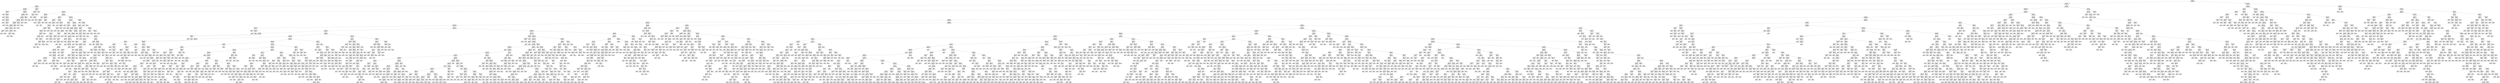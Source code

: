digraph Tree {
node [shape=box] ;
0 [label="X[6] <= 0.098\ngini = 0.5\nsamples = 67836\nvalue = [33954, 33882]"] ;
1 [label="X[4] <= -0.197\ngini = 0.458\nsamples = 48766\nvalue = [31467, 17299]"] ;
0 -> 1 [labeldistance=2.5, labelangle=45, headlabel="True"] ;
2 [label="X[403] <= 0.001\ngini = 0.017\nsamples = 4013\nvalue = [34, 3979]"] ;
1 -> 2 ;
3 [label="X[348] <= -0.001\ngini = 0.008\nsamples = 3981\nvalue = [16, 3965]"] ;
2 -> 3 ;
4 [label="X[25] <= -0.015\ngini = 0.353\nsamples = 35\nvalue = [8, 27]"] ;
3 -> 4 ;
5 [label="gini = 0.0\nsamples = 2\nvalue = [2, 0]"] ;
4 -> 5 ;
6 [label="X[302] <= 0.0\ngini = 0.298\nsamples = 33\nvalue = [6, 27]"] ;
4 -> 6 ;
7 [label="gini = 0.0\nsamples = 2\nvalue = [2, 0]"] ;
6 -> 7 ;
8 [label="X[492] <= -0.0\ngini = 0.225\nsamples = 31\nvalue = [4, 27]"] ;
6 -> 8 ;
9 [label="gini = 0.0\nsamples = 2\nvalue = [2, 0]"] ;
8 -> 9 ;
10 [label="X[443] <= 0.005\ngini = 0.128\nsamples = 29\nvalue = [2, 27]"] ;
8 -> 10 ;
11 [label="gini = 0.0\nsamples = 25\nvalue = [0, 25]"] ;
10 -> 11 ;
12 [label="X[433] <= -0.014\ngini = 0.5\nsamples = 4\nvalue = [2, 2]"] ;
10 -> 12 ;
13 [label="gini = 0.0\nsamples = 2\nvalue = [2, 0]"] ;
12 -> 13 ;
14 [label="gini = 0.0\nsamples = 2\nvalue = [0, 2]"] ;
12 -> 14 ;
15 [label="X[525] <= 0.0\ngini = 0.004\nsamples = 3946\nvalue = [8, 3938]"] ;
3 -> 15 ;
16 [label="X[52] <= 0.693\ngini = 0.004\nsamples = 3945\nvalue = [7, 3938]"] ;
15 -> 16 ;
17 [label="X[14] <= 0.14\ngini = 0.003\nsamples = 3942\nvalue = [6, 3936]"] ;
16 -> 17 ;
18 [label="X[73] <= 0.031\ngini = 0.003\nsamples = 3935\nvalue = [5, 3930]"] ;
17 -> 18 ;
19 [label="X[423] <= 0.001\ngini = 0.002\nsamples = 3925\nvalue = [4, 3921]"] ;
18 -> 19 ;
20 [label="X[190] <= 0.0\ngini = 0.002\nsamples = 3913\nvalue = [3, 3910]"] ;
19 -> 20 ;
21 [label="X[15] <= -0.47\ngini = 0.001\nsamples = 3843\nvalue = [1, 3842]"] ;
20 -> 21 ;
22 [label="X[22] <= -0.004\ngini = 0.041\nsamples = 48\nvalue = [1, 47]"] ;
21 -> 22 ;
23 [label="gini = 0.5\nsamples = 2\nvalue = [1, 1]"] ;
22 -> 23 ;
24 [label="gini = 0.0\nsamples = 46\nvalue = [0, 46]"] ;
22 -> 24 ;
25 [label="gini = 0.0\nsamples = 3795\nvalue = [0, 3795]"] ;
21 -> 25 ;
26 [label="X[210] <= 0.001\ngini = 0.056\nsamples = 70\nvalue = [2, 68]"] ;
20 -> 26 ;
27 [label="X[118] <= -0.002\ngini = 0.029\nsamples = 68\nvalue = [1, 67]"] ;
26 -> 27 ;
28 [label="X[0] <= 0.05\ngini = 0.219\nsamples = 8\nvalue = [1, 7]"] ;
27 -> 28 ;
29 [label="gini = 0.5\nsamples = 2\nvalue = [1, 1]"] ;
28 -> 29 ;
30 [label="gini = 0.0\nsamples = 6\nvalue = [0, 6]"] ;
28 -> 30 ;
31 [label="gini = 0.0\nsamples = 60\nvalue = [0, 60]"] ;
27 -> 31 ;
32 [label="gini = 0.5\nsamples = 2\nvalue = [1, 1]"] ;
26 -> 32 ;
33 [label="X[416] <= -0.0\ngini = 0.153\nsamples = 12\nvalue = [1, 11]"] ;
19 -> 33 ;
34 [label="gini = 0.0\nsamples = 1\nvalue = [1, 0]"] ;
33 -> 34 ;
35 [label="gini = 0.0\nsamples = 11\nvalue = [0, 11]"] ;
33 -> 35 ;
36 [label="X[211] <= 0.003\ngini = 0.18\nsamples = 10\nvalue = [1, 9]"] ;
18 -> 36 ;
37 [label="gini = 0.0\nsamples = 1\nvalue = [1, 0]"] ;
36 -> 37 ;
38 [label="gini = 0.0\nsamples = 9\nvalue = [0, 9]"] ;
36 -> 38 ;
39 [label="X[1104] <= 0.0\ngini = 0.245\nsamples = 7\nvalue = [1, 6]"] ;
17 -> 39 ;
40 [label="gini = 0.0\nsamples = 1\nvalue = [1, 0]"] ;
39 -> 40 ;
41 [label="gini = 0.0\nsamples = 6\nvalue = [0, 6]"] ;
39 -> 41 ;
42 [label="X[435] <= -0.0\ngini = 0.444\nsamples = 3\nvalue = [1, 2]"] ;
16 -> 42 ;
43 [label="gini = 0.0\nsamples = 2\nvalue = [0, 2]"] ;
42 -> 43 ;
44 [label="gini = 0.0\nsamples = 1\nvalue = [1, 0]"] ;
42 -> 44 ;
45 [label="gini = 0.0\nsamples = 1\nvalue = [1, 0]"] ;
15 -> 45 ;
46 [label="X[199] <= -0.005\ngini = 0.492\nsamples = 32\nvalue = [18, 14]"] ;
2 -> 46 ;
47 [label="X[273] <= -0.005\ngini = 0.34\nsamples = 23\nvalue = [18, 5]"] ;
46 -> 47 ;
48 [label="X[316] <= -0.0\ngini = 0.5\nsamples = 10\nvalue = [5, 5]"] ;
47 -> 48 ;
49 [label="gini = 0.0\nsamples = 4\nvalue = [4, 0]"] ;
48 -> 49 ;
50 [label="X[61] <= 0.017\ngini = 0.278\nsamples = 6\nvalue = [1, 5]"] ;
48 -> 50 ;
51 [label="gini = 0.0\nsamples = 5\nvalue = [0, 5]"] ;
50 -> 51 ;
52 [label="gini = 0.0\nsamples = 1\nvalue = [1, 0]"] ;
50 -> 52 ;
53 [label="gini = 0.0\nsamples = 13\nvalue = [13, 0]"] ;
47 -> 53 ;
54 [label="gini = 0.0\nsamples = 9\nvalue = [0, 9]"] ;
46 -> 54 ;
55 [label="X[1] <= 0.503\ngini = 0.418\nsamples = 44753\nvalue = [31433, 13320]"] ;
1 -> 55 ;
56 [label="X[243] <= -0.007\ngini = 0.364\nsamples = 41124\nvalue = [31287, 9837]"] ;
55 -> 56 ;
57 [label="X[11] <= -0.027\ngini = 0.323\nsamples = 2643\nvalue = [535, 2108]"] ;
56 -> 57 ;
58 [label="X[605] <= -0.001\ngini = 0.049\nsamples = 238\nvalue = [232, 6]"] ;
57 -> 58 ;
59 [label="gini = 0.0\nsamples = 2\nvalue = [0, 2]"] ;
58 -> 59 ;
60 [label="X[507] <= 0.027\ngini = 0.033\nsamples = 236\nvalue = [232, 4]"] ;
58 -> 60 ;
61 [label="X[296] <= 0.899\ngini = 0.009\nsamples = 231\nvalue = [230, 1]"] ;
60 -> 61 ;
62 [label="gini = 0.0\nsamples = 229\nvalue = [229, 0]"] ;
61 -> 62 ;
63 [label="X[172] <= -0.023\ngini = 0.5\nsamples = 2\nvalue = [1, 1]"] ;
61 -> 63 ;
64 [label="gini = 0.0\nsamples = 1\nvalue = [0, 1]"] ;
63 -> 64 ;
65 [label="gini = 0.0\nsamples = 1\nvalue = [1, 0]"] ;
63 -> 65 ;
66 [label="X[355] <= -0.0\ngini = 0.48\nsamples = 5\nvalue = [2, 3]"] ;
60 -> 66 ;
67 [label="gini = 0.0\nsamples = 2\nvalue = [2, 0]"] ;
66 -> 67 ;
68 [label="gini = 0.0\nsamples = 3\nvalue = [0, 3]"] ;
66 -> 68 ;
69 [label="X[262] <= -0.012\ngini = 0.22\nsamples = 2405\nvalue = [303, 2102]"] ;
57 -> 69 ;
70 [label="X[734] <= 0.0\ngini = 0.401\nsamples = 173\nvalue = [125, 48]"] ;
69 -> 70 ;
71 [label="X[11] <= -0.019\ngini = 0.193\nsamples = 129\nvalue = [115, 14]"] ;
70 -> 71 ;
72 [label="gini = 0.0\nsamples = 3\nvalue = [0, 3]"] ;
71 -> 72 ;
73 [label="X[715] <= 0.0\ngini = 0.159\nsamples = 126\nvalue = [115, 11]"] ;
71 -> 73 ;
74 [label="X[175] <= 0.027\ngini = 0.135\nsamples = 124\nvalue = [115, 9]"] ;
73 -> 74 ;
75 [label="X[246] <= 0.139\ngini = 0.109\nsamples = 121\nvalue = [114, 7]"] ;
74 -> 75 ;
76 [label="X[188] <= 0.043\ngini = 0.095\nsamples = 120\nvalue = [114, 6]"] ;
75 -> 76 ;
77 [label="X[167] <= 0.029\ngini = 0.081\nsamples = 119\nvalue = [114, 5]"] ;
76 -> 77 ;
78 [label="X[10] <= -0.099\ngini = 0.065\nsamples = 118\nvalue = [114, 4]"] ;
77 -> 78 ;
79 [label="gini = 0.0\nsamples = 1\nvalue = [0, 1]"] ;
78 -> 79 ;
80 [label="X[248] <= -0.009\ngini = 0.05\nsamples = 117\nvalue = [114, 3]"] ;
78 -> 80 ;
81 [label="X[482] <= 0.0\ngini = 0.408\nsamples = 7\nvalue = [5, 2]"] ;
80 -> 81 ;
82 [label="X[496] <= 0.0\ngini = 0.444\nsamples = 3\nvalue = [1, 2]"] ;
81 -> 82 ;
83 [label="gini = 0.0\nsamples = 2\nvalue = [0, 2]"] ;
82 -> 83 ;
84 [label="gini = 0.0\nsamples = 1\nvalue = [1, 0]"] ;
82 -> 84 ;
85 [label="gini = 0.0\nsamples = 4\nvalue = [4, 0]"] ;
81 -> 85 ;
86 [label="X[334] <= 0.141\ngini = 0.018\nsamples = 110\nvalue = [109, 1]"] ;
80 -> 86 ;
87 [label="gini = 0.0\nsamples = 108\nvalue = [108, 0]"] ;
86 -> 87 ;
88 [label="gini = 0.5\nsamples = 2\nvalue = [1, 1]"] ;
86 -> 88 ;
89 [label="gini = 0.0\nsamples = 1\nvalue = [0, 1]"] ;
77 -> 89 ;
90 [label="gini = 0.0\nsamples = 1\nvalue = [0, 1]"] ;
76 -> 90 ;
91 [label="gini = 0.0\nsamples = 1\nvalue = [0, 1]"] ;
75 -> 91 ;
92 [label="X[633] <= -0.0\ngini = 0.444\nsamples = 3\nvalue = [1, 2]"] ;
74 -> 92 ;
93 [label="gini = 0.0\nsamples = 1\nvalue = [1, 0]"] ;
92 -> 93 ;
94 [label="gini = 0.0\nsamples = 2\nvalue = [0, 2]"] ;
92 -> 94 ;
95 [label="gini = 0.0\nsamples = 2\nvalue = [0, 2]"] ;
73 -> 95 ;
96 [label="X[478] <= -0.002\ngini = 0.351\nsamples = 44\nvalue = [10, 34]"] ;
70 -> 96 ;
97 [label="gini = 0.0\nsamples = 6\nvalue = [6, 0]"] ;
96 -> 97 ;
98 [label="X[91] <= 0.005\ngini = 0.188\nsamples = 38\nvalue = [4, 34]"] ;
96 -> 98 ;
99 [label="gini = 0.0\nsamples = 27\nvalue = [0, 27]"] ;
98 -> 99 ;
100 [label="X[52] <= 0.003\ngini = 0.463\nsamples = 11\nvalue = [4, 7]"] ;
98 -> 100 ;
101 [label="X[556] <= -0.002\ngini = 0.32\nsamples = 5\nvalue = [4, 1]"] ;
100 -> 101 ;
102 [label="gini = 0.0\nsamples = 4\nvalue = [4, 0]"] ;
101 -> 102 ;
103 [label="gini = 0.0\nsamples = 1\nvalue = [0, 1]"] ;
101 -> 103 ;
104 [label="gini = 0.0\nsamples = 6\nvalue = [0, 6]"] ;
100 -> 104 ;
105 [label="X[262] <= 0.123\ngini = 0.147\nsamples = 2232\nvalue = [178, 2054]"] ;
69 -> 105 ;
106 [label="X[147] <= -0.087\ngini = 0.112\nsamples = 2177\nvalue = [130, 2047]"] ;
105 -> 106 ;
107 [label="X[311] <= -0.0\ngini = 0.111\nsamples = 34\nvalue = [32, 2]"] ;
106 -> 107 ;
108 [label="gini = 0.0\nsamples = 31\nvalue = [31, 0]"] ;
107 -> 108 ;
109 [label="X[377] <= 0.001\ngini = 0.444\nsamples = 3\nvalue = [1, 2]"] ;
107 -> 109 ;
110 [label="gini = 0.0\nsamples = 1\nvalue = [1, 0]"] ;
109 -> 110 ;
111 [label="gini = 0.0\nsamples = 2\nvalue = [0, 2]"] ;
109 -> 111 ;
112 [label="X[538] <= 0.0\ngini = 0.087\nsamples = 2143\nvalue = [98, 2045]"] ;
106 -> 112 ;
113 [label="X[221] <= -0.07\ngini = 0.045\nsamples = 2044\nvalue = [47, 1997]"] ;
112 -> 113 ;
114 [label="X[23] <= 0.071\ngini = 0.493\nsamples = 50\nvalue = [22, 28]"] ;
113 -> 114 ;
115 [label="X[536] <= 0.0\ngini = 0.388\nsamples = 38\nvalue = [10, 28]"] ;
114 -> 115 ;
116 [label="X[393] <= 0.001\ngini = 0.153\nsamples = 24\nvalue = [2, 22]"] ;
115 -> 116 ;
117 [label="gini = 0.0\nsamples = 19\nvalue = [0, 19]"] ;
116 -> 117 ;
118 [label="X[462] <= -0.0\ngini = 0.48\nsamples = 5\nvalue = [2, 3]"] ;
116 -> 118 ;
119 [label="gini = 0.0\nsamples = 2\nvalue = [0, 2]"] ;
118 -> 119 ;
120 [label="X[82] <= -0.021\ngini = 0.444\nsamples = 3\nvalue = [2, 1]"] ;
118 -> 120 ;
121 [label="gini = 0.0\nsamples = 1\nvalue = [1, 0]"] ;
120 -> 121 ;
122 [label="gini = 0.5\nsamples = 2\nvalue = [1, 1]"] ;
120 -> 122 ;
123 [label="X[405] <= -0.0\ngini = 0.49\nsamples = 14\nvalue = [8, 6]"] ;
115 -> 123 ;
124 [label="X[365] <= 0.001\ngini = 0.48\nsamples = 10\nvalue = [4, 6]"] ;
123 -> 124 ;
125 [label="gini = 0.0\nsamples = 2\nvalue = [0, 2]"] ;
124 -> 125 ;
126 [label="X[189] <= -0.006\ngini = 0.5\nsamples = 8\nvalue = [4, 4]"] ;
124 -> 126 ;
127 [label="gini = 0.0\nsamples = 2\nvalue = [2, 0]"] ;
126 -> 127 ;
128 [label="X[508] <= 0.0\ngini = 0.444\nsamples = 6\nvalue = [2, 4]"] ;
126 -> 128 ;
129 [label="gini = 0.5\nsamples = 4\nvalue = [2, 2]"] ;
128 -> 129 ;
130 [label="gini = 0.0\nsamples = 2\nvalue = [0, 2]"] ;
128 -> 130 ;
131 [label="gini = 0.0\nsamples = 4\nvalue = [4, 0]"] ;
123 -> 131 ;
132 [label="gini = 0.0\nsamples = 12\nvalue = [12, 0]"] ;
114 -> 132 ;
133 [label="X[179] <= -0.094\ngini = 0.025\nsamples = 1994\nvalue = [25, 1969]"] ;
113 -> 133 ;
134 [label="X[396] <= 0.004\ngini = 0.444\nsamples = 9\nvalue = [6, 3]"] ;
133 -> 134 ;
135 [label="X[499] <= -0.0\ngini = 0.375\nsamples = 4\nvalue = [1, 3]"] ;
134 -> 135 ;
136 [label="gini = 0.0\nsamples = 3\nvalue = [0, 3]"] ;
135 -> 136 ;
137 [label="gini = 0.0\nsamples = 1\nvalue = [1, 0]"] ;
135 -> 137 ;
138 [label="gini = 0.0\nsamples = 5\nvalue = [5, 0]"] ;
134 -> 138 ;
139 [label="X[204] <= 0.206\ngini = 0.019\nsamples = 1985\nvalue = [19, 1966]"] ;
133 -> 139 ;
140 [label="X[246] <= 0.13\ngini = 0.016\nsamples = 1982\nvalue = [16, 1966]"] ;
139 -> 140 ;
141 [label="X[534] <= -0.007\ngini = 0.014\nsamples = 1980\nvalue = [14, 1966]"] ;
140 -> 141 ;
142 [label="X[470] <= -0.036\ngini = 0.5\nsamples = 6\nvalue = [3, 3]"] ;
141 -> 142 ;
143 [label="gini = 0.0\nsamples = 3\nvalue = [0, 3]"] ;
142 -> 143 ;
144 [label="gini = 0.0\nsamples = 3\nvalue = [3, 0]"] ;
142 -> 144 ;
145 [label="X[309] <= 0.176\ngini = 0.011\nsamples = 1974\nvalue = [11, 1963]"] ;
141 -> 145 ;
146 [label="X[155] <= -0.088\ngini = 0.01\nsamples = 1973\nvalue = [10, 1963]"] ;
145 -> 146 ;
147 [label="gini = 0.0\nsamples = 1\nvalue = [1, 0]"] ;
146 -> 147 ;
148 [label="X[335] <= 0.679\ngini = 0.009\nsamples = 1972\nvalue = [9, 1963]"] ;
146 -> 148 ;
149 [label="X[3] <= 0.356\ngini = 0.008\nsamples = 1971\nvalue = [8, 1963]"] ;
148 -> 149 ;
150 [label="X[121] <= -0.082\ngini = 0.007\nsamples = 1970\nvalue = [7, 1963]"] ;
149 -> 150 ;
151 [label="gini = 0.0\nsamples = 1\nvalue = [1, 0]"] ;
150 -> 151 ;
152 [label="X[101] <= -0.154\ngini = 0.006\nsamples = 1969\nvalue = [6, 1963]"] ;
150 -> 152 ;
153 [label="gini = 0.0\nsamples = 1\nvalue = [1, 0]"] ;
152 -> 153 ;
154 [label="X[122] <= 0.207\ngini = 0.005\nsamples = 1968\nvalue = [5, 1963]"] ;
152 -> 154 ;
155 [label="X[96] <= 0.848\ngini = 0.002\nsamples = 1954\nvalue = [2, 1952]"] ;
154 -> 155 ;
156 [label="X[122] <= -0.521\ngini = 0.001\nsamples = 1950\nvalue = [1, 1949]"] ;
155 -> 156 ;
157 [label="X[245] <= -0.003\ngini = 0.278\nsamples = 6\nvalue = [1, 5]"] ;
156 -> 157 ;
158 [label="gini = 0.0\nsamples = 4\nvalue = [0, 4]"] ;
157 -> 158 ;
159 [label="gini = 0.5\nsamples = 2\nvalue = [1, 1]"] ;
157 -> 159 ;
160 [label="gini = 0.0\nsamples = 1944\nvalue = [0, 1944]"] ;
156 -> 160 ;
161 [label="X[370] <= 0.0\ngini = 0.375\nsamples = 4\nvalue = [1, 3]"] ;
155 -> 161 ;
162 [label="gini = 0.0\nsamples = 2\nvalue = [0, 2]"] ;
161 -> 162 ;
163 [label="gini = 0.5\nsamples = 2\nvalue = [1, 1]"] ;
161 -> 163 ;
164 [label="X[361] <= 0.002\ngini = 0.337\nsamples = 14\nvalue = [3, 11]"] ;
154 -> 164 ;
165 [label="X[368] <= 0.052\ngini = 0.278\nsamples = 12\nvalue = [2, 10]"] ;
164 -> 165 ;
166 [label="gini = 0.0\nsamples = 5\nvalue = [0, 5]"] ;
165 -> 166 ;
167 [label="X[29] <= 0.012\ngini = 0.408\nsamples = 7\nvalue = [2, 5]"] ;
165 -> 167 ;
168 [label="gini = 0.0\nsamples = 1\nvalue = [1, 0]"] ;
167 -> 168 ;
169 [label="X[731] <= -0.0\ngini = 0.278\nsamples = 6\nvalue = [1, 5]"] ;
167 -> 169 ;
170 [label="gini = 0.0\nsamples = 3\nvalue = [0, 3]"] ;
169 -> 170 ;
171 [label="gini = 0.444\nsamples = 3\nvalue = [1, 2]"] ;
169 -> 171 ;
172 [label="X[747] <= 0.001\ngini = 0.5\nsamples = 2\nvalue = [1, 1]"] ;
164 -> 172 ;
173 [label="gini = 0.0\nsamples = 1\nvalue = [1, 0]"] ;
172 -> 173 ;
174 [label="gini = 0.0\nsamples = 1\nvalue = [0, 1]"] ;
172 -> 174 ;
175 [label="gini = 0.0\nsamples = 1\nvalue = [1, 0]"] ;
149 -> 175 ;
176 [label="gini = 0.0\nsamples = 1\nvalue = [1, 0]"] ;
148 -> 176 ;
177 [label="gini = 0.0\nsamples = 1\nvalue = [1, 0]"] ;
145 -> 177 ;
178 [label="gini = 0.0\nsamples = 2\nvalue = [2, 0]"] ;
140 -> 178 ;
179 [label="gini = 0.0\nsamples = 3\nvalue = [3, 0]"] ;
139 -> 179 ;
180 [label="X[370] <= -0.001\ngini = 0.5\nsamples = 99\nvalue = [51, 48]"] ;
112 -> 180 ;
181 [label="X[208] <= 0.014\ngini = 0.332\nsamples = 57\nvalue = [45, 12]"] ;
180 -> 181 ;
182 [label="X[147] <= -0.007\ngini = 0.5\nsamples = 24\nvalue = [12, 12]"] ;
181 -> 182 ;
183 [label="X[530] <= 0.0\ngini = 0.337\nsamples = 14\nvalue = [11, 3]"] ;
182 -> 183 ;
184 [label="gini = 0.0\nsamples = 10\nvalue = [10, 0]"] ;
183 -> 184 ;
185 [label="X[458] <= 0.0\ngini = 0.375\nsamples = 4\nvalue = [1, 3]"] ;
183 -> 185 ;
186 [label="gini = 0.0\nsamples = 3\nvalue = [0, 3]"] ;
185 -> 186 ;
187 [label="gini = 0.0\nsamples = 1\nvalue = [1, 0]"] ;
185 -> 187 ;
188 [label="X[78] <= -0.038\ngini = 0.18\nsamples = 10\nvalue = [1, 9]"] ;
182 -> 188 ;
189 [label="gini = 0.0\nsamples = 1\nvalue = [1, 0]"] ;
188 -> 189 ;
190 [label="gini = 0.0\nsamples = 9\nvalue = [0, 9]"] ;
188 -> 190 ;
191 [label="gini = 0.0\nsamples = 33\nvalue = [33, 0]"] ;
181 -> 191 ;
192 [label="X[308] <= -0.001\ngini = 0.245\nsamples = 42\nvalue = [6, 36]"] ;
180 -> 192 ;
193 [label="X[1127] <= -0.0\ngini = 0.408\nsamples = 7\nvalue = [5, 2]"] ;
192 -> 193 ;
194 [label="gini = 0.0\nsamples = 2\nvalue = [0, 2]"] ;
193 -> 194 ;
195 [label="gini = 0.0\nsamples = 5\nvalue = [5, 0]"] ;
193 -> 195 ;
196 [label="X[71] <= 0.164\ngini = 0.056\nsamples = 35\nvalue = [1, 34]"] ;
192 -> 196 ;
197 [label="gini = 0.0\nsamples = 34\nvalue = [0, 34]"] ;
196 -> 197 ;
198 [label="gini = 0.0\nsamples = 1\nvalue = [1, 0]"] ;
196 -> 198 ;
199 [label="X[61] <= -0.043\ngini = 0.222\nsamples = 55\nvalue = [48, 7]"] ;
105 -> 199 ;
200 [label="gini = 0.0\nsamples = 6\nvalue = [0, 6]"] ;
199 -> 200 ;
201 [label="X[36] <= 0.429\ngini = 0.04\nsamples = 49\nvalue = [48, 1]"] ;
199 -> 201 ;
202 [label="gini = 0.0\nsamples = 48\nvalue = [48, 0]"] ;
201 -> 202 ;
203 [label="gini = 0.0\nsamples = 1\nvalue = [0, 1]"] ;
201 -> 203 ;
204 [label="X[12] <= 0.313\ngini = 0.321\nsamples = 38481\nvalue = [30752, 7729]"] ;
56 -> 204 ;
205 [label="X[274] <= 0.001\ngini = 0.287\nsamples = 36771\nvalue = [30384, 6387]"] ;
204 -> 205 ;
206 [label="X[2] <= 0.719\ngini = 0.265\nsamples = 35906\nvalue = [30253, 5653]"] ;
205 -> 206 ;
207 [label="X[21] <= 0.008\ngini = 0.244\nsamples = 34114\nvalue = [29269, 4845]"] ;
206 -> 207 ;
208 [label="X[118] <= 0.178\ngini = 0.168\nsamples = 19158\nvalue = [17389, 1769]"] ;
207 -> 208 ;
209 [label="X[197] <= -0.033\ngini = 0.16\nsamples = 19003\nvalue = [17334, 1669]"] ;
208 -> 209 ;
210 [label="X[208] <= -0.128\ngini = 0.222\nsamples = 55\nvalue = [7, 48]"] ;
209 -> 210 ;
211 [label="gini = 0.0\nsamples = 6\nvalue = [6, 0]"] ;
210 -> 211 ;
212 [label="X[1083] <= -0.007\ngini = 0.04\nsamples = 49\nvalue = [1, 48]"] ;
210 -> 212 ;
213 [label="gini = 0.0\nsamples = 1\nvalue = [1, 0]"] ;
212 -> 213 ;
214 [label="gini = 0.0\nsamples = 48\nvalue = [0, 48]"] ;
212 -> 214 ;
215 [label="X[9] <= -0.29\ngini = 0.156\nsamples = 18948\nvalue = [17327, 1621]"] ;
209 -> 215 ;
216 [label="X[773] <= -0.0\ngini = 0.291\nsamples = 2557\nvalue = [2106, 451]"] ;
215 -> 216 ;
217 [label="X[398] <= 0.0\ngini = 0.168\nsamples = 963\nvalue = [874, 89]"] ;
216 -> 217 ;
218 [label="X[370] <= 0.0\ngini = 0.162\nsamples = 958\nvalue = [873, 85]"] ;
217 -> 218 ;
219 [label="X[24] <= -0.093\ngini = 0.117\nsamples = 721\nvalue = [676, 45]"] ;
218 -> 219 ;
220 [label="X[455] <= 0.0\ngini = 0.444\nsamples = 6\nvalue = [2, 4]"] ;
219 -> 220 ;
221 [label="gini = 0.0\nsamples = 4\nvalue = [0, 4]"] ;
220 -> 221 ;
222 [label="gini = 0.0\nsamples = 2\nvalue = [2, 0]"] ;
220 -> 222 ;
223 [label="X[532] <= 0.001\ngini = 0.108\nsamples = 715\nvalue = [674, 41]"] ;
219 -> 223 ;
224 [label="X[66] <= -0.162\ngini = 0.103\nsamples = 713\nvalue = [674, 39]"] ;
223 -> 224 ;
225 [label="X[41] <= -0.019\ngini = 0.486\nsamples = 12\nvalue = [7, 5]"] ;
224 -> 225 ;
226 [label="X[1125] <= -0.0\ngini = 0.408\nsamples = 7\nvalue = [2, 5]"] ;
225 -> 226 ;
227 [label="gini = 0.0\nsamples = 4\nvalue = [0, 4]"] ;
226 -> 227 ;
228 [label="X[1081] <= -0.0\ngini = 0.444\nsamples = 3\nvalue = [2, 1]"] ;
226 -> 228 ;
229 [label="gini = 0.0\nsamples = 1\nvalue = [1, 0]"] ;
228 -> 229 ;
230 [label="X[433] <= -0.0\ngini = 0.5\nsamples = 2\nvalue = [1, 1]"] ;
228 -> 230 ;
231 [label="gini = 0.0\nsamples = 1\nvalue = [0, 1]"] ;
230 -> 231 ;
232 [label="gini = 0.0\nsamples = 1\nvalue = [1, 0]"] ;
230 -> 232 ;
233 [label="gini = 0.0\nsamples = 5\nvalue = [5, 0]"] ;
225 -> 233 ;
234 [label="X[769] <= -0.0\ngini = 0.092\nsamples = 701\nvalue = [667, 34]"] ;
224 -> 234 ;
235 [label="X[315] <= 0.0\ngini = 0.367\nsamples = 33\nvalue = [25, 8]"] ;
234 -> 235 ;
236 [label="X[316] <= -0.0\ngini = 0.444\nsamples = 24\nvalue = [16, 8]"] ;
235 -> 236 ;
237 [label="X[100] <= -0.036\ngini = 0.375\nsamples = 4\nvalue = [1, 3]"] ;
236 -> 237 ;
238 [label="gini = 0.0\nsamples = 1\nvalue = [0, 1]"] ;
237 -> 238 ;
239 [label="gini = 0.444\nsamples = 3\nvalue = [1, 2]"] ;
237 -> 239 ;
240 [label="X[287] <= 0.0\ngini = 0.375\nsamples = 20\nvalue = [15, 5]"] ;
236 -> 240 ;
241 [label="X[1108] <= 0.0\ngini = 0.332\nsamples = 19\nvalue = [15, 4]"] ;
240 -> 241 ;
242 [label="X[186] <= -0.0\ngini = 0.18\nsamples = 10\nvalue = [9, 1]"] ;
241 -> 242 ;
243 [label="X[403] <= -0.001\ngini = 0.375\nsamples = 4\nvalue = [3, 1]"] ;
242 -> 243 ;
244 [label="gini = 0.5\nsamples = 2\nvalue = [1, 1]"] ;
243 -> 244 ;
245 [label="gini = 0.0\nsamples = 2\nvalue = [2, 0]"] ;
243 -> 245 ;
246 [label="gini = 0.0\nsamples = 6\nvalue = [6, 0]"] ;
242 -> 246 ;
247 [label="X[75] <= 0.004\ngini = 0.444\nsamples = 9\nvalue = [6, 3]"] ;
241 -> 247 ;
248 [label="X[419] <= -0.0\ngini = 0.245\nsamples = 7\nvalue = [6, 1]"] ;
247 -> 248 ;
249 [label="X[726] <= -0.0\ngini = 0.444\nsamples = 3\nvalue = [2, 1]"] ;
248 -> 249 ;
250 [label="gini = 0.5\nsamples = 2\nvalue = [1, 1]"] ;
249 -> 250 ;
251 [label="gini = 0.0\nsamples = 1\nvalue = [1, 0]"] ;
249 -> 251 ;
252 [label="gini = 0.0\nsamples = 4\nvalue = [4, 0]"] ;
248 -> 252 ;
253 [label="gini = 0.0\nsamples = 2\nvalue = [0, 2]"] ;
247 -> 253 ;
254 [label="gini = 0.0\nsamples = 1\nvalue = [0, 1]"] ;
240 -> 254 ;
255 [label="gini = 0.0\nsamples = 9\nvalue = [9, 0]"] ;
235 -> 255 ;
256 [label="X[58] <= 0.157\ngini = 0.075\nsamples = 668\nvalue = [642, 26]"] ;
234 -> 256 ;
257 [label="X[13] <= -0.058\ngini = 0.07\nsamples = 665\nvalue = [641, 24]"] ;
256 -> 257 ;
258 [label="gini = 0.0\nsamples = 1\nvalue = [0, 1]"] ;
257 -> 258 ;
259 [label="X[622] <= -0.0\ngini = 0.067\nsamples = 664\nvalue = [641, 23]"] ;
257 -> 259 ;
260 [label="gini = 0.0\nsamples = 1\nvalue = [0, 1]"] ;
259 -> 260 ;
261 [label="X[718] <= 0.0\ngini = 0.064\nsamples = 663\nvalue = [641, 22]"] ;
259 -> 261 ;
262 [label="X[27] <= 0.161\ngini = 0.061\nsamples = 662\nvalue = [641, 21]"] ;
261 -> 262 ;
263 [label="X[446] <= -0.003\ngini = 0.059\nsamples = 661\nvalue = [641, 20]"] ;
262 -> 263 ;
264 [label="gini = 0.0\nsamples = 1\nvalue = [0, 1]"] ;
263 -> 264 ;
265 [label="X[15] <= 0.52\ngini = 0.056\nsamples = 660\nvalue = [641, 19]"] ;
263 -> 265 ;
266 [label="X[33] <= -0.523\ngini = 0.053\nsamples = 659\nvalue = [641, 18]"] ;
265 -> 266 ;
267 [label="X[618] <= 0.0\ngini = 0.42\nsamples = 10\nvalue = [7, 3]"] ;
266 -> 267 ;
268 [label="X[391] <= -0.0\ngini = 0.346\nsamples = 9\nvalue = [7, 2]"] ;
267 -> 268 ;
269 [label="X[167] <= -0.011\ngini = 0.48\nsamples = 5\nvalue = [3, 2]"] ;
268 -> 269 ;
270 [label="X[295] <= -0.001\ngini = 0.444\nsamples = 3\nvalue = [1, 2]"] ;
269 -> 270 ;
271 [label="gini = 0.0\nsamples = 1\nvalue = [0, 1]"] ;
270 -> 271 ;
272 [label="gini = 0.5\nsamples = 2\nvalue = [1, 1]"] ;
270 -> 272 ;
273 [label="gini = 0.0\nsamples = 2\nvalue = [2, 0]"] ;
269 -> 273 ;
274 [label="gini = 0.0\nsamples = 4\nvalue = [4, 0]"] ;
268 -> 274 ;
275 [label="gini = 0.0\nsamples = 1\nvalue = [0, 1]"] ;
267 -> 275 ;
276 [label="X[625] <= 0.0\ngini = 0.045\nsamples = 649\nvalue = [634, 15]"] ;
266 -> 276 ;
277 [label="X[1] <= -0.546\ngini = 0.035\nsamples = 626\nvalue = [615, 11]"] ;
276 -> 277 ;
278 [label="X[603] <= 0.0\ngini = 0.5\nsamples = 2\nvalue = [1, 1]"] ;
277 -> 278 ;
279 [label="gini = 0.0\nsamples = 1\nvalue = [1, 0]"] ;
278 -> 279 ;
280 [label="gini = 0.0\nsamples = 1\nvalue = [0, 1]"] ;
278 -> 280 ;
281 [label="X[144] <= 0.051\ngini = 0.032\nsamples = 624\nvalue = [614, 10]"] ;
277 -> 281 ;
282 [label="X[397] <= 0.001\ngini = 0.029\nsamples = 622\nvalue = [613, 9]"] ;
281 -> 282 ;
283 [label="gini = 0.025\nsamples = 620\nvalue = [612, 8]"] ;
282 -> 283 ;
284 [label="gini = 0.5\nsamples = 2\nvalue = [1, 1]"] ;
282 -> 284 ;
285 [label="X[292] <= -0.001\ngini = 0.5\nsamples = 2\nvalue = [1, 1]"] ;
281 -> 285 ;
286 [label="gini = 0.0\nsamples = 1\nvalue = [1, 0]"] ;
285 -> 286 ;
287 [label="gini = 0.0\nsamples = 1\nvalue = [0, 1]"] ;
285 -> 287 ;
288 [label="X[421] <= -0.0\ngini = 0.287\nsamples = 23\nvalue = [19, 4]"] ;
276 -> 288 ;
289 [label="X[234] <= 0.012\ngini = 0.18\nsamples = 20\nvalue = [18, 2]"] ;
288 -> 289 ;
290 [label="X[633] <= 0.0\ngini = 0.105\nsamples = 18\nvalue = [17, 1]"] ;
289 -> 290 ;
291 [label="gini = 0.0\nsamples = 14\nvalue = [14, 0]"] ;
290 -> 291 ;
292 [label="gini = 0.375\nsamples = 4\nvalue = [3, 1]"] ;
290 -> 292 ;
293 [label="X[1126] <= 0.0\ngini = 0.5\nsamples = 2\nvalue = [1, 1]"] ;
289 -> 293 ;
294 [label="gini = 0.0\nsamples = 1\nvalue = [0, 1]"] ;
293 -> 294 ;
295 [label="gini = 0.0\nsamples = 1\nvalue = [1, 0]"] ;
293 -> 295 ;
296 [label="X[480] <= 0.0\ngini = 0.444\nsamples = 3\nvalue = [1, 2]"] ;
288 -> 296 ;
297 [label="gini = 0.0\nsamples = 2\nvalue = [0, 2]"] ;
296 -> 297 ;
298 [label="gini = 0.0\nsamples = 1\nvalue = [1, 0]"] ;
296 -> 298 ;
299 [label="gini = 0.0\nsamples = 1\nvalue = [0, 1]"] ;
265 -> 299 ;
300 [label="gini = 0.0\nsamples = 1\nvalue = [0, 1]"] ;
262 -> 300 ;
301 [label="gini = 0.0\nsamples = 1\nvalue = [0, 1]"] ;
261 -> 301 ;
302 [label="X[231] <= -0.003\ngini = 0.444\nsamples = 3\nvalue = [1, 2]"] ;
256 -> 302 ;
303 [label="gini = 0.0\nsamples = 1\nvalue = [1, 0]"] ;
302 -> 303 ;
304 [label="gini = 0.0\nsamples = 2\nvalue = [0, 2]"] ;
302 -> 304 ;
305 [label="gini = 0.0\nsamples = 2\nvalue = [0, 2]"] ;
223 -> 305 ;
306 [label="X[82] <= -0.042\ngini = 0.281\nsamples = 237\nvalue = [197, 40]"] ;
218 -> 306 ;
307 [label="X[528] <= 0.0\ngini = 0.444\nsamples = 6\nvalue = [2, 4]"] ;
306 -> 307 ;
308 [label="gini = 0.0\nsamples = 4\nvalue = [0, 4]"] ;
307 -> 308 ;
309 [label="gini = 0.0\nsamples = 2\nvalue = [2, 0]"] ;
307 -> 309 ;
310 [label="X[356] <= 0.0\ngini = 0.263\nsamples = 231\nvalue = [195, 36]"] ;
306 -> 310 ;
311 [label="X[238] <= 0.0\ngini = 0.248\nsamples = 228\nvalue = [195, 33]"] ;
310 -> 311 ;
312 [label="X[481] <= -0.0\ngini = 0.157\nsamples = 151\nvalue = [138, 13]"] ;
311 -> 312 ;
313 [label="X[1120] <= 0.0\ngini = 0.48\nsamples = 5\nvalue = [2, 3]"] ;
312 -> 313 ;
314 [label="gini = 0.0\nsamples = 2\nvalue = [2, 0]"] ;
313 -> 314 ;
315 [label="gini = 0.0\nsamples = 3\nvalue = [0, 3]"] ;
313 -> 315 ;
316 [label="X[435] <= -0.0\ngini = 0.128\nsamples = 146\nvalue = [136, 10]"] ;
312 -> 316 ;
317 [label="gini = 0.0\nsamples = 1\nvalue = [0, 1]"] ;
316 -> 317 ;
318 [label="X[22] <= 0.015\ngini = 0.116\nsamples = 145\nvalue = [136, 9]"] ;
316 -> 318 ;
319 [label="X[261] <= -0.0\ngini = 0.105\nsamples = 144\nvalue = [136, 8]"] ;
318 -> 319 ;
320 [label="gini = 0.0\nsamples = 1\nvalue = [0, 1]"] ;
319 -> 320 ;
321 [label="X[11] <= -0.255\ngini = 0.093\nsamples = 143\nvalue = [136, 7]"] ;
319 -> 321 ;
322 [label="X[1071] <= 0.0\ngini = 0.266\nsamples = 38\nvalue = [32, 6]"] ;
321 -> 322 ;
323 [label="X[25] <= 0.08\ngini = 0.198\nsamples = 36\nvalue = [32, 4]"] ;
322 -> 323 ;
324 [label="X[399] <= -0.0\ngini = 0.128\nsamples = 29\nvalue = [27, 2]"] ;
323 -> 324 ;
325 [label="X[69] <= -0.006\ngini = 0.32\nsamples = 5\nvalue = [4, 1]"] ;
324 -> 325 ;
326 [label="gini = 0.444\nsamples = 3\nvalue = [2, 1]"] ;
325 -> 326 ;
327 [label="gini = 0.0\nsamples = 2\nvalue = [2, 0]"] ;
325 -> 327 ;
328 [label="X[1074] <= 0.0\ngini = 0.08\nsamples = 24\nvalue = [23, 1]"] ;
324 -> 328 ;
329 [label="gini = 0.0\nsamples = 19\nvalue = [19, 0]"] ;
328 -> 329 ;
330 [label="X[69] <= -0.006\ngini = 0.32\nsamples = 5\nvalue = [4, 1]"] ;
328 -> 330 ;
331 [label="gini = 0.0\nsamples = 1\nvalue = [1, 0]"] ;
330 -> 331 ;
332 [label="gini = 0.375\nsamples = 4\nvalue = [3, 1]"] ;
330 -> 332 ;
333 [label="X[206] <= 0.004\ngini = 0.408\nsamples = 7\nvalue = [5, 2]"] ;
323 -> 333 ;
334 [label="X[751] <= -0.0\ngini = 0.5\nsamples = 4\nvalue = [2, 2]"] ;
333 -> 334 ;
335 [label="X[418] <= 0.0\ngini = 0.444\nsamples = 3\nvalue = [2, 1]"] ;
334 -> 335 ;
336 [label="gini = 0.0\nsamples = 1\nvalue = [1, 0]"] ;
335 -> 336 ;
337 [label="gini = 0.5\nsamples = 2\nvalue = [1, 1]"] ;
335 -> 337 ;
338 [label="gini = 0.0\nsamples = 1\nvalue = [0, 1]"] ;
334 -> 338 ;
339 [label="gini = 0.0\nsamples = 3\nvalue = [3, 0]"] ;
333 -> 339 ;
340 [label="gini = 0.0\nsamples = 2\nvalue = [0, 2]"] ;
322 -> 340 ;
341 [label="X[260] <= 0.001\ngini = 0.019\nsamples = 105\nvalue = [104, 1]"] ;
321 -> 341 ;
342 [label="gini = 0.0\nsamples = 99\nvalue = [99, 0]"] ;
341 -> 342 ;
343 [label="X[492] <= 0.0\ngini = 0.278\nsamples = 6\nvalue = [5, 1]"] ;
341 -> 343 ;
344 [label="gini = 0.0\nsamples = 1\nvalue = [0, 1]"] ;
343 -> 344 ;
345 [label="gini = 0.0\nsamples = 5\nvalue = [5, 0]"] ;
343 -> 345 ;
346 [label="gini = 0.0\nsamples = 1\nvalue = [0, 1]"] ;
318 -> 346 ;
347 [label="X[238] <= 0.0\ngini = 0.385\nsamples = 77\nvalue = [57, 20]"] ;
311 -> 347 ;
348 [label="gini = 0.0\nsamples = 4\nvalue = [0, 4]"] ;
347 -> 348 ;
349 [label="X[608] <= 0.0\ngini = 0.342\nsamples = 73\nvalue = [57, 16]"] ;
347 -> 349 ;
350 [label="X[619] <= -0.0\ngini = 0.317\nsamples = 71\nvalue = [57, 14]"] ;
349 -> 350 ;
351 [label="gini = 0.0\nsamples = 2\nvalue = [0, 2]"] ;
350 -> 351 ;
352 [label="X[380] <= 0.0\ngini = 0.287\nsamples = 69\nvalue = [57, 12]"] ;
350 -> 352 ;
353 [label="X[212] <= -0.001\ngini = 0.365\nsamples = 50\nvalue = [38, 12]"] ;
352 -> 353 ;
354 [label="X[7] <= -0.381\ngini = 0.091\nsamples = 21\nvalue = [20, 1]"] ;
353 -> 354 ;
355 [label="X[37] <= -0.003\ngini = 0.444\nsamples = 3\nvalue = [2, 1]"] ;
354 -> 355 ;
356 [label="gini = 0.0\nsamples = 1\nvalue = [0, 1]"] ;
355 -> 356 ;
357 [label="gini = 0.0\nsamples = 2\nvalue = [2, 0]"] ;
355 -> 357 ;
358 [label="gini = 0.0\nsamples = 18\nvalue = [18, 0]"] ;
354 -> 358 ;
359 [label="X[451] <= -0.0\ngini = 0.471\nsamples = 29\nvalue = [18, 11]"] ;
353 -> 359 ;
360 [label="X[491] <= -0.0\ngini = 0.375\nsamples = 20\nvalue = [15, 5]"] ;
359 -> 360 ;
361 [label="gini = 0.0\nsamples = 3\nvalue = [3, 0]"] ;
360 -> 361 ;
362 [label="X[351] <= 0.0\ngini = 0.415\nsamples = 17\nvalue = [12, 5]"] ;
360 -> 362 ;
363 [label="X[408] <= -0.002\ngini = 0.375\nsamples = 16\nvalue = [12, 4]"] ;
362 -> 363 ;
364 [label="X[77] <= -0.006\ngini = 0.219\nsamples = 8\nvalue = [7, 1]"] ;
363 -> 364 ;
365 [label="gini = 0.0\nsamples = 3\nvalue = [3, 0]"] ;
364 -> 365 ;
366 [label="X[415] <= -0.0\ngini = 0.32\nsamples = 5\nvalue = [4, 1]"] ;
364 -> 366 ;
367 [label="gini = 0.5\nsamples = 2\nvalue = [1, 1]"] ;
366 -> 367 ;
368 [label="gini = 0.0\nsamples = 3\nvalue = [3, 0]"] ;
366 -> 368 ;
369 [label="X[106] <= 0.004\ngini = 0.469\nsamples = 8\nvalue = [5, 3]"] ;
363 -> 369 ;
370 [label="X[119] <= -0.023\ngini = 0.5\nsamples = 6\nvalue = [3, 3]"] ;
369 -> 370 ;
371 [label="X[421] <= 0.0\ngini = 0.48\nsamples = 5\nvalue = [3, 2]"] ;
370 -> 371 ;
372 [label="gini = 0.5\nsamples = 2\nvalue = [1, 1]"] ;
371 -> 372 ;
373 [label="X[441] <= 0.0\ngini = 0.444\nsamples = 3\nvalue = [2, 1]"] ;
371 -> 373 ;
374 [label="gini = 0.5\nsamples = 2\nvalue = [1, 1]"] ;
373 -> 374 ;
375 [label="gini = 0.0\nsamples = 1\nvalue = [1, 0]"] ;
373 -> 375 ;
376 [label="gini = 0.0\nsamples = 1\nvalue = [0, 1]"] ;
370 -> 376 ;
377 [label="gini = 0.0\nsamples = 2\nvalue = [2, 0]"] ;
369 -> 377 ;
378 [label="gini = 0.0\nsamples = 1\nvalue = [0, 1]"] ;
362 -> 378 ;
379 [label="X[398] <= -0.0\ngini = 0.444\nsamples = 9\nvalue = [3, 6]"] ;
359 -> 379 ;
380 [label="X[1103] <= 0.0\ngini = 0.48\nsamples = 5\nvalue = [3, 2]"] ;
379 -> 380 ;
381 [label="gini = 0.0\nsamples = 1\nvalue = [0, 1]"] ;
380 -> 381 ;
382 [label="X[1099] <= -0.0\ngini = 0.375\nsamples = 4\nvalue = [3, 1]"] ;
380 -> 382 ;
383 [label="gini = 0.0\nsamples = 3\nvalue = [3, 0]"] ;
382 -> 383 ;
384 [label="gini = 0.0\nsamples = 1\nvalue = [0, 1]"] ;
382 -> 384 ;
385 [label="gini = 0.0\nsamples = 4\nvalue = [0, 4]"] ;
379 -> 385 ;
386 [label="gini = 0.0\nsamples = 19\nvalue = [19, 0]"] ;
352 -> 386 ;
387 [label="gini = 0.0\nsamples = 2\nvalue = [0, 2]"] ;
349 -> 387 ;
388 [label="gini = 0.0\nsamples = 3\nvalue = [0, 3]"] ;
310 -> 388 ;
389 [label="X[276] <= 0.0\ngini = 0.32\nsamples = 5\nvalue = [1, 4]"] ;
217 -> 389 ;
390 [label="gini = 0.0\nsamples = 1\nvalue = [1, 0]"] ;
389 -> 390 ;
391 [label="gini = 0.0\nsamples = 4\nvalue = [0, 4]"] ;
389 -> 391 ;
392 [label="X[53] <= 0.011\ngini = 0.351\nsamples = 1594\nvalue = [1232, 362]"] ;
216 -> 392 ;
393 [label="X[162] <= -0.004\ngini = 0.318\nsamples = 1390\nvalue = [1114, 276]"] ;
392 -> 393 ;
394 [label="X[349] <= -0.001\ngini = 0.21\nsamples = 419\nvalue = [369, 50]"] ;
393 -> 394 ;
395 [label="X[400] <= -0.0\ngini = 0.486\nsamples = 12\nvalue = [5, 7]"] ;
394 -> 395 ;
396 [label="X[758] <= -0.0\ngini = 0.346\nsamples = 9\nvalue = [2, 7]"] ;
395 -> 396 ;
397 [label="gini = 0.0\nsamples = 5\nvalue = [0, 5]"] ;
396 -> 397 ;
398 [label="X[240] <= 0.015\ngini = 0.5\nsamples = 4\nvalue = [2, 2]"] ;
396 -> 398 ;
399 [label="gini = 0.0\nsamples = 1\nvalue = [0, 1]"] ;
398 -> 399 ;
400 [label="X[56] <= -0.058\ngini = 0.444\nsamples = 3\nvalue = [2, 1]"] ;
398 -> 400 ;
401 [label="gini = 0.0\nsamples = 1\nvalue = [1, 0]"] ;
400 -> 401 ;
402 [label="X[147] <= 0.019\ngini = 0.5\nsamples = 2\nvalue = [1, 1]"] ;
400 -> 402 ;
403 [label="gini = 0.0\nsamples = 1\nvalue = [1, 0]"] ;
402 -> 403 ;
404 [label="gini = 0.0\nsamples = 1\nvalue = [0, 1]"] ;
402 -> 404 ;
405 [label="gini = 0.0\nsamples = 3\nvalue = [3, 0]"] ;
395 -> 405 ;
406 [label="X[309] <= -0.002\ngini = 0.189\nsamples = 407\nvalue = [364, 43]"] ;
394 -> 406 ;
407 [label="X[6] <= -0.089\ngini = 0.362\nsamples = 59\nvalue = [45, 14]"] ;
406 -> 407 ;
408 [label="X[775] <= -0.0\ngini = 0.298\nsamples = 55\nvalue = [45, 10]"] ;
407 -> 408 ;
409 [label="X[548] <= 0.0\ngini = 0.375\nsamples = 4\nvalue = [1, 3]"] ;
408 -> 409 ;
410 [label="gini = 0.0\nsamples = 3\nvalue = [0, 3]"] ;
409 -> 410 ;
411 [label="gini = 0.0\nsamples = 1\nvalue = [1, 0]"] ;
409 -> 411 ;
412 [label="X[222] <= -0.003\ngini = 0.237\nsamples = 51\nvalue = [44, 7]"] ;
408 -> 412 ;
413 [label="X[186] <= 0.004\ngini = 0.5\nsamples = 6\nvalue = [3, 3]"] ;
412 -> 413 ;
414 [label="gini = 0.0\nsamples = 3\nvalue = [3, 0]"] ;
413 -> 414 ;
415 [label="gini = 0.0\nsamples = 3\nvalue = [0, 3]"] ;
413 -> 415 ;
416 [label="X[465] <= -0.0\ngini = 0.162\nsamples = 45\nvalue = [41, 4]"] ;
412 -> 416 ;
417 [label="X[483] <= -0.0\ngini = 0.32\nsamples = 20\nvalue = [16, 4]"] ;
416 -> 417 ;
418 [label="X[60] <= -0.016\ngini = 0.208\nsamples = 17\nvalue = [15, 2]"] ;
417 -> 418 ;
419 [label="gini = 0.0\nsamples = 9\nvalue = [9, 0]"] ;
418 -> 419 ;
420 [label="X[382] <= -0.0\ngini = 0.375\nsamples = 8\nvalue = [6, 2]"] ;
418 -> 420 ;
421 [label="gini = 0.0\nsamples = 1\nvalue = [0, 1]"] ;
420 -> 421 ;
422 [label="X[137] <= -0.007\ngini = 0.245\nsamples = 7\nvalue = [6, 1]"] ;
420 -> 422 ;
423 [label="gini = 0.0\nsamples = 2\nvalue = [2, 0]"] ;
422 -> 423 ;
424 [label="X[507] <= 0.001\ngini = 0.32\nsamples = 5\nvalue = [4, 1]"] ;
422 -> 424 ;
425 [label="gini = 0.0\nsamples = 2\nvalue = [2, 0]"] ;
424 -> 425 ;
426 [label="gini = 0.444\nsamples = 3\nvalue = [2, 1]"] ;
424 -> 426 ;
427 [label="X[354] <= -0.0\ngini = 0.444\nsamples = 3\nvalue = [1, 2]"] ;
417 -> 427 ;
428 [label="gini = 0.0\nsamples = 2\nvalue = [0, 2]"] ;
427 -> 428 ;
429 [label="gini = 0.0\nsamples = 1\nvalue = [1, 0]"] ;
427 -> 429 ;
430 [label="gini = 0.0\nsamples = 25\nvalue = [25, 0]"] ;
416 -> 430 ;
431 [label="gini = 0.0\nsamples = 4\nvalue = [0, 4]"] ;
407 -> 431 ;
432 [label="X[374] <= 0.0\ngini = 0.153\nsamples = 348\nvalue = [319, 29]"] ;
406 -> 432 ;
433 [label="X[729] <= -0.0\ngini = 0.13\nsamples = 330\nvalue = [307, 23]"] ;
432 -> 433 ;
434 [label="X[114] <= 0.0\ngini = 0.48\nsamples = 5\nvalue = [2, 3]"] ;
433 -> 434 ;
435 [label="gini = 0.0\nsamples = 2\nvalue = [0, 2]"] ;
434 -> 435 ;
436 [label="X[362] <= -0.0\ngini = 0.444\nsamples = 3\nvalue = [2, 1]"] ;
434 -> 436 ;
437 [label="gini = 0.0\nsamples = 1\nvalue = [0, 1]"] ;
436 -> 437 ;
438 [label="gini = 0.0\nsamples = 2\nvalue = [2, 0]"] ;
436 -> 438 ;
439 [label="X[419] <= -0.0\ngini = 0.116\nsamples = 325\nvalue = [305, 20]"] ;
433 -> 439 ;
440 [label="X[148] <= 0.008\ngini = 0.444\nsamples = 3\nvalue = [1, 2]"] ;
439 -> 440 ;
441 [label="gini = 0.0\nsamples = 2\nvalue = [0, 2]"] ;
440 -> 441 ;
442 [label="gini = 0.0\nsamples = 1\nvalue = [1, 0]"] ;
440 -> 442 ;
443 [label="X[719] <= -0.0\ngini = 0.106\nsamples = 322\nvalue = [304, 18]"] ;
439 -> 443 ;
444 [label="X[470] <= 0.0\ngini = 0.444\nsamples = 3\nvalue = [1, 2]"] ;
443 -> 444 ;
445 [label="gini = 0.0\nsamples = 2\nvalue = [0, 2]"] ;
444 -> 445 ;
446 [label="gini = 0.0\nsamples = 1\nvalue = [1, 0]"] ;
444 -> 446 ;
447 [label="X[1078] <= -0.0\ngini = 0.095\nsamples = 319\nvalue = [303, 16]"] ;
443 -> 447 ;
448 [label="gini = 0.0\nsamples = 1\nvalue = [0, 1]"] ;
447 -> 448 ;
449 [label="X[16] <= -0.652\ngini = 0.09\nsamples = 318\nvalue = [303, 15]"] ;
447 -> 449 ;
450 [label="gini = 0.0\nsamples = 1\nvalue = [0, 1]"] ;
449 -> 450 ;
451 [label="X[29] <= 0.178\ngini = 0.084\nsamples = 317\nvalue = [303, 14]"] ;
449 -> 451 ;
452 [label="X[386] <= 0.001\ngini = 0.079\nsamples = 316\nvalue = [303, 13]"] ;
451 -> 452 ;
453 [label="X[336] <= -0.001\ngini = 0.073\nsamples = 315\nvalue = [303, 12]"] ;
452 -> 453 ;
454 [label="X[555] <= 0.0\ngini = 0.5\nsamples = 2\nvalue = [1, 1]"] ;
453 -> 454 ;
455 [label="gini = 0.0\nsamples = 1\nvalue = [0, 1]"] ;
454 -> 455 ;
456 [label="gini = 0.0\nsamples = 1\nvalue = [1, 0]"] ;
454 -> 456 ;
457 [label="X[23] <= -0.283\ngini = 0.068\nsamples = 313\nvalue = [302, 11]"] ;
453 -> 457 ;
458 [label="X[222] <= -0.003\ngini = 0.206\nsamples = 43\nvalue = [38, 5]"] ;
457 -> 458 ;
459 [label="X[222] <= -0.003\ngini = 0.49\nsamples = 7\nvalue = [4, 3]"] ;
458 -> 459 ;
460 [label="X[442] <= -0.0\ngini = 0.32\nsamples = 5\nvalue = [4, 1]"] ;
459 -> 460 ;
461 [label="gini = 0.0\nsamples = 1\nvalue = [0, 1]"] ;
460 -> 461 ;
462 [label="gini = 0.0\nsamples = 4\nvalue = [4, 0]"] ;
460 -> 462 ;
463 [label="gini = 0.0\nsamples = 2\nvalue = [0, 2]"] ;
459 -> 463 ;
464 [label="X[729] <= -0.0\ngini = 0.105\nsamples = 36\nvalue = [34, 2]"] ;
458 -> 464 ;
465 [label="gini = 0.0\nsamples = 20\nvalue = [20, 0]"] ;
464 -> 465 ;
466 [label="X[750] <= 0.0\ngini = 0.219\nsamples = 16\nvalue = [14, 2]"] ;
464 -> 466 ;
467 [label="gini = 0.0\nsamples = 14\nvalue = [14, 0]"] ;
466 -> 467 ;
468 [label="gini = 0.0\nsamples = 2\nvalue = [0, 2]"] ;
466 -> 468 ;
469 [label="X[771] <= -0.0\ngini = 0.043\nsamples = 270\nvalue = [264, 6]"] ;
457 -> 469 ;
470 [label="X[1077] <= -0.0\ngini = 0.444\nsamples = 3\nvalue = [2, 1]"] ;
469 -> 470 ;
471 [label="gini = 0.0\nsamples = 2\nvalue = [2, 0]"] ;
470 -> 471 ;
472 [label="gini = 0.0\nsamples = 1\nvalue = [0, 1]"] ;
470 -> 472 ;
473 [label="X[180] <= -0.001\ngini = 0.037\nsamples = 267\nvalue = [262, 5]"] ;
469 -> 473 ;
474 [label="X[1102] <= -0.0\ngini = 0.26\nsamples = 13\nvalue = [11, 2]"] ;
473 -> 474 ;
475 [label="gini = 0.0\nsamples = 1\nvalue = [0, 1]"] ;
474 -> 475 ;
476 [label="X[143] <= 0.001\ngini = 0.153\nsamples = 12\nvalue = [11, 1]"] ;
474 -> 476 ;
477 [label="gini = 0.375\nsamples = 4\nvalue = [3, 1]"] ;
476 -> 477 ;
478 [label="gini = 0.0\nsamples = 8\nvalue = [8, 0]"] ;
476 -> 478 ;
479 [label="X[353] <= 0.001\ngini = 0.023\nsamples = 254\nvalue = [251, 3]"] ;
473 -> 479 ;
480 [label="X[28] <= 0.583\ngini = 0.009\nsamples = 232\nvalue = [231, 1]"] ;
479 -> 480 ;
481 [label="gini = 0.0\nsamples = 223\nvalue = [223, 0]"] ;
480 -> 481 ;
482 [label="gini = 0.198\nsamples = 9\nvalue = [8, 1]"] ;
480 -> 482 ;
483 [label="X[196] <= -0.035\ngini = 0.165\nsamples = 22\nvalue = [20, 2]"] ;
479 -> 483 ;
484 [label="gini = 0.0\nsamples = 1\nvalue = [0, 1]"] ;
483 -> 484 ;
485 [label="gini = 0.091\nsamples = 21\nvalue = [20, 1]"] ;
483 -> 485 ;
486 [label="gini = 0.0\nsamples = 1\nvalue = [0, 1]"] ;
452 -> 486 ;
487 [label="gini = 0.0\nsamples = 1\nvalue = [0, 1]"] ;
451 -> 487 ;
488 [label="X[396] <= -0.002\ngini = 0.444\nsamples = 18\nvalue = [12, 6]"] ;
432 -> 488 ;
489 [label="gini = 0.0\nsamples = 10\nvalue = [10, 0]"] ;
488 -> 489 ;
490 [label="X[237] <= 0.0\ngini = 0.375\nsamples = 8\nvalue = [2, 6]"] ;
488 -> 490 ;
491 [label="X[404] <= 0.001\ngini = 0.444\nsamples = 3\nvalue = [2, 1]"] ;
490 -> 491 ;
492 [label="gini = 0.0\nsamples = 1\nvalue = [0, 1]"] ;
491 -> 492 ;
493 [label="gini = 0.0\nsamples = 2\nvalue = [2, 0]"] ;
491 -> 493 ;
494 [label="gini = 0.0\nsamples = 5\nvalue = [0, 5]"] ;
490 -> 494 ;
495 [label="X[164] <= 0.001\ngini = 0.357\nsamples = 971\nvalue = [745, 226]"] ;
393 -> 495 ;
496 [label="X[115] <= -0.011\ngini = 0.383\nsamples = 799\nvalue = [593, 206]"] ;
495 -> 496 ;
497 [label="X[718] <= 0.0\ngini = 0.482\nsamples = 99\nvalue = [59, 40]"] ;
496 -> 497 ;
498 [label="X[621] <= 0.0\ngini = 0.467\nsamples = 94\nvalue = [59, 35]"] ;
497 -> 498 ;
499 [label="X[12] <= -0.096\ngini = 0.442\nsamples = 85\nvalue = [57, 28]"] ;
498 -> 499 ;
500 [label="X[1074] <= 0.0\ngini = 0.499\nsamples = 44\nvalue = [23, 21]"] ;
499 -> 500 ;
501 [label="X[287] <= 0.0\ngini = 0.478\nsamples = 38\nvalue = [23, 15]"] ;
500 -> 501 ;
502 [label="X[373] <= 0.0\ngini = 0.496\nsamples = 33\nvalue = [18, 15]"] ;
501 -> 502 ;
503 [label="X[219] <= -0.002\ngini = 0.5\nsamples = 30\nvalue = [15, 15]"] ;
502 -> 503 ;
504 [label="gini = 0.0\nsamples = 3\nvalue = [0, 3]"] ;
503 -> 504 ;
505 [label="X[47] <= -0.003\ngini = 0.494\nsamples = 27\nvalue = [15, 12]"] ;
503 -> 505 ;
506 [label="X[115] <= -0.012\ngini = 0.499\nsamples = 21\nvalue = [10, 11]"] ;
505 -> 506 ;
507 [label="X[124] <= 0.013\ngini = 0.494\nsamples = 18\nvalue = [10, 8]"] ;
506 -> 507 ;
508 [label="X[124] <= 0.013\ngini = 0.486\nsamples = 12\nvalue = [5, 7]"] ;
507 -> 508 ;
509 [label="X[124] <= 0.013\ngini = 0.5\nsamples = 10\nvalue = [5, 5]"] ;
508 -> 509 ;
510 [label="X[206] <= -0.002\ngini = 0.444\nsamples = 6\nvalue = [2, 4]"] ;
509 -> 510 ;
511 [label="gini = 0.0\nsamples = 2\nvalue = [0, 2]"] ;
510 -> 511 ;
512 [label="X[102] <= 0.006\ngini = 0.5\nsamples = 4\nvalue = [2, 2]"] ;
510 -> 512 ;
513 [label="gini = 0.5\nsamples = 2\nvalue = [1, 1]"] ;
512 -> 513 ;
514 [label="gini = 0.5\nsamples = 2\nvalue = [1, 1]"] ;
512 -> 514 ;
515 [label="X[1114] <= 0.0\ngini = 0.375\nsamples = 4\nvalue = [3, 1]"] ;
509 -> 515 ;
516 [label="gini = 0.5\nsamples = 2\nvalue = [1, 1]"] ;
515 -> 516 ;
517 [label="gini = 0.0\nsamples = 2\nvalue = [2, 0]"] ;
515 -> 517 ;
518 [label="gini = 0.0\nsamples = 2\nvalue = [0, 2]"] ;
508 -> 518 ;
519 [label="X[440] <= -0.0\ngini = 0.278\nsamples = 6\nvalue = [5, 1]"] ;
507 -> 519 ;
520 [label="X[46] <= -0.462\ngini = 0.5\nsamples = 2\nvalue = [1, 1]"] ;
519 -> 520 ;
521 [label="gini = 0.0\nsamples = 1\nvalue = [1, 0]"] ;
520 -> 521 ;
522 [label="gini = 0.0\nsamples = 1\nvalue = [0, 1]"] ;
520 -> 522 ;
523 [label="gini = 0.0\nsamples = 4\nvalue = [4, 0]"] ;
519 -> 523 ;
524 [label="gini = 0.0\nsamples = 3\nvalue = [0, 3]"] ;
506 -> 524 ;
525 [label="X[620] <= -0.0\ngini = 0.278\nsamples = 6\nvalue = [5, 1]"] ;
505 -> 525 ;
526 [label="gini = 0.0\nsamples = 4\nvalue = [4, 0]"] ;
525 -> 526 ;
527 [label="X[40] <= 0.009\ngini = 0.5\nsamples = 2\nvalue = [1, 1]"] ;
525 -> 527 ;
528 [label="gini = 0.0\nsamples = 1\nvalue = [1, 0]"] ;
527 -> 528 ;
529 [label="gini = 0.0\nsamples = 1\nvalue = [0, 1]"] ;
527 -> 529 ;
530 [label="gini = 0.0\nsamples = 3\nvalue = [3, 0]"] ;
502 -> 530 ;
531 [label="gini = 0.0\nsamples = 5\nvalue = [5, 0]"] ;
501 -> 531 ;
532 [label="gini = 0.0\nsamples = 6\nvalue = [0, 6]"] ;
500 -> 532 ;
533 [label="X[1099] <= -0.0\ngini = 0.283\nsamples = 41\nvalue = [34, 7]"] ;
499 -> 533 ;
534 [label="X[367] <= -0.006\ngini = 0.49\nsamples = 14\nvalue = [8, 6]"] ;
533 -> 534 ;
535 [label="X[33] <= -0.081\ngini = 0.245\nsamples = 7\nvalue = [6, 1]"] ;
534 -> 535 ;
536 [label="gini = 0.0\nsamples = 4\nvalue = [4, 0]"] ;
535 -> 536 ;
537 [label="X[116] <= 0.078\ngini = 0.444\nsamples = 3\nvalue = [2, 1]"] ;
535 -> 537 ;
538 [label="gini = 0.0\nsamples = 2\nvalue = [2, 0]"] ;
537 -> 538 ;
539 [label="gini = 0.0\nsamples = 1\nvalue = [0, 1]"] ;
537 -> 539 ;
540 [label="X[51] <= -0.047\ngini = 0.408\nsamples = 7\nvalue = [2, 5]"] ;
534 -> 540 ;
541 [label="X[720] <= 0.0\ngini = 0.444\nsamples = 3\nvalue = [2, 1]"] ;
540 -> 541 ;
542 [label="gini = 0.0\nsamples = 1\nvalue = [0, 1]"] ;
541 -> 542 ;
543 [label="gini = 0.0\nsamples = 2\nvalue = [2, 0]"] ;
541 -> 543 ;
544 [label="gini = 0.0\nsamples = 4\nvalue = [0, 4]"] ;
540 -> 544 ;
545 [label="X[162] <= 0.002\ngini = 0.071\nsamples = 27\nvalue = [26, 1]"] ;
533 -> 545 ;
546 [label="gini = 0.0\nsamples = 25\nvalue = [25, 0]"] ;
545 -> 546 ;
547 [label="X[129] <= -0.0\ngini = 0.5\nsamples = 2\nvalue = [1, 1]"] ;
545 -> 547 ;
548 [label="gini = 0.0\nsamples = 1\nvalue = [0, 1]"] ;
547 -> 548 ;
549 [label="gini = 0.0\nsamples = 1\nvalue = [1, 0]"] ;
547 -> 549 ;
550 [label="X[152] <= 0.007\ngini = 0.346\nsamples = 9\nvalue = [2, 7]"] ;
498 -> 550 ;
551 [label="X[164] <= 0.001\ngini = 0.219\nsamples = 8\nvalue = [1, 7]"] ;
550 -> 551 ;
552 [label="gini = 0.0\nsamples = 5\nvalue = [0, 5]"] ;
551 -> 552 ;
553 [label="X[615] <= -0.0\ngini = 0.444\nsamples = 3\nvalue = [1, 2]"] ;
551 -> 553 ;
554 [label="gini = 0.0\nsamples = 1\nvalue = [0, 1]"] ;
553 -> 554 ;
555 [label="gini = 0.5\nsamples = 2\nvalue = [1, 1]"] ;
553 -> 555 ;
556 [label="gini = 0.0\nsamples = 1\nvalue = [1, 0]"] ;
550 -> 556 ;
557 [label="gini = 0.0\nsamples = 5\nvalue = [0, 5]"] ;
497 -> 557 ;
558 [label="X[115] <= 0.016\ngini = 0.362\nsamples = 700\nvalue = [534, 166]"] ;
496 -> 558 ;
559 [label="X[320] <= -0.0\ngini = 0.352\nsamples = 681\nvalue = [526, 155]"] ;
558 -> 559 ;
560 [label="X[144] <= 0.019\ngini = 0.412\nsamples = 303\nvalue = [215, 88]"] ;
559 -> 560 ;
561 [label="X[626] <= -0.0\ngini = 0.393\nsamples = 283\nvalue = [207, 76]"] ;
560 -> 561 ;
562 [label="gini = 0.0\nsamples = 3\nvalue = [0, 3]"] ;
561 -> 562 ;
563 [label="X[123] <= -0.004\ngini = 0.385\nsamples = 280\nvalue = [207, 73]"] ;
561 -> 563 ;
564 [label="X[748] <= -0.0\ngini = 0.282\nsamples = 106\nvalue = [88, 18]"] ;
563 -> 564 ;
565 [label="gini = 0.0\nsamples = 2\nvalue = [0, 2]"] ;
564 -> 565 ;
566 [label="X[281] <= -0.0\ngini = 0.26\nsamples = 104\nvalue = [88, 16]"] ;
564 -> 566 ;
567 [label="X[363] <= -0.0\ngini = 0.397\nsamples = 44\nvalue = [32, 12]"] ;
566 -> 567 ;
568 [label="X[429] <= -0.0\ngini = 0.307\nsamples = 37\nvalue = [30, 7]"] ;
567 -> 568 ;
569 [label="X[72] <= -0.021\ngini = 0.384\nsamples = 27\nvalue = [20, 7]"] ;
568 -> 569 ;
570 [label="X[1105] <= 0.0\ngini = 0.423\nsamples = 23\nvalue = [16, 7]"] ;
569 -> 570 ;
571 [label="X[316] <= -0.0\ngini = 0.397\nsamples = 22\nvalue = [16, 6]"] ;
570 -> 571 ;
572 [label="gini = 0.0\nsamples = 3\nvalue = [3, 0]"] ;
571 -> 572 ;
573 [label="X[447] <= 0.0\ngini = 0.432\nsamples = 19\nvalue = [13, 6]"] ;
571 -> 573 ;
574 [label="X[109] <= 0.0\ngini = 0.337\nsamples = 14\nvalue = [11, 3]"] ;
573 -> 574 ;
575 [label="gini = 0.49\nsamples = 7\nvalue = [4, 3]"] ;
574 -> 575 ;
576 [label="gini = 0.0\nsamples = 7\nvalue = [7, 0]"] ;
574 -> 576 ;
577 [label="X[215] <= -0.001\ngini = 0.48\nsamples = 5\nvalue = [2, 3]"] ;
573 -> 577 ;
578 [label="gini = 0.0\nsamples = 1\nvalue = [0, 1]"] ;
577 -> 578 ;
579 [label="gini = 0.5\nsamples = 4\nvalue = [2, 2]"] ;
577 -> 579 ;
580 [label="gini = 0.0\nsamples = 1\nvalue = [0, 1]"] ;
570 -> 580 ;
581 [label="gini = 0.0\nsamples = 4\nvalue = [4, 0]"] ;
569 -> 581 ;
582 [label="gini = 0.0\nsamples = 10\nvalue = [10, 0]"] ;
568 -> 582 ;
583 [label="X[1106] <= 0.0\ngini = 0.408\nsamples = 7\nvalue = [2, 5]"] ;
567 -> 583 ;
584 [label="gini = 0.0\nsamples = 2\nvalue = [0, 2]"] ;
583 -> 584 ;
585 [label="X[746] <= 0.0\ngini = 0.48\nsamples = 5\nvalue = [2, 3]"] ;
583 -> 585 ;
586 [label="X[53] <= -0.007\ngini = 0.5\nsamples = 4\nvalue = [2, 2]"] ;
585 -> 586 ;
587 [label="gini = 0.5\nsamples = 2\nvalue = [1, 1]"] ;
586 -> 587 ;
588 [label="gini = 0.5\nsamples = 2\nvalue = [1, 1]"] ;
586 -> 588 ;
589 [label="gini = 0.0\nsamples = 1\nvalue = [0, 1]"] ;
585 -> 589 ;
590 [label="X[721] <= -0.0\ngini = 0.124\nsamples = 60\nvalue = [56, 4]"] ;
566 -> 590 ;
591 [label="X[46] <= -0.357\ngini = 0.5\nsamples = 2\nvalue = [1, 1]"] ;
590 -> 591 ;
592 [label="gini = 0.0\nsamples = 1\nvalue = [0, 1]"] ;
591 -> 592 ;
593 [label="gini = 0.0\nsamples = 1\nvalue = [1, 0]"] ;
591 -> 593 ;
594 [label="X[166] <= 0.0\ngini = 0.098\nsamples = 58\nvalue = [55, 3]"] ;
590 -> 594 ;
595 [label="X[412] <= 0.0\ngini = 0.236\nsamples = 22\nvalue = [19, 3]"] ;
594 -> 595 ;
596 [label="X[462] <= 0.0\ngini = 0.172\nsamples = 21\nvalue = [19, 2]"] ;
595 -> 596 ;
597 [label="X[164] <= -0.001\ngini = 0.245\nsamples = 14\nvalue = [12, 2]"] ;
596 -> 597 ;
598 [label="gini = 0.5\nsamples = 2\nvalue = [1, 1]"] ;
597 -> 598 ;
599 [label="X[476] <= -0.0\ngini = 0.153\nsamples = 12\nvalue = [11, 1]"] ;
597 -> 599 ;
600 [label="gini = 0.0\nsamples = 7\nvalue = [7, 0]"] ;
599 -> 600 ;
601 [label="X[219] <= -0.002\ngini = 0.32\nsamples = 5\nvalue = [4, 1]"] ;
599 -> 601 ;
602 [label="gini = 0.0\nsamples = 1\nvalue = [0, 1]"] ;
601 -> 602 ;
603 [label="gini = 0.0\nsamples = 4\nvalue = [4, 0]"] ;
601 -> 603 ;
604 [label="gini = 0.0\nsamples = 7\nvalue = [7, 0]"] ;
596 -> 604 ;
605 [label="gini = 0.0\nsamples = 1\nvalue = [0, 1]"] ;
595 -> 605 ;
606 [label="gini = 0.0\nsamples = 36\nvalue = [36, 0]"] ;
594 -> 606 ;
607 [label="X[294] <= -0.0\ngini = 0.432\nsamples = 174\nvalue = [119, 55]"] ;
563 -> 607 ;
608 [label="X[759] <= -0.0\ngini = 0.335\nsamples = 94\nvalue = [74, 20]"] ;
607 -> 608 ;
609 [label="X[547] <= 0.0\ngini = 0.42\nsamples = 50\nvalue = [35, 15]"] ;
608 -> 609 ;
610 [label="X[199] <= 0.0\ngini = 0.278\nsamples = 6\nvalue = [1, 5]"] ;
609 -> 610 ;
611 [label="gini = 0.0\nsamples = 3\nvalue = [0, 3]"] ;
610 -> 611 ;
612 [label="X[325] <= 0.001\ngini = 0.444\nsamples = 3\nvalue = [1, 2]"] ;
610 -> 612 ;
613 [label="gini = 0.0\nsamples = 2\nvalue = [0, 2]"] ;
612 -> 613 ;
614 [label="gini = 0.0\nsamples = 1\nvalue = [1, 0]"] ;
612 -> 614 ;
615 [label="X[461] <= 0.002\ngini = 0.351\nsamples = 44\nvalue = [34, 10]"] ;
609 -> 615 ;
616 [label="X[294] <= -0.0\ngini = 0.331\nsamples = 43\nvalue = [34, 9]"] ;
615 -> 616 ;
617 [label="gini = 0.0\nsamples = 8\nvalue = [8, 0]"] ;
616 -> 617 ;
618 [label="X[1085] <= 0.0\ngini = 0.382\nsamples = 35\nvalue = [26, 9]"] ;
616 -> 618 ;
619 [label="X[24] <= -0.008\ngini = 0.293\nsamples = 28\nvalue = [23, 5]"] ;
618 -> 619 ;
620 [label="gini = 0.0\nsamples = 11\nvalue = [11, 0]"] ;
619 -> 620 ;
621 [label="X[390] <= -0.002\ngini = 0.415\nsamples = 17\nvalue = [12, 5]"] ;
619 -> 621 ;
622 [label="gini = 0.0\nsamples = 1\nvalue = [0, 1]"] ;
621 -> 622 ;
623 [label="X[529] <= -0.0\ngini = 0.375\nsamples = 16\nvalue = [12, 4]"] ;
621 -> 623 ;
624 [label="gini = 0.444\nsamples = 12\nvalue = [8, 4]"] ;
623 -> 624 ;
625 [label="gini = 0.0\nsamples = 4\nvalue = [4, 0]"] ;
623 -> 625 ;
626 [label="X[525] <= -0.0\ngini = 0.49\nsamples = 7\nvalue = [3, 4]"] ;
618 -> 626 ;
627 [label="X[109] <= 0.0\ngini = 0.48\nsamples = 5\nvalue = [3, 2]"] ;
626 -> 627 ;
628 [label="X[760] <= -0.0\ngini = 0.444\nsamples = 3\nvalue = [1, 2]"] ;
627 -> 628 ;
629 [label="gini = 0.0\nsamples = 1\nvalue = [0, 1]"] ;
628 -> 629 ;
630 [label="gini = 0.5\nsamples = 2\nvalue = [1, 1]"] ;
628 -> 630 ;
631 [label="gini = 0.0\nsamples = 2\nvalue = [2, 0]"] ;
627 -> 631 ;
632 [label="gini = 0.0\nsamples = 2\nvalue = [0, 2]"] ;
626 -> 632 ;
633 [label="gini = 0.0\nsamples = 1\nvalue = [0, 1]"] ;
615 -> 633 ;
634 [label="X[770] <= 0.0\ngini = 0.201\nsamples = 44\nvalue = [39, 5]"] ;
608 -> 634 ;
635 [label="X[10] <= 0.731\ngini = 0.33\nsamples = 24\nvalue = [19, 5]"] ;
634 -> 635 ;
636 [label="gini = 0.0\nsamples = 2\nvalue = [0, 2]"] ;
635 -> 636 ;
637 [label="X[159] <= -0.001\ngini = 0.236\nsamples = 22\nvalue = [19, 3]"] ;
635 -> 637 ;
638 [label="X[338] <= -0.001\ngini = 0.397\nsamples = 11\nvalue = [8, 3]"] ;
637 -> 638 ;
639 [label="X[177] <= -0.005\ngini = 0.444\nsamples = 3\nvalue = [1, 2]"] ;
638 -> 639 ;
640 [label="gini = 0.0\nsamples = 1\nvalue = [0, 1]"] ;
639 -> 640 ;
641 [label="gini = 0.5\nsamples = 2\nvalue = [1, 1]"] ;
639 -> 641 ;
642 [label="X[447] <= 0.0\ngini = 0.219\nsamples = 8\nvalue = [7, 1]"] ;
638 -> 642 ;
643 [label="gini = 0.0\nsamples = 6\nvalue = [6, 0]"] ;
642 -> 643 ;
644 [label="X[538] <= 0.0\ngini = 0.5\nsamples = 2\nvalue = [1, 1]"] ;
642 -> 644 ;
645 [label="gini = 0.0\nsamples = 1\nvalue = [0, 1]"] ;
644 -> 645 ;
646 [label="gini = 0.0\nsamples = 1\nvalue = [1, 0]"] ;
644 -> 646 ;
647 [label="gini = 0.0\nsamples = 11\nvalue = [11, 0]"] ;
637 -> 647 ;
648 [label="gini = 0.0\nsamples = 20\nvalue = [20, 0]"] ;
634 -> 648 ;
649 [label="X[1095] <= 0.0\ngini = 0.492\nsamples = 80\nvalue = [45, 35]"] ;
607 -> 649 ;
650 [label="X[634] <= -0.0\ngini = 0.455\nsamples = 20\nvalue = [7, 13]"] ;
649 -> 650 ;
651 [label="X[1082] <= 0.0\ngini = 0.494\nsamples = 9\nvalue = [5, 4]"] ;
650 -> 651 ;
652 [label="gini = 0.0\nsamples = 3\nvalue = [3, 0]"] ;
651 -> 652 ;
653 [label="X[123] <= -0.004\ngini = 0.444\nsamples = 6\nvalue = [2, 4]"] ;
651 -> 653 ;
654 [label="X[615] <= 0.0\ngini = 0.444\nsamples = 3\nvalue = [2, 1]"] ;
653 -> 654 ;
655 [label="gini = 0.0\nsamples = 1\nvalue = [1, 0]"] ;
654 -> 655 ;
656 [label="gini = 0.5\nsamples = 2\nvalue = [1, 1]"] ;
654 -> 656 ;
657 [label="gini = 0.0\nsamples = 3\nvalue = [0, 3]"] ;
653 -> 657 ;
658 [label="X[135] <= -0.001\ngini = 0.298\nsamples = 11\nvalue = [2, 9]"] ;
650 -> 658 ;
659 [label="gini = 0.0\nsamples = 5\nvalue = [0, 5]"] ;
658 -> 659 ;
660 [label="X[536] <= -0.0\ngini = 0.444\nsamples = 6\nvalue = [2, 4]"] ;
658 -> 660 ;
661 [label="gini = 0.5\nsamples = 2\nvalue = [1, 1]"] ;
660 -> 661 ;
662 [label="gini = 0.375\nsamples = 4\nvalue = [1, 3]"] ;
660 -> 662 ;
663 [label="X[193] <= 0.006\ngini = 0.464\nsamples = 60\nvalue = [38, 22]"] ;
649 -> 663 ;
664 [label="X[622] <= 0.0\ngini = 0.494\nsamples = 18\nvalue = [8, 10]"] ;
663 -> 664 ;
665 [label="X[34] <= -0.329\ngini = 0.346\nsamples = 9\nvalue = [2, 7]"] ;
664 -> 665 ;
666 [label="gini = 0.48\nsamples = 5\nvalue = [2, 3]"] ;
665 -> 666 ;
667 [label="gini = 0.0\nsamples = 4\nvalue = [0, 4]"] ;
665 -> 667 ;
668 [label="X[628] <= 0.0\ngini = 0.444\nsamples = 9\nvalue = [6, 3]"] ;
664 -> 668 ;
669 [label="X[426] <= -0.0\ngini = 0.278\nsamples = 6\nvalue = [5, 1]"] ;
668 -> 669 ;
670 [label="gini = 0.0\nsamples = 2\nvalue = [2, 0]"] ;
669 -> 670 ;
671 [label="gini = 0.375\nsamples = 4\nvalue = [3, 1]"] ;
669 -> 671 ;
672 [label="X[125] <= 0.0\ngini = 0.444\nsamples = 3\nvalue = [1, 2]"] ;
668 -> 672 ;
673 [label="gini = 0.0\nsamples = 1\nvalue = [0, 1]"] ;
672 -> 673 ;
674 [label="gini = 0.5\nsamples = 2\nvalue = [1, 1]"] ;
672 -> 674 ;
675 [label="X[312] <= -0.002\ngini = 0.408\nsamples = 42\nvalue = [30, 12]"] ;
663 -> 675 ;
676 [label="gini = 0.0\nsamples = 11\nvalue = [11, 0]"] ;
675 -> 676 ;
677 [label="X[374] <= 0.0\ngini = 0.475\nsamples = 31\nvalue = [19, 12]"] ;
675 -> 677 ;
678 [label="X[155] <= -0.053\ngini = 0.464\nsamples = 30\nvalue = [19, 11]"] ;
677 -> 678 ;
679 [label="X[310] <= -0.01\ngini = 0.278\nsamples = 6\nvalue = [5, 1]"] ;
678 -> 679 ;
680 [label="gini = 0.0\nsamples = 2\nvalue = [2, 0]"] ;
679 -> 680 ;
681 [label="X[1085] <= -0.0\ngini = 0.375\nsamples = 4\nvalue = [3, 1]"] ;
679 -> 681 ;
682 [label="gini = 0.5\nsamples = 2\nvalue = [1, 1]"] ;
681 -> 682 ;
683 [label="gini = 0.0\nsamples = 2\nvalue = [2, 0]"] ;
681 -> 683 ;
684 [label="X[1113] <= -0.0\ngini = 0.486\nsamples = 24\nvalue = [14, 10]"] ;
678 -> 684 ;
685 [label="gini = 0.0\nsamples = 2\nvalue = [0, 2]"] ;
684 -> 685 ;
686 [label="X[1101] <= -0.0\ngini = 0.463\nsamples = 22\nvalue = [14, 8]"] ;
684 -> 686 ;
687 [label="X[714] <= 0.0\ngini = 0.48\nsamples = 20\nvalue = [12, 8]"] ;
686 -> 687 ;
688 [label="gini = 0.0\nsamples = 2\nvalue = [0, 2]"] ;
687 -> 688 ;
689 [label="gini = 0.444\nsamples = 18\nvalue = [12, 6]"] ;
687 -> 689 ;
690 [label="gini = 0.0\nsamples = 2\nvalue = [2, 0]"] ;
686 -> 690 ;
691 [label="gini = 0.0\nsamples = 1\nvalue = [0, 1]"] ;
677 -> 691 ;
692 [label="X[135] <= -0.001\ngini = 0.48\nsamples = 20\nvalue = [8, 12]"] ;
560 -> 692 ;
693 [label="X[605] <= 0.0\ngini = 0.397\nsamples = 11\nvalue = [8, 3]"] ;
692 -> 693 ;
694 [label="X[459] <= 0.0\ngini = 0.444\nsamples = 3\nvalue = [1, 2]"] ;
693 -> 694 ;
695 [label="gini = 0.0\nsamples = 1\nvalue = [0, 1]"] ;
694 -> 695 ;
696 [label="gini = 0.5\nsamples = 2\nvalue = [1, 1]"] ;
694 -> 696 ;
697 [label="X[106] <= -0.009\ngini = 0.219\nsamples = 8\nvalue = [7, 1]"] ;
693 -> 697 ;
698 [label="gini = 0.5\nsamples = 2\nvalue = [1, 1]"] ;
697 -> 698 ;
699 [label="gini = 0.0\nsamples = 6\nvalue = [6, 0]"] ;
697 -> 699 ;
700 [label="gini = 0.0\nsamples = 9\nvalue = [0, 9]"] ;
692 -> 700 ;
701 [label="X[82] <= -0.0\ngini = 0.292\nsamples = 378\nvalue = [311, 67]"] ;
559 -> 701 ;
702 [label="X[610] <= -0.0\ngini = 0.2\nsamples = 160\nvalue = [142, 18]"] ;
701 -> 702 ;
703 [label="X[501] <= -0.0\ngini = 0.494\nsamples = 9\nvalue = [5, 4]"] ;
702 -> 703 ;
704 [label="gini = 0.0\nsamples = 3\nvalue = [3, 0]"] ;
703 -> 704 ;
705 [label="X[548] <= 0.0\ngini = 0.444\nsamples = 6\nvalue = [2, 4]"] ;
703 -> 705 ;
706 [label="gini = 0.0\nsamples = 4\nvalue = [0, 4]"] ;
705 -> 706 ;
707 [label="gini = 0.0\nsamples = 2\nvalue = [2, 0]"] ;
705 -> 707 ;
708 [label="X[117] <= -0.063\ngini = 0.168\nsamples = 151\nvalue = [137, 14]"] ;
702 -> 708 ;
709 [label="X[274] <= 0.0\ngini = 0.444\nsamples = 3\nvalue = [1, 2]"] ;
708 -> 709 ;
710 [label="gini = 0.0\nsamples = 2\nvalue = [0, 2]"] ;
709 -> 710 ;
711 [label="gini = 0.0\nsamples = 1\nvalue = [1, 0]"] ;
709 -> 711 ;
712 [label="X[498] <= 0.001\ngini = 0.149\nsamples = 148\nvalue = [136, 12]"] ;
708 -> 712 ;
713 [label="X[493] <= 0.0\ngini = 0.138\nsamples = 147\nvalue = [136, 11]"] ;
712 -> 713 ;
714 [label="X[445] <= -0.0\ngini = 0.103\nsamples = 129\nvalue = [122, 7]"] ;
713 -> 714 ;
715 [label="X[326] <= 0.0\ngini = 0.444\nsamples = 6\nvalue = [4, 2]"] ;
714 -> 715 ;
716 [label="gini = 0.0\nsamples = 2\nvalue = [0, 2]"] ;
715 -> 716 ;
717 [label="gini = 0.0\nsamples = 4\nvalue = [4, 0]"] ;
715 -> 717 ;
718 [label="X[130] <= 0.0\ngini = 0.078\nsamples = 123\nvalue = [118, 5]"] ;
714 -> 718 ;
719 [label="X[11] <= -0.125\ngini = 0.05\nsamples = 116\nvalue = [113, 3]"] ;
718 -> 719 ;
720 [label="X[364] <= 0.0\ngini = 0.019\nsamples = 105\nvalue = [104, 1]"] ;
719 -> 720 ;
721 [label="gini = 0.0\nsamples = 100\nvalue = [100, 0]"] ;
720 -> 721 ;
722 [label="X[455] <= 0.0\ngini = 0.32\nsamples = 5\nvalue = [4, 1]"] ;
720 -> 722 ;
723 [label="gini = 0.5\nsamples = 2\nvalue = [1, 1]"] ;
722 -> 723 ;
724 [label="gini = 0.0\nsamples = 3\nvalue = [3, 0]"] ;
722 -> 724 ;
725 [label="X[159] <= 0.005\ngini = 0.298\nsamples = 11\nvalue = [9, 2]"] ;
719 -> 725 ;
726 [label="X[308] <= 0.0\ngini = 0.18\nsamples = 10\nvalue = [9, 1]"] ;
725 -> 726 ;
727 [label="gini = 0.0\nsamples = 7\nvalue = [7, 0]"] ;
726 -> 727 ;
728 [label="X[99] <= 0.01\ngini = 0.444\nsamples = 3\nvalue = [2, 1]"] ;
726 -> 728 ;
729 [label="gini = 0.0\nsamples = 2\nvalue = [2, 0]"] ;
728 -> 729 ;
730 [label="gini = 0.0\nsamples = 1\nvalue = [0, 1]"] ;
728 -> 730 ;
731 [label="gini = 0.0\nsamples = 1\nvalue = [0, 1]"] ;
725 -> 731 ;
732 [label="X[117] <= -0.059\ngini = 0.408\nsamples = 7\nvalue = [5, 2]"] ;
718 -> 732 ;
733 [label="gini = 0.0\nsamples = 1\nvalue = [0, 1]"] ;
732 -> 733 ;
734 [label="X[376] <= -0.0\ngini = 0.278\nsamples = 6\nvalue = [5, 1]"] ;
732 -> 734 ;
735 [label="gini = 0.0\nsamples = 3\nvalue = [3, 0]"] ;
734 -> 735 ;
736 [label="X[223] <= -0.008\ngini = 0.444\nsamples = 3\nvalue = [2, 1]"] ;
734 -> 736 ;
737 [label="gini = 0.0\nsamples = 2\nvalue = [2, 0]"] ;
736 -> 737 ;
738 [label="gini = 0.0\nsamples = 1\nvalue = [0, 1]"] ;
736 -> 738 ;
739 [label="X[366] <= 0.001\ngini = 0.346\nsamples = 18\nvalue = [14, 4]"] ;
713 -> 739 ;
740 [label="X[250] <= -0.015\ngini = 0.133\nsamples = 14\nvalue = [13, 1]"] ;
739 -> 740 ;
741 [label="X[367] <= -0.006\ngini = 0.278\nsamples = 6\nvalue = [5, 1]"] ;
740 -> 741 ;
742 [label="gini = 0.5\nsamples = 2\nvalue = [1, 1]"] ;
741 -> 742 ;
743 [label="gini = 0.0\nsamples = 4\nvalue = [4, 0]"] ;
741 -> 743 ;
744 [label="gini = 0.0\nsamples = 8\nvalue = [8, 0]"] ;
740 -> 744 ;
745 [label="X[421] <= 0.0\ngini = 0.375\nsamples = 4\nvalue = [1, 3]"] ;
739 -> 745 ;
746 [label="X[539] <= 0.0\ngini = 0.5\nsamples = 2\nvalue = [1, 1]"] ;
745 -> 746 ;
747 [label="gini = 0.0\nsamples = 1\nvalue = [1, 0]"] ;
746 -> 747 ;
748 [label="gini = 0.0\nsamples = 1\nvalue = [0, 1]"] ;
746 -> 748 ;
749 [label="gini = 0.0\nsamples = 2\nvalue = [0, 2]"] ;
745 -> 749 ;
750 [label="gini = 0.0\nsamples = 1\nvalue = [0, 1]"] ;
712 -> 750 ;
751 [label="X[448] <= -0.0\ngini = 0.348\nsamples = 218\nvalue = [169, 49]"] ;
701 -> 751 ;
752 [label="X[601] <= -0.0\ngini = 0.245\nsamples = 77\nvalue = [66, 11]"] ;
751 -> 752 ;
753 [label="X[1078] <= -0.0\ngini = 0.393\nsamples = 26\nvalue = [19, 7]"] ;
752 -> 753 ;
754 [label="X[614] <= -0.0\ngini = 0.255\nsamples = 20\nvalue = [17, 3]"] ;
753 -> 754 ;
755 [label="X[453] <= 0.0\ngini = 0.375\nsamples = 12\nvalue = [9, 3]"] ;
754 -> 755 ;
756 [label="gini = 0.0\nsamples = 2\nvalue = [0, 2]"] ;
755 -> 756 ;
757 [label="X[501] <= -0.0\ngini = 0.18\nsamples = 10\nvalue = [9, 1]"] ;
755 -> 757 ;
758 [label="X[1072] <= 0.0\ngini = 0.444\nsamples = 3\nvalue = [2, 1]"] ;
757 -> 758 ;
759 [label="gini = 0.0\nsamples = 1\nvalue = [1, 0]"] ;
758 -> 759 ;
760 [label="gini = 0.5\nsamples = 2\nvalue = [1, 1]"] ;
758 -> 760 ;
761 [label="gini = 0.0\nsamples = 7\nvalue = [7, 0]"] ;
757 -> 761 ;
762 [label="gini = 0.0\nsamples = 8\nvalue = [8, 0]"] ;
754 -> 762 ;
763 [label="X[635] <= 0.0\ngini = 0.444\nsamples = 6\nvalue = [2, 4]"] ;
753 -> 763 ;
764 [label="gini = 0.0\nsamples = 2\nvalue = [0, 2]"] ;
763 -> 764 ;
765 [label="X[308] <= 0.0\ngini = 0.5\nsamples = 4\nvalue = [2, 2]"] ;
763 -> 765 ;
766 [label="gini = 0.5\nsamples = 2\nvalue = [1, 1]"] ;
765 -> 766 ;
767 [label="gini = 0.5\nsamples = 2\nvalue = [1, 1]"] ;
765 -> 767 ;
768 [label="X[152] <= -0.003\ngini = 0.145\nsamples = 51\nvalue = [47, 4]"] ;
752 -> 768 ;
769 [label="X[152] <= -0.003\ngini = 0.225\nsamples = 31\nvalue = [27, 4]"] ;
768 -> 769 ;
770 [label="X[440] <= -0.0\ngini = 0.128\nsamples = 29\nvalue = [27, 2]"] ;
769 -> 770 ;
771 [label="X[285] <= 0.001\ngini = 0.198\nsamples = 18\nvalue = [16, 2]"] ;
770 -> 771 ;
772 [label="X[303] <= 0.0\ngini = 0.111\nsamples = 17\nvalue = [16, 1]"] ;
771 -> 772 ;
773 [label="gini = 0.0\nsamples = 11\nvalue = [11, 0]"] ;
772 -> 773 ;
774 [label="X[27] <= -0.012\ngini = 0.278\nsamples = 6\nvalue = [5, 1]"] ;
772 -> 774 ;
775 [label="gini = 0.0\nsamples = 1\nvalue = [0, 1]"] ;
774 -> 775 ;
776 [label="gini = 0.0\nsamples = 5\nvalue = [5, 0]"] ;
774 -> 776 ;
777 [label="gini = 0.0\nsamples = 1\nvalue = [0, 1]"] ;
771 -> 777 ;
778 [label="gini = 0.0\nsamples = 11\nvalue = [11, 0]"] ;
770 -> 778 ;
779 [label="gini = 0.0\nsamples = 2\nvalue = [0, 2]"] ;
769 -> 779 ;
780 [label="gini = 0.0\nsamples = 20\nvalue = [20, 0]"] ;
768 -> 780 ;
781 [label="X[1099] <= 0.0\ngini = 0.394\nsamples = 141\nvalue = [103, 38]"] ;
751 -> 781 ;
782 [label="X[8] <= -0.275\ngini = 0.373\nsamples = 133\nvalue = [100, 33]"] ;
781 -> 782 ;
783 [label="X[338] <= -0.001\ngini = 0.35\nsamples = 124\nvalue = [96, 28]"] ;
782 -> 783 ;
784 [label="X[499] <= -0.0\ngini = 0.492\nsamples = 16\nvalue = [9, 7]"] ;
783 -> 784 ;
785 [label="X[529] <= -0.0\ngini = 0.444\nsamples = 12\nvalue = [8, 4]"] ;
784 -> 785 ;
786 [label="X[157] <= 0.0\ngini = 0.48\nsamples = 5\nvalue = [2, 3]"] ;
785 -> 786 ;
787 [label="gini = 0.0\nsamples = 2\nvalue = [0, 2]"] ;
786 -> 787 ;
788 [label="X[1115] <= -0.0\ngini = 0.444\nsamples = 3\nvalue = [2, 1]"] ;
786 -> 788 ;
789 [label="gini = 0.0\nsamples = 1\nvalue = [1, 0]"] ;
788 -> 789 ;
790 [label="gini = 0.5\nsamples = 2\nvalue = [1, 1]"] ;
788 -> 790 ;
791 [label="X[630] <= -0.0\ngini = 0.245\nsamples = 7\nvalue = [6, 1]"] ;
785 -> 791 ;
792 [label="X[271] <= -0.001\ngini = 0.444\nsamples = 3\nvalue = [2, 1]"] ;
791 -> 792 ;
793 [label="gini = 0.0\nsamples = 1\nvalue = [1, 0]"] ;
792 -> 793 ;
794 [label="gini = 0.5\nsamples = 2\nvalue = [1, 1]"] ;
792 -> 794 ;
795 [label="gini = 0.0\nsamples = 4\nvalue = [4, 0]"] ;
791 -> 795 ;
796 [label="X[26] <= 0.085\ngini = 0.375\nsamples = 4\nvalue = [1, 3]"] ;
784 -> 796 ;
797 [label="gini = 0.0\nsamples = 2\nvalue = [0, 2]"] ;
796 -> 797 ;
798 [label="gini = 0.5\nsamples = 2\nvalue = [1, 1]"] ;
796 -> 798 ;
799 [label="X[742] <= 0.0\ngini = 0.313\nsamples = 108\nvalue = [87, 21]"] ;
783 -> 799 ;
800 [label="gini = 0.0\nsamples = 14\nvalue = [14, 0]"] ;
799 -> 800 ;
801 [label="X[53] <= -0.021\ngini = 0.347\nsamples = 94\nvalue = [73, 21]"] ;
799 -> 801 ;
802 [label="gini = 0.0\nsamples = 2\nvalue = [0, 2]"] ;
801 -> 802 ;
803 [label="X[142] <= -0.002\ngini = 0.328\nsamples = 92\nvalue = [73, 19]"] ;
801 -> 803 ;
804 [label="X[263] <= 0.001\ngini = 0.1\nsamples = 19\nvalue = [18, 1]"] ;
803 -> 804 ;
805 [label="X[627] <= 0.0\ngini = 0.375\nsamples = 4\nvalue = [3, 1]"] ;
804 -> 805 ;
806 [label="gini = 0.0\nsamples = 3\nvalue = [3, 0]"] ;
805 -> 806 ;
807 [label="gini = 0.0\nsamples = 1\nvalue = [0, 1]"] ;
805 -> 807 ;
808 [label="gini = 0.0\nsamples = 15\nvalue = [15, 0]"] ;
804 -> 808 ;
809 [label="X[360] <= -0.0\ngini = 0.372\nsamples = 73\nvalue = [55, 18]"] ;
803 -> 809 ;
810 [label="X[296] <= 0.002\ngini = 0.48\nsamples = 5\nvalue = [2, 3]"] ;
809 -> 810 ;
811 [label="gini = 0.0\nsamples = 2\nvalue = [0, 2]"] ;
810 -> 811 ;
812 [label="X[1120] <= 0.0\ngini = 0.444\nsamples = 3\nvalue = [2, 1]"] ;
810 -> 812 ;
813 [label="gini = 0.0\nsamples = 1\nvalue = [1, 0]"] ;
812 -> 813 ;
814 [label="gini = 0.5\nsamples = 2\nvalue = [1, 1]"] ;
812 -> 814 ;
815 [label="X[360] <= -0.0\ngini = 0.344\nsamples = 68\nvalue = [53, 15]"] ;
809 -> 815 ;
816 [label="gini = 0.0\nsamples = 9\nvalue = [9, 0]"] ;
815 -> 816 ;
817 [label="X[726] <= 0.0\ngini = 0.379\nsamples = 59\nvalue = [44, 15]"] ;
815 -> 817 ;
818 [label="X[360] <= -0.0\ngini = 0.366\nsamples = 58\nvalue = [44, 14]"] ;
817 -> 818 ;
819 [label="gini = 0.411\nsamples = 45\nvalue = [32, 13]"] ;
818 -> 819 ;
820 [label="gini = 0.142\nsamples = 13\nvalue = [12, 1]"] ;
818 -> 820 ;
821 [label="gini = 0.0\nsamples = 1\nvalue = [0, 1]"] ;
817 -> 821 ;
822 [label="X[478] <= -0.001\ngini = 0.494\nsamples = 9\nvalue = [4, 5]"] ;
782 -> 822 ;
823 [label="gini = 0.0\nsamples = 3\nvalue = [0, 3]"] ;
822 -> 823 ;
824 [label="X[114] <= -0.027\ngini = 0.444\nsamples = 6\nvalue = [4, 2]"] ;
822 -> 824 ;
825 [label="X[38] <= -0.0\ngini = 0.444\nsamples = 3\nvalue = [1, 2]"] ;
824 -> 825 ;
826 [label="gini = 0.5\nsamples = 2\nvalue = [1, 1]"] ;
825 -> 826 ;
827 [label="gini = 0.0\nsamples = 1\nvalue = [0, 1]"] ;
825 -> 827 ;
828 [label="gini = 0.0\nsamples = 3\nvalue = [3, 0]"] ;
824 -> 828 ;
829 [label="X[31] <= -0.026\ngini = 0.469\nsamples = 8\nvalue = [3, 5]"] ;
781 -> 829 ;
830 [label="X[212] <= -0.013\ngini = 0.32\nsamples = 5\nvalue = [1, 4]"] ;
829 -> 830 ;
831 [label="gini = 0.0\nsamples = 2\nvalue = [0, 2]"] ;
830 -> 831 ;
832 [label="X[101] <= -0.009\ngini = 0.444\nsamples = 3\nvalue = [1, 2]"] ;
830 -> 832 ;
833 [label="gini = 0.5\nsamples = 2\nvalue = [1, 1]"] ;
832 -> 833 ;
834 [label="gini = 0.0\nsamples = 1\nvalue = [0, 1]"] ;
832 -> 834 ;
835 [label="X[189] <= 0.019\ngini = 0.444\nsamples = 3\nvalue = [2, 1]"] ;
829 -> 835 ;
836 [label="gini = 0.0\nsamples = 2\nvalue = [2, 0]"] ;
835 -> 836 ;
837 [label="gini = 0.0\nsamples = 1\nvalue = [0, 1]"] ;
835 -> 837 ;
838 [label="X[547] <= 0.0\ngini = 0.488\nsamples = 19\nvalue = [8, 11]"] ;
558 -> 838 ;
839 [label="X[414] <= -0.0\ngini = 0.463\nsamples = 11\nvalue = [7, 4]"] ;
838 -> 839 ;
840 [label="X[365] <= 0.0\ngini = 0.32\nsamples = 5\nvalue = [1, 4]"] ;
839 -> 840 ;
841 [label="gini = 0.0\nsamples = 1\nvalue = [1, 0]"] ;
840 -> 841 ;
842 [label="gini = 0.0\nsamples = 4\nvalue = [0, 4]"] ;
840 -> 842 ;
843 [label="gini = 0.0\nsamples = 6\nvalue = [6, 0]"] ;
839 -> 843 ;
844 [label="X[394] <= -0.001\ngini = 0.219\nsamples = 8\nvalue = [1, 7]"] ;
838 -> 844 ;
845 [label="X[429] <= 0.0\ngini = 0.5\nsamples = 2\nvalue = [1, 1]"] ;
844 -> 845 ;
846 [label="gini = 0.0\nsamples = 1\nvalue = [0, 1]"] ;
845 -> 846 ;
847 [label="gini = 0.0\nsamples = 1\nvalue = [1, 0]"] ;
845 -> 847 ;
848 [label="gini = 0.0\nsamples = 6\nvalue = [0, 6]"] ;
844 -> 848 ;
849 [label="X[78] <= 0.002\ngini = 0.206\nsamples = 172\nvalue = [152, 20]"] ;
495 -> 849 ;
850 [label="X[732] <= 0.0\ngini = 0.189\nsamples = 170\nvalue = [152, 18]"] ;
849 -> 850 ;
851 [label="X[18] <= -0.495\ngini = 0.145\nsamples = 153\nvalue = [141, 12]"] ;
850 -> 851 ;
852 [label="gini = 0.0\nsamples = 1\nvalue = [0, 1]"] ;
851 -> 852 ;
853 [label="X[741] <= -0.0\ngini = 0.134\nsamples = 152\nvalue = [141, 11]"] ;
851 -> 853 ;
854 [label="gini = 0.0\nsamples = 1\nvalue = [0, 1]"] ;
853 -> 854 ;
855 [label="X[1092] <= 0.0\ngini = 0.124\nsamples = 151\nvalue = [141, 10]"] ;
853 -> 855 ;
856 [label="X[365] <= -0.0\ngini = 0.053\nsamples = 110\nvalue = [107, 3]"] ;
855 -> 856 ;
857 [label="X[1098] <= 0.0\ngini = 0.444\nsamples = 3\nvalue = [2, 1]"] ;
856 -> 857 ;
858 [label="gini = 0.0\nsamples = 1\nvalue = [0, 1]"] ;
857 -> 858 ;
859 [label="gini = 0.0\nsamples = 2\nvalue = [2, 0]"] ;
857 -> 859 ;
860 [label="X[262] <= -0.001\ngini = 0.037\nsamples = 107\nvalue = [105, 2]"] ;
856 -> 860 ;
861 [label="X[103] <= -0.001\ngini = 0.165\nsamples = 22\nvalue = [20, 2]"] ;
860 -> 861 ;
862 [label="gini = 0.0\nsamples = 17\nvalue = [17, 0]"] ;
861 -> 862 ;
863 [label="X[172] <= -0.005\ngini = 0.48\nsamples = 5\nvalue = [3, 2]"] ;
861 -> 863 ;
864 [label="gini = 0.0\nsamples = 1\nvalue = [1, 0]"] ;
863 -> 864 ;
865 [label="X[556] <= -0.0\ngini = 0.5\nsamples = 4\nvalue = [2, 2]"] ;
863 -> 865 ;
866 [label="gini = 0.5\nsamples = 2\nvalue = [1, 1]"] ;
865 -> 866 ;
867 [label="gini = 0.5\nsamples = 2\nvalue = [1, 1]"] ;
865 -> 867 ;
868 [label="gini = 0.0\nsamples = 85\nvalue = [85, 0]"] ;
860 -> 868 ;
869 [label="X[1087] <= 0.0\ngini = 0.283\nsamples = 41\nvalue = [34, 7]"] ;
855 -> 869 ;
870 [label="X[206] <= 0.0\ngini = 0.5\nsamples = 8\nvalue = [4, 4]"] ;
869 -> 870 ;
871 [label="X[35] <= 0.127\ngini = 0.32\nsamples = 5\nvalue = [1, 4]"] ;
870 -> 871 ;
872 [label="gini = 0.0\nsamples = 3\nvalue = [0, 3]"] ;
871 -> 872 ;
873 [label="gini = 0.5\nsamples = 2\nvalue = [1, 1]"] ;
871 -> 873 ;
874 [label="gini = 0.0\nsamples = 3\nvalue = [3, 0]"] ;
870 -> 874 ;
875 [label="X[380] <= -0.0\ngini = 0.165\nsamples = 33\nvalue = [30, 3]"] ;
869 -> 875 ;
876 [label="X[270] <= 0.0\ngini = 0.355\nsamples = 13\nvalue = [10, 3]"] ;
875 -> 876 ;
877 [label="X[87] <= 0.006\ngini = 0.18\nsamples = 10\nvalue = [9, 1]"] ;
876 -> 877 ;
878 [label="gini = 0.0\nsamples = 8\nvalue = [8, 0]"] ;
877 -> 878 ;
879 [label="X[1070] <= 0.0\ngini = 0.5\nsamples = 2\nvalue = [1, 1]"] ;
877 -> 879 ;
880 [label="gini = 0.0\nsamples = 1\nvalue = [1, 0]"] ;
879 -> 880 ;
881 [label="gini = 0.0\nsamples = 1\nvalue = [0, 1]"] ;
879 -> 881 ;
882 [label="X[39] <= 0.006\ngini = 0.444\nsamples = 3\nvalue = [1, 2]"] ;
876 -> 882 ;
883 [label="gini = 0.0\nsamples = 2\nvalue = [0, 2]"] ;
882 -> 883 ;
884 [label="gini = 0.0\nsamples = 1\nvalue = [1, 0]"] ;
882 -> 884 ;
885 [label="gini = 0.0\nsamples = 20\nvalue = [20, 0]"] ;
875 -> 885 ;
886 [label="X[1079] <= -0.0\ngini = 0.457\nsamples = 17\nvalue = [11, 6]"] ;
850 -> 886 ;
887 [label="X[633] <= -0.0\ngini = 0.198\nsamples = 9\nvalue = [8, 1]"] ;
886 -> 887 ;
888 [label="gini = 0.0\nsamples = 7\nvalue = [7, 0]"] ;
887 -> 888 ;
889 [label="X[442] <= -0.0\ngini = 0.5\nsamples = 2\nvalue = [1, 1]"] ;
887 -> 889 ;
890 [label="gini = 0.0\nsamples = 1\nvalue = [0, 1]"] ;
889 -> 890 ;
891 [label="gini = 0.0\nsamples = 1\nvalue = [1, 0]"] ;
889 -> 891 ;
892 [label="X[1065] <= -0.0\ngini = 0.469\nsamples = 8\nvalue = [3, 5]"] ;
886 -> 892 ;
893 [label="gini = 0.0\nsamples = 4\nvalue = [0, 4]"] ;
892 -> 893 ;
894 [label="X[297] <= 0.0\ngini = 0.375\nsamples = 4\nvalue = [3, 1]"] ;
892 -> 894 ;
895 [label="X[442] <= -0.0\ngini = 0.5\nsamples = 2\nvalue = [1, 1]"] ;
894 -> 895 ;
896 [label="gini = 0.0\nsamples = 1\nvalue = [0, 1]"] ;
895 -> 896 ;
897 [label="gini = 0.0\nsamples = 1\nvalue = [1, 0]"] ;
895 -> 897 ;
898 [label="gini = 0.0\nsamples = 2\nvalue = [2, 0]"] ;
894 -> 898 ;
899 [label="gini = 0.0\nsamples = 2\nvalue = [0, 2]"] ;
849 -> 899 ;
900 [label="X[127] <= 0.0\ngini = 0.488\nsamples = 204\nvalue = [118, 86]"] ;
392 -> 900 ;
901 [label="X[37] <= -0.014\ngini = 0.494\nsamples = 121\nvalue = [54, 67]"] ;
900 -> 901 ;
902 [label="X[82] <= -0.001\ngini = 0.227\nsamples = 23\nvalue = [3, 20]"] ;
901 -> 902 ;
903 [label="X[72] <= -0.019\ngini = 0.165\nsamples = 22\nvalue = [2, 20]"] ;
902 -> 903 ;
904 [label="X[467] <= 0.001\ngini = 0.444\nsamples = 6\nvalue = [2, 4]"] ;
903 -> 904 ;
905 [label="X[61] <= -0.031\ngini = 0.32\nsamples = 5\nvalue = [1, 4]"] ;
904 -> 905 ;
906 [label="gini = 0.0\nsamples = 3\nvalue = [0, 3]"] ;
905 -> 906 ;
907 [label="X[542] <= -0.0\ngini = 0.5\nsamples = 2\nvalue = [1, 1]"] ;
905 -> 907 ;
908 [label="gini = 0.0\nsamples = 1\nvalue = [1, 0]"] ;
907 -> 908 ;
909 [label="gini = 0.0\nsamples = 1\nvalue = [0, 1]"] ;
907 -> 909 ;
910 [label="gini = 0.0\nsamples = 1\nvalue = [1, 0]"] ;
904 -> 910 ;
911 [label="gini = 0.0\nsamples = 16\nvalue = [0, 16]"] ;
903 -> 911 ;
912 [label="gini = 0.0\nsamples = 1\nvalue = [1, 0]"] ;
902 -> 912 ;
913 [label="X[311] <= 0.002\ngini = 0.499\nsamples = 98\nvalue = [51, 47]"] ;
901 -> 913 ;
914 [label="X[284] <= -0.0\ngini = 0.495\nsamples = 82\nvalue = [37, 45]"] ;
913 -> 914 ;
915 [label="gini = 0.0\nsamples = 6\nvalue = [6, 0]"] ;
914 -> 915 ;
916 [label="X[1076] <= -0.0\ngini = 0.483\nsamples = 76\nvalue = [31, 45]"] ;
914 -> 916 ;
917 [label="X[549] <= -0.0\ngini = 0.219\nsamples = 8\nvalue = [7, 1]"] ;
916 -> 917 ;
918 [label="gini = 0.0\nsamples = 1\nvalue = [0, 1]"] ;
917 -> 918 ;
919 [label="gini = 0.0\nsamples = 7\nvalue = [7, 0]"] ;
917 -> 919 ;
920 [label="X[39] <= 0.002\ngini = 0.457\nsamples = 68\nvalue = [24, 44]"] ;
916 -> 920 ;
921 [label="X[39] <= 0.002\ngini = 0.488\nsamples = 19\nvalue = [11, 8]"] ;
920 -> 921 ;
922 [label="X[601] <= 0.0\ngini = 0.397\nsamples = 11\nvalue = [3, 8]"] ;
921 -> 922 ;
923 [label="gini = 0.0\nsamples = 2\nvalue = [0, 2]"] ;
922 -> 923 ;
924 [label="X[1] <= -0.379\ngini = 0.444\nsamples = 9\nvalue = [3, 6]"] ;
922 -> 924 ;
925 [label="gini = 0.0\nsamples = 1\nvalue = [1, 0]"] ;
924 -> 925 ;
926 [label="X[27] <= -0.004\ngini = 0.375\nsamples = 8\nvalue = [2, 6]"] ;
924 -> 926 ;
927 [label="X[13] <= 0.005\ngini = 0.444\nsamples = 6\nvalue = [2, 4]"] ;
926 -> 927 ;
928 [label="gini = 0.0\nsamples = 1\nvalue = [1, 0]"] ;
927 -> 928 ;
929 [label="X[598] <= 0.0\ngini = 0.32\nsamples = 5\nvalue = [1, 4]"] ;
927 -> 929 ;
930 [label="gini = 0.0\nsamples = 3\nvalue = [0, 3]"] ;
929 -> 930 ;
931 [label="X[425] <= -0.0\ngini = 0.5\nsamples = 2\nvalue = [1, 1]"] ;
929 -> 931 ;
932 [label="gini = 0.0\nsamples = 1\nvalue = [0, 1]"] ;
931 -> 932 ;
933 [label="gini = 0.0\nsamples = 1\nvalue = [1, 0]"] ;
931 -> 933 ;
934 [label="gini = 0.0\nsamples = 2\nvalue = [0, 2]"] ;
926 -> 934 ;
935 [label="gini = 0.0\nsamples = 8\nvalue = [8, 0]"] ;
921 -> 935 ;
936 [label="X[494] <= -0.0\ngini = 0.39\nsamples = 49\nvalue = [13, 36]"] ;
920 -> 936 ;
937 [label="X[383] <= 0.0\ngini = 0.375\nsamples = 4\nvalue = [3, 1]"] ;
936 -> 937 ;
938 [label="gini = 0.5\nsamples = 2\nvalue = [1, 1]"] ;
937 -> 938 ;
939 [label="gini = 0.0\nsamples = 2\nvalue = [2, 0]"] ;
937 -> 939 ;
940 [label="X[373] <= 0.0\ngini = 0.346\nsamples = 45\nvalue = [10, 35]"] ;
936 -> 940 ;
941 [label="X[77] <= 0.011\ngini = 0.422\nsamples = 33\nvalue = [10, 23]"] ;
940 -> 941 ;
942 [label="X[421] <= 0.0\ngini = 0.383\nsamples = 31\nvalue = [8, 23]"] ;
941 -> 942 ;
943 [label="gini = 0.0\nsamples = 7\nvalue = [0, 7]"] ;
942 -> 943 ;
944 [label="X[330] <= 0.0\ngini = 0.444\nsamples = 24\nvalue = [8, 16]"] ;
942 -> 944 ;
945 [label="X[343] <= 0.0\ngini = 0.444\nsamples = 9\nvalue = [6, 3]"] ;
944 -> 945 ;
946 [label="X[598] <= 0.0\ngini = 0.375\nsamples = 8\nvalue = [6, 2]"] ;
945 -> 946 ;
947 [label="gini = 0.0\nsamples = 4\nvalue = [4, 0]"] ;
946 -> 947 ;
948 [label="X[440] <= 0.0\ngini = 0.5\nsamples = 4\nvalue = [2, 2]"] ;
946 -> 948 ;
949 [label="gini = 0.0\nsamples = 1\nvalue = [0, 1]"] ;
948 -> 949 ;
950 [label="X[1111] <= 0.0\ngini = 0.444\nsamples = 3\nvalue = [2, 1]"] ;
948 -> 950 ;
951 [label="gini = 0.5\nsamples = 2\nvalue = [1, 1]"] ;
950 -> 951 ;
952 [label="gini = 0.0\nsamples = 1\nvalue = [1, 0]"] ;
950 -> 952 ;
953 [label="gini = 0.0\nsamples = 1\nvalue = [0, 1]"] ;
945 -> 953 ;
954 [label="X[12] <= -0.118\ngini = 0.231\nsamples = 15\nvalue = [2, 13]"] ;
944 -> 954 ;
955 [label="X[533] <= -0.0\ngini = 0.444\nsamples = 6\nvalue = [2, 4]"] ;
954 -> 955 ;
956 [label="gini = 0.0\nsamples = 1\nvalue = [1, 0]"] ;
955 -> 956 ;
957 [label="X[301] <= -0.001\ngini = 0.32\nsamples = 5\nvalue = [1, 4]"] ;
955 -> 957 ;
958 [label="gini = 0.5\nsamples = 2\nvalue = [1, 1]"] ;
957 -> 958 ;
959 [label="gini = 0.0\nsamples = 3\nvalue = [0, 3]"] ;
957 -> 959 ;
960 [label="gini = 0.0\nsamples = 9\nvalue = [0, 9]"] ;
954 -> 960 ;
961 [label="gini = 0.0\nsamples = 2\nvalue = [2, 0]"] ;
941 -> 961 ;
962 [label="gini = 0.0\nsamples = 12\nvalue = [0, 12]"] ;
940 -> 962 ;
963 [label="X[326] <= -0.0\ngini = 0.219\nsamples = 16\nvalue = [14, 2]"] ;
913 -> 963 ;
964 [label="X[244] <= -0.003\ngini = 0.444\nsamples = 3\nvalue = [1, 2]"] ;
963 -> 964 ;
965 [label="gini = 0.0\nsamples = 1\nvalue = [0, 1]"] ;
964 -> 965 ;
966 [label="X[774] <= -0.0\ngini = 0.5\nsamples = 2\nvalue = [1, 1]"] ;
964 -> 966 ;
967 [label="gini = 0.0\nsamples = 1\nvalue = [1, 0]"] ;
966 -> 967 ;
968 [label="gini = 0.0\nsamples = 1\nvalue = [0, 1]"] ;
966 -> 968 ;
969 [label="gini = 0.0\nsamples = 13\nvalue = [13, 0]"] ;
963 -> 969 ;
970 [label="X[420] <= 0.0\ngini = 0.353\nsamples = 83\nvalue = [64, 19]"] ;
900 -> 970 ;
971 [label="X[185] <= -0.002\ngini = 0.281\nsamples = 71\nvalue = [59, 12]"] ;
970 -> 971 ;
972 [label="X[3] <= 0.165\ngini = 0.444\nsamples = 6\nvalue = [2, 4]"] ;
971 -> 972 ;
973 [label="gini = 0.0\nsamples = 2\nvalue = [2, 0]"] ;
972 -> 973 ;
974 [label="gini = 0.0\nsamples = 4\nvalue = [0, 4]"] ;
972 -> 974 ;
975 [label="X[1083] <= 0.0\ngini = 0.216\nsamples = 65\nvalue = [57, 8]"] ;
971 -> 975 ;
976 [label="X[76] <= 0.069\ngini = 0.158\nsamples = 58\nvalue = [53, 5]"] ;
975 -> 976 ;
977 [label="X[7] <= -0.174\ngini = 0.109\nsamples = 52\nvalue = [49, 3]"] ;
976 -> 977 ;
978 [label="X[1087] <= 0.0\ngini = 0.444\nsamples = 6\nvalue = [4, 2]"] ;
977 -> 978 ;
979 [label="gini = 0.0\nsamples = 2\nvalue = [0, 2]"] ;
978 -> 979 ;
980 [label="gini = 0.0\nsamples = 4\nvalue = [4, 0]"] ;
978 -> 980 ;
981 [label="X[612] <= -0.0\ngini = 0.043\nsamples = 46\nvalue = [45, 1]"] ;
977 -> 981 ;
982 [label="X[13] <= 0.005\ngini = 0.444\nsamples = 3\nvalue = [2, 1]"] ;
981 -> 982 ;
983 [label="gini = 0.0\nsamples = 2\nvalue = [2, 0]"] ;
982 -> 983 ;
984 [label="gini = 0.0\nsamples = 1\nvalue = [0, 1]"] ;
982 -> 984 ;
985 [label="gini = 0.0\nsamples = 43\nvalue = [43, 0]"] ;
981 -> 985 ;
986 [label="X[494] <= -0.0\ngini = 0.444\nsamples = 6\nvalue = [4, 2]"] ;
976 -> 986 ;
987 [label="X[393] <= -0.001\ngini = 0.444\nsamples = 3\nvalue = [1, 2]"] ;
986 -> 987 ;
988 [label="gini = 0.0\nsamples = 1\nvalue = [1, 0]"] ;
987 -> 988 ;
989 [label="gini = 0.0\nsamples = 2\nvalue = [0, 2]"] ;
987 -> 989 ;
990 [label="gini = 0.0\nsamples = 3\nvalue = [3, 0]"] ;
986 -> 990 ;
991 [label="X[616] <= 0.0\ngini = 0.49\nsamples = 7\nvalue = [4, 3]"] ;
975 -> 991 ;
992 [label="gini = 0.0\nsamples = 3\nvalue = [0, 3]"] ;
991 -> 992 ;
993 [label="gini = 0.0\nsamples = 4\nvalue = [4, 0]"] ;
991 -> 993 ;
994 [label="X[267] <= 0.0\ngini = 0.486\nsamples = 12\nvalue = [5, 7]"] ;
970 -> 994 ;
995 [label="X[69] <= 0.06\ngini = 0.219\nsamples = 8\nvalue = [1, 7]"] ;
994 -> 995 ;
996 [label="gini = 0.0\nsamples = 6\nvalue = [0, 6]"] ;
995 -> 996 ;
997 [label="X[356] <= 0.0\ngini = 0.5\nsamples = 2\nvalue = [1, 1]"] ;
995 -> 997 ;
998 [label="gini = 0.0\nsamples = 1\nvalue = [0, 1]"] ;
997 -> 998 ;
999 [label="gini = 0.0\nsamples = 1\nvalue = [1, 0]"] ;
997 -> 999 ;
1000 [label="gini = 0.0\nsamples = 4\nvalue = [4, 0]"] ;
994 -> 1000 ;
1001 [label="X[36] <= 0.644\ngini = 0.133\nsamples = 16391\nvalue = [15221, 1170]"] ;
215 -> 1001 ;
1002 [label="X[260] <= -0.015\ngini = 0.12\nsamples = 15734\nvalue = [14722, 1012]"] ;
1001 -> 1002 ;
1003 [label="X[8] <= -0.06\ngini = 0.291\nsamples = 34\nvalue = [6, 28]"] ;
1002 -> 1003 ;
1004 [label="X[377] <= 0.015\ngini = 0.245\nsamples = 7\nvalue = [6, 1]"] ;
1003 -> 1004 ;
1005 [label="gini = 0.0\nsamples = 6\nvalue = [6, 0]"] ;
1004 -> 1005 ;
1006 [label="gini = 0.0\nsamples = 1\nvalue = [0, 1]"] ;
1004 -> 1006 ;
1007 [label="gini = 0.0\nsamples = 27\nvalue = [0, 27]"] ;
1003 -> 1007 ;
1008 [label="X[454] <= 0.001\ngini = 0.117\nsamples = 15700\nvalue = [14716, 984]"] ;
1002 -> 1008 ;
1009 [label="X[203] <= -0.185\ngini = 0.112\nsamples = 15479\nvalue = [14557, 922]"] ;
1008 -> 1009 ;
1010 [label="X[180] <= 0.003\ngini = 0.18\nsamples = 10\nvalue = [1, 9]"] ;
1009 -> 1010 ;
1011 [label="gini = 0.0\nsamples = 9\nvalue = [0, 9]"] ;
1010 -> 1011 ;
1012 [label="gini = 0.0\nsamples = 1\nvalue = [1, 0]"] ;
1010 -> 1012 ;
1013 [label="X[188] <= 0.043\ngini = 0.111\nsamples = 15469\nvalue = [14556, 913]"] ;
1009 -> 1013 ;
1014 [label="X[2] <= 0.699\ngini = 0.109\nsamples = 15372\nvalue = [14487, 885]"] ;
1013 -> 1014 ;
1015 [label="X[115] <= -0.33\ngini = 0.093\nsamples = 12715\nvalue = [12090, 625]"] ;
1014 -> 1015 ;
1016 [label="gini = 0.0\nsamples = 5\nvalue = [0, 5]"] ;
1015 -> 1016 ;
1017 [label="X[720] <= 0.001\ngini = 0.093\nsamples = 12710\nvalue = [12090, 620]"] ;
1015 -> 1017 ;
1018 [label="X[48] <= 0.298\ngini = 0.09\nsamples = 12631\nvalue = [12032, 599]"] ;
1017 -> 1018 ;
1019 [label="X[7] <= 0.077\ngini = 0.085\nsamples = 12217\nvalue = [11671, 546]"] ;
1018 -> 1019 ;
1020 [label="X[17] <= -0.311\ngini = 0.068\nsamples = 9043\nvalue = [8723, 320]"] ;
1019 -> 1020 ;
1021 [label="X[444] <= 0.0\ngini = 0.302\nsamples = 97\nvalue = [79, 18]"] ;
1020 -> 1021 ;
1022 [label="X[1127] <= -0.0\ngini = 0.191\nsamples = 75\nvalue = [67, 8]"] ;
1021 -> 1022 ;
1023 [label="gini = 0.0\nsamples = 2\nvalue = [0, 2]"] ;
1022 -> 1023 ;
1024 [label="X[19] <= 0.039\ngini = 0.151\nsamples = 73\nvalue = [67, 6]"] ;
1022 -> 1024 ;
1025 [label="X[525] <= 0.0\ngini = 0.278\nsamples = 36\nvalue = [30, 6]"] ;
1024 -> 1025 ;
1026 [label="X[132] <= 0.019\ngini = 0.121\nsamples = 31\nvalue = [29, 2]"] ;
1025 -> 1026 ;
1027 [label="gini = 0.0\nsamples = 24\nvalue = [24, 0]"] ;
1026 -> 1027 ;
1028 [label="X[460] <= -0.0\ngini = 0.408\nsamples = 7\nvalue = [5, 2]"] ;
1026 -> 1028 ;
1029 [label="gini = 0.0\nsamples = 1\nvalue = [0, 1]"] ;
1028 -> 1029 ;
1030 [label="X[415] <= -0.0\ngini = 0.278\nsamples = 6\nvalue = [5, 1]"] ;
1028 -> 1030 ;
1031 [label="X[20] <= -0.553\ngini = 0.5\nsamples = 2\nvalue = [1, 1]"] ;
1030 -> 1031 ;
1032 [label="gini = 0.0\nsamples = 1\nvalue = [1, 0]"] ;
1031 -> 1032 ;
1033 [label="gini = 0.0\nsamples = 1\nvalue = [0, 1]"] ;
1031 -> 1033 ;
1034 [label="gini = 0.0\nsamples = 4\nvalue = [4, 0]"] ;
1030 -> 1034 ;
1035 [label="X[741] <= -0.0\ngini = 0.32\nsamples = 5\nvalue = [1, 4]"] ;
1025 -> 1035 ;
1036 [label="gini = 0.0\nsamples = 1\nvalue = [1, 0]"] ;
1035 -> 1036 ;
1037 [label="gini = 0.0\nsamples = 4\nvalue = [0, 4]"] ;
1035 -> 1037 ;
1038 [label="gini = 0.0\nsamples = 37\nvalue = [37, 0]"] ;
1024 -> 1038 ;
1039 [label="X[610] <= -0.0\ngini = 0.496\nsamples = 22\nvalue = [12, 10]"] ;
1021 -> 1039 ;
1040 [label="gini = 0.0\nsamples = 5\nvalue = [0, 5]"] ;
1039 -> 1040 ;
1041 [label="X[244] <= 0.001\ngini = 0.415\nsamples = 17\nvalue = [12, 5]"] ;
1039 -> 1041 ;
1042 [label="X[244] <= 0.001\ngini = 0.48\nsamples = 5\nvalue = [2, 3]"] ;
1041 -> 1042 ;
1043 [label="X[76] <= 0.025\ngini = 0.444\nsamples = 3\nvalue = [2, 1]"] ;
1042 -> 1043 ;
1044 [label="gini = 0.0\nsamples = 2\nvalue = [2, 0]"] ;
1043 -> 1044 ;
1045 [label="gini = 0.0\nsamples = 1\nvalue = [0, 1]"] ;
1043 -> 1045 ;
1046 [label="gini = 0.0\nsamples = 2\nvalue = [0, 2]"] ;
1042 -> 1046 ;
1047 [label="X[503] <= -0.0\ngini = 0.278\nsamples = 12\nvalue = [10, 2]"] ;
1041 -> 1047 ;
1048 [label="gini = 0.0\nsamples = 1\nvalue = [0, 1]"] ;
1047 -> 1048 ;
1049 [label="X[1106] <= -0.0\ngini = 0.165\nsamples = 11\nvalue = [10, 1]"] ;
1047 -> 1049 ;
1050 [label="X[755] <= 0.0\ngini = 0.444\nsamples = 3\nvalue = [2, 1]"] ;
1049 -> 1050 ;
1051 [label="gini = 0.0\nsamples = 1\nvalue = [0, 1]"] ;
1050 -> 1051 ;
1052 [label="gini = 0.0\nsamples = 2\nvalue = [2, 0]"] ;
1050 -> 1052 ;
1053 [label="gini = 0.0\nsamples = 8\nvalue = [8, 0]"] ;
1049 -> 1053 ;
1054 [label="X[1096] <= 0.0\ngini = 0.065\nsamples = 8946\nvalue = [8644, 302]"] ;
1020 -> 1054 ;
1055 [label="X[105] <= -0.012\ngini = 0.064\nsamples = 8939\nvalue = [8641, 298]"] ;
1054 -> 1055 ;
1056 [label="X[51] <= -0.378\ngini = 0.024\nsamples = 1992\nvalue = [1968, 24]"] ;
1055 -> 1056 ;
1057 [label="gini = 0.0\nsamples = 1\nvalue = [0, 1]"] ;
1056 -> 1057 ;
1058 [label="X[95] <= -0.427\ngini = 0.023\nsamples = 1991\nvalue = [1968, 23]"] ;
1056 -> 1058 ;
1059 [label="gini = 0.0\nsamples = 1\nvalue = [0, 1]"] ;
1058 -> 1059 ;
1060 [label="X[98] <= -0.052\ngini = 0.022\nsamples = 1990\nvalue = [1968, 22]"] ;
1058 -> 1060 ;
1061 [label="gini = 0.0\nsamples = 1\nvalue = [0, 1]"] ;
1060 -> 1061 ;
1062 [label="X[721] <= 0.001\ngini = 0.021\nsamples = 1989\nvalue = [1968, 21]"] ;
1060 -> 1062 ;
1063 [label="X[147] <= -0.299\ngini = 0.02\nsamples = 1988\nvalue = [1968, 20]"] ;
1062 -> 1063 ;
1064 [label="gini = 0.0\nsamples = 1\nvalue = [0, 1]"] ;
1063 -> 1064 ;
1065 [label="X[33] <= 0.688\ngini = 0.019\nsamples = 1987\nvalue = [1968, 19]"] ;
1063 -> 1065 ;
1066 [label="gini = 0.018\nsamples = 1985\nvalue = [1967, 18]"] ;
1065 -> 1066 ;
1067 [label="gini = 0.5\nsamples = 2\nvalue = [1, 1]"] ;
1065 -> 1067 ;
1068 [label="gini = 0.0\nsamples = 1\nvalue = [0, 1]"] ;
1062 -> 1068 ;
1069 [label="X[1068] <= 0.0\ngini = 0.076\nsamples = 6947\nvalue = [6673, 274]"] ;
1055 -> 1069 ;
1070 [label="X[381] <= -0.02\ngini = 0.075\nsamples = 6941\nvalue = [6670, 271]"] ;
1069 -> 1070 ;
1071 [label="X[743] <= -0.0\ngini = 0.444\nsamples = 12\nvalue = [8, 4]"] ;
1070 -> 1071 ;
1072 [label="gini = 0.0\nsamples = 7\nvalue = [7, 0]"] ;
1071 -> 1072 ;
1073 [label="X[318] <= -0.0\ngini = 0.32\nsamples = 5\nvalue = [1, 4]"] ;
1071 -> 1073 ;
1074 [label="gini = 0.0\nsamples = 3\nvalue = [0, 3]"] ;
1073 -> 1074 ;
1075 [label="X[386] <= 0.038\ngini = 0.5\nsamples = 2\nvalue = [1, 1]"] ;
1073 -> 1075 ;
1076 [label="gini = 0.0\nsamples = 1\nvalue = [0, 1]"] ;
1075 -> 1076 ;
1077 [label="gini = 0.0\nsamples = 1\nvalue = [1, 0]"] ;
1075 -> 1077 ;
1078 [label="X[344] <= -0.163\ngini = 0.074\nsamples = 6929\nvalue = [6662, 267]"] ;
1070 -> 1078 ;
1079 [label="gini = 0.0\nsamples = 1\nvalue = [0, 1]"] ;
1078 -> 1079 ;
1080 [label="X[77] <= 0.104\ngini = 0.074\nsamples = 6928\nvalue = [6662, 266]"] ;
1078 -> 1080 ;
1081 [label="X[160] <= -0.529\ngini = 0.074\nsamples = 6927\nvalue = [6662, 265]"] ;
1080 -> 1081 ;
1082 [label="gini = 0.0\nsamples = 1\nvalue = [0, 1]"] ;
1081 -> 1082 ;
1083 [label="X[1074] <= -0.001\ngini = 0.073\nsamples = 6926\nvalue = [6662, 264]"] ;
1081 -> 1083 ;
1084 [label="gini = 0.0\nsamples = 1\nvalue = [0, 1]"] ;
1083 -> 1084 ;
1085 [label="gini = 0.073\nsamples = 6925\nvalue = [6662, 263]"] ;
1083 -> 1085 ;
1086 [label="gini = 0.0\nsamples = 1\nvalue = [0, 1]"] ;
1080 -> 1086 ;
1087 [label="X[616] <= 0.0\ngini = 0.5\nsamples = 6\nvalue = [3, 3]"] ;
1069 -> 1087 ;
1088 [label="gini = 0.0\nsamples = 3\nvalue = [3, 0]"] ;
1087 -> 1088 ;
1089 [label="gini = 0.0\nsamples = 3\nvalue = [0, 3]"] ;
1087 -> 1089 ;
1090 [label="X[41] <= -0.003\ngini = 0.49\nsamples = 7\nvalue = [3, 4]"] ;
1054 -> 1090 ;
1091 [label="gini = 0.0\nsamples = 4\nvalue = [0, 4]"] ;
1090 -> 1091 ;
1092 [label="gini = 0.0\nsamples = 3\nvalue = [3, 0]"] ;
1090 -> 1092 ;
1093 [label="X[40] <= 0.006\ngini = 0.132\nsamples = 3174\nvalue = [2948, 226]"] ;
1019 -> 1093 ;
1094 [label="X[103] <= 0.08\ngini = 0.158\nsamples = 2297\nvalue = [2099, 198]"] ;
1093 -> 1094 ;
1095 [label="X[722] <= -0.0\ngini = 0.156\nsamples = 2295\nvalue = [2099, 196]"] ;
1094 -> 1095 ;
1096 [label="gini = 0.0\nsamples = 2\nvalue = [0, 2]"] ;
1095 -> 1096 ;
1097 [label="X[739] <= 0.0\ngini = 0.155\nsamples = 2293\nvalue = [2099, 194]"] ;
1095 -> 1097 ;
1098 [label="X[15] <= -0.125\ngini = 0.152\nsamples = 2285\nvalue = [2095, 190]"] ;
1097 -> 1098 ;
1099 [label="X[502] <= 0.0\ngini = 0.444\nsamples = 18\nvalue = [12, 6]"] ;
1098 -> 1099 ;
1100 [label="X[252] <= -0.0\ngini = 0.48\nsamples = 5\nvalue = [2, 3]"] ;
1099 -> 1100 ;
1101 [label="X[26] <= -0.034\ngini = 0.5\nsamples = 4\nvalue = [2, 2]"] ;
1100 -> 1101 ;
1102 [label="gini = 0.0\nsamples = 1\nvalue = [1, 0]"] ;
1101 -> 1102 ;
1103 [label="X[543] <= 0.0\ngini = 0.444\nsamples = 3\nvalue = [1, 2]"] ;
1101 -> 1103 ;
1104 [label="gini = 0.0\nsamples = 1\nvalue = [0, 1]"] ;
1103 -> 1104 ;
1105 [label="gini = 0.5\nsamples = 2\nvalue = [1, 1]"] ;
1103 -> 1105 ;
1106 [label="gini = 0.0\nsamples = 1\nvalue = [0, 1]"] ;
1100 -> 1106 ;
1107 [label="X[104] <= -0.112\ngini = 0.355\nsamples = 13\nvalue = [10, 3]"] ;
1099 -> 1107 ;
1108 [label="gini = 0.0\nsamples = 6\nvalue = [6, 0]"] ;
1107 -> 1108 ;
1109 [label="X[21] <= -0.012\ngini = 0.49\nsamples = 7\nvalue = [4, 3]"] ;
1107 -> 1109 ;
1110 [label="X[64] <= 0.018\ngini = 0.375\nsamples = 4\nvalue = [1, 3]"] ;
1109 -> 1110 ;
1111 [label="gini = 0.5\nsamples = 2\nvalue = [1, 1]"] ;
1110 -> 1111 ;
1112 [label="gini = 0.0\nsamples = 2\nvalue = [0, 2]"] ;
1110 -> 1112 ;
1113 [label="gini = 0.0\nsamples = 3\nvalue = [3, 0]"] ;
1109 -> 1113 ;
1114 [label="X[441] <= 0.002\ngini = 0.149\nsamples = 2267\nvalue = [2083, 184]"] ;
1098 -> 1114 ;
1115 [label="X[40] <= 0.005\ngini = 0.139\nsamples = 2106\nvalue = [1948, 158]"] ;
1114 -> 1115 ;
1116 [label="X[1084] <= 0.001\ngini = 0.137\nsamples = 2100\nvalue = [1945, 155]"] ;
1115 -> 1116 ;
1117 [label="X[1097] <= -0.0\ngini = 0.134\nsamples = 2090\nvalue = [1939, 151]"] ;
1116 -> 1117 ;
1118 [label="gini = 0.234\nsamples = 214\nvalue = [185, 29]"] ;
1117 -> 1118 ;
1119 [label="gini = 0.122\nsamples = 1876\nvalue = [1754, 122]"] ;
1117 -> 1119 ;
1120 [label="X[1080] <= -0.003\ngini = 0.48\nsamples = 10\nvalue = [6, 4]"] ;
1116 -> 1120 ;
1121 [label="gini = 0.375\nsamples = 8\nvalue = [6, 2]"] ;
1120 -> 1121 ;
1122 [label="gini = 0.0\nsamples = 2\nvalue = [0, 2]"] ;
1120 -> 1122 ;
1123 [label="X[19] <= -0.053\ngini = 0.5\nsamples = 6\nvalue = [3, 3]"] ;
1115 -> 1123 ;
1124 [label="gini = 0.0\nsamples = 3\nvalue = [3, 0]"] ;
1123 -> 1124 ;
1125 [label="gini = 0.0\nsamples = 3\nvalue = [0, 3]"] ;
1123 -> 1125 ;
1126 [label="X[534] <= -0.0\ngini = 0.271\nsamples = 161\nvalue = [135, 26]"] ;
1114 -> 1126 ;
1127 [label="X[1081] <= 0.0\ngini = 0.496\nsamples = 11\nvalue = [5, 6]"] ;
1126 -> 1127 ;
1128 [label="gini = 0.0\nsamples = 4\nvalue = [0, 4]"] ;
1127 -> 1128 ;
1129 [label="X[745] <= 0.0\ngini = 0.408\nsamples = 7\nvalue = [5, 2]"] ;
1127 -> 1129 ;
1130 [label="gini = 0.0\nsamples = 4\nvalue = [4, 0]"] ;
1129 -> 1130 ;
1131 [label="gini = 0.444\nsamples = 3\nvalue = [1, 2]"] ;
1129 -> 1131 ;
1132 [label="X[374] <= 0.0\ngini = 0.231\nsamples = 150\nvalue = [130, 20]"] ;
1126 -> 1132 ;
1133 [label="X[617] <= -0.0\ngini = 0.313\nsamples = 103\nvalue = [83, 20]"] ;
1132 -> 1133 ;
1134 [label="gini = 0.486\nsamples = 24\nvalue = [14, 10]"] ;
1133 -> 1134 ;
1135 [label="gini = 0.221\nsamples = 79\nvalue = [69, 10]"] ;
1133 -> 1135 ;
1136 [label="gini = 0.0\nsamples = 47\nvalue = [47, 0]"] ;
1132 -> 1136 ;
1137 [label="X[245] <= 0.0\ngini = 0.5\nsamples = 8\nvalue = [4, 4]"] ;
1097 -> 1137 ;
1138 [label="X[1104] <= 0.0\ngini = 0.444\nsamples = 6\nvalue = [4, 2]"] ;
1137 -> 1138 ;
1139 [label="X[1122] <= 0.0\ngini = 0.32\nsamples = 5\nvalue = [4, 1]"] ;
1138 -> 1139 ;
1140 [label="X[242] <= -0.001\ngini = 0.5\nsamples = 2\nvalue = [1, 1]"] ;
1139 -> 1140 ;
1141 [label="gini = 0.0\nsamples = 1\nvalue = [0, 1]"] ;
1140 -> 1141 ;
1142 [label="gini = 0.0\nsamples = 1\nvalue = [1, 0]"] ;
1140 -> 1142 ;
1143 [label="gini = 0.0\nsamples = 3\nvalue = [3, 0]"] ;
1139 -> 1143 ;
1144 [label="gini = 0.0\nsamples = 1\nvalue = [0, 1]"] ;
1138 -> 1144 ;
1145 [label="gini = 0.0\nsamples = 2\nvalue = [0, 2]"] ;
1137 -> 1145 ;
1146 [label="gini = 0.0\nsamples = 2\nvalue = [0, 2]"] ;
1094 -> 1146 ;
1147 [label="X[62] <= 0.131\ngini = 0.062\nsamples = 877\nvalue = [849, 28]"] ;
1093 -> 1147 ;
1148 [label="X[38] <= -0.111\ngini = 0.06\nsamples = 876\nvalue = [849, 27]"] ;
1147 -> 1148 ;
1149 [label="gini = 0.0\nsamples = 1\nvalue = [0, 1]"] ;
1148 -> 1149 ;
1150 [label="X[134] <= -0.083\ngini = 0.058\nsamples = 875\nvalue = [849, 26]"] ;
1148 -> 1150 ;
1151 [label="gini = 0.0\nsamples = 1\nvalue = [0, 1]"] ;
1150 -> 1151 ;
1152 [label="X[160] <= -0.009\ngini = 0.056\nsamples = 874\nvalue = [849, 25]"] ;
1150 -> 1152 ;
1153 [label="X[1073] <= 0.0\ngini = 0.36\nsamples = 17\nvalue = [13, 4]"] ;
1152 -> 1153 ;
1154 [label="X[500] <= -0.001\ngini = 0.153\nsamples = 12\nvalue = [11, 1]"] ;
1153 -> 1154 ;
1155 [label="X[344] <= -0.001\ngini = 0.5\nsamples = 2\nvalue = [1, 1]"] ;
1154 -> 1155 ;
1156 [label="gini = 0.0\nsamples = 1\nvalue = [0, 1]"] ;
1155 -> 1156 ;
1157 [label="gini = 0.0\nsamples = 1\nvalue = [1, 0]"] ;
1155 -> 1157 ;
1158 [label="gini = 0.0\nsamples = 10\nvalue = [10, 0]"] ;
1154 -> 1158 ;
1159 [label="X[287] <= 0.0\ngini = 0.48\nsamples = 5\nvalue = [2, 3]"] ;
1153 -> 1159 ;
1160 [label="X[313] <= 0.001\ngini = 0.444\nsamples = 3\nvalue = [2, 1]"] ;
1159 -> 1160 ;
1161 [label="gini = 0.5\nsamples = 2\nvalue = [1, 1]"] ;
1160 -> 1161 ;
1162 [label="gini = 0.0\nsamples = 1\nvalue = [1, 0]"] ;
1160 -> 1162 ;
1163 [label="gini = 0.0\nsamples = 2\nvalue = [0, 2]"] ;
1159 -> 1163 ;
1164 [label="X[4] <= 1.273\ngini = 0.048\nsamples = 857\nvalue = [836, 21]"] ;
1152 -> 1164 ;
1165 [label="X[58] <= 0.306\ngini = 0.044\nsamples = 851\nvalue = [832, 19]"] ;
1164 -> 1165 ;
1166 [label="X[147] <= 0.111\ngini = 0.042\nsamples = 849\nvalue = [831, 18]"] ;
1165 -> 1166 ;
1167 [label="X[132] <= 0.653\ngini = 0.039\nsamples = 847\nvalue = [830, 17]"] ;
1166 -> 1167 ;
1168 [label="gini = 0.037\nsamples = 845\nvalue = [829, 16]"] ;
1167 -> 1168 ;
1169 [label="gini = 0.5\nsamples = 2\nvalue = [1, 1]"] ;
1167 -> 1169 ;
1170 [label="X[347] <= 0.0\ngini = 0.5\nsamples = 2\nvalue = [1, 1]"] ;
1166 -> 1170 ;
1171 [label="gini = 0.0\nsamples = 1\nvalue = [0, 1]"] ;
1170 -> 1171 ;
1172 [label="gini = 0.0\nsamples = 1\nvalue = [1, 0]"] ;
1170 -> 1172 ;
1173 [label="X[364] <= 0.0\ngini = 0.5\nsamples = 2\nvalue = [1, 1]"] ;
1165 -> 1173 ;
1174 [label="gini = 0.0\nsamples = 1\nvalue = [1, 0]"] ;
1173 -> 1174 ;
1175 [label="gini = 0.0\nsamples = 1\nvalue = [0, 1]"] ;
1173 -> 1175 ;
1176 [label="X[164] <= -0.001\ngini = 0.444\nsamples = 6\nvalue = [4, 2]"] ;
1164 -> 1176 ;
1177 [label="X[718] <= 0.0\ngini = 0.444\nsamples = 3\nvalue = [1, 2]"] ;
1176 -> 1177 ;
1178 [label="gini = 0.0\nsamples = 1\nvalue = [0, 1]"] ;
1177 -> 1178 ;
1179 [label="X[160] <= 0.002\ngini = 0.5\nsamples = 2\nvalue = [1, 1]"] ;
1177 -> 1179 ;
1180 [label="gini = 0.0\nsamples = 1\nvalue = [1, 0]"] ;
1179 -> 1180 ;
1181 [label="gini = 0.0\nsamples = 1\nvalue = [0, 1]"] ;
1179 -> 1181 ;
1182 [label="gini = 0.0\nsamples = 3\nvalue = [3, 0]"] ;
1176 -> 1182 ;
1183 [label="gini = 0.0\nsamples = 1\nvalue = [0, 1]"] ;
1147 -> 1183 ;
1184 [label="X[466] <= -0.0\ngini = 0.223\nsamples = 414\nvalue = [361, 53]"] ;
1018 -> 1184 ;
1185 [label="gini = 0.0\nsamples = 3\nvalue = [0, 3]"] ;
1184 -> 1185 ;
1186 [label="X[106] <= -0.142\ngini = 0.214\nsamples = 411\nvalue = [361, 50]"] ;
1184 -> 1186 ;
1187 [label="X[770] <= -0.0\ngini = 0.469\nsamples = 8\nvalue = [3, 5]"] ;
1186 -> 1187 ;
1188 [label="X[222] <= 0.003\ngini = 0.375\nsamples = 4\nvalue = [3, 1]"] ;
1187 -> 1188 ;
1189 [label="gini = 0.0\nsamples = 3\nvalue = [3, 0]"] ;
1188 -> 1189 ;
1190 [label="gini = 0.0\nsamples = 1\nvalue = [0, 1]"] ;
1188 -> 1190 ;
1191 [label="gini = 0.0\nsamples = 4\nvalue = [0, 4]"] ;
1187 -> 1191 ;
1192 [label="X[69] <= 0.084\ngini = 0.198\nsamples = 403\nvalue = [358, 45]"] ;
1186 -> 1192 ;
1193 [label="X[51] <= -0.287\ngini = 0.18\nsamples = 391\nvalue = [352, 39]"] ;
1192 -> 1193 ;
1194 [label="X[323] <= 0.0\ngini = 0.375\nsamples = 4\nvalue = [1, 3]"] ;
1193 -> 1194 ;
1195 [label="gini = 0.0\nsamples = 3\nvalue = [0, 3]"] ;
1194 -> 1195 ;
1196 [label="gini = 0.0\nsamples = 1\nvalue = [1, 0]"] ;
1194 -> 1196 ;
1197 [label="X[1069] <= -0.0\ngini = 0.169\nsamples = 387\nvalue = [351, 36]"] ;
1193 -> 1197 ;
1198 [label="gini = 0.0\nsamples = 2\nvalue = [0, 2]"] ;
1197 -> 1198 ;
1199 [label="X[555] <= 0.0\ngini = 0.161\nsamples = 385\nvalue = [351, 34]"] ;
1197 -> 1199 ;
1200 [label="X[444] <= -0.001\ngini = 0.153\nsamples = 383\nvalue = [351, 32]"] ;
1199 -> 1200 ;
1201 [label="X[245] <= -0.0\ngini = 0.444\nsamples = 3\nvalue = [1, 2]"] ;
1200 -> 1201 ;
1202 [label="gini = 0.0\nsamples = 2\nvalue = [0, 2]"] ;
1201 -> 1202 ;
1203 [label="gini = 0.0\nsamples = 1\nvalue = [1, 0]"] ;
1201 -> 1203 ;
1204 [label="X[20] <= -0.002\ngini = 0.145\nsamples = 380\nvalue = [350, 30]"] ;
1200 -> 1204 ;
1205 [label="X[273] <= -0.009\ngini = 0.113\nsamples = 334\nvalue = [314, 20]"] ;
1204 -> 1205 ;
1206 [label="gini = 0.0\nsamples = 1\nvalue = [0, 1]"] ;
1205 -> 1206 ;
1207 [label="X[110] <= -0.263\ngini = 0.108\nsamples = 333\nvalue = [314, 19]"] ;
1205 -> 1207 ;
1208 [label="gini = 0.0\nsamples = 1\nvalue = [0, 1]"] ;
1207 -> 1208 ;
1209 [label="gini = 0.103\nsamples = 332\nvalue = [314, 18]"] ;
1207 -> 1209 ;
1210 [label="X[40] <= -0.001\ngini = 0.34\nsamples = 46\nvalue = [36, 10]"] ;
1204 -> 1210 ;
1211 [label="gini = 0.0\nsamples = 3\nvalue = [0, 3]"] ;
1210 -> 1211 ;
1212 [label="X[1104] <= -0.0\ngini = 0.273\nsamples = 43\nvalue = [36, 7]"] ;
1210 -> 1212 ;
1213 [label="gini = 0.5\nsamples = 4\nvalue = [2, 2]"] ;
1212 -> 1213 ;
1214 [label="gini = 0.224\nsamples = 39\nvalue = [34, 5]"] ;
1212 -> 1214 ;
1215 [label="gini = 0.0\nsamples = 2\nvalue = [0, 2]"] ;
1199 -> 1215 ;
1216 [label="X[267] <= -0.0\ngini = 0.5\nsamples = 12\nvalue = [6, 6]"] ;
1192 -> 1216 ;
1217 [label="gini = 0.0\nsamples = 3\nvalue = [0, 3]"] ;
1216 -> 1217 ;
1218 [label="X[753] <= 0.0\ngini = 0.444\nsamples = 9\nvalue = [6, 3]"] ;
1216 -> 1218 ;
1219 [label="X[622] <= 0.0\ngini = 0.375\nsamples = 4\nvalue = [1, 3]"] ;
1218 -> 1219 ;
1220 [label="gini = 0.0\nsamples = 3\nvalue = [0, 3]"] ;
1219 -> 1220 ;
1221 [label="gini = 0.0\nsamples = 1\nvalue = [1, 0]"] ;
1219 -> 1221 ;
1222 [label="gini = 0.0\nsamples = 5\nvalue = [5, 0]"] ;
1218 -> 1222 ;
1223 [label="X[772] <= -0.0\ngini = 0.39\nsamples = 79\nvalue = [58, 21]"] ;
1017 -> 1223 ;
1224 [label="X[106] <= 0.048\ngini = 0.299\nsamples = 71\nvalue = [58, 13]"] ;
1223 -> 1224 ;
1225 [label="X[1101] <= -0.0\ngini = 0.2\nsamples = 62\nvalue = [55, 7]"] ;
1224 -> 1225 ;
1226 [label="gini = 0.0\nsamples = 3\nvalue = [0, 3]"] ;
1225 -> 1226 ;
1227 [label="X[525] <= 0.0\ngini = 0.126\nsamples = 59\nvalue = [55, 4]"] ;
1225 -> 1227 ;
1228 [label="X[104] <= -0.108\ngini = 0.069\nsamples = 56\nvalue = [54, 2]"] ;
1227 -> 1228 ;
1229 [label="gini = 0.0\nsamples = 1\nvalue = [0, 1]"] ;
1228 -> 1229 ;
1230 [label="X[110] <= 0.113\ngini = 0.036\nsamples = 55\nvalue = [54, 1]"] ;
1228 -> 1230 ;
1231 [label="gini = 0.0\nsamples = 53\nvalue = [53, 0]"] ;
1230 -> 1231 ;
1232 [label="X[464] <= 0.001\ngini = 0.5\nsamples = 2\nvalue = [1, 1]"] ;
1230 -> 1232 ;
1233 [label="gini = 0.0\nsamples = 1\nvalue = [0, 1]"] ;
1232 -> 1233 ;
1234 [label="gini = 0.0\nsamples = 1\nvalue = [1, 0]"] ;
1232 -> 1234 ;
1235 [label="X[375] <= -0.0\ngini = 0.444\nsamples = 3\nvalue = [1, 2]"] ;
1227 -> 1235 ;
1236 [label="gini = 0.0\nsamples = 2\nvalue = [0, 2]"] ;
1235 -> 1236 ;
1237 [label="gini = 0.0\nsamples = 1\nvalue = [1, 0]"] ;
1235 -> 1237 ;
1238 [label="X[528] <= 0.0\ngini = 0.444\nsamples = 9\nvalue = [3, 6]"] ;
1224 -> 1238 ;
1239 [label="gini = 0.0\nsamples = 4\nvalue = [0, 4]"] ;
1238 -> 1239 ;
1240 [label="X[308] <= -0.0\ngini = 0.48\nsamples = 5\nvalue = [3, 2]"] ;
1238 -> 1240 ;
1241 [label="gini = 0.0\nsamples = 2\nvalue = [0, 2]"] ;
1240 -> 1241 ;
1242 [label="gini = 0.0\nsamples = 3\nvalue = [3, 0]"] ;
1240 -> 1242 ;
1243 [label="gini = 0.0\nsamples = 8\nvalue = [0, 8]"] ;
1223 -> 1243 ;
1244 [label="X[178] <= 0.376\ngini = 0.177\nsamples = 2657\nvalue = [2397, 260]"] ;
1014 -> 1244 ;
1245 [label="X[1086] <= 0.0\ngini = 0.174\nsamples = 2653\nvalue = [2397, 256]"] ;
1244 -> 1245 ;
1246 [label="X[156] <= 0.062\ngini = 0.173\nsamples = 2650\nvalue = [2397, 253]"] ;
1245 -> 1246 ;
1247 [label="X[2] <= 0.699\ngini = 0.169\nsamples = 2635\nvalue = [2389, 246]"] ;
1246 -> 1247 ;
1248 [label="X[537] <= 0.0\ngini = 0.494\nsamples = 9\nvalue = [4, 5]"] ;
1247 -> 1248 ;
1249 [label="gini = 0.0\nsamples = 4\nvalue = [4, 0]"] ;
1248 -> 1249 ;
1250 [label="gini = 0.0\nsamples = 5\nvalue = [0, 5]"] ;
1248 -> 1250 ;
1251 [label="X[176] <= 0.69\ngini = 0.167\nsamples = 2626\nvalue = [2385, 241]"] ;
1247 -> 1251 ;
1252 [label="X[1095] <= 0.0\ngini = 0.165\nsamples = 2622\nvalue = [2384, 238]"] ;
1251 -> 1252 ;
1253 [label="X[292] <= -0.001\ngini = 0.163\nsamples = 2618\nvalue = [2383, 235]"] ;
1252 -> 1253 ;
1254 [label="X[178] <= 0.376\ngini = 0.089\nsamples = 665\nvalue = [634, 31]"] ;
1253 -> 1254 ;
1255 [label="X[382] <= 0.0\ngini = 0.086\nsamples = 663\nvalue = [633, 30]"] ;
1254 -> 1255 ;
1256 [label="X[18] <= 0.036\ngini = 0.103\nsamples = 550\nvalue = [520, 30]"] ;
1255 -> 1256 ;
1257 [label="X[149] <= -0.004\ngini = 0.097\nsamples = 548\nvalue = [520, 28]"] ;
1256 -> 1257 ;
1258 [label="X[80] <= -0.004\ngini = 0.5\nsamples = 2\nvalue = [1, 1]"] ;
1257 -> 1258 ;
1259 [label="gini = 0.0\nsamples = 1\nvalue = [0, 1]"] ;
1258 -> 1259 ;
1260 [label="gini = 0.0\nsamples = 1\nvalue = [1, 0]"] ;
1258 -> 1260 ;
1261 [label="X[21] <= -0.017\ngini = 0.094\nsamples = 546\nvalue = [519, 27]"] ;
1257 -> 1261 ;
1262 [label="X[1078] <= 0.0\ngini = 0.072\nsamples = 425\nvalue = [409, 16]"] ;
1261 -> 1262 ;
1263 [label="gini = 0.066\nsamples = 407\nvalue = [393, 14]"] ;
1262 -> 1263 ;
1264 [label="gini = 0.198\nsamples = 18\nvalue = [16, 2]"] ;
1262 -> 1264 ;
1265 [label="X[386] <= -0.0\ngini = 0.165\nsamples = 121\nvalue = [110, 11]"] ;
1261 -> 1265 ;
1266 [label="gini = 0.375\nsamples = 24\nvalue = [18, 6]"] ;
1265 -> 1266 ;
1267 [label="gini = 0.098\nsamples = 97\nvalue = [92, 5]"] ;
1265 -> 1267 ;
1268 [label="gini = 0.0\nsamples = 2\nvalue = [0, 2]"] ;
1256 -> 1268 ;
1269 [label="gini = 0.0\nsamples = 113\nvalue = [113, 0]"] ;
1255 -> 1269 ;
1270 [label="X[1087] <= 0.0\ngini = 0.5\nsamples = 2\nvalue = [1, 1]"] ;
1254 -> 1270 ;
1271 [label="gini = 0.0\nsamples = 1\nvalue = [0, 1]"] ;
1270 -> 1271 ;
1272 [label="gini = 0.0\nsamples = 1\nvalue = [1, 0]"] ;
1270 -> 1272 ;
1273 [label="X[1111] <= 0.0\ngini = 0.187\nsamples = 1953\nvalue = [1749, 204]"] ;
1253 -> 1273 ;
1274 [label="X[60] <= 0.157\ngini = 0.179\nsamples = 1876\nvalue = [1690, 186]"] ;
1273 -> 1274 ;
1275 [label="X[409] <= 0.0\ngini = 0.173\nsamples = 1841\nvalue = [1665, 176]"] ;
1274 -> 1275 ;
1276 [label="X[612] <= 0.0\ngini = 0.163\nsamples = 1737\nvalue = [1582, 155]"] ;
1275 -> 1276 ;
1277 [label="X[717] <= 0.0\ngini = 0.146\nsamples = 1521\nvalue = [1400, 121]"] ;
1276 -> 1277 ;
1278 [label="X[1070] <= 0.001\ngini = 0.143\nsamples = 1512\nvalue = [1395, 117]"] ;
1277 -> 1278 ;
1279 [label="gini = 0.142\nsamples = 1511\nvalue = [1395, 116]"] ;
1278 -> 1279 ;
1280 [label="gini = 0.0\nsamples = 1\nvalue = [0, 1]"] ;
1278 -> 1280 ;
1281 [label="X[631] <= 0.0\ngini = 0.494\nsamples = 9\nvalue = [5, 4]"] ;
1277 -> 1281 ;
1282 [label="gini = 0.375\nsamples = 4\nvalue = [1, 3]"] ;
1281 -> 1282 ;
1283 [label="gini = 0.32\nsamples = 5\nvalue = [4, 1]"] ;
1281 -> 1283 ;
1284 [label="X[723] <= -0.0\ngini = 0.265\nsamples = 216\nvalue = [182, 34]"] ;
1276 -> 1284 ;
1285 [label="gini = 0.0\nsamples = 2\nvalue = [0, 2]"] ;
1284 -> 1285 ;
1286 [label="X[450] <= -0.0\ngini = 0.254\nsamples = 214\nvalue = [182, 32]"] ;
1284 -> 1286 ;
1287 [label="gini = 0.48\nsamples = 5\nvalue = [2, 3]"] ;
1286 -> 1287 ;
1288 [label="gini = 0.239\nsamples = 209\nvalue = [180, 29]"] ;
1286 -> 1288 ;
1289 [label="X[163] <= 0.02\ngini = 0.322\nsamples = 104\nvalue = [83, 21]"] ;
1275 -> 1289 ;
1290 [label="X[492] <= 0.0\ngini = 0.303\nsamples = 102\nvalue = [83, 19]"] ;
1289 -> 1290 ;
1291 [label="X[3] <= -0.228\ngini = 0.375\nsamples = 72\nvalue = [54, 18]"] ;
1290 -> 1291 ;
1292 [label="gini = 0.0\nsamples = 2\nvalue = [0, 2]"] ;
1291 -> 1292 ;
1293 [label="gini = 0.353\nsamples = 70\nvalue = [54, 16]"] ;
1291 -> 1293 ;
1294 [label="X[442] <= -0.001\ngini = 0.064\nsamples = 30\nvalue = [29, 1]"] ;
1290 -> 1294 ;
1295 [label="gini = 0.5\nsamples = 2\nvalue = [1, 1]"] ;
1294 -> 1295 ;
1296 [label="gini = 0.0\nsamples = 28\nvalue = [28, 0]"] ;
1294 -> 1296 ;
1297 [label="gini = 0.0\nsamples = 2\nvalue = [0, 2]"] ;
1289 -> 1297 ;
1298 [label="X[187] <= 0.0\ngini = 0.408\nsamples = 35\nvalue = [25, 10]"] ;
1274 -> 1298 ;
1299 [label="gini = 0.0\nsamples = 9\nvalue = [9, 0]"] ;
1298 -> 1299 ;
1300 [label="X[301] <= 0.0\ngini = 0.473\nsamples = 26\nvalue = [16, 10]"] ;
1298 -> 1300 ;
1301 [label="gini = 0.0\nsamples = 1\nvalue = [0, 1]"] ;
1300 -> 1301 ;
1302 [label="X[295] <= -0.0\ngini = 0.461\nsamples = 25\nvalue = [16, 9]"] ;
1300 -> 1302 ;
1303 [label="gini = 0.0\nsamples = 1\nvalue = [0, 1]"] ;
1302 -> 1303 ;
1304 [label="X[204] <= 0.007\ngini = 0.444\nsamples = 24\nvalue = [16, 8]"] ;
1302 -> 1304 ;
1305 [label="gini = 0.5\nsamples = 4\nvalue = [2, 2]"] ;
1304 -> 1305 ;
1306 [label="gini = 0.42\nsamples = 20\nvalue = [14, 6]"] ;
1304 -> 1306 ;
1307 [label="X[117] <= -0.079\ngini = 0.358\nsamples = 77\nvalue = [59, 18]"] ;
1273 -> 1307 ;
1308 [label="gini = 0.0\nsamples = 3\nvalue = [0, 3]"] ;
1307 -> 1308 ;
1309 [label="X[199] <= 0.025\ngini = 0.323\nsamples = 74\nvalue = [59, 15]"] ;
1307 -> 1309 ;
1310 [label="X[1] <= -0.281\ngini = 0.296\nsamples = 72\nvalue = [59, 13]"] ;
1309 -> 1310 ;
1311 [label="X[1] <= -0.282\ngini = 0.453\nsamples = 26\nvalue = [17, 9]"] ;
1310 -> 1311 ;
1312 [label="X[529] <= -0.0\ngini = 0.413\nsamples = 24\nvalue = [17, 7]"] ;
1311 -> 1312 ;
1313 [label="gini = 0.18\nsamples = 10\nvalue = [9, 1]"] ;
1312 -> 1313 ;
1314 [label="gini = 0.49\nsamples = 14\nvalue = [8, 6]"] ;
1312 -> 1314 ;
1315 [label="gini = 0.0\nsamples = 2\nvalue = [0, 2]"] ;
1311 -> 1315 ;
1316 [label="X[749] <= 0.0\ngini = 0.159\nsamples = 46\nvalue = [42, 4]"] ;
1310 -> 1316 ;
1317 [label="X[92] <= 0.395\ngini = 0.05\nsamples = 39\nvalue = [38, 1]"] ;
1316 -> 1317 ;
1318 [label="gini = 0.0\nsamples = 37\nvalue = [37, 0]"] ;
1317 -> 1318 ;
1319 [label="gini = 0.5\nsamples = 2\nvalue = [1, 1]"] ;
1317 -> 1319 ;
1320 [label="X[383] <= -0.0\ngini = 0.49\nsamples = 7\nvalue = [4, 3]"] ;
1316 -> 1320 ;
1321 [label="gini = 0.0\nsamples = 3\nvalue = [0, 3]"] ;
1320 -> 1321 ;
1322 [label="gini = 0.0\nsamples = 4\nvalue = [4, 0]"] ;
1320 -> 1322 ;
1323 [label="gini = 0.0\nsamples = 2\nvalue = [0, 2]"] ;
1309 -> 1323 ;
1324 [label="X[1091] <= 0.0\ngini = 0.375\nsamples = 4\nvalue = [1, 3]"] ;
1252 -> 1324 ;
1325 [label="gini = 0.0\nsamples = 1\nvalue = [1, 0]"] ;
1324 -> 1325 ;
1326 [label="gini = 0.0\nsamples = 3\nvalue = [0, 3]"] ;
1324 -> 1326 ;
1327 [label="X[497] <= -0.0\ngini = 0.375\nsamples = 4\nvalue = [1, 3]"] ;
1251 -> 1327 ;
1328 [label="X[40] <= 0.007\ngini = 0.5\nsamples = 2\nvalue = [1, 1]"] ;
1327 -> 1328 ;
1329 [label="gini = 0.0\nsamples = 1\nvalue = [1, 0]"] ;
1328 -> 1329 ;
1330 [label="gini = 0.0\nsamples = 1\nvalue = [0, 1]"] ;
1328 -> 1330 ;
1331 [label="gini = 0.0\nsamples = 2\nvalue = [0, 2]"] ;
1327 -> 1331 ;
1332 [label="X[762] <= -0.0\ngini = 0.498\nsamples = 15\nvalue = [8, 7]"] ;
1246 -> 1332 ;
1333 [label="gini = 0.0\nsamples = 3\nvalue = [0, 3]"] ;
1332 -> 1333 ;
1334 [label="X[450] <= 0.0\ngini = 0.444\nsamples = 12\nvalue = [8, 4]"] ;
1332 -> 1334 ;
1335 [label="X[478] <= -0.0\ngini = 0.5\nsamples = 8\nvalue = [4, 4]"] ;
1334 -> 1335 ;
1336 [label="X[488] <= 0.0\ngini = 0.444\nsamples = 6\nvalue = [4, 2]"] ;
1335 -> 1336 ;
1337 [label="X[92] <= 0.032\ngini = 0.5\nsamples = 4\nvalue = [2, 2]"] ;
1336 -> 1337 ;
1338 [label="gini = 0.0\nsamples = 1\nvalue = [0, 1]"] ;
1337 -> 1338 ;
1339 [label="X[174] <= 0.103\ngini = 0.444\nsamples = 3\nvalue = [2, 1]"] ;
1337 -> 1339 ;
1340 [label="gini = 0.0\nsamples = 1\nvalue = [1, 0]"] ;
1339 -> 1340 ;
1341 [label="X[147] <= 0.034\ngini = 0.5\nsamples = 2\nvalue = [1, 1]"] ;
1339 -> 1341 ;
1342 [label="gini = 0.0\nsamples = 1\nvalue = [0, 1]"] ;
1341 -> 1342 ;
1343 [label="gini = 0.0\nsamples = 1\nvalue = [1, 0]"] ;
1341 -> 1343 ;
1344 [label="gini = 0.0\nsamples = 2\nvalue = [2, 0]"] ;
1336 -> 1344 ;
1345 [label="gini = 0.0\nsamples = 2\nvalue = [0, 2]"] ;
1335 -> 1345 ;
1346 [label="gini = 0.0\nsamples = 4\nvalue = [4, 0]"] ;
1334 -> 1346 ;
1347 [label="gini = 0.0\nsamples = 3\nvalue = [0, 3]"] ;
1245 -> 1347 ;
1348 [label="gini = 0.0\nsamples = 4\nvalue = [0, 4]"] ;
1244 -> 1348 ;
1349 [label="X[234] <= -0.051\ngini = 0.411\nsamples = 97\nvalue = [69, 28]"] ;
1013 -> 1349 ;
1350 [label="gini = 0.0\nsamples = 9\nvalue = [0, 9]"] ;
1349 -> 1350 ;
1351 [label="X[477] <= 0.0\ngini = 0.339\nsamples = 88\nvalue = [69, 19]"] ;
1349 -> 1351 ;
1352 [label="X[716] <= -0.0\ngini = 0.145\nsamples = 51\nvalue = [47, 4]"] ;
1351 -> 1352 ;
1353 [label="X[233] <= 0.001\ngini = 0.375\nsamples = 4\nvalue = [1, 3]"] ;
1352 -> 1353 ;
1354 [label="X[770] <= -0.0\ngini = 0.5\nsamples = 2\nvalue = [1, 1]"] ;
1353 -> 1354 ;
1355 [label="gini = 0.0\nsamples = 1\nvalue = [1, 0]"] ;
1354 -> 1355 ;
1356 [label="gini = 0.0\nsamples = 1\nvalue = [0, 1]"] ;
1354 -> 1356 ;
1357 [label="gini = 0.0\nsamples = 2\nvalue = [0, 2]"] ;
1353 -> 1357 ;
1358 [label="X[69] <= 0.295\ngini = 0.042\nsamples = 47\nvalue = [46, 1]"] ;
1352 -> 1358 ;
1359 [label="gini = 0.0\nsamples = 46\nvalue = [46, 0]"] ;
1358 -> 1359 ;
1360 [label="gini = 0.0\nsamples = 1\nvalue = [0, 1]"] ;
1358 -> 1360 ;
1361 [label="X[429] <= -0.0\ngini = 0.482\nsamples = 37\nvalue = [22, 15]"] ;
1351 -> 1361 ;
1362 [label="X[186] <= -0.466\ngini = 0.497\nsamples = 26\nvalue = [12, 14]"] ;
1361 -> 1362 ;
1363 [label="gini = 0.0\nsamples = 6\nvalue = [0, 6]"] ;
1362 -> 1363 ;
1364 [label="X[385] <= -0.0\ngini = 0.48\nsamples = 20\nvalue = [12, 8]"] ;
1362 -> 1364 ;
1365 [label="X[629] <= 0.0\ngini = 0.498\nsamples = 15\nvalue = [7, 8]"] ;
1364 -> 1365 ;
1366 [label="gini = 0.0\nsamples = 4\nvalue = [0, 4]"] ;
1365 -> 1366 ;
1367 [label="X[464] <= -0.0\ngini = 0.463\nsamples = 11\nvalue = [7, 4]"] ;
1365 -> 1367 ;
1368 [label="gini = 0.0\nsamples = 4\nvalue = [4, 0]"] ;
1367 -> 1368 ;
1369 [label="X[268] <= -0.0\ngini = 0.49\nsamples = 7\nvalue = [3, 4]"] ;
1367 -> 1369 ;
1370 [label="X[434] <= -0.001\ngini = 0.48\nsamples = 5\nvalue = [3, 2]"] ;
1369 -> 1370 ;
1371 [label="gini = 0.0\nsamples = 1\nvalue = [1, 0]"] ;
1370 -> 1371 ;
1372 [label="X[98] <= -0.003\ngini = 0.5\nsamples = 4\nvalue = [2, 2]"] ;
1370 -> 1372 ;
1373 [label="gini = 0.0\nsamples = 1\nvalue = [1, 0]"] ;
1372 -> 1373 ;
1374 [label="X[361] <= 0.0\ngini = 0.444\nsamples = 3\nvalue = [1, 2]"] ;
1372 -> 1374 ;
1375 [label="gini = 0.0\nsamples = 1\nvalue = [0, 1]"] ;
1374 -> 1375 ;
1376 [label="X[109] <= 0.025\ngini = 0.5\nsamples = 2\nvalue = [1, 1]"] ;
1374 -> 1376 ;
1377 [label="gini = 0.0\nsamples = 1\nvalue = [0, 1]"] ;
1376 -> 1377 ;
1378 [label="gini = 0.0\nsamples = 1\nvalue = [1, 0]"] ;
1376 -> 1378 ;
1379 [label="gini = 0.0\nsamples = 2\nvalue = [0, 2]"] ;
1369 -> 1379 ;
1380 [label="gini = 0.0\nsamples = 5\nvalue = [5, 0]"] ;
1364 -> 1380 ;
1381 [label="X[141] <= -0.023\ngini = 0.165\nsamples = 11\nvalue = [10, 1]"] ;
1361 -> 1381 ;
1382 [label="X[1117] <= -0.0\ngini = 0.5\nsamples = 2\nvalue = [1, 1]"] ;
1381 -> 1382 ;
1383 [label="gini = 0.0\nsamples = 1\nvalue = [1, 0]"] ;
1382 -> 1383 ;
1384 [label="gini = 0.0\nsamples = 1\nvalue = [0, 1]"] ;
1382 -> 1384 ;
1385 [label="gini = 0.0\nsamples = 9\nvalue = [9, 0]"] ;
1381 -> 1385 ;
1386 [label="X[463] <= 0.0\ngini = 0.404\nsamples = 221\nvalue = [159, 62]"] ;
1008 -> 1386 ;
1387 [label="X[544] <= 0.0\ngini = 0.335\nsamples = 197\nvalue = [155, 42]"] ;
1386 -> 1387 ;
1388 [label="X[105] <= -0.036\ngini = 0.169\nsamples = 118\nvalue = [107, 11]"] ;
1387 -> 1388 ;
1389 [label="X[618] <= 0.0\ngini = 0.5\nsamples = 12\nvalue = [6, 6]"] ;
1388 -> 1389 ;
1390 [label="gini = 0.0\nsamples = 4\nvalue = [4, 0]"] ;
1389 -> 1390 ;
1391 [label="X[1077] <= 0.0\ngini = 0.375\nsamples = 8\nvalue = [2, 6]"] ;
1389 -> 1391 ;
1392 [label="gini = 0.0\nsamples = 6\nvalue = [0, 6]"] ;
1391 -> 1392 ;
1393 [label="gini = 0.0\nsamples = 2\nvalue = [2, 0]"] ;
1391 -> 1393 ;
1394 [label="X[508] <= 0.001\ngini = 0.09\nsamples = 106\nvalue = [101, 5]"] ;
1388 -> 1394 ;
1395 [label="X[614] <= 0.0\ngini = 0.073\nsamples = 105\nvalue = [101, 4]"] ;
1394 -> 1395 ;
1396 [label="X[112] <= -0.546\ngini = 0.056\nsamples = 104\nvalue = [101, 3]"] ;
1395 -> 1396 ;
1397 [label="gini = 0.0\nsamples = 1\nvalue = [0, 1]"] ;
1396 -> 1397 ;
1398 [label="X[639] <= 0.0\ngini = 0.038\nsamples = 103\nvalue = [101, 2]"] ;
1396 -> 1398 ;
1399 [label="X[93] <= 0.6\ngini = 0.019\nsamples = 102\nvalue = [101, 1]"] ;
1398 -> 1399 ;
1400 [label="gini = 0.0\nsamples = 100\nvalue = [100, 0]"] ;
1399 -> 1400 ;
1401 [label="X[379] <= -0.0\ngini = 0.5\nsamples = 2\nvalue = [1, 1]"] ;
1399 -> 1401 ;
1402 [label="gini = 0.0\nsamples = 1\nvalue = [1, 0]"] ;
1401 -> 1402 ;
1403 [label="gini = 0.0\nsamples = 1\nvalue = [0, 1]"] ;
1401 -> 1403 ;
1404 [label="gini = 0.0\nsamples = 1\nvalue = [0, 1]"] ;
1398 -> 1404 ;
1405 [label="gini = 0.0\nsamples = 1\nvalue = [0, 1]"] ;
1395 -> 1405 ;
1406 [label="gini = 0.0\nsamples = 1\nvalue = [0, 1]"] ;
1394 -> 1406 ;
1407 [label="X[525] <= -0.0\ngini = 0.477\nsamples = 79\nvalue = [48, 31]"] ;
1387 -> 1407 ;
1408 [label="X[730] <= -0.0\ngini = 0.208\nsamples = 34\nvalue = [30, 4]"] ;
1407 -> 1408 ;
1409 [label="X[162] <= -0.002\ngini = 0.444\nsamples = 6\nvalue = [2, 4]"] ;
1408 -> 1409 ;
1410 [label="gini = 0.0\nsamples = 4\nvalue = [0, 4]"] ;
1409 -> 1410 ;
1411 [label="gini = 0.0\nsamples = 2\nvalue = [2, 0]"] ;
1409 -> 1411 ;
1412 [label="gini = 0.0\nsamples = 28\nvalue = [28, 0]"] ;
1408 -> 1412 ;
1413 [label="X[421] <= -0.0\ngini = 0.48\nsamples = 45\nvalue = [18, 27]"] ;
1407 -> 1413 ;
1414 [label="X[743] <= -0.0\ngini = 0.238\nsamples = 29\nvalue = [4, 25]"] ;
1413 -> 1414 ;
1415 [label="X[284] <= 0.0\ngini = 0.074\nsamples = 26\nvalue = [1, 25]"] ;
1414 -> 1415 ;
1416 [label="gini = 0.0\nsamples = 25\nvalue = [0, 25]"] ;
1415 -> 1416 ;
1417 [label="gini = 0.0\nsamples = 1\nvalue = [1, 0]"] ;
1415 -> 1417 ;
1418 [label="gini = 0.0\nsamples = 3\nvalue = [3, 0]"] ;
1414 -> 1418 ;
1419 [label="X[22] <= -0.011\ngini = 0.219\nsamples = 16\nvalue = [14, 2]"] ;
1413 -> 1419 ;
1420 [label="X[216] <= -0.002\ngini = 0.444\nsamples = 3\nvalue = [1, 2]"] ;
1419 -> 1420 ;
1421 [label="gini = 0.0\nsamples = 1\nvalue = [1, 0]"] ;
1420 -> 1421 ;
1422 [label="gini = 0.0\nsamples = 2\nvalue = [0, 2]"] ;
1420 -> 1422 ;
1423 [label="gini = 0.0\nsamples = 13\nvalue = [13, 0]"] ;
1419 -> 1423 ;
1424 [label="X[1114] <= 0.0\ngini = 0.278\nsamples = 24\nvalue = [4, 20]"] ;
1386 -> 1424 ;
1425 [label="gini = 0.0\nsamples = 4\nvalue = [4, 0]"] ;
1424 -> 1425 ;
1426 [label="gini = 0.0\nsamples = 20\nvalue = [0, 20]"] ;
1424 -> 1426 ;
1427 [label="X[0] <= 1.297\ngini = 0.365\nsamples = 657\nvalue = [499, 158]"] ;
1001 -> 1427 ;
1428 [label="X[365] <= 0.0\ngini = 0.321\nsamples = 607\nvalue = [485, 122]"] ;
1427 -> 1428 ;
1429 [label="X[322] <= 0.001\ngini = 0.216\nsamples = 357\nvalue = [313, 44]"] ;
1428 -> 1429 ;
1430 [label="X[1] <= -0.428\ngini = 0.106\nsamples = 267\nvalue = [252, 15]"] ;
1429 -> 1430 ;
1431 [label="X[207] <= -0.0\ngini = 0.375\nsamples = 4\nvalue = [1, 3]"] ;
1430 -> 1431 ;
1432 [label="gini = 0.0\nsamples = 3\nvalue = [0, 3]"] ;
1431 -> 1432 ;
1433 [label="gini = 0.0\nsamples = 1\nvalue = [1, 0]"] ;
1431 -> 1433 ;
1434 [label="X[108] <= -0.172\ngini = 0.087\nsamples = 263\nvalue = [251, 12]"] ;
1430 -> 1434 ;
1435 [label="X[391] <= -0.0\ngini = 0.5\nsamples = 6\nvalue = [3, 3]"] ;
1434 -> 1435 ;
1436 [label="gini = 0.0\nsamples = 2\nvalue = [2, 0]"] ;
1435 -> 1436 ;
1437 [label="X[311] <= 0.0\ngini = 0.375\nsamples = 4\nvalue = [1, 3]"] ;
1435 -> 1437 ;
1438 [label="gini = 0.0\nsamples = 3\nvalue = [0, 3]"] ;
1437 -> 1438 ;
1439 [label="gini = 0.0\nsamples = 1\nvalue = [1, 0]"] ;
1437 -> 1439 ;
1440 [label="X[1082] <= 0.001\ngini = 0.068\nsamples = 257\nvalue = [248, 9]"] ;
1434 -> 1440 ;
1441 [label="X[774] <= 0.001\ngini = 0.061\nsamples = 256\nvalue = [248, 8]"] ;
1440 -> 1441 ;
1442 [label="X[2] <= -0.112\ngini = 0.054\nsamples = 254\nvalue = [247, 7]"] ;
1441 -> 1442 ;
1443 [label="gini = 0.5\nsamples = 2\nvalue = [1, 1]"] ;
1442 -> 1443 ;
1444 [label="X[26] <= 0.068\ngini = 0.046\nsamples = 252\nvalue = [246, 6]"] ;
1442 -> 1444 ;
1445 [label="gini = 0.0\nsamples = 167\nvalue = [167, 0]"] ;
1444 -> 1445 ;
1446 [label="X[159] <= 0.0\ngini = 0.131\nsamples = 85\nvalue = [79, 6]"] ;
1444 -> 1446 ;
1447 [label="X[608] <= 0.0\ngini = 0.113\nsamples = 83\nvalue = [78, 5]"] ;
1446 -> 1447 ;
1448 [label="X[356] <= 0.0\ngini = 0.097\nsamples = 78\nvalue = [74, 4]"] ;
1447 -> 1448 ;
1449 [label="X[256] <= -0.0\ngini = 0.04\nsamples = 49\nvalue = [48, 1]"] ;
1448 -> 1449 ;
1450 [label="X[751] <= -0.0\ngini = 0.087\nsamples = 22\nvalue = [21, 1]"] ;
1449 -> 1450 ;
1451 [label="gini = 0.0\nsamples = 1\nvalue = [0, 1]"] ;
1450 -> 1451 ;
1452 [label="gini = 0.0\nsamples = 21\nvalue = [21, 0]"] ;
1450 -> 1452 ;
1453 [label="gini = 0.0\nsamples = 27\nvalue = [27, 0]"] ;
1449 -> 1453 ;
1454 [label="X[8] <= 0.017\ngini = 0.185\nsamples = 29\nvalue = [26, 3]"] ;
1448 -> 1454 ;
1455 [label="X[188] <= 0.0\ngini = 0.133\nsamples = 28\nvalue = [26, 2]"] ;
1454 -> 1455 ;
1456 [label="gini = 0.0\nsamples = 11\nvalue = [11, 0]"] ;
1455 -> 1456 ;
1457 [label="X[201] <= 0.003\ngini = 0.208\nsamples = 17\nvalue = [15, 2]"] ;
1455 -> 1457 ;
1458 [label="gini = 0.0\nsamples = 1\nvalue = [0, 1]"] ;
1457 -> 1458 ;
1459 [label="X[499] <= -0.0\ngini = 0.117\nsamples = 16\nvalue = [15, 1]"] ;
1457 -> 1459 ;
1460 [label="X[385] <= 0.0\ngini = 0.278\nsamples = 6\nvalue = [5, 1]"] ;
1459 -> 1460 ;
1461 [label="gini = 0.0\nsamples = 1\nvalue = [0, 1]"] ;
1460 -> 1461 ;
1462 [label="gini = 0.0\nsamples = 5\nvalue = [5, 0]"] ;
1460 -> 1462 ;
1463 [label="gini = 0.0\nsamples = 10\nvalue = [10, 0]"] ;
1459 -> 1463 ;
1464 [label="gini = 0.0\nsamples = 1\nvalue = [0, 1]"] ;
1454 -> 1464 ;
1465 [label="gini = 0.32\nsamples = 5\nvalue = [4, 1]"] ;
1447 -> 1465 ;
1466 [label="gini = 0.5\nsamples = 2\nvalue = [1, 1]"] ;
1446 -> 1466 ;
1467 [label="X[441] <= -0.0\ngini = 0.5\nsamples = 2\nvalue = [1, 1]"] ;
1441 -> 1467 ;
1468 [label="gini = 0.0\nsamples = 1\nvalue = [1, 0]"] ;
1467 -> 1468 ;
1469 [label="gini = 0.0\nsamples = 1\nvalue = [0, 1]"] ;
1467 -> 1469 ;
1470 [label="gini = 0.0\nsamples = 1\nvalue = [0, 1]"] ;
1440 -> 1470 ;
1471 [label="X[398] <= 0.0\ngini = 0.437\nsamples = 90\nvalue = [61, 29]"] ;
1429 -> 1471 ;
1472 [label="X[99] <= -0.091\ngini = 0.348\nsamples = 67\nvalue = [52, 15]"] ;
1471 -> 1472 ;
1473 [label="gini = 0.0\nsamples = 2\nvalue = [0, 2]"] ;
1472 -> 1473 ;
1474 [label="X[423] <= 0.0\ngini = 0.32\nsamples = 65\nvalue = [52, 13]"] ;
1472 -> 1474 ;
1475 [label="X[0] <= 0.594\ngini = 0.414\nsamples = 41\nvalue = [29, 12]"] ;
1474 -> 1475 ;
1476 [label="X[1095] <= 0.0\ngini = 0.488\nsamples = 26\nvalue = [15, 11]"] ;
1475 -> 1476 ;
1477 [label="X[10] <= -0.023\ngini = 0.375\nsamples = 20\nvalue = [15, 5]"] ;
1476 -> 1477 ;
1478 [label="X[750] <= -0.001\ngini = 0.219\nsamples = 16\nvalue = [14, 2]"] ;
1477 -> 1478 ;
1479 [label="gini = 0.0\nsamples = 1\nvalue = [0, 1]"] ;
1478 -> 1479 ;
1480 [label="X[1088] <= 0.0\ngini = 0.124\nsamples = 15\nvalue = [14, 1]"] ;
1478 -> 1480 ;
1481 [label="gini = 0.0\nsamples = 12\nvalue = [12, 0]"] ;
1480 -> 1481 ;
1482 [label="X[70] <= -0.004\ngini = 0.444\nsamples = 3\nvalue = [2, 1]"] ;
1480 -> 1482 ;
1483 [label="gini = 0.0\nsamples = 1\nvalue = [0, 1]"] ;
1482 -> 1483 ;
1484 [label="gini = 0.0\nsamples = 2\nvalue = [2, 0]"] ;
1482 -> 1484 ;
1485 [label="X[616] <= 0.0\ngini = 0.375\nsamples = 4\nvalue = [1, 3]"] ;
1477 -> 1485 ;
1486 [label="gini = 0.0\nsamples = 1\nvalue = [1, 0]"] ;
1485 -> 1486 ;
1487 [label="gini = 0.0\nsamples = 3\nvalue = [0, 3]"] ;
1485 -> 1487 ;
1488 [label="gini = 0.0\nsamples = 6\nvalue = [0, 6]"] ;
1476 -> 1488 ;
1489 [label="X[525] <= -0.0\ngini = 0.124\nsamples = 15\nvalue = [14, 1]"] ;
1475 -> 1489 ;
1490 [label="gini = 0.0\nsamples = 1\nvalue = [0, 1]"] ;
1489 -> 1490 ;
1491 [label="gini = 0.0\nsamples = 14\nvalue = [14, 0]"] ;
1489 -> 1491 ;
1492 [label="X[239] <= -0.0\ngini = 0.08\nsamples = 24\nvalue = [23, 1]"] ;
1474 -> 1492 ;
1493 [label="gini = 0.0\nsamples = 1\nvalue = [0, 1]"] ;
1492 -> 1493 ;
1494 [label="gini = 0.0\nsamples = 23\nvalue = [23, 0]"] ;
1492 -> 1494 ;
1495 [label="X[355] <= -0.0\ngini = 0.476\nsamples = 23\nvalue = [9, 14]"] ;
1471 -> 1495 ;
1496 [label="X[165] <= 0.001\ngini = 0.397\nsamples = 11\nvalue = [8, 3]"] ;
1495 -> 1496 ;
1497 [label="gini = 0.0\nsamples = 8\nvalue = [8, 0]"] ;
1496 -> 1497 ;
1498 [label="gini = 0.0\nsamples = 3\nvalue = [0, 3]"] ;
1496 -> 1498 ;
1499 [label="X[716] <= -0.0\ngini = 0.153\nsamples = 12\nvalue = [1, 11]"] ;
1495 -> 1499 ;
1500 [label="X[206] <= 0.001\ngini = 0.5\nsamples = 2\nvalue = [1, 1]"] ;
1499 -> 1500 ;
1501 [label="gini = 0.0\nsamples = 1\nvalue = [0, 1]"] ;
1500 -> 1501 ;
1502 [label="gini = 0.0\nsamples = 1\nvalue = [1, 0]"] ;
1500 -> 1502 ;
1503 [label="gini = 0.0\nsamples = 10\nvalue = [0, 10]"] ;
1499 -> 1503 ;
1504 [label="X[1090] <= -0.0\ngini = 0.429\nsamples = 250\nvalue = [172, 78]"] ;
1428 -> 1504 ;
1505 [label="gini = 0.0\nsamples = 60\nvalue = [60, 0]"] ;
1504 -> 1505 ;
1506 [label="X[0] <= -0.901\ngini = 0.484\nsamples = 190\nvalue = [112, 78]"] ;
1504 -> 1506 ;
1507 [label="X[223] <= 0.012\ngini = 0.102\nsamples = 37\nvalue = [35, 2]"] ;
1506 -> 1507 ;
1508 [label="X[532] <= 0.001\ngini = 0.054\nsamples = 36\nvalue = [35, 1]"] ;
1507 -> 1508 ;
1509 [label="gini = 0.0\nsamples = 34\nvalue = [34, 0]"] ;
1508 -> 1509 ;
1510 [label="X[81] <= 0.022\ngini = 0.5\nsamples = 2\nvalue = [1, 1]"] ;
1508 -> 1510 ;
1511 [label="gini = 0.0\nsamples = 1\nvalue = [1, 0]"] ;
1510 -> 1511 ;
1512 [label="gini = 0.0\nsamples = 1\nvalue = [0, 1]"] ;
1510 -> 1512 ;
1513 [label="gini = 0.0\nsamples = 1\nvalue = [0, 1]"] ;
1507 -> 1513 ;
1514 [label="X[188] <= -0.01\ngini = 0.5\nsamples = 153\nvalue = [77, 76]"] ;
1506 -> 1514 ;
1515 [label="gini = 0.0\nsamples = 12\nvalue = [12, 0]"] ;
1514 -> 1515 ;
1516 [label="X[0] <= 0.329\ngini = 0.497\nsamples = 141\nvalue = [65, 76]"] ;
1514 -> 1516 ;
1517 [label="X[616] <= 0.0\ngini = 0.489\nsamples = 101\nvalue = [58, 43]"] ;
1516 -> 1517 ;
1518 [label="X[282] <= -0.0\ngini = 0.139\nsamples = 40\nvalue = [37, 3]"] ;
1517 -> 1518 ;
1519 [label="gini = 0.0\nsamples = 2\nvalue = [0, 2]"] ;
1518 -> 1519 ;
1520 [label="X[274] <= -0.0\ngini = 0.051\nsamples = 38\nvalue = [37, 1]"] ;
1518 -> 1520 ;
1521 [label="X[633] <= 0.0\ngini = 0.5\nsamples = 2\nvalue = [1, 1]"] ;
1520 -> 1521 ;
1522 [label="gini = 0.0\nsamples = 1\nvalue = [1, 0]"] ;
1521 -> 1522 ;
1523 [label="gini = 0.0\nsamples = 1\nvalue = [0, 1]"] ;
1521 -> 1523 ;
1524 [label="gini = 0.0\nsamples = 36\nvalue = [36, 0]"] ;
1520 -> 1524 ;
1525 [label="X[354] <= -0.0\ngini = 0.451\nsamples = 61\nvalue = [21, 40]"] ;
1517 -> 1525 ;
1526 [label="X[25] <= 0.04\ngini = 0.463\nsamples = 22\nvalue = [14, 8]"] ;
1525 -> 1526 ;
1527 [label="X[732] <= -0.0\ngini = 0.346\nsamples = 18\nvalue = [14, 4]"] ;
1526 -> 1527 ;
1528 [label="X[225] <= 0.0\ngini = 0.375\nsamples = 4\nvalue = [1, 3]"] ;
1527 -> 1528 ;
1529 [label="gini = 0.0\nsamples = 2\nvalue = [0, 2]"] ;
1528 -> 1529 ;
1530 [label="X[297] <= -0.0\ngini = 0.5\nsamples = 2\nvalue = [1, 1]"] ;
1528 -> 1530 ;
1531 [label="gini = 0.0\nsamples = 1\nvalue = [1, 0]"] ;
1530 -> 1531 ;
1532 [label="gini = 0.0\nsamples = 1\nvalue = [0, 1]"] ;
1530 -> 1532 ;
1533 [label="X[503] <= 0.0\ngini = 0.133\nsamples = 14\nvalue = [13, 1]"] ;
1527 -> 1533 ;
1534 [label="X[8] <= -0.005\ngini = 0.5\nsamples = 2\nvalue = [1, 1]"] ;
1533 -> 1534 ;
1535 [label="gini = 0.0\nsamples = 1\nvalue = [0, 1]"] ;
1534 -> 1535 ;
1536 [label="gini = 0.0\nsamples = 1\nvalue = [1, 0]"] ;
1534 -> 1536 ;
1537 [label="gini = 0.0\nsamples = 12\nvalue = [12, 0]"] ;
1533 -> 1537 ;
1538 [label="gini = 0.0\nsamples = 4\nvalue = [0, 4]"] ;
1526 -> 1538 ;
1539 [label="X[636] <= -0.0\ngini = 0.295\nsamples = 39\nvalue = [7, 32]"] ;
1525 -> 1539 ;
1540 [label="gini = 0.0\nsamples = 18\nvalue = [0, 18]"] ;
1539 -> 1540 ;
1541 [label="X[323] <= -0.0\ngini = 0.444\nsamples = 21\nvalue = [7, 14]"] ;
1539 -> 1541 ;
1542 [label="gini = 0.0\nsamples = 2\nvalue = [2, 0]"] ;
1541 -> 1542 ;
1543 [label="X[287] <= -0.0\ngini = 0.388\nsamples = 19\nvalue = [5, 14]"] ;
1541 -> 1543 ;
1544 [label="X[463] <= -0.0\ngini = 0.496\nsamples = 11\nvalue = [5, 6]"] ;
1543 -> 1544 ;
1545 [label="X[618] <= -0.0\ngini = 0.444\nsamples = 9\nvalue = [3, 6]"] ;
1544 -> 1545 ;
1546 [label="X[65] <= 0.017\ngini = 0.444\nsamples = 3\nvalue = [2, 1]"] ;
1545 -> 1546 ;
1547 [label="gini = 0.5\nsamples = 2\nvalue = [1, 1]"] ;
1546 -> 1547 ;
1548 [label="gini = 0.0\nsamples = 1\nvalue = [1, 0]"] ;
1546 -> 1548 ;
1549 [label="X[325] <= -0.001\ngini = 0.278\nsamples = 6\nvalue = [1, 5]"] ;
1545 -> 1549 ;
1550 [label="X[50] <= -0.076\ngini = 0.444\nsamples = 3\nvalue = [1, 2]"] ;
1549 -> 1550 ;
1551 [label="gini = 0.0\nsamples = 1\nvalue = [0, 1]"] ;
1550 -> 1551 ;
1552 [label="gini = 0.5\nsamples = 2\nvalue = [1, 1]"] ;
1550 -> 1552 ;
1553 [label="gini = 0.0\nsamples = 3\nvalue = [0, 3]"] ;
1549 -> 1553 ;
1554 [label="gini = 0.0\nsamples = 2\nvalue = [2, 0]"] ;
1544 -> 1554 ;
1555 [label="gini = 0.0\nsamples = 8\nvalue = [0, 8]"] ;
1543 -> 1555 ;
1556 [label="X[621] <= 0.0\ngini = 0.289\nsamples = 40\nvalue = [7, 33]"] ;
1516 -> 1556 ;
1557 [label="gini = 0.0\nsamples = 31\nvalue = [0, 31]"] ;
1556 -> 1557 ;
1558 [label="X[740] <= -0.0\ngini = 0.346\nsamples = 9\nvalue = [7, 2]"] ;
1556 -> 1558 ;
1559 [label="gini = 0.0\nsamples = 7\nvalue = [7, 0]"] ;
1558 -> 1559 ;
1560 [label="gini = 0.0\nsamples = 2\nvalue = [0, 2]"] ;
1558 -> 1560 ;
1561 [label="X[18] <= 0.04\ngini = 0.403\nsamples = 50\nvalue = [14, 36]"] ;
1427 -> 1561 ;
1562 [label="X[171] <= -0.001\ngini = 0.278\nsamples = 42\nvalue = [7, 35]"] ;
1561 -> 1562 ;
1563 [label="gini = 0.0\nsamples = 3\nvalue = [3, 0]"] ;
1562 -> 1563 ;
1564 [label="X[312] <= -0.003\ngini = 0.184\nsamples = 39\nvalue = [4, 35]"] ;
1562 -> 1564 ;
1565 [label="gini = 0.0\nsamples = 2\nvalue = [2, 0]"] ;
1564 -> 1565 ;
1566 [label="X[125] <= -0.48\ngini = 0.102\nsamples = 37\nvalue = [2, 35]"] ;
1564 -> 1566 ;
1567 [label="gini = 0.0\nsamples = 1\nvalue = [1, 0]"] ;
1566 -> 1567 ;
1568 [label="X[437] <= -0.001\ngini = 0.054\nsamples = 36\nvalue = [1, 35]"] ;
1566 -> 1568 ;
1569 [label="X[329] <= 0.0\ngini = 0.5\nsamples = 2\nvalue = [1, 1]"] ;
1568 -> 1569 ;
1570 [label="gini = 0.0\nsamples = 1\nvalue = [1, 0]"] ;
1569 -> 1570 ;
1571 [label="gini = 0.0\nsamples = 1\nvalue = [0, 1]"] ;
1569 -> 1571 ;
1572 [label="gini = 0.0\nsamples = 34\nvalue = [0, 34]"] ;
1568 -> 1572 ;
1573 [label="X[1111] <= 0.0\ngini = 0.219\nsamples = 8\nvalue = [7, 1]"] ;
1561 -> 1573 ;
1574 [label="gini = 0.0\nsamples = 1\nvalue = [0, 1]"] ;
1573 -> 1574 ;
1575 [label="gini = 0.0\nsamples = 7\nvalue = [7, 0]"] ;
1573 -> 1575 ;
1576 [label="X[18] <= 0.033\ngini = 0.458\nsamples = 155\nvalue = [55, 100]"] ;
208 -> 1576 ;
1577 [label="X[0] <= -0.906\ngini = 0.399\nsamples = 138\nvalue = [38, 100]"] ;
1576 -> 1577 ;
1578 [label="gini = 0.0\nsamples = 11\nvalue = [11, 0]"] ;
1577 -> 1578 ;
1579 [label="X[9] <= -0.062\ngini = 0.335\nsamples = 127\nvalue = [27, 100]"] ;
1577 -> 1579 ;
1580 [label="X[299] <= -0.001\ngini = 0.444\nsamples = 18\nvalue = [12, 6]"] ;
1579 -> 1580 ;
1581 [label="gini = 0.0\nsamples = 12\nvalue = [12, 0]"] ;
1580 -> 1581 ;
1582 [label="gini = 0.0\nsamples = 6\nvalue = [0, 6]"] ;
1580 -> 1582 ;
1583 [label="X[354] <= -0.0\ngini = 0.237\nsamples = 109\nvalue = [15, 94]"] ;
1579 -> 1583 ;
1584 [label="gini = 0.0\nsamples = 3\nvalue = [3, 0]"] ;
1583 -> 1584 ;
1585 [label="X[29] <= 0.059\ngini = 0.201\nsamples = 106\nvalue = [12, 94]"] ;
1583 -> 1585 ;
1586 [label="X[60] <= 0.002\ngini = 0.174\nsamples = 104\nvalue = [10, 94]"] ;
1585 -> 1586 ;
1587 [label="X[365] <= -0.0\ngini = 0.49\nsamples = 7\nvalue = [4, 3]"] ;
1586 -> 1587 ;
1588 [label="gini = 0.0\nsamples = 4\nvalue = [4, 0]"] ;
1587 -> 1588 ;
1589 [label="gini = 0.0\nsamples = 3\nvalue = [0, 3]"] ;
1587 -> 1589 ;
1590 [label="X[121] <= -0.076\ngini = 0.116\nsamples = 97\nvalue = [6, 91]"] ;
1586 -> 1590 ;
1591 [label="gini = 0.0\nsamples = 1\nvalue = [1, 0]"] ;
1590 -> 1591 ;
1592 [label="X[315] <= -0.0\ngini = 0.099\nsamples = 96\nvalue = [5, 91]"] ;
1590 -> 1592 ;
1593 [label="X[32] <= -0.065\ngini = 0.045\nsamples = 86\nvalue = [2, 84]"] ;
1592 -> 1593 ;
1594 [label="X[368] <= -0.001\ngini = 0.298\nsamples = 11\nvalue = [2, 9]"] ;
1593 -> 1594 ;
1595 [label="gini = 0.0\nsamples = 1\nvalue = [1, 0]"] ;
1594 -> 1595 ;
1596 [label="X[362] <= -0.0\ngini = 0.18\nsamples = 10\nvalue = [1, 9]"] ;
1594 -> 1596 ;
1597 [label="gini = 0.0\nsamples = 7\nvalue = [0, 7]"] ;
1596 -> 1597 ;
1598 [label="X[269] <= -0.003\ngini = 0.444\nsamples = 3\nvalue = [1, 2]"] ;
1596 -> 1598 ;
1599 [label="gini = 0.0\nsamples = 2\nvalue = [0, 2]"] ;
1598 -> 1599 ;
1600 [label="gini = 0.0\nsamples = 1\nvalue = [1, 0]"] ;
1598 -> 1600 ;
1601 [label="gini = 0.0\nsamples = 75\nvalue = [0, 75]"] ;
1593 -> 1601 ;
1602 [label="X[554] <= 0.0\ngini = 0.42\nsamples = 10\nvalue = [3, 7]"] ;
1592 -> 1602 ;
1603 [label="X[1087] <= 0.0\ngini = 0.219\nsamples = 8\nvalue = [1, 7]"] ;
1602 -> 1603 ;
1604 [label="gini = 0.0\nsamples = 6\nvalue = [0, 6]"] ;
1603 -> 1604 ;
1605 [label="X[379] <= -0.0\ngini = 0.5\nsamples = 2\nvalue = [1, 1]"] ;
1603 -> 1605 ;
1606 [label="gini = 0.0\nsamples = 1\nvalue = [1, 0]"] ;
1605 -> 1606 ;
1607 [label="gini = 0.0\nsamples = 1\nvalue = [0, 1]"] ;
1605 -> 1607 ;
1608 [label="gini = 0.0\nsamples = 2\nvalue = [2, 0]"] ;
1602 -> 1608 ;
1609 [label="gini = 0.0\nsamples = 2\nvalue = [2, 0]"] ;
1585 -> 1609 ;
1610 [label="gini = 0.0\nsamples = 17\nvalue = [17, 0]"] ;
1576 -> 1610 ;
1611 [label="X[158] <= -0.051\ngini = 0.327\nsamples = 14956\nvalue = [11880, 3076]"] ;
207 -> 1611 ;
1612 [label="X[773] <= -0.0\ngini = 0.482\nsamples = 692\nvalue = [280, 412]"] ;
1611 -> 1612 ;
1613 [label="X[56] <= 0.576\ngini = 0.236\nsamples = 117\nvalue = [101, 16]"] ;
1612 -> 1613 ;
1614 [label="X[255] <= 0.001\ngini = 0.19\nsamples = 113\nvalue = [101, 12]"] ;
1613 -> 1614 ;
1615 [label="X[72] <= -0.036\ngini = 0.138\nsamples = 107\nvalue = [99, 8]"] ;
1614 -> 1615 ;
1616 [label="X[12] <= 0.062\ngini = 0.486\nsamples = 12\nvalue = [7, 5]"] ;
1615 -> 1616 ;
1617 [label="gini = 0.0\nsamples = 7\nvalue = [7, 0]"] ;
1616 -> 1617 ;
1618 [label="gini = 0.0\nsamples = 5\nvalue = [0, 5]"] ;
1616 -> 1618 ;
1619 [label="X[253] <= -0.001\ngini = 0.061\nsamples = 95\nvalue = [92, 3]"] ;
1615 -> 1619 ;
1620 [label="gini = 0.0\nsamples = 1\nvalue = [0, 1]"] ;
1619 -> 1620 ;
1621 [label="X[89] <= 0.598\ngini = 0.042\nsamples = 94\nvalue = [92, 2]"] ;
1619 -> 1621 ;
1622 [label="X[21] <= 1.135\ngini = 0.021\nsamples = 93\nvalue = [92, 1]"] ;
1621 -> 1622 ;
1623 [label="gini = 0.0\nsamples = 91\nvalue = [91, 0]"] ;
1622 -> 1623 ;
1624 [label="X[71] <= -0.009\ngini = 0.5\nsamples = 2\nvalue = [1, 1]"] ;
1622 -> 1624 ;
1625 [label="gini = 0.0\nsamples = 1\nvalue = [0, 1]"] ;
1624 -> 1625 ;
1626 [label="gini = 0.0\nsamples = 1\nvalue = [1, 0]"] ;
1624 -> 1626 ;
1627 [label="gini = 0.0\nsamples = 1\nvalue = [0, 1]"] ;
1621 -> 1627 ;
1628 [label="X[537] <= 0.0\ngini = 0.444\nsamples = 6\nvalue = [2, 4]"] ;
1614 -> 1628 ;
1629 [label="gini = 0.0\nsamples = 4\nvalue = [0, 4]"] ;
1628 -> 1629 ;
1630 [label="gini = 0.0\nsamples = 2\nvalue = [2, 0]"] ;
1628 -> 1630 ;
1631 [label="gini = 0.0\nsamples = 4\nvalue = [0, 4]"] ;
1613 -> 1631 ;
1632 [label="X[259] <= -0.003\ngini = 0.429\nsamples = 575\nvalue = [179, 396]"] ;
1612 -> 1632 ;
1633 [label="X[1106] <= 0.0\ngini = 0.056\nsamples = 104\nvalue = [3, 101]"] ;
1632 -> 1633 ;
1634 [label="X[57] <= -0.288\ngini = 0.019\nsamples = 102\nvalue = [1, 101]"] ;
1633 -> 1634 ;
1635 [label="X[340] <= -0.001\ngini = 0.142\nsamples = 13\nvalue = [1, 12]"] ;
1634 -> 1635 ;
1636 [label="gini = 0.444\nsamples = 3\nvalue = [1, 2]"] ;
1635 -> 1636 ;
1637 [label="gini = 0.0\nsamples = 10\nvalue = [0, 10]"] ;
1635 -> 1637 ;
1638 [label="gini = 0.0\nsamples = 89\nvalue = [0, 89]"] ;
1634 -> 1638 ;
1639 [label="gini = 0.0\nsamples = 2\nvalue = [2, 0]"] ;
1633 -> 1639 ;
1640 [label="X[269] <= -0.001\ngini = 0.468\nsamples = 471\nvalue = [176, 295]"] ;
1632 -> 1640 ;
1641 [label="X[425] <= 0.0\ngini = 0.427\nsamples = 55\nvalue = [38, 17]"] ;
1640 -> 1641 ;
1642 [label="X[755] <= 0.0\ngini = 0.325\nsamples = 44\nvalue = [35, 9]"] ;
1641 -> 1642 ;
1643 [label="X[419] <= -0.0\ngini = 0.278\nsamples = 42\nvalue = [35, 7]"] ;
1642 -> 1643 ;
1644 [label="gini = 0.0\nsamples = 2\nvalue = [0, 2]"] ;
1643 -> 1644 ;
1645 [label="X[399] <= 0.0\ngini = 0.219\nsamples = 40\nvalue = [35, 5]"] ;
1643 -> 1645 ;
1646 [label="X[302] <= -0.0\ngini = 0.064\nsamples = 30\nvalue = [29, 1]"] ;
1645 -> 1646 ;
1647 [label="X[735] <= -0.0\ngini = 0.444\nsamples = 3\nvalue = [2, 1]"] ;
1646 -> 1647 ;
1648 [label="gini = 0.0\nsamples = 2\nvalue = [2, 0]"] ;
1647 -> 1648 ;
1649 [label="gini = 0.0\nsamples = 1\nvalue = [0, 1]"] ;
1647 -> 1649 ;
1650 [label="gini = 0.0\nsamples = 27\nvalue = [27, 0]"] ;
1646 -> 1650 ;
1651 [label="X[548] <= -0.0\ngini = 0.48\nsamples = 10\nvalue = [6, 4]"] ;
1645 -> 1651 ;
1652 [label="X[56] <= -0.161\ngini = 0.444\nsamples = 6\nvalue = [2, 4]"] ;
1651 -> 1652 ;
1653 [label="gini = 0.0\nsamples = 2\nvalue = [2, 0]"] ;
1652 -> 1653 ;
1654 [label="gini = 0.0\nsamples = 4\nvalue = [0, 4]"] ;
1652 -> 1654 ;
1655 [label="gini = 0.0\nsamples = 4\nvalue = [4, 0]"] ;
1651 -> 1655 ;
1656 [label="gini = 0.0\nsamples = 2\nvalue = [0, 2]"] ;
1642 -> 1656 ;
1657 [label="X[104] <= -0.006\ngini = 0.397\nsamples = 11\nvalue = [3, 8]"] ;
1641 -> 1657 ;
1658 [label="X[481] <= -0.0\ngini = 0.375\nsamples = 4\nvalue = [3, 1]"] ;
1657 -> 1658 ;
1659 [label="X[333] <= 0.0\ngini = 0.5\nsamples = 2\nvalue = [1, 1]"] ;
1658 -> 1659 ;
1660 [label="gini = 0.0\nsamples = 1\nvalue = [1, 0]"] ;
1659 -> 1660 ;
1661 [label="gini = 0.0\nsamples = 1\nvalue = [0, 1]"] ;
1659 -> 1661 ;
1662 [label="gini = 0.0\nsamples = 2\nvalue = [2, 0]"] ;
1658 -> 1662 ;
1663 [label="gini = 0.0\nsamples = 7\nvalue = [0, 7]"] ;
1657 -> 1663 ;
1664 [label="X[226] <= -0.0\ngini = 0.443\nsamples = 416\nvalue = [138, 278]"] ;
1640 -> 1664 ;
1665 [label="X[749] <= -0.0\ngini = 0.495\nsamples = 67\nvalue = [37, 30]"] ;
1664 -> 1665 ;
1666 [label="gini = 0.0\nsamples = 11\nvalue = [11, 0]"] ;
1665 -> 1666 ;
1667 [label="X[191] <= -0.031\ngini = 0.497\nsamples = 56\nvalue = [26, 30]"] ;
1665 -> 1667 ;
1668 [label="gini = 0.0\nsamples = 6\nvalue = [6, 0]"] ;
1667 -> 1668 ;
1669 [label="X[360] <= 0.0\ngini = 0.48\nsamples = 50\nvalue = [20, 30]"] ;
1667 -> 1669 ;
1670 [label="X[1108] <= 0.0\ngini = 0.418\nsamples = 37\nvalue = [11, 26]"] ;
1669 -> 1670 ;
1671 [label="X[137] <= -0.035\ngini = 0.18\nsamples = 20\nvalue = [2, 18]"] ;
1670 -> 1671 ;
1672 [label="gini = 0.0\nsamples = 1\nvalue = [1, 0]"] ;
1671 -> 1672 ;
1673 [label="X[174] <= -0.015\ngini = 0.1\nsamples = 19\nvalue = [1, 18]"] ;
1671 -> 1673 ;
1674 [label="X[403] <= 0.0\ngini = 0.444\nsamples = 3\nvalue = [1, 2]"] ;
1673 -> 1674 ;
1675 [label="gini = 0.0\nsamples = 1\nvalue = [0, 1]"] ;
1674 -> 1675 ;
1676 [label="gini = 0.5\nsamples = 2\nvalue = [1, 1]"] ;
1674 -> 1676 ;
1677 [label="gini = 0.0\nsamples = 16\nvalue = [0, 16]"] ;
1673 -> 1677 ;
1678 [label="X[751] <= -0.0\ngini = 0.498\nsamples = 17\nvalue = [9, 8]"] ;
1670 -> 1678 ;
1679 [label="gini = 0.0\nsamples = 3\nvalue = [0, 3]"] ;
1678 -> 1679 ;
1680 [label="X[622] <= -0.0\ngini = 0.459\nsamples = 14\nvalue = [9, 5]"] ;
1678 -> 1680 ;
1681 [label="X[1113] <= -0.0\ngini = 0.496\nsamples = 11\nvalue = [6, 5]"] ;
1680 -> 1681 ;
1682 [label="X[111] <= -0.101\ngini = 0.32\nsamples = 5\nvalue = [4, 1]"] ;
1681 -> 1682 ;
1683 [label="X[313] <= -0.002\ngini = 0.5\nsamples = 2\nvalue = [1, 1]"] ;
1682 -> 1683 ;
1684 [label="gini = 0.0\nsamples = 1\nvalue = [0, 1]"] ;
1683 -> 1684 ;
1685 [label="gini = 0.0\nsamples = 1\nvalue = [1, 0]"] ;
1683 -> 1685 ;
1686 [label="gini = 0.0\nsamples = 3\nvalue = [3, 0]"] ;
1682 -> 1686 ;
1687 [label="X[1064] <= -0.0\ngini = 0.444\nsamples = 6\nvalue = [2, 4]"] ;
1681 -> 1687 ;
1688 [label="X[482] <= 0.0\ngini = 0.48\nsamples = 5\nvalue = [2, 3]"] ;
1687 -> 1688 ;
1689 [label="gini = 0.5\nsamples = 2\nvalue = [1, 1]"] ;
1688 -> 1689 ;
1690 [label="gini = 0.444\nsamples = 3\nvalue = [1, 2]"] ;
1688 -> 1690 ;
1691 [label="gini = 0.0\nsamples = 1\nvalue = [0, 1]"] ;
1687 -> 1691 ;
1692 [label="gini = 0.0\nsamples = 3\nvalue = [3, 0]"] ;
1680 -> 1692 ;
1693 [label="X[475] <= 0.0\ngini = 0.426\nsamples = 13\nvalue = [9, 4]"] ;
1669 -> 1693 ;
1694 [label="X[1122] <= 0.0\ngini = 0.375\nsamples = 4\nvalue = [1, 3]"] ;
1693 -> 1694 ;
1695 [label="gini = 0.0\nsamples = 1\nvalue = [1, 0]"] ;
1694 -> 1695 ;
1696 [label="gini = 0.0\nsamples = 3\nvalue = [0, 3]"] ;
1694 -> 1696 ;
1697 [label="X[83] <= 0.589\ngini = 0.198\nsamples = 9\nvalue = [8, 1]"] ;
1693 -> 1697 ;
1698 [label="X[220] <= 0.002\ngini = 0.444\nsamples = 3\nvalue = [2, 1]"] ;
1697 -> 1698 ;
1699 [label="gini = 0.0\nsamples = 1\nvalue = [1, 0]"] ;
1698 -> 1699 ;
1700 [label="gini = 0.5\nsamples = 2\nvalue = [1, 1]"] ;
1698 -> 1700 ;
1701 [label="gini = 0.0\nsamples = 6\nvalue = [6, 0]"] ;
1697 -> 1701 ;
1702 [label="X[93] <= -0.009\ngini = 0.411\nsamples = 349\nvalue = [101, 248]"] ;
1664 -> 1702 ;
1703 [label="X[171] <= -0.004\ngini = 0.3\nsamples = 136\nvalue = [25, 111]"] ;
1702 -> 1703 ;
1704 [label="X[533] <= -0.0\ngini = 0.484\nsamples = 17\nvalue = [7, 10]"] ;
1703 -> 1704 ;
1705 [label="X[485] <= -0.0\ngini = 0.298\nsamples = 11\nvalue = [2, 9]"] ;
1704 -> 1705 ;
1706 [label="gini = 0.0\nsamples = 7\nvalue = [0, 7]"] ;
1705 -> 1706 ;
1707 [label="X[248] <= 0.0\ngini = 0.5\nsamples = 4\nvalue = [2, 2]"] ;
1705 -> 1707 ;
1708 [label="gini = 0.0\nsamples = 2\nvalue = [0, 2]"] ;
1707 -> 1708 ;
1709 [label="gini = 0.0\nsamples = 2\nvalue = [2, 0]"] ;
1707 -> 1709 ;
1710 [label="X[380] <= 0.0\ngini = 0.278\nsamples = 6\nvalue = [5, 1]"] ;
1704 -> 1710 ;
1711 [label="X[129] <= -0.01\ngini = 0.5\nsamples = 2\nvalue = [1, 1]"] ;
1710 -> 1711 ;
1712 [label="gini = 0.0\nsamples = 1\nvalue = [0, 1]"] ;
1711 -> 1712 ;
1713 [label="gini = 0.0\nsamples = 1\nvalue = [1, 0]"] ;
1711 -> 1713 ;
1714 [label="gini = 0.0\nsamples = 4\nvalue = [4, 0]"] ;
1710 -> 1714 ;
1715 [label="X[52] <= 0.022\ngini = 0.257\nsamples = 119\nvalue = [18, 101]"] ;
1703 -> 1715 ;
1716 [label="X[322] <= -0.001\ngini = 0.355\nsamples = 52\nvalue = [12, 40]"] ;
1715 -> 1716 ;
1717 [label="X[441] <= -0.0\ngini = 0.32\nsamples = 50\nvalue = [10, 40]"] ;
1716 -> 1717 ;
1718 [label="gini = 0.0\nsamples = 10\nvalue = [0, 10]"] ;
1717 -> 1718 ;
1719 [label="X[610] <= 0.0\ngini = 0.375\nsamples = 40\nvalue = [10, 30]"] ;
1717 -> 1719 ;
1720 [label="X[250] <= -0.01\ngini = 0.307\nsamples = 37\nvalue = [7, 30]"] ;
1719 -> 1720 ;
1721 [label="gini = 0.0\nsamples = 13\nvalue = [0, 13]"] ;
1720 -> 1721 ;
1722 [label="X[200] <= -0.0\ngini = 0.413\nsamples = 24\nvalue = [7, 17]"] ;
1720 -> 1722 ;
1723 [label="X[369] <= -0.0\ngini = 0.386\nsamples = 23\nvalue = [6, 17]"] ;
1722 -> 1723 ;
1724 [label="gini = 0.0\nsamples = 4\nvalue = [0, 4]"] ;
1723 -> 1724 ;
1725 [label="X[171] <= -0.004\ngini = 0.432\nsamples = 19\nvalue = [6, 13]"] ;
1723 -> 1725 ;
1726 [label="X[0] <= -0.166\ngini = 0.36\nsamples = 17\nvalue = [4, 13]"] ;
1725 -> 1726 ;
1727 [label="gini = 0.0\nsamples = 4\nvalue = [0, 4]"] ;
1726 -> 1727 ;
1728 [label="X[208] <= -0.004\ngini = 0.426\nsamples = 13\nvalue = [4, 9]"] ;
1726 -> 1728 ;
1729 [label="gini = 0.0\nsamples = 2\nvalue = [2, 0]"] ;
1728 -> 1729 ;
1730 [label="X[1125] <= 0.0\ngini = 0.298\nsamples = 11\nvalue = [2, 9]"] ;
1728 -> 1730 ;
1731 [label="X[118] <= 0.008\ngini = 0.375\nsamples = 8\nvalue = [2, 6]"] ;
1730 -> 1731 ;
1732 [label="X[449] <= -0.0\ngini = 0.245\nsamples = 7\nvalue = [1, 6]"] ;
1731 -> 1732 ;
1733 [label="X[271] <= 0.001\ngini = 0.444\nsamples = 3\nvalue = [1, 2]"] ;
1732 -> 1733 ;
1734 [label="gini = 0.0\nsamples = 1\nvalue = [1, 0]"] ;
1733 -> 1734 ;
1735 [label="gini = 0.0\nsamples = 2\nvalue = [0, 2]"] ;
1733 -> 1735 ;
1736 [label="gini = 0.0\nsamples = 4\nvalue = [0, 4]"] ;
1732 -> 1736 ;
1737 [label="gini = 0.0\nsamples = 1\nvalue = [1, 0]"] ;
1731 -> 1737 ;
1738 [label="gini = 0.0\nsamples = 3\nvalue = [0, 3]"] ;
1730 -> 1738 ;
1739 [label="gini = 0.0\nsamples = 2\nvalue = [2, 0]"] ;
1725 -> 1739 ;
1740 [label="gini = 0.0\nsamples = 1\nvalue = [1, 0]"] ;
1722 -> 1740 ;
1741 [label="gini = 0.0\nsamples = 3\nvalue = [3, 0]"] ;
1719 -> 1741 ;
1742 [label="gini = 0.0\nsamples = 2\nvalue = [2, 0]"] ;
1716 -> 1742 ;
1743 [label="X[57] <= 0.716\ngini = 0.163\nsamples = 67\nvalue = [6, 61]"] ;
1715 -> 1743 ;
1744 [label="X[1108] <= 0.0\ngini = 0.278\nsamples = 36\nvalue = [6, 30]"] ;
1743 -> 1744 ;
1745 [label="X[476] <= -0.0\ngini = 0.245\nsamples = 35\nvalue = [5, 30]"] ;
1744 -> 1745 ;
1746 [label="X[557] <= 0.0\ngini = 0.32\nsamples = 25\nvalue = [5, 20]"] ;
1745 -> 1746 ;
1747 [label="X[133] <= 0.004\ngini = 0.117\nsamples = 16\nvalue = [1, 15]"] ;
1746 -> 1747 ;
1748 [label="X[37] <= 0.009\ngini = 0.444\nsamples = 3\nvalue = [1, 2]"] ;
1747 -> 1748 ;
1749 [label="gini = 0.5\nsamples = 2\nvalue = [1, 1]"] ;
1748 -> 1749 ;
1750 [label="gini = 0.0\nsamples = 1\nvalue = [0, 1]"] ;
1748 -> 1750 ;
1751 [label="gini = 0.0\nsamples = 13\nvalue = [0, 13]"] ;
1747 -> 1751 ;
1752 [label="X[599] <= -0.0\ngini = 0.494\nsamples = 9\nvalue = [4, 5]"] ;
1746 -> 1752 ;
1753 [label="X[1077] <= 0.0\ngini = 0.278\nsamples = 6\nvalue = [1, 5]"] ;
1752 -> 1753 ;
1754 [label="gini = 0.0\nsamples = 3\nvalue = [0, 3]"] ;
1753 -> 1754 ;
1755 [label="X[372] <= -0.0\ngini = 0.444\nsamples = 3\nvalue = [1, 2]"] ;
1753 -> 1755 ;
1756 [label="gini = 0.5\nsamples = 2\nvalue = [1, 1]"] ;
1755 -> 1756 ;
1757 [label="gini = 0.0\nsamples = 1\nvalue = [0, 1]"] ;
1755 -> 1757 ;
1758 [label="gini = 0.0\nsamples = 3\nvalue = [3, 0]"] ;
1752 -> 1758 ;
1759 [label="gini = 0.0\nsamples = 10\nvalue = [0, 10]"] ;
1745 -> 1759 ;
1760 [label="gini = 0.0\nsamples = 1\nvalue = [1, 0]"] ;
1744 -> 1760 ;
1761 [label="gini = 0.0\nsamples = 31\nvalue = [0, 31]"] ;
1743 -> 1761 ;
1762 [label="X[1101] <= -0.0\ngini = 0.459\nsamples = 213\nvalue = [76, 137]"] ;
1702 -> 1762 ;
1763 [label="X[725] <= 0.0\ngini = 0.316\nsamples = 61\nvalue = [12, 49]"] ;
1762 -> 1763 ;
1764 [label="X[499] <= -0.0\ngini = 0.245\nsamples = 56\nvalue = [8, 48]"] ;
1763 -> 1764 ;
1765 [label="X[1072] <= -0.0\ngini = 0.469\nsamples = 16\nvalue = [6, 10]"] ;
1764 -> 1765 ;
1766 [label="gini = 0.0\nsamples = 4\nvalue = [0, 4]"] ;
1765 -> 1766 ;
1767 [label="X[187] <= 0.021\ngini = 0.5\nsamples = 12\nvalue = [6, 6]"] ;
1765 -> 1767 ;
1768 [label="X[413] <= -0.0\ngini = 0.48\nsamples = 10\nvalue = [4, 6]"] ;
1767 -> 1768 ;
1769 [label="gini = 0.0\nsamples = 2\nvalue = [0, 2]"] ;
1768 -> 1769 ;
1770 [label="X[122] <= -0.077\ngini = 0.5\nsamples = 8\nvalue = [4, 4]"] ;
1768 -> 1770 ;
1771 [label="gini = 0.5\nsamples = 2\nvalue = [1, 1]"] ;
1770 -> 1771 ;
1772 [label="X[85] <= -0.052\ngini = 0.5\nsamples = 6\nvalue = [3, 3]"] ;
1770 -> 1772 ;
1773 [label="gini = 0.5\nsamples = 2\nvalue = [1, 1]"] ;
1772 -> 1773 ;
1774 [label="X[457] <= -0.0\ngini = 0.5\nsamples = 4\nvalue = [2, 2]"] ;
1772 -> 1774 ;
1775 [label="gini = 0.5\nsamples = 2\nvalue = [1, 1]"] ;
1774 -> 1775 ;
1776 [label="gini = 0.5\nsamples = 2\nvalue = [1, 1]"] ;
1774 -> 1776 ;
1777 [label="gini = 0.0\nsamples = 2\nvalue = [2, 0]"] ;
1767 -> 1777 ;
1778 [label="X[1120] <= -0.0\ngini = 0.095\nsamples = 40\nvalue = [2, 38]"] ;
1764 -> 1778 ;
1779 [label="X[436] <= -0.0\ngini = 0.298\nsamples = 11\nvalue = [2, 9]"] ;
1778 -> 1779 ;
1780 [label="X[466] <= 0.0\ngini = 0.18\nsamples = 10\nvalue = [1, 9]"] ;
1779 -> 1780 ;
1781 [label="X[391] <= 0.0\ngini = 0.444\nsamples = 3\nvalue = [1, 2]"] ;
1780 -> 1781 ;
1782 [label="gini = 0.0\nsamples = 1\nvalue = [0, 1]"] ;
1781 -> 1782 ;
1783 [label="gini = 0.5\nsamples = 2\nvalue = [1, 1]"] ;
1781 -> 1783 ;
1784 [label="gini = 0.0\nsamples = 7\nvalue = [0, 7]"] ;
1780 -> 1784 ;
1785 [label="gini = 0.0\nsamples = 1\nvalue = [1, 0]"] ;
1779 -> 1785 ;
1786 [label="gini = 0.0\nsamples = 29\nvalue = [0, 29]"] ;
1778 -> 1786 ;
1787 [label="X[438] <= -0.0\ngini = 0.32\nsamples = 5\nvalue = [4, 1]"] ;
1763 -> 1787 ;
1788 [label="gini = 0.0\nsamples = 3\nvalue = [3, 0]"] ;
1787 -> 1788 ;
1789 [label="X[1112] <= -0.0\ngini = 0.5\nsamples = 2\nvalue = [1, 1]"] ;
1787 -> 1789 ;
1790 [label="gini = 0.0\nsamples = 1\nvalue = [0, 1]"] ;
1789 -> 1790 ;
1791 [label="gini = 0.0\nsamples = 1\nvalue = [1, 0]"] ;
1789 -> 1791 ;
1792 [label="X[747] <= 0.0\ngini = 0.488\nsamples = 152\nvalue = [64, 88]"] ;
1762 -> 1792 ;
1793 [label="X[40] <= 0.008\ngini = 0.466\nsamples = 138\nvalue = [51, 87]"] ;
1792 -> 1793 ;
1794 [label="X[372] <= 0.0\ngini = 0.452\nsamples = 133\nvalue = [46, 87]"] ;
1793 -> 1794 ;
1795 [label="X[74] <= -0.008\ngini = 0.474\nsamples = 119\nvalue = [46, 73]"] ;
1794 -> 1795 ;
1796 [label="gini = 0.0\nsamples = 10\nvalue = [0, 10]"] ;
1795 -> 1796 ;
1797 [label="X[457] <= 0.0\ngini = 0.488\nsamples = 109\nvalue = [46, 63]"] ;
1795 -> 1797 ;
1798 [label="X[726] <= -0.0\ngini = 0.464\nsamples = 90\nvalue = [33, 57]"] ;
1797 -> 1798 ;
1799 [label="X[617] <= -0.0\ngini = 0.483\nsamples = 22\nvalue = [13, 9]"] ;
1798 -> 1799 ;
1800 [label="gini = 0.0\nsamples = 3\nvalue = [3, 0]"] ;
1799 -> 1800 ;
1801 [label="X[229] <= 0.0\ngini = 0.499\nsamples = 19\nvalue = [10, 9]"] ;
1799 -> 1801 ;
1802 [label="X[1084] <= -0.0\ngini = 0.444\nsamples = 12\nvalue = [8, 4]"] ;
1801 -> 1802 ;
1803 [label="X[768] <= 0.0\ngini = 0.494\nsamples = 9\nvalue = [5, 4]"] ;
1802 -> 1803 ;
1804 [label="X[176] <= -0.054\ngini = 0.444\nsamples = 3\nvalue = [2, 1]"] ;
1803 -> 1804 ;
1805 [label="gini = 0.0\nsamples = 1\nvalue = [1, 0]"] ;
1804 -> 1805 ;
1806 [label="gini = 0.5\nsamples = 2\nvalue = [1, 1]"] ;
1804 -> 1806 ;
1807 [label="X[606] <= -0.0\ngini = 0.5\nsamples = 6\nvalue = [3, 3]"] ;
1803 -> 1807 ;
1808 [label="gini = 0.5\nsamples = 2\nvalue = [1, 1]"] ;
1807 -> 1808 ;
1809 [label="X[292] <= 0.0\ngini = 0.5\nsamples = 4\nvalue = [2, 2]"] ;
1807 -> 1809 ;
1810 [label="gini = 0.5\nsamples = 2\nvalue = [1, 1]"] ;
1809 -> 1810 ;
1811 [label="gini = 0.5\nsamples = 2\nvalue = [1, 1]"] ;
1809 -> 1811 ;
1812 [label="gini = 0.0\nsamples = 3\nvalue = [3, 0]"] ;
1802 -> 1812 ;
1813 [label="X[229] <= 0.0\ngini = 0.408\nsamples = 7\nvalue = [2, 5]"] ;
1801 -> 1813 ;
1814 [label="gini = 0.0\nsamples = 3\nvalue = [0, 3]"] ;
1813 -> 1814 ;
1815 [label="X[175] <= 0.097\ngini = 0.5\nsamples = 4\nvalue = [2, 2]"] ;
1813 -> 1815 ;
1816 [label="X[1116] <= 0.0\ngini = 0.444\nsamples = 3\nvalue = [2, 1]"] ;
1815 -> 1816 ;
1817 [label="gini = 0.5\nsamples = 2\nvalue = [1, 1]"] ;
1816 -> 1817 ;
1818 [label="gini = 0.0\nsamples = 1\nvalue = [1, 0]"] ;
1816 -> 1818 ;
1819 [label="gini = 0.0\nsamples = 1\nvalue = [0, 1]"] ;
1815 -> 1819 ;
1820 [label="X[420] <= -0.0\ngini = 0.415\nsamples = 68\nvalue = [20, 48]"] ;
1798 -> 1820 ;
1821 [label="gini = 0.0\nsamples = 3\nvalue = [3, 0]"] ;
1820 -> 1821 ;
1822 [label="X[457] <= -0.0\ngini = 0.386\nsamples = 65\nvalue = [17, 48]"] ;
1820 -> 1822 ;
1823 [label="X[398] <= 0.0\ngini = 0.435\nsamples = 50\nvalue = [16, 34]"] ;
1822 -> 1823 ;
1824 [label="X[108] <= -0.014\ngini = 0.375\nsamples = 44\nvalue = [11, 33]"] ;
1823 -> 1824 ;
1825 [label="X[308] <= -0.0\ngini = 0.252\nsamples = 27\nvalue = [4, 23]"] ;
1824 -> 1825 ;
1826 [label="X[151] <= 0.065\ngini = 0.375\nsamples = 16\nvalue = [4, 12]"] ;
1825 -> 1826 ;
1827 [label="X[470] <= -0.0\ngini = 0.32\nsamples = 15\nvalue = [3, 12]"] ;
1826 -> 1827 ;
1828 [label="X[32] <= 0.022\ngini = 0.42\nsamples = 10\nvalue = [3, 7]"] ;
1827 -> 1828 ;
1829 [label="X[277] <= -0.0\ngini = 0.278\nsamples = 6\nvalue = [1, 5]"] ;
1828 -> 1829 ;
1830 [label="gini = 0.0\nsamples = 4\nvalue = [0, 4]"] ;
1829 -> 1830 ;
1831 [label="gini = 0.5\nsamples = 2\nvalue = [1, 1]"] ;
1829 -> 1831 ;
1832 [label="X[72] <= -0.009\ngini = 0.5\nsamples = 4\nvalue = [2, 2]"] ;
1828 -> 1832 ;
1833 [label="gini = 0.444\nsamples = 3\nvalue = [1, 2]"] ;
1832 -> 1833 ;
1834 [label="gini = 0.0\nsamples = 1\nvalue = [1, 0]"] ;
1832 -> 1834 ;
1835 [label="gini = 0.0\nsamples = 5\nvalue = [0, 5]"] ;
1827 -> 1835 ;
1836 [label="gini = 0.0\nsamples = 1\nvalue = [1, 0]"] ;
1826 -> 1836 ;
1837 [label="gini = 0.0\nsamples = 11\nvalue = [0, 11]"] ;
1825 -> 1837 ;
1838 [label="X[415] <= -0.001\ngini = 0.484\nsamples = 17\nvalue = [7, 10]"] ;
1824 -> 1838 ;
1839 [label="X[61] <= 0.079\ngini = 0.408\nsamples = 14\nvalue = [4, 10]"] ;
1838 -> 1839 ;
1840 [label="gini = 0.0\nsamples = 5\nvalue = [0, 5]"] ;
1839 -> 1840 ;
1841 [label="X[636] <= 0.0\ngini = 0.494\nsamples = 9\nvalue = [4, 5]"] ;
1839 -> 1841 ;
1842 [label="X[1079] <= -0.0\ngini = 0.49\nsamples = 7\nvalue = [4, 3]"] ;
1841 -> 1842 ;
1843 [label="gini = 0.0\nsamples = 2\nvalue = [2, 0]"] ;
1842 -> 1843 ;
1844 [label="X[731] <= 0.0\ngini = 0.48\nsamples = 5\nvalue = [2, 3]"] ;
1842 -> 1844 ;
1845 [label="gini = 0.375\nsamples = 4\nvalue = [1, 3]"] ;
1844 -> 1845 ;
1846 [label="gini = 0.0\nsamples = 1\nvalue = [1, 0]"] ;
1844 -> 1846 ;
1847 [label="gini = 0.0\nsamples = 2\nvalue = [0, 2]"] ;
1841 -> 1847 ;
1848 [label="gini = 0.0\nsamples = 3\nvalue = [3, 0]"] ;
1838 -> 1848 ;
1849 [label="X[162] <= -0.003\ngini = 0.278\nsamples = 6\nvalue = [5, 1]"] ;
1823 -> 1849 ;
1850 [label="gini = 0.0\nsamples = 3\nvalue = [3, 0]"] ;
1849 -> 1850 ;
1851 [label="X[181] <= 0.013\ngini = 0.444\nsamples = 3\nvalue = [2, 1]"] ;
1849 -> 1851 ;
1852 [label="gini = 0.0\nsamples = 1\nvalue = [1, 0]"] ;
1851 -> 1852 ;
1853 [label="gini = 0.5\nsamples = 2\nvalue = [1, 1]"] ;
1851 -> 1853 ;
1854 [label="X[1078] <= 0.0\ngini = 0.124\nsamples = 15\nvalue = [1, 14]"] ;
1822 -> 1854 ;
1855 [label="gini = 0.0\nsamples = 11\nvalue = [0, 11]"] ;
1854 -> 1855 ;
1856 [label="X[209] <= -0.0\ngini = 0.375\nsamples = 4\nvalue = [1, 3]"] ;
1854 -> 1856 ;
1857 [label="gini = 0.5\nsamples = 2\nvalue = [1, 1]"] ;
1856 -> 1857 ;
1858 [label="gini = 0.0\nsamples = 2\nvalue = [0, 2]"] ;
1856 -> 1858 ;
1859 [label="X[421] <= 0.0\ngini = 0.432\nsamples = 19\nvalue = [13, 6]"] ;
1797 -> 1859 ;
1860 [label="X[1094] <= 0.0\ngini = 0.278\nsamples = 12\nvalue = [10, 2]"] ;
1859 -> 1860 ;
1861 [label="gini = 0.0\nsamples = 8\nvalue = [8, 0]"] ;
1860 -> 1861 ;
1862 [label="X[717] <= 0.0\ngini = 0.5\nsamples = 4\nvalue = [2, 2]"] ;
1860 -> 1862 ;
1863 [label="gini = 0.0\nsamples = 1\nvalue = [0, 1]"] ;
1862 -> 1863 ;
1864 [label="X[128] <= 0.001\ngini = 0.444\nsamples = 3\nvalue = [2, 1]"] ;
1862 -> 1864 ;
1865 [label="gini = 0.0\nsamples = 1\nvalue = [1, 0]"] ;
1864 -> 1865 ;
1866 [label="gini = 0.5\nsamples = 2\nvalue = [1, 1]"] ;
1864 -> 1866 ;
1867 [label="X[755] <= -0.0\ngini = 0.49\nsamples = 7\nvalue = [3, 4]"] ;
1859 -> 1867 ;
1868 [label="X[629] <= 0.0\ngini = 0.375\nsamples = 4\nvalue = [3, 1]"] ;
1867 -> 1868 ;
1869 [label="gini = 0.0\nsamples = 1\nvalue = [0, 1]"] ;
1868 -> 1869 ;
1870 [label="gini = 0.0\nsamples = 3\nvalue = [3, 0]"] ;
1868 -> 1870 ;
1871 [label="gini = 0.0\nsamples = 3\nvalue = [0, 3]"] ;
1867 -> 1871 ;
1872 [label="gini = 0.0\nsamples = 14\nvalue = [0, 14]"] ;
1794 -> 1872 ;
1873 [label="gini = 0.0\nsamples = 5\nvalue = [5, 0]"] ;
1793 -> 1873 ;
1874 [label="X[132] <= -0.076\ngini = 0.133\nsamples = 14\nvalue = [13, 1]"] ;
1792 -> 1874 ;
1875 [label="X[153] <= 0.005\ngini = 0.5\nsamples = 2\nvalue = [1, 1]"] ;
1874 -> 1875 ;
1876 [label="gini = 0.0\nsamples = 1\nvalue = [1, 0]"] ;
1875 -> 1876 ;
1877 [label="gini = 0.0\nsamples = 1\nvalue = [0, 1]"] ;
1875 -> 1877 ;
1878 [label="gini = 0.0\nsamples = 12\nvalue = [12, 0]"] ;
1874 -> 1878 ;
1879 [label="X[445] <= 0.0\ngini = 0.304\nsamples = 14264\nvalue = [11600, 2664]"] ;
1611 -> 1879 ;
1880 [label="X[208] <= 0.004\ngini = 0.291\nsamples = 14047\nvalue = [11565, 2482]"] ;
1879 -> 1880 ;
1881 [label="X[7] <= 0.228\ngini = 0.238\nsamples = 10541\nvalue = [9084, 1457]"] ;
1880 -> 1881 ;
1882 [label="X[35] <= 0.577\ngini = 0.212\nsamples = 9846\nvalue = [8660, 1186]"] ;
1881 -> 1882 ;
1883 [label="X[10] <= -0.309\ngini = 0.19\nsamples = 9341\nvalue = [8350, 991]"] ;
1882 -> 1883 ;
1884 [label="X[314] <= -0.0\ngini = 0.404\nsamples = 488\nvalue = [351, 137]"] ;
1883 -> 1884 ;
1885 [label="X[187] <= 0.128\ngini = 0.211\nsamples = 209\nvalue = [184, 25]"] ;
1884 -> 1885 ;
1886 [label="X[462] <= -0.0\ngini = 0.198\nsamples = 207\nvalue = [184, 23]"] ;
1885 -> 1886 ;
1887 [label="gini = 0.0\nsamples = 2\nvalue = [0, 2]"] ;
1886 -> 1887 ;
1888 [label="X[550] <= 0.0\ngini = 0.184\nsamples = 205\nvalue = [184, 21]"] ;
1886 -> 1888 ;
1889 [label="X[425] <= -0.0\ngini = 0.17\nsamples = 203\nvalue = [184, 19]"] ;
1888 -> 1889 ;
1890 [label="X[1083] <= 0.0\ngini = 0.49\nsamples = 14\nvalue = [8, 6]"] ;
1889 -> 1890 ;
1891 [label="X[131] <= -0.016\ngini = 0.397\nsamples = 11\nvalue = [8, 3]"] ;
1890 -> 1891 ;
1892 [label="gini = 0.0\nsamples = 2\nvalue = [0, 2]"] ;
1891 -> 1892 ;
1893 [label="X[195] <= -0.001\ngini = 0.198\nsamples = 9\nvalue = [8, 1]"] ;
1891 -> 1893 ;
1894 [label="X[256] <= 0.0\ngini = 0.5\nsamples = 2\nvalue = [1, 1]"] ;
1893 -> 1894 ;
1895 [label="gini = 0.0\nsamples = 1\nvalue = [0, 1]"] ;
1894 -> 1895 ;
1896 [label="gini = 0.0\nsamples = 1\nvalue = [1, 0]"] ;
1894 -> 1896 ;
1897 [label="gini = 0.0\nsamples = 7\nvalue = [7, 0]"] ;
1893 -> 1897 ;
1898 [label="gini = 0.0\nsamples = 3\nvalue = [0, 3]"] ;
1890 -> 1898 ;
1899 [label="X[71] <= 0.198\ngini = 0.128\nsamples = 189\nvalue = [176, 13]"] ;
1889 -> 1899 ;
1900 [label="X[60] <= 0.646\ngini = 0.12\nsamples = 188\nvalue = [176, 12]"] ;
1899 -> 1900 ;
1901 [label="X[1071] <= 0.0\ngini = 0.111\nsamples = 187\nvalue = [176, 11]"] ;
1900 -> 1901 ;
1902 [label="X[46] <= 0.092\ngini = 0.102\nsamples = 186\nvalue = [176, 10]"] ;
1901 -> 1902 ;
1903 [label="X[1069] <= 0.0\ngini = 0.084\nsamples = 181\nvalue = [173, 8]"] ;
1902 -> 1903 ;
1904 [label="X[96] <= -0.143\ngini = 0.027\nsamples = 145\nvalue = [143, 2]"] ;
1903 -> 1904 ;
1905 [label="X[621] <= 0.0\ngini = 0.5\nsamples = 2\nvalue = [1, 1]"] ;
1904 -> 1905 ;
1906 [label="gini = 0.0\nsamples = 1\nvalue = [1, 0]"] ;
1905 -> 1906 ;
1907 [label="gini = 0.0\nsamples = 1\nvalue = [0, 1]"] ;
1905 -> 1907 ;
1908 [label="X[40] <= 0.079\ngini = 0.014\nsamples = 143\nvalue = [142, 1]"] ;
1904 -> 1908 ;
1909 [label="gini = 0.0\nsamples = 140\nvalue = [140, 0]"] ;
1908 -> 1909 ;
1910 [label="X[104] <= -0.03\ngini = 0.444\nsamples = 3\nvalue = [2, 1]"] ;
1908 -> 1910 ;
1911 [label="gini = 0.0\nsamples = 1\nvalue = [0, 1]"] ;
1910 -> 1911 ;
1912 [label="gini = 0.0\nsamples = 2\nvalue = [2, 0]"] ;
1910 -> 1912 ;
1913 [label="X[482] <= 0.0\ngini = 0.278\nsamples = 36\nvalue = [30, 6]"] ;
1903 -> 1913 ;
1914 [label="X[438] <= -0.0\ngini = 0.497\nsamples = 13\nvalue = [7, 6]"] ;
1913 -> 1914 ;
1915 [label="X[166] <= 0.001\ngini = 0.346\nsamples = 9\nvalue = [7, 2]"] ;
1914 -> 1915 ;
1916 [label="gini = 0.0\nsamples = 4\nvalue = [4, 0]"] ;
1915 -> 1916 ;
1917 [label="X[755] <= -0.0\ngini = 0.48\nsamples = 5\nvalue = [3, 2]"] ;
1915 -> 1917 ;
1918 [label="X[466] <= 0.0\ngini = 0.5\nsamples = 4\nvalue = [2, 2]"] ;
1917 -> 1918 ;
1919 [label="gini = 0.5\nsamples = 2\nvalue = [1, 1]"] ;
1918 -> 1919 ;
1920 [label="gini = 0.5\nsamples = 2\nvalue = [1, 1]"] ;
1918 -> 1920 ;
1921 [label="gini = 0.0\nsamples = 1\nvalue = [1, 0]"] ;
1917 -> 1921 ;
1922 [label="gini = 0.0\nsamples = 4\nvalue = [0, 4]"] ;
1914 -> 1922 ;
1923 [label="gini = 0.0\nsamples = 23\nvalue = [23, 0]"] ;
1913 -> 1923 ;
1924 [label="X[1069] <= -0.0\ngini = 0.48\nsamples = 5\nvalue = [3, 2]"] ;
1902 -> 1924 ;
1925 [label="X[335] <= -0.0\ngini = 0.375\nsamples = 4\nvalue = [3, 1]"] ;
1924 -> 1925 ;
1926 [label="gini = 0.0\nsamples = 2\nvalue = [2, 0]"] ;
1925 -> 1926 ;
1927 [label="X[305] <= -0.001\ngini = 0.5\nsamples = 2\nvalue = [1, 1]"] ;
1925 -> 1927 ;
1928 [label="gini = 0.0\nsamples = 1\nvalue = [1, 0]"] ;
1927 -> 1928 ;
1929 [label="gini = 0.0\nsamples = 1\nvalue = [0, 1]"] ;
1927 -> 1929 ;
1930 [label="gini = 0.0\nsamples = 1\nvalue = [0, 1]"] ;
1924 -> 1930 ;
1931 [label="gini = 0.0\nsamples = 1\nvalue = [0, 1]"] ;
1901 -> 1931 ;
1932 [label="gini = 0.0\nsamples = 1\nvalue = [0, 1]"] ;
1900 -> 1932 ;
1933 [label="gini = 0.0\nsamples = 1\nvalue = [0, 1]"] ;
1899 -> 1933 ;
1934 [label="gini = 0.0\nsamples = 2\nvalue = [0, 2]"] ;
1888 -> 1934 ;
1935 [label="gini = 0.0\nsamples = 2\nvalue = [0, 2]"] ;
1885 -> 1935 ;
1936 [label="X[127] <= -0.001\ngini = 0.481\nsamples = 279\nvalue = [167, 112]"] ;
1884 -> 1936 ;
1937 [label="X[1127] <= -0.0\ngini = 0.5\nsamples = 148\nvalue = [75, 73]"] ;
1936 -> 1937 ;
1938 [label="X[1100] <= 0.0\ngini = 0.142\nsamples = 13\nvalue = [1, 12]"] ;
1937 -> 1938 ;
1939 [label="gini = 0.0\nsamples = 12\nvalue = [0, 12]"] ;
1938 -> 1939 ;
1940 [label="gini = 0.0\nsamples = 1\nvalue = [1, 0]"] ;
1938 -> 1940 ;
1941 [label="X[303] <= 0.0\ngini = 0.495\nsamples = 135\nvalue = [74, 61]"] ;
1937 -> 1941 ;
1942 [label="X[254] <= -0.0\ngini = 0.266\nsamples = 19\nvalue = [16, 3]"] ;
1941 -> 1942 ;
1943 [label="X[1075] <= -0.0\ngini = 0.444\nsamples = 3\nvalue = [1, 2]"] ;
1942 -> 1943 ;
1944 [label="gini = 0.0\nsamples = 1\nvalue = [1, 0]"] ;
1943 -> 1944 ;
1945 [label="gini = 0.0\nsamples = 2\nvalue = [0, 2]"] ;
1943 -> 1945 ;
1946 [label="X[240] <= -0.002\ngini = 0.117\nsamples = 16\nvalue = [15, 1]"] ;
1942 -> 1946 ;
1947 [label="X[303] <= -0.0\ngini = 0.444\nsamples = 3\nvalue = [2, 1]"] ;
1946 -> 1947 ;
1948 [label="gini = 0.0\nsamples = 1\nvalue = [0, 1]"] ;
1947 -> 1948 ;
1949 [label="gini = 0.0\nsamples = 2\nvalue = [2, 0]"] ;
1947 -> 1949 ;
1950 [label="gini = 0.0\nsamples = 13\nvalue = [13, 0]"] ;
1946 -> 1950 ;
1951 [label="X[0] <= -1.311\ngini = 0.5\nsamples = 116\nvalue = [58, 58]"] ;
1941 -> 1951 ;
1952 [label="gini = 0.0\nsamples = 7\nvalue = [7, 0]"] ;
1951 -> 1952 ;
1953 [label="X[134] <= 0.009\ngini = 0.498\nsamples = 109\nvalue = [51, 58]"] ;
1951 -> 1953 ;
1954 [label="X[457] <= 0.0\ngini = 0.493\nsamples = 104\nvalue = [46, 58]"] ;
1953 -> 1954 ;
1955 [label="X[246] <= -0.001\ngini = 0.5\nsamples = 95\nvalue = [46, 49]"] ;
1954 -> 1955 ;
1956 [label="X[356] <= -0.0\ngini = 0.278\nsamples = 12\nvalue = [10, 2]"] ;
1955 -> 1956 ;
1957 [label="X[635] <= 0.0\ngini = 0.444\nsamples = 6\nvalue = [4, 2]"] ;
1956 -> 1957 ;
1958 [label="gini = 0.0\nsamples = 2\nvalue = [0, 2]"] ;
1957 -> 1958 ;
1959 [label="gini = 0.0\nsamples = 4\nvalue = [4, 0]"] ;
1957 -> 1959 ;
1960 [label="gini = 0.0\nsamples = 6\nvalue = [6, 0]"] ;
1956 -> 1960 ;
1961 [label="X[347] <= 0.0\ngini = 0.491\nsamples = 83\nvalue = [36, 47]"] ;
1955 -> 1961 ;
1962 [label="X[1092] <= 0.0\ngini = 0.464\nsamples = 63\nvalue = [23, 40]"] ;
1961 -> 1962 ;
1963 [label="X[399] <= -0.0\ngini = 0.484\nsamples = 56\nvalue = [23, 33]"] ;
1962 -> 1963 ;
1964 [label="gini = 0.0\nsamples = 6\nvalue = [0, 6]"] ;
1963 -> 1964 ;
1965 [label="X[414] <= 0.0\ngini = 0.497\nsamples = 50\nvalue = [23, 27]"] ;
1963 -> 1965 ;
1966 [label="X[630] <= 0.0\ngini = 0.48\nsamples = 30\nvalue = [18, 12]"] ;
1965 -> 1966 ;
1967 [label="X[604] <= 0.0\ngini = 0.5\nsamples = 24\nvalue = [12, 12]"] ;
1966 -> 1967 ;
1968 [label="X[110] <= -0.026\ngini = 0.375\nsamples = 8\nvalue = [2, 6]"] ;
1967 -> 1968 ;
1969 [label="gini = 0.0\nsamples = 1\nvalue = [1, 0]"] ;
1968 -> 1969 ;
1970 [label="X[484] <= -0.0\ngini = 0.245\nsamples = 7\nvalue = [1, 6]"] ;
1968 -> 1970 ;
1971 [label="gini = 0.5\nsamples = 2\nvalue = [1, 1]"] ;
1970 -> 1971 ;
1972 [label="gini = 0.0\nsamples = 5\nvalue = [0, 5]"] ;
1970 -> 1972 ;
1973 [label="X[37] <= 0.029\ngini = 0.469\nsamples = 16\nvalue = [10, 6]"] ;
1967 -> 1973 ;
1974 [label="X[93] <= 0.023\ngini = 0.219\nsamples = 8\nvalue = [7, 1]"] ;
1973 -> 1974 ;
1975 [label="gini = 0.0\nsamples = 6\nvalue = [6, 0]"] ;
1974 -> 1975 ;
1976 [label="gini = 0.5\nsamples = 2\nvalue = [1, 1]"] ;
1974 -> 1976 ;
1977 [label="X[354] <= -0.0\ngini = 0.469\nsamples = 8\nvalue = [3, 5]"] ;
1973 -> 1977 ;
1978 [label="gini = 0.0\nsamples = 1\nvalue = [1, 0]"] ;
1977 -> 1978 ;
1979 [label="gini = 0.408\nsamples = 7\nvalue = [2, 5]"] ;
1977 -> 1979 ;
1980 [label="gini = 0.0\nsamples = 6\nvalue = [6, 0]"] ;
1966 -> 1980 ;
1981 [label="X[0] <= 0.169\ngini = 0.375\nsamples = 20\nvalue = [5, 15]"] ;
1965 -> 1981 ;
1982 [label="gini = 0.0\nsamples = 6\nvalue = [0, 6]"] ;
1981 -> 1982 ;
1983 [label="X[499] <= -0.0\ngini = 0.459\nsamples = 14\nvalue = [5, 9]"] ;
1981 -> 1983 ;
1984 [label="X[474] <= -0.001\ngini = 0.375\nsamples = 12\nvalue = [3, 9]"] ;
1983 -> 1984 ;
1985 [label="X[162] <= -0.003\ngini = 0.49\nsamples = 7\nvalue = [3, 4]"] ;
1984 -> 1985 ;
1986 [label="gini = 0.0\nsamples = 2\nvalue = [2, 0]"] ;
1985 -> 1986 ;
1987 [label="gini = 0.32\nsamples = 5\nvalue = [1, 4]"] ;
1985 -> 1987 ;
1988 [label="gini = 0.0\nsamples = 5\nvalue = [0, 5]"] ;
1984 -> 1988 ;
1989 [label="gini = 0.0\nsamples = 2\nvalue = [2, 0]"] ;
1983 -> 1989 ;
1990 [label="gini = 0.0\nsamples = 7\nvalue = [0, 7]"] ;
1962 -> 1990 ;
1991 [label="X[774] <= -0.0\ngini = 0.455\nsamples = 20\nvalue = [13, 7]"] ;
1961 -> 1991 ;
1992 [label="X[1116] <= 0.0\ngini = 0.486\nsamples = 12\nvalue = [5, 7]"] ;
1991 -> 1992 ;
1993 [label="X[1099] <= 0.0\ngini = 0.42\nsamples = 10\nvalue = [3, 7]"] ;
1992 -> 1993 ;
1994 [label="gini = 0.0\nsamples = 4\nvalue = [0, 4]"] ;
1993 -> 1994 ;
1995 [label="X[377] <= -0.001\ngini = 0.5\nsamples = 6\nvalue = [3, 3]"] ;
1993 -> 1995 ;
1996 [label="gini = 0.0\nsamples = 1\nvalue = [1, 0]"] ;
1995 -> 1996 ;
1997 [label="X[484] <= -0.0\ngini = 0.48\nsamples = 5\nvalue = [2, 3]"] ;
1995 -> 1997 ;
1998 [label="gini = 0.0\nsamples = 1\nvalue = [0, 1]"] ;
1997 -> 1998 ;
1999 [label="X[72] <= 0.025\ngini = 0.5\nsamples = 4\nvalue = [2, 2]"] ;
1997 -> 1999 ;
2000 [label="gini = 0.0\nsamples = 1\nvalue = [0, 1]"] ;
1999 -> 2000 ;
2001 [label="X[552] <= 0.0\ngini = 0.444\nsamples = 3\nvalue = [2, 1]"] ;
1999 -> 2001 ;
2002 [label="gini = 0.0\nsamples = 1\nvalue = [1, 0]"] ;
2001 -> 2002 ;
2003 [label="gini = 0.5\nsamples = 2\nvalue = [1, 1]"] ;
2001 -> 2003 ;
2004 [label="gini = 0.0\nsamples = 2\nvalue = [2, 0]"] ;
1992 -> 2004 ;
2005 [label="gini = 0.0\nsamples = 8\nvalue = [8, 0]"] ;
1991 -> 2005 ;
2006 [label="gini = 0.0\nsamples = 9\nvalue = [0, 9]"] ;
1954 -> 2006 ;
2007 [label="gini = 0.0\nsamples = 5\nvalue = [5, 0]"] ;
1953 -> 2007 ;
2008 [label="X[494] <= 0.0\ngini = 0.418\nsamples = 131\nvalue = [92, 39]"] ;
1936 -> 2008 ;
2009 [label="X[732] <= 0.0\ngini = 0.394\nsamples = 126\nvalue = [92, 34]"] ;
2008 -> 2009 ;
2010 [label="X[173] <= 0.0\ngini = 0.472\nsamples = 81\nvalue = [50, 31]"] ;
2009 -> 2010 ;
2011 [label="X[410] <= 0.0\ngini = 0.5\nsamples = 47\nvalue = [23, 24]"] ;
2010 -> 2011 ;
2012 [label="X[356] <= -0.0\ngini = 0.493\nsamples = 41\nvalue = [23, 18]"] ;
2011 -> 2012 ;
2013 [label="gini = 0.0\nsamples = 5\nvalue = [5, 0]"] ;
2012 -> 2013 ;
2014 [label="X[436] <= -0.0\ngini = 0.5\nsamples = 36\nvalue = [18, 18]"] ;
2012 -> 2014 ;
2015 [label="X[4] <= -0.122\ngini = 0.434\nsamples = 22\nvalue = [15, 7]"] ;
2014 -> 2015 ;
2016 [label="gini = 0.0\nsamples = 9\nvalue = [9, 0]"] ;
2015 -> 2016 ;
2017 [label="X[82] <= -0.005\ngini = 0.497\nsamples = 13\nvalue = [6, 7]"] ;
2015 -> 2017 ;
2018 [label="X[488] <= -0.0\ngini = 0.444\nsamples = 9\nvalue = [6, 3]"] ;
2017 -> 2018 ;
2019 [label="gini = 0.0\nsamples = 3\nvalue = [3, 0]"] ;
2018 -> 2019 ;
2020 [label="X[265] <= -0.0\ngini = 0.5\nsamples = 6\nvalue = [3, 3]"] ;
2018 -> 2020 ;
2021 [label="gini = 0.0\nsamples = 1\nvalue = [0, 1]"] ;
2020 -> 2021 ;
2022 [label="X[494] <= -0.0\ngini = 0.48\nsamples = 5\nvalue = [3, 2]"] ;
2020 -> 2022 ;
2023 [label="gini = 0.0\nsamples = 1\nvalue = [1, 0]"] ;
2022 -> 2023 ;
2024 [label="X[1071] <= -0.0\ngini = 0.5\nsamples = 4\nvalue = [2, 2]"] ;
2022 -> 2024 ;
2025 [label="gini = 0.0\nsamples = 1\nvalue = [1, 0]"] ;
2024 -> 2025 ;
2026 [label="X[165] <= 0.0\ngini = 0.444\nsamples = 3\nvalue = [1, 2]"] ;
2024 -> 2026 ;
2027 [label="gini = 0.0\nsamples = 1\nvalue = [0, 1]"] ;
2026 -> 2027 ;
2028 [label="gini = 0.5\nsamples = 2\nvalue = [1, 1]"] ;
2026 -> 2028 ;
2029 [label="gini = 0.0\nsamples = 4\nvalue = [0, 4]"] ;
2017 -> 2029 ;
2030 [label="X[383] <= -0.0\ngini = 0.337\nsamples = 14\nvalue = [3, 11]"] ;
2014 -> 2030 ;
2031 [label="X[598] <= -0.0\ngini = 0.5\nsamples = 6\nvalue = [3, 3]"] ;
2030 -> 2031 ;
2032 [label="gini = 0.0\nsamples = 3\nvalue = [0, 3]"] ;
2031 -> 2032 ;
2033 [label="gini = 0.0\nsamples = 3\nvalue = [3, 0]"] ;
2031 -> 2033 ;
2034 [label="gini = 0.0\nsamples = 8\nvalue = [0, 8]"] ;
2030 -> 2034 ;
2035 [label="gini = 0.0\nsamples = 6\nvalue = [0, 6]"] ;
2011 -> 2035 ;
2036 [label="X[130] <= -0.007\ngini = 0.327\nsamples = 34\nvalue = [27, 7]"] ;
2010 -> 2036 ;
2037 [label="gini = 0.0\nsamples = 3\nvalue = [0, 3]"] ;
2036 -> 2037 ;
2038 [label="X[315] <= 0.0\ngini = 0.225\nsamples = 31\nvalue = [27, 4]"] ;
2036 -> 2038 ;
2039 [label="X[540] <= 0.0\ngini = 0.137\nsamples = 27\nvalue = [25, 2]"] ;
2038 -> 2039 ;
2040 [label="gini = 0.0\nsamples = 19\nvalue = [19, 0]"] ;
2039 -> 2040 ;
2041 [label="X[720] <= -0.0\ngini = 0.375\nsamples = 8\nvalue = [6, 2]"] ;
2039 -> 2041 ;
2042 [label="gini = 0.0\nsamples = 2\nvalue = [0, 2]"] ;
2041 -> 2042 ;
2043 [label="gini = 0.0\nsamples = 6\nvalue = [6, 0]"] ;
2041 -> 2043 ;
2044 [label="X[629] <= -0.0\ngini = 0.5\nsamples = 4\nvalue = [2, 2]"] ;
2038 -> 2044 ;
2045 [label="gini = 0.0\nsamples = 2\nvalue = [0, 2]"] ;
2044 -> 2045 ;
2046 [label="gini = 0.0\nsamples = 2\nvalue = [2, 0]"] ;
2044 -> 2046 ;
2047 [label="X[79] <= -0.004\ngini = 0.124\nsamples = 45\nvalue = [42, 3]"] ;
2009 -> 2047 ;
2048 [label="X[419] <= 0.0\ngini = 0.48\nsamples = 5\nvalue = [3, 2]"] ;
2047 -> 2048 ;
2049 [label="gini = 0.0\nsamples = 2\nvalue = [2, 0]"] ;
2048 -> 2049 ;
2050 [label="X[319] <= -0.0\ngini = 0.444\nsamples = 3\nvalue = [1, 2]"] ;
2048 -> 2050 ;
2051 [label="gini = 0.0\nsamples = 1\nvalue = [1, 0]"] ;
2050 -> 2051 ;
2052 [label="gini = 0.0\nsamples = 2\nvalue = [0, 2]"] ;
2050 -> 2052 ;
2053 [label="X[759] <= -0.0\ngini = 0.049\nsamples = 40\nvalue = [39, 1]"] ;
2047 -> 2053 ;
2054 [label="gini = 0.0\nsamples = 36\nvalue = [36, 0]"] ;
2053 -> 2054 ;
2055 [label="X[141] <= 0.001\ngini = 0.375\nsamples = 4\nvalue = [3, 1]"] ;
2053 -> 2055 ;
2056 [label="gini = 0.0\nsamples = 1\nvalue = [0, 1]"] ;
2055 -> 2056 ;
2057 [label="gini = 0.0\nsamples = 3\nvalue = [3, 0]"] ;
2055 -> 2057 ;
2058 [label="gini = 0.0\nsamples = 5\nvalue = [0, 5]"] ;
2008 -> 2058 ;
2059 [label="X[242] <= 0.006\ngini = 0.174\nsamples = 8853\nvalue = [7999, 854]"] ;
1883 -> 2059 ;
2060 [label="X[21] <= 1.12\ngini = 0.17\nsamples = 8818\nvalue = [7991, 827]"] ;
2059 -> 2060 ;
2061 [label="X[10] <= 0.179\ngini = 0.156\nsamples = 8427\nvalue = [7707, 720]"] ;
2060 -> 2061 ;
2062 [label="X[497] <= 0.001\ngini = 0.129\nsamples = 6848\nvalue = [6375, 473]"] ;
2061 -> 2062 ;
2063 [label="X[200] <= -0.015\ngini = 0.126\nsamples = 6837\nvalue = [6375, 462]"] ;
2062 -> 2063 ;
2064 [label="gini = 0.0\nsamples = 7\nvalue = [0, 7]"] ;
2063 -> 2064 ;
2065 [label="X[157] <= 0.034\ngini = 0.124\nsamples = 6830\nvalue = [6375, 455]"] ;
2063 -> 2065 ;
2066 [label="X[103] <= -0.067\ngini = 0.122\nsamples = 6815\nvalue = [6370, 445]"] ;
2065 -> 2066 ;
2067 [label="X[539] <= 0.0\ngini = 0.386\nsamples = 134\nvalue = [99, 35]"] ;
2066 -> 2067 ;
2068 [label="X[1121] <= 0.0\ngini = 0.352\nsamples = 127\nvalue = [98, 29]"] ;
2067 -> 2068 ;
2069 [label="gini = 0.0\nsamples = 35\nvalue = [35, 0]"] ;
2068 -> 2069 ;
2070 [label="X[377] <= -0.0\ngini = 0.432\nsamples = 92\nvalue = [63, 29]"] ;
2068 -> 2070 ;
2071 [label="X[1063] <= 0.0\ngini = 0.295\nsamples = 50\nvalue = [41, 9]"] ;
2070 -> 2071 ;
2072 [label="X[618] <= 0.0\ngini = 0.249\nsamples = 48\nvalue = [41, 7]"] ;
2071 -> 2072 ;
2073 [label="X[1097] <= -0.0\ngini = 0.067\nsamples = 29\nvalue = [28, 1]"] ;
2072 -> 2073 ;
2074 [label="X[267] <= 0.001\ngini = 0.5\nsamples = 2\nvalue = [1, 1]"] ;
2073 -> 2074 ;
2075 [label="gini = 0.0\nsamples = 1\nvalue = [1, 0]"] ;
2074 -> 2075 ;
2076 [label="gini = 0.0\nsamples = 1\nvalue = [0, 1]"] ;
2074 -> 2076 ;
2077 [label="gini = 0.0\nsamples = 27\nvalue = [27, 0]"] ;
2073 -> 2077 ;
2078 [label="X[229] <= -0.0\ngini = 0.432\nsamples = 19\nvalue = [13, 6]"] ;
2072 -> 2078 ;
2079 [label="X[411] <= 0.0\ngini = 0.165\nsamples = 11\nvalue = [10, 1]"] ;
2078 -> 2079 ;
2080 [label="gini = 0.0\nsamples = 8\nvalue = [8, 0]"] ;
2079 -> 2080 ;
2081 [label="X[61] <= -0.034\ngini = 0.444\nsamples = 3\nvalue = [2, 1]"] ;
2079 -> 2081 ;
2082 [label="gini = 0.5\nsamples = 2\nvalue = [1, 1]"] ;
2081 -> 2082 ;
2083 [label="gini = 0.0\nsamples = 1\nvalue = [1, 0]"] ;
2081 -> 2083 ;
2084 [label="X[501] <= -0.0\ngini = 0.469\nsamples = 8\nvalue = [3, 5]"] ;
2078 -> 2084 ;
2085 [label="gini = 0.0\nsamples = 3\nvalue = [0, 3]"] ;
2084 -> 2085 ;
2086 [label="X[79] <= 0.103\ngini = 0.48\nsamples = 5\nvalue = [3, 2]"] ;
2084 -> 2086 ;
2087 [label="X[343] <= -0.001\ngini = 0.444\nsamples = 3\nvalue = [1, 2]"] ;
2086 -> 2087 ;
2088 [label="gini = 0.0\nsamples = 1\nvalue = [0, 1]"] ;
2087 -> 2088 ;
2089 [label="gini = 0.5\nsamples = 2\nvalue = [1, 1]"] ;
2087 -> 2089 ;
2090 [label="gini = 0.0\nsamples = 2\nvalue = [2, 0]"] ;
2086 -> 2090 ;
2091 [label="gini = 0.0\nsamples = 2\nvalue = [0, 2]"] ;
2071 -> 2091 ;
2092 [label="X[1090] <= 0.0\ngini = 0.499\nsamples = 42\nvalue = [22, 20]"] ;
2070 -> 2092 ;
2093 [label="X[174] <= -0.003\ngini = 0.165\nsamples = 11\nvalue = [1, 10]"] ;
2092 -> 2093 ;
2094 [label="X[1077] <= -0.0\ngini = 0.444\nsamples = 3\nvalue = [1, 2]"] ;
2093 -> 2094 ;
2095 [label="gini = 0.0\nsamples = 2\nvalue = [0, 2]"] ;
2094 -> 2095 ;
2096 [label="gini = 0.0\nsamples = 1\nvalue = [1, 0]"] ;
2094 -> 2096 ;
2097 [label="gini = 0.0\nsamples = 8\nvalue = [0, 8]"] ;
2093 -> 2097 ;
2098 [label="X[248] <= -0.0\ngini = 0.437\nsamples = 31\nvalue = [21, 10]"] ;
2092 -> 2098 ;
2099 [label="X[760] <= 0.0\ngini = 0.48\nsamples = 10\nvalue = [4, 6]"] ;
2098 -> 2099 ;
2100 [label="gini = 0.0\nsamples = 5\nvalue = [0, 5]"] ;
2099 -> 2100 ;
2101 [label="X[24] <= -0.122\ngini = 0.32\nsamples = 5\nvalue = [4, 1]"] ;
2099 -> 2101 ;
2102 [label="gini = 0.0\nsamples = 4\nvalue = [4, 0]"] ;
2101 -> 2102 ;
2103 [label="gini = 0.0\nsamples = 1\nvalue = [0, 1]"] ;
2101 -> 2103 ;
2104 [label="X[69] <= -0.025\ngini = 0.308\nsamples = 21\nvalue = [17, 4]"] ;
2098 -> 2104 ;
2105 [label="gini = 0.0\nsamples = 9\nvalue = [9, 0]"] ;
2104 -> 2105 ;
2106 [label="X[87] <= -0.519\ngini = 0.444\nsamples = 12\nvalue = [8, 4]"] ;
2104 -> 2106 ;
2107 [label="X[120] <= 0.009\ngini = 0.32\nsamples = 10\nvalue = [8, 2]"] ;
2106 -> 2107 ;
2108 [label="gini = 0.0\nsamples = 5\nvalue = [5, 0]"] ;
2107 -> 2108 ;
2109 [label="X[222] <= -0.0\ngini = 0.48\nsamples = 5\nvalue = [3, 2]"] ;
2107 -> 2109 ;
2110 [label="gini = 0.0\nsamples = 3\nvalue = [3, 0]"] ;
2109 -> 2110 ;
2111 [label="gini = 0.0\nsamples = 2\nvalue = [0, 2]"] ;
2109 -> 2111 ;
2112 [label="gini = 0.0\nsamples = 2\nvalue = [0, 2]"] ;
2106 -> 2112 ;
2113 [label="X[718] <= -0.0\ngini = 0.245\nsamples = 7\nvalue = [1, 6]"] ;
2067 -> 2113 ;
2114 [label="gini = 0.0\nsamples = 1\nvalue = [1, 0]"] ;
2113 -> 2114 ;
2115 [label="gini = 0.0\nsamples = 6\nvalue = [0, 6]"] ;
2113 -> 2115 ;
2116 [label="X[27] <= -0.089\ngini = 0.115\nsamples = 6681\nvalue = [6271, 410]"] ;
2066 -> 2116 ;
2117 [label="X[120] <= -0.012\ngini = 0.243\nsamples = 564\nvalue = [484, 80]"] ;
2116 -> 2117 ;
2118 [label="X[149] <= -0.005\ngini = 0.375\nsamples = 8\nvalue = [2, 6]"] ;
2117 -> 2118 ;
2119 [label="X[64] <= 0.016\ngini = 0.444\nsamples = 3\nvalue = [2, 1]"] ;
2118 -> 2119 ;
2120 [label="gini = 0.0\nsamples = 1\nvalue = [1, 0]"] ;
2119 -> 2120 ;
2121 [label="X[473] <= 0.0\ngini = 0.5\nsamples = 2\nvalue = [1, 1]"] ;
2119 -> 2121 ;
2122 [label="gini = 0.0\nsamples = 1\nvalue = [0, 1]"] ;
2121 -> 2122 ;
2123 [label="gini = 0.0\nsamples = 1\nvalue = [1, 0]"] ;
2121 -> 2123 ;
2124 [label="gini = 0.0\nsamples = 5\nvalue = [0, 5]"] ;
2118 -> 2124 ;
2125 [label="X[478] <= -0.0\ngini = 0.231\nsamples = 556\nvalue = [482, 74]"] ;
2117 -> 2125 ;
2126 [label="X[456] <= 0.0\ngini = 0.289\nsamples = 371\nvalue = [306, 65]"] ;
2125 -> 2126 ;
2127 [label="X[618] <= 0.0\ngini = 0.28\nsamples = 368\nvalue = [306, 62]"] ;
2126 -> 2127 ;
2128 [label="X[385] <= -0.0\ngini = 0.274\nsamples = 366\nvalue = [306, 60]"] ;
2127 -> 2128 ;
2129 [label="gini = 0.0\nsamples = 2\nvalue = [0, 2]"] ;
2128 -> 2129 ;
2130 [label="X[1125] <= 0.0\ngini = 0.268\nsamples = 364\nvalue = [306, 58]"] ;
2128 -> 2130 ;
2131 [label="X[1065] <= 0.0\ngini = 0.255\nsamples = 353\nvalue = [300, 53]"] ;
2130 -> 2131 ;
2132 [label="X[231] <= -0.0\ngini = 0.292\nsamples = 282\nvalue = [232, 50]"] ;
2131 -> 2132 ;
2133 [label="gini = 0.48\nsamples = 20\nvalue = [12, 8]"] ;
2132 -> 2133 ;
2134 [label="gini = 0.269\nsamples = 262\nvalue = [220, 42]"] ;
2132 -> 2134 ;
2135 [label="X[475] <= -0.001\ngini = 0.081\nsamples = 71\nvalue = [68, 3]"] ;
2131 -> 2135 ;
2136 [label="gini = 0.0\nsamples = 1\nvalue = [0, 1]"] ;
2135 -> 2136 ;
2137 [label="gini = 0.056\nsamples = 70\nvalue = [68, 2]"] ;
2135 -> 2137 ;
2138 [label="X[483] <= -0.0\ngini = 0.496\nsamples = 11\nvalue = [6, 5]"] ;
2130 -> 2138 ;
2139 [label="X[1097] <= 0.0\ngini = 0.278\nsamples = 6\nvalue = [1, 5]"] ;
2138 -> 2139 ;
2140 [label="gini = 0.0\nsamples = 5\nvalue = [0, 5]"] ;
2139 -> 2140 ;
2141 [label="gini = 0.0\nsamples = 1\nvalue = [1, 0]"] ;
2139 -> 2141 ;
2142 [label="gini = 0.0\nsamples = 5\nvalue = [5, 0]"] ;
2138 -> 2142 ;
2143 [label="gini = 0.0\nsamples = 2\nvalue = [0, 2]"] ;
2127 -> 2143 ;
2144 [label="gini = 0.0\nsamples = 3\nvalue = [0, 3]"] ;
2126 -> 2144 ;
2145 [label="X[56] <= -0.058\ngini = 0.093\nsamples = 185\nvalue = [176, 9]"] ;
2125 -> 2145 ;
2146 [label="gini = 0.0\nsamples = 1\nvalue = [0, 1]"] ;
2145 -> 2146 ;
2147 [label="X[409] <= -0.0\ngini = 0.083\nsamples = 184\nvalue = [176, 8]"] ;
2145 -> 2147 ;
2148 [label="X[332] <= -0.0\ngini = 0.444\nsamples = 9\nvalue = [6, 3]"] ;
2147 -> 2148 ;
2149 [label="gini = 0.0\nsamples = 3\nvalue = [0, 3]"] ;
2148 -> 2149 ;
2150 [label="gini = 0.0\nsamples = 6\nvalue = [6, 0]"] ;
2148 -> 2150 ;
2151 [label="X[421] <= 0.0\ngini = 0.056\nsamples = 175\nvalue = [170, 5]"] ;
2147 -> 2151 ;
2152 [label="X[212] <= -0.01\ngini = 0.045\nsamples = 172\nvalue = [168, 4]"] ;
2151 -> 2152 ;
2153 [label="X[59] <= -0.043\ngini = 0.375\nsamples = 4\nvalue = [3, 1]"] ;
2152 -> 2153 ;
2154 [label="gini = 0.0\nsamples = 3\nvalue = [3, 0]"] ;
2153 -> 2154 ;
2155 [label="gini = 0.0\nsamples = 1\nvalue = [0, 1]"] ;
2153 -> 2155 ;
2156 [label="X[85] <= -0.231\ngini = 0.035\nsamples = 168\nvalue = [165, 3]"] ;
2152 -> 2156 ;
2157 [label="X[409] <= 0.0\ngini = 0.375\nsamples = 4\nvalue = [3, 1]"] ;
2156 -> 2157 ;
2158 [label="gini = 0.0\nsamples = 1\nvalue = [0, 1]"] ;
2157 -> 2158 ;
2159 [label="gini = 0.0\nsamples = 3\nvalue = [3, 0]"] ;
2157 -> 2159 ;
2160 [label="X[723] <= 0.0\ngini = 0.024\nsamples = 164\nvalue = [162, 2]"] ;
2156 -> 2160 ;
2161 [label="gini = 0.375\nsamples = 4\nvalue = [3, 1]"] ;
2160 -> 2161 ;
2162 [label="gini = 0.012\nsamples = 160\nvalue = [159, 1]"] ;
2160 -> 2162 ;
2163 [label="X[181] <= -0.005\ngini = 0.444\nsamples = 3\nvalue = [2, 1]"] ;
2151 -> 2163 ;
2164 [label="gini = 0.0\nsamples = 1\nvalue = [0, 1]"] ;
2163 -> 2164 ;
2165 [label="gini = 0.0\nsamples = 2\nvalue = [2, 0]"] ;
2163 -> 2165 ;
2166 [label="X[343] <= -0.009\ngini = 0.102\nsamples = 6117\nvalue = [5787, 330]"] ;
2116 -> 2166 ;
2167 [label="gini = 0.0\nsamples = 3\nvalue = [0, 3]"] ;
2166 -> 2167 ;
2168 [label="X[72] <= 0.007\ngini = 0.101\nsamples = 6114\nvalue = [5787, 327]"] ;
2166 -> 2168 ;
2169 [label="X[73] <= -0.021\ngini = 0.126\nsamples = 4049\nvalue = [3775, 274]"] ;
2168 -> 2169 ;
2170 [label="X[82] <= 0.075\ngini = 0.188\nsamples = 1008\nvalue = [902, 106]"] ;
2169 -> 2170 ;
2171 [label="X[407] <= -0.0\ngini = 0.183\nsamples = 1002\nvalue = [900, 102]"] ;
2170 -> 2171 ;
2172 [label="X[366] <= -0.004\ngini = 0.101\nsamples = 412\nvalue = [390, 22]"] ;
2171 -> 2172 ;
2173 [label="gini = 0.0\nsamples = 1\nvalue = [0, 1]"] ;
2172 -> 2173 ;
2174 [label="X[0] <= 1.536\ngini = 0.097\nsamples = 411\nvalue = [390, 21]"] ;
2172 -> 2174 ;
2175 [label="X[637] <= -0.001\ngini = 0.093\nsamples = 410\nvalue = [390, 20]"] ;
2174 -> 2175 ;
2176 [label="gini = 0.0\nsamples = 1\nvalue = [0, 1]"] ;
2175 -> 2176 ;
2177 [label="gini = 0.089\nsamples = 409\nvalue = [390, 19]"] ;
2175 -> 2177 ;
2178 [label="gini = 0.0\nsamples = 1\nvalue = [0, 1]"] ;
2174 -> 2178 ;
2179 [label="X[137] <= 0.072\ngini = 0.234\nsamples = 590\nvalue = [510, 80]"] ;
2171 -> 2179 ;
2180 [label="X[126] <= 0.0\ngini = 0.23\nsamples = 588\nvalue = [510, 78]"] ;
2179 -> 2180 ;
2181 [label="X[365] <= -0.0\ngini = 0.385\nsamples = 77\nvalue = [57, 20]"] ;
2180 -> 2181 ;
2182 [label="gini = 0.444\nsamples = 9\nvalue = [3, 6]"] ;
2181 -> 2182 ;
2183 [label="gini = 0.327\nsamples = 68\nvalue = [54, 14]"] ;
2181 -> 2183 ;
2184 [label="X[106] <= 0.049\ngini = 0.201\nsamples = 511\nvalue = [453, 58]"] ;
2180 -> 2184 ;
2185 [label="gini = 0.188\nsamples = 495\nvalue = [443, 52]"] ;
2184 -> 2185 ;
2186 [label="gini = 0.469\nsamples = 16\nvalue = [10, 6]"] ;
2184 -> 2186 ;
2187 [label="gini = 0.0\nsamples = 2\nvalue = [0, 2]"] ;
2179 -> 2187 ;
2188 [label="X[1069] <= 0.0\ngini = 0.444\nsamples = 6\nvalue = [2, 4]"] ;
2170 -> 2188 ;
2189 [label="gini = 0.0\nsamples = 4\nvalue = [0, 4]"] ;
2188 -> 2189 ;
2190 [label="gini = 0.0\nsamples = 2\nvalue = [2, 0]"] ;
2188 -> 2190 ;
2191 [label="X[284] <= 0.001\ngini = 0.104\nsamples = 3041\nvalue = [2873, 168]"] ;
2169 -> 2191 ;
2192 [label="X[65] <= 0.126\ngini = 0.101\nsamples = 3027\nvalue = [2865, 162]"] ;
2191 -> 2192 ;
2193 [label="X[71] <= 0.649\ngini = 0.1\nsamples = 3025\nvalue = [2865, 160]"] ;
2192 -> 2193 ;
2194 [label="X[104] <= 0.235\ngini = 0.099\nsamples = 3023\nvalue = [2865, 158]"] ;
2193 -> 2194 ;
2195 [label="X[1064] <= -0.0\ngini = 0.098\nsamples = 3020\nvalue = [2864, 156]"] ;
2194 -> 2195 ;
2196 [label="gini = 0.191\nsamples = 280\nvalue = [250, 30]"] ;
2195 -> 2196 ;
2197 [label="gini = 0.088\nsamples = 2740\nvalue = [2614, 126]"] ;
2195 -> 2197 ;
2198 [label="X[455] <= 0.0\ngini = 0.444\nsamples = 3\nvalue = [1, 2]"] ;
2194 -> 2198 ;
2199 [label="gini = 0.0\nsamples = 2\nvalue = [0, 2]"] ;
2198 -> 2199 ;
2200 [label="gini = 0.0\nsamples = 1\nvalue = [1, 0]"] ;
2198 -> 2200 ;
2201 [label="gini = 0.0\nsamples = 2\nvalue = [0, 2]"] ;
2193 -> 2201 ;
2202 [label="gini = 0.0\nsamples = 2\nvalue = [0, 2]"] ;
2192 -> 2202 ;
2203 [label="X[98] <= 0.004\ngini = 0.49\nsamples = 14\nvalue = [8, 6]"] ;
2191 -> 2203 ;
2204 [label="X[10] <= 0.043\ngini = 0.444\nsamples = 9\nvalue = [3, 6]"] ;
2203 -> 2204 ;
2205 [label="gini = 0.0\nsamples = 4\nvalue = [0, 4]"] ;
2204 -> 2205 ;
2206 [label="X[292] <= 0.001\ngini = 0.48\nsamples = 5\nvalue = [3, 2]"] ;
2204 -> 2206 ;
2207 [label="gini = 0.0\nsamples = 1\nvalue = [1, 0]"] ;
2206 -> 2207 ;
2208 [label="X[20] <= 0.016\ngini = 0.5\nsamples = 4\nvalue = [2, 2]"] ;
2206 -> 2208 ;
2209 [label="gini = 0.0\nsamples = 1\nvalue = [1, 0]"] ;
2208 -> 2209 ;
2210 [label="gini = 0.444\nsamples = 3\nvalue = [1, 2]"] ;
2208 -> 2210 ;
2211 [label="gini = 0.0\nsamples = 5\nvalue = [5, 0]"] ;
2203 -> 2211 ;
2212 [label="X[3] <= 0.499\ngini = 0.05\nsamples = 2065\nvalue = [2012, 53]"] ;
2168 -> 2212 ;
2213 [label="X[470] <= -0.0\ngini = 0.048\nsamples = 2063\nvalue = [2012, 51]"] ;
2212 -> 2213 ;
2214 [label="gini = 0.0\nsamples = 1\nvalue = [0, 1]"] ;
2213 -> 2214 ;
2215 [label="X[51] <= 0.21\ngini = 0.047\nsamples = 2062\nvalue = [2012, 50]"] ;
2213 -> 2215 ;
2216 [label="X[133] <= -0.13\ngini = 0.046\nsamples = 2061\nvalue = [2012, 49]"] ;
2215 -> 2216 ;
2217 [label="gini = 0.0\nsamples = 1\nvalue = [0, 1]"] ;
2216 -> 2217 ;
2218 [label="X[126] <= 0.647\ngini = 0.046\nsamples = 2060\nvalue = [2012, 48]"] ;
2216 -> 2218 ;
2219 [label="X[175] <= -0.318\ngini = 0.045\nsamples = 2059\nvalue = [2012, 47]"] ;
2218 -> 2219 ;
2220 [label="gini = 0.48\nsamples = 5\nvalue = [3, 2]"] ;
2219 -> 2220 ;
2221 [label="gini = 0.043\nsamples = 2054\nvalue = [2009, 45]"] ;
2219 -> 2221 ;
2222 [label="gini = 0.0\nsamples = 1\nvalue = [0, 1]"] ;
2218 -> 2222 ;
2223 [label="gini = 0.0\nsamples = 1\nvalue = [0, 1]"] ;
2215 -> 2223 ;
2224 [label="gini = 0.0\nsamples = 2\nvalue = [0, 2]"] ;
2212 -> 2224 ;
2225 [label="X[771] <= -0.0\ngini = 0.444\nsamples = 15\nvalue = [5, 10]"] ;
2065 -> 2225 ;
2226 [label="gini = 0.0\nsamples = 10\nvalue = [0, 10]"] ;
2225 -> 2226 ;
2227 [label="gini = 0.0\nsamples = 5\nvalue = [5, 0]"] ;
2225 -> 2227 ;
2228 [label="gini = 0.0\nsamples = 11\nvalue = [0, 11]"] ;
2062 -> 2228 ;
2229 [label="X[245] <= 0.0\ngini = 0.264\nsamples = 1579\nvalue = [1332, 247]"] ;
2061 -> 2229 ;
2230 [label="X[493] <= 0.0\ngini = 0.142\nsamples = 403\nvalue = [372, 31]"] ;
2229 -> 2230 ;
2231 [label="X[194] <= -0.004\ngini = 0.134\nsamples = 401\nvalue = [372, 29]"] ;
2230 -> 2231 ;
2232 [label="X[756] <= -0.0\ngini = 0.48\nsamples = 5\nvalue = [2, 3]"] ;
2231 -> 2232 ;
2233 [label="X[620] <= -0.0\ngini = 0.375\nsamples = 4\nvalue = [1, 3]"] ;
2232 -> 2233 ;
2234 [label="X[71] <= -0.263\ngini = 0.5\nsamples = 2\nvalue = [1, 1]"] ;
2233 -> 2234 ;
2235 [label="gini = 0.0\nsamples = 1\nvalue = [1, 0]"] ;
2234 -> 2235 ;
2236 [label="gini = 0.0\nsamples = 1\nvalue = [0, 1]"] ;
2234 -> 2236 ;
2237 [label="gini = 0.0\nsamples = 2\nvalue = [0, 2]"] ;
2233 -> 2237 ;
2238 [label="gini = 0.0\nsamples = 1\nvalue = [1, 0]"] ;
2232 -> 2238 ;
2239 [label="X[498] <= -0.0\ngini = 0.123\nsamples = 396\nvalue = [370, 26]"] ;
2231 -> 2239 ;
2240 [label="X[398] <= -0.0\ngini = 0.48\nsamples = 5\nvalue = [2, 3]"] ;
2239 -> 2240 ;
2241 [label="gini = 0.0\nsamples = 2\nvalue = [0, 2]"] ;
2240 -> 2241 ;
2242 [label="X[1075] <= -0.0\ngini = 0.444\nsamples = 3\nvalue = [2, 1]"] ;
2240 -> 2242 ;
2243 [label="gini = 0.0\nsamples = 2\nvalue = [2, 0]"] ;
2242 -> 2243 ;
2244 [label="gini = 0.0\nsamples = 1\nvalue = [0, 1]"] ;
2242 -> 2244 ;
2245 [label="X[390] <= 0.001\ngini = 0.111\nsamples = 391\nvalue = [368, 23]"] ;
2239 -> 2245 ;
2246 [label="X[343] <= 0.001\ngini = 0.106\nsamples = 390\nvalue = [368, 22]"] ;
2245 -> 2246 ;
2247 [label="X[150] <= -0.008\ngini = 0.102\nsamples = 389\nvalue = [368, 21]"] ;
2246 -> 2247 ;
2248 [label="gini = 0.0\nsamples = 1\nvalue = [0, 1]"] ;
2247 -> 2248 ;
2249 [label="X[432] <= 0.0\ngini = 0.098\nsamples = 388\nvalue = [368, 20]"] ;
2247 -> 2249 ;
2250 [label="X[613] <= -0.0\ngini = 0.093\nsamples = 387\nvalue = [368, 19]"] ;
2249 -> 2250 ;
2251 [label="X[264] <= 0.0\ngini = 0.444\nsamples = 6\nvalue = [4, 2]"] ;
2250 -> 2251 ;
2252 [label="gini = 0.0\nsamples = 1\nvalue = [1, 0]"] ;
2251 -> 2252 ;
2253 [label="X[624] <= -0.0\ngini = 0.48\nsamples = 5\nvalue = [3, 2]"] ;
2251 -> 2253 ;
2254 [label="X[48] <= -0.024\ngini = 0.375\nsamples = 4\nvalue = [3, 1]"] ;
2253 -> 2254 ;
2255 [label="gini = 0.5\nsamples = 2\nvalue = [1, 1]"] ;
2254 -> 2255 ;
2256 [label="gini = 0.0\nsamples = 2\nvalue = [2, 0]"] ;
2254 -> 2256 ;
2257 [label="gini = 0.0\nsamples = 1\nvalue = [0, 1]"] ;
2253 -> 2257 ;
2258 [label="X[284] <= -0.0\ngini = 0.085\nsamples = 381\nvalue = [364, 17]"] ;
2250 -> 2258 ;
2259 [label="gini = 0.0\nsamples = 149\nvalue = [149, 0]"] ;
2258 -> 2259 ;
2260 [label="X[284] <= -0.0\ngini = 0.136\nsamples = 232\nvalue = [215, 17]"] ;
2258 -> 2260 ;
2261 [label="X[274] <= -0.0\ngini = 0.444\nsamples = 3\nvalue = [1, 2]"] ;
2260 -> 2261 ;
2262 [label="gini = 0.0\nsamples = 2\nvalue = [0, 2]"] ;
2261 -> 2262 ;
2263 [label="gini = 0.0\nsamples = 1\nvalue = [1, 0]"] ;
2261 -> 2263 ;
2264 [label="X[192] <= 0.007\ngini = 0.122\nsamples = 229\nvalue = [214, 15]"] ;
2260 -> 2264 ;
2265 [label="X[362] <= 0.0\ngini = 0.115\nsamples = 228\nvalue = [214, 14]"] ;
2264 -> 2265 ;
2266 [label="gini = 0.108\nsamples = 227\nvalue = [214, 13]"] ;
2265 -> 2266 ;
2267 [label="gini = 0.0\nsamples = 1\nvalue = [0, 1]"] ;
2265 -> 2267 ;
2268 [label="gini = 0.0\nsamples = 1\nvalue = [0, 1]"] ;
2264 -> 2268 ;
2269 [label="gini = 0.0\nsamples = 1\nvalue = [0, 1]"] ;
2249 -> 2269 ;
2270 [label="gini = 0.0\nsamples = 1\nvalue = [0, 1]"] ;
2246 -> 2270 ;
2271 [label="gini = 0.0\nsamples = 1\nvalue = [0, 1]"] ;
2245 -> 2271 ;
2272 [label="gini = 0.0\nsamples = 2\nvalue = [0, 2]"] ;
2230 -> 2272 ;
2273 [label="X[111] <= 0.001\ngini = 0.3\nsamples = 1176\nvalue = [960, 216]"] ;
2229 -> 2273 ;
2274 [label="X[111] <= 0.001\ngini = 0.335\nsamples = 776\nvalue = [611, 165]"] ;
2273 -> 2274 ;
2275 [label="X[244] <= -0.002\ngini = 0.329\nsamples = 770\nvalue = [610, 160]"] ;
2274 -> 2275 ;
2276 [label="X[759] <= -0.0\ngini = 0.408\nsamples = 7\nvalue = [2, 5]"] ;
2275 -> 2276 ;
2277 [label="X[349] <= -0.0\ngini = 0.444\nsamples = 3\nvalue = [2, 1]"] ;
2276 -> 2277 ;
2278 [label="gini = 0.0\nsamples = 1\nvalue = [1, 0]"] ;
2277 -> 2278 ;
2279 [label="gini = 0.5\nsamples = 2\nvalue = [1, 1]"] ;
2277 -> 2279 ;
2280 [label="gini = 0.0\nsamples = 4\nvalue = [0, 4]"] ;
2276 -> 2280 ;
2281 [label="X[541] <= -0.0\ngini = 0.324\nsamples = 763\nvalue = [608, 155]"] ;
2275 -> 2281 ;
2282 [label="X[1128] <= -0.0\ngini = 0.497\nsamples = 13\nvalue = [6, 7]"] ;
2281 -> 2282 ;
2283 [label="gini = 0.0\nsamples = 2\nvalue = [0, 2]"] ;
2282 -> 2283 ;
2284 [label="X[448] <= -0.0\ngini = 0.496\nsamples = 11\nvalue = [6, 5]"] ;
2282 -> 2284 ;
2285 [label="X[193] <= 0.0\ngini = 0.5\nsamples = 10\nvalue = [5, 5]"] ;
2284 -> 2285 ;
2286 [label="X[176] <= -0.001\ngini = 0.48\nsamples = 5\nvalue = [3, 2]"] ;
2285 -> 2286 ;
2287 [label="gini = 0.444\nsamples = 3\nvalue = [2, 1]"] ;
2286 -> 2287 ;
2288 [label="gini = 0.5\nsamples = 2\nvalue = [1, 1]"] ;
2286 -> 2288 ;
2289 [label="gini = 0.48\nsamples = 5\nvalue = [2, 3]"] ;
2285 -> 2289 ;
2290 [label="gini = 0.0\nsamples = 1\nvalue = [1, 0]"] ;
2284 -> 2290 ;
2291 [label="X[245] <= 0.0\ngini = 0.317\nsamples = 750\nvalue = [602, 148]"] ;
2281 -> 2291 ;
2292 [label="X[414] <= -0.0\ngini = 0.469\nsamples = 8\nvalue = [3, 5]"] ;
2291 -> 2292 ;
2293 [label="X[4] <= -0.143\ngini = 0.48\nsamples = 5\nvalue = [3, 2]"] ;
2292 -> 2293 ;
2294 [label="X[469] <= 0.0\ngini = 0.444\nsamples = 3\nvalue = [1, 2]"] ;
2293 -> 2294 ;
2295 [label="gini = 0.0\nsamples = 1\nvalue = [0, 1]"] ;
2294 -> 2295 ;
2296 [label="X[81] <= 0.008\ngini = 0.5\nsamples = 2\nvalue = [1, 1]"] ;
2294 -> 2296 ;
2297 [label="gini = 0.0\nsamples = 1\nvalue = [1, 0]"] ;
2296 -> 2297 ;
2298 [label="gini = 0.0\nsamples = 1\nvalue = [0, 1]"] ;
2296 -> 2298 ;
2299 [label="gini = 0.0\nsamples = 2\nvalue = [2, 0]"] ;
2293 -> 2299 ;
2300 [label="gini = 0.0\nsamples = 3\nvalue = [0, 3]"] ;
2292 -> 2300 ;
2301 [label="X[329] <= -0.0\ngini = 0.311\nsamples = 742\nvalue = [599, 143]"] ;
2291 -> 2301 ;
2302 [label="gini = 0.0\nsamples = 31\nvalue = [31, 0]"] ;
2301 -> 2302 ;
2303 [label="X[363] <= -0.0\ngini = 0.321\nsamples = 711\nvalue = [568, 143]"] ;
2301 -> 2303 ;
2304 [label="X[36] <= 0.024\ngini = 0.444\nsamples = 72\nvalue = [48, 24]"] ;
2303 -> 2304 ;
2305 [label="X[599] <= 0.0\ngini = 0.415\nsamples = 68\nvalue = [48, 20]"] ;
2304 -> 2305 ;
2306 [label="X[3] <= -0.411\ngini = 0.366\nsamples = 58\nvalue = [44, 14]"] ;
2305 -> 2306 ;
2307 [label="X[318] <= -0.0\ngini = 0.117\nsamples = 16\nvalue = [15, 1]"] ;
2306 -> 2307 ;
2308 [label="gini = 0.0\nsamples = 12\nvalue = [12, 0]"] ;
2307 -> 2308 ;
2309 [label="X[376] <= -0.003\ngini = 0.375\nsamples = 4\nvalue = [3, 1]"] ;
2307 -> 2309 ;
2310 [label="gini = 0.0\nsamples = 1\nvalue = [0, 1]"] ;
2309 -> 2310 ;
2311 [label="gini = 0.0\nsamples = 3\nvalue = [3, 0]"] ;
2309 -> 2311 ;
2312 [label="X[345] <= -0.0\ngini = 0.427\nsamples = 42\nvalue = [29, 13]"] ;
2306 -> 2312 ;
2313 [label="X[345] <= -0.0\ngini = 0.472\nsamples = 34\nvalue = [21, 13]"] ;
2312 -> 2313 ;
2314 [label="gini = 0.403\nsamples = 25\nvalue = [18, 7]"] ;
2313 -> 2314 ;
2315 [label="gini = 0.444\nsamples = 9\nvalue = [3, 6]"] ;
2313 -> 2315 ;
2316 [label="gini = 0.0\nsamples = 8\nvalue = [8, 0]"] ;
2312 -> 2316 ;
2317 [label="X[770] <= -0.0\ngini = 0.48\nsamples = 10\nvalue = [4, 6]"] ;
2305 -> 2317 ;
2318 [label="X[451] <= -0.0\ngini = 0.49\nsamples = 7\nvalue = [4, 3]"] ;
2317 -> 2318 ;
2319 [label="X[65] <= -0.001\ngini = 0.5\nsamples = 6\nvalue = [3, 3]"] ;
2318 -> 2319 ;
2320 [label="gini = 0.5\nsamples = 2\nvalue = [1, 1]"] ;
2319 -> 2320 ;
2321 [label="gini = 0.5\nsamples = 4\nvalue = [2, 2]"] ;
2319 -> 2321 ;
2322 [label="gini = 0.0\nsamples = 1\nvalue = [1, 0]"] ;
2318 -> 2322 ;
2323 [label="gini = 0.0\nsamples = 3\nvalue = [0, 3]"] ;
2317 -> 2323 ;
2324 [label="gini = 0.0\nsamples = 4\nvalue = [0, 4]"] ;
2304 -> 2324 ;
2325 [label="X[457] <= 0.0\ngini = 0.303\nsamples = 639\nvalue = [520, 119]"] ;
2303 -> 2325 ;
2326 [label="X[167] <= 0.057\ngini = 0.314\nsamples = 605\nvalue = [487, 118]"] ;
2325 -> 2326 ;
2327 [label="X[635] <= 0.0\ngini = 0.286\nsamples = 428\nvalue = [354, 74]"] ;
2326 -> 2327 ;
2328 [label="X[140] <= 0.001\ngini = 0.277\nsamples = 416\nvalue = [347, 69]"] ;
2327 -> 2328 ;
2329 [label="X[1094] <= -0.001\ngini = 0.293\nsamples = 387\nvalue = [318, 69]"] ;
2328 -> 2329 ;
2330 [label="gini = 0.0\nsamples = 1\nvalue = [0, 1]"] ;
2329 -> 2330 ;
2331 [label="gini = 0.29\nsamples = 386\nvalue = [318, 68]"] ;
2329 -> 2331 ;
2332 [label="gini = 0.0\nsamples = 29\nvalue = [29, 0]"] ;
2328 -> 2332 ;
2333 [label="X[612] <= -0.0\ngini = 0.486\nsamples = 12\nvalue = [7, 5]"] ;
2327 -> 2333 ;
2334 [label="X[321] <= 0.0\ngini = 0.245\nsamples = 7\nvalue = [6, 1]"] ;
2333 -> 2334 ;
2335 [label="gini = 0.0\nsamples = 6\nvalue = [6, 0]"] ;
2334 -> 2335 ;
2336 [label="gini = 0.0\nsamples = 1\nvalue = [0, 1]"] ;
2334 -> 2336 ;
2337 [label="X[775] <= 0.0\ngini = 0.32\nsamples = 5\nvalue = [1, 4]"] ;
2333 -> 2337 ;
2338 [label="gini = 0.0\nsamples = 2\nvalue = [0, 2]"] ;
2337 -> 2338 ;
2339 [label="gini = 0.444\nsamples = 3\nvalue = [1, 2]"] ;
2337 -> 2339 ;
2340 [label="X[406] <= 0.0\ngini = 0.374\nsamples = 177\nvalue = [133, 44]"] ;
2326 -> 2340 ;
2341 [label="X[284] <= 0.0\ngini = 0.349\nsamples = 160\nvalue = [124, 36]"] ;
2340 -> 2341 ;
2342 [label="X[413] <= -0.0\ngini = 0.391\nsamples = 120\nvalue = [88, 32]"] ;
2341 -> 2342 ;
2343 [label="gini = 0.0\nsamples = 2\nvalue = [0, 2]"] ;
2342 -> 2343 ;
2344 [label="gini = 0.379\nsamples = 118\nvalue = [88, 30]"] ;
2342 -> 2344 ;
2345 [label="X[19] <= -0.009\ngini = 0.18\nsamples = 40\nvalue = [36, 4]"] ;
2341 -> 2345 ;
2346 [label="gini = 0.308\nsamples = 21\nvalue = [17, 4]"] ;
2345 -> 2346 ;
2347 [label="gini = 0.0\nsamples = 19\nvalue = [19, 0]"] ;
2345 -> 2347 ;
2348 [label="X[418] <= -0.0\ngini = 0.498\nsamples = 17\nvalue = [9, 8]"] ;
2340 -> 2348 ;
2349 [label="X[742] <= -0.0\ngini = 0.48\nsamples = 15\nvalue = [9, 6]"] ;
2348 -> 2349 ;
2350 [label="gini = 0.49\nsamples = 7\nvalue = [3, 4]"] ;
2349 -> 2350 ;
2351 [label="gini = 0.375\nsamples = 8\nvalue = [6, 2]"] ;
2349 -> 2351 ;
2352 [label="gini = 0.0\nsamples = 2\nvalue = [0, 2]"] ;
2348 -> 2352 ;
2353 [label="X[229] <= 0.0\ngini = 0.057\nsamples = 34\nvalue = [33, 1]"] ;
2325 -> 2353 ;
2354 [label="X[7] <= 0.124\ngini = 0.198\nsamples = 9\nvalue = [8, 1]"] ;
2353 -> 2354 ;
2355 [label="gini = 0.444\nsamples = 3\nvalue = [2, 1]"] ;
2354 -> 2355 ;
2356 [label="gini = 0.0\nsamples = 6\nvalue = [6, 0]"] ;
2354 -> 2356 ;
2357 [label="gini = 0.0\nsamples = 25\nvalue = [25, 0]"] ;
2353 -> 2357 ;
2358 [label="X[26] <= -0.039\ngini = 0.278\nsamples = 6\nvalue = [1, 5]"] ;
2274 -> 2358 ;
2359 [label="gini = 0.0\nsamples = 4\nvalue = [0, 4]"] ;
2358 -> 2359 ;
2360 [label="gini = 0.5\nsamples = 2\nvalue = [1, 1]"] ;
2358 -> 2360 ;
2361 [label="X[610] <= -0.0\ngini = 0.222\nsamples = 400\nvalue = [349, 51]"] ;
2273 -> 2361 ;
2362 [label="X[67] <= -0.014\ngini = 0.5\nsamples = 8\nvalue = [4, 4]"] ;
2361 -> 2362 ;
2363 [label="X[458] <= -0.0\ngini = 0.444\nsamples = 6\nvalue = [4, 2]"] ;
2362 -> 2363 ;
2364 [label="gini = 0.0\nsamples = 1\nvalue = [1, 0]"] ;
2363 -> 2364 ;
2365 [label="X[1087] <= 0.0\ngini = 0.48\nsamples = 5\nvalue = [3, 2]"] ;
2363 -> 2365 ;
2366 [label="gini = 0.0\nsamples = 1\nvalue = [0, 1]"] ;
2365 -> 2366 ;
2367 [label="X[151] <= -0.003\ngini = 0.375\nsamples = 4\nvalue = [3, 1]"] ;
2365 -> 2367 ;
2368 [label="gini = 0.0\nsamples = 2\nvalue = [2, 0]"] ;
2367 -> 2368 ;
2369 [label="X[355] <= 0.0\ngini = 0.5\nsamples = 2\nvalue = [1, 1]"] ;
2367 -> 2369 ;
2370 [label="gini = 0.0\nsamples = 1\nvalue = [1, 0]"] ;
2369 -> 2370 ;
2371 [label="gini = 0.0\nsamples = 1\nvalue = [0, 1]"] ;
2369 -> 2371 ;
2372 [label="gini = 0.0\nsamples = 2\nvalue = [0, 2]"] ;
2362 -> 2372 ;
2373 [label="X[745] <= -0.0\ngini = 0.211\nsamples = 392\nvalue = [345, 47]"] ;
2361 -> 2373 ;
2374 [label="gini = 0.0\nsamples = 58\nvalue = [58, 0]"] ;
2373 -> 2374 ;
2375 [label="X[8] <= -0.526\ngini = 0.242\nsamples = 334\nvalue = [287, 47]"] ;
2373 -> 2375 ;
2376 [label="X[1085] <= 0.0\ngini = 0.488\nsamples = 19\nvalue = [11, 8]"] ;
2375 -> 2376 ;
2377 [label="X[741] <= 0.0\ngini = 0.32\nsamples = 5\nvalue = [1, 4]"] ;
2376 -> 2377 ;
2378 [label="gini = 0.0\nsamples = 2\nvalue = [0, 2]"] ;
2377 -> 2378 ;
2379 [label="X[66] <= -0.028\ngini = 0.444\nsamples = 3\nvalue = [1, 2]"] ;
2377 -> 2379 ;
2380 [label="gini = 0.0\nsamples = 1\nvalue = [0, 1]"] ;
2379 -> 2380 ;
2381 [label="gini = 0.5\nsamples = 2\nvalue = [1, 1]"] ;
2379 -> 2381 ;
2382 [label="X[69] <= -0.013\ngini = 0.408\nsamples = 14\nvalue = [10, 4]"] ;
2376 -> 2382 ;
2383 [label="gini = 0.0\nsamples = 1\nvalue = [0, 1]"] ;
2382 -> 2383 ;
2384 [label="X[16] <= 0.409\ngini = 0.355\nsamples = 13\nvalue = [10, 3]"] ;
2382 -> 2384 ;
2385 [label="gini = 0.0\nsamples = 4\nvalue = [4, 0]"] ;
2384 -> 2385 ;
2386 [label="X[482] <= -0.0\ngini = 0.444\nsamples = 9\nvalue = [6, 3]"] ;
2384 -> 2386 ;
2387 [label="X[450] <= -0.0\ngini = 0.375\nsamples = 8\nvalue = [6, 2]"] ;
2386 -> 2387 ;
2388 [label="X[189] <= 0.0\ngini = 0.48\nsamples = 5\nvalue = [3, 2]"] ;
2387 -> 2388 ;
2389 [label="X[5] <= -0.105\ngini = 0.444\nsamples = 3\nvalue = [1, 2]"] ;
2388 -> 2389 ;
2390 [label="gini = 0.0\nsamples = 1\nvalue = [0, 1]"] ;
2389 -> 2390 ;
2391 [label="X[1097] <= 0.0\ngini = 0.5\nsamples = 2\nvalue = [1, 1]"] ;
2389 -> 2391 ;
2392 [label="gini = 0.0\nsamples = 1\nvalue = [0, 1]"] ;
2391 -> 2392 ;
2393 [label="gini = 0.0\nsamples = 1\nvalue = [1, 0]"] ;
2391 -> 2393 ;
2394 [label="gini = 0.0\nsamples = 2\nvalue = [2, 0]"] ;
2388 -> 2394 ;
2395 [label="gini = 0.0\nsamples = 3\nvalue = [3, 0]"] ;
2387 -> 2395 ;
2396 [label="gini = 0.0\nsamples = 1\nvalue = [0, 1]"] ;
2386 -> 2396 ;
2397 [label="X[289] <= 0.001\ngini = 0.217\nsamples = 315\nvalue = [276, 39]"] ;
2375 -> 2397 ;
2398 [label="X[107] <= -0.001\ngini = 0.213\nsamples = 314\nvalue = [276, 38]"] ;
2397 -> 2398 ;
2399 [label="X[158] <= 0.001\ngini = 0.041\nsamples = 48\nvalue = [47, 1]"] ;
2398 -> 2399 ;
2400 [label="gini = 0.0\nsamples = 43\nvalue = [43, 0]"] ;
2399 -> 2400 ;
2401 [label="X[305] <= -0.001\ngini = 0.32\nsamples = 5\nvalue = [4, 1]"] ;
2399 -> 2401 ;
2402 [label="gini = 0.444\nsamples = 3\nvalue = [2, 1]"] ;
2401 -> 2402 ;
2403 [label="gini = 0.0\nsamples = 2\nvalue = [2, 0]"] ;
2401 -> 2403 ;
2404 [label="X[46] <= 0.065\ngini = 0.239\nsamples = 266\nvalue = [229, 37]"] ;
2398 -> 2404 ;
2405 [label="X[312] <= 0.001\ngini = 0.496\nsamples = 11\nvalue = [6, 5]"] ;
2404 -> 2405 ;
2406 [label="gini = 0.0\nsamples = 2\nvalue = [0, 2]"] ;
2405 -> 2406 ;
2407 [label="X[1079] <= 0.0\ngini = 0.444\nsamples = 9\nvalue = [6, 3]"] ;
2405 -> 2407 ;
2408 [label="X[301] <= 0.0\ngini = 0.32\nsamples = 5\nvalue = [4, 1]"] ;
2407 -> 2408 ;
2409 [label="gini = 0.0\nsamples = 3\nvalue = [3, 0]"] ;
2408 -> 2409 ;
2410 [label="gini = 0.5\nsamples = 2\nvalue = [1, 1]"] ;
2408 -> 2410 ;
2411 [label="X[236] <= -0.0\ngini = 0.5\nsamples = 4\nvalue = [2, 2]"] ;
2407 -> 2411 ;
2412 [label="X[323] <= 0.0\ngini = 0.444\nsamples = 3\nvalue = [2, 1]"] ;
2411 -> 2412 ;
2413 [label="gini = 0.0\nsamples = 1\nvalue = [1, 0]"] ;
2412 -> 2413 ;
2414 [label="gini = 0.5\nsamples = 2\nvalue = [1, 1]"] ;
2412 -> 2414 ;
2415 [label="gini = 0.0\nsamples = 1\nvalue = [0, 1]"] ;
2411 -> 2415 ;
2416 [label="X[352] <= 0.0\ngini = 0.219\nsamples = 255\nvalue = [223, 32]"] ;
2404 -> 2416 ;
2417 [label="X[751] <= 0.0\ngini = 0.178\nsamples = 182\nvalue = [164, 18]"] ;
2416 -> 2417 ;
2418 [label="X[350] <= 0.0\ngini = 0.224\nsamples = 140\nvalue = [122, 18]"] ;
2417 -> 2418 ;
2419 [label="X[246] <= 0.001\ngini = 0.19\nsamples = 132\nvalue = [118, 14]"] ;
2418 -> 2419 ;
2420 [label="X[398] <= -0.0\ngini = 0.233\nsamples = 104\nvalue = [90, 14]"] ;
2419 -> 2420 ;
2421 [label="gini = 0.43\nsamples = 16\nvalue = [11, 5]"] ;
2420 -> 2421 ;
2422 [label="gini = 0.184\nsamples = 88\nvalue = [79, 9]"] ;
2420 -> 2422 ;
2423 [label="gini = 0.0\nsamples = 28\nvalue = [28, 0]"] ;
2419 -> 2423 ;
2424 [label="X[1093] <= -0.0\ngini = 0.5\nsamples = 8\nvalue = [4, 4]"] ;
2418 -> 2424 ;
2425 [label="X[328] <= -0.0\ngini = 0.444\nsamples = 6\nvalue = [4, 2]"] ;
2424 -> 2425 ;
2426 [label="gini = 0.0\nsamples = 1\nvalue = [1, 0]"] ;
2425 -> 2426 ;
2427 [label="gini = 0.48\nsamples = 5\nvalue = [3, 2]"] ;
2425 -> 2427 ;
2428 [label="gini = 0.0\nsamples = 2\nvalue = [0, 2]"] ;
2424 -> 2428 ;
2429 [label="gini = 0.0\nsamples = 42\nvalue = [42, 0]"] ;
2417 -> 2429 ;
2430 [label="X[352] <= 0.0\ngini = 0.31\nsamples = 73\nvalue = [59, 14]"] ;
2416 -> 2430 ;
2431 [label="X[525] <= -0.0\ngini = 0.375\nsamples = 4\nvalue = [1, 3]"] ;
2430 -> 2431 ;
2432 [label="gini = 0.0\nsamples = 1\nvalue = [0, 1]"] ;
2431 -> 2432 ;
2433 [label="gini = 0.444\nsamples = 3\nvalue = [1, 2]"] ;
2431 -> 2433 ;
2434 [label="X[123] <= -0.001\ngini = 0.268\nsamples = 69\nvalue = [58, 11]"] ;
2430 -> 2434 ;
2435 [label="X[1100] <= -0.0\ngini = 0.469\nsamples = 8\nvalue = [5, 3]"] ;
2434 -> 2435 ;
2436 [label="X[165] <= -0.005\ngini = 0.375\nsamples = 4\nvalue = [1, 3]"] ;
2435 -> 2436 ;
2437 [label="gini = 0.0\nsamples = 2\nvalue = [0, 2]"] ;
2436 -> 2437 ;
2438 [label="gini = 0.5\nsamples = 2\nvalue = [1, 1]"] ;
2436 -> 2438 ;
2439 [label="gini = 0.0\nsamples = 4\nvalue = [4, 0]"] ;
2435 -> 2439 ;
2440 [label="X[163] <= 0.001\ngini = 0.228\nsamples = 61\nvalue = [53, 8]"] ;
2434 -> 2440 ;
2441 [label="X[249] <= -0.0\ngini = 0.32\nsamples = 35\nvalue = [28, 7]"] ;
2440 -> 2441 ;
2442 [label="gini = 0.291\nsamples = 34\nvalue = [28, 6]"] ;
2441 -> 2442 ;
2443 [label="gini = 0.0\nsamples = 1\nvalue = [0, 1]"] ;
2441 -> 2443 ;
2444 [label="X[554] <= -0.0\ngini = 0.074\nsamples = 26\nvalue = [25, 1]"] ;
2440 -> 2444 ;
2445 [label="gini = 0.444\nsamples = 3\nvalue = [2, 1]"] ;
2444 -> 2445 ;
2446 [label="gini = 0.0\nsamples = 23\nvalue = [23, 0]"] ;
2444 -> 2446 ;
2447 [label="gini = 0.0\nsamples = 1\nvalue = [0, 1]"] ;
2397 -> 2447 ;
2448 [label="X[422] <= 0.0\ngini = 0.398\nsamples = 391\nvalue = [284, 107]"] ;
2060 -> 2448 ;
2449 [label="X[531] <= -0.0\ngini = 0.328\nsamples = 290\nvalue = [230, 60]"] ;
2448 -> 2449 ;
2450 [label="X[282] <= 0.0\ngini = 0.19\nsamples = 132\nvalue = [118, 14]"] ;
2449 -> 2450 ;
2451 [label="X[598] <= 0.0\ngini = 0.129\nsamples = 115\nvalue = [107, 8]"] ;
2450 -> 2451 ;
2452 [label="X[416] <= 0.0\ngini = 0.115\nsamples = 114\nvalue = [107, 7]"] ;
2451 -> 2452 ;
2453 [label="X[421] <= 0.0\ngini = 0.101\nsamples = 113\nvalue = [107, 6]"] ;
2452 -> 2453 ;
2454 [label="X[43] <= 0.894\ngini = 0.022\nsamples = 88\nvalue = [87, 1]"] ;
2453 -> 2454 ;
2455 [label="gini = 0.0\nsamples = 85\nvalue = [85, 0]"] ;
2454 -> 2455 ;
2456 [label="X[748] <= 0.0\ngini = 0.444\nsamples = 3\nvalue = [2, 1]"] ;
2454 -> 2456 ;
2457 [label="gini = 0.0\nsamples = 1\nvalue = [0, 1]"] ;
2456 -> 2457 ;
2458 [label="gini = 0.0\nsamples = 2\nvalue = [2, 0]"] ;
2456 -> 2458 ;
2459 [label="X[374] <= 0.0\ngini = 0.32\nsamples = 25\nvalue = [20, 5]"] ;
2453 -> 2459 ;
2460 [label="gini = 0.0\nsamples = 2\nvalue = [0, 2]"] ;
2459 -> 2460 ;
2461 [label="X[225] <= -0.0\ngini = 0.227\nsamples = 23\nvalue = [20, 3]"] ;
2459 -> 2461 ;
2462 [label="X[603] <= -0.0\ngini = 0.337\nsamples = 14\nvalue = [11, 3]"] ;
2461 -> 2462 ;
2463 [label="X[284] <= -0.0\ngini = 0.26\nsamples = 13\nvalue = [11, 2]"] ;
2462 -> 2463 ;
2464 [label="X[257] <= 0.0\ngini = 0.375\nsamples = 8\nvalue = [6, 2]"] ;
2463 -> 2464 ;
2465 [label="gini = 0.0\nsamples = 1\nvalue = [0, 1]"] ;
2464 -> 2465 ;
2466 [label="X[538] <= -0.0\ngini = 0.245\nsamples = 7\nvalue = [6, 1]"] ;
2464 -> 2466 ;
2467 [label="gini = 0.0\nsamples = 4\nvalue = [4, 0]"] ;
2466 -> 2467 ;
2468 [label="X[171] <= 0.001\ngini = 0.444\nsamples = 3\nvalue = [2, 1]"] ;
2466 -> 2468 ;
2469 [label="gini = 0.5\nsamples = 2\nvalue = [1, 1]"] ;
2468 -> 2469 ;
2470 [label="gini = 0.0\nsamples = 1\nvalue = [1, 0]"] ;
2468 -> 2470 ;
2471 [label="gini = 0.0\nsamples = 5\nvalue = [5, 0]"] ;
2463 -> 2471 ;
2472 [label="gini = 0.0\nsamples = 1\nvalue = [0, 1]"] ;
2462 -> 2472 ;
2473 [label="gini = 0.0\nsamples = 9\nvalue = [9, 0]"] ;
2461 -> 2473 ;
2474 [label="gini = 0.0\nsamples = 1\nvalue = [0, 1]"] ;
2452 -> 2474 ;
2475 [label="gini = 0.0\nsamples = 1\nvalue = [0, 1]"] ;
2451 -> 2475 ;
2476 [label="X[398] <= -0.0\ngini = 0.457\nsamples = 17\nvalue = [11, 6]"] ;
2450 -> 2476 ;
2477 [label="gini = 0.0\nsamples = 2\nvalue = [0, 2]"] ;
2476 -> 2477 ;
2478 [label="X[457] <= 0.0\ngini = 0.391\nsamples = 15\nvalue = [11, 4]"] ;
2476 -> 2478 ;
2479 [label="X[536] <= 0.0\ngini = 0.48\nsamples = 10\nvalue = [6, 4]"] ;
2478 -> 2479 ;
2480 [label="X[25] <= 0.085\ngini = 0.375\nsamples = 8\nvalue = [6, 2]"] ;
2479 -> 2480 ;
2481 [label="gini = 0.0\nsamples = 2\nvalue = [2, 0]"] ;
2480 -> 2481 ;
2482 [label="X[237] <= 0.0\ngini = 0.444\nsamples = 6\nvalue = [4, 2]"] ;
2480 -> 2482 ;
2483 [label="X[118] <= 0.004\ngini = 0.5\nsamples = 4\nvalue = [2, 2]"] ;
2482 -> 2483 ;
2484 [label="gini = 0.5\nsamples = 2\nvalue = [1, 1]"] ;
2483 -> 2484 ;
2485 [label="gini = 0.5\nsamples = 2\nvalue = [1, 1]"] ;
2483 -> 2485 ;
2486 [label="gini = 0.0\nsamples = 2\nvalue = [2, 0]"] ;
2482 -> 2486 ;
2487 [label="gini = 0.0\nsamples = 2\nvalue = [0, 2]"] ;
2479 -> 2487 ;
2488 [label="gini = 0.0\nsamples = 5\nvalue = [5, 0]"] ;
2478 -> 2488 ;
2489 [label="X[63] <= -0.006\ngini = 0.413\nsamples = 158\nvalue = [112, 46]"] ;
2449 -> 2489 ;
2490 [label="X[248] <= 0.0\ngini = 0.226\nsamples = 54\nvalue = [47, 7]"] ;
2489 -> 2490 ;
2491 [label="X[540] <= 0.0\ngini = 0.147\nsamples = 50\nvalue = [46, 4]"] ;
2490 -> 2491 ;
2492 [label="X[354] <= 0.0\ngini = 0.332\nsamples = 19\nvalue = [15, 4]"] ;
2491 -> 2492 ;
2493 [label="X[245] <= -0.0\ngini = 0.444\nsamples = 6\nvalue = [2, 4]"] ;
2492 -> 2493 ;
2494 [label="X[204] <= 0.0\ngini = 0.444\nsamples = 3\nvalue = [2, 1]"] ;
2493 -> 2494 ;
2495 [label="gini = 0.0\nsamples = 1\nvalue = [1, 0]"] ;
2494 -> 2495 ;
2496 [label="gini = 0.5\nsamples = 2\nvalue = [1, 1]"] ;
2494 -> 2496 ;
2497 [label="gini = 0.0\nsamples = 3\nvalue = [0, 3]"] ;
2493 -> 2497 ;
2498 [label="gini = 0.0\nsamples = 13\nvalue = [13, 0]"] ;
2492 -> 2498 ;
2499 [label="gini = 0.0\nsamples = 31\nvalue = [31, 0]"] ;
2491 -> 2499 ;
2500 [label="X[442] <= -0.0\ngini = 0.375\nsamples = 4\nvalue = [1, 3]"] ;
2490 -> 2500 ;
2501 [label="gini = 0.0\nsamples = 1\nvalue = [1, 0]"] ;
2500 -> 2501 ;
2502 [label="gini = 0.0\nsamples = 3\nvalue = [0, 3]"] ;
2500 -> 2502 ;
2503 [label="X[278] <= 0.0\ngini = 0.469\nsamples = 104\nvalue = [65, 39]"] ;
2489 -> 2503 ;
2504 [label="X[384] <= 0.0\ngini = 0.491\nsamples = 81\nvalue = [46, 35]"] ;
2503 -> 2504 ;
2505 [label="X[457] <= 0.0\ngini = 0.498\nsamples = 72\nvalue = [38, 34]"] ;
2504 -> 2505 ;
2506 [label="X[261] <= -0.0\ngini = 0.491\nsamples = 67\nvalue = [38, 29]"] ;
2505 -> 2506 ;
2507 [label="gini = 0.0\nsamples = 5\nvalue = [5, 0]"] ;
2506 -> 2507 ;
2508 [label="X[347] <= 0.0\ngini = 0.498\nsamples = 62\nvalue = [33, 29]"] ;
2506 -> 2508 ;
2509 [label="X[622] <= -0.0\ngini = 0.488\nsamples = 52\nvalue = [30, 22]"] ;
2508 -> 2509 ;
2510 [label="gini = 0.0\nsamples = 2\nvalue = [0, 2]"] ;
2509 -> 2510 ;
2511 [label="X[347] <= -0.0\ngini = 0.48\nsamples = 50\nvalue = [30, 20]"] ;
2509 -> 2511 ;
2512 [label="X[743] <= 0.0\ngini = 0.49\nsamples = 14\nvalue = [6, 8]"] ;
2511 -> 2512 ;
2513 [label="X[332] <= 0.001\ngini = 0.278\nsamples = 6\nvalue = [1, 5]"] ;
2512 -> 2513 ;
2514 [label="gini = 0.0\nsamples = 4\nvalue = [0, 4]"] ;
2513 -> 2514 ;
2515 [label="gini = 0.5\nsamples = 2\nvalue = [1, 1]"] ;
2513 -> 2515 ;
2516 [label="X[57] <= 0.144\ngini = 0.469\nsamples = 8\nvalue = [5, 3]"] ;
2512 -> 2516 ;
2517 [label="gini = 0.0\nsamples = 3\nvalue = [3, 0]"] ;
2516 -> 2517 ;
2518 [label="X[221] <= 0.001\ngini = 0.48\nsamples = 5\nvalue = [2, 3]"] ;
2516 -> 2518 ;
2519 [label="gini = 0.0\nsamples = 2\nvalue = [2, 0]"] ;
2518 -> 2519 ;
2520 [label="gini = 0.0\nsamples = 3\nvalue = [0, 3]"] ;
2518 -> 2520 ;
2521 [label="X[347] <= -0.0\ngini = 0.444\nsamples = 36\nvalue = [24, 12]"] ;
2511 -> 2521 ;
2522 [label="gini = 0.0\nsamples = 8\nvalue = [8, 0]"] ;
2521 -> 2522 ;
2523 [label="X[760] <= 0.0\ngini = 0.49\nsamples = 28\nvalue = [16, 12]"] ;
2521 -> 2523 ;
2524 [label="X[130] <= 0.017\ngini = 0.444\nsamples = 21\nvalue = [14, 7]"] ;
2523 -> 2524 ;
2525 [label="gini = 0.0\nsamples = 4\nvalue = [4, 0]"] ;
2524 -> 2525 ;
2526 [label="X[315] <= 0.0\ngini = 0.484\nsamples = 17\nvalue = [10, 7]"] ;
2524 -> 2526 ;
2527 [label="gini = 0.444\nsamples = 15\nvalue = [10, 5]"] ;
2526 -> 2527 ;
2528 [label="gini = 0.0\nsamples = 2\nvalue = [0, 2]"] ;
2526 -> 2528 ;
2529 [label="X[1072] <= 0.0\ngini = 0.408\nsamples = 7\nvalue = [2, 5]"] ;
2523 -> 2529 ;
2530 [label="gini = 0.0\nsamples = 3\nvalue = [0, 3]"] ;
2529 -> 2530 ;
2531 [label="X[126] <= 0.004\ngini = 0.5\nsamples = 4\nvalue = [2, 2]"] ;
2529 -> 2531 ;
2532 [label="gini = 0.444\nsamples = 3\nvalue = [2, 1]"] ;
2531 -> 2532 ;
2533 [label="gini = 0.0\nsamples = 1\nvalue = [0, 1]"] ;
2531 -> 2533 ;
2534 [label="X[255] <= -0.0\ngini = 0.42\nsamples = 10\nvalue = [3, 7]"] ;
2508 -> 2534 ;
2535 [label="gini = 0.0\nsamples = 4\nvalue = [0, 4]"] ;
2534 -> 2535 ;
2536 [label="X[635] <= -0.0\ngini = 0.5\nsamples = 6\nvalue = [3, 3]"] ;
2534 -> 2536 ;
2537 [label="X[337] <= 0.0\ngini = 0.48\nsamples = 5\nvalue = [2, 3]"] ;
2536 -> 2537 ;
2538 [label="X[414] <= 0.0\ngini = 0.5\nsamples = 4\nvalue = [2, 2]"] ;
2537 -> 2538 ;
2539 [label="gini = 0.5\nsamples = 2\nvalue = [1, 1]"] ;
2538 -> 2539 ;
2540 [label="gini = 0.5\nsamples = 2\nvalue = [1, 1]"] ;
2538 -> 2540 ;
2541 [label="gini = 0.0\nsamples = 1\nvalue = [0, 1]"] ;
2537 -> 2541 ;
2542 [label="gini = 0.0\nsamples = 1\nvalue = [1, 0]"] ;
2536 -> 2542 ;
2543 [label="gini = 0.0\nsamples = 5\nvalue = [0, 5]"] ;
2505 -> 2543 ;
2544 [label="X[1092] <= -0.0\ngini = 0.198\nsamples = 9\nvalue = [8, 1]"] ;
2504 -> 2544 ;
2545 [label="X[1116] <= -0.0\ngini = 0.444\nsamples = 3\nvalue = [2, 1]"] ;
2544 -> 2545 ;
2546 [label="gini = 0.0\nsamples = 1\nvalue = [0, 1]"] ;
2545 -> 2546 ;
2547 [label="gini = 0.0\nsamples = 2\nvalue = [2, 0]"] ;
2545 -> 2547 ;
2548 [label="gini = 0.0\nsamples = 6\nvalue = [6, 0]"] ;
2544 -> 2548 ;
2549 [label="X[745] <= -0.0\ngini = 0.287\nsamples = 23\nvalue = [19, 4]"] ;
2503 -> 2549 ;
2550 [label="X[242] <= 0.0\ngini = 0.494\nsamples = 9\nvalue = [5, 4]"] ;
2549 -> 2550 ;
2551 [label="X[135] <= -0.001\ngini = 0.32\nsamples = 5\nvalue = [1, 4]"] ;
2550 -> 2551 ;
2552 [label="gini = 0.5\nsamples = 2\nvalue = [1, 1]"] ;
2551 -> 2552 ;
2553 [label="gini = 0.0\nsamples = 3\nvalue = [0, 3]"] ;
2551 -> 2553 ;
2554 [label="gini = 0.0\nsamples = 4\nvalue = [4, 0]"] ;
2550 -> 2554 ;
2555 [label="gini = 0.0\nsamples = 14\nvalue = [14, 0]"] ;
2549 -> 2555 ;
2556 [label="X[470] <= -0.0\ngini = 0.498\nsamples = 101\nvalue = [54, 47]"] ;
2448 -> 2556 ;
2557 [label="X[598] <= -0.0\ngini = 0.369\nsamples = 41\nvalue = [31, 10]"] ;
2556 -> 2557 ;
2558 [label="X[491] <= 0.0\ngini = 0.422\nsamples = 33\nvalue = [23, 10]"] ;
2557 -> 2558 ;
2559 [label="X[151] <= -0.004\ngini = 0.469\nsamples = 8\nvalue = [3, 5]"] ;
2558 -> 2559 ;
2560 [label="X[198] <= 0.0\ngini = 0.408\nsamples = 7\nvalue = [2, 5]"] ;
2559 -> 2560 ;
2561 [label="X[755] <= -0.0\ngini = 0.48\nsamples = 5\nvalue = [2, 3]"] ;
2560 -> 2561 ;
2562 [label="gini = 0.0\nsamples = 1\nvalue = [0, 1]"] ;
2561 -> 2562 ;
2563 [label="X[252] <= -0.0\ngini = 0.5\nsamples = 4\nvalue = [2, 2]"] ;
2561 -> 2563 ;
2564 [label="gini = 0.5\nsamples = 2\nvalue = [1, 1]"] ;
2563 -> 2564 ;
2565 [label="gini = 0.5\nsamples = 2\nvalue = [1, 1]"] ;
2563 -> 2565 ;
2566 [label="gini = 0.0\nsamples = 2\nvalue = [0, 2]"] ;
2560 -> 2566 ;
2567 [label="gini = 0.0\nsamples = 1\nvalue = [1, 0]"] ;
2559 -> 2567 ;
2568 [label="X[716] <= -0.0\ngini = 0.32\nsamples = 25\nvalue = [20, 5]"] ;
2558 -> 2568 ;
2569 [label="X[618] <= -0.0\ngini = 0.444\nsamples = 3\nvalue = [1, 2]"] ;
2568 -> 2569 ;
2570 [label="gini = 0.0\nsamples = 1\nvalue = [1, 0]"] ;
2569 -> 2570 ;
2571 [label="gini = 0.0\nsamples = 2\nvalue = [0, 2]"] ;
2569 -> 2571 ;
2572 [label="X[37] <= 0.012\ngini = 0.236\nsamples = 22\nvalue = [19, 3]"] ;
2568 -> 2572 ;
2573 [label="gini = 0.0\nsamples = 9\nvalue = [9, 0]"] ;
2572 -> 2573 ;
2574 [label="X[751] <= -0.0\ngini = 0.355\nsamples = 13\nvalue = [10, 3]"] ;
2572 -> 2574 ;
2575 [label="X[411] <= 0.0\ngini = 0.18\nsamples = 10\nvalue = [9, 1]"] ;
2574 -> 2575 ;
2576 [label="gini = 0.0\nsamples = 6\nvalue = [6, 0]"] ;
2575 -> 2576 ;
2577 [label="X[738] <= 0.0\ngini = 0.375\nsamples = 4\nvalue = [3, 1]"] ;
2575 -> 2577 ;
2578 [label="gini = 0.0\nsamples = 1\nvalue = [0, 1]"] ;
2577 -> 2578 ;
2579 [label="gini = 0.0\nsamples = 3\nvalue = [3, 0]"] ;
2577 -> 2579 ;
2580 [label="X[732] <= -0.0\ngini = 0.444\nsamples = 3\nvalue = [1, 2]"] ;
2574 -> 2580 ;
2581 [label="gini = 0.0\nsamples = 1\nvalue = [0, 1]"] ;
2580 -> 2581 ;
2582 [label="gini = 0.5\nsamples = 2\nvalue = [1, 1]"] ;
2580 -> 2582 ;
2583 [label="gini = 0.0\nsamples = 8\nvalue = [8, 0]"] ;
2557 -> 2583 ;
2584 [label="X[135] <= -0.002\ngini = 0.473\nsamples = 60\nvalue = [23, 37]"] ;
2556 -> 2584 ;
2585 [label="X[740] <= 0.0\ngini = 0.5\nsamples = 45\nvalue = [22, 23]"] ;
2584 -> 2585 ;
2586 [label="gini = 0.0\nsamples = 5\nvalue = [5, 0]"] ;
2585 -> 2586 ;
2587 [label="X[276] <= -0.0\ngini = 0.489\nsamples = 40\nvalue = [17, 23]"] ;
2585 -> 2587 ;
2588 [label="X[529] <= 0.0\ngini = 0.498\nsamples = 36\nvalue = [17, 19]"] ;
2587 -> 2588 ;
2589 [label="X[740] <= 0.0\ngini = 0.457\nsamples = 17\nvalue = [11, 6]"] ;
2588 -> 2589 ;
2590 [label="X[283] <= 0.0\ngini = 0.497\nsamples = 13\nvalue = [7, 6]"] ;
2589 -> 2590 ;
2591 [label="X[123] <= -0.0\ngini = 0.463\nsamples = 11\nvalue = [7, 4]"] ;
2590 -> 2591 ;
2592 [label="gini = 0.0\nsamples = 2\nvalue = [2, 0]"] ;
2591 -> 2592 ;
2593 [label="X[508] <= 0.0\ngini = 0.494\nsamples = 9\nvalue = [5, 4]"] ;
2591 -> 2593 ;
2594 [label="X[434] <= 0.0\ngini = 0.5\nsamples = 6\nvalue = [3, 3]"] ;
2593 -> 2594 ;
2595 [label="gini = 0.5\nsamples = 4\nvalue = [2, 2]"] ;
2594 -> 2595 ;
2596 [label="gini = 0.5\nsamples = 2\nvalue = [1, 1]"] ;
2594 -> 2596 ;
2597 [label="gini = 0.444\nsamples = 3\nvalue = [2, 1]"] ;
2593 -> 2597 ;
2598 [label="gini = 0.0\nsamples = 2\nvalue = [0, 2]"] ;
2590 -> 2598 ;
2599 [label="gini = 0.0\nsamples = 4\nvalue = [4, 0]"] ;
2589 -> 2599 ;
2600 [label="X[342] <= 0.0\ngini = 0.432\nsamples = 19\nvalue = [6, 13]"] ;
2588 -> 2600 ;
2601 [label="X[640] <= 0.0\ngini = 0.198\nsamples = 9\nvalue = [1, 8]"] ;
2600 -> 2601 ;
2602 [label="gini = 0.444\nsamples = 3\nvalue = [1, 2]"] ;
2601 -> 2602 ;
2603 [label="gini = 0.0\nsamples = 6\nvalue = [0, 6]"] ;
2601 -> 2603 ;
2604 [label="X[430] <= -0.0\ngini = 0.5\nsamples = 10\nvalue = [5, 5]"] ;
2600 -> 2604 ;
2605 [label="gini = 0.0\nsamples = 3\nvalue = [0, 3]"] ;
2604 -> 2605 ;
2606 [label="X[186] <= 0.0\ngini = 0.408\nsamples = 7\nvalue = [5, 2]"] ;
2604 -> 2606 ;
2607 [label="X[422] <= 0.0\ngini = 0.5\nsamples = 4\nvalue = [2, 2]"] ;
2606 -> 2607 ;
2608 [label="gini = 0.5\nsamples = 2\nvalue = [1, 1]"] ;
2607 -> 2608 ;
2609 [label="gini = 0.5\nsamples = 2\nvalue = [1, 1]"] ;
2607 -> 2609 ;
2610 [label="gini = 0.0\nsamples = 3\nvalue = [3, 0]"] ;
2606 -> 2610 ;
2611 [label="gini = 0.0\nsamples = 4\nvalue = [0, 4]"] ;
2587 -> 2611 ;
2612 [label="X[637] <= 0.0\ngini = 0.124\nsamples = 15\nvalue = [1, 14]"] ;
2584 -> 2612 ;
2613 [label="gini = 0.0\nsamples = 13\nvalue = [0, 13]"] ;
2612 -> 2613 ;
2614 [label="X[22] <= -0.075\ngini = 0.5\nsamples = 2\nvalue = [1, 1]"] ;
2612 -> 2614 ;
2615 [label="gini = 0.0\nsamples = 1\nvalue = [1, 0]"] ;
2614 -> 2615 ;
2616 [label="gini = 0.0\nsamples = 1\nvalue = [0, 1]"] ;
2614 -> 2616 ;
2617 [label="X[200] <= -0.009\ngini = 0.353\nsamples = 35\nvalue = [8, 27]"] ;
2059 -> 2617 ;
2618 [label="X[128] <= 0.023\ngini = 0.219\nsamples = 8\nvalue = [7, 1]"] ;
2617 -> 2618 ;
2619 [label="gini = 0.0\nsamples = 7\nvalue = [7, 0]"] ;
2618 -> 2619 ;
2620 [label="gini = 0.0\nsamples = 1\nvalue = [0, 1]"] ;
2618 -> 2620 ;
2621 [label="X[602] <= 0.0\ngini = 0.071\nsamples = 27\nvalue = [1, 26]"] ;
2617 -> 2621 ;
2622 [label="gini = 0.0\nsamples = 26\nvalue = [0, 26]"] ;
2621 -> 2622 ;
2623 [label="gini = 0.0\nsamples = 1\nvalue = [1, 0]"] ;
2621 -> 2623 ;
2624 [label="X[245] <= -0.0\ngini = 0.474\nsamples = 505\nvalue = [310, 195]"] ;
1882 -> 2624 ;
2625 [label="X[762] <= -0.0\ngini = 0.326\nsamples = 195\nvalue = [155, 40]"] ;
2624 -> 2625 ;
2626 [label="X[49] <= -0.004\ngini = 0.488\nsamples = 52\nvalue = [30, 22]"] ;
2625 -> 2626 ;
2627 [label="X[214] <= 0.016\ngini = 0.375\nsamples = 28\nvalue = [21, 7]"] ;
2626 -> 2627 ;
2628 [label="X[1077] <= -0.0\ngini = 0.311\nsamples = 26\nvalue = [21, 5]"] ;
2627 -> 2628 ;
2629 [label="X[529] <= 0.0\ngini = 0.5\nsamples = 8\nvalue = [4, 4]"] ;
2628 -> 2629 ;
2630 [label="gini = 0.0\nsamples = 3\nvalue = [0, 3]"] ;
2629 -> 2630 ;
2631 [label="X[743] <= -0.0\ngini = 0.32\nsamples = 5\nvalue = [4, 1]"] ;
2629 -> 2631 ;
2632 [label="X[196] <= -0.006\ngini = 0.5\nsamples = 2\nvalue = [1, 1]"] ;
2631 -> 2632 ;
2633 [label="gini = 0.0\nsamples = 1\nvalue = [1, 0]"] ;
2632 -> 2633 ;
2634 [label="gini = 0.0\nsamples = 1\nvalue = [0, 1]"] ;
2632 -> 2634 ;
2635 [label="gini = 0.0\nsamples = 3\nvalue = [3, 0]"] ;
2631 -> 2635 ;
2636 [label="X[223] <= 0.045\ngini = 0.105\nsamples = 18\nvalue = [17, 1]"] ;
2628 -> 2636 ;
2637 [label="gini = 0.0\nsamples = 15\nvalue = [15, 0]"] ;
2636 -> 2637 ;
2638 [label="X[1110] <= -0.0\ngini = 0.444\nsamples = 3\nvalue = [2, 1]"] ;
2636 -> 2638 ;
2639 [label="gini = 0.0\nsamples = 1\nvalue = [0, 1]"] ;
2638 -> 2639 ;
2640 [label="gini = 0.0\nsamples = 2\nvalue = [2, 0]"] ;
2638 -> 2640 ;
2641 [label="gini = 0.0\nsamples = 2\nvalue = [0, 2]"] ;
2627 -> 2641 ;
2642 [label="X[1093] <= 0.0\ngini = 0.469\nsamples = 24\nvalue = [9, 15]"] ;
2626 -> 2642 ;
2643 [label="X[56] <= -0.104\ngini = 0.434\nsamples = 22\nvalue = [7, 15]"] ;
2642 -> 2643 ;
2644 [label="gini = 0.0\nsamples = 1\nvalue = [1, 0]"] ;
2643 -> 2644 ;
2645 [label="X[599] <= 0.0\ngini = 0.408\nsamples = 21\nvalue = [6, 15]"] ;
2643 -> 2645 ;
2646 [label="gini = 0.0\nsamples = 6\nvalue = [0, 6]"] ;
2645 -> 2646 ;
2647 [label="X[107] <= -0.008\ngini = 0.48\nsamples = 15\nvalue = [6, 9]"] ;
2645 -> 2647 ;
2648 [label="X[456] <= -0.0\ngini = 0.426\nsamples = 13\nvalue = [4, 9]"] ;
2647 -> 2648 ;
2649 [label="X[555] <= -0.0\ngini = 0.463\nsamples = 11\nvalue = [4, 7]"] ;
2648 -> 2649 ;
2650 [label="gini = 0.0\nsamples = 1\nvalue = [1, 0]"] ;
2649 -> 2650 ;
2651 [label="X[285] <= -0.001\ngini = 0.42\nsamples = 10\nvalue = [3, 7]"] ;
2649 -> 2651 ;
2652 [label="gini = 0.0\nsamples = 2\nvalue = [0, 2]"] ;
2651 -> 2652 ;
2653 [label="X[750] <= 0.0\ngini = 0.469\nsamples = 8\nvalue = [3, 5]"] ;
2651 -> 2653 ;
2654 [label="X[458] <= 0.0\ngini = 0.408\nsamples = 7\nvalue = [2, 5]"] ;
2653 -> 2654 ;
2655 [label="X[449] <= -0.0\ngini = 0.48\nsamples = 5\nvalue = [2, 3]"] ;
2654 -> 2655 ;
2656 [label="gini = 0.5\nsamples = 2\nvalue = [1, 1]"] ;
2655 -> 2656 ;
2657 [label="gini = 0.444\nsamples = 3\nvalue = [1, 2]"] ;
2655 -> 2657 ;
2658 [label="gini = 0.0\nsamples = 2\nvalue = [0, 2]"] ;
2654 -> 2658 ;
2659 [label="gini = 0.0\nsamples = 1\nvalue = [1, 0]"] ;
2653 -> 2659 ;
2660 [label="gini = 0.0\nsamples = 2\nvalue = [0, 2]"] ;
2648 -> 2660 ;
2661 [label="gini = 0.0\nsamples = 2\nvalue = [2, 0]"] ;
2647 -> 2661 ;
2662 [label="gini = 0.0\nsamples = 2\nvalue = [2, 0]"] ;
2642 -> 2662 ;
2663 [label="X[420] <= 0.0\ngini = 0.22\nsamples = 143\nvalue = [125, 18]"] ;
2625 -> 2663 ;
2664 [label="X[43] <= 0.123\ngini = 0.128\nsamples = 116\nvalue = [108, 8]"] ;
2663 -> 2664 ;
2665 [label="X[65] <= 0.055\ngini = 0.1\nsamples = 114\nvalue = [108, 6]"] ;
2664 -> 2665 ;
2666 [label="X[45] <= -0.118\ngini = 0.085\nsamples = 113\nvalue = [108, 5]"] ;
2665 -> 2666 ;
2667 [label="gini = 0.0\nsamples = 1\nvalue = [0, 1]"] ;
2666 -> 2667 ;
2668 [label="X[172] <= -0.017\ngini = 0.069\nsamples = 112\nvalue = [108, 4]"] ;
2666 -> 2668 ;
2669 [label="gini = 0.0\nsamples = 1\nvalue = [0, 1]"] ;
2668 -> 2669 ;
2670 [label="X[68] <= -0.206\ngini = 0.053\nsamples = 111\nvalue = [108, 3]"] ;
2668 -> 2670 ;
2671 [label="X[533] <= -0.0\ngini = 0.5\nsamples = 2\nvalue = [1, 1]"] ;
2670 -> 2671 ;
2672 [label="gini = 0.0\nsamples = 1\nvalue = [0, 1]"] ;
2671 -> 2672 ;
2673 [label="gini = 0.0\nsamples = 1\nvalue = [1, 0]"] ;
2671 -> 2673 ;
2674 [label="X[47] <= -0.054\ngini = 0.036\nsamples = 109\nvalue = [107, 2]"] ;
2670 -> 2674 ;
2675 [label="X[1072] <= -0.0\ngini = 0.5\nsamples = 2\nvalue = [1, 1]"] ;
2674 -> 2675 ;
2676 [label="gini = 0.0\nsamples = 1\nvalue = [1, 0]"] ;
2675 -> 2676 ;
2677 [label="gini = 0.0\nsamples = 1\nvalue = [0, 1]"] ;
2675 -> 2677 ;
2678 [label="X[3] <= -0.428\ngini = 0.019\nsamples = 107\nvalue = [106, 1]"] ;
2674 -> 2678 ;
2679 [label="X[73] <= 0.005\ngini = 0.245\nsamples = 7\nvalue = [6, 1]"] ;
2678 -> 2679 ;
2680 [label="gini = 0.0\nsamples = 1\nvalue = [0, 1]"] ;
2679 -> 2680 ;
2681 [label="gini = 0.0\nsamples = 6\nvalue = [6, 0]"] ;
2679 -> 2681 ;
2682 [label="gini = 0.0\nsamples = 100\nvalue = [100, 0]"] ;
2678 -> 2682 ;
2683 [label="gini = 0.0\nsamples = 1\nvalue = [0, 1]"] ;
2665 -> 2683 ;
2684 [label="gini = 0.0\nsamples = 2\nvalue = [0, 2]"] ;
2664 -> 2684 ;
2685 [label="X[393] <= -0.0\ngini = 0.466\nsamples = 27\nvalue = [17, 10]"] ;
2663 -> 2685 ;
2686 [label="X[730] <= 0.0\ngini = 0.219\nsamples = 16\nvalue = [14, 2]"] ;
2685 -> 2686 ;
2687 [label="X[1062] <= 0.0\ngini = 0.124\nsamples = 15\nvalue = [14, 1]"] ;
2686 -> 2687 ;
2688 [label="gini = 0.0\nsamples = 14\nvalue = [14, 0]"] ;
2687 -> 2688 ;
2689 [label="gini = 0.0\nsamples = 1\nvalue = [0, 1]"] ;
2687 -> 2689 ;
2690 [label="gini = 0.0\nsamples = 1\nvalue = [0, 1]"] ;
2686 -> 2690 ;
2691 [label="X[770] <= -0.0\ngini = 0.397\nsamples = 11\nvalue = [3, 8]"] ;
2685 -> 2691 ;
2692 [label="gini = 0.0\nsamples = 7\nvalue = [0, 7]"] ;
2691 -> 2692 ;
2693 [label="X[154] <= -0.0\ngini = 0.375\nsamples = 4\nvalue = [3, 1]"] ;
2691 -> 2693 ;
2694 [label="gini = 0.0\nsamples = 1\nvalue = [0, 1]"] ;
2693 -> 2694 ;
2695 [label="gini = 0.0\nsamples = 3\nvalue = [3, 0]"] ;
2693 -> 2695 ;
2696 [label="X[44] <= -0.011\ngini = 0.5\nsamples = 310\nvalue = [155, 155]"] ;
2624 -> 2696 ;
2697 [label="X[733] <= -0.0\ngini = 0.337\nsamples = 56\nvalue = [44, 12]"] ;
2696 -> 2697 ;
2698 [label="X[23] <= 0.207\ngini = 0.5\nsamples = 14\nvalue = [7, 7]"] ;
2697 -> 2698 ;
2699 [label="X[341] <= -0.0\ngini = 0.346\nsamples = 9\nvalue = [2, 7]"] ;
2698 -> 2699 ;
2700 [label="gini = 0.0\nsamples = 4\nvalue = [0, 4]"] ;
2699 -> 2700 ;
2701 [label="X[480] <= -0.0\ngini = 0.48\nsamples = 5\nvalue = [2, 3]"] ;
2699 -> 2701 ;
2702 [label="gini = 0.0\nsamples = 2\nvalue = [0, 2]"] ;
2701 -> 2702 ;
2703 [label="X[417] <= 0.0\ngini = 0.444\nsamples = 3\nvalue = [2, 1]"] ;
2701 -> 2703 ;
2704 [label="gini = 0.0\nsamples = 2\nvalue = [2, 0]"] ;
2703 -> 2704 ;
2705 [label="gini = 0.0\nsamples = 1\nvalue = [0, 1]"] ;
2703 -> 2705 ;
2706 [label="gini = 0.0\nsamples = 5\nvalue = [5, 0]"] ;
2698 -> 2706 ;
2707 [label="X[139] <= 0.066\ngini = 0.21\nsamples = 42\nvalue = [37, 5]"] ;
2697 -> 2707 ;
2708 [label="X[256] <= 0.0\ngini = 0.102\nsamples = 37\nvalue = [35, 2]"] ;
2707 -> 2708 ;
2709 [label="X[120] <= -0.007\ngini = 0.054\nsamples = 36\nvalue = [35, 1]"] ;
2708 -> 2709 ;
2710 [label="X[598] <= 0.0\ngini = 0.32\nsamples = 5\nvalue = [4, 1]"] ;
2709 -> 2710 ;
2711 [label="gini = 0.0\nsamples = 4\nvalue = [4, 0]"] ;
2710 -> 2711 ;
2712 [label="gini = 0.0\nsamples = 1\nvalue = [0, 1]"] ;
2710 -> 2712 ;
2713 [label="gini = 0.0\nsamples = 31\nvalue = [31, 0]"] ;
2709 -> 2713 ;
2714 [label="gini = 0.0\nsamples = 1\nvalue = [0, 1]"] ;
2708 -> 2714 ;
2715 [label="X[529] <= 0.0\ngini = 0.48\nsamples = 5\nvalue = [2, 3]"] ;
2707 -> 2715 ;
2716 [label="gini = 0.0\nsamples = 3\nvalue = [0, 3]"] ;
2715 -> 2716 ;
2717 [label="gini = 0.0\nsamples = 2\nvalue = [2, 0]"] ;
2715 -> 2717 ;
2718 [label="X[65] <= 0.008\ngini = 0.492\nsamples = 254\nvalue = [111, 143]"] ;
2696 -> 2718 ;
2719 [label="X[13] <= 0.009\ngini = 0.191\nsamples = 28\nvalue = [3, 25]"] ;
2718 -> 2719 ;
2720 [label="X[298] <= 0.0\ngini = 0.077\nsamples = 25\nvalue = [1, 24]"] ;
2719 -> 2720 ;
2721 [label="X[556] <= 0.0\ngini = 0.375\nsamples = 4\nvalue = [1, 3]"] ;
2720 -> 2721 ;
2722 [label="gini = 0.0\nsamples = 3\nvalue = [0, 3]"] ;
2721 -> 2722 ;
2723 [label="gini = 0.0\nsamples = 1\nvalue = [1, 0]"] ;
2721 -> 2723 ;
2724 [label="gini = 0.0\nsamples = 21\nvalue = [0, 21]"] ;
2720 -> 2724 ;
2725 [label="X[614] <= 0.0\ngini = 0.444\nsamples = 3\nvalue = [2, 1]"] ;
2719 -> 2725 ;
2726 [label="gini = 0.0\nsamples = 1\nvalue = [1, 0]"] ;
2725 -> 2726 ;
2727 [label="X[466] <= 0.0\ngini = 0.5\nsamples = 2\nvalue = [1, 1]"] ;
2725 -> 2727 ;
2728 [label="gini = 0.0\nsamples = 1\nvalue = [0, 1]"] ;
2727 -> 2728 ;
2729 [label="gini = 0.0\nsamples = 1\nvalue = [1, 0]"] ;
2727 -> 2729 ;
2730 [label="X[723] <= 0.0\ngini = 0.499\nsamples = 226\nvalue = [108, 118]"] ;
2718 -> 2730 ;
2731 [label="X[412] <= -0.0\ngini = 0.492\nsamples = 190\nvalue = [83, 107]"] ;
2730 -> 2731 ;
2732 [label="X[1066] <= 0.0\ngini = 0.408\nsamples = 49\nvalue = [14, 35]"] ;
2731 -> 2732 ;
2733 [label="X[27] <= -0.075\ngini = 0.172\nsamples = 21\nvalue = [2, 19]"] ;
2732 -> 2733 ;
2734 [label="gini = 0.0\nsamples = 1\nvalue = [1, 0]"] ;
2733 -> 2734 ;
2735 [label="X[499] <= 0.0\ngini = 0.095\nsamples = 20\nvalue = [1, 19]"] ;
2733 -> 2735 ;
2736 [label="gini = 0.0\nsamples = 18\nvalue = [0, 18]"] ;
2735 -> 2736 ;
2737 [label="X[0] <= -1.021\ngini = 0.5\nsamples = 2\nvalue = [1, 1]"] ;
2735 -> 2737 ;
2738 [label="gini = 0.0\nsamples = 1\nvalue = [0, 1]"] ;
2737 -> 2738 ;
2739 [label="gini = 0.0\nsamples = 1\nvalue = [1, 0]"] ;
2737 -> 2739 ;
2740 [label="X[237] <= 0.001\ngini = 0.49\nsamples = 28\nvalue = [12, 16]"] ;
2732 -> 2740 ;
2741 [label="X[1] <= -0.288\ngini = 0.454\nsamples = 23\nvalue = [8, 15]"] ;
2740 -> 2741 ;
2742 [label="X[159] <= -0.002\ngini = 0.434\nsamples = 22\nvalue = [7, 15]"] ;
2741 -> 2742 ;
2743 [label="X[27] <= -0.041\ngini = 0.484\nsamples = 17\nvalue = [7, 10]"] ;
2742 -> 2743 ;
2744 [label="gini = 0.0\nsamples = 2\nvalue = [2, 0]"] ;
2743 -> 2744 ;
2745 [label="X[438] <= 0.0\ngini = 0.444\nsamples = 15\nvalue = [5, 10]"] ;
2743 -> 2745 ;
2746 [label="gini = 0.0\nsamples = 4\nvalue = [0, 4]"] ;
2745 -> 2746 ;
2747 [label="X[557] <= -0.0\ngini = 0.496\nsamples = 11\nvalue = [5, 6]"] ;
2745 -> 2747 ;
2748 [label="gini = 0.0\nsamples = 1\nvalue = [1, 0]"] ;
2747 -> 2748 ;
2749 [label="X[161] <= 0.002\ngini = 0.48\nsamples = 10\nvalue = [4, 6]"] ;
2747 -> 2749 ;
2750 [label="gini = 0.0\nsamples = 3\nvalue = [0, 3]"] ;
2749 -> 2750 ;
2751 [label="X[631] <= -0.001\ngini = 0.49\nsamples = 7\nvalue = [4, 3]"] ;
2749 -> 2751 ;
2752 [label="gini = 0.0\nsamples = 1\nvalue = [0, 1]"] ;
2751 -> 2752 ;
2753 [label="X[628] <= -0.0\ngini = 0.444\nsamples = 6\nvalue = [4, 2]"] ;
2751 -> 2753 ;
2754 [label="gini = 0.0\nsamples = 2\nvalue = [2, 0]"] ;
2753 -> 2754 ;
2755 [label="X[367] <= -0.0\ngini = 0.5\nsamples = 4\nvalue = [2, 2]"] ;
2753 -> 2755 ;
2756 [label="X[1109] <= -0.0\ngini = 0.444\nsamples = 3\nvalue = [2, 1]"] ;
2755 -> 2756 ;
2757 [label="gini = 0.5\nsamples = 2\nvalue = [1, 1]"] ;
2756 -> 2757 ;
2758 [label="gini = 0.0\nsamples = 1\nvalue = [1, 0]"] ;
2756 -> 2758 ;
2759 [label="gini = 0.0\nsamples = 1\nvalue = [0, 1]"] ;
2755 -> 2759 ;
2760 [label="gini = 0.0\nsamples = 5\nvalue = [0, 5]"] ;
2742 -> 2760 ;
2761 [label="gini = 0.0\nsamples = 1\nvalue = [1, 0]"] ;
2741 -> 2761 ;
2762 [label="X[450] <= 0.0\ngini = 0.32\nsamples = 5\nvalue = [4, 1]"] ;
2740 -> 2762 ;
2763 [label="gini = 0.5\nsamples = 2\nvalue = [1, 1]"] ;
2762 -> 2763 ;
2764 [label="gini = 0.0\nsamples = 3\nvalue = [3, 0]"] ;
2762 -> 2764 ;
2765 [label="X[551] <= -0.0\ngini = 0.5\nsamples = 141\nvalue = [69, 72]"] ;
2731 -> 2765 ;
2766 [label="gini = 0.0\nsamples = 4\nvalue = [4, 0]"] ;
2765 -> 2766 ;
2767 [label="X[1117] <= 0.0\ngini = 0.499\nsamples = 137\nvalue = [65, 72]"] ;
2765 -> 2767 ;
2768 [label="X[552] <= -0.0\ngini = 0.5\nsamples = 133\nvalue = [65, 68]"] ;
2767 -> 2768 ;
2769 [label="gini = 0.0\nsamples = 4\nvalue = [4, 0]"] ;
2768 -> 2769 ;
2770 [label="X[303] <= 0.0\ngini = 0.499\nsamples = 129\nvalue = [61, 68]"] ;
2768 -> 2770 ;
2771 [label="X[226] <= -0.003\ngini = 0.5\nsamples = 122\nvalue = [61, 61]"] ;
2770 -> 2771 ;
2772 [label="gini = 0.0\nsamples = 8\nvalue = [8, 0]"] ;
2771 -> 2772 ;
2773 [label="X[245] <= -0.0\ngini = 0.498\nsamples = 114\nvalue = [53, 61]"] ;
2771 -> 2773 ;
2774 [label="X[490] <= 0.0\ngini = 0.355\nsamples = 13\nvalue = [3, 10]"] ;
2773 -> 2774 ;
2775 [label="X[197] <= -0.008\ngini = 0.469\nsamples = 8\nvalue = [3, 5]"] ;
2774 -> 2775 ;
2776 [label="X[324] <= 0.0\ngini = 0.408\nsamples = 7\nvalue = [2, 5]"] ;
2775 -> 2776 ;
2777 [label="gini = 0.0\nsamples = 2\nvalue = [0, 2]"] ;
2776 -> 2777 ;
2778 [label="X[1112] <= -0.0\ngini = 0.48\nsamples = 5\nvalue = [2, 3]"] ;
2776 -> 2778 ;
2779 [label="X[399] <= 0.0\ngini = 0.375\nsamples = 4\nvalue = [1, 3]"] ;
2778 -> 2779 ;
2780 [label="gini = 0.0\nsamples = 1\nvalue = [0, 1]"] ;
2779 -> 2780 ;
2781 [label="gini = 0.444\nsamples = 3\nvalue = [1, 2]"] ;
2779 -> 2781 ;
2782 [label="gini = 0.0\nsamples = 1\nvalue = [1, 0]"] ;
2778 -> 2782 ;
2783 [label="gini = 0.0\nsamples = 1\nvalue = [1, 0]"] ;
2775 -> 2783 ;
2784 [label="gini = 0.0\nsamples = 5\nvalue = [0, 5]"] ;
2774 -> 2784 ;
2785 [label="X[293] <= 0.0\ngini = 0.5\nsamples = 101\nvalue = [50, 51]"] ;
2773 -> 2785 ;
2786 [label="X[621] <= -0.0\ngini = 0.486\nsamples = 60\nvalue = [25, 35]"] ;
2785 -> 2786 ;
2787 [label="gini = 0.0\nsamples = 8\nvalue = [0, 8]"] ;
2786 -> 2787 ;
2788 [label="X[423] <= 0.0\ngini = 0.499\nsamples = 52\nvalue = [25, 27]"] ;
2786 -> 2788 ;
2789 [label="X[232] <= 0.003\ngini = 0.482\nsamples = 42\nvalue = [17, 25]"] ;
2788 -> 2789 ;
2790 [label="X[754] <= 0.0\ngini = 0.484\nsamples = 17\nvalue = [10, 7]"] ;
2789 -> 2790 ;
2791 [label="gini = 0.0\nsamples = 4\nvalue = [4, 0]"] ;
2790 -> 2791 ;
2792 [label="X[126] <= 0.013\ngini = 0.497\nsamples = 13\nvalue = [6, 7]"] ;
2790 -> 2792 ;
2793 [label="gini = 0.0\nsamples = 2\nvalue = [0, 2]"] ;
2792 -> 2793 ;
2794 [label="gini = 0.496\nsamples = 11\nvalue = [6, 5]"] ;
2792 -> 2794 ;
2795 [label="X[333] <= 0.0\ngini = 0.403\nsamples = 25\nvalue = [7, 18]"] ;
2789 -> 2795 ;
2796 [label="X[414] <= -0.0\ngini = 0.494\nsamples = 9\nvalue = [4, 5]"] ;
2795 -> 2796 ;
2797 [label="gini = 0.32\nsamples = 5\nvalue = [1, 4]"] ;
2796 -> 2797 ;
2798 [label="gini = 0.375\nsamples = 4\nvalue = [3, 1]"] ;
2796 -> 2798 ;
2799 [label="X[614] <= 0.0\ngini = 0.305\nsamples = 16\nvalue = [3, 13]"] ;
2795 -> 2799 ;
2800 [label="gini = 0.0\nsamples = 8\nvalue = [0, 8]"] ;
2799 -> 2800 ;
2801 [label="gini = 0.469\nsamples = 8\nvalue = [3, 5]"] ;
2799 -> 2801 ;
2802 [label="X[74] <= 0.014\ngini = 0.32\nsamples = 10\nvalue = [8, 2]"] ;
2788 -> 2802 ;
2803 [label="X[470] <= -0.0\ngini = 0.5\nsamples = 4\nvalue = [2, 2]"] ;
2802 -> 2803 ;
2804 [label="gini = 0.0\nsamples = 1\nvalue = [1, 0]"] ;
2803 -> 2804 ;
2805 [label="X[445] <= -0.0\ngini = 0.444\nsamples = 3\nvalue = [1, 2]"] ;
2803 -> 2805 ;
2806 [label="gini = 0.5\nsamples = 2\nvalue = [1, 1]"] ;
2805 -> 2806 ;
2807 [label="gini = 0.0\nsamples = 1\nvalue = [0, 1]"] ;
2805 -> 2807 ;
2808 [label="gini = 0.0\nsamples = 6\nvalue = [6, 0]"] ;
2802 -> 2808 ;
2809 [label="X[16] <= 0.081\ngini = 0.476\nsamples = 41\nvalue = [25, 16]"] ;
2785 -> 2809 ;
2810 [label="X[16] <= 0.08\ngini = 0.498\nsamples = 34\nvalue = [18, 16]"] ;
2809 -> 2810 ;
2811 [label="X[206] <= 0.002\ngini = 0.408\nsamples = 14\nvalue = [10, 4]"] ;
2810 -> 2811 ;
2812 [label="X[459] <= 0.0\ngini = 0.375\nsamples = 4\nvalue = [1, 3]"] ;
2811 -> 2812 ;
2813 [label="gini = 0.0\nsamples = 3\nvalue = [0, 3]"] ;
2812 -> 2813 ;
2814 [label="gini = 0.0\nsamples = 1\nvalue = [1, 0]"] ;
2812 -> 2814 ;
2815 [label="X[328] <= 0.0\ngini = 0.18\nsamples = 10\nvalue = [9, 1]"] ;
2811 -> 2815 ;
2816 [label="X[430] <= 0.0\ngini = 0.444\nsamples = 3\nvalue = [2, 1]"] ;
2815 -> 2816 ;
2817 [label="gini = 0.0\nsamples = 2\nvalue = [2, 0]"] ;
2816 -> 2817 ;
2818 [label="gini = 0.0\nsamples = 1\nvalue = [0, 1]"] ;
2816 -> 2818 ;
2819 [label="gini = 0.0\nsamples = 7\nvalue = [7, 0]"] ;
2815 -> 2819 ;
2820 [label="X[36] <= -0.013\ngini = 0.48\nsamples = 20\nvalue = [8, 12]"] ;
2810 -> 2820 ;
2821 [label="gini = 0.0\nsamples = 3\nvalue = [0, 3]"] ;
2820 -> 2821 ;
2822 [label="X[293] <= 0.0\ngini = 0.498\nsamples = 17\nvalue = [8, 9]"] ;
2820 -> 2822 ;
2823 [label="X[258] <= 0.0\ngini = 0.408\nsamples = 7\nvalue = [2, 5]"] ;
2822 -> 2823 ;
2824 [label="gini = 0.48\nsamples = 5\nvalue = [2, 3]"] ;
2823 -> 2824 ;
2825 [label="gini = 0.0\nsamples = 2\nvalue = [0, 2]"] ;
2823 -> 2825 ;
2826 [label="X[194] <= -0.003\ngini = 0.48\nsamples = 10\nvalue = [6, 4]"] ;
2822 -> 2826 ;
2827 [label="gini = 0.5\nsamples = 4\nvalue = [2, 2]"] ;
2826 -> 2827 ;
2828 [label="gini = 0.444\nsamples = 6\nvalue = [4, 2]"] ;
2826 -> 2828 ;
2829 [label="gini = 0.0\nsamples = 7\nvalue = [7, 0]"] ;
2809 -> 2829 ;
2830 [label="gini = 0.0\nsamples = 7\nvalue = [0, 7]"] ;
2770 -> 2830 ;
2831 [label="gini = 0.0\nsamples = 4\nvalue = [0, 4]"] ;
2767 -> 2831 ;
2832 [label="X[1075] <= 0.0\ngini = 0.424\nsamples = 36\nvalue = [25, 11]"] ;
2730 -> 2832 ;
2833 [label="X[548] <= 0.0\ngini = 0.499\nsamples = 19\nvalue = [10, 9]"] ;
2832 -> 2833 ;
2834 [label="X[602] <= -0.0\ngini = 0.426\nsamples = 13\nvalue = [9, 4]"] ;
2833 -> 2834 ;
2835 [label="X[317] <= 0.0\ngini = 0.48\nsamples = 5\nvalue = [2, 3]"] ;
2834 -> 2835 ;
2836 [label="gini = 0.0\nsamples = 1\nvalue = [1, 0]"] ;
2835 -> 2836 ;
2837 [label="X[177] <= -0.003\ngini = 0.375\nsamples = 4\nvalue = [1, 3]"] ;
2835 -> 2837 ;
2838 [label="gini = 0.0\nsamples = 1\nvalue = [0, 1]"] ;
2837 -> 2838 ;
2839 [label="X[306] <= 0.001\ngini = 0.444\nsamples = 3\nvalue = [1, 2]"] ;
2837 -> 2839 ;
2840 [label="gini = 0.5\nsamples = 2\nvalue = [1, 1]"] ;
2839 -> 2840 ;
2841 [label="gini = 0.0\nsamples = 1\nvalue = [0, 1]"] ;
2839 -> 2841 ;
2842 [label="X[616] <= 0.0\ngini = 0.219\nsamples = 8\nvalue = [7, 1]"] ;
2834 -> 2842 ;
2843 [label="gini = 0.0\nsamples = 6\nvalue = [6, 0]"] ;
2842 -> 2843 ;
2844 [label="X[374] <= 0.0\ngini = 0.5\nsamples = 2\nvalue = [1, 1]"] ;
2842 -> 2844 ;
2845 [label="gini = 0.0\nsamples = 1\nvalue = [0, 1]"] ;
2844 -> 2845 ;
2846 [label="gini = 0.0\nsamples = 1\nvalue = [1, 0]"] ;
2844 -> 2846 ;
2847 [label="X[622] <= 0.0\ngini = 0.278\nsamples = 6\nvalue = [1, 5]"] ;
2833 -> 2847 ;
2848 [label="X[183] <= -0.004\ngini = 0.5\nsamples = 2\nvalue = [1, 1]"] ;
2847 -> 2848 ;
2849 [label="gini = 0.0\nsamples = 1\nvalue = [0, 1]"] ;
2848 -> 2849 ;
2850 [label="gini = 0.0\nsamples = 1\nvalue = [1, 0]"] ;
2848 -> 2850 ;
2851 [label="gini = 0.0\nsamples = 4\nvalue = [0, 4]"] ;
2847 -> 2851 ;
2852 [label="X[100] <= -0.018\ngini = 0.208\nsamples = 17\nvalue = [15, 2]"] ;
2832 -> 2852 ;
2853 [label="gini = 0.0\nsamples = 11\nvalue = [11, 0]"] ;
2852 -> 2853 ;
2854 [label="X[73] <= 0.004\ngini = 0.444\nsamples = 6\nvalue = [4, 2]"] ;
2852 -> 2854 ;
2855 [label="gini = 0.0\nsamples = 1\nvalue = [0, 1]"] ;
2854 -> 2855 ;
2856 [label="X[128] <= -0.0\ngini = 0.32\nsamples = 5\nvalue = [4, 1]"] ;
2854 -> 2856 ;
2857 [label="X[641] <= -0.0\ngini = 0.5\nsamples = 2\nvalue = [1, 1]"] ;
2856 -> 2857 ;
2858 [label="gini = 0.0\nsamples = 1\nvalue = [1, 0]"] ;
2857 -> 2858 ;
2859 [label="gini = 0.0\nsamples = 1\nvalue = [0, 1]"] ;
2857 -> 2859 ;
2860 [label="gini = 0.0\nsamples = 3\nvalue = [3, 0]"] ;
2856 -> 2860 ;
2861 [label="X[96] <= 0.002\ngini = 0.476\nsamples = 695\nvalue = [424, 271]"] ;
1881 -> 2861 ;
2862 [label="X[291] <= -0.0\ngini = 0.499\nsamples = 510\nvalue = [264, 246]"] ;
2861 -> 2862 ;
2863 [label="X[456] <= 0.0\ngini = 0.161\nsamples = 34\nvalue = [31, 3]"] ;
2862 -> 2863 ;
2864 [label="X[772] <= 0.0\ngini = 0.114\nsamples = 33\nvalue = [31, 2]"] ;
2863 -> 2864 ;
2865 [label="X[357] <= 0.0\ngini = 0.062\nsamples = 31\nvalue = [30, 1]"] ;
2864 -> 2865 ;
2866 [label="gini = 0.0\nsamples = 27\nvalue = [27, 0]"] ;
2865 -> 2866 ;
2867 [label="X[621] <= -0.0\ngini = 0.375\nsamples = 4\nvalue = [3, 1]"] ;
2865 -> 2867 ;
2868 [label="gini = 0.0\nsamples = 1\nvalue = [0, 1]"] ;
2867 -> 2868 ;
2869 [label="gini = 0.0\nsamples = 3\nvalue = [3, 0]"] ;
2867 -> 2869 ;
2870 [label="X[200] <= -0.009\ngini = 0.5\nsamples = 2\nvalue = [1, 1]"] ;
2864 -> 2870 ;
2871 [label="gini = 0.0\nsamples = 1\nvalue = [0, 1]"] ;
2870 -> 2871 ;
2872 [label="gini = 0.0\nsamples = 1\nvalue = [1, 0]"] ;
2870 -> 2872 ;
2873 [label="gini = 0.0\nsamples = 1\nvalue = [0, 1]"] ;
2863 -> 2873 ;
2874 [label="X[1092] <= -0.0\ngini = 0.5\nsamples = 476\nvalue = [233, 243]"] ;
2862 -> 2874 ;
2875 [label="X[374] <= -0.0\ngini = 0.49\nsamples = 328\nvalue = [141, 187]"] ;
2874 -> 2875 ;
2876 [label="X[374] <= -0.0\ngini = 0.5\nsamples = 153\nvalue = [76, 77]"] ;
2875 -> 2876 ;
2877 [label="X[260] <= 0.0\ngini = 0.498\nsamples = 138\nvalue = [65, 73]"] ;
2876 -> 2877 ;
2878 [label="gini = 0.0\nsamples = 3\nvalue = [0, 3]"] ;
2877 -> 2878 ;
2879 [label="X[330] <= -0.0\ngini = 0.499\nsamples = 135\nvalue = [65, 70]"] ;
2877 -> 2879 ;
2880 [label="X[616] <= -0.0\ngini = 0.245\nsamples = 7\nvalue = [6, 1]"] ;
2879 -> 2880 ;
2881 [label="gini = 0.5\nsamples = 2\nvalue = [1, 1]"] ;
2880 -> 2881 ;
2882 [label="gini = 0.0\nsamples = 5\nvalue = [5, 0]"] ;
2880 -> 2882 ;
2883 [label="X[298] <= 0.0\ngini = 0.497\nsamples = 128\nvalue = [59, 69]"] ;
2879 -> 2883 ;
2884 [label="X[417] <= -0.0\ngini = 0.499\nsamples = 123\nvalue = [59, 64]"] ;
2883 -> 2884 ;
2885 [label="gini = 0.0\nsamples = 5\nvalue = [5, 0]"] ;
2884 -> 2885 ;
2886 [label="X[745] <= -0.0\ngini = 0.496\nsamples = 118\nvalue = [54, 64]"] ;
2884 -> 2886 ;
2887 [label="X[500] <= -0.0\ngini = 0.245\nsamples = 7\nvalue = [1, 6]"] ;
2886 -> 2887 ;
2888 [label="X[144] <= 0.001\ngini = 0.5\nsamples = 2\nvalue = [1, 1]"] ;
2887 -> 2888 ;
2889 [label="gini = 0.0\nsamples = 1\nvalue = [0, 1]"] ;
2888 -> 2889 ;
2890 [label="gini = 0.0\nsamples = 1\nvalue = [1, 0]"] ;
2888 -> 2890 ;
2891 [label="gini = 0.0\nsamples = 5\nvalue = [0, 5]"] ;
2887 -> 2891 ;
2892 [label="X[337] <= 0.0\ngini = 0.499\nsamples = 111\nvalue = [53, 58]"] ;
2886 -> 2892 ;
2893 [label="X[218] <= -0.0\ngini = 0.5\nsamples = 109\nvalue = [53, 56]"] ;
2892 -> 2893 ;
2894 [label="gini = 0.0\nsamples = 3\nvalue = [3, 0]"] ;
2893 -> 2894 ;
2895 [label="X[600] <= 0.0\ngini = 0.498\nsamples = 106\nvalue = [50, 56]"] ;
2893 -> 2895 ;
2896 [label="gini = 0.0\nsamples = 3\nvalue = [0, 3]"] ;
2895 -> 2896 ;
2897 [label="X[168] <= -0.001\ngini = 0.5\nsamples = 103\nvalue = [50, 53]"] ;
2895 -> 2897 ;
2898 [label="X[739] <= -0.0\ngini = 0.498\nsamples = 100\nvalue = [47, 53]"] ;
2897 -> 2898 ;
2899 [label="X[1101] <= -0.0\ngini = 0.5\nsamples = 68\nvalue = [35, 33]"] ;
2898 -> 2899 ;
2900 [label="X[254] <= -0.0\ngini = 0.488\nsamples = 45\nvalue = [19, 26]"] ;
2899 -> 2900 ;
2901 [label="X[12] <= 0.097\ngini = 0.49\nsamples = 14\nvalue = [8, 6]"] ;
2900 -> 2901 ;
2902 [label="gini = 0.0\nsamples = 4\nvalue = [4, 0]"] ;
2901 -> 2902 ;
2903 [label="gini = 0.48\nsamples = 10\nvalue = [4, 6]"] ;
2901 -> 2903 ;
2904 [label="X[81] <= 0.005\ngini = 0.458\nsamples = 31\nvalue = [11, 20]"] ;
2900 -> 2904 ;
2905 [label="gini = 0.0\nsamples = 3\nvalue = [0, 3]"] ;
2904 -> 2905 ;
2906 [label="gini = 0.477\nsamples = 28\nvalue = [11, 17]"] ;
2904 -> 2906 ;
2907 [label="X[156] <= 0.033\ngini = 0.423\nsamples = 23\nvalue = [16, 7]"] ;
2899 -> 2907 ;
2908 [label="gini = 0.0\nsamples = 9\nvalue = [9, 0]"] ;
2907 -> 2908 ;
2909 [label="X[164] <= -0.0\ngini = 0.5\nsamples = 14\nvalue = [7, 7]"] ;
2907 -> 2909 ;
2910 [label="gini = 0.0\nsamples = 2\nvalue = [2, 0]"] ;
2909 -> 2910 ;
2911 [label="gini = 0.486\nsamples = 12\nvalue = [5, 7]"] ;
2909 -> 2911 ;
2912 [label="X[232] <= -0.0\ngini = 0.469\nsamples = 32\nvalue = [12, 20]"] ;
2898 -> 2912 ;
2913 [label="gini = 0.0\nsamples = 5\nvalue = [0, 5]"] ;
2912 -> 2913 ;
2914 [label="X[1115] <= -0.0\ngini = 0.494\nsamples = 27\nvalue = [12, 15]"] ;
2912 -> 2914 ;
2915 [label="X[500] <= -0.0\ngini = 0.497\nsamples = 26\nvalue = [12, 14]"] ;
2914 -> 2915 ;
2916 [label="gini = 0.483\nsamples = 22\nvalue = [9, 13]"] ;
2915 -> 2916 ;
2917 [label="gini = 0.375\nsamples = 4\nvalue = [3, 1]"] ;
2915 -> 2917 ;
2918 [label="gini = 0.0\nsamples = 1\nvalue = [0, 1]"] ;
2914 -> 2918 ;
2919 [label="gini = 0.0\nsamples = 3\nvalue = [3, 0]"] ;
2897 -> 2919 ;
2920 [label="gini = 0.0\nsamples = 2\nvalue = [0, 2]"] ;
2892 -> 2920 ;
2921 [label="gini = 0.0\nsamples = 5\nvalue = [0, 5]"] ;
2883 -> 2921 ;
2922 [label="X[395] <= 0.0\ngini = 0.391\nsamples = 15\nvalue = [11, 4]"] ;
2876 -> 2922 ;
2923 [label="X[506] <= 0.0\ngini = 0.494\nsamples = 9\nvalue = [5, 4]"] ;
2922 -> 2923 ;
2924 [label="X[139] <= -0.0\ngini = 0.408\nsamples = 7\nvalue = [5, 2]"] ;
2923 -> 2924 ;
2925 [label="gini = 0.0\nsamples = 2\nvalue = [2, 0]"] ;
2924 -> 2925 ;
2926 [label="X[1090] <= -0.0\ngini = 0.48\nsamples = 5\nvalue = [3, 2]"] ;
2924 -> 2926 ;
2927 [label="gini = 0.444\nsamples = 3\nvalue = [2, 1]"] ;
2926 -> 2927 ;
2928 [label="gini = 0.5\nsamples = 2\nvalue = [1, 1]"] ;
2926 -> 2928 ;
2929 [label="gini = 0.0\nsamples = 2\nvalue = [0, 2]"] ;
2923 -> 2929 ;
2930 [label="gini = 0.0\nsamples = 6\nvalue = [6, 0]"] ;
2922 -> 2930 ;
2931 [label="X[374] <= -0.0\ngini = 0.467\nsamples = 175\nvalue = [65, 110]"] ;
2875 -> 2931 ;
2932 [label="gini = 0.0\nsamples = 10\nvalue = [0, 10]"] ;
2931 -> 2932 ;
2933 [label="X[292] <= 0.001\ngini = 0.478\nsamples = 165\nvalue = [65, 100]"] ;
2931 -> 2933 ;
2934 [label="X[128] <= 0.011\ngini = 0.484\nsamples = 17\nvalue = [10, 7]"] ;
2933 -> 2934 ;
2935 [label="X[484] <= -0.0\ngini = 0.5\nsamples = 14\nvalue = [7, 7]"] ;
2934 -> 2935 ;
2936 [label="X[162] <= -0.007\ngini = 0.444\nsamples = 6\nvalue = [4, 2]"] ;
2935 -> 2936 ;
2937 [label="X[457] <= 0.0\ngini = 0.5\nsamples = 4\nvalue = [2, 2]"] ;
2936 -> 2937 ;
2938 [label="X[627] <= 0.0\ngini = 0.444\nsamples = 3\nvalue = [1, 2]"] ;
2937 -> 2938 ;
2939 [label="gini = 0.0\nsamples = 1\nvalue = [0, 1]"] ;
2938 -> 2939 ;
2940 [label="gini = 0.5\nsamples = 2\nvalue = [1, 1]"] ;
2938 -> 2940 ;
2941 [label="gini = 0.0\nsamples = 1\nvalue = [1, 0]"] ;
2937 -> 2941 ;
2942 [label="gini = 0.0\nsamples = 2\nvalue = [2, 0]"] ;
2936 -> 2942 ;
2943 [label="X[197] <= -0.008\ngini = 0.469\nsamples = 8\nvalue = [3, 5]"] ;
2935 -> 2943 ;
2944 [label="gini = 0.0\nsamples = 1\nvalue = [1, 0]"] ;
2943 -> 2944 ;
2945 [label="X[214] <= 0.001\ngini = 0.408\nsamples = 7\nvalue = [2, 5]"] ;
2943 -> 2945 ;
2946 [label="gini = 0.0\nsamples = 3\nvalue = [0, 3]"] ;
2945 -> 2946 ;
2947 [label="X[139] <= 0.013\ngini = 0.5\nsamples = 4\nvalue = [2, 2]"] ;
2945 -> 2947 ;
2948 [label="X[481] <= -0.0\ngini = 0.444\nsamples = 3\nvalue = [1, 2]"] ;
2947 -> 2948 ;
2949 [label="gini = 0.0\nsamples = 1\nvalue = [0, 1]"] ;
2948 -> 2949 ;
2950 [label="gini = 0.5\nsamples = 2\nvalue = [1, 1]"] ;
2948 -> 2950 ;
2951 [label="gini = 0.0\nsamples = 1\nvalue = [1, 0]"] ;
2947 -> 2951 ;
2952 [label="gini = 0.0\nsamples = 3\nvalue = [3, 0]"] ;
2934 -> 2952 ;
2953 [label="X[469] <= 0.0\ngini = 0.467\nsamples = 148\nvalue = [55, 93]"] ;
2933 -> 2953 ;
2954 [label="X[469] <= 0.0\ngini = 0.482\nsamples = 128\nvalue = [52, 76]"] ;
2953 -> 2954 ;
2955 [label="X[3] <= -0.444\ngini = 0.475\nsamples = 124\nvalue = [48, 76]"] ;
2954 -> 2955 ;
2956 [label="X[406] <= -0.0\ngini = 0.495\nsamples = 71\nvalue = [32, 39]"] ;
2955 -> 2956 ;
2957 [label="X[1085] <= 0.0\ngini = 0.483\nsamples = 66\nvalue = [27, 39]"] ;
2956 -> 2957 ;
2958 [label="X[277] <= -0.002\ngini = 0.49\nsamples = 63\nvalue = [27, 36]"] ;
2957 -> 2958 ;
2959 [label="gini = 0.0\nsamples = 1\nvalue = [1, 0]"] ;
2958 -> 2959 ;
2960 [label="X[769] <= 0.0\ngini = 0.487\nsamples = 62\nvalue = [26, 36]"] ;
2958 -> 2960 ;
2961 [label="X[276] <= -0.0\ngini = 0.32\nsamples = 5\nvalue = [1, 4]"] ;
2960 -> 2961 ;
2962 [label="gini = 0.375\nsamples = 4\nvalue = [1, 3]"] ;
2961 -> 2962 ;
2963 [label="gini = 0.0\nsamples = 1\nvalue = [0, 1]"] ;
2961 -> 2963 ;
2964 [label="X[500] <= -0.0\ngini = 0.492\nsamples = 57\nvalue = [25, 32]"] ;
2960 -> 2964 ;
2965 [label="X[249] <= -0.0\ngini = 0.461\nsamples = 25\nvalue = [9, 16]"] ;
2964 -> 2965 ;
2966 [label="X[1] <= -0.454\ngini = 0.483\nsamples = 22\nvalue = [9, 13]"] ;
2965 -> 2966 ;
2967 [label="gini = 0.444\nsamples = 3\nvalue = [2, 1]"] ;
2966 -> 2967 ;
2968 [label="X[374] <= 0.0\ngini = 0.465\nsamples = 19\nvalue = [7, 12]"] ;
2966 -> 2968 ;
2969 [label="X[608] <= 0.0\ngini = 0.475\nsamples = 18\nvalue = [7, 11]"] ;
2968 -> 2969 ;
2970 [label="gini = 0.486\nsamples = 12\nvalue = [5, 7]"] ;
2969 -> 2970 ;
2971 [label="gini = 0.444\nsamples = 6\nvalue = [2, 4]"] ;
2969 -> 2971 ;
2972 [label="gini = 0.0\nsamples = 1\nvalue = [0, 1]"] ;
2968 -> 2972 ;
2973 [label="gini = 0.0\nsamples = 3\nvalue = [0, 3]"] ;
2965 -> 2973 ;
2974 [label="X[610] <= 0.0\ngini = 0.5\nsamples = 32\nvalue = [16, 16]"] ;
2964 -> 2974 ;
2975 [label="X[64] <= -0.006\ngini = 0.499\nsamples = 29\nvalue = [15, 14]"] ;
2974 -> 2975 ;
2976 [label="X[633] <= 0.0\ngini = 0.5\nsamples = 28\nvalue = [14, 14]"] ;
2975 -> 2976 ;
2977 [label="X[108] <= 0.004\ngini = 0.499\nsamples = 23\nvalue = [11, 12]"] ;
2976 -> 2977 ;
2978 [label="gini = 0.5\nsamples = 16\nvalue = [8, 8]"] ;
2977 -> 2978 ;
2979 [label="gini = 0.49\nsamples = 7\nvalue = [3, 4]"] ;
2977 -> 2979 ;
2980 [label="gini = 0.48\nsamples = 5\nvalue = [3, 2]"] ;
2976 -> 2980 ;
2981 [label="gini = 0.0\nsamples = 1\nvalue = [1, 0]"] ;
2975 -> 2981 ;
2982 [label="X[524] <= -0.0\ngini = 0.444\nsamples = 3\nvalue = [1, 2]"] ;
2974 -> 2982 ;
2983 [label="gini = 0.0\nsamples = 1\nvalue = [0, 1]"] ;
2982 -> 2983 ;
2984 [label="gini = 0.5\nsamples = 2\nvalue = [1, 1]"] ;
2982 -> 2984 ;
2985 [label="gini = 0.0\nsamples = 3\nvalue = [0, 3]"] ;
2957 -> 2985 ;
2986 [label="gini = 0.0\nsamples = 5\nvalue = [5, 0]"] ;
2956 -> 2986 ;
2987 [label="X[303] <= -0.0\ngini = 0.422\nsamples = 53\nvalue = [16, 37]"] ;
2955 -> 2987 ;
2988 [label="X[18] <= -0.106\ngini = 0.375\nsamples = 4\nvalue = [3, 1]"] ;
2987 -> 2988 ;
2989 [label="gini = 0.0\nsamples = 1\nvalue = [0, 1]"] ;
2988 -> 2989 ;
2990 [label="gini = 0.0\nsamples = 3\nvalue = [3, 0]"] ;
2988 -> 2990 ;
2991 [label="X[91] <= -0.005\ngini = 0.39\nsamples = 49\nvalue = [13, 36]"] ;
2987 -> 2991 ;
2992 [label="gini = 0.0\nsamples = 4\nvalue = [0, 4]"] ;
2991 -> 2992 ;
2993 [label="X[270] <= -0.0\ngini = 0.411\nsamples = 45\nvalue = [13, 32]"] ;
2991 -> 2993 ;
2994 [label="gini = 0.0\nsamples = 3\nvalue = [0, 3]"] ;
2993 -> 2994 ;
2995 [label="X[374] <= 0.0\ngini = 0.427\nsamples = 42\nvalue = [13, 29]"] ;
2993 -> 2995 ;
2996 [label="gini = 0.0\nsamples = 2\nvalue = [2, 0]"] ;
2995 -> 2996 ;
2997 [label="X[448] <= 0.0\ngini = 0.399\nsamples = 40\nvalue = [11, 29]"] ;
2995 -> 2997 ;
2998 [label="X[12] <= 0.074\ngini = 0.424\nsamples = 36\nvalue = [11, 25]"] ;
2997 -> 2998 ;
2999 [label="X[408] <= 0.0\ngini = 0.389\nsamples = 34\nvalue = [9, 25]"] ;
2998 -> 2999 ;
3000 [label="X[429] <= 0.0\ngini = 0.278\nsamples = 12\nvalue = [2, 10]"] ;
2999 -> 3000 ;
3001 [label="gini = 0.0\nsamples = 4\nvalue = [0, 4]"] ;
3000 -> 3001 ;
3002 [label="X[92] <= -0.002\ngini = 0.375\nsamples = 8\nvalue = [2, 6]"] ;
3000 -> 3002 ;
3003 [label="gini = 0.444\nsamples = 6\nvalue = [2, 4]"] ;
3002 -> 3003 ;
3004 [label="gini = 0.0\nsamples = 2\nvalue = [0, 2]"] ;
3002 -> 3004 ;
3005 [label="X[43] <= 0.007\ngini = 0.434\nsamples = 22\nvalue = [7, 15]"] ;
2999 -> 3005 ;
3006 [label="X[349] <= 0.0\ngini = 0.473\nsamples = 13\nvalue = [5, 8]"] ;
3005 -> 3006 ;
3007 [label="gini = 0.42\nsamples = 10\nvalue = [3, 7]"] ;
3006 -> 3007 ;
3008 [label="gini = 0.444\nsamples = 3\nvalue = [2, 1]"] ;
3006 -> 3008 ;
3009 [label="X[749] <= -0.0\ngini = 0.346\nsamples = 9\nvalue = [2, 7]"] ;
3005 -> 3009 ;
3010 [label="gini = 0.375\nsamples = 8\nvalue = [2, 6]"] ;
3009 -> 3010 ;
3011 [label="gini = 0.0\nsamples = 1\nvalue = [0, 1]"] ;
3009 -> 3011 ;
3012 [label="gini = 0.0\nsamples = 2\nvalue = [2, 0]"] ;
2998 -> 3012 ;
3013 [label="gini = 0.0\nsamples = 4\nvalue = [0, 4]"] ;
2997 -> 3013 ;
3014 [label="gini = 0.0\nsamples = 4\nvalue = [4, 0]"] ;
2954 -> 3014 ;
3015 [label="X[471] <= 0.0\ngini = 0.255\nsamples = 20\nvalue = [3, 17]"] ;
2953 -> 3015 ;
3016 [label="X[763] <= 0.0\ngini = 0.5\nsamples = 4\nvalue = [2, 2]"] ;
3015 -> 3016 ;
3017 [label="gini = 0.0\nsamples = 2\nvalue = [0, 2]"] ;
3016 -> 3017 ;
3018 [label="gini = 0.0\nsamples = 2\nvalue = [2, 0]"] ;
3016 -> 3018 ;
3019 [label="X[98] <= 0.005\ngini = 0.117\nsamples = 16\nvalue = [1, 15]"] ;
3015 -> 3019 ;
3020 [label="gini = 0.0\nsamples = 11\nvalue = [0, 11]"] ;
3019 -> 3020 ;
3021 [label="X[23] <= -0.001\ngini = 0.32\nsamples = 5\nvalue = [1, 4]"] ;
3019 -> 3021 ;
3022 [label="gini = 0.0\nsamples = 1\nvalue = [1, 0]"] ;
3021 -> 3022 ;
3023 [label="gini = 0.0\nsamples = 4\nvalue = [0, 4]"] ;
3021 -> 3023 ;
3024 [label="X[1125] <= 0.0\ngini = 0.47\nsamples = 148\nvalue = [92, 56]"] ;
2874 -> 3024 ;
3025 [label="X[127] <= 0.001\ngini = 0.462\nsamples = 141\nvalue = [90, 51]"] ;
3024 -> 3025 ;
3026 [label="X[549] <= 0.0\ngini = 0.469\nsamples = 136\nvalue = [85, 51]"] ;
3025 -> 3026 ;
3027 [label="X[345] <= 0.0\ngini = 0.464\nsamples = 134\nvalue = [85, 49]"] ;
3026 -> 3027 ;
3028 [label="X[423] <= 0.0\ngini = 0.417\nsamples = 54\nvalue = [38, 16]"] ;
3027 -> 3028 ;
3029 [label="gini = 0.0\nsamples = 6\nvalue = [6, 0]"] ;
3028 -> 3029 ;
3030 [label="X[448] <= -0.0\ngini = 0.444\nsamples = 48\nvalue = [32, 16]"] ;
3028 -> 3030 ;
3031 [label="X[118] <= -0.01\ngini = 0.435\nsamples = 47\nvalue = [32, 15]"] ;
3030 -> 3031 ;
3032 [label="gini = 0.0\nsamples = 4\nvalue = [4, 0]"] ;
3031 -> 3032 ;
3033 [label="X[529] <= -0.0\ngini = 0.454\nsamples = 43\nvalue = [28, 15]"] ;
3031 -> 3033 ;
3034 [label="gini = 0.0\nsamples = 1\nvalue = [0, 1]"] ;
3033 -> 3034 ;
3035 [label="X[626] <= 0.0\ngini = 0.444\nsamples = 42\nvalue = [28, 14]"] ;
3033 -> 3035 ;
3036 [label="X[328] <= 0.0\ngini = 0.455\nsamples = 40\nvalue = [26, 14]"] ;
3035 -> 3036 ;
3037 [label="X[291] <= 0.0\ngini = 0.444\nsamples = 39\nvalue = [26, 13]"] ;
3036 -> 3037 ;
3038 [label="X[328] <= -0.0\ngini = 0.463\nsamples = 33\nvalue = [21, 12]"] ;
3037 -> 3038 ;
3039 [label="gini = 0.0\nsamples = 1\nvalue = [0, 1]"] ;
3038 -> 3039 ;
3040 [label="X[189] <= -0.001\ngini = 0.451\nsamples = 32\nvalue = [21, 11]"] ;
3038 -> 3040 ;
3041 [label="gini = 0.0\nsamples = 2\nvalue = [2, 0]"] ;
3040 -> 3041 ;
3042 [label="X[68] <= 0.018\ngini = 0.464\nsamples = 30\nvalue = [19, 11]"] ;
3040 -> 3042 ;
3043 [label="X[291] <= 0.0\ngini = 0.494\nsamples = 9\nvalue = [4, 5]"] ;
3042 -> 3043 ;
3044 [label="gini = 0.5\nsamples = 4\nvalue = [2, 2]"] ;
3043 -> 3044 ;
3045 [label="gini = 0.48\nsamples = 5\nvalue = [2, 3]"] ;
3043 -> 3045 ;
3046 [label="X[95] <= 0.0\ngini = 0.408\nsamples = 21\nvalue = [15, 6]"] ;
3042 -> 3046 ;
3047 [label="gini = 0.0\nsamples = 5\nvalue = [5, 0]"] ;
3046 -> 3047 ;
3048 [label="gini = 0.469\nsamples = 16\nvalue = [10, 6]"] ;
3046 -> 3048 ;
3049 [label="X[102] <= 0.003\ngini = 0.278\nsamples = 6\nvalue = [5, 1]"] ;
3037 -> 3049 ;
3050 [label="gini = 0.5\nsamples = 2\nvalue = [1, 1]"] ;
3049 -> 3050 ;
3051 [label="gini = 0.0\nsamples = 4\nvalue = [4, 0]"] ;
3049 -> 3051 ;
3052 [label="gini = 0.0\nsamples = 1\nvalue = [0, 1]"] ;
3036 -> 3052 ;
3053 [label="gini = 0.0\nsamples = 2\nvalue = [2, 0]"] ;
3035 -> 3053 ;
3054 [label="gini = 0.0\nsamples = 1\nvalue = [0, 1]"] ;
3030 -> 3054 ;
3055 [label="X[299] <= -0.001\ngini = 0.485\nsamples = 80\nvalue = [47, 33]"] ;
3027 -> 3055 ;
3056 [label="X[54] <= 0.031\ngini = 0.496\nsamples = 35\nvalue = [16, 19]"] ;
3055 -> 3056 ;
3057 [label="X[346] <= 0.0\ngini = 0.493\nsamples = 34\nvalue = [15, 19]"] ;
3056 -> 3057 ;
3058 [label="X[34] <= 0.055\ngini = 0.42\nsamples = 10\nvalue = [3, 7]"] ;
3057 -> 3058 ;
3059 [label="X[509] <= 0.0\ngini = 0.49\nsamples = 7\nvalue = [3, 4]"] ;
3058 -> 3059 ;
3060 [label="gini = 0.0\nsamples = 1\nvalue = [1, 0]"] ;
3059 -> 3060 ;
3061 [label="X[534] <= -0.0\ngini = 0.444\nsamples = 6\nvalue = [2, 4]"] ;
3059 -> 3061 ;
3062 [label="gini = 0.0\nsamples = 1\nvalue = [0, 1]"] ;
3061 -> 3062 ;
3063 [label="X[379] <= 0.0\ngini = 0.48\nsamples = 5\nvalue = [2, 3]"] ;
3061 -> 3063 ;
3064 [label="gini = 0.5\nsamples = 2\nvalue = [1, 1]"] ;
3063 -> 3064 ;
3065 [label="X[507] <= 0.0\ngini = 0.444\nsamples = 3\nvalue = [1, 2]"] ;
3063 -> 3065 ;
3066 [label="gini = 0.5\nsamples = 2\nvalue = [1, 1]"] ;
3065 -> 3066 ;
3067 [label="gini = 0.0\nsamples = 1\nvalue = [0, 1]"] ;
3065 -> 3067 ;
3068 [label="gini = 0.0\nsamples = 3\nvalue = [0, 3]"] ;
3058 -> 3068 ;
3069 [label="X[346] <= 0.0\ngini = 0.5\nsamples = 24\nvalue = [12, 12]"] ;
3057 -> 3069 ;
3070 [label="X[637] <= 0.0\ngini = 0.278\nsamples = 6\nvalue = [5, 1]"] ;
3069 -> 3070 ;
3071 [label="X[19] <= -0.009\ngini = 0.444\nsamples = 3\nvalue = [2, 1]"] ;
3070 -> 3071 ;
3072 [label="gini = 0.5\nsamples = 2\nvalue = [1, 1]"] ;
3071 -> 3072 ;
3073 [label="gini = 0.0\nsamples = 1\nvalue = [1, 0]"] ;
3071 -> 3073 ;
3074 [label="gini = 0.0\nsamples = 3\nvalue = [3, 0]"] ;
3070 -> 3074 ;
3075 [label="X[441] <= 0.0\ngini = 0.475\nsamples = 18\nvalue = [7, 11]"] ;
3069 -> 3075 ;
3076 [label="gini = 0.0\nsamples = 5\nvalue = [0, 5]"] ;
3075 -> 3076 ;
3077 [label="X[166] <= 0.0\ngini = 0.497\nsamples = 13\nvalue = [7, 6]"] ;
3075 -> 3077 ;
3078 [label="X[244] <= -0.001\ngini = 0.444\nsamples = 6\nvalue = [4, 2]"] ;
3077 -> 3078 ;
3079 [label="gini = 0.0\nsamples = 2\nvalue = [2, 0]"] ;
3078 -> 3079 ;
3080 [label="X[1097] <= -0.0\ngini = 0.5\nsamples = 4\nvalue = [2, 2]"] ;
3078 -> 3080 ;
3081 [label="X[79] <= -0.002\ngini = 0.444\nsamples = 3\nvalue = [2, 1]"] ;
3080 -> 3081 ;
3082 [label="gini = 0.5\nsamples = 2\nvalue = [1, 1]"] ;
3081 -> 3082 ;
3083 [label="gini = 0.0\nsamples = 1\nvalue = [1, 0]"] ;
3081 -> 3083 ;
3084 [label="gini = 0.0\nsamples = 1\nvalue = [0, 1]"] ;
3080 -> 3084 ;
3085 [label="X[462] <= 0.0\ngini = 0.49\nsamples = 7\nvalue = [3, 4]"] ;
3077 -> 3085 ;
3086 [label="X[239] <= -0.0\ngini = 0.444\nsamples = 3\nvalue = [1, 2]"] ;
3085 -> 3086 ;
3087 [label="gini = 0.0\nsamples = 1\nvalue = [0, 1]"] ;
3086 -> 3087 ;
3088 [label="gini = 0.5\nsamples = 2\nvalue = [1, 1]"] ;
3086 -> 3088 ;
3089 [label="gini = 0.5\nsamples = 4\nvalue = [2, 2]"] ;
3085 -> 3089 ;
3090 [label="gini = 0.0\nsamples = 1\nvalue = [1, 0]"] ;
3056 -> 3090 ;
3091 [label="X[456] <= -0.0\ngini = 0.429\nsamples = 45\nvalue = [31, 14]"] ;
3055 -> 3091 ;
3092 [label="gini = 0.0\nsamples = 3\nvalue = [3, 0]"] ;
3091 -> 3092 ;
3093 [label="X[478] <= 0.0\ngini = 0.444\nsamples = 42\nvalue = [28, 14]"] ;
3091 -> 3093 ;
3094 [label="gini = 0.0\nsamples = 2\nvalue = [2, 0]"] ;
3093 -> 3094 ;
3095 [label="X[386] <= 0.0\ngini = 0.455\nsamples = 40\nvalue = [26, 14]"] ;
3093 -> 3095 ;
3096 [label="X[545] <= 0.0\ngini = 0.426\nsamples = 26\nvalue = [18, 8]"] ;
3095 -> 3096 ;
3097 [label="gini = 0.0\nsamples = 4\nvalue = [4, 0]"] ;
3096 -> 3097 ;
3098 [label="X[17] <= 0.012\ngini = 0.463\nsamples = 22\nvalue = [14, 8]"] ;
3096 -> 3098 ;
3099 [label="X[614] <= -0.0\ngini = 0.43\nsamples = 16\nvalue = [11, 5]"] ;
3098 -> 3099 ;
3100 [label="X[55] <= 0.07\ngini = 0.494\nsamples = 9\nvalue = [5, 4]"] ;
3099 -> 3100 ;
3101 [label="X[556] <= -0.0\ngini = 0.375\nsamples = 4\nvalue = [3, 1]"] ;
3100 -> 3101 ;
3102 [label="gini = 0.5\nsamples = 2\nvalue = [1, 1]"] ;
3101 -> 3102 ;
3103 [label="gini = 0.0\nsamples = 2\nvalue = [2, 0]"] ;
3101 -> 3103 ;
3104 [label="X[294] <= -0.0\ngini = 0.48\nsamples = 5\nvalue = [2, 3]"] ;
3100 -> 3104 ;
3105 [label="X[406] <= -0.0\ngini = 0.5\nsamples = 4\nvalue = [2, 2]"] ;
3104 -> 3105 ;
3106 [label="gini = 0.0\nsamples = 1\nvalue = [1, 0]"] ;
3105 -> 3106 ;
3107 [label="X[633] <= 0.0\ngini = 0.444\nsamples = 3\nvalue = [1, 2]"] ;
3105 -> 3107 ;
3108 [label="gini = 0.5\nsamples = 2\nvalue = [1, 1]"] ;
3107 -> 3108 ;
3109 [label="gini = 0.0\nsamples = 1\nvalue = [0, 1]"] ;
3107 -> 3109 ;
3110 [label="gini = 0.0\nsamples = 1\nvalue = [0, 1]"] ;
3104 -> 3110 ;
3111 [label="X[478] <= 0.0\ngini = 0.245\nsamples = 7\nvalue = [6, 1]"] ;
3099 -> 3111 ;
3112 [label="X[625] <= -0.0\ngini = 0.444\nsamples = 3\nvalue = [2, 1]"] ;
3111 -> 3112 ;
3113 [label="gini = 0.0\nsamples = 1\nvalue = [0, 1]"] ;
3112 -> 3113 ;
3114 [label="gini = 0.0\nsamples = 2\nvalue = [2, 0]"] ;
3112 -> 3114 ;
3115 [label="gini = 0.0\nsamples = 4\nvalue = [4, 0]"] ;
3111 -> 3115 ;
3116 [label="X[138] <= 0.0\ngini = 0.5\nsamples = 6\nvalue = [3, 3]"] ;
3098 -> 3116 ;
3117 [label="X[261] <= -0.0\ngini = 0.48\nsamples = 5\nvalue = [3, 2]"] ;
3116 -> 3117 ;
3118 [label="gini = 0.5\nsamples = 2\nvalue = [1, 1]"] ;
3117 -> 3118 ;
3119 [label="X[361] <= 0.0\ngini = 0.444\nsamples = 3\nvalue = [2, 1]"] ;
3117 -> 3119 ;
3120 [label="gini = 0.0\nsamples = 1\nvalue = [1, 0]"] ;
3119 -> 3120 ;
3121 [label="gini = 0.5\nsamples = 2\nvalue = [1, 1]"] ;
3119 -> 3121 ;
3122 [label="gini = 0.0\nsamples = 1\nvalue = [0, 1]"] ;
3116 -> 3122 ;
3123 [label="X[540] <= -0.0\ngini = 0.49\nsamples = 14\nvalue = [8, 6]"] ;
3095 -> 3123 ;
3124 [label="X[95] <= 0.003\ngini = 0.444\nsamples = 3\nvalue = [1, 2]"] ;
3123 -> 3124 ;
3125 [label="gini = 0.5\nsamples = 2\nvalue = [1, 1]"] ;
3124 -> 3125 ;
3126 [label="gini = 0.0\nsamples = 1\nvalue = [0, 1]"] ;
3124 -> 3126 ;
3127 [label="X[627] <= 0.0\ngini = 0.463\nsamples = 11\nvalue = [7, 4]"] ;
3123 -> 3127 ;
3128 [label="gini = 0.0\nsamples = 2\nvalue = [2, 0]"] ;
3127 -> 3128 ;
3129 [label="X[35] <= -0.069\ngini = 0.494\nsamples = 9\nvalue = [5, 4]"] ;
3127 -> 3129 ;
3130 [label="X[755] <= 0.0\ngini = 0.444\nsamples = 6\nvalue = [4, 2]"] ;
3129 -> 3130 ;
3131 [label="gini = 0.444\nsamples = 3\nvalue = [2, 1]"] ;
3130 -> 3131 ;
3132 [label="gini = 0.444\nsamples = 3\nvalue = [2, 1]"] ;
3130 -> 3132 ;
3133 [label="X[268] <= 0.0\ngini = 0.444\nsamples = 3\nvalue = [1, 2]"] ;
3129 -> 3133 ;
3134 [label="gini = 0.5\nsamples = 2\nvalue = [1, 1]"] ;
3133 -> 3134 ;
3135 [label="gini = 0.0\nsamples = 1\nvalue = [0, 1]"] ;
3133 -> 3135 ;
3136 [label="gini = 0.0\nsamples = 2\nvalue = [0, 2]"] ;
3026 -> 3136 ;
3137 [label="gini = 0.0\nsamples = 5\nvalue = [5, 0]"] ;
3025 -> 3137 ;
3138 [label="X[14] <= -0.079\ngini = 0.408\nsamples = 7\nvalue = [2, 5]"] ;
3024 -> 3138 ;
3139 [label="X[236] <= 0.0\ngini = 0.5\nsamples = 4\nvalue = [2, 2]"] ;
3138 -> 3139 ;
3140 [label="gini = 0.0\nsamples = 1\nvalue = [1, 0]"] ;
3139 -> 3140 ;
3141 [label="X[496] <= 0.0\ngini = 0.444\nsamples = 3\nvalue = [1, 2]"] ;
3139 -> 3141 ;
3142 [label="gini = 0.0\nsamples = 1\nvalue = [0, 1]"] ;
3141 -> 3142 ;
3143 [label="X[544] <= 0.0\ngini = 0.5\nsamples = 2\nvalue = [1, 1]"] ;
3141 -> 3143 ;
3144 [label="gini = 0.0\nsamples = 1\nvalue = [1, 0]"] ;
3143 -> 3144 ;
3145 [label="gini = 0.0\nsamples = 1\nvalue = [0, 1]"] ;
3143 -> 3145 ;
3146 [label="gini = 0.0\nsamples = 3\nvalue = [0, 3]"] ;
3138 -> 3146 ;
3147 [label="X[612] <= 0.0\ngini = 0.234\nsamples = 185\nvalue = [160, 25]"] ;
2861 -> 3147 ;
3148 [label="X[720] <= 0.0\ngini = 0.128\nsamples = 146\nvalue = [136, 10]"] ;
3147 -> 3148 ;
3149 [label="X[720] <= 0.0\ngini = 0.42\nsamples = 20\nvalue = [14, 6]"] ;
3148 -> 3149 ;
3150 [label="X[621] <= -0.0\ngini = 0.219\nsamples = 16\nvalue = [14, 2]"] ;
3149 -> 3150 ;
3151 [label="X[749] <= 0.0\ngini = 0.444\nsamples = 6\nvalue = [4, 2]"] ;
3150 -> 3151 ;
3152 [label="gini = 0.0\nsamples = 3\nvalue = [3, 0]"] ;
3151 -> 3152 ;
3153 [label="X[600] <= -0.0\ngini = 0.444\nsamples = 3\nvalue = [1, 2]"] ;
3151 -> 3153 ;
3154 [label="gini = 0.0\nsamples = 1\nvalue = [1, 0]"] ;
3153 -> 3154 ;
3155 [label="gini = 0.0\nsamples = 2\nvalue = [0, 2]"] ;
3153 -> 3155 ;
3156 [label="gini = 0.0\nsamples = 10\nvalue = [10, 0]"] ;
3150 -> 3156 ;
3157 [label="gini = 0.0\nsamples = 4\nvalue = [0, 4]"] ;
3149 -> 3157 ;
3158 [label="X[436] <= -0.0\ngini = 0.061\nsamples = 126\nvalue = [122, 4]"] ;
3148 -> 3158 ;
3159 [label="gini = 0.0\nsamples = 1\nvalue = [0, 1]"] ;
3158 -> 3159 ;
3160 [label="X[354] <= -0.001\ngini = 0.047\nsamples = 125\nvalue = [122, 3]"] ;
3158 -> 3160 ;
3161 [label="gini = 0.0\nsamples = 1\nvalue = [0, 1]"] ;
3160 -> 3161 ;
3162 [label="X[138] <= -0.025\ngini = 0.032\nsamples = 124\nvalue = [122, 2]"] ;
3160 -> 3162 ;
3163 [label="X[358] <= 0.006\ngini = 0.444\nsamples = 3\nvalue = [2, 1]"] ;
3162 -> 3163 ;
3164 [label="gini = 0.0\nsamples = 1\nvalue = [0, 1]"] ;
3163 -> 3164 ;
3165 [label="gini = 0.0\nsamples = 2\nvalue = [2, 0]"] ;
3163 -> 3165 ;
3166 [label="X[1124] <= 0.0\ngini = 0.016\nsamples = 121\nvalue = [120, 1]"] ;
3162 -> 3166 ;
3167 [label="gini = 0.0\nsamples = 114\nvalue = [114, 0]"] ;
3166 -> 3167 ;
3168 [label="X[357] <= 0.0\ngini = 0.245\nsamples = 7\nvalue = [6, 1]"] ;
3166 -> 3168 ;
3169 [label="gini = 0.0\nsamples = 6\nvalue = [6, 0]"] ;
3168 -> 3169 ;
3170 [label="gini = 0.0\nsamples = 1\nvalue = [0, 1]"] ;
3168 -> 3170 ;
3171 [label="X[487] <= 0.0\ngini = 0.473\nsamples = 39\nvalue = [24, 15]"] ;
3147 -> 3171 ;
3172 [label="X[297] <= 0.0\ngini = 0.412\nsamples = 31\nvalue = [22, 9]"] ;
3171 -> 3172 ;
3173 [label="gini = 0.0\nsamples = 2\nvalue = [0, 2]"] ;
3172 -> 3173 ;
3174 [label="X[1101] <= -0.0\ngini = 0.366\nsamples = 29\nvalue = [22, 7]"] ;
3172 -> 3174 ;
3175 [label="gini = 0.0\nsamples = 1\nvalue = [0, 1]"] ;
3174 -> 3175 ;
3176 [label="X[12] <= -0.099\ngini = 0.337\nsamples = 28\nvalue = [22, 6]"] ;
3174 -> 3176 ;
3177 [label="X[220] <= -0.008\ngini = 0.457\nsamples = 17\nvalue = [11, 6]"] ;
3176 -> 3177 ;
3178 [label="gini = 0.0\nsamples = 2\nvalue = [0, 2]"] ;
3177 -> 3178 ;
3179 [label="X[509] <= 0.0\ngini = 0.391\nsamples = 15\nvalue = [11, 4]"] ;
3177 -> 3179 ;
3180 [label="X[627] <= -0.0\ngini = 0.49\nsamples = 7\nvalue = [4, 3]"] ;
3179 -> 3180 ;
3181 [label="gini = 0.0\nsamples = 2\nvalue = [0, 2]"] ;
3180 -> 3181 ;
3182 [label="X[441] <= -0.001\ngini = 0.32\nsamples = 5\nvalue = [4, 1]"] ;
3180 -> 3182 ;
3183 [label="gini = 0.0\nsamples = 3\nvalue = [3, 0]"] ;
3182 -> 3183 ;
3184 [label="X[115] <= -0.008\ngini = 0.5\nsamples = 2\nvalue = [1, 1]"] ;
3182 -> 3184 ;
3185 [label="gini = 0.0\nsamples = 1\nvalue = [1, 0]"] ;
3184 -> 3185 ;
3186 [label="gini = 0.0\nsamples = 1\nvalue = [0, 1]"] ;
3184 -> 3186 ;
3187 [label="X[455] <= 0.0\ngini = 0.219\nsamples = 8\nvalue = [7, 1]"] ;
3179 -> 3187 ;
3188 [label="X[614] <= -0.0\ngini = 0.444\nsamples = 3\nvalue = [2, 1]"] ;
3187 -> 3188 ;
3189 [label="gini = 0.0\nsamples = 2\nvalue = [2, 0]"] ;
3188 -> 3189 ;
3190 [label="gini = 0.0\nsamples = 1\nvalue = [0, 1]"] ;
3188 -> 3190 ;
3191 [label="gini = 0.0\nsamples = 5\nvalue = [5, 0]"] ;
3187 -> 3191 ;
3192 [label="gini = 0.0\nsamples = 11\nvalue = [11, 0]"] ;
3176 -> 3192 ;
3193 [label="X[323] <= -0.0\ngini = 0.375\nsamples = 8\nvalue = [2, 6]"] ;
3171 -> 3193 ;
3194 [label="X[310] <= -0.0\ngini = 0.444\nsamples = 3\nvalue = [2, 1]"] ;
3193 -> 3194 ;
3195 [label="gini = 0.0\nsamples = 2\nvalue = [2, 0]"] ;
3194 -> 3195 ;
3196 [label="gini = 0.0\nsamples = 1\nvalue = [0, 1]"] ;
3194 -> 3196 ;
3197 [label="gini = 0.0\nsamples = 5\nvalue = [0, 5]"] ;
3193 -> 3197 ;
3198 [label="X[57] <= -0.024\ngini = 0.414\nsamples = 3506\nvalue = [2481, 1025]"] ;
1880 -> 3198 ;
3199 [label="X[63] <= 0.315\ngini = 0.097\nsamples = 449\nvalue = [426, 23]"] ;
3198 -> 3199 ;
3200 [label="X[148] <= 0.041\ngini = 0.075\nsamples = 438\nvalue = [421, 17]"] ;
3199 -> 3200 ;
3201 [label="X[9] <= 0.168\ngini = 0.063\nsamples = 433\nvalue = [419, 14]"] ;
3200 -> 3201 ;
3202 [label="X[225] <= -0.26\ngini = 0.058\nsamples = 432\nvalue = [419, 13]"] ;
3201 -> 3202 ;
3203 [label="gini = 0.0\nsamples = 1\nvalue = [0, 1]"] ;
3202 -> 3203 ;
3204 [label="X[17] <= -0.295\ngini = 0.054\nsamples = 431\nvalue = [419, 12]"] ;
3202 -> 3204 ;
3205 [label="gini = 0.0\nsamples = 1\nvalue = [0, 1]"] ;
3204 -> 3205 ;
3206 [label="X[96] <= 0.041\ngini = 0.05\nsamples = 430\nvalue = [419, 11]"] ;
3204 -> 3206 ;
3207 [label="X[1069] <= -0.001\ngini = 0.046\nsamples = 429\nvalue = [419, 10]"] ;
3206 -> 3207 ;
3208 [label="gini = 0.0\nsamples = 1\nvalue = [0, 1]"] ;
3207 -> 3208 ;
3209 [label="X[11] <= 0.796\ngini = 0.041\nsamples = 428\nvalue = [419, 9]"] ;
3207 -> 3209 ;
3210 [label="X[715] <= -0.0\ngini = 0.033\nsamples = 421\nvalue = [414, 7]"] ;
3209 -> 3210 ;
3211 [label="X[1069] <= 0.0\ngini = 0.245\nsamples = 21\nvalue = [18, 3]"] ;
3210 -> 3211 ;
3212 [label="X[272] <= 0.0\ngini = 0.5\nsamples = 6\nvalue = [3, 3]"] ;
3211 -> 3212 ;
3213 [label="gini = 0.0\nsamples = 1\nvalue = [0, 1]"] ;
3212 -> 3213 ;
3214 [label="X[509] <= 0.0\ngini = 0.48\nsamples = 5\nvalue = [3, 2]"] ;
3212 -> 3214 ;
3215 [label="gini = 0.0\nsamples = 1\nvalue = [0, 1]"] ;
3214 -> 3215 ;
3216 [label="X[473] <= -0.0\ngini = 0.375\nsamples = 4\nvalue = [3, 1]"] ;
3214 -> 3216 ;
3217 [label="gini = 0.0\nsamples = 2\nvalue = [2, 0]"] ;
3216 -> 3217 ;
3218 [label="X[234] <= -0.002\ngini = 0.5\nsamples = 2\nvalue = [1, 1]"] ;
3216 -> 3218 ;
3219 [label="gini = 0.0\nsamples = 1\nvalue = [1, 0]"] ;
3218 -> 3219 ;
3220 [label="gini = 0.0\nsamples = 1\nvalue = [0, 1]"] ;
3218 -> 3220 ;
3221 [label="gini = 0.0\nsamples = 15\nvalue = [15, 0]"] ;
3211 -> 3221 ;
3222 [label="X[763] <= 0.001\ngini = 0.02\nsamples = 400\nvalue = [396, 4]"] ;
3210 -> 3222 ;
3223 [label="X[25] <= 0.04\ngini = 0.015\nsamples = 397\nvalue = [394, 3]"] ;
3222 -> 3223 ;
3224 [label="X[4] <= -0.024\ngini = 0.01\nsamples = 393\nvalue = [391, 2]"] ;
3223 -> 3224 ;
3225 [label="gini = 0.0\nsamples = 374\nvalue = [374, 0]"] ;
3224 -> 3225 ;
3226 [label="X[75] <= -0.023\ngini = 0.188\nsamples = 19\nvalue = [17, 2]"] ;
3224 -> 3226 ;
3227 [label="gini = 0.5\nsamples = 2\nvalue = [1, 1]"] ;
3226 -> 3227 ;
3228 [label="X[759] <= -0.0\ngini = 0.111\nsamples = 17\nvalue = [16, 1]"] ;
3226 -> 3228 ;
3229 [label="X[157] <= 0.006\ngini = 0.219\nsamples = 8\nvalue = [7, 1]"] ;
3228 -> 3229 ;
3230 [label="gini = 0.5\nsamples = 2\nvalue = [1, 1]"] ;
3229 -> 3230 ;
3231 [label="gini = 0.0\nsamples = 6\nvalue = [6, 0]"] ;
3229 -> 3231 ;
3232 [label="gini = 0.0\nsamples = 9\nvalue = [9, 0]"] ;
3228 -> 3232 ;
3233 [label="X[116] <= 0.014\ngini = 0.375\nsamples = 4\nvalue = [3, 1]"] ;
3223 -> 3233 ;
3234 [label="gini = 0.0\nsamples = 3\nvalue = [3, 0]"] ;
3233 -> 3234 ;
3235 [label="gini = 0.0\nsamples = 1\nvalue = [0, 1]"] ;
3233 -> 3235 ;
3236 [label="X[1113] <= 0.0\ngini = 0.444\nsamples = 3\nvalue = [2, 1]"] ;
3222 -> 3236 ;
3237 [label="gini = 0.0\nsamples = 1\nvalue = [0, 1]"] ;
3236 -> 3237 ;
3238 [label="gini = 0.0\nsamples = 2\nvalue = [2, 0]"] ;
3236 -> 3238 ;
3239 [label="X[755] <= -0.0\ngini = 0.408\nsamples = 7\nvalue = [5, 2]"] ;
3209 -> 3239 ;
3240 [label="gini = 0.0\nsamples = 4\nvalue = [4, 0]"] ;
3239 -> 3240 ;
3241 [label="X[492] <= 0.0\ngini = 0.444\nsamples = 3\nvalue = [1, 2]"] ;
3239 -> 3241 ;
3242 [label="gini = 0.0\nsamples = 1\nvalue = [1, 0]"] ;
3241 -> 3242 ;
3243 [label="gini = 0.0\nsamples = 2\nvalue = [0, 2]"] ;
3241 -> 3243 ;
3244 [label="gini = 0.0\nsamples = 1\nvalue = [0, 1]"] ;
3206 -> 3244 ;
3245 [label="gini = 0.0\nsamples = 1\nvalue = [0, 1]"] ;
3201 -> 3245 ;
3246 [label="X[77] <= 0.021\ngini = 0.48\nsamples = 5\nvalue = [2, 3]"] ;
3200 -> 3246 ;
3247 [label="gini = 0.0\nsamples = 2\nvalue = [0, 2]"] ;
3246 -> 3247 ;
3248 [label="X[79] <= -0.236\ngini = 0.444\nsamples = 3\nvalue = [2, 1]"] ;
3246 -> 3248 ;
3249 [label="gini = 0.0\nsamples = 1\nvalue = [1, 0]"] ;
3248 -> 3249 ;
3250 [label="X[400] <= -0.0\ngini = 0.5\nsamples = 2\nvalue = [1, 1]"] ;
3248 -> 3250 ;
3251 [label="gini = 0.0\nsamples = 1\nvalue = [0, 1]"] ;
3250 -> 3251 ;
3252 [label="gini = 0.0\nsamples = 1\nvalue = [1, 0]"] ;
3250 -> 3252 ;
3253 [label="X[1087] <= -0.0\ngini = 0.496\nsamples = 11\nvalue = [5, 6]"] ;
3199 -> 3253 ;
3254 [label="X[261] <= 0.0\ngini = 0.278\nsamples = 6\nvalue = [5, 1]"] ;
3253 -> 3254 ;
3255 [label="gini = 0.0\nsamples = 5\nvalue = [5, 0]"] ;
3254 -> 3255 ;
3256 [label="gini = 0.0\nsamples = 1\nvalue = [0, 1]"] ;
3254 -> 3256 ;
3257 [label="gini = 0.0\nsamples = 5\nvalue = [0, 5]"] ;
3253 -> 3257 ;
3258 [label="X[204] <= -0.053\ngini = 0.441\nsamples = 3057\nvalue = [2055, 1002]"] ;
3198 -> 3258 ;
3259 [label="X[1125] <= -0.0\ngini = 0.167\nsamples = 76\nvalue = [7, 69]"] ;
3258 -> 3259 ;
3260 [label="X[6] <= -0.031\ngini = 0.245\nsamples = 7\nvalue = [6, 1]"] ;
3259 -> 3260 ;
3261 [label="X[112] <= -0.017\ngini = 0.5\nsamples = 2\nvalue = [1, 1]"] ;
3260 -> 3261 ;
3262 [label="gini = 0.0\nsamples = 1\nvalue = [1, 0]"] ;
3261 -> 3262 ;
3263 [label="gini = 0.0\nsamples = 1\nvalue = [0, 1]"] ;
3261 -> 3263 ;
3264 [label="gini = 0.0\nsamples = 5\nvalue = [5, 0]"] ;
3260 -> 3264 ;
3265 [label="X[203] <= -0.044\ngini = 0.029\nsamples = 69\nvalue = [1, 68]"] ;
3259 -> 3265 ;
3266 [label="X[56] <= 0.05\ngini = 0.153\nsamples = 12\nvalue = [1, 11]"] ;
3265 -> 3266 ;
3267 [label="gini = 0.0\nsamples = 11\nvalue = [0, 11]"] ;
3266 -> 3267 ;
3268 [label="gini = 0.0\nsamples = 1\nvalue = [1, 0]"] ;
3266 -> 3268 ;
3269 [label="gini = 0.0\nsamples = 57\nvalue = [0, 57]"] ;
3265 -> 3269 ;
3270 [label="X[93] <= -0.069\ngini = 0.43\nsamples = 2981\nvalue = [2048, 933]"] ;
3258 -> 3270 ;
3271 [label="X[50] <= -0.042\ngini = 0.498\nsamples = 357\nvalue = [167, 190]"] ;
3270 -> 3271 ;
3272 [label="X[11] <= 0.054\ngini = 0.198\nsamples = 27\nvalue = [24, 3]"] ;
3271 -> 3272 ;
3273 [label="X[1127] <= -0.0\ngini = 0.08\nsamples = 24\nvalue = [23, 1]"] ;
3272 -> 3273 ;
3274 [label="gini = 0.0\nsamples = 1\nvalue = [0, 1]"] ;
3273 -> 3274 ;
3275 [label="gini = 0.0\nsamples = 23\nvalue = [23, 0]"] ;
3273 -> 3275 ;
3276 [label="X[291] <= 0.0\ngini = 0.444\nsamples = 3\nvalue = [1, 2]"] ;
3272 -> 3276 ;
3277 [label="gini = 0.0\nsamples = 1\nvalue = [1, 0]"] ;
3276 -> 3277 ;
3278 [label="gini = 0.0\nsamples = 2\nvalue = [0, 2]"] ;
3276 -> 3278 ;
3279 [label="X[132] <= -0.003\ngini = 0.491\nsamples = 330\nvalue = [143, 187]"] ;
3271 -> 3279 ;
3280 [label="X[385] <= 0.0\ngini = 0.492\nsamples = 147\nvalue = [83, 64]"] ;
3279 -> 3280 ;
3281 [label="X[525] <= 0.0\ngini = 0.5\nsamples = 119\nvalue = [59, 60]"] ;
3280 -> 3281 ;
3282 [label="X[1072] <= 0.0\ngini = 0.491\nsamples = 99\nvalue = [43, 56]"] ;
3281 -> 3282 ;
3283 [label="X[605] <= 0.0\ngini = 0.493\nsamples = 61\nvalue = [34, 27]"] ;
3282 -> 3283 ;
3284 [label="X[68] <= -0.017\ngini = 0.464\nsamples = 52\nvalue = [33, 19]"] ;
3283 -> 3284 ;
3285 [label="X[418] <= 0.0\ngini = 0.493\nsamples = 43\nvalue = [24, 19]"] ;
3284 -> 3285 ;
3286 [label="X[296] <= -0.001\ngini = 0.486\nsamples = 24\nvalue = [10, 14]"] ;
3285 -> 3286 ;
3287 [label="X[226] <= 0.0\ngini = 0.473\nsamples = 13\nvalue = [8, 5]"] ;
3286 -> 3287 ;
3288 [label="gini = 0.0\nsamples = 4\nvalue = [4, 0]"] ;
3287 -> 3288 ;
3289 [label="X[1097] <= -0.0\ngini = 0.494\nsamples = 9\nvalue = [4, 5]"] ;
3287 -> 3289 ;
3290 [label="gini = 0.0\nsamples = 2\nvalue = [0, 2]"] ;
3289 -> 3290 ;
3291 [label="X[369] <= -0.0\ngini = 0.49\nsamples = 7\nvalue = [4, 3]"] ;
3289 -> 3291 ;
3292 [label="X[748] <= 0.0\ngini = 0.444\nsamples = 6\nvalue = [4, 2]"] ;
3291 -> 3292 ;
3293 [label="gini = 0.0\nsamples = 1\nvalue = [1, 0]"] ;
3292 -> 3293 ;
3294 [label="X[301] <= -0.0\ngini = 0.48\nsamples = 5\nvalue = [3, 2]"] ;
3292 -> 3294 ;
3295 [label="X[354] <= -0.0\ngini = 0.375\nsamples = 4\nvalue = [3, 1]"] ;
3294 -> 3295 ;
3296 [label="gini = 0.0\nsamples = 2\nvalue = [2, 0]"] ;
3295 -> 3296 ;
3297 [label="gini = 0.5\nsamples = 2\nvalue = [1, 1]"] ;
3295 -> 3297 ;
3298 [label="gini = 0.0\nsamples = 1\nvalue = [0, 1]"] ;
3294 -> 3298 ;
3299 [label="gini = 0.0\nsamples = 1\nvalue = [0, 1]"] ;
3291 -> 3299 ;
3300 [label="X[1120] <= 0.0\ngini = 0.298\nsamples = 11\nvalue = [2, 9]"] ;
3286 -> 3300 ;
3301 [label="X[307] <= -0.0\ngini = 0.18\nsamples = 10\nvalue = [1, 9]"] ;
3300 -> 3301 ;
3302 [label="X[102] <= -0.012\ngini = 0.444\nsamples = 3\nvalue = [1, 2]"] ;
3301 -> 3302 ;
3303 [label="gini = 0.0\nsamples = 2\nvalue = [0, 2]"] ;
3302 -> 3303 ;
3304 [label="gini = 0.0\nsamples = 1\nvalue = [1, 0]"] ;
3302 -> 3304 ;
3305 [label="gini = 0.0\nsamples = 7\nvalue = [0, 7]"] ;
3301 -> 3305 ;
3306 [label="gini = 0.0\nsamples = 1\nvalue = [1, 0]"] ;
3300 -> 3306 ;
3307 [label="X[382] <= -0.0\ngini = 0.388\nsamples = 19\nvalue = [14, 5]"] ;
3285 -> 3307 ;
3308 [label="X[371] <= -0.0\ngini = 0.165\nsamples = 11\nvalue = [10, 1]"] ;
3307 -> 3308 ;
3309 [label="X[445] <= -0.0\ngini = 0.444\nsamples = 3\nvalue = [2, 1]"] ;
3308 -> 3309 ;
3310 [label="gini = 0.0\nsamples = 1\nvalue = [0, 1]"] ;
3309 -> 3310 ;
3311 [label="gini = 0.0\nsamples = 2\nvalue = [2, 0]"] ;
3309 -> 3311 ;
3312 [label="gini = 0.0\nsamples = 8\nvalue = [8, 0]"] ;
3308 -> 3312 ;
3313 [label="X[365] <= 0.0\ngini = 0.5\nsamples = 8\nvalue = [4, 4]"] ;
3307 -> 3313 ;
3314 [label="gini = 0.0\nsamples = 1\nvalue = [1, 0]"] ;
3313 -> 3314 ;
3315 [label="X[366] <= -0.001\ngini = 0.49\nsamples = 7\nvalue = [3, 4]"] ;
3313 -> 3315 ;
3316 [label="gini = 0.0\nsamples = 2\nvalue = [0, 2]"] ;
3315 -> 3316 ;
3317 [label="X[131] <= 0.005\ngini = 0.48\nsamples = 5\nvalue = [3, 2]"] ;
3315 -> 3317 ;
3318 [label="X[209] <= -0.006\ngini = 0.444\nsamples = 3\nvalue = [1, 2]"] ;
3317 -> 3318 ;
3319 [label="gini = 0.5\nsamples = 2\nvalue = [1, 1]"] ;
3318 -> 3319 ;
3320 [label="gini = 0.0\nsamples = 1\nvalue = [0, 1]"] ;
3318 -> 3320 ;
3321 [label="gini = 0.0\nsamples = 2\nvalue = [2, 0]"] ;
3317 -> 3321 ;
3322 [label="gini = 0.0\nsamples = 9\nvalue = [9, 0]"] ;
3284 -> 3322 ;
3323 [label="X[249] <= -0.0\ngini = 0.198\nsamples = 9\nvalue = [1, 8]"] ;
3283 -> 3323 ;
3324 [label="gini = 0.0\nsamples = 6\nvalue = [0, 6]"] ;
3323 -> 3324 ;
3325 [label="X[81] <= -0.005\ngini = 0.444\nsamples = 3\nvalue = [1, 2]"] ;
3323 -> 3325 ;
3326 [label="gini = 0.5\nsamples = 2\nvalue = [1, 1]"] ;
3325 -> 3326 ;
3327 [label="gini = 0.0\nsamples = 1\nvalue = [0, 1]"] ;
3325 -> 3327 ;
3328 [label="X[755] <= -0.0\ngini = 0.361\nsamples = 38\nvalue = [9, 29]"] ;
3282 -> 3328 ;
3329 [label="X[79] <= -0.049\ngini = 0.375\nsamples = 4\nvalue = [3, 1]"] ;
3328 -> 3329 ;
3330 [label="gini = 0.0\nsamples = 1\nvalue = [0, 1]"] ;
3329 -> 3330 ;
3331 [label="gini = 0.0\nsamples = 3\nvalue = [3, 0]"] ;
3329 -> 3331 ;
3332 [label="X[188] <= 0.001\ngini = 0.291\nsamples = 34\nvalue = [6, 28]"] ;
3328 -> 3332 ;
3333 [label="gini = 0.0\nsamples = 1\nvalue = [1, 0]"] ;
3332 -> 3333 ;
3334 [label="X[602] <= 0.0\ngini = 0.257\nsamples = 33\nvalue = [5, 28]"] ;
3332 -> 3334 ;
3335 [label="X[8] <= -0.004\ngini = 0.1\nsamples = 19\nvalue = [1, 18]"] ;
3334 -> 3335 ;
3336 [label="gini = 0.0\nsamples = 16\nvalue = [0, 16]"] ;
3335 -> 3336 ;
3337 [label="X[115] <= -0.009\ngini = 0.444\nsamples = 3\nvalue = [1, 2]"] ;
3335 -> 3337 ;
3338 [label="gini = 0.0\nsamples = 1\nvalue = [1, 0]"] ;
3337 -> 3338 ;
3339 [label="gini = 0.0\nsamples = 2\nvalue = [0, 2]"] ;
3337 -> 3339 ;
3340 [label="X[487] <= -0.0\ngini = 0.408\nsamples = 14\nvalue = [4, 10]"] ;
3334 -> 3340 ;
3341 [label="gini = 0.0\nsamples = 6\nvalue = [0, 6]"] ;
3340 -> 3341 ;
3342 [label="X[326] <= -0.0\ngini = 0.5\nsamples = 8\nvalue = [4, 4]"] ;
3340 -> 3342 ;
3343 [label="gini = 0.375\nsamples = 4\nvalue = [1, 3]"] ;
3342 -> 3343 ;
3344 [label="X[54] <= -0.028\ngini = 0.375\nsamples = 4\nvalue = [3, 1]"] ;
3342 -> 3344 ;
3345 [label="gini = 0.5\nsamples = 2\nvalue = [1, 1]"] ;
3344 -> 3345 ;
3346 [label="gini = 0.0\nsamples = 2\nvalue = [2, 0]"] ;
3344 -> 3346 ;
3347 [label="X[107] <= -0.367\ngini = 0.32\nsamples = 20\nvalue = [16, 4]"] ;
3281 -> 3347 ;
3348 [label="X[544] <= 0.0\ngini = 0.444\nsamples = 6\nvalue = [2, 4]"] ;
3347 -> 3348 ;
3349 [label="X[332] <= -0.001\ngini = 0.444\nsamples = 3\nvalue = [2, 1]"] ;
3348 -> 3349 ;
3350 [label="gini = 0.0\nsamples = 1\nvalue = [0, 1]"] ;
3349 -> 3350 ;
3351 [label="gini = 0.0\nsamples = 2\nvalue = [2, 0]"] ;
3349 -> 3351 ;
3352 [label="gini = 0.0\nsamples = 3\nvalue = [0, 3]"] ;
3348 -> 3352 ;
3353 [label="gini = 0.0\nsamples = 14\nvalue = [14, 0]"] ;
3347 -> 3353 ;
3354 [label="X[183] <= 0.025\ngini = 0.245\nsamples = 28\nvalue = [24, 4]"] ;
3280 -> 3354 ;
3355 [label="gini = 0.0\nsamples = 17\nvalue = [17, 0]"] ;
3354 -> 3355 ;
3356 [label="X[225] <= -0.003\ngini = 0.463\nsamples = 11\nvalue = [7, 4]"] ;
3354 -> 3356 ;
3357 [label="X[367] <= 0.004\ngini = 0.444\nsamples = 6\nvalue = [2, 4]"] ;
3356 -> 3357 ;
3358 [label="gini = 0.0\nsamples = 2\nvalue = [0, 2]"] ;
3357 -> 3358 ;
3359 [label="X[1084] <= -0.0\ngini = 0.5\nsamples = 4\nvalue = [2, 2]"] ;
3357 -> 3359 ;
3360 [label="gini = 0.0\nsamples = 1\nvalue = [1, 0]"] ;
3359 -> 3360 ;
3361 [label="X[489] <= -0.0\ngini = 0.444\nsamples = 3\nvalue = [1, 2]"] ;
3359 -> 3361 ;
3362 [label="gini = 0.0\nsamples = 1\nvalue = [0, 1]"] ;
3361 -> 3362 ;
3363 [label="X[547] <= -0.0\ngini = 0.5\nsamples = 2\nvalue = [1, 1]"] ;
3361 -> 3363 ;
3364 [label="gini = 0.0\nsamples = 1\nvalue = [1, 0]"] ;
3363 -> 3364 ;
3365 [label="gini = 0.0\nsamples = 1\nvalue = [0, 1]"] ;
3363 -> 3365 ;
3366 [label="gini = 0.0\nsamples = 5\nvalue = [5, 0]"] ;
3356 -> 3366 ;
3367 [label="X[79] <= 0.01\ngini = 0.441\nsamples = 183\nvalue = [60, 123]"] ;
3279 -> 3367 ;
3368 [label="X[431] <= -0.001\ngini = 0.427\nsamples = 178\nvalue = [55, 123]"] ;
3367 -> 3368 ;
3369 [label="gini = 0.0\nsamples = 5\nvalue = [5, 0]"] ;
3368 -> 3369 ;
3370 [label="X[391] <= 0.0\ngini = 0.411\nsamples = 173\nvalue = [50, 123]"] ;
3368 -> 3370 ;
3371 [label="X[220] <= 0.011\ngini = 0.275\nsamples = 73\nvalue = [12, 61]"] ;
3370 -> 3371 ;
3372 [label="X[248] <= -0.0\ngini = 0.095\nsamples = 40\nvalue = [2, 38]"] ;
3371 -> 3372 ;
3373 [label="gini = 0.0\nsamples = 34\nvalue = [0, 34]"] ;
3372 -> 3373 ;
3374 [label="X[235] <= -0.003\ngini = 0.444\nsamples = 6\nvalue = [2, 4]"] ;
3372 -> 3374 ;
3375 [label="gini = 0.0\nsamples = 1\nvalue = [1, 0]"] ;
3374 -> 3375 ;
3376 [label="X[319] <= 0.001\ngini = 0.32\nsamples = 5\nvalue = [1, 4]"] ;
3374 -> 3376 ;
3377 [label="X[381] <= -0.0\ngini = 0.5\nsamples = 2\nvalue = [1, 1]"] ;
3376 -> 3377 ;
3378 [label="gini = 0.0\nsamples = 1\nvalue = [0, 1]"] ;
3377 -> 3378 ;
3379 [label="gini = 0.0\nsamples = 1\nvalue = [1, 0]"] ;
3377 -> 3379 ;
3380 [label="gini = 0.0\nsamples = 3\nvalue = [0, 3]"] ;
3376 -> 3380 ;
3381 [label="X[725] <= 0.0\ngini = 0.422\nsamples = 33\nvalue = [10, 23]"] ;
3371 -> 3381 ;
3382 [label="gini = 0.0\nsamples = 9\nvalue = [0, 9]"] ;
3381 -> 3382 ;
3383 [label="X[456] <= 0.0\ngini = 0.486\nsamples = 24\nvalue = [10, 14]"] ;
3381 -> 3383 ;
3384 [label="X[75] <= -0.054\ngini = 0.49\nsamples = 14\nvalue = [8, 6]"] ;
3383 -> 3384 ;
3385 [label="X[122] <= -0.053\ngini = 0.48\nsamples = 10\nvalue = [4, 6]"] ;
3384 -> 3385 ;
3386 [label="X[450] <= 0.0\ngini = 0.48\nsamples = 5\nvalue = [3, 2]"] ;
3385 -> 3386 ;
3387 [label="gini = 0.0\nsamples = 2\nvalue = [2, 0]"] ;
3386 -> 3387 ;
3388 [label="X[253] <= 0.0\ngini = 0.444\nsamples = 3\nvalue = [1, 2]"] ;
3386 -> 3388 ;
3389 [label="gini = 0.0\nsamples = 1\nvalue = [0, 1]"] ;
3388 -> 3389 ;
3390 [label="gini = 0.5\nsamples = 2\nvalue = [1, 1]"] ;
3388 -> 3390 ;
3391 [label="X[261] <= -0.001\ngini = 0.32\nsamples = 5\nvalue = [1, 4]"] ;
3385 -> 3391 ;
3392 [label="gini = 0.0\nsamples = 3\nvalue = [0, 3]"] ;
3391 -> 3392 ;
3393 [label="X[388] <= 0.0\ngini = 0.5\nsamples = 2\nvalue = [1, 1]"] ;
3391 -> 3393 ;
3394 [label="gini = 0.0\nsamples = 1\nvalue = [1, 0]"] ;
3393 -> 3394 ;
3395 [label="gini = 0.0\nsamples = 1\nvalue = [0, 1]"] ;
3393 -> 3395 ;
3396 [label="gini = 0.0\nsamples = 4\nvalue = [4, 0]"] ;
3384 -> 3396 ;
3397 [label="X[310] <= 0.001\ngini = 0.32\nsamples = 10\nvalue = [2, 8]"] ;
3383 -> 3397 ;
3398 [label="gini = 0.0\nsamples = 4\nvalue = [0, 4]"] ;
3397 -> 3398 ;
3399 [label="X[476] <= -0.002\ngini = 0.444\nsamples = 6\nvalue = [2, 4]"] ;
3397 -> 3399 ;
3400 [label="gini = 0.0\nsamples = 1\nvalue = [1, 0]"] ;
3399 -> 3400 ;
3401 [label="X[634] <= -0.0\ngini = 0.32\nsamples = 5\nvalue = [1, 4]"] ;
3399 -> 3401 ;
3402 [label="gini = 0.0\nsamples = 2\nvalue = [0, 2]"] ;
3401 -> 3402 ;
3403 [label="X[297] <= 0.002\ngini = 0.444\nsamples = 3\nvalue = [1, 2]"] ;
3401 -> 3403 ;
3404 [label="gini = 0.0\nsamples = 1\nvalue = [1, 0]"] ;
3403 -> 3404 ;
3405 [label="gini = 0.0\nsamples = 2\nvalue = [0, 2]"] ;
3403 -> 3405 ;
3406 [label="X[722] <= -0.0\ngini = 0.471\nsamples = 100\nvalue = [38, 62]"] ;
3370 -> 3406 ;
3407 [label="X[490] <= 0.0\ngini = 0.421\nsamples = 83\nvalue = [25, 58]"] ;
3406 -> 3407 ;
3408 [label="X[315] <= -0.0\ngini = 0.485\nsamples = 46\nvalue = [19, 27]"] ;
3407 -> 3408 ;
3409 [label="gini = 0.0\nsamples = 3\nvalue = [3, 0]"] ;
3408 -> 3409 ;
3410 [label="X[619] <= -0.0\ngini = 0.467\nsamples = 43\nvalue = [16, 27]"] ;
3408 -> 3410 ;
3411 [label="gini = 0.0\nsamples = 4\nvalue = [0, 4]"] ;
3410 -> 3411 ;
3412 [label="X[228] <= 0.001\ngini = 0.484\nsamples = 39\nvalue = [16, 23]"] ;
3410 -> 3412 ;
3413 [label="X[154] <= 0.002\ngini = 0.451\nsamples = 35\nvalue = [12, 23]"] ;
3412 -> 3413 ;
3414 [label="X[603] <= 0.0\ngini = 0.469\nsamples = 32\nvalue = [12, 20]"] ;
3413 -> 3414 ;
3415 [label="X[301] <= -0.0\ngini = 0.375\nsamples = 4\nvalue = [3, 1]"] ;
3414 -> 3415 ;
3416 [label="gini = 0.0\nsamples = 1\nvalue = [0, 1]"] ;
3415 -> 3416 ;
3417 [label="gini = 0.0\nsamples = 3\nvalue = [3, 0]"] ;
3415 -> 3417 ;
3418 [label="X[329] <= 0.0\ngini = 0.436\nsamples = 28\nvalue = [9, 19]"] ;
3414 -> 3418 ;
3419 [label="gini = 0.0\nsamples = 4\nvalue = [0, 4]"] ;
3418 -> 3419 ;
3420 [label="X[166] <= 0.0\ngini = 0.469\nsamples = 24\nvalue = [9, 15]"] ;
3418 -> 3420 ;
3421 [label="X[509] <= -0.0\ngini = 0.494\nsamples = 18\nvalue = [8, 10]"] ;
3420 -> 3421 ;
3422 [label="X[217] <= -0.021\ngini = 0.375\nsamples = 4\nvalue = [3, 1]"] ;
3421 -> 3422 ;
3423 [label="gini = 0.5\nsamples = 2\nvalue = [1, 1]"] ;
3422 -> 3423 ;
3424 [label="gini = 0.0\nsamples = 2\nvalue = [2, 0]"] ;
3422 -> 3424 ;
3425 [label="X[106] <= -0.035\ngini = 0.459\nsamples = 14\nvalue = [5, 9]"] ;
3421 -> 3425 ;
3426 [label="gini = 0.0\nsamples = 3\nvalue = [0, 3]"] ;
3425 -> 3426 ;
3427 [label="gini = 0.496\nsamples = 11\nvalue = [5, 6]"] ;
3425 -> 3427 ;
3428 [label="X[217] <= -0.021\ngini = 0.278\nsamples = 6\nvalue = [1, 5]"] ;
3420 -> 3428 ;
3429 [label="X[509] <= -0.0\ngini = 0.444\nsamples = 3\nvalue = [1, 2]"] ;
3428 -> 3429 ;
3430 [label="gini = 0.0\nsamples = 1\nvalue = [0, 1]"] ;
3429 -> 3430 ;
3431 [label="gini = 0.5\nsamples = 2\nvalue = [1, 1]"] ;
3429 -> 3431 ;
3432 [label="gini = 0.0\nsamples = 3\nvalue = [0, 3]"] ;
3428 -> 3432 ;
3433 [label="gini = 0.0\nsamples = 3\nvalue = [0, 3]"] ;
3413 -> 3433 ;
3434 [label="gini = 0.0\nsamples = 4\nvalue = [4, 0]"] ;
3412 -> 3434 ;
3435 [label="X[530] <= -0.0\ngini = 0.272\nsamples = 37\nvalue = [6, 31]"] ;
3407 -> 3435 ;
3436 [label="X[413] <= -0.0\ngini = 0.133\nsamples = 28\nvalue = [2, 26]"] ;
3435 -> 3436 ;
3437 [label="X[359] <= -0.0\ngini = 0.444\nsamples = 6\nvalue = [2, 4]"] ;
3436 -> 3437 ;
3438 [label="gini = 0.0\nsamples = 1\nvalue = [1, 0]"] ;
3437 -> 3438 ;
3439 [label="X[737] <= -0.0\ngini = 0.32\nsamples = 5\nvalue = [1, 4]"] ;
3437 -> 3439 ;
3440 [label="X[9] <= -0.495\ngini = 0.5\nsamples = 2\nvalue = [1, 1]"] ;
3439 -> 3440 ;
3441 [label="gini = 0.0\nsamples = 1\nvalue = [0, 1]"] ;
3440 -> 3441 ;
3442 [label="gini = 0.0\nsamples = 1\nvalue = [1, 0]"] ;
3440 -> 3442 ;
3443 [label="gini = 0.0\nsamples = 3\nvalue = [0, 3]"] ;
3439 -> 3443 ;
3444 [label="gini = 0.0\nsamples = 22\nvalue = [0, 22]"] ;
3436 -> 3444 ;
3445 [label="X[534] <= 0.0\ngini = 0.494\nsamples = 9\nvalue = [4, 5]"] ;
3435 -> 3445 ;
3446 [label="X[54] <= -0.034\ngini = 0.408\nsamples = 7\nvalue = [2, 5]"] ;
3445 -> 3446 ;
3447 [label="gini = 0.0\nsamples = 4\nvalue = [0, 4]"] ;
3446 -> 3447 ;
3448 [label="X[117] <= 0.062\ngini = 0.444\nsamples = 3\nvalue = [2, 1]"] ;
3446 -> 3448 ;
3449 [label="gini = 0.0\nsamples = 1\nvalue = [1, 0]"] ;
3448 -> 3449 ;
3450 [label="gini = 0.5\nsamples = 2\nvalue = [1, 1]"] ;
3448 -> 3450 ;
3451 [label="gini = 0.0\nsamples = 2\nvalue = [2, 0]"] ;
3445 -> 3451 ;
3452 [label="X[365] <= 0.0\ngini = 0.36\nsamples = 17\nvalue = [13, 4]"] ;
3406 -> 3452 ;
3453 [label="X[472] <= 0.003\ngini = 0.231\nsamples = 15\nvalue = [13, 2]"] ;
3452 -> 3453 ;
3454 [label="gini = 0.0\nsamples = 10\nvalue = [10, 0]"] ;
3453 -> 3454 ;
3455 [label="X[261] <= -0.001\ngini = 0.48\nsamples = 5\nvalue = [3, 2]"] ;
3453 -> 3455 ;
3456 [label="X[1070] <= -0.0\ngini = 0.375\nsamples = 4\nvalue = [3, 1]"] ;
3455 -> 3456 ;
3457 [label="gini = 0.0\nsamples = 1\nvalue = [1, 0]"] ;
3456 -> 3457 ;
3458 [label="X[1100] <= 0.0\ngini = 0.444\nsamples = 3\nvalue = [2, 1]"] ;
3456 -> 3458 ;
3459 [label="gini = 0.5\nsamples = 2\nvalue = [1, 1]"] ;
3458 -> 3459 ;
3460 [label="gini = 0.0\nsamples = 1\nvalue = [1, 0]"] ;
3458 -> 3460 ;
3461 [label="gini = 0.0\nsamples = 1\nvalue = [0, 1]"] ;
3455 -> 3461 ;
3462 [label="gini = 0.0\nsamples = 2\nvalue = [0, 2]"] ;
3452 -> 3462 ;
3463 [label="gini = 0.0\nsamples = 5\nvalue = [5, 0]"] ;
3367 -> 3463 ;
3464 [label="X[58] <= 0.002\ngini = 0.406\nsamples = 2624\nvalue = [1881, 743]"] ;
3270 -> 3464 ;
3465 [label="X[395] <= -0.001\ngini = 0.438\nsamples = 2006\nvalue = [1357, 649]"] ;
3464 -> 3465 ;
3466 [label="X[1120] <= -0.0\ngini = 0.092\nsamples = 103\nvalue = [98, 5]"] ;
3465 -> 3466 ;
3467 [label="gini = 0.0\nsamples = 2\nvalue = [0, 2]"] ;
3466 -> 3467 ;
3468 [label="X[109] <= 0.124\ngini = 0.058\nsamples = 101\nvalue = [98, 3]"] ;
3466 -> 3468 ;
3469 [label="X[111] <= -0.01\ngini = 0.039\nsamples = 100\nvalue = [98, 2]"] ;
3468 -> 3469 ;
3470 [label="X[620] <= -0.0\ngini = 0.444\nsamples = 6\nvalue = [4, 2]"] ;
3469 -> 3470 ;
3471 [label="X[211] <= -0.004\ngini = 0.444\nsamples = 3\nvalue = [1, 2]"] ;
3470 -> 3471 ;
3472 [label="gini = 0.0\nsamples = 1\nvalue = [0, 1]"] ;
3471 -> 3472 ;
3473 [label="X[177] <= 0.002\ngini = 0.5\nsamples = 2\nvalue = [1, 1]"] ;
3471 -> 3473 ;
3474 [label="gini = 0.0\nsamples = 1\nvalue = [0, 1]"] ;
3473 -> 3474 ;
3475 [label="gini = 0.0\nsamples = 1\nvalue = [1, 0]"] ;
3473 -> 3475 ;
3476 [label="gini = 0.0\nsamples = 3\nvalue = [3, 0]"] ;
3470 -> 3476 ;
3477 [label="gini = 0.0\nsamples = 94\nvalue = [94, 0]"] ;
3469 -> 3477 ;
3478 [label="gini = 0.0\nsamples = 1\nvalue = [0, 1]"] ;
3468 -> 3478 ;
3479 [label="X[134] <= -0.002\ngini = 0.448\nsamples = 1903\nvalue = [1259, 644]"] ;
3465 -> 3479 ;
3480 [label="X[4] <= -0.065\ngini = 0.478\nsamples = 1042\nvalue = [631, 411]"] ;
3479 -> 3480 ;
3481 [label="X[378] <= -0.001\ngini = 0.448\nsamples = 642\nvalue = [425, 217]"] ;
3480 -> 3481 ;
3482 [label="X[1121] <= 0.0\ngini = 0.413\nsamples = 24\nvalue = [7, 17]"] ;
3481 -> 3482 ;
3483 [label="gini = 0.0\nsamples = 5\nvalue = [0, 5]"] ;
3482 -> 3483 ;
3484 [label="X[483] <= -0.0\ngini = 0.465\nsamples = 19\nvalue = [7, 12]"] ;
3482 -> 3484 ;
3485 [label="X[62] <= -0.252\ngini = 0.32\nsamples = 15\nvalue = [3, 12]"] ;
3484 -> 3485 ;
3486 [label="gini = 0.0\nsamples = 6\nvalue = [0, 6]"] ;
3485 -> 3486 ;
3487 [label="X[255] <= -0.0\ngini = 0.444\nsamples = 9\nvalue = [3, 6]"] ;
3485 -> 3487 ;
3488 [label="gini = 0.0\nsamples = 1\nvalue = [1, 0]"] ;
3487 -> 3488 ;
3489 [label="X[771] <= 0.0\ngini = 0.375\nsamples = 8\nvalue = [2, 6]"] ;
3487 -> 3489 ;
3490 [label="X[537] <= -0.0\ngini = 0.444\nsamples = 6\nvalue = [2, 4]"] ;
3489 -> 3490 ;
3491 [label="gini = 0.0\nsamples = 1\nvalue = [1, 0]"] ;
3490 -> 3491 ;
3492 [label="X[314] <= 0.001\ngini = 0.32\nsamples = 5\nvalue = [1, 4]"] ;
3490 -> 3492 ;
3493 [label="X[727] <= -0.0\ngini = 0.5\nsamples = 2\nvalue = [1, 1]"] ;
3492 -> 3493 ;
3494 [label="gini = 0.0\nsamples = 1\nvalue = [0, 1]"] ;
3493 -> 3494 ;
3495 [label="gini = 0.0\nsamples = 1\nvalue = [1, 0]"] ;
3493 -> 3495 ;
3496 [label="gini = 0.0\nsamples = 3\nvalue = [0, 3]"] ;
3492 -> 3496 ;
3497 [label="gini = 0.0\nsamples = 2\nvalue = [0, 2]"] ;
3489 -> 3497 ;
3498 [label="gini = 0.0\nsamples = 4\nvalue = [4, 0]"] ;
3484 -> 3498 ;
3499 [label="X[184] <= -0.017\ngini = 0.438\nsamples = 618\nvalue = [418, 200]"] ;
3481 -> 3499 ;
3500 [label="X[1115] <= -0.0\ngini = 0.408\nsamples = 21\nvalue = [6, 15]"] ;
3499 -> 3500 ;
3501 [label="gini = 0.0\nsamples = 2\nvalue = [2, 0]"] ;
3500 -> 3501 ;
3502 [label="X[162] <= -0.01\ngini = 0.332\nsamples = 19\nvalue = [4, 15]"] ;
3500 -> 3502 ;
3503 [label="gini = 0.0\nsamples = 4\nvalue = [0, 4]"] ;
3502 -> 3503 ;
3504 [label="X[545] <= 0.001\ngini = 0.391\nsamples = 15\nvalue = [4, 11]"] ;
3502 -> 3504 ;
3505 [label="X[500] <= -0.0\ngini = 0.278\nsamples = 12\nvalue = [2, 10]"] ;
3504 -> 3505 ;
3506 [label="X[599] <= -0.0\ngini = 0.5\nsamples = 2\nvalue = [1, 1]"] ;
3505 -> 3506 ;
3507 [label="gini = 0.0\nsamples = 1\nvalue = [0, 1]"] ;
3506 -> 3507 ;
3508 [label="gini = 0.0\nsamples = 1\nvalue = [1, 0]"] ;
3506 -> 3508 ;
3509 [label="X[771] <= 0.001\ngini = 0.18\nsamples = 10\nvalue = [1, 9]"] ;
3505 -> 3509 ;
3510 [label="X[240] <= -0.006\ngini = 0.278\nsamples = 6\nvalue = [1, 5]"] ;
3509 -> 3510 ;
3511 [label="gini = 0.0\nsamples = 4\nvalue = [0, 4]"] ;
3510 -> 3511 ;
3512 [label="gini = 0.5\nsamples = 2\nvalue = [1, 1]"] ;
3510 -> 3512 ;
3513 [label="gini = 0.0\nsamples = 4\nvalue = [0, 4]"] ;
3509 -> 3513 ;
3514 [label="X[94] <= -0.003\ngini = 0.444\nsamples = 3\nvalue = [2, 1]"] ;
3504 -> 3514 ;
3515 [label="gini = 0.0\nsamples = 1\nvalue = [1, 0]"] ;
3514 -> 3515 ;
3516 [label="X[356] <= -0.0\ngini = 0.5\nsamples = 2\nvalue = [1, 1]"] ;
3514 -> 3516 ;
3517 [label="gini = 0.0\nsamples = 1\nvalue = [0, 1]"] ;
3516 -> 3517 ;
3518 [label="gini = 0.0\nsamples = 1\nvalue = [1, 0]"] ;
3516 -> 3518 ;
3519 [label="X[246] <= -0.007\ngini = 0.428\nsamples = 597\nvalue = [412, 185]"] ;
3499 -> 3519 ;
3520 [label="gini = 0.0\nsamples = 24\nvalue = [24, 0]"] ;
3519 -> 3520 ;
3521 [label="X[66] <= 0.106\ngini = 0.437\nsamples = 573\nvalue = [388, 185]"] ;
3519 -> 3521 ;
3522 [label="X[1097] <= 0.0\ngini = 0.431\nsamples = 564\nvalue = [387, 177]"] ;
3521 -> 3522 ;
3523 [label="X[603] <= 0.001\ngini = 0.46\nsamples = 391\nvalue = [251, 140]"] ;
3522 -> 3523 ;
3524 [label="X[1070] <= 0.0\ngini = 0.451\nsamples = 378\nvalue = [248, 130]"] ;
3523 -> 3524 ;
3525 [label="X[18] <= 0.463\ngini = 0.446\nsamples = 373\nvalue = [248, 125]"] ;
3524 -> 3525 ;
3526 [label="X[28] <= -0.053\ngini = 0.437\nsamples = 362\nvalue = [245, 117]"] ;
3525 -> 3526 ;
3527 [label="X[5] <= -0.129\ngini = 0.468\nsamples = 230\nvalue = [144, 86]"] ;
3526 -> 3527 ;
3528 [label="X[753] <= 0.0\ngini = 0.461\nsamples = 225\nvalue = [144, 81]"] ;
3527 -> 3528 ;
3529 [label="X[37] <= 0.018\ngini = 0.44\nsamples = 193\nvalue = [130, 63]"] ;
3528 -> 3529 ;
3530 [label="gini = 0.481\nsamples = 129\nvalue = [77, 52]"] ;
3529 -> 3530 ;
3531 [label="gini = 0.285\nsamples = 64\nvalue = [53, 11]"] ;
3529 -> 3531 ;
3532 [label="X[416] <= 0.0\ngini = 0.492\nsamples = 32\nvalue = [14, 18]"] ;
3528 -> 3532 ;
3533 [label="gini = 0.454\nsamples = 23\nvalue = [8, 15]"] ;
3532 -> 3533 ;
3534 [label="gini = 0.444\nsamples = 9\nvalue = [6, 3]"] ;
3532 -> 3534 ;
3535 [label="gini = 0.0\nsamples = 5\nvalue = [0, 5]"] ;
3527 -> 3535 ;
3536 [label="X[1087] <= 0.0\ngini = 0.359\nsamples = 132\nvalue = [101, 31]"] ;
3526 -> 3536 ;
3537 [label="X[340] <= 0.001\ngini = 0.176\nsamples = 41\nvalue = [37, 4]"] ;
3536 -> 3537 ;
3538 [label="X[323] <= 0.003\ngini = 0.053\nsamples = 37\nvalue = [36, 1]"] ;
3537 -> 3538 ;
3539 [label="gini = 0.0\nsamples = 35\nvalue = [35, 0]"] ;
3538 -> 3539 ;
3540 [label="gini = 0.5\nsamples = 2\nvalue = [1, 1]"] ;
3538 -> 3540 ;
3541 [label="X[744] <= 0.0\ngini = 0.375\nsamples = 4\nvalue = [1, 3]"] ;
3537 -> 3541 ;
3542 [label="gini = 0.0\nsamples = 3\nvalue = [0, 3]"] ;
3541 -> 3542 ;
3543 [label="gini = 0.0\nsamples = 1\nvalue = [1, 0]"] ;
3541 -> 3543 ;
3544 [label="X[765] <= -0.0\ngini = 0.417\nsamples = 91\nvalue = [64, 27]"] ;
3536 -> 3544 ;
3545 [label="X[714] <= 0.0\ngini = 0.346\nsamples = 63\nvalue = [49, 14]"] ;
3544 -> 3545 ;
3546 [label="gini = 0.316\nsamples = 61\nvalue = [49, 12]"] ;
3545 -> 3546 ;
3547 [label="gini = 0.0\nsamples = 2\nvalue = [0, 2]"] ;
3545 -> 3547 ;
3548 [label="X[1085] <= -0.0\ngini = 0.497\nsamples = 28\nvalue = [15, 13]"] ;
3544 -> 3548 ;
3549 [label="gini = 0.0\nsamples = 4\nvalue = [0, 4]"] ;
3548 -> 3549 ;
3550 [label="gini = 0.469\nsamples = 24\nvalue = [15, 9]"] ;
3548 -> 3550 ;
3551 [label="X[28] <= -0.093\ngini = 0.397\nsamples = 11\nvalue = [3, 8]"] ;
3525 -> 3551 ;
3552 [label="X[175] <= -0.003\ngini = 0.444\nsamples = 3\nvalue = [2, 1]"] ;
3551 -> 3552 ;
3553 [label="gini = 0.0\nsamples = 1\nvalue = [1, 0]"] ;
3552 -> 3553 ;
3554 [label="gini = 0.5\nsamples = 2\nvalue = [1, 1]"] ;
3552 -> 3554 ;
3555 [label="X[89] <= -0.098\ngini = 0.219\nsamples = 8\nvalue = [1, 7]"] ;
3551 -> 3555 ;
3556 [label="X[395] <= 0.0\ngini = 0.5\nsamples = 2\nvalue = [1, 1]"] ;
3555 -> 3556 ;
3557 [label="gini = 0.0\nsamples = 1\nvalue = [0, 1]"] ;
3556 -> 3557 ;
3558 [label="gini = 0.0\nsamples = 1\nvalue = [1, 0]"] ;
3556 -> 3558 ;
3559 [label="gini = 0.0\nsamples = 6\nvalue = [0, 6]"] ;
3555 -> 3559 ;
3560 [label="gini = 0.0\nsamples = 5\nvalue = [0, 5]"] ;
3524 -> 3560 ;
3561 [label="X[764] <= -0.0\ngini = 0.355\nsamples = 13\nvalue = [3, 10]"] ;
3523 -> 3561 ;
3562 [label="gini = 0.0\nsamples = 9\nvalue = [0, 9]"] ;
3561 -> 3562 ;
3563 [label="X[764] <= -0.0\ngini = 0.375\nsamples = 4\nvalue = [3, 1]"] ;
3561 -> 3563 ;
3564 [label="gini = 0.0\nsamples = 3\nvalue = [3, 0]"] ;
3563 -> 3564 ;
3565 [label="gini = 0.0\nsamples = 1\nvalue = [0, 1]"] ;
3563 -> 3565 ;
3566 [label="X[182] <= -0.038\ngini = 0.336\nsamples = 173\nvalue = [136, 37]"] ;
3522 -> 3566 ;
3567 [label="gini = 0.0\nsamples = 3\nvalue = [0, 3]"] ;
3566 -> 3567 ;
3568 [label="X[749] <= 0.0\ngini = 0.32\nsamples = 170\nvalue = [136, 34]"] ;
3566 -> 3568 ;
3569 [label="X[23] <= -0.321\ngini = 0.298\nsamples = 165\nvalue = [135, 30]"] ;
3568 -> 3569 ;
3570 [label="X[1124] <= -0.0\ngini = 0.421\nsamples = 63\nvalue = [44, 19]"] ;
3569 -> 3570 ;
3571 [label="X[507] <= 0.0\ngini = 0.198\nsamples = 18\nvalue = [16, 2]"] ;
3570 -> 3571 ;
3572 [label="gini = 0.0\nsamples = 13\nvalue = [13, 0]"] ;
3571 -> 3572 ;
3573 [label="X[278] <= 0.0\ngini = 0.48\nsamples = 5\nvalue = [3, 2]"] ;
3571 -> 3573 ;
3574 [label="X[453] <= 0.0\ngini = 0.444\nsamples = 3\nvalue = [1, 2]"] ;
3573 -> 3574 ;
3575 [label="gini = 0.5\nsamples = 2\nvalue = [1, 1]"] ;
3574 -> 3575 ;
3576 [label="gini = 0.0\nsamples = 1\nvalue = [0, 1]"] ;
3574 -> 3576 ;
3577 [label="gini = 0.0\nsamples = 2\nvalue = [2, 0]"] ;
3573 -> 3577 ;
3578 [label="X[324] <= 0.0\ngini = 0.47\nsamples = 45\nvalue = [28, 17]"] ;
3570 -> 3578 ;
3579 [label="X[734] <= 0.0\ngini = 0.411\nsamples = 38\nvalue = [27, 11]"] ;
3578 -> 3579 ;
3580 [label="X[1070] <= 0.0\ngini = 0.219\nsamples = 16\nvalue = [14, 2]"] ;
3579 -> 3580 ;
3581 [label="gini = 0.124\nsamples = 15\nvalue = [14, 1]"] ;
3580 -> 3581 ;
3582 [label="gini = 0.0\nsamples = 1\nvalue = [0, 1]"] ;
3580 -> 3582 ;
3583 [label="X[36] <= 0.032\ngini = 0.483\nsamples = 22\nvalue = [13, 9]"] ;
3579 -> 3583 ;
3584 [label="gini = 0.5\nsamples = 18\nvalue = [9, 9]"] ;
3583 -> 3584 ;
3585 [label="gini = 0.0\nsamples = 4\nvalue = [4, 0]"] ;
3583 -> 3585 ;
3586 [label="X[1066] <= 0.0\ngini = 0.245\nsamples = 7\nvalue = [1, 6]"] ;
3578 -> 3586 ;
3587 [label="gini = 0.0\nsamples = 5\nvalue = [0, 5]"] ;
3586 -> 3587 ;
3588 [label="X[1121] <= -0.0\ngini = 0.5\nsamples = 2\nvalue = [1, 1]"] ;
3586 -> 3588 ;
3589 [label="gini = 0.0\nsamples = 1\nvalue = [0, 1]"] ;
3588 -> 3589 ;
3590 [label="gini = 0.0\nsamples = 1\nvalue = [1, 0]"] ;
3588 -> 3590 ;
3591 [label="X[19] <= -0.032\ngini = 0.192\nsamples = 102\nvalue = [91, 11]"] ;
3569 -> 3591 ;
3592 [label="X[608] <= -0.0\ngini = 0.5\nsamples = 6\nvalue = [3, 3]"] ;
3591 -> 3592 ;
3593 [label="gini = 0.0\nsamples = 2\nvalue = [2, 0]"] ;
3592 -> 3593 ;
3594 [label="X[105] <= 0.03\ngini = 0.375\nsamples = 4\nvalue = [1, 3]"] ;
3592 -> 3594 ;
3595 [label="gini = 0.0\nsamples = 3\nvalue = [0, 3]"] ;
3594 -> 3595 ;
3596 [label="gini = 0.0\nsamples = 1\nvalue = [1, 0]"] ;
3594 -> 3596 ;
3597 [label="X[170] <= -0.061\ngini = 0.153\nsamples = 96\nvalue = [88, 8]"] ;
3591 -> 3597 ;
3598 [label="gini = 0.0\nsamples = 1\nvalue = [0, 1]"] ;
3597 -> 3598 ;
3599 [label="X[189] <= 0.006\ngini = 0.137\nsamples = 95\nvalue = [88, 7]"] ;
3597 -> 3599 ;
3600 [label="X[329] <= -0.0\ngini = 0.12\nsamples = 94\nvalue = [88, 6]"] ;
3599 -> 3600 ;
3601 [label="gini = 0.293\nsamples = 28\nvalue = [23, 5]"] ;
3600 -> 3601 ;
3602 [label="gini = 0.03\nsamples = 66\nvalue = [65, 1]"] ;
3600 -> 3602 ;
3603 [label="gini = 0.0\nsamples = 1\nvalue = [0, 1]"] ;
3599 -> 3603 ;
3604 [label="X[363] <= 0.001\ngini = 0.32\nsamples = 5\nvalue = [1, 4]"] ;
3568 -> 3604 ;
3605 [label="gini = 0.0\nsamples = 4\nvalue = [0, 4]"] ;
3604 -> 3605 ;
3606 [label="gini = 0.0\nsamples = 1\nvalue = [1, 0]"] ;
3604 -> 3606 ;
3607 [label="X[129] <= 0.018\ngini = 0.198\nsamples = 9\nvalue = [1, 8]"] ;
3521 -> 3607 ;
3608 [label="gini = 0.0\nsamples = 7\nvalue = [0, 7]"] ;
3607 -> 3608 ;
3609 [label="X[186] <= -0.028\ngini = 0.5\nsamples = 2\nvalue = [1, 1]"] ;
3607 -> 3609 ;
3610 [label="gini = 0.0\nsamples = 1\nvalue = [0, 1]"] ;
3609 -> 3610 ;
3611 [label="gini = 0.0\nsamples = 1\nvalue = [1, 0]"] ;
3609 -> 3611 ;
3612 [label="X[636] <= 0.0\ngini = 0.5\nsamples = 400\nvalue = [206, 194]"] ;
3480 -> 3612 ;
3613 [label="X[10] <= -0.061\ngini = 0.5\nsamples = 366\nvalue = [178, 188]"] ;
3612 -> 3613 ;
3614 [label="gini = 0.0\nsamples = 9\nvalue = [0, 9]"] ;
3613 -> 3614 ;
3615 [label="X[740] <= -0.0\ngini = 0.5\nsamples = 357\nvalue = [178, 179]"] ;
3613 -> 3615 ;
3616 [label="gini = 0.0\nsamples = 8\nvalue = [8, 0]"] ;
3615 -> 3616 ;
3617 [label="X[265] <= -0.0\ngini = 0.5\nsamples = 349\nvalue = [170, 179]"] ;
3615 -> 3617 ;
3618 [label="X[241] <= -0.017\ngini = 0.355\nsamples = 26\nvalue = [6, 20]"] ;
3617 -> 3618 ;
3619 [label="X[36] <= -0.023\ngini = 0.444\nsamples = 6\nvalue = [4, 2]"] ;
3618 -> 3619 ;
3620 [label="X[418] <= 0.0\ngini = 0.32\nsamples = 5\nvalue = [4, 1]"] ;
3619 -> 3620 ;
3621 [label="gini = 0.0\nsamples = 3\nvalue = [3, 0]"] ;
3620 -> 3621 ;
3622 [label="gini = 0.5\nsamples = 2\nvalue = [1, 1]"] ;
3620 -> 3622 ;
3623 [label="gini = 0.0\nsamples = 1\nvalue = [0, 1]"] ;
3619 -> 3623 ;
3624 [label="X[444] <= 0.001\ngini = 0.18\nsamples = 20\nvalue = [2, 18]"] ;
3618 -> 3624 ;
3625 [label="X[284] <= -0.0\ngini = 0.1\nsamples = 19\nvalue = [1, 18]"] ;
3624 -> 3625 ;
3626 [label="gini = 0.0\nsamples = 15\nvalue = [0, 15]"] ;
3625 -> 3626 ;
3627 [label="X[478] <= 0.001\ngini = 0.375\nsamples = 4\nvalue = [1, 3]"] ;
3625 -> 3627 ;
3628 [label="gini = 0.0\nsamples = 3\nvalue = [0, 3]"] ;
3627 -> 3628 ;
3629 [label="gini = 0.0\nsamples = 1\nvalue = [1, 0]"] ;
3627 -> 3629 ;
3630 [label="gini = 0.0\nsamples = 1\nvalue = [1, 0]"] ;
3624 -> 3630 ;
3631 [label="X[16] <= 0.071\ngini = 0.5\nsamples = 323\nvalue = [164, 159]"] ;
3617 -> 3631 ;
3632 [label="X[273] <= 0.002\ngini = 0.142\nsamples = 13\nvalue = [12, 1]"] ;
3631 -> 3632 ;
3633 [label="gini = 0.0\nsamples = 12\nvalue = [12, 0]"] ;
3632 -> 3633 ;
3634 [label="gini = 0.0\nsamples = 1\nvalue = [0, 1]"] ;
3632 -> 3634 ;
3635 [label="X[353] <= 0.001\ngini = 0.5\nsamples = 310\nvalue = [152, 158]"] ;
3631 -> 3635 ;
3636 [label="X[440] <= 0.0\ngini = 0.5\nsamples = 303\nvalue = [152, 151]"] ;
3635 -> 3636 ;
3637 [label="X[438] <= -0.0\ngini = 0.495\nsamples = 204\nvalue = [92, 112]"] ;
3636 -> 3637 ;
3638 [label="gini = 0.0\nsamples = 8\nvalue = [0, 8]"] ;
3637 -> 3638 ;
3639 [label="X[615] <= -0.0\ngini = 0.498\nsamples = 196\nvalue = [92, 104]"] ;
3637 -> 3639 ;
3640 [label="X[57] <= -0.002\ngini = 0.305\nsamples = 16\nvalue = [13, 3]"] ;
3639 -> 3640 ;
3641 [label="X[731] <= 0.0\ngini = 0.5\nsamples = 6\nvalue = [3, 3]"] ;
3640 -> 3641 ;
3642 [label="gini = 0.0\nsamples = 1\nvalue = [0, 1]"] ;
3641 -> 3642 ;
3643 [label="X[158] <= 0.005\ngini = 0.48\nsamples = 5\nvalue = [3, 2]"] ;
3641 -> 3643 ;
3644 [label="gini = 0.0\nsamples = 2\nvalue = [2, 0]"] ;
3643 -> 3644 ;
3645 [label="gini = 0.444\nsamples = 3\nvalue = [1, 2]"] ;
3643 -> 3645 ;
3646 [label="gini = 0.0\nsamples = 10\nvalue = [10, 0]"] ;
3640 -> 3646 ;
3647 [label="X[455] <= -0.0\ngini = 0.493\nsamples = 180\nvalue = [79, 101]"] ;
3639 -> 3647 ;
3648 [label="X[379] <= 0.001\ngini = 0.435\nsamples = 25\nvalue = [17, 8]"] ;
3647 -> 3648 ;
3649 [label="X[190] <= 0.006\ngini = 0.278\nsamples = 18\nvalue = [15, 3]"] ;
3648 -> 3649 ;
3650 [label="gini = 0.124\nsamples = 15\nvalue = [14, 1]"] ;
3649 -> 3650 ;
3651 [label="gini = 0.444\nsamples = 3\nvalue = [1, 2]"] ;
3649 -> 3651 ;
3652 [label="X[240] <= -0.002\ngini = 0.408\nsamples = 7\nvalue = [2, 5]"] ;
3648 -> 3652 ;
3653 [label="gini = 0.0\nsamples = 2\nvalue = [2, 0]"] ;
3652 -> 3653 ;
3654 [label="gini = 0.0\nsamples = 5\nvalue = [0, 5]"] ;
3652 -> 3654 ;
3655 [label="X[394] <= -0.0\ngini = 0.48\nsamples = 155\nvalue = [62, 93]"] ;
3647 -> 3655 ;
3656 [label="X[407] <= -0.0\ngini = 0.346\nsamples = 9\nvalue = [7, 2]"] ;
3655 -> 3656 ;
3657 [label="gini = 0.444\nsamples = 3\nvalue = [1, 2]"] ;
3656 -> 3657 ;
3658 [label="gini = 0.0\nsamples = 6\nvalue = [6, 0]"] ;
3656 -> 3658 ;
3659 [label="X[392] <= 0.001\ngini = 0.47\nsamples = 146\nvalue = [55, 91]"] ;
3655 -> 3659 ;
3660 [label="gini = 0.459\nsamples = 140\nvalue = [50, 90]"] ;
3659 -> 3660 ;
3661 [label="gini = 0.278\nsamples = 6\nvalue = [5, 1]"] ;
3659 -> 3661 ;
3662 [label="X[506] <= 0.0\ngini = 0.478\nsamples = 99\nvalue = [60, 39]"] ;
3636 -> 3662 ;
3663 [label="X[506] <= 0.0\ngini = 0.499\nsamples = 71\nvalue = [37, 34]"] ;
3662 -> 3663 ;
3664 [label="X[729] <= 0.0\ngini = 0.472\nsamples = 55\nvalue = [34, 21]"] ;
3663 -> 3664 ;
3665 [label="X[762] <= 0.0\ngini = 0.484\nsamples = 51\nvalue = [30, 21]"] ;
3664 -> 3665 ;
3666 [label="X[451] <= 0.0\ngini = 0.475\nsamples = 49\nvalue = [30, 19]"] ;
3665 -> 3666 ;
3667 [label="gini = 0.5\nsamples = 22\nvalue = [11, 11]"] ;
3666 -> 3667 ;
3668 [label="gini = 0.417\nsamples = 27\nvalue = [19, 8]"] ;
3666 -> 3668 ;
3669 [label="gini = 0.0\nsamples = 2\nvalue = [0, 2]"] ;
3665 -> 3669 ;
3670 [label="gini = 0.0\nsamples = 4\nvalue = [4, 0]"] ;
3664 -> 3670 ;
3671 [label="X[235] <= -0.0\ngini = 0.305\nsamples = 16\nvalue = [3, 13]"] ;
3663 -> 3671 ;
3672 [label="gini = 0.0\nsamples = 10\nvalue = [0, 10]"] ;
3671 -> 3672 ;
3673 [label="X[393] <= 0.0\ngini = 0.5\nsamples = 6\nvalue = [3, 3]"] ;
3671 -> 3673 ;
3674 [label="gini = 0.0\nsamples = 1\nvalue = [1, 0]"] ;
3673 -> 3674 ;
3675 [label="X[454] <= -0.0\ngini = 0.48\nsamples = 5\nvalue = [2, 3]"] ;
3673 -> 3675 ;
3676 [label="gini = 0.0\nsamples = 1\nvalue = [0, 1]"] ;
3675 -> 3676 ;
3677 [label="gini = 0.5\nsamples = 4\nvalue = [2, 2]"] ;
3675 -> 3677 ;
3678 [label="X[743] <= -0.0\ngini = 0.293\nsamples = 28\nvalue = [23, 5]"] ;
3662 -> 3678 ;
3679 [label="X[640] <= -0.0\ngini = 0.486\nsamples = 12\nvalue = [7, 5]"] ;
3678 -> 3679 ;
3680 [label="X[456] <= 0.0\ngini = 0.278\nsamples = 6\nvalue = [5, 1]"] ;
3679 -> 3680 ;
3681 [label="X[622] <= -0.0\ngini = 0.444\nsamples = 3\nvalue = [2, 1]"] ;
3680 -> 3681 ;
3682 [label="gini = 0.0\nsamples = 1\nvalue = [1, 0]"] ;
3681 -> 3682 ;
3683 [label="gini = 0.5\nsamples = 2\nvalue = [1, 1]"] ;
3681 -> 3683 ;
3684 [label="gini = 0.0\nsamples = 3\nvalue = [3, 0]"] ;
3680 -> 3684 ;
3685 [label="X[373] <= 0.0\ngini = 0.444\nsamples = 6\nvalue = [2, 4]"] ;
3679 -> 3685 ;
3686 [label="X[373] <= 0.0\ngini = 0.48\nsamples = 5\nvalue = [2, 3]"] ;
3685 -> 3686 ;
3687 [label="gini = 0.375\nsamples = 4\nvalue = [1, 3]"] ;
3686 -> 3687 ;
3688 [label="gini = 0.0\nsamples = 1\nvalue = [1, 0]"] ;
3686 -> 3688 ;
3689 [label="gini = 0.0\nsamples = 1\nvalue = [0, 1]"] ;
3685 -> 3689 ;
3690 [label="gini = 0.0\nsamples = 16\nvalue = [16, 0]"] ;
3678 -> 3690 ;
3691 [label="gini = 0.0\nsamples = 7\nvalue = [0, 7]"] ;
3635 -> 3691 ;
3692 [label="X[477] <= 0.0\ngini = 0.291\nsamples = 34\nvalue = [28, 6]"] ;
3612 -> 3692 ;
3693 [label="X[545] <= -0.0\ngini = 0.083\nsamples = 23\nvalue = [22, 1]"] ;
3692 -> 3693 ;
3694 [label="X[334] <= 0.002\ngini = 0.5\nsamples = 2\nvalue = [1, 1]"] ;
3693 -> 3694 ;
3695 [label="gini = 0.0\nsamples = 1\nvalue = [0, 1]"] ;
3694 -> 3695 ;
3696 [label="gini = 0.0\nsamples = 1\nvalue = [1, 0]"] ;
3694 -> 3696 ;
3697 [label="gini = 0.0\nsamples = 21\nvalue = [21, 0]"] ;
3693 -> 3697 ;
3698 [label="X[364] <= -0.0\ngini = 0.496\nsamples = 11\nvalue = [6, 5]"] ;
3692 -> 3698 ;
3699 [label="X[636] <= 0.0\ngini = 0.469\nsamples = 8\nvalue = [3, 5]"] ;
3698 -> 3699 ;
3700 [label="X[177] <= 0.01\ngini = 0.48\nsamples = 5\nvalue = [3, 2]"] ;
3699 -> 3700 ;
3701 [label="X[24] <= -0.257\ngini = 0.444\nsamples = 3\nvalue = [1, 2]"] ;
3700 -> 3701 ;
3702 [label="gini = 0.0\nsamples = 2\nvalue = [0, 2]"] ;
3701 -> 3702 ;
3703 [label="gini = 0.0\nsamples = 1\nvalue = [1, 0]"] ;
3701 -> 3703 ;
3704 [label="gini = 0.0\nsamples = 2\nvalue = [2, 0]"] ;
3700 -> 3704 ;
3705 [label="gini = 0.0\nsamples = 3\nvalue = [0, 3]"] ;
3699 -> 3705 ;
3706 [label="gini = 0.0\nsamples = 3\nvalue = [3, 0]"] ;
3698 -> 3706 ;
3707 [label="X[141] <= -0.002\ngini = 0.395\nsamples = 861\nvalue = [628, 233]"] ;
3479 -> 3707 ;
3708 [label="X[502] <= 0.001\ngini = 0.443\nsamples = 523\nvalue = [350, 173]"] ;
3707 -> 3708 ;
3709 [label="X[93] <= -0.047\ngini = 0.458\nsamples = 476\nvalue = [307, 169]"] ;
3708 -> 3709 ;
3710 [label="X[210] <= 0.0\ngini = 0.198\nsamples = 9\nvalue = [1, 8]"] ;
3709 -> 3710 ;
3711 [label="X[439] <= -0.0\ngini = 0.5\nsamples = 2\nvalue = [1, 1]"] ;
3710 -> 3711 ;
3712 [label="gini = 0.0\nsamples = 1\nvalue = [0, 1]"] ;
3711 -> 3712 ;
3713 [label="gini = 0.0\nsamples = 1\nvalue = [1, 0]"] ;
3711 -> 3713 ;
3714 [label="gini = 0.0\nsamples = 7\nvalue = [0, 7]"] ;
3710 -> 3714 ;
3715 [label="X[624] <= 0.0\ngini = 0.452\nsamples = 467\nvalue = [306, 161]"] ;
3709 -> 3715 ;
3716 [label="X[422] <= 0.0\ngini = 0.448\nsamples = 463\nvalue = [306, 157]"] ;
3715 -> 3716 ;
3717 [label="X[186] <= 0.003\ngini = 0.459\nsamples = 428\nvalue = [275, 153]"] ;
3716 -> 3717 ;
3718 [label="X[6] <= -0.217\ngini = 0.452\nsamples = 418\nvalue = [274, 144]"] ;
3717 -> 3718 ;
3719 [label="X[463] <= 0.0\ngini = 0.483\nsamples = 22\nvalue = [9, 13]"] ;
3718 -> 3719 ;
3720 [label="gini = 0.0\nsamples = 5\nvalue = [0, 5]"] ;
3719 -> 3720 ;
3721 [label="X[1095] <= 0.0\ngini = 0.498\nsamples = 17\nvalue = [9, 8]"] ;
3719 -> 3721 ;
3722 [label="gini = 0.0\nsamples = 4\nvalue = [4, 0]"] ;
3721 -> 3722 ;
3723 [label="X[617] <= 0.0\ngini = 0.473\nsamples = 13\nvalue = [5, 8]"] ;
3721 -> 3723 ;
3724 [label="gini = 0.0\nsamples = 5\nvalue = [0, 5]"] ;
3723 -> 3724 ;
3725 [label="X[601] <= 0.0\ngini = 0.469\nsamples = 8\nvalue = [5, 3]"] ;
3723 -> 3725 ;
3726 [label="gini = 0.0\nsamples = 4\nvalue = [4, 0]"] ;
3725 -> 3726 ;
3727 [label="X[41] <= 0.015\ngini = 0.375\nsamples = 4\nvalue = [1, 3]"] ;
3725 -> 3727 ;
3728 [label="gini = 0.0\nsamples = 2\nvalue = [0, 2]"] ;
3727 -> 3728 ;
3729 [label="gini = 0.5\nsamples = 2\nvalue = [1, 1]"] ;
3727 -> 3729 ;
3730 [label="X[4] <= -0.116\ngini = 0.443\nsamples = 396\nvalue = [265, 131]"] ;
3718 -> 3730 ;
3731 [label="gini = 0.0\nsamples = 14\nvalue = [14, 0]"] ;
3730 -> 3731 ;
3732 [label="X[740] <= 0.0\ngini = 0.451\nsamples = 382\nvalue = [251, 131]"] ;
3730 -> 3732 ;
3733 [label="X[406] <= 0.0\ngini = 0.444\nsamples = 372\nvalue = [248, 124]"] ;
3732 -> 3733 ;
3734 [label="X[192] <= 0.001\ngini = 0.364\nsamples = 121\nvalue = [92, 29]"] ;
3733 -> 3734 ;
3735 [label="X[769] <= -0.0\ngini = 0.351\nsamples = 119\nvalue = [92, 27]"] ;
3734 -> 3735 ;
3736 [label="gini = 0.0\nsamples = 2\nvalue = [0, 2]"] ;
3735 -> 3736 ;
3737 [label="X[6] <= -0.09\ngini = 0.336\nsamples = 117\nvalue = [92, 25]"] ;
3735 -> 3737 ;
3738 [label="gini = 0.373\nsamples = 101\nvalue = [76, 25]"] ;
3737 -> 3738 ;
3739 [label="gini = 0.0\nsamples = 16\nvalue = [16, 0]"] ;
3737 -> 3739 ;
3740 [label="gini = 0.0\nsamples = 2\nvalue = [0, 2]"] ;
3734 -> 3740 ;
3741 [label="X[226] <= 0.0\ngini = 0.47\nsamples = 251\nvalue = [156, 95]"] ;
3733 -> 3741 ;
3742 [label="X[385] <= 0.0\ngini = 0.461\nsamples = 25\nvalue = [9, 16]"] ;
3741 -> 3742 ;
3743 [label="X[1081] <= 0.0\ngini = 0.469\nsamples = 8\nvalue = [5, 3]"] ;
3742 -> 3743 ;
3744 [label="gini = 0.0\nsamples = 4\nvalue = [4, 0]"] ;
3743 -> 3744 ;
3745 [label="gini = 0.375\nsamples = 4\nvalue = [1, 3]"] ;
3743 -> 3745 ;
3746 [label="X[282] <= -0.0\ngini = 0.36\nsamples = 17\nvalue = [4, 13]"] ;
3742 -> 3746 ;
3747 [label="gini = 0.444\nsamples = 3\nvalue = [2, 1]"] ;
3746 -> 3747 ;
3748 [label="gini = 0.245\nsamples = 14\nvalue = [2, 12]"] ;
3746 -> 3748 ;
3749 [label="X[152] <= 0.007\ngini = 0.455\nsamples = 226\nvalue = [147, 79]"] ;
3741 -> 3749 ;
3750 [label="X[348] <= -0.0\ngini = 0.444\nsamples = 210\nvalue = [140, 70]"] ;
3749 -> 3750 ;
3751 [label="gini = 0.0\nsamples = 12\nvalue = [12, 0]"] ;
3750 -> 3751 ;
3752 [label="gini = 0.457\nsamples = 198\nvalue = [128, 70]"] ;
3750 -> 3752 ;
3753 [label="X[187] <= 0.003\ngini = 0.492\nsamples = 16\nvalue = [7, 9]"] ;
3749 -> 3753 ;
3754 [label="gini = 0.459\nsamples = 14\nvalue = [5, 9]"] ;
3753 -> 3754 ;
3755 [label="gini = 0.0\nsamples = 2\nvalue = [2, 0]"] ;
3753 -> 3755 ;
3756 [label="X[1064] <= 0.0\ngini = 0.42\nsamples = 10\nvalue = [3, 7]"] ;
3732 -> 3756 ;
3757 [label="X[99] <= 0.008\ngini = 0.346\nsamples = 9\nvalue = [2, 7]"] ;
3756 -> 3757 ;
3758 [label="gini = 0.0\nsamples = 3\nvalue = [0, 3]"] ;
3757 -> 3758 ;
3759 [label="X[753] <= 0.0\ngini = 0.444\nsamples = 6\nvalue = [2, 4]"] ;
3757 -> 3759 ;
3760 [label="gini = 0.0\nsamples = 1\nvalue = [0, 1]"] ;
3759 -> 3760 ;
3761 [label="gini = 0.48\nsamples = 5\nvalue = [2, 3]"] ;
3759 -> 3761 ;
3762 [label="gini = 0.0\nsamples = 1\nvalue = [1, 0]"] ;
3756 -> 3762 ;
3763 [label="X[131] <= -0.013\ngini = 0.18\nsamples = 10\nvalue = [1, 9]"] ;
3717 -> 3763 ;
3764 [label="gini = 0.0\nsamples = 5\nvalue = [0, 5]"] ;
3763 -> 3764 ;
3765 [label="X[392] <= -0.0\ngini = 0.32\nsamples = 5\nvalue = [1, 4]"] ;
3763 -> 3765 ;
3766 [label="gini = 0.0\nsamples = 4\nvalue = [0, 4]"] ;
3765 -> 3766 ;
3767 [label="gini = 0.0\nsamples = 1\nvalue = [1, 0]"] ;
3765 -> 3767 ;
3768 [label="X[615] <= 0.0\ngini = 0.202\nsamples = 35\nvalue = [31, 4]"] ;
3716 -> 3768 ;
3769 [label="X[16] <= -0.644\ngini = 0.067\nsamples = 29\nvalue = [28, 1]"] ;
3768 -> 3769 ;
3770 [label="X[11] <= -0.18\ngini = 0.5\nsamples = 2\nvalue = [1, 1]"] ;
3769 -> 3770 ;
3771 [label="gini = 0.0\nsamples = 1\nvalue = [0, 1]"] ;
3770 -> 3771 ;
3772 [label="gini = 0.0\nsamples = 1\nvalue = [1, 0]"] ;
3770 -> 3772 ;
3773 [label="gini = 0.0\nsamples = 27\nvalue = [27, 0]"] ;
3769 -> 3773 ;
3774 [label="X[238] <= -0.002\ngini = 0.5\nsamples = 6\nvalue = [3, 3]"] ;
3768 -> 3774 ;
3775 [label="gini = 0.0\nsamples = 3\nvalue = [3, 0]"] ;
3774 -> 3775 ;
3776 [label="gini = 0.0\nsamples = 3\nvalue = [0, 3]"] ;
3774 -> 3776 ;
3777 [label="gini = 0.0\nsamples = 4\nvalue = [0, 4]"] ;
3715 -> 3777 ;
3778 [label="X[350] <= 0.0\ngini = 0.156\nsamples = 47\nvalue = [43, 4]"] ;
3708 -> 3778 ;
3779 [label="gini = 0.0\nsamples = 29\nvalue = [29, 0]"] ;
3778 -> 3779 ;
3780 [label="X[342] <= -0.0\ngini = 0.346\nsamples = 18\nvalue = [14, 4]"] ;
3778 -> 3780 ;
3781 [label="gini = 0.0\nsamples = 7\nvalue = [7, 0]"] ;
3780 -> 3781 ;
3782 [label="X[173] <= 0.001\ngini = 0.463\nsamples = 11\nvalue = [7, 4]"] ;
3780 -> 3782 ;
3783 [label="gini = 0.0\nsamples = 2\nvalue = [0, 2]"] ;
3782 -> 3783 ;
3784 [label="X[631] <= -0.0\ngini = 0.346\nsamples = 9\nvalue = [7, 2]"] ;
3782 -> 3784 ;
3785 [label="gini = 0.5\nsamples = 2\nvalue = [1, 1]"] ;
3784 -> 3785 ;
3786 [label="X[600] <= 0.0\ngini = 0.245\nsamples = 7\nvalue = [6, 1]"] ;
3784 -> 3786 ;
3787 [label="gini = 0.0\nsamples = 4\nvalue = [4, 0]"] ;
3786 -> 3787 ;
3788 [label="X[762] <= -0.0\ngini = 0.444\nsamples = 3\nvalue = [2, 1]"] ;
3786 -> 3788 ;
3789 [label="gini = 0.0\nsamples = 1\nvalue = [0, 1]"] ;
3788 -> 3789 ;
3790 [label="gini = 0.0\nsamples = 2\nvalue = [2, 0]"] ;
3788 -> 3790 ;
3791 [label="X[147] <= -0.097\ngini = 0.292\nsamples = 338\nvalue = [278, 60]"] ;
3707 -> 3791 ;
3792 [label="X[152] <= -0.008\ngini = 0.499\nsamples = 21\nvalue = [11, 10]"] ;
3791 -> 3792 ;
3793 [label="gini = 0.0\nsamples = 5\nvalue = [5, 0]"] ;
3792 -> 3793 ;
3794 [label="X[147] <= -0.097\ngini = 0.469\nsamples = 16\nvalue = [6, 10]"] ;
3792 -> 3794 ;
3795 [label="gini = 0.0\nsamples = 4\nvalue = [0, 4]"] ;
3794 -> 3795 ;
3796 [label="X[453] <= -0.0\ngini = 0.5\nsamples = 12\nvalue = [6, 6]"] ;
3794 -> 3796 ;
3797 [label="X[528] <= -0.0\ngini = 0.444\nsamples = 9\nvalue = [3, 6]"] ;
3796 -> 3797 ;
3798 [label="X[603] <= -0.0\ngini = 0.49\nsamples = 7\nvalue = [3, 4]"] ;
3797 -> 3798 ;
3799 [label="X[487] <= -0.0\ngini = 0.444\nsamples = 3\nvalue = [1, 2]"] ;
3798 -> 3799 ;
3800 [label="gini = 0.5\nsamples = 2\nvalue = [1, 1]"] ;
3799 -> 3800 ;
3801 [label="gini = 0.0\nsamples = 1\nvalue = [0, 1]"] ;
3799 -> 3801 ;
3802 [label="X[217] <= -0.003\ngini = 0.5\nsamples = 4\nvalue = [2, 2]"] ;
3798 -> 3802 ;
3803 [label="X[266] <= 0.001\ngini = 0.444\nsamples = 3\nvalue = [1, 2]"] ;
3802 -> 3803 ;
3804 [label="gini = 0.0\nsamples = 1\nvalue = [0, 1]"] ;
3803 -> 3804 ;
3805 [label="gini = 0.5\nsamples = 2\nvalue = [1, 1]"] ;
3803 -> 3805 ;
3806 [label="gini = 0.0\nsamples = 1\nvalue = [1, 0]"] ;
3802 -> 3806 ;
3807 [label="gini = 0.0\nsamples = 2\nvalue = [0, 2]"] ;
3797 -> 3807 ;
3808 [label="gini = 0.0\nsamples = 3\nvalue = [3, 0]"] ;
3796 -> 3808 ;
3809 [label="X[20] <= 0.442\ngini = 0.266\nsamples = 317\nvalue = [267, 50]"] ;
3791 -> 3809 ;
3810 [label="X[136] <= 0.019\ngini = 0.249\nsamples = 309\nvalue = [264, 45]"] ;
3809 -> 3810 ;
3811 [label="X[11] <= 0.088\ngini = 0.237\nsamples = 305\nvalue = [263, 42]"] ;
3810 -> 3811 ;
3812 [label="X[388] <= -0.0\ngini = 0.229\nsamples = 303\nvalue = [263, 40]"] ;
3811 -> 3812 ;
3813 [label="X[351] <= -0.0\ngini = 0.48\nsamples = 5\nvalue = [2, 3]"] ;
3812 -> 3813 ;
3814 [label="gini = 0.0\nsamples = 1\nvalue = [0, 1]"] ;
3813 -> 3814 ;
3815 [label="X[473] <= -0.0\ngini = 0.5\nsamples = 4\nvalue = [2, 2]"] ;
3813 -> 3815 ;
3816 [label="X[194] <= -0.001\ngini = 0.444\nsamples = 3\nvalue = [1, 2]"] ;
3815 -> 3816 ;
3817 [label="gini = 0.5\nsamples = 2\nvalue = [1, 1]"] ;
3816 -> 3817 ;
3818 [label="gini = 0.0\nsamples = 1\nvalue = [0, 1]"] ;
3816 -> 3818 ;
3819 [label="gini = 0.0\nsamples = 1\nvalue = [1, 0]"] ;
3815 -> 3819 ;
3820 [label="X[70] <= -0.193\ngini = 0.217\nsamples = 298\nvalue = [261, 37]"] ;
3812 -> 3820 ;
3821 [label="X[223] <= -0.004\ngini = 0.348\nsamples = 89\nvalue = [69, 20]"] ;
3820 -> 3821 ;
3822 [label="X[367] <= 0.001\ngini = 0.302\nsamples = 81\nvalue = [66, 15]"] ;
3821 -> 3822 ;
3823 [label="X[554] <= 0.0\ngini = 0.239\nsamples = 65\nvalue = [56, 9]"] ;
3822 -> 3823 ;
3824 [label="X[716] <= -0.0\ngini = 0.124\nsamples = 45\nvalue = [42, 3]"] ;
3823 -> 3824 ;
3825 [label="X[301] <= -0.0\ngini = 0.375\nsamples = 12\nvalue = [9, 3]"] ;
3824 -> 3825 ;
3826 [label="gini = 0.0\nsamples = 6\nvalue = [6, 0]"] ;
3825 -> 3826 ;
3827 [label="X[509] <= 0.0\ngini = 0.5\nsamples = 6\nvalue = [3, 3]"] ;
3825 -> 3827 ;
3828 [label="gini = 0.375\nsamples = 4\nvalue = [3, 1]"] ;
3827 -> 3828 ;
3829 [label="gini = 0.0\nsamples = 2\nvalue = [0, 2]"] ;
3827 -> 3829 ;
3830 [label="gini = 0.0\nsamples = 33\nvalue = [33, 0]"] ;
3824 -> 3830 ;
3831 [label="X[251] <= -0.008\ngini = 0.42\nsamples = 20\nvalue = [14, 6]"] ;
3823 -> 3831 ;
3832 [label="X[232] <= -0.008\ngini = 0.291\nsamples = 17\nvalue = [14, 3]"] ;
3831 -> 3832 ;
3833 [label="gini = 0.0\nsamples = 10\nvalue = [10, 0]"] ;
3832 -> 3833 ;
3834 [label="X[87] <= 0.028\ngini = 0.49\nsamples = 7\nvalue = [4, 3]"] ;
3832 -> 3834 ;
3835 [label="gini = 0.0\nsamples = 2\nvalue = [2, 0]"] ;
3834 -> 3835 ;
3836 [label="gini = 0.48\nsamples = 5\nvalue = [2, 3]"] ;
3834 -> 3836 ;
3837 [label="gini = 0.0\nsamples = 3\nvalue = [0, 3]"] ;
3831 -> 3837 ;
3838 [label="X[278] <= -0.0\ngini = 0.469\nsamples = 16\nvalue = [10, 6]"] ;
3822 -> 3838 ;
3839 [label="X[772] <= 0.0\ngini = 0.198\nsamples = 9\nvalue = [8, 1]"] ;
3838 -> 3839 ;
3840 [label="gini = 0.0\nsamples = 8\nvalue = [8, 0]"] ;
3839 -> 3840 ;
3841 [label="gini = 0.0\nsamples = 1\nvalue = [0, 1]"] ;
3839 -> 3841 ;
3842 [label="X[367] <= 0.001\ngini = 0.408\nsamples = 7\nvalue = [2, 5]"] ;
3838 -> 3842 ;
3843 [label="gini = 0.0\nsamples = 4\nvalue = [0, 4]"] ;
3842 -> 3843 ;
3844 [label="X[268] <= -0.0\ngini = 0.444\nsamples = 3\nvalue = [2, 1]"] ;
3842 -> 3844 ;
3845 [label="gini = 0.0\nsamples = 1\nvalue = [0, 1]"] ;
3844 -> 3845 ;
3846 [label="gini = 0.0\nsamples = 2\nvalue = [2, 0]"] ;
3844 -> 3846 ;
3847 [label="X[222] <= 0.004\ngini = 0.469\nsamples = 8\nvalue = [3, 5]"] ;
3821 -> 3847 ;
3848 [label="gini = 0.0\nsamples = 3\nvalue = [0, 3]"] ;
3847 -> 3848 ;
3849 [label="X[62] <= 0.029\ngini = 0.48\nsamples = 5\nvalue = [3, 2]"] ;
3847 -> 3849 ;
3850 [label="X[604] <= 0.0\ngini = 0.444\nsamples = 3\nvalue = [1, 2]"] ;
3849 -> 3850 ;
3851 [label="gini = 0.5\nsamples = 2\nvalue = [1, 1]"] ;
3850 -> 3851 ;
3852 [label="gini = 0.0\nsamples = 1\nvalue = [0, 1]"] ;
3850 -> 3852 ;
3853 [label="gini = 0.0\nsamples = 2\nvalue = [2, 0]"] ;
3849 -> 3853 ;
3854 [label="X[236] <= 0.0\ngini = 0.149\nsamples = 209\nvalue = [192, 17]"] ;
3820 -> 3854 ;
3855 [label="X[148] <= -0.092\ngini = 0.135\nsamples = 206\nvalue = [191, 15]"] ;
3854 -> 3855 ;
3856 [label="gini = 0.0\nsamples = 1\nvalue = [0, 1]"] ;
3855 -> 3856 ;
3857 [label="X[626] <= -0.001\ngini = 0.127\nsamples = 205\nvalue = [191, 14]"] ;
3855 -> 3857 ;
3858 [label="X[1106] <= -0.0\ngini = 0.375\nsamples = 20\nvalue = [15, 5]"] ;
3857 -> 3858 ;
3859 [label="X[114] <= 0.011\ngini = 0.459\nsamples = 14\nvalue = [9, 5]"] ;
3858 -> 3859 ;
3860 [label="gini = 0.0\nsamples = 1\nvalue = [0, 1]"] ;
3859 -> 3860 ;
3861 [label="X[243] <= 0.0\ngini = 0.426\nsamples = 13\nvalue = [9, 4]"] ;
3859 -> 3861 ;
3862 [label="gini = 0.48\nsamples = 10\nvalue = [6, 4]"] ;
3861 -> 3862 ;
3863 [label="gini = 0.0\nsamples = 3\nvalue = [3, 0]"] ;
3861 -> 3863 ;
3864 [label="gini = 0.0\nsamples = 6\nvalue = [6, 0]"] ;
3858 -> 3864 ;
3865 [label="X[95] <= 0.031\ngini = 0.093\nsamples = 185\nvalue = [176, 9]"] ;
3857 -> 3865 ;
3866 [label="X[420] <= -0.0\ngini = 0.067\nsamples = 173\nvalue = [167, 6]"] ;
3865 -> 3866 ;
3867 [label="X[420] <= -0.0\ngini = 0.298\nsamples = 22\nvalue = [18, 4]"] ;
3866 -> 3867 ;
3868 [label="gini = 0.105\nsamples = 18\nvalue = [17, 1]"] ;
3867 -> 3868 ;
3869 [label="gini = 0.375\nsamples = 4\nvalue = [1, 3]"] ;
3867 -> 3869 ;
3870 [label="X[373] <= 0.002\ngini = 0.026\nsamples = 151\nvalue = [149, 2]"] ;
3866 -> 3870 ;
3871 [label="gini = 0.013\nsamples = 148\nvalue = [147, 1]"] ;
3870 -> 3871 ;
3872 [label="gini = 0.444\nsamples = 3\nvalue = [2, 1]"] ;
3870 -> 3872 ;
3873 [label="X[344] <= 0.0\ngini = 0.375\nsamples = 12\nvalue = [9, 3]"] ;
3865 -> 3873 ;
3874 [label="X[454] <= -0.0\ngini = 0.375\nsamples = 4\nvalue = [1, 3]"] ;
3873 -> 3874 ;
3875 [label="gini = 0.0\nsamples = 1\nvalue = [1, 0]"] ;
3874 -> 3875 ;
3876 [label="gini = 0.0\nsamples = 3\nvalue = [0, 3]"] ;
3874 -> 3876 ;
3877 [label="gini = 0.0\nsamples = 8\nvalue = [8, 0]"] ;
3873 -> 3877 ;
3878 [label="X[1102] <= 0.0\ngini = 0.444\nsamples = 3\nvalue = [1, 2]"] ;
3854 -> 3878 ;
3879 [label="gini = 0.0\nsamples = 1\nvalue = [1, 0]"] ;
3878 -> 3879 ;
3880 [label="gini = 0.0\nsamples = 2\nvalue = [0, 2]"] ;
3878 -> 3880 ;
3881 [label="gini = 0.0\nsamples = 2\nvalue = [0, 2]"] ;
3811 -> 3881 ;
3882 [label="X[477] <= 0.0\ngini = 0.375\nsamples = 4\nvalue = [1, 3]"] ;
3810 -> 3882 ;
3883 [label="gini = 0.0\nsamples = 1\nvalue = [1, 0]"] ;
3882 -> 3883 ;
3884 [label="gini = 0.0\nsamples = 3\nvalue = [0, 3]"] ;
3882 -> 3884 ;
3885 [label="X[159] <= -0.002\ngini = 0.469\nsamples = 8\nvalue = [3, 5]"] ;
3809 -> 3885 ;
3886 [label="gini = 0.0\nsamples = 3\nvalue = [3, 0]"] ;
3885 -> 3886 ;
3887 [label="gini = 0.0\nsamples = 5\nvalue = [0, 5]"] ;
3885 -> 3887 ;
3888 [label="X[722] <= -0.001\ngini = 0.258\nsamples = 618\nvalue = [524, 94]"] ;
3464 -> 3888 ;
3889 [label="X[156] <= -0.001\ngini = 0.426\nsamples = 13\nvalue = [4, 9]"] ;
3888 -> 3889 ;
3890 [label="gini = 0.0\nsamples = 3\nvalue = [3, 0]"] ;
3889 -> 3890 ;
3891 [label="X[260] <= -0.001\ngini = 0.18\nsamples = 10\nvalue = [1, 9]"] ;
3889 -> 3891 ;
3892 [label="X[37] <= 0.013\ngini = 0.5\nsamples = 2\nvalue = [1, 1]"] ;
3891 -> 3892 ;
3893 [label="gini = 0.0\nsamples = 1\nvalue = [0, 1]"] ;
3892 -> 3893 ;
3894 [label="gini = 0.0\nsamples = 1\nvalue = [1, 0]"] ;
3892 -> 3894 ;
3895 [label="gini = 0.0\nsamples = 8\nvalue = [0, 8]"] ;
3891 -> 3895 ;
3896 [label="X[618] <= -0.0\ngini = 0.242\nsamples = 605\nvalue = [520, 85]"] ;
3888 -> 3896 ;
3897 [label="gini = 0.0\nsamples = 4\nvalue = [0, 4]"] ;
3896 -> 3897 ;
3898 [label="X[1] <= -0.5\ngini = 0.233\nsamples = 601\nvalue = [520, 81]"] ;
3896 -> 3898 ;
3899 [label="X[482] <= 0.0\ngini = 0.486\nsamples = 12\nvalue = [5, 7]"] ;
3898 -> 3899 ;
3900 [label="gini = 0.0\nsamples = 2\nvalue = [0, 2]"] ;
3899 -> 3900 ;
3901 [label="X[45] <= -0.213\ngini = 0.5\nsamples = 10\nvalue = [5, 5]"] ;
3899 -> 3901 ;
3902 [label="X[135] <= -0.017\ngini = 0.469\nsamples = 8\nvalue = [3, 5]"] ;
3901 -> 3902 ;
3903 [label="X[168] <= -0.002\ngini = 0.5\nsamples = 6\nvalue = [3, 3]"] ;
3902 -> 3903 ;
3904 [label="gini = 0.0\nsamples = 1\nvalue = [1, 0]"] ;
3903 -> 3904 ;
3905 [label="X[417] <= 0.0\ngini = 0.48\nsamples = 5\nvalue = [2, 3]"] ;
3903 -> 3905 ;
3906 [label="X[85] <= -0.028\ngini = 0.5\nsamples = 4\nvalue = [2, 2]"] ;
3905 -> 3906 ;
3907 [label="gini = 0.5\nsamples = 2\nvalue = [1, 1]"] ;
3906 -> 3907 ;
3908 [label="gini = 0.5\nsamples = 2\nvalue = [1, 1]"] ;
3906 -> 3908 ;
3909 [label="gini = 0.0\nsamples = 1\nvalue = [0, 1]"] ;
3905 -> 3909 ;
3910 [label="gini = 0.0\nsamples = 2\nvalue = [0, 2]"] ;
3902 -> 3910 ;
3911 [label="gini = 0.0\nsamples = 2\nvalue = [2, 0]"] ;
3901 -> 3911 ;
3912 [label="X[299] <= -0.007\ngini = 0.22\nsamples = 589\nvalue = [515, 74]"] ;
3898 -> 3912 ;
3913 [label="gini = 0.0\nsamples = 3\nvalue = [0, 3]"] ;
3912 -> 3913 ;
3914 [label="X[1065] <= -0.0\ngini = 0.213\nsamples = 586\nvalue = [515, 71]"] ;
3912 -> 3914 ;
3915 [label="X[545] <= -0.0\ngini = 0.444\nsamples = 6\nvalue = [2, 4]"] ;
3914 -> 3915 ;
3916 [label="X[506] <= -0.0\ngini = 0.32\nsamples = 5\nvalue = [1, 4]"] ;
3915 -> 3916 ;
3917 [label="gini = 0.0\nsamples = 3\nvalue = [0, 3]"] ;
3916 -> 3917 ;
3918 [label="X[245] <= 0.0\ngini = 0.5\nsamples = 2\nvalue = [1, 1]"] ;
3916 -> 3918 ;
3919 [label="gini = 0.0\nsamples = 1\nvalue = [1, 0]"] ;
3918 -> 3919 ;
3920 [label="gini = 0.0\nsamples = 1\nvalue = [0, 1]"] ;
3918 -> 3920 ;
3921 [label="gini = 0.0\nsamples = 1\nvalue = [1, 0]"] ;
3915 -> 3921 ;
3922 [label="X[541] <= 0.0\ngini = 0.204\nsamples = 580\nvalue = [513, 67]"] ;
3914 -> 3922 ;
3923 [label="X[1121] <= 0.0\ngini = 0.2\nsamples = 578\nvalue = [513, 65]"] ;
3922 -> 3923 ;
3924 [label="X[164] <= 0.007\ngini = 0.131\nsamples = 342\nvalue = [318, 24]"] ;
3923 -> 3924 ;
3925 [label="X[1079] <= -0.001\ngini = 0.121\nsamples = 339\nvalue = [317, 22]"] ;
3924 -> 3925 ;
3926 [label="gini = 0.0\nsamples = 1\nvalue = [0, 1]"] ;
3925 -> 3926 ;
3927 [label="X[83] <= 0.145\ngini = 0.117\nsamples = 338\nvalue = [317, 21]"] ;
3925 -> 3927 ;
3928 [label="X[360] <= -0.0\ngini = 0.112\nsamples = 337\nvalue = [317, 20]"] ;
3927 -> 3928 ;
3929 [label="X[302] <= 0.001\ngini = 0.209\nsamples = 101\nvalue = [89, 12]"] ;
3928 -> 3929 ;
3930 [label="X[402] <= 0.0\ngini = 0.183\nsamples = 98\nvalue = [88, 10]"] ;
3929 -> 3930 ;
3931 [label="gini = 0.0\nsamples = 34\nvalue = [34, 0]"] ;
3930 -> 3931 ;
3932 [label="X[485] <= 0.0\ngini = 0.264\nsamples = 64\nvalue = [54, 10]"] ;
3930 -> 3932 ;
3933 [label="X[542] <= 0.0\ngini = 0.228\nsamples = 61\nvalue = [53, 8]"] ;
3932 -> 3933 ;
3934 [label="gini = 0.191\nsamples = 56\nvalue = [50, 6]"] ;
3933 -> 3934 ;
3935 [label="gini = 0.48\nsamples = 5\nvalue = [3, 2]"] ;
3933 -> 3935 ;
3936 [label="X[359] <= 0.001\ngini = 0.444\nsamples = 3\nvalue = [1, 2]"] ;
3932 -> 3936 ;
3937 [label="gini = 0.0\nsamples = 2\nvalue = [0, 2]"] ;
3936 -> 3937 ;
3938 [label="gini = 0.0\nsamples = 1\nvalue = [1, 0]"] ;
3936 -> 3938 ;
3939 [label="X[33] <= -0.087\ngini = 0.444\nsamples = 3\nvalue = [1, 2]"] ;
3929 -> 3939 ;
3940 [label="gini = 0.0\nsamples = 2\nvalue = [0, 2]"] ;
3939 -> 3940 ;
3941 [label="gini = 0.0\nsamples = 1\nvalue = [1, 0]"] ;
3939 -> 3941 ;
3942 [label="X[123] <= 0.312\ngini = 0.065\nsamples = 236\nvalue = [228, 8]"] ;
3928 -> 3942 ;
3943 [label="X[1085] <= 0.0\ngini = 0.044\nsamples = 222\nvalue = [217, 5]"] ;
3942 -> 3943 ;
3944 [label="X[62] <= -0.24\ngini = 0.036\nsamples = 220\nvalue = [216, 4]"] ;
3943 -> 3944 ;
3945 [label="X[375] <= 0.0\ngini = 0.5\nsamples = 2\nvalue = [1, 1]"] ;
3944 -> 3945 ;
3946 [label="gini = 0.0\nsamples = 1\nvalue = [0, 1]"] ;
3945 -> 3946 ;
3947 [label="gini = 0.0\nsamples = 1\nvalue = [1, 0]"] ;
3945 -> 3947 ;
3948 [label="X[70] <= -0.22\ngini = 0.027\nsamples = 218\nvalue = [215, 3]"] ;
3944 -> 3948 ;
3949 [label="gini = 0.444\nsamples = 3\nvalue = [2, 1]"] ;
3948 -> 3949 ;
3950 [label="gini = 0.018\nsamples = 215\nvalue = [213, 2]"] ;
3948 -> 3950 ;
3951 [label="X[20] <= -0.018\ngini = 0.5\nsamples = 2\nvalue = [1, 1]"] ;
3943 -> 3951 ;
3952 [label="gini = 0.0\nsamples = 1\nvalue = [1, 0]"] ;
3951 -> 3952 ;
3953 [label="gini = 0.0\nsamples = 1\nvalue = [0, 1]"] ;
3951 -> 3953 ;
3954 [label="X[452] <= 0.0\ngini = 0.337\nsamples = 14\nvalue = [11, 3]"] ;
3942 -> 3954 ;
3955 [label="X[375] <= -0.0\ngini = 0.26\nsamples = 13\nvalue = [11, 2]"] ;
3954 -> 3955 ;
3956 [label="X[1094] <= 0.0\ngini = 0.444\nsamples = 6\nvalue = [4, 2]"] ;
3955 -> 3956 ;
3957 [label="gini = 0.32\nsamples = 5\nvalue = [4, 1]"] ;
3956 -> 3957 ;
3958 [label="gini = 0.0\nsamples = 1\nvalue = [0, 1]"] ;
3956 -> 3958 ;
3959 [label="gini = 0.0\nsamples = 7\nvalue = [7, 0]"] ;
3955 -> 3959 ;
3960 [label="gini = 0.0\nsamples = 1\nvalue = [0, 1]"] ;
3954 -> 3960 ;
3961 [label="gini = 0.0\nsamples = 1\nvalue = [0, 1]"] ;
3927 -> 3961 ;
3962 [label="X[445] <= -0.0\ngini = 0.444\nsamples = 3\nvalue = [1, 2]"] ;
3924 -> 3962 ;
3963 [label="gini = 0.0\nsamples = 1\nvalue = [1, 0]"] ;
3962 -> 3963 ;
3964 [label="gini = 0.0\nsamples = 2\nvalue = [0, 2]"] ;
3962 -> 3964 ;
3965 [label="X[150] <= 0.005\ngini = 0.287\nsamples = 236\nvalue = [195, 41]"] ;
3923 -> 3965 ;
3966 [label="X[106] <= 0.018\ngini = 0.263\nsamples = 225\nvalue = [190, 35]"] ;
3965 -> 3966 ;
3967 [label="X[530] <= -0.0\ngini = 0.243\nsamples = 219\nvalue = [188, 31]"] ;
3966 -> 3967 ;
3968 [label="X[550] <= -0.0\ngini = 0.142\nsamples = 130\nvalue = [120, 10]"] ;
3967 -> 3968 ;
3969 [label="X[299] <= 0.002\ngini = 0.5\nsamples = 8\nvalue = [4, 4]"] ;
3968 -> 3969 ;
3970 [label="gini = 0.0\nsamples = 2\nvalue = [0, 2]"] ;
3969 -> 3970 ;
3971 [label="X[1114] <= -0.0\ngini = 0.444\nsamples = 6\nvalue = [4, 2]"] ;
3969 -> 3971 ;
3972 [label="gini = 0.0\nsamples = 2\nvalue = [2, 0]"] ;
3971 -> 3972 ;
3973 [label="X[620] <= 0.0\ngini = 0.5\nsamples = 4\nvalue = [2, 2]"] ;
3971 -> 3973 ;
3974 [label="X[1098] <= -0.0\ngini = 0.444\nsamples = 3\nvalue = [2, 1]"] ;
3973 -> 3974 ;
3975 [label="gini = 0.5\nsamples = 2\nvalue = [1, 1]"] ;
3974 -> 3975 ;
3976 [label="gini = 0.0\nsamples = 1\nvalue = [1, 0]"] ;
3974 -> 3976 ;
3977 [label="gini = 0.0\nsamples = 1\nvalue = [0, 1]"] ;
3973 -> 3977 ;
3978 [label="X[99] <= -0.063\ngini = 0.094\nsamples = 122\nvalue = [116, 6]"] ;
3968 -> 3978 ;
3979 [label="gini = 0.0\nsamples = 1\nvalue = [0, 1]"] ;
3978 -> 3979 ;
3980 [label="X[1072] <= -0.0\ngini = 0.079\nsamples = 121\nvalue = [116, 5]"] ;
3978 -> 3980 ;
3981 [label="gini = 0.0\nsamples = 1\nvalue = [0, 1]"] ;
3980 -> 3981 ;
3982 [label="X[730] <= -0.0\ngini = 0.064\nsamples = 120\nvalue = [116, 4]"] ;
3980 -> 3982 ;
3983 [label="X[62] <= 0.011\ngini = 0.298\nsamples = 11\nvalue = [9, 2]"] ;
3982 -> 3983 ;
3984 [label="gini = 0.0\nsamples = 2\nvalue = [0, 2]"] ;
3983 -> 3984 ;
3985 [label="gini = 0.0\nsamples = 9\nvalue = [9, 0]"] ;
3983 -> 3985 ;
3986 [label="X[13] <= 0.001\ngini = 0.036\nsamples = 109\nvalue = [107, 2]"] ;
3982 -> 3986 ;
3987 [label="gini = 0.208\nsamples = 17\nvalue = [15, 2]"] ;
3986 -> 3987 ;
3988 [label="gini = 0.0\nsamples = 92\nvalue = [92, 0]"] ;
3986 -> 3988 ;
3989 [label="X[530] <= -0.0\ngini = 0.361\nsamples = 89\nvalue = [68, 21]"] ;
3967 -> 3989 ;
3990 [label="gini = 0.0\nsamples = 3\nvalue = [0, 3]"] ;
3989 -> 3990 ;
3991 [label="X[1092] <= -0.0\ngini = 0.331\nsamples = 86\nvalue = [68, 18]"] ;
3989 -> 3991 ;
3992 [label="gini = 0.0\nsamples = 2\nvalue = [0, 2]"] ;
3991 -> 3992 ;
3993 [label="X[232] <= -0.008\ngini = 0.308\nsamples = 84\nvalue = [68, 16]"] ;
3991 -> 3993 ;
3994 [label="X[275] <= 0.001\ngini = 0.064\nsamples = 30\nvalue = [29, 1]"] ;
3993 -> 3994 ;
3995 [label="X[155] <= -0.014\ngini = 0.444\nsamples = 3\nvalue = [2, 1]"] ;
3994 -> 3995 ;
3996 [label="gini = 0.0\nsamples = 1\nvalue = [0, 1]"] ;
3995 -> 3996 ;
3997 [label="gini = 0.0\nsamples = 2\nvalue = [2, 0]"] ;
3995 -> 3997 ;
3998 [label="gini = 0.0\nsamples = 27\nvalue = [27, 0]"] ;
3994 -> 3998 ;
3999 [label="X[366] <= -0.0\ngini = 0.401\nsamples = 54\nvalue = [39, 15]"] ;
3993 -> 3999 ;
4000 [label="X[1085] <= -0.0\ngini = 0.264\nsamples = 32\nvalue = [27, 5]"] ;
3999 -> 4000 ;
4001 [label="gini = 0.48\nsamples = 10\nvalue = [6, 4]"] ;
4000 -> 4001 ;
4002 [label="gini = 0.087\nsamples = 22\nvalue = [21, 1]"] ;
4000 -> 4002 ;
4003 [label="X[289] <= -0.0\ngini = 0.496\nsamples = 22\nvalue = [12, 10]"] ;
3999 -> 4003 ;
4004 [label="gini = 0.457\nsamples = 17\nvalue = [11, 6]"] ;
4003 -> 4004 ;
4005 [label="gini = 0.32\nsamples = 5\nvalue = [1, 4]"] ;
4003 -> 4005 ;
4006 [label="X[1090] <= -0.0\ngini = 0.444\nsamples = 6\nvalue = [2, 4]"] ;
3966 -> 4006 ;
4007 [label="gini = 0.0\nsamples = 3\nvalue = [0, 3]"] ;
4006 -> 4007 ;
4008 [label="X[349] <= -0.0\ngini = 0.444\nsamples = 3\nvalue = [2, 1]"] ;
4006 -> 4008 ;
4009 [label="gini = 0.0\nsamples = 1\nvalue = [1, 0]"] ;
4008 -> 4009 ;
4010 [label="X[262] <= 0.001\ngini = 0.5\nsamples = 2\nvalue = [1, 1]"] ;
4008 -> 4010 ;
4011 [label="gini = 0.0\nsamples = 1\nvalue = [1, 0]"] ;
4010 -> 4011 ;
4012 [label="gini = 0.0\nsamples = 1\nvalue = [0, 1]"] ;
4010 -> 4012 ;
4013 [label="X[197] <= 0.001\ngini = 0.496\nsamples = 11\nvalue = [5, 6]"] ;
3965 -> 4013 ;
4014 [label="gini = 0.0\nsamples = 4\nvalue = [0, 4]"] ;
4013 -> 4014 ;
4015 [label="X[1094] <= -0.0\ngini = 0.408\nsamples = 7\nvalue = [5, 2]"] ;
4013 -> 4015 ;
4016 [label="X[135] <= -0.016\ngini = 0.444\nsamples = 3\nvalue = [1, 2]"] ;
4015 -> 4016 ;
4017 [label="gini = 0.0\nsamples = 2\nvalue = [0, 2]"] ;
4016 -> 4017 ;
4018 [label="gini = 0.0\nsamples = 1\nvalue = [1, 0]"] ;
4016 -> 4018 ;
4019 [label="gini = 0.0\nsamples = 4\nvalue = [4, 0]"] ;
4015 -> 4019 ;
4020 [label="gini = 0.0\nsamples = 2\nvalue = [0, 2]"] ;
3922 -> 4020 ;
4021 [label="X[474] <= 0.006\ngini = 0.271\nsamples = 217\nvalue = [35, 182]"] ;
1879 -> 4021 ;
4022 [label="X[35] <= -0.029\ngini = 0.095\nsamples = 181\nvalue = [9, 172]"] ;
4021 -> 4022 ;
4023 [label="gini = 0.0\nsamples = 5\nvalue = [5, 0]"] ;
4022 -> 4023 ;
4024 [label="X[194] <= -0.008\ngini = 0.044\nsamples = 176\nvalue = [4, 172]"] ;
4022 -> 4024 ;
4025 [label="gini = 0.0\nsamples = 1\nvalue = [1, 0]"] ;
4024 -> 4025 ;
4026 [label="X[41] <= -0.429\ngini = 0.034\nsamples = 175\nvalue = [3, 172]"] ;
4024 -> 4026 ;
4027 [label="gini = 0.0\nsamples = 1\nvalue = [1, 0]"] ;
4026 -> 4027 ;
4028 [label="X[125] <= 0.198\ngini = 0.023\nsamples = 174\nvalue = [2, 172]"] ;
4026 -> 4028 ;
4029 [label="gini = 0.0\nsamples = 163\nvalue = [0, 163]"] ;
4028 -> 4029 ;
4030 [label="X[33] <= 0.029\ngini = 0.298\nsamples = 11\nvalue = [2, 9]"] ;
4028 -> 4030 ;
4031 [label="gini = 0.0\nsamples = 2\nvalue = [2, 0]"] ;
4030 -> 4031 ;
4032 [label="gini = 0.0\nsamples = 9\nvalue = [0, 9]"] ;
4030 -> 4032 ;
4033 [label="X[191] <= 0.073\ngini = 0.401\nsamples = 36\nvalue = [26, 10]"] ;
4021 -> 4033 ;
4034 [label="X[387] <= -0.006\ngini = 0.091\nsamples = 21\nvalue = [20, 1]"] ;
4033 -> 4034 ;
4035 [label="X[339] <= 0.028\ngini = 0.5\nsamples = 2\nvalue = [1, 1]"] ;
4034 -> 4035 ;
4036 [label="gini = 0.0\nsamples = 1\nvalue = [1, 0]"] ;
4035 -> 4036 ;
4037 [label="gini = 0.0\nsamples = 1\nvalue = [0, 1]"] ;
4035 -> 4037 ;
4038 [label="gini = 0.0\nsamples = 19\nvalue = [19, 0]"] ;
4034 -> 4038 ;
4039 [label="X[394] <= -0.002\ngini = 0.48\nsamples = 15\nvalue = [6, 9]"] ;
4033 -> 4039 ;
4040 [label="X[193] <= 0.04\ngini = 0.5\nsamples = 12\nvalue = [6, 6]"] ;
4039 -> 4040 ;
4041 [label="gini = 0.0\nsamples = 2\nvalue = [2, 0]"] ;
4040 -> 4041 ;
4042 [label="X[342] <= -0.008\ngini = 0.48\nsamples = 10\nvalue = [4, 6]"] ;
4040 -> 4042 ;
4043 [label="gini = 0.0\nsamples = 3\nvalue = [0, 3]"] ;
4042 -> 4043 ;
4044 [label="X[554] <= 0.0\ngini = 0.49\nsamples = 7\nvalue = [4, 3]"] ;
4042 -> 4044 ;
4045 [label="X[539] <= 0.0\ngini = 0.48\nsamples = 5\nvalue = [2, 3]"] ;
4044 -> 4045 ;
4046 [label="X[489] <= 0.0\ngini = 0.444\nsamples = 3\nvalue = [2, 1]"] ;
4045 -> 4046 ;
4047 [label="gini = 0.0\nsamples = 1\nvalue = [1, 0]"] ;
4046 -> 4047 ;
4048 [label="X[356] <= -0.006\ngini = 0.5\nsamples = 2\nvalue = [1, 1]"] ;
4046 -> 4048 ;
4049 [label="gini = 0.0\nsamples = 1\nvalue = [0, 1]"] ;
4048 -> 4049 ;
4050 [label="gini = 0.0\nsamples = 1\nvalue = [1, 0]"] ;
4048 -> 4050 ;
4051 [label="gini = 0.0\nsamples = 2\nvalue = [0, 2]"] ;
4045 -> 4051 ;
4052 [label="gini = 0.0\nsamples = 2\nvalue = [2, 0]"] ;
4044 -> 4052 ;
4053 [label="gini = 0.0\nsamples = 3\nvalue = [0, 3]"] ;
4039 -> 4053 ;
4054 [label="X[23] <= 0.007\ngini = 0.495\nsamples = 1792\nvalue = [984, 808]"] ;
206 -> 4054 ;
4055 [label="X[279] <= -0.0\ngini = 0.485\nsamples = 1632\nvalue = [958, 674]"] ;
4054 -> 4055 ;
4056 [label="X[32] <= -0.249\ngini = 0.13\nsamples = 143\nvalue = [133, 10]"] ;
4055 -> 4056 ;
4057 [label="X[1068] <= -0.0\ngini = 0.444\nsamples = 9\nvalue = [3, 6]"] ;
4056 -> 4057 ;
4058 [label="gini = 0.0\nsamples = 4\nvalue = [0, 4]"] ;
4057 -> 4058 ;
4059 [label="X[63] <= 0.16\ngini = 0.48\nsamples = 5\nvalue = [3, 2]"] ;
4057 -> 4059 ;
4060 [label="gini = 0.0\nsamples = 2\nvalue = [2, 0]"] ;
4059 -> 4060 ;
4061 [label="X[397] <= -0.001\ngini = 0.444\nsamples = 3\nvalue = [1, 2]"] ;
4059 -> 4061 ;
4062 [label="gini = 0.0\nsamples = 1\nvalue = [0, 1]"] ;
4061 -> 4062 ;
4063 [label="X[396] <= -0.001\ngini = 0.5\nsamples = 2\nvalue = [1, 1]"] ;
4061 -> 4063 ;
4064 [label="gini = 0.0\nsamples = 1\nvalue = [1, 0]"] ;
4063 -> 4064 ;
4065 [label="gini = 0.0\nsamples = 1\nvalue = [0, 1]"] ;
4063 -> 4065 ;
4066 [label="X[303] <= -0.022\ngini = 0.058\nsamples = 134\nvalue = [130, 4]"] ;
4056 -> 4066 ;
4067 [label="gini = 0.0\nsamples = 2\nvalue = [0, 2]"] ;
4066 -> 4067 ;
4068 [label="X[467] <= -0.011\ngini = 0.03\nsamples = 132\nvalue = [130, 2]"] ;
4066 -> 4068 ;
4069 [label="gini = 0.0\nsamples = 1\nvalue = [0, 1]"] ;
4068 -> 4069 ;
4070 [label="X[196] <= 0.103\ngini = 0.015\nsamples = 131\nvalue = [130, 1]"] ;
4068 -> 4070 ;
4071 [label="gini = 0.0\nsamples = 130\nvalue = [130, 0]"] ;
4070 -> 4071 ;
4072 [label="gini = 0.0\nsamples = 1\nvalue = [0, 1]"] ;
4070 -> 4072 ;
4073 [label="X[40] <= -0.021\ngini = 0.494\nsamples = 1489\nvalue = [825, 664]"] ;
4055 -> 4073 ;
4074 [label="X[776] <= 0.0\ngini = 0.242\nsamples = 64\nvalue = [55, 9]"] ;
4073 -> 4074 ;
4075 [label="gini = 0.0\nsamples = 13\nvalue = [13, 0]"] ;
4074 -> 4075 ;
4076 [label="X[265] <= 0.0\ngini = 0.291\nsamples = 51\nvalue = [42, 9]"] ;
4074 -> 4076 ;
4077 [label="X[187] <= -0.008\ngini = 0.269\nsamples = 50\nvalue = [42, 8]"] ;
4076 -> 4077 ;
4078 [label="X[601] <= -0.0\ngini = 0.172\nsamples = 21\nvalue = [19, 2]"] ;
4077 -> 4078 ;
4079 [label="X[472] <= -0.001\ngini = 0.26\nsamples = 13\nvalue = [11, 2]"] ;
4078 -> 4079 ;
4080 [label="gini = 0.5\nsamples = 2\nvalue = [1, 1]"] ;
4079 -> 4080 ;
4081 [label="X[551] <= -0.0\ngini = 0.165\nsamples = 11\nvalue = [10, 1]"] ;
4079 -> 4081 ;
4082 [label="X[175] <= -0.002\ngini = 0.278\nsamples = 6\nvalue = [5, 1]"] ;
4081 -> 4082 ;
4083 [label="gini = 0.5\nsamples = 2\nvalue = [1, 1]"] ;
4082 -> 4083 ;
4084 [label="gini = 0.0\nsamples = 4\nvalue = [4, 0]"] ;
4082 -> 4084 ;
4085 [label="gini = 0.0\nsamples = 5\nvalue = [5, 0]"] ;
4081 -> 4085 ;
4086 [label="gini = 0.0\nsamples = 8\nvalue = [8, 0]"] ;
4078 -> 4086 ;
4087 [label="X[248] <= -0.0\ngini = 0.328\nsamples = 29\nvalue = [23, 6]"] ;
4077 -> 4087 ;
4088 [label="gini = 0.0\nsamples = 1\nvalue = [0, 1]"] ;
4087 -> 4088 ;
4089 [label="X[760] <= 0.0\ngini = 0.293\nsamples = 28\nvalue = [23, 5]"] ;
4087 -> 4089 ;
4090 [label="gini = 0.0\nsamples = 4\nvalue = [4, 0]"] ;
4089 -> 4090 ;
4091 [label="X[402] <= -0.0\ngini = 0.33\nsamples = 24\nvalue = [19, 5]"] ;
4089 -> 4091 ;
4092 [label="X[81] <= 0.009\ngini = 0.165\nsamples = 11\nvalue = [10, 1]"] ;
4091 -> 4092 ;
4093 [label="gini = 0.0\nsamples = 8\nvalue = [8, 0]"] ;
4092 -> 4093 ;
4094 [label="X[209] <= 0.013\ngini = 0.444\nsamples = 3\nvalue = [2, 1]"] ;
4092 -> 4094 ;
4095 [label="gini = 0.0\nsamples = 2\nvalue = [2, 0]"] ;
4094 -> 4095 ;
4096 [label="gini = 0.0\nsamples = 1\nvalue = [0, 1]"] ;
4094 -> 4096 ;
4097 [label="X[291] <= 0.0\ngini = 0.426\nsamples = 13\nvalue = [9, 4]"] ;
4091 -> 4097 ;
4098 [label="X[762] <= 0.0\ngini = 0.32\nsamples = 10\nvalue = [8, 2]"] ;
4097 -> 4098 ;
4099 [label="X[437] <= 0.0\ngini = 0.219\nsamples = 8\nvalue = [7, 1]"] ;
4098 -> 4099 ;
4100 [label="gini = 0.0\nsamples = 5\nvalue = [5, 0]"] ;
4099 -> 4100 ;
4101 [label="X[206] <= -0.0\ngini = 0.444\nsamples = 3\nvalue = [2, 1]"] ;
4099 -> 4101 ;
4102 [label="gini = 0.0\nsamples = 2\nvalue = [2, 0]"] ;
4101 -> 4102 ;
4103 [label="gini = 0.0\nsamples = 1\nvalue = [0, 1]"] ;
4101 -> 4103 ;
4104 [label="gini = 0.5\nsamples = 2\nvalue = [1, 1]"] ;
4098 -> 4104 ;
4105 [label="X[276] <= -0.0\ngini = 0.444\nsamples = 3\nvalue = [1, 2]"] ;
4097 -> 4105 ;
4106 [label="gini = 0.5\nsamples = 2\nvalue = [1, 1]"] ;
4105 -> 4106 ;
4107 [label="gini = 0.0\nsamples = 1\nvalue = [0, 1]"] ;
4105 -> 4107 ;
4108 [label="gini = 0.0\nsamples = 1\nvalue = [0, 1]"] ;
4076 -> 4108 ;
4109 [label="X[26] <= 0.006\ngini = 0.497\nsamples = 1425\nvalue = [770, 655]"] ;
4073 -> 4109 ;
4110 [label="X[353] <= 0.002\ngini = 0.5\nsamples = 877\nvalue = [435, 442]"] ;
4109 -> 4110 ;
4111 [label="X[297] <= 0.0\ngini = 0.5\nsamples = 849\nvalue = [412, 437]"] ;
4110 -> 4111 ;
4112 [label="X[492] <= -0.0\ngini = 0.489\nsamples = 452\nvalue = [192, 260]"] ;
4111 -> 4112 ;
4113 [label="gini = 0.0\nsamples = 11\nvalue = [0, 11]"] ;
4112 -> 4113 ;
4114 [label="X[508] <= 0.0\ngini = 0.492\nsamples = 441\nvalue = [192, 249]"] ;
4112 -> 4114 ;
4115 [label="gini = 0.0\nsamples = 7\nvalue = [7, 0]"] ;
4114 -> 4115 ;
4116 [label="X[139] <= 0.04\ngini = 0.489\nsamples = 434\nvalue = [185, 249]"] ;
4114 -> 4116 ;
4117 [label="X[364] <= -0.0\ngini = 0.491\nsamples = 426\nvalue = [185, 241]"] ;
4116 -> 4117 ;
4118 [label="X[253] <= 0.0\ngini = 0.495\nsamples = 102\nvalue = [56, 46]"] ;
4117 -> 4118 ;
4119 [label="X[429] <= -0.0\ngini = 0.43\nsamples = 48\nvalue = [33, 15]"] ;
4118 -> 4119 ;
4120 [label="X[268] <= -0.0\ngini = 0.18\nsamples = 10\nvalue = [9, 1]"] ;
4119 -> 4120 ;
4121 [label="X[3] <= -0.276\ngini = 0.444\nsamples = 3\nvalue = [2, 1]"] ;
4120 -> 4121 ;
4122 [label="gini = 0.0\nsamples = 2\nvalue = [2, 0]"] ;
4121 -> 4122 ;
4123 [label="gini = 0.0\nsamples = 1\nvalue = [0, 1]"] ;
4121 -> 4123 ;
4124 [label="gini = 0.0\nsamples = 7\nvalue = [7, 0]"] ;
4120 -> 4124 ;
4125 [label="X[750] <= 0.0\ngini = 0.465\nsamples = 38\nvalue = [24, 14]"] ;
4119 -> 4125 ;
4126 [label="X[278] <= -0.0\ngini = 0.444\nsamples = 36\nvalue = [24, 12]"] ;
4125 -> 4126 ;
4127 [label="X[278] <= -0.0\ngini = 0.475\nsamples = 31\nvalue = [19, 12]"] ;
4126 -> 4127 ;
4128 [label="X[639] <= 0.0\ngini = 0.436\nsamples = 28\nvalue = [19, 9]"] ;
4127 -> 4128 ;
4129 [label="X[341] <= 0.0\ngini = 0.346\nsamples = 18\nvalue = [14, 4]"] ;
4128 -> 4129 ;
4130 [label="X[321] <= 0.0\ngini = 0.245\nsamples = 14\nvalue = [12, 2]"] ;
4129 -> 4130 ;
4131 [label="gini = 0.444\nsamples = 6\nvalue = [4, 2]"] ;
4130 -> 4131 ;
4132 [label="gini = 0.0\nsamples = 8\nvalue = [8, 0]"] ;
4130 -> 4132 ;
4133 [label="X[15] <= -0.133\ngini = 0.5\nsamples = 4\nvalue = [2, 2]"] ;
4129 -> 4133 ;
4134 [label="gini = 0.444\nsamples = 3\nvalue = [2, 1]"] ;
4133 -> 4134 ;
4135 [label="gini = 0.0\nsamples = 1\nvalue = [0, 1]"] ;
4133 -> 4135 ;
4136 [label="X[245] <= 0.0\ngini = 0.5\nsamples = 10\nvalue = [5, 5]"] ;
4128 -> 4136 ;
4137 [label="X[298] <= 0.0\ngini = 0.494\nsamples = 9\nvalue = [5, 4]"] ;
4136 -> 4137 ;
4138 [label="X[730] <= -0.0\ngini = 0.5\nsamples = 8\nvalue = [4, 4]"] ;
4137 -> 4138 ;
4139 [label="gini = 0.5\nsamples = 2\nvalue = [1, 1]"] ;
4138 -> 4139 ;
4140 [label="X[322] <= 0.001\ngini = 0.5\nsamples = 6\nvalue = [3, 3]"] ;
4138 -> 4140 ;
4141 [label="gini = 0.5\nsamples = 4\nvalue = [2, 2]"] ;
4140 -> 4141 ;
4142 [label="gini = 0.5\nsamples = 2\nvalue = [1, 1]"] ;
4140 -> 4142 ;
4143 [label="gini = 0.0\nsamples = 1\nvalue = [1, 0]"] ;
4137 -> 4143 ;
4144 [label="gini = 0.0\nsamples = 1\nvalue = [0, 1]"] ;
4136 -> 4144 ;
4145 [label="gini = 0.0\nsamples = 3\nvalue = [0, 3]"] ;
4127 -> 4145 ;
4146 [label="gini = 0.0\nsamples = 5\nvalue = [5, 0]"] ;
4126 -> 4146 ;
4147 [label="gini = 0.0\nsamples = 2\nvalue = [0, 2]"] ;
4125 -> 4147 ;
4148 [label="X[526] <= 0.0\ngini = 0.489\nsamples = 54\nvalue = [23, 31]"] ;
4118 -> 4148 ;
4149 [label="X[231] <= -0.001\ngini = 0.438\nsamples = 37\nvalue = [12, 25]"] ;
4148 -> 4149 ;
4150 [label="X[0] <= -1.185\ngini = 0.34\nsamples = 23\nvalue = [5, 18]"] ;
4149 -> 4150 ;
4151 [label="X[0] <= -1.195\ngini = 0.444\nsamples = 15\nvalue = [5, 10]"] ;
4150 -> 4151 ;
4152 [label="X[1069] <= 0.0\ngini = 0.355\nsamples = 13\nvalue = [3, 10]"] ;
4151 -> 4152 ;
4153 [label="X[554] <= -0.0\ngini = 0.469\nsamples = 8\nvalue = [3, 5]"] ;
4152 -> 4153 ;
4154 [label="X[602] <= 0.0\ngini = 0.48\nsamples = 5\nvalue = [3, 2]"] ;
4153 -> 4154 ;
4155 [label="gini = 0.0\nsamples = 2\nvalue = [2, 0]"] ;
4154 -> 4155 ;
4156 [label="gini = 0.444\nsamples = 3\nvalue = [1, 2]"] ;
4154 -> 4156 ;
4157 [label="gini = 0.0\nsamples = 3\nvalue = [0, 3]"] ;
4153 -> 4157 ;
4158 [label="gini = 0.0\nsamples = 5\nvalue = [0, 5]"] ;
4152 -> 4158 ;
4159 [label="gini = 0.0\nsamples = 2\nvalue = [2, 0]"] ;
4151 -> 4159 ;
4160 [label="gini = 0.0\nsamples = 8\nvalue = [0, 8]"] ;
4150 -> 4160 ;
4161 [label="X[1111] <= -0.0\ngini = 0.5\nsamples = 14\nvalue = [7, 7]"] ;
4149 -> 4161 ;
4162 [label="X[115] <= -0.001\ngini = 0.48\nsamples = 10\nvalue = [6, 4]"] ;
4161 -> 4162 ;
4163 [label="gini = 0.0\nsamples = 2\nvalue = [2, 0]"] ;
4162 -> 4163 ;
4164 [label="X[633] <= 0.0\ngini = 0.5\nsamples = 8\nvalue = [4, 4]"] ;
4162 -> 4164 ;
4165 [label="X[143] <= -0.002\ngini = 0.49\nsamples = 7\nvalue = [3, 4]"] ;
4164 -> 4165 ;
4166 [label="gini = 0.48\nsamples = 5\nvalue = [2, 3]"] ;
4165 -> 4166 ;
4167 [label="gini = 0.5\nsamples = 2\nvalue = [1, 1]"] ;
4165 -> 4167 ;
4168 [label="gini = 0.0\nsamples = 1\nvalue = [1, 0]"] ;
4164 -> 4168 ;
4169 [label="gini = 0.375\nsamples = 4\nvalue = [1, 3]"] ;
4161 -> 4169 ;
4170 [label="X[28] <= -0.087\ngini = 0.457\nsamples = 17\nvalue = [11, 6]"] ;
4148 -> 4170 ;
4171 [label="X[239] <= -0.002\ngini = 0.444\nsamples = 6\nvalue = [2, 4]"] ;
4170 -> 4171 ;
4172 [label="gini = 0.0\nsamples = 3\nvalue = [0, 3]"] ;
4171 -> 4172 ;
4173 [label="X[535] <= 0.0\ngini = 0.444\nsamples = 3\nvalue = [2, 1]"] ;
4171 -> 4173 ;
4174 [label="gini = 0.0\nsamples = 1\nvalue = [1, 0]"] ;
4173 -> 4174 ;
4175 [label="X[344] <= 0.001\ngini = 0.5\nsamples = 2\nvalue = [1, 1]"] ;
4173 -> 4175 ;
4176 [label="gini = 0.0\nsamples = 1\nvalue = [0, 1]"] ;
4175 -> 4176 ;
4177 [label="gini = 0.0\nsamples = 1\nvalue = [1, 0]"] ;
4175 -> 4177 ;
4178 [label="X[268] <= -0.0\ngini = 0.298\nsamples = 11\nvalue = [9, 2]"] ;
4170 -> 4178 ;
4179 [label="X[626] <= -0.0\ngini = 0.48\nsamples = 5\nvalue = [3, 2]"] ;
4178 -> 4179 ;
4180 [label="gini = 0.0\nsamples = 2\nvalue = [2, 0]"] ;
4179 -> 4180 ;
4181 [label="X[36] <= -0.003\ngini = 0.444\nsamples = 3\nvalue = [1, 2]"] ;
4179 -> 4181 ;
4182 [label="gini = 0.5\nsamples = 2\nvalue = [1, 1]"] ;
4181 -> 4182 ;
4183 [label="gini = 0.0\nsamples = 1\nvalue = [0, 1]"] ;
4181 -> 4183 ;
4184 [label="gini = 0.0\nsamples = 6\nvalue = [6, 0]"] ;
4178 -> 4184 ;
4185 [label="X[396] <= -0.0\ngini = 0.479\nsamples = 324\nvalue = [129, 195]"] ;
4117 -> 4185 ;
4186 [label="X[364] <= -0.0\ngini = 0.444\nsamples = 174\nvalue = [58, 116]"] ;
4185 -> 4186 ;
4187 [label="gini = 0.0\nsamples = 7\nvalue = [0, 7]"] ;
4186 -> 4187 ;
4188 [label="X[396] <= -0.0\ngini = 0.453\nsamples = 167\nvalue = [58, 109]"] ;
4186 -> 4188 ;
4189 [label="X[0] <= -0.829\ngini = 0.467\nsamples = 151\nvalue = [56, 95]"] ;
4188 -> 4189 ;
4190 [label="X[1086] <= 0.0\ngini = 0.499\nsamples = 50\nvalue = [24, 26]"] ;
4189 -> 4190 ;
4191 [label="X[391] <= -0.0\ngini = 0.49\nsamples = 35\nvalue = [20, 15]"] ;
4190 -> 4191 ;
4192 [label="gini = 0.0\nsamples = 5\nvalue = [5, 0]"] ;
4191 -> 4192 ;
4193 [label="X[413] <= 0.0\ngini = 0.5\nsamples = 30\nvalue = [15, 15]"] ;
4191 -> 4193 ;
4194 [label="X[236] <= -0.001\ngini = 0.491\nsamples = 23\nvalue = [13, 10]"] ;
4193 -> 4194 ;
4195 [label="gini = 0.0\nsamples = 1\nvalue = [0, 1]"] ;
4194 -> 4195 ;
4196 [label="X[626] <= -0.0\ngini = 0.483\nsamples = 22\nvalue = [13, 9]"] ;
4194 -> 4196 ;
4197 [label="gini = 0.0\nsamples = 2\nvalue = [2, 0]"] ;
4196 -> 4197 ;
4198 [label="X[638] <= 0.0\ngini = 0.495\nsamples = 20\nvalue = [11, 9]"] ;
4196 -> 4198 ;
4199 [label="X[502] <= -0.0\ngini = 0.488\nsamples = 19\nvalue = [11, 8]"] ;
4198 -> 4199 ;
4200 [label="X[395] <= -0.0\ngini = 0.5\nsamples = 6\nvalue = [3, 3]"] ;
4199 -> 4200 ;
4201 [label="gini = 0.5\nsamples = 2\nvalue = [1, 1]"] ;
4200 -> 4201 ;
4202 [label="X[549] <= 0.0\ngini = 0.5\nsamples = 4\nvalue = [2, 2]"] ;
4200 -> 4202 ;
4203 [label="gini = 0.5\nsamples = 2\nvalue = [1, 1]"] ;
4202 -> 4203 ;
4204 [label="gini = 0.5\nsamples = 2\nvalue = [1, 1]"] ;
4202 -> 4204 ;
4205 [label="X[195] <= -0.001\ngini = 0.473\nsamples = 13\nvalue = [8, 5]"] ;
4199 -> 4205 ;
4206 [label="gini = 0.444\nsamples = 3\nvalue = [2, 1]"] ;
4205 -> 4206 ;
4207 [label="X[124] <= -0.0\ngini = 0.48\nsamples = 10\nvalue = [6, 4]"] ;
4205 -> 4207 ;
4208 [label="gini = 0.48\nsamples = 5\nvalue = [3, 2]"] ;
4207 -> 4208 ;
4209 [label="gini = 0.48\nsamples = 5\nvalue = [3, 2]"] ;
4207 -> 4209 ;
4210 [label="gini = 0.0\nsamples = 1\nvalue = [0, 1]"] ;
4198 -> 4210 ;
4211 [label="X[285] <= -0.0\ngini = 0.408\nsamples = 7\nvalue = [2, 5]"] ;
4193 -> 4211 ;
4212 [label="X[1] <= -0.528\ngini = 0.48\nsamples = 5\nvalue = [2, 3]"] ;
4211 -> 4212 ;
4213 [label="gini = 0.5\nsamples = 2\nvalue = [1, 1]"] ;
4212 -> 4213 ;
4214 [label="gini = 0.444\nsamples = 3\nvalue = [1, 2]"] ;
4212 -> 4214 ;
4215 [label="gini = 0.0\nsamples = 2\nvalue = [0, 2]"] ;
4211 -> 4215 ;
4216 [label="X[1] <= -0.55\ngini = 0.391\nsamples = 15\nvalue = [4, 11]"] ;
4190 -> 4216 ;
4217 [label="X[1] <= -0.559\ngini = 0.49\nsamples = 7\nvalue = [3, 4]"] ;
4216 -> 4217 ;
4218 [label="gini = 0.0\nsamples = 3\nvalue = [0, 3]"] ;
4217 -> 4218 ;
4219 [label="X[372] <= -0.0\ngini = 0.375\nsamples = 4\nvalue = [3, 1]"] ;
4217 -> 4219 ;
4220 [label="gini = 0.5\nsamples = 2\nvalue = [1, 1]"] ;
4219 -> 4220 ;
4221 [label="gini = 0.0\nsamples = 2\nvalue = [2, 0]"] ;
4219 -> 4221 ;
4222 [label="X[143] <= -0.01\ngini = 0.219\nsamples = 8\nvalue = [1, 7]"] ;
4216 -> 4222 ;
4223 [label="X[373] <= 0.001\ngini = 0.375\nsamples = 4\nvalue = [1, 3]"] ;
4222 -> 4223 ;
4224 [label="gini = 0.0\nsamples = 1\nvalue = [0, 1]"] ;
4223 -> 4224 ;
4225 [label="gini = 0.444\nsamples = 3\nvalue = [1, 2]"] ;
4223 -> 4225 ;
4226 [label="gini = 0.0\nsamples = 4\nvalue = [0, 4]"] ;
4222 -> 4226 ;
4227 [label="X[1082] <= 0.0\ngini = 0.433\nsamples = 101\nvalue = [32, 69]"] ;
4189 -> 4227 ;
4228 [label="X[1077] <= -0.0\ngini = 0.494\nsamples = 54\nvalue = [24, 30]"] ;
4227 -> 4228 ;
4229 [label="X[144] <= -0.009\ngini = 0.477\nsamples = 28\nvalue = [17, 11]"] ;
4228 -> 4229 ;
4230 [label="gini = 0.0\nsamples = 6\nvalue = [6, 0]"] ;
4229 -> 4230 ;
4231 [label="X[730] <= -0.0\ngini = 0.5\nsamples = 22\nvalue = [11, 11]"] ;
4229 -> 4231 ;
4232 [label="X[53] <= 0.022\ngini = 0.459\nsamples = 14\nvalue = [5, 9]"] ;
4231 -> 4232 ;
4233 [label="X[237] <= -0.0\ngini = 0.49\nsamples = 7\nvalue = [4, 3]"] ;
4232 -> 4233 ;
4234 [label="X[1086] <= -0.0\ngini = 0.444\nsamples = 3\nvalue = [1, 2]"] ;
4233 -> 4234 ;
4235 [label="gini = 0.0\nsamples = 1\nvalue = [0, 1]"] ;
4234 -> 4235 ;
4236 [label="gini = 0.5\nsamples = 2\nvalue = [1, 1]"] ;
4234 -> 4236 ;
4237 [label="X[69] <= -0.001\ngini = 0.375\nsamples = 4\nvalue = [3, 1]"] ;
4233 -> 4237 ;
4238 [label="gini = 0.5\nsamples = 2\nvalue = [1, 1]"] ;
4237 -> 4238 ;
4239 [label="gini = 0.0\nsamples = 2\nvalue = [2, 0]"] ;
4237 -> 4239 ;
4240 [label="X[348] <= 0.0\ngini = 0.245\nsamples = 7\nvalue = [1, 6]"] ;
4232 -> 4240 ;
4241 [label="gini = 0.0\nsamples = 4\nvalue = [0, 4]"] ;
4240 -> 4241 ;
4242 [label="X[154] <= 0.001\ngini = 0.444\nsamples = 3\nvalue = [1, 2]"] ;
4240 -> 4242 ;
4243 [label="gini = 0.5\nsamples = 2\nvalue = [1, 1]"] ;
4242 -> 4243 ;
4244 [label="gini = 0.0\nsamples = 1\nvalue = [0, 1]"] ;
4242 -> 4244 ;
4245 [label="X[598] <= -0.0\ngini = 0.375\nsamples = 8\nvalue = [6, 2]"] ;
4231 -> 4245 ;
4246 [label="X[1088] <= 0.0\ngini = 0.48\nsamples = 5\nvalue = [3, 2]"] ;
4245 -> 4246 ;
4247 [label="gini = 0.0\nsamples = 1\nvalue = [1, 0]"] ;
4246 -> 4247 ;
4248 [label="X[1] <= -0.473\ngini = 0.5\nsamples = 4\nvalue = [2, 2]"] ;
4246 -> 4248 ;
4249 [label="gini = 0.5\nsamples = 2\nvalue = [1, 1]"] ;
4248 -> 4249 ;
4250 [label="gini = 0.5\nsamples = 2\nvalue = [1, 1]"] ;
4248 -> 4250 ;
4251 [label="gini = 0.0\nsamples = 3\nvalue = [3, 0]"] ;
4245 -> 4251 ;
4252 [label="X[749] <= 0.0\ngini = 0.393\nsamples = 26\nvalue = [7, 19]"] ;
4228 -> 4252 ;
4253 [label="X[504] <= -0.0\ngini = 0.18\nsamples = 10\nvalue = [1, 9]"] ;
4252 -> 4253 ;
4254 [label="X[155] <= 0.074\ngini = 0.444\nsamples = 3\nvalue = [1, 2]"] ;
4253 -> 4254 ;
4255 [label="gini = 0.0\nsamples = 2\nvalue = [0, 2]"] ;
4254 -> 4255 ;
4256 [label="gini = 0.0\nsamples = 1\nvalue = [1, 0]"] ;
4254 -> 4256 ;
4257 [label="gini = 0.0\nsamples = 7\nvalue = [0, 7]"] ;
4253 -> 4257 ;
4258 [label="X[365] <= 0.0\ngini = 0.469\nsamples = 16\nvalue = [6, 10]"] ;
4252 -> 4258 ;
4259 [label="X[87] <= -0.004\ngini = 0.48\nsamples = 5\nvalue = [3, 2]"] ;
4258 -> 4259 ;
4260 [label="gini = 0.5\nsamples = 2\nvalue = [1, 1]"] ;
4259 -> 4260 ;
4261 [label="gini = 0.444\nsamples = 3\nvalue = [2, 1]"] ;
4259 -> 4261 ;
4262 [label="X[434] <= 0.0\ngini = 0.397\nsamples = 11\nvalue = [3, 8]"] ;
4258 -> 4262 ;
4263 [label="gini = 0.0\nsamples = 2\nvalue = [0, 2]"] ;
4262 -> 4263 ;
4264 [label="X[126] <= 0.003\ngini = 0.444\nsamples = 9\nvalue = [3, 6]"] ;
4262 -> 4264 ;
4265 [label="gini = 0.444\nsamples = 3\nvalue = [2, 1]"] ;
4264 -> 4265 ;
4266 [label="X[228] <= -0.0\ngini = 0.278\nsamples = 6\nvalue = [1, 5]"] ;
4264 -> 4266 ;
4267 [label="gini = 0.0\nsamples = 2\nvalue = [0, 2]"] ;
4266 -> 4267 ;
4268 [label="X[768] <= -0.0\ngini = 0.375\nsamples = 4\nvalue = [1, 3]"] ;
4266 -> 4268 ;
4269 [label="gini = 0.0\nsamples = 2\nvalue = [0, 2]"] ;
4268 -> 4269 ;
4270 [label="gini = 0.5\nsamples = 2\nvalue = [1, 1]"] ;
4268 -> 4270 ;
4271 [label="X[1083] <= 0.0\ngini = 0.282\nsamples = 47\nvalue = [8, 39]"] ;
4227 -> 4271 ;
4272 [label="X[138] <= -0.0\ngini = 0.105\nsamples = 18\nvalue = [1, 17]"] ;
4271 -> 4272 ;
4273 [label="X[107] <= -0.364\ngini = 0.278\nsamples = 6\nvalue = [1, 5]"] ;
4272 -> 4273 ;
4274 [label="gini = 0.5\nsamples = 2\nvalue = [1, 1]"] ;
4273 -> 4274 ;
4275 [label="gini = 0.0\nsamples = 4\nvalue = [0, 4]"] ;
4273 -> 4275 ;
4276 [label="gini = 0.0\nsamples = 12\nvalue = [0, 12]"] ;
4272 -> 4276 ;
4277 [label="X[469] <= 0.0\ngini = 0.366\nsamples = 29\nvalue = [7, 22]"] ;
4271 -> 4277 ;
4278 [label="X[379] <= 0.0\ngini = 0.5\nsamples = 6\nvalue = [3, 3]"] ;
4277 -> 4278 ;
4279 [label="X[1073] <= 0.0\ngini = 0.48\nsamples = 5\nvalue = [2, 3]"] ;
4278 -> 4279 ;
4280 [label="gini = 0.444\nsamples = 3\nvalue = [1, 2]"] ;
4279 -> 4280 ;
4281 [label="gini = 0.5\nsamples = 2\nvalue = [1, 1]"] ;
4279 -> 4281 ;
4282 [label="gini = 0.0\nsamples = 1\nvalue = [1, 0]"] ;
4278 -> 4282 ;
4283 [label="X[307] <= 0.0\ngini = 0.287\nsamples = 23\nvalue = [4, 19]"] ;
4277 -> 4283 ;
4284 [label="X[419] <= -0.0\ngini = 0.375\nsamples = 16\nvalue = [4, 12]"] ;
4283 -> 4284 ;
4285 [label="X[103] <= 0.0\ngini = 0.165\nsamples = 11\nvalue = [1, 10]"] ;
4284 -> 4285 ;
4286 [label="X[200] <= 0.001\ngini = 0.32\nsamples = 5\nvalue = [1, 4]"] ;
4285 -> 4286 ;
4287 [label="gini = 0.375\nsamples = 4\nvalue = [1, 3]"] ;
4286 -> 4287 ;
4288 [label="gini = 0.0\nsamples = 1\nvalue = [0, 1]"] ;
4286 -> 4288 ;
4289 [label="gini = 0.0\nsamples = 6\nvalue = [0, 6]"] ;
4285 -> 4289 ;
4290 [label="X[181] <= 0.003\ngini = 0.48\nsamples = 5\nvalue = [3, 2]"] ;
4284 -> 4290 ;
4291 [label="X[1066] <= 0.0\ngini = 0.5\nsamples = 4\nvalue = [2, 2]"] ;
4290 -> 4291 ;
4292 [label="X[44] <= 0.001\ngini = 0.444\nsamples = 3\nvalue = [2, 1]"] ;
4291 -> 4292 ;
4293 [label="gini = 0.5\nsamples = 2\nvalue = [1, 1]"] ;
4292 -> 4293 ;
4294 [label="gini = 0.0\nsamples = 1\nvalue = [1, 0]"] ;
4292 -> 4294 ;
4295 [label="gini = 0.0\nsamples = 1\nvalue = [0, 1]"] ;
4291 -> 4295 ;
4296 [label="gini = 0.0\nsamples = 1\nvalue = [1, 0]"] ;
4290 -> 4296 ;
4297 [label="gini = 0.0\nsamples = 7\nvalue = [0, 7]"] ;
4283 -> 4297 ;
4298 [label="X[405] <= -0.0\ngini = 0.219\nsamples = 16\nvalue = [2, 14]"] ;
4188 -> 4298 ;
4299 [label="gini = 0.375\nsamples = 4\nvalue = [1, 3]"] ;
4298 -> 4299 ;
4300 [label="X[91] <= -0.008\ngini = 0.153\nsamples = 12\nvalue = [1, 11]"] ;
4298 -> 4300 ;
4301 [label="gini = 0.0\nsamples = 7\nvalue = [0, 7]"] ;
4300 -> 4301 ;
4302 [label="gini = 0.32\nsamples = 5\nvalue = [1, 4]"] ;
4300 -> 4302 ;
4303 [label="X[557] <= 0.0\ngini = 0.499\nsamples = 150\nvalue = [71, 79]"] ;
4185 -> 4303 ;
4304 [label="gini = 0.0\nsamples = 5\nvalue = [5, 0]"] ;
4303 -> 4304 ;
4305 [label="X[275] <= -0.0\ngini = 0.496\nsamples = 145\nvalue = [66, 79]"] ;
4303 -> 4305 ;
4306 [label="X[602] <= 0.0\ngini = 0.32\nsamples = 10\nvalue = [2, 8]"] ;
4305 -> 4306 ;
4307 [label="X[638] <= 0.0\ngini = 0.5\nsamples = 4\nvalue = [2, 2]"] ;
4306 -> 4307 ;
4308 [label="X[312] <= 0.001\ngini = 0.444\nsamples = 3\nvalue = [1, 2]"] ;
4307 -> 4308 ;
4309 [label="gini = 0.0\nsamples = 1\nvalue = [0, 1]"] ;
4308 -> 4309 ;
4310 [label="gini = 0.5\nsamples = 2\nvalue = [1, 1]"] ;
4308 -> 4310 ;
4311 [label="gini = 0.0\nsamples = 1\nvalue = [1, 0]"] ;
4307 -> 4311 ;
4312 [label="gini = 0.0\nsamples = 6\nvalue = [0, 6]"] ;
4306 -> 4312 ;
4313 [label="X[351] <= -0.0\ngini = 0.499\nsamples = 135\nvalue = [64, 71]"] ;
4305 -> 4313 ;
4314 [label="X[94] <= -0.011\ngini = 0.484\nsamples = 73\nvalue = [30, 43]"] ;
4313 -> 4314 ;
4315 [label="X[725] <= -0.0\ngini = 0.491\nsamples = 69\nvalue = [30, 39]"] ;
4314 -> 4315 ;
4316 [label="X[360] <= -0.0\ngini = 0.489\nsamples = 68\nvalue = [29, 39]"] ;
4315 -> 4316 ;
4317 [label="X[601] <= -0.0\ngini = 0.496\nsamples = 11\nvalue = [6, 5]"] ;
4316 -> 4317 ;
4318 [label="gini = 0.0\nsamples = 1\nvalue = [0, 1]"] ;
4317 -> 4318 ;
4319 [label="gini = 0.48\nsamples = 10\nvalue = [6, 4]"] ;
4317 -> 4319 ;
4320 [label="X[144] <= 0.003\ngini = 0.481\nsamples = 57\nvalue = [23, 34]"] ;
4316 -> 4320 ;
4321 [label="X[729] <= 0.0\ngini = 0.488\nsamples = 52\nvalue = [22, 30]"] ;
4320 -> 4321 ;
4322 [label="X[119] <= 0.001\ngini = 0.49\nsamples = 7\nvalue = [4, 3]"] ;
4321 -> 4322 ;
4323 [label="gini = 0.5\nsamples = 2\nvalue = [1, 1]"] ;
4322 -> 4323 ;
4324 [label="gini = 0.48\nsamples = 5\nvalue = [3, 2]"] ;
4322 -> 4324 ;
4325 [label="X[204] <= -0.001\ngini = 0.48\nsamples = 45\nvalue = [18, 27]"] ;
4321 -> 4325 ;
4326 [label="X[556] <= 0.0\ngini = 0.494\nsamples = 36\nvalue = [16, 20]"] ;
4325 -> 4326 ;
4327 [label="gini = 0.0\nsamples = 1\nvalue = [1, 0]"] ;
4326 -> 4327 ;
4328 [label="X[95] <= -0.005\ngini = 0.49\nsamples = 35\nvalue = [15, 20]"] ;
4326 -> 4328 ;
4329 [label="gini = 0.408\nsamples = 7\nvalue = [2, 5]"] ;
4328 -> 4329 ;
4330 [label="X[496] <= -0.0\ngini = 0.497\nsamples = 28\nvalue = [13, 15]"] ;
4328 -> 4330 ;
4331 [label="gini = 0.499\nsamples = 21\nvalue = [11, 10]"] ;
4330 -> 4331 ;
4332 [label="gini = 0.408\nsamples = 7\nvalue = [2, 5]"] ;
4330 -> 4332 ;
4333 [label="X[456] <= -0.0\ngini = 0.346\nsamples = 9\nvalue = [2, 7]"] ;
4325 -> 4333 ;
4334 [label="gini = 0.375\nsamples = 8\nvalue = [2, 6]"] ;
4333 -> 4334 ;
4335 [label="gini = 0.0\nsamples = 1\nvalue = [0, 1]"] ;
4333 -> 4335 ;
4336 [label="gini = 0.32\nsamples = 5\nvalue = [1, 4]"] ;
4320 -> 4336 ;
4337 [label="gini = 0.0\nsamples = 1\nvalue = [1, 0]"] ;
4315 -> 4337 ;
4338 [label="gini = 0.0\nsamples = 4\nvalue = [0, 4]"] ;
4314 -> 4338 ;
4339 [label="X[260] <= 0.0\ngini = 0.495\nsamples = 62\nvalue = [34, 28]"] ;
4313 -> 4339 ;
4340 [label="X[1086] <= -0.0\ngini = 0.495\nsamples = 40\nvalue = [18, 22]"] ;
4339 -> 4340 ;
4341 [label="X[1079] <= -0.0\ngini = 0.494\nsamples = 27\nvalue = [15, 12]"] ;
4340 -> 4341 ;
4342 [label="X[616] <= -0.0\ngini = 0.5\nsamples = 24\nvalue = [12, 12]"] ;
4341 -> 4342 ;
4343 [label="X[1089] <= 0.0\ngini = 0.469\nsamples = 16\nvalue = [10, 6]"] ;
4342 -> 4343 ;
4344 [label="X[263] <= 0.0\ngini = 0.49\nsamples = 14\nvalue = [8, 6]"] ;
4343 -> 4344 ;
4345 [label="X[637] <= 0.0\ngini = 0.444\nsamples = 12\nvalue = [8, 4]"] ;
4344 -> 4345 ;
4346 [label="X[482] <= -0.0\ngini = 0.494\nsamples = 9\nvalue = [5, 4]"] ;
4345 -> 4346 ;
4347 [label="X[329] <= -0.0\ngini = 0.49\nsamples = 7\nvalue = [3, 4]"] ;
4346 -> 4347 ;
4348 [label="gini = 0.5\nsamples = 4\nvalue = [2, 2]"] ;
4347 -> 4348 ;
4349 [label="gini = 0.444\nsamples = 3\nvalue = [1, 2]"] ;
4347 -> 4349 ;
4350 [label="gini = 0.0\nsamples = 2\nvalue = [2, 0]"] ;
4346 -> 4350 ;
4351 [label="gini = 0.0\nsamples = 3\nvalue = [3, 0]"] ;
4345 -> 4351 ;
4352 [label="gini = 0.0\nsamples = 2\nvalue = [0, 2]"] ;
4344 -> 4352 ;
4353 [label="gini = 0.0\nsamples = 2\nvalue = [2, 0]"] ;
4343 -> 4353 ;
4354 [label="X[91] <= -0.006\ngini = 0.375\nsamples = 8\nvalue = [2, 6]"] ;
4342 -> 4354 ;
4355 [label="gini = 0.0\nsamples = 2\nvalue = [0, 2]"] ;
4354 -> 4355 ;
4356 [label="X[213] <= 0.0\ngini = 0.444\nsamples = 6\nvalue = [2, 4]"] ;
4354 -> 4356 ;
4357 [label="X[1073] <= 0.0\ngini = 0.32\nsamples = 5\nvalue = [1, 4]"] ;
4356 -> 4357 ;
4358 [label="X[106] <= -0.003\ngini = 0.375\nsamples = 4\nvalue = [1, 3]"] ;
4357 -> 4358 ;
4359 [label="gini = 0.0\nsamples = 1\nvalue = [0, 1]"] ;
4358 -> 4359 ;
4360 [label="gini = 0.444\nsamples = 3\nvalue = [1, 2]"] ;
4358 -> 4360 ;
4361 [label="gini = 0.0\nsamples = 1\nvalue = [0, 1]"] ;
4357 -> 4361 ;
4362 [label="gini = 0.0\nsamples = 1\nvalue = [1, 0]"] ;
4356 -> 4362 ;
4363 [label="gini = 0.0\nsamples = 3\nvalue = [3, 0]"] ;
4341 -> 4363 ;
4364 [label="X[78] <= 0.005\ngini = 0.355\nsamples = 13\nvalue = [3, 10]"] ;
4340 -> 4364 ;
4365 [label="X[43] <= 0.006\ngini = 0.49\nsamples = 7\nvalue = [3, 4]"] ;
4364 -> 4365 ;
4366 [label="X[248] <= -0.0\ngini = 0.48\nsamples = 5\nvalue = [3, 2]"] ;
4365 -> 4366 ;
4367 [label="gini = 0.0\nsamples = 1\nvalue = [1, 0]"] ;
4366 -> 4367 ;
4368 [label="X[342] <= 0.0\ngini = 0.5\nsamples = 4\nvalue = [2, 2]"] ;
4366 -> 4368 ;
4369 [label="gini = 0.0\nsamples = 1\nvalue = [1, 0]"] ;
4368 -> 4369 ;
4370 [label="X[1072] <= 0.0\ngini = 0.444\nsamples = 3\nvalue = [1, 2]"] ;
4368 -> 4370 ;
4371 [label="gini = 0.0\nsamples = 1\nvalue = [0, 1]"] ;
4370 -> 4371 ;
4372 [label="X[535] <= -0.0\ngini = 0.5\nsamples = 2\nvalue = [1, 1]"] ;
4370 -> 4372 ;
4373 [label="gini = 0.0\nsamples = 1\nvalue = [0, 1]"] ;
4372 -> 4373 ;
4374 [label="gini = 0.0\nsamples = 1\nvalue = [1, 0]"] ;
4372 -> 4374 ;
4375 [label="gini = 0.0\nsamples = 2\nvalue = [0, 2]"] ;
4365 -> 4375 ;
4376 [label="gini = 0.0\nsamples = 6\nvalue = [0, 6]"] ;
4364 -> 4376 ;
4377 [label="X[615] <= 0.0\ngini = 0.397\nsamples = 22\nvalue = [16, 6]"] ;
4339 -> 4377 ;
4378 [label="X[443] <= 0.0\ngini = 0.153\nsamples = 12\nvalue = [11, 1]"] ;
4377 -> 4378 ;
4379 [label="gini = 0.0\nsamples = 7\nvalue = [7, 0]"] ;
4378 -> 4379 ;
4380 [label="X[346] <= -0.0\ngini = 0.32\nsamples = 5\nvalue = [4, 1]"] ;
4378 -> 4380 ;
4381 [label="gini = 0.0\nsamples = 4\nvalue = [4, 0]"] ;
4380 -> 4381 ;
4382 [label="gini = 0.0\nsamples = 1\nvalue = [0, 1]"] ;
4380 -> 4382 ;
4383 [label="X[121] <= 0.002\ngini = 0.5\nsamples = 10\nvalue = [5, 5]"] ;
4377 -> 4383 ;
4384 [label="gini = 0.0\nsamples = 3\nvalue = [0, 3]"] ;
4383 -> 4384 ;
4385 [label="X[608] <= 0.0\ngini = 0.408\nsamples = 7\nvalue = [5, 2]"] ;
4383 -> 4385 ;
4386 [label="gini = 0.0\nsamples = 2\nvalue = [2, 0]"] ;
4385 -> 4386 ;
4387 [label="X[1098] <= 0.0\ngini = 0.48\nsamples = 5\nvalue = [3, 2]"] ;
4385 -> 4387 ;
4388 [label="gini = 0.0\nsamples = 1\nvalue = [0, 1]"] ;
4387 -> 4388 ;
4389 [label="X[1124] <= -0.0\ngini = 0.375\nsamples = 4\nvalue = [3, 1]"] ;
4387 -> 4389 ;
4390 [label="gini = 0.0\nsamples = 1\nvalue = [1, 0]"] ;
4389 -> 4390 ;
4391 [label="gini = 0.444\nsamples = 3\nvalue = [2, 1]"] ;
4389 -> 4391 ;
4392 [label="gini = 0.0\nsamples = 8\nvalue = [0, 8]"] ;
4116 -> 4392 ;
4393 [label="X[361] <= 0.0\ngini = 0.494\nsamples = 397\nvalue = [220, 177]"] ;
4111 -> 4393 ;
4394 [label="X[104] <= 0.073\ngini = 0.165\nsamples = 22\nvalue = [20, 2]"] ;
4393 -> 4394 ;
4395 [label="X[141] <= -0.022\ngini = 0.095\nsamples = 20\nvalue = [19, 1]"] ;
4394 -> 4395 ;
4396 [label="X[765] <= 0.0\ngini = 0.278\nsamples = 6\nvalue = [5, 1]"] ;
4395 -> 4396 ;
4397 [label="gini = 0.0\nsamples = 1\nvalue = [0, 1]"] ;
4396 -> 4397 ;
4398 [label="gini = 0.0\nsamples = 5\nvalue = [5, 0]"] ;
4396 -> 4398 ;
4399 [label="gini = 0.0\nsamples = 14\nvalue = [14, 0]"] ;
4395 -> 4399 ;
4400 [label="gini = 0.5\nsamples = 2\nvalue = [1, 1]"] ;
4394 -> 4400 ;
4401 [label="X[722] <= -0.0\ngini = 0.498\nsamples = 375\nvalue = [200, 175]"] ;
4393 -> 4401 ;
4402 [label="X[621] <= 0.0\ngini = 0.494\nsamples = 142\nvalue = [63, 79]"] ;
4401 -> 4402 ;
4403 [label="X[308] <= -0.0\ngini = 0.392\nsamples = 56\nvalue = [15, 41]"] ;
4402 -> 4403 ;
4404 [label="X[308] <= -0.0\ngini = 0.44\nsamples = 46\nvalue = [15, 31]"] ;
4403 -> 4404 ;
4405 [label="X[749] <= 0.0\ngini = 0.416\nsamples = 44\nvalue = [13, 31]"] ;
4404 -> 4405 ;
4406 [label="X[197] <= 0.002\ngini = 0.48\nsamples = 5\nvalue = [3, 2]"] ;
4405 -> 4406 ;
4407 [label="X[280] <= -0.0\ngini = 0.444\nsamples = 3\nvalue = [1, 2]"] ;
4406 -> 4407 ;
4408 [label="gini = 0.0\nsamples = 1\nvalue = [0, 1]"] ;
4407 -> 4408 ;
4409 [label="gini = 0.5\nsamples = 2\nvalue = [1, 1]"] ;
4407 -> 4409 ;
4410 [label="gini = 0.0\nsamples = 2\nvalue = [2, 0]"] ;
4406 -> 4410 ;
4411 [label="X[4] <= -0.04\ngini = 0.381\nsamples = 39\nvalue = [10, 29]"] ;
4405 -> 4411 ;
4412 [label="gini = 0.0\nsamples = 8\nvalue = [0, 8]"] ;
4411 -> 4412 ;
4413 [label="X[543] <= -0.0\ngini = 0.437\nsamples = 31\nvalue = [10, 21]"] ;
4411 -> 4413 ;
4414 [label="gini = 0.0\nsamples = 1\nvalue = [1, 0]"] ;
4413 -> 4414 ;
4415 [label="X[185] <= 0.001\ngini = 0.42\nsamples = 30\nvalue = [9, 21]"] ;
4413 -> 4415 ;
4416 [label="X[435] <= -0.0\ngini = 0.444\nsamples = 27\nvalue = [9, 18]"] ;
4415 -> 4416 ;
4417 [label="X[202] <= -0.0\ngini = 0.472\nsamples = 21\nvalue = [8, 13]"] ;
4416 -> 4417 ;
4418 [label="X[241] <= -0.001\ngini = 0.42\nsamples = 10\nvalue = [3, 7]"] ;
4417 -> 4418 ;
4419 [label="X[393] <= 0.0\ngini = 0.49\nsamples = 7\nvalue = [3, 4]"] ;
4418 -> 4419 ;
4420 [label="gini = 0.0\nsamples = 1\nvalue = [1, 0]"] ;
4419 -> 4420 ;
4421 [label="X[254] <= -0.0\ngini = 0.444\nsamples = 6\nvalue = [2, 4]"] ;
4419 -> 4421 ;
4422 [label="gini = 0.5\nsamples = 2\nvalue = [1, 1]"] ;
4421 -> 4422 ;
4423 [label="X[82] <= -0.014\ngini = 0.375\nsamples = 4\nvalue = [1, 3]"] ;
4421 -> 4423 ;
4424 [label="gini = 0.0\nsamples = 2\nvalue = [0, 2]"] ;
4423 -> 4424 ;
4425 [label="gini = 0.5\nsamples = 2\nvalue = [1, 1]"] ;
4423 -> 4425 ;
4426 [label="gini = 0.0\nsamples = 3\nvalue = [0, 3]"] ;
4418 -> 4426 ;
4427 [label="X[623] <= 0.0\ngini = 0.496\nsamples = 11\nvalue = [5, 6]"] ;
4417 -> 4427 ;
4428 [label="gini = 0.444\nsamples = 3\nvalue = [1, 2]"] ;
4427 -> 4428 ;
4429 [label="X[92] <= -0.014\ngini = 0.5\nsamples = 8\nvalue = [4, 4]"] ;
4427 -> 4429 ;
4430 [label="gini = 0.5\nsamples = 2\nvalue = [1, 1]"] ;
4429 -> 4430 ;
4431 [label="X[107] <= 0.0\ngini = 0.5\nsamples = 6\nvalue = [3, 3]"] ;
4429 -> 4431 ;
4432 [label="gini = 0.5\nsamples = 2\nvalue = [1, 1]"] ;
4431 -> 4432 ;
4433 [label="X[468] <= -0.0\ngini = 0.5\nsamples = 4\nvalue = [2, 2]"] ;
4431 -> 4433 ;
4434 [label="gini = 0.5\nsamples = 2\nvalue = [1, 1]"] ;
4433 -> 4434 ;
4435 [label="gini = 0.5\nsamples = 2\nvalue = [1, 1]"] ;
4433 -> 4435 ;
4436 [label="X[498] <= -0.0\ngini = 0.278\nsamples = 6\nvalue = [1, 5]"] ;
4416 -> 4436 ;
4437 [label="gini = 0.0\nsamples = 3\nvalue = [0, 3]"] ;
4436 -> 4437 ;
4438 [label="gini = 0.444\nsamples = 3\nvalue = [1, 2]"] ;
4436 -> 4438 ;
4439 [label="gini = 0.0\nsamples = 3\nvalue = [0, 3]"] ;
4415 -> 4439 ;
4440 [label="gini = 0.0\nsamples = 2\nvalue = [2, 0]"] ;
4404 -> 4440 ;
4441 [label="gini = 0.0\nsamples = 10\nvalue = [0, 10]"] ;
4403 -> 4441 ;
4442 [label="X[268] <= 0.0\ngini = 0.493\nsamples = 86\nvalue = [48, 38]"] ;
4402 -> 4442 ;
4443 [label="X[725] <= -0.0\ngini = 0.305\nsamples = 16\nvalue = [13, 3]"] ;
4442 -> 4443 ;
4444 [label="X[485] <= -0.0\ngini = 0.5\nsamples = 4\nvalue = [2, 2]"] ;
4443 -> 4444 ;
4445 [label="gini = 0.5\nsamples = 2\nvalue = [1, 1]"] ;
4444 -> 4445 ;
4446 [label="gini = 0.5\nsamples = 2\nvalue = [1, 1]"] ;
4444 -> 4446 ;
4447 [label="X[98] <= 0.017\ngini = 0.153\nsamples = 12\nvalue = [11, 1]"] ;
4443 -> 4447 ;
4448 [label="gini = 0.0\nsamples = 10\nvalue = [10, 0]"] ;
4447 -> 4448 ;
4449 [label="gini = 0.5\nsamples = 2\nvalue = [1, 1]"] ;
4447 -> 4449 ;
4450 [label="X[229] <= -0.0\ngini = 0.5\nsamples = 70\nvalue = [35, 35]"] ;
4442 -> 4450 ;
4451 [label="X[29] <= -0.173\ngini = 0.498\nsamples = 66\nvalue = [35, 31]"] ;
4450 -> 4451 ;
4452 [label="gini = 0.0\nsamples = 2\nvalue = [0, 2]"] ;
4451 -> 4452 ;
4453 [label="X[732] <= 0.0\ngini = 0.496\nsamples = 64\nvalue = [35, 29]"] ;
4451 -> 4453 ;
4454 [label="X[451] <= 0.0\ngini = 0.5\nsamples = 59\nvalue = [30, 29]"] ;
4453 -> 4454 ;
4455 [label="X[364] <= 0.0\ngini = 0.487\nsamples = 50\nvalue = [29, 21]"] ;
4454 -> 4455 ;
4456 [label="X[621] <= 0.0\ngini = 0.492\nsamples = 48\nvalue = [27, 21]"] ;
4455 -> 4456 ;
4457 [label="X[487] <= 0.0\ngini = 0.471\nsamples = 29\nvalue = [18, 11]"] ;
4456 -> 4457 ;
4458 [label="X[289] <= -0.0\ngini = 0.5\nsamples = 16\nvalue = [8, 8]"] ;
4457 -> 4458 ;
4459 [label="X[196] <= -0.001\ngini = 0.444\nsamples = 9\nvalue = [3, 6]"] ;
4458 -> 4459 ;
4460 [label="gini = 0.444\nsamples = 3\nvalue = [1, 2]"] ;
4459 -> 4460 ;
4461 [label="X[91] <= 0.025\ngini = 0.444\nsamples = 6\nvalue = [2, 4]"] ;
4459 -> 4461 ;
4462 [label="gini = 0.444\nsamples = 3\nvalue = [1, 2]"] ;
4461 -> 4462 ;
4463 [label="gini = 0.444\nsamples = 3\nvalue = [1, 2]"] ;
4461 -> 4463 ;
4464 [label="X[278] <= 0.0\ngini = 0.408\nsamples = 7\nvalue = [5, 2]"] ;
4458 -> 4464 ;
4465 [label="X[38] <= -0.007\ngini = 0.5\nsamples = 4\nvalue = [2, 2]"] ;
4464 -> 4465 ;
4466 [label="gini = 0.444\nsamples = 3\nvalue = [2, 1]"] ;
4465 -> 4466 ;
4467 [label="gini = 0.0\nsamples = 1\nvalue = [0, 1]"] ;
4465 -> 4467 ;
4468 [label="gini = 0.0\nsamples = 3\nvalue = [3, 0]"] ;
4464 -> 4468 ;
4469 [label="X[1106] <= -0.0\ngini = 0.355\nsamples = 13\nvalue = [10, 3]"] ;
4457 -> 4469 ;
4470 [label="X[744] <= 0.0\ngini = 0.298\nsamples = 11\nvalue = [9, 2]"] ;
4469 -> 4470 ;
4471 [label="gini = 0.0\nsamples = 3\nvalue = [3, 0]"] ;
4470 -> 4471 ;
4472 [label="X[426] <= -0.0\ngini = 0.375\nsamples = 8\nvalue = [6, 2]"] ;
4470 -> 4472 ;
4473 [label="gini = 0.375\nsamples = 4\nvalue = [3, 1]"] ;
4472 -> 4473 ;
4474 [label="gini = 0.375\nsamples = 4\nvalue = [3, 1]"] ;
4472 -> 4474 ;
4475 [label="gini = 0.5\nsamples = 2\nvalue = [1, 1]"] ;
4469 -> 4475 ;
4476 [label="X[1094] <= -0.0\ngini = 0.499\nsamples = 19\nvalue = [9, 10]"] ;
4456 -> 4476 ;
4477 [label="X[103] <= 0.003\ngini = 0.48\nsamples = 15\nvalue = [9, 6]"] ;
4476 -> 4477 ;
4478 [label="X[122] <= -0.002\ngini = 0.42\nsamples = 10\nvalue = [7, 3]"] ;
4477 -> 4478 ;
4479 [label="X[250] <= 0.001\ngini = 0.49\nsamples = 7\nvalue = [4, 3]"] ;
4478 -> 4479 ;
4480 [label="X[88] <= 0.001\ngini = 0.444\nsamples = 6\nvalue = [4, 2]"] ;
4479 -> 4480 ;
4481 [label="gini = 0.5\nsamples = 4\nvalue = [2, 2]"] ;
4480 -> 4481 ;
4482 [label="gini = 0.0\nsamples = 2\nvalue = [2, 0]"] ;
4480 -> 4482 ;
4483 [label="gini = 0.0\nsamples = 1\nvalue = [0, 1]"] ;
4479 -> 4483 ;
4484 [label="gini = 0.0\nsamples = 3\nvalue = [3, 0]"] ;
4478 -> 4484 ;
4485 [label="X[723] <= -0.0\ngini = 0.48\nsamples = 5\nvalue = [2, 3]"] ;
4477 -> 4485 ;
4486 [label="gini = 0.5\nsamples = 2\nvalue = [1, 1]"] ;
4485 -> 4486 ;
4487 [label="gini = 0.444\nsamples = 3\nvalue = [1, 2]"] ;
4485 -> 4487 ;
4488 [label="gini = 0.0\nsamples = 4\nvalue = [0, 4]"] ;
4476 -> 4488 ;
4489 [label="gini = 0.0\nsamples = 2\nvalue = [2, 0]"] ;
4455 -> 4489 ;
4490 [label="X[152] <= 0.0\ngini = 0.198\nsamples = 9\nvalue = [1, 8]"] ;
4454 -> 4490 ;
4491 [label="gini = 0.0\nsamples = 6\nvalue = [0, 6]"] ;
4490 -> 4491 ;
4492 [label="gini = 0.444\nsamples = 3\nvalue = [1, 2]"] ;
4490 -> 4492 ;
4493 [label="gini = 0.0\nsamples = 5\nvalue = [5, 0]"] ;
4453 -> 4493 ;
4494 [label="gini = 0.0\nsamples = 4\nvalue = [0, 4]"] ;
4450 -> 4494 ;
4495 [label="X[600] <= 0.0\ngini = 0.485\nsamples = 233\nvalue = [137, 96]"] ;
4401 -> 4495 ;
4496 [label="X[1075] <= -0.0\ngini = 0.495\nsamples = 199\nvalue = [109, 90]"] ;
4495 -> 4496 ;
4497 [label="X[492] <= -0.0\ngini = 0.492\nsamples = 193\nvalue = [109, 84]"] ;
4496 -> 4497 ;
4498 [label="gini = 0.0\nsamples = 5\nvalue = [0, 5]"] ;
4497 -> 4498 ;
4499 [label="X[461] <= -0.0\ngini = 0.487\nsamples = 188\nvalue = [109, 79]"] ;
4497 -> 4499 ;
4500 [label="X[608] <= -0.0\ngini = 0.358\nsamples = 30\nvalue = [23, 7]"] ;
4499 -> 4500 ;
4501 [label="X[108] <= 0.039\ngini = 0.494\nsamples = 9\nvalue = [4, 5]"] ;
4500 -> 4501 ;
4502 [label="X[602] <= 0.0\ngini = 0.49\nsamples = 7\nvalue = [4, 3]"] ;
4501 -> 4502 ;
4503 [label="X[32] <= 0.026\ngini = 0.444\nsamples = 6\nvalue = [4, 2]"] ;
4502 -> 4503 ;
4504 [label="X[490] <= -0.0\ngini = 0.5\nsamples = 4\nvalue = [2, 2]"] ;
4503 -> 4504 ;
4505 [label="gini = 0.5\nsamples = 2\nvalue = [1, 1]"] ;
4504 -> 4505 ;
4506 [label="gini = 0.5\nsamples = 2\nvalue = [1, 1]"] ;
4504 -> 4506 ;
4507 [label="gini = 0.0\nsamples = 2\nvalue = [2, 0]"] ;
4503 -> 4507 ;
4508 [label="gini = 0.0\nsamples = 1\nvalue = [0, 1]"] ;
4502 -> 4508 ;
4509 [label="gini = 0.0\nsamples = 2\nvalue = [0, 2]"] ;
4501 -> 4509 ;
4510 [label="X[364] <= 0.0\ngini = 0.172\nsamples = 21\nvalue = [19, 2]"] ;
4500 -> 4510 ;
4511 [label="X[1120] <= -0.0\ngini = 0.095\nsamples = 20\nvalue = [19, 1]"] ;
4510 -> 4511 ;
4512 [label="gini = 0.0\nsamples = 18\nvalue = [18, 0]"] ;
4511 -> 4512 ;
4513 [label="X[174] <= -0.004\ngini = 0.5\nsamples = 2\nvalue = [1, 1]"] ;
4511 -> 4513 ;
4514 [label="gini = 0.0\nsamples = 1\nvalue = [1, 0]"] ;
4513 -> 4514 ;
4515 [label="gini = 0.0\nsamples = 1\nvalue = [0, 1]"] ;
4513 -> 4515 ;
4516 [label="gini = 0.0\nsamples = 1\nvalue = [0, 1]"] ;
4510 -> 4516 ;
4517 [label="X[1] <= -0.317\ngini = 0.496\nsamples = 158\nvalue = [86, 72]"] ;
4499 -> 4517 ;
4518 [label="X[399] <= 0.0\ngini = 0.491\nsamples = 152\nvalue = [86, 66]"] ;
4517 -> 4518 ;
4519 [label="X[399] <= 0.0\ngini = 0.499\nsamples = 75\nvalue = [36, 39]"] ;
4518 -> 4519 ;
4520 [label="X[539] <= 0.0\ngini = 0.498\nsamples = 68\nvalue = [36, 32]"] ;
4519 -> 4520 ;
4521 [label="X[604] <= -0.0\ngini = 0.5\nsamples = 63\nvalue = [31, 32]"] ;
4520 -> 4521 ;
4522 [label="X[53] <= 0.003\ngini = 0.198\nsamples = 9\nvalue = [1, 8]"] ;
4521 -> 4522 ;
4523 [label="gini = 0.0\nsamples = 5\nvalue = [0, 5]"] ;
4522 -> 4523 ;
4524 [label="X[181] <= -0.003\ngini = 0.375\nsamples = 4\nvalue = [1, 3]"] ;
4522 -> 4524 ;
4525 [label="gini = 0.444\nsamples = 3\nvalue = [1, 2]"] ;
4524 -> 4525 ;
4526 [label="gini = 0.0\nsamples = 1\nvalue = [0, 1]"] ;
4524 -> 4526 ;
4527 [label="X[1080] <= 0.0\ngini = 0.494\nsamples = 54\nvalue = [30, 24]"] ;
4521 -> 4527 ;
4528 [label="X[397] <= -0.0\ngini = 0.5\nsamples = 46\nvalue = [23, 23]"] ;
4527 -> 4528 ;
4529 [label="X[722] <= -0.0\ngini = 0.495\nsamples = 40\nvalue = [22, 18]"] ;
4528 -> 4529 ;
4530 [label="gini = 0.0\nsamples = 3\nvalue = [3, 0]"] ;
4529 -> 4530 ;
4531 [label="X[39] <= 0.002\ngini = 0.5\nsamples = 37\nvalue = [19, 18]"] ;
4529 -> 4531 ;
4532 [label="X[1081] <= -0.0\ngini = 0.375\nsamples = 4\nvalue = [1, 3]"] ;
4531 -> 4532 ;
4533 [label="gini = 0.5\nsamples = 2\nvalue = [1, 1]"] ;
4532 -> 4533 ;
4534 [label="gini = 0.0\nsamples = 2\nvalue = [0, 2]"] ;
4532 -> 4534 ;
4535 [label="X[115] <= 0.0\ngini = 0.496\nsamples = 33\nvalue = [18, 15]"] ;
4531 -> 4535 ;
4536 [label="X[484] <= 0.0\ngini = 0.499\nsamples = 25\nvalue = [12, 13]"] ;
4535 -> 4536 ;
4537 [label="gini = 0.0\nsamples = 3\nvalue = [0, 3]"] ;
4536 -> 4537 ;
4538 [label="gini = 0.496\nsamples = 22\nvalue = [12, 10]"] ;
4536 -> 4538 ;
4539 [label="X[430] <= 0.0\ngini = 0.375\nsamples = 8\nvalue = [6, 2]"] ;
4535 -> 4539 ;
4540 [label="gini = 0.5\nsamples = 4\nvalue = [2, 2]"] ;
4539 -> 4540 ;
4541 [label="gini = 0.0\nsamples = 4\nvalue = [4, 0]"] ;
4539 -> 4541 ;
4542 [label="X[458] <= 0.0\ngini = 0.278\nsamples = 6\nvalue = [1, 5]"] ;
4528 -> 4542 ;
4543 [label="X[82] <= -0.014\ngini = 0.5\nsamples = 2\nvalue = [1, 1]"] ;
4542 -> 4543 ;
4544 [label="gini = 0.0\nsamples = 1\nvalue = [0, 1]"] ;
4543 -> 4544 ;
4545 [label="gini = 0.0\nsamples = 1\nvalue = [1, 0]"] ;
4543 -> 4545 ;
4546 [label="gini = 0.0\nsamples = 4\nvalue = [0, 4]"] ;
4542 -> 4546 ;
4547 [label="X[339] <= -0.0\ngini = 0.219\nsamples = 8\nvalue = [7, 1]"] ;
4527 -> 4547 ;
4548 [label="X[273] <= 0.0\ngini = 0.444\nsamples = 3\nvalue = [2, 1]"] ;
4547 -> 4548 ;
4549 [label="gini = 0.0\nsamples = 1\nvalue = [0, 1]"] ;
4548 -> 4549 ;
4550 [label="gini = 0.0\nsamples = 2\nvalue = [2, 0]"] ;
4548 -> 4550 ;
4551 [label="gini = 0.0\nsamples = 5\nvalue = [5, 0]"] ;
4547 -> 4551 ;
4552 [label="gini = 0.0\nsamples = 5\nvalue = [5, 0]"] ;
4520 -> 4552 ;
4553 [label="gini = 0.0\nsamples = 7\nvalue = [0, 7]"] ;
4519 -> 4553 ;
4554 [label="X[451] <= 0.0\ngini = 0.455\nsamples = 77\nvalue = [50, 27]"] ;
4518 -> 4554 ;
4555 [label="X[753] <= -0.0\ngini = 0.41\nsamples = 59\nvalue = [42, 17]"] ;
4554 -> 4555 ;
4556 [label="gini = 0.0\nsamples = 8\nvalue = [8, 0]"] ;
4555 -> 4556 ;
4557 [label="X[637] <= 0.0\ngini = 0.444\nsamples = 51\nvalue = [34, 17]"] ;
4555 -> 4557 ;
4558 [label="X[730] <= -0.0\ngini = 0.399\nsamples = 40\nvalue = [29, 11]"] ;
4557 -> 4558 ;
4559 [label="X[270] <= -0.0\ngini = 0.438\nsamples = 34\nvalue = [23, 11]"] ;
4558 -> 4559 ;
4560 [label="X[726] <= -0.0\ngini = 0.355\nsamples = 26\nvalue = [20, 6]"] ;
4559 -> 4560 ;
4561 [label="X[15] <= 0.516\ngini = 0.444\nsamples = 15\nvalue = [10, 5]"] ;
4560 -> 4561 ;
4562 [label="X[270] <= -0.0\ngini = 0.408\nsamples = 14\nvalue = [10, 4]"] ;
4561 -> 4562 ;
4563 [label="X[148] <= -0.005\ngini = 0.444\nsamples = 12\nvalue = [8, 4]"] ;
4562 -> 4563 ;
4564 [label="gini = 0.375\nsamples = 8\nvalue = [6, 2]"] ;
4563 -> 4564 ;
4565 [label="gini = 0.5\nsamples = 4\nvalue = [2, 2]"] ;
4563 -> 4565 ;
4566 [label="gini = 0.0\nsamples = 2\nvalue = [2, 0]"] ;
4562 -> 4566 ;
4567 [label="gini = 0.0\nsamples = 1\nvalue = [0, 1]"] ;
4561 -> 4567 ;
4568 [label="X[610] <= -0.0\ngini = 0.165\nsamples = 11\nvalue = [10, 1]"] ;
4560 -> 4568 ;
4569 [label="gini = 0.0\nsamples = 8\nvalue = [8, 0]"] ;
4568 -> 4569 ;
4570 [label="X[112] <= 0.004\ngini = 0.444\nsamples = 3\nvalue = [2, 1]"] ;
4568 -> 4570 ;
4571 [label="gini = 0.5\nsamples = 2\nvalue = [1, 1]"] ;
4570 -> 4571 ;
4572 [label="gini = 0.0\nsamples = 1\nvalue = [1, 0]"] ;
4570 -> 4572 ;
4573 [label="X[478] <= -0.0\ngini = 0.469\nsamples = 8\nvalue = [3, 5]"] ;
4559 -> 4573 ;
4574 [label="gini = 0.0\nsamples = 1\nvalue = [0, 1]"] ;
4573 -> 4574 ;
4575 [label="X[40] <= -0.01\ngini = 0.49\nsamples = 7\nvalue = [3, 4]"] ;
4573 -> 4575 ;
4576 [label="gini = 0.0\nsamples = 1\nvalue = [0, 1]"] ;
4575 -> 4576 ;
4577 [label="X[382] <= -0.0\ngini = 0.5\nsamples = 6\nvalue = [3, 3]"] ;
4575 -> 4577 ;
4578 [label="X[325] <= 0.0\ngini = 0.48\nsamples = 5\nvalue = [2, 3]"] ;
4577 -> 4578 ;
4579 [label="gini = 0.0\nsamples = 1\nvalue = [0, 1]"] ;
4578 -> 4579 ;
4580 [label="gini = 0.5\nsamples = 4\nvalue = [2, 2]"] ;
4578 -> 4580 ;
4581 [label="gini = 0.0\nsamples = 1\nvalue = [1, 0]"] ;
4577 -> 4581 ;
4582 [label="gini = 0.0\nsamples = 6\nvalue = [6, 0]"] ;
4558 -> 4582 ;
4583 [label="X[459] <= -0.0\ngini = 0.496\nsamples = 11\nvalue = [5, 6]"] ;
4557 -> 4583 ;
4584 [label="X[115] <= -0.003\ngini = 0.494\nsamples = 9\nvalue = [5, 4]"] ;
4583 -> 4584 ;
4585 [label="gini = 0.0\nsamples = 1\nvalue = [0, 1]"] ;
4584 -> 4585 ;
4586 [label="X[20] <= 0.011\ngini = 0.469\nsamples = 8\nvalue = [5, 3]"] ;
4584 -> 4586 ;
4587 [label="gini = 0.0\nsamples = 1\nvalue = [0, 1]"] ;
4586 -> 4587 ;
4588 [label="X[104] <= 0.005\ngini = 0.408\nsamples = 7\nvalue = [5, 2]"] ;
4586 -> 4588 ;
4589 [label="X[34] <= 0.02\ngini = 0.48\nsamples = 5\nvalue = [3, 2]"] ;
4588 -> 4589 ;
4590 [label="X[602] <= 0.0\ngini = 0.375\nsamples = 4\nvalue = [3, 1]"] ;
4589 -> 4590 ;
4591 [label="gini = 0.444\nsamples = 3\nvalue = [2, 1]"] ;
4590 -> 4591 ;
4592 [label="gini = 0.0\nsamples = 1\nvalue = [1, 0]"] ;
4590 -> 4592 ;
4593 [label="gini = 0.0\nsamples = 1\nvalue = [0, 1]"] ;
4589 -> 4593 ;
4594 [label="gini = 0.0\nsamples = 2\nvalue = [2, 0]"] ;
4588 -> 4594 ;
4595 [label="gini = 0.0\nsamples = 2\nvalue = [0, 2]"] ;
4583 -> 4595 ;
4596 [label="X[284] <= 0.0\ngini = 0.494\nsamples = 18\nvalue = [8, 10]"] ;
4554 -> 4596 ;
4597 [label="gini = 0.0\nsamples = 4\nvalue = [0, 4]"] ;
4596 -> 4597 ;
4598 [label="X[1076] <= -0.0\ngini = 0.49\nsamples = 14\nvalue = [8, 6]"] ;
4596 -> 4598 ;
4599 [label="gini = 0.0\nsamples = 1\nvalue = [1, 0]"] ;
4598 -> 4599 ;
4600 [label="X[94] <= 0.011\ngini = 0.497\nsamples = 13\nvalue = [7, 6]"] ;
4598 -> 4600 ;
4601 [label="X[134] <= -0.003\ngini = 0.486\nsamples = 12\nvalue = [7, 5]"] ;
4600 -> 4601 ;
4602 [label="X[47] <= 0.002\ngini = 0.496\nsamples = 11\nvalue = [6, 5]"] ;
4601 -> 4602 ;
4603 [label="gini = 0.444\nsamples = 3\nvalue = [2, 1]"] ;
4602 -> 4603 ;
4604 [label="X[159] <= 0.001\ngini = 0.5\nsamples = 8\nvalue = [4, 4]"] ;
4602 -> 4604 ;
4605 [label="X[395] <= 0.0\ngini = 0.444\nsamples = 3\nvalue = [2, 1]"] ;
4604 -> 4605 ;
4606 [label="gini = 0.5\nsamples = 2\nvalue = [1, 1]"] ;
4605 -> 4606 ;
4607 [label="gini = 0.0\nsamples = 1\nvalue = [1, 0]"] ;
4605 -> 4607 ;
4608 [label="X[240] <= -0.002\ngini = 0.48\nsamples = 5\nvalue = [2, 3]"] ;
4604 -> 4608 ;
4609 [label="gini = 0.5\nsamples = 2\nvalue = [1, 1]"] ;
4608 -> 4609 ;
4610 [label="X[148] <= 0.001\ngini = 0.444\nsamples = 3\nvalue = [1, 2]"] ;
4608 -> 4610 ;
4611 [label="gini = 0.5\nsamples = 2\nvalue = [1, 1]"] ;
4610 -> 4611 ;
4612 [label="gini = 0.0\nsamples = 1\nvalue = [0, 1]"] ;
4610 -> 4612 ;
4613 [label="gini = 0.0\nsamples = 1\nvalue = [1, 0]"] ;
4601 -> 4613 ;
4614 [label="gini = 0.0\nsamples = 1\nvalue = [0, 1]"] ;
4600 -> 4614 ;
4615 [label="gini = 0.0\nsamples = 6\nvalue = [0, 6]"] ;
4517 -> 4615 ;
4616 [label="gini = 0.0\nsamples = 6\nvalue = [0, 6]"] ;
4496 -> 4616 ;
4617 [label="X[96] <= -0.009\ngini = 0.291\nsamples = 34\nvalue = [28, 6]"] ;
4495 -> 4617 ;
4618 [label="X[420] <= 0.0\ngini = 0.444\nsamples = 3\nvalue = [1, 2]"] ;
4617 -> 4618 ;
4619 [label="gini = 0.0\nsamples = 1\nvalue = [1, 0]"] ;
4618 -> 4619 ;
4620 [label="gini = 0.0\nsamples = 2\nvalue = [0, 2]"] ;
4618 -> 4620 ;
4621 [label="X[231] <= 0.0\ngini = 0.225\nsamples = 31\nvalue = [27, 4]"] ;
4617 -> 4621 ;
4622 [label="X[435] <= -0.0\ngini = 0.397\nsamples = 11\nvalue = [8, 3]"] ;
4621 -> 4622 ;
4623 [label="X[224] <= 0.001\ngini = 0.444\nsamples = 3\nvalue = [1, 2]"] ;
4622 -> 4623 ;
4624 [label="gini = 0.5\nsamples = 2\nvalue = [1, 1]"] ;
4623 -> 4624 ;
4625 [label="gini = 0.0\nsamples = 1\nvalue = [0, 1]"] ;
4623 -> 4625 ;
4626 [label="X[66] <= 0.033\ngini = 0.219\nsamples = 8\nvalue = [7, 1]"] ;
4622 -> 4626 ;
4627 [label="gini = 0.0\nsamples = 5\nvalue = [5, 0]"] ;
4626 -> 4627 ;
4628 [label="gini = 0.444\nsamples = 3\nvalue = [2, 1]"] ;
4626 -> 4628 ;
4629 [label="X[77] <= -0.003\ngini = 0.095\nsamples = 20\nvalue = [19, 1]"] ;
4621 -> 4629 ;
4630 [label="X[379] <= -0.0\ngini = 0.375\nsamples = 4\nvalue = [3, 1]"] ;
4629 -> 4630 ;
4631 [label="gini = 0.0\nsamples = 2\nvalue = [2, 0]"] ;
4630 -> 4631 ;
4632 [label="gini = 0.5\nsamples = 2\nvalue = [1, 1]"] ;
4630 -> 4632 ;
4633 [label="gini = 0.0\nsamples = 16\nvalue = [16, 0]"] ;
4629 -> 4633 ;
4634 [label="X[599] <= 0.0\ngini = 0.293\nsamples = 28\nvalue = [23, 5]"] ;
4110 -> 4634 ;
4635 [label="X[225] <= 0.007\ngini = 0.211\nsamples = 25\nvalue = [22, 3]"] ;
4634 -> 4635 ;
4636 [label="X[344] <= 0.001\ngini = 0.153\nsamples = 24\nvalue = [22, 2]"] ;
4635 -> 4636 ;
4637 [label="gini = 0.0\nsamples = 16\nvalue = [16, 0]"] ;
4636 -> 4637 ;
4638 [label="X[481] <= -0.0\ngini = 0.375\nsamples = 8\nvalue = [6, 2]"] ;
4636 -> 4638 ;
4639 [label="X[292] <= 0.001\ngini = 0.444\nsamples = 3\nvalue = [1, 2]"] ;
4638 -> 4639 ;
4640 [label="gini = 0.0\nsamples = 2\nvalue = [0, 2]"] ;
4639 -> 4640 ;
4641 [label="gini = 0.0\nsamples = 1\nvalue = [1, 0]"] ;
4639 -> 4641 ;
4642 [label="gini = 0.0\nsamples = 5\nvalue = [5, 0]"] ;
4638 -> 4642 ;
4643 [label="gini = 0.0\nsamples = 1\nvalue = [0, 1]"] ;
4635 -> 4643 ;
4644 [label="X[533] <= -0.0\ngini = 0.444\nsamples = 3\nvalue = [1, 2]"] ;
4634 -> 4644 ;
4645 [label="gini = 0.0\nsamples = 2\nvalue = [0, 2]"] ;
4644 -> 4645 ;
4646 [label="gini = 0.0\nsamples = 1\nvalue = [1, 0]"] ;
4644 -> 4646 ;
4647 [label="X[311] <= -0.0\ngini = 0.475\nsamples = 548\nvalue = [335, 213]"] ;
4109 -> 4647 ;
4648 [label="X[102] <= -0.015\ngini = 0.231\nsamples = 15\nvalue = [2, 13]"] ;
4647 -> 4648 ;
4649 [label="gini = 0.0\nsamples = 1\nvalue = [1, 0]"] ;
4648 -> 4649 ;
4650 [label="X[249] <= 0.0\ngini = 0.133\nsamples = 14\nvalue = [1, 13]"] ;
4648 -> 4650 ;
4651 [label="X[213] <= -0.0\ngini = 0.245\nsamples = 7\nvalue = [1, 6]"] ;
4650 -> 4651 ;
4652 [label="gini = 0.0\nsamples = 5\nvalue = [0, 5]"] ;
4651 -> 4652 ;
4653 [label="gini = 0.5\nsamples = 2\nvalue = [1, 1]"] ;
4651 -> 4653 ;
4654 [label="gini = 0.0\nsamples = 7\nvalue = [0, 7]"] ;
4650 -> 4654 ;
4655 [label="X[114] <= 0.001\ngini = 0.469\nsamples = 533\nvalue = [333, 200]"] ;
4647 -> 4655 ;
4656 [label="X[454] <= -0.0\ngini = 0.482\nsamples = 459\nvalue = [273, 186]"] ;
4655 -> 4656 ;
4657 [label="gini = 0.0\nsamples = 14\nvalue = [14, 0]"] ;
4656 -> 4657 ;
4658 [label="X[19] <= -0.007\ngini = 0.487\nsamples = 445\nvalue = [259, 186]"] ;
4656 -> 4658 ;
4659 [label="X[263] <= -0.0\ngini = 0.495\nsamples = 357\nvalue = [197, 160]"] ;
4658 -> 4659 ;
4660 [label="gini = 0.0\nsamples = 11\nvalue = [0, 11]"] ;
4659 -> 4660 ;
4661 [label="X[456] <= -0.0\ngini = 0.49\nsamples = 346\nvalue = [197, 149]"] ;
4659 -> 4661 ;
4662 [label="X[481] <= -0.0\ngini = 0.252\nsamples = 27\nvalue = [23, 4]"] ;
4661 -> 4662 ;
4663 [label="X[1] <= -0.563\ngini = 0.469\nsamples = 8\nvalue = [5, 3]"] ;
4662 -> 4663 ;
4664 [label="gini = 0.0\nsamples = 4\nvalue = [4, 0]"] ;
4663 -> 4664 ;
4665 [label="X[475] <= 0.0\ngini = 0.375\nsamples = 4\nvalue = [1, 3]"] ;
4663 -> 4665 ;
4666 [label="gini = 0.0\nsamples = 2\nvalue = [0, 2]"] ;
4665 -> 4666 ;
4667 [label="gini = 0.5\nsamples = 2\nvalue = [1, 1]"] ;
4665 -> 4667 ;
4668 [label="X[85] <= -0.033\ngini = 0.1\nsamples = 19\nvalue = [18, 1]"] ;
4662 -> 4668 ;
4669 [label="X[1083] <= 0.0\ngini = 0.375\nsamples = 4\nvalue = [3, 1]"] ;
4668 -> 4669 ;
4670 [label="gini = 0.0\nsamples = 1\nvalue = [0, 1]"] ;
4669 -> 4670 ;
4671 [label="gini = 0.0\nsamples = 3\nvalue = [3, 0]"] ;
4669 -> 4671 ;
4672 [label="gini = 0.0\nsamples = 15\nvalue = [15, 0]"] ;
4668 -> 4672 ;
4673 [label="X[419] <= -0.0\ngini = 0.496\nsamples = 319\nvalue = [174, 145]"] ;
4661 -> 4673 ;
4674 [label="gini = 0.0\nsamples = 9\nvalue = [0, 9]"] ;
4673 -> 4674 ;
4675 [label="X[332] <= -0.0\ngini = 0.492\nsamples = 310\nvalue = [174, 136]"] ;
4673 -> 4675 ;
4676 [label="X[487] <= 0.0\ngini = 0.468\nsamples = 171\nvalue = [107, 64]"] ;
4675 -> 4676 ;
4677 [label="X[741] <= -0.0\ngini = 0.482\nsamples = 158\nvalue = [94, 64]"] ;
4676 -> 4677 ;
4678 [label="X[294] <= 0.0\ngini = 0.457\nsamples = 119\nvalue = [77, 42]"] ;
4677 -> 4678 ;
4679 [label="X[293] <= -0.0\ngini = 0.188\nsamples = 19\nvalue = [17, 2]"] ;
4678 -> 4679 ;
4680 [label="gini = 0.0\nsamples = 1\nvalue = [0, 1]"] ;
4679 -> 4680 ;
4681 [label="X[108] <= 0.021\ngini = 0.105\nsamples = 18\nvalue = [17, 1]"] ;
4679 -> 4681 ;
4682 [label="gini = 0.0\nsamples = 16\nvalue = [16, 0]"] ;
4681 -> 4682 ;
4683 [label="gini = 0.5\nsamples = 2\nvalue = [1, 1]"] ;
4681 -> 4683 ;
4684 [label="X[115] <= 0.004\ngini = 0.48\nsamples = 100\nvalue = [60, 40]"] ;
4678 -> 4684 ;
4685 [label="gini = 0.0\nsamples = 3\nvalue = [0, 3]"] ;
4684 -> 4685 ;
4686 [label="X[492] <= 0.0\ngini = 0.472\nsamples = 97\nvalue = [60, 37]"] ;
4684 -> 4686 ;
4687 [label="X[178] <= 0.006\ngini = 0.45\nsamples = 79\nvalue = [52, 27]"] ;
4686 -> 4687 ;
4688 [label="X[312] <= 0.0\ngini = 0.471\nsamples = 71\nvalue = [44, 27]"] ;
4687 -> 4688 ;
4689 [label="X[1099] <= -0.0\ngini = 0.457\nsamples = 68\nvalue = [44, 24]"] ;
4688 -> 4689 ;
4690 [label="X[363] <= -0.0\ngini = 0.489\nsamples = 40\nvalue = [23, 17]"] ;
4689 -> 4690 ;
4691 [label="gini = 0.0\nsamples = 1\nvalue = [0, 1]"] ;
4690 -> 4691 ;
4692 [label="X[233] <= -0.001\ngini = 0.484\nsamples = 39\nvalue = [23, 16]"] ;
4690 -> 4692 ;
4693 [label="gini = 0.0\nsamples = 1\nvalue = [1, 0]"] ;
4692 -> 4693 ;
4694 [label="X[262] <= 0.003\ngini = 0.488\nsamples = 38\nvalue = [22, 16]"] ;
4692 -> 4694 ;
4695 [label="gini = 0.482\nsamples = 37\nvalue = [22, 15]"] ;
4694 -> 4695 ;
4696 [label="gini = 0.0\nsamples = 1\nvalue = [0, 1]"] ;
4694 -> 4696 ;
4697 [label="X[364] <= 0.0\ngini = 0.375\nsamples = 28\nvalue = [21, 7]"] ;
4689 -> 4697 ;
4698 [label="X[62] <= -0.004\ngini = 0.444\nsamples = 21\nvalue = [14, 7]"] ;
4697 -> 4698 ;
4699 [label="X[549] <= -0.0\ngini = 0.42\nsamples = 20\nvalue = [14, 6]"] ;
4698 -> 4699 ;
4700 [label="gini = 0.0\nsamples = 4\nvalue = [4, 0]"] ;
4699 -> 4700 ;
4701 [label="gini = 0.469\nsamples = 16\nvalue = [10, 6]"] ;
4699 -> 4701 ;
4702 [label="gini = 0.0\nsamples = 1\nvalue = [0, 1]"] ;
4698 -> 4702 ;
4703 [label="gini = 0.0\nsamples = 7\nvalue = [7, 0]"] ;
4697 -> 4703 ;
4704 [label="gini = 0.0\nsamples = 3\nvalue = [0, 3]"] ;
4688 -> 4704 ;
4705 [label="gini = 0.0\nsamples = 8\nvalue = [8, 0]"] ;
4687 -> 4705 ;
4706 [label="X[303] <= 0.0\ngini = 0.494\nsamples = 18\nvalue = [8, 10]"] ;
4686 -> 4706 ;
4707 [label="X[356] <= -0.0\ngini = 0.32\nsamples = 10\nvalue = [2, 8]"] ;
4706 -> 4707 ;
4708 [label="gini = 0.0\nsamples = 5\nvalue = [0, 5]"] ;
4707 -> 4708 ;
4709 [label="X[336] <= -0.001\ngini = 0.48\nsamples = 5\nvalue = [2, 3]"] ;
4707 -> 4709 ;
4710 [label="gini = 0.0\nsamples = 1\nvalue = [1, 0]"] ;
4709 -> 4710 ;
4711 [label="X[483] <= 0.0\ngini = 0.375\nsamples = 4\nvalue = [1, 3]"] ;
4709 -> 4711 ;
4712 [label="gini = 0.5\nsamples = 2\nvalue = [1, 1]"] ;
4711 -> 4712 ;
4713 [label="gini = 0.0\nsamples = 2\nvalue = [0, 2]"] ;
4711 -> 4713 ;
4714 [label="X[480] <= 0.0\ngini = 0.375\nsamples = 8\nvalue = [6, 2]"] ;
4706 -> 4714 ;
4715 [label="gini = 0.0\nsamples = 2\nvalue = [2, 0]"] ;
4714 -> 4715 ;
4716 [label="X[321] <= 0.0\ngini = 0.444\nsamples = 6\nvalue = [4, 2]"] ;
4714 -> 4716 ;
4717 [label="X[133] <= 0.015\ngini = 0.48\nsamples = 5\nvalue = [3, 2]"] ;
4716 -> 4717 ;
4718 [label="gini = 0.444\nsamples = 3\nvalue = [2, 1]"] ;
4717 -> 4718 ;
4719 [label="gini = 0.5\nsamples = 2\nvalue = [1, 1]"] ;
4717 -> 4719 ;
4720 [label="gini = 0.0\nsamples = 1\nvalue = [1, 0]"] ;
4716 -> 4720 ;
4721 [label="X[729] <= 0.0\ngini = 0.492\nsamples = 39\nvalue = [17, 22]"] ;
4677 -> 4721 ;
4722 [label="gini = 0.0\nsamples = 8\nvalue = [0, 8]"] ;
4721 -> 4722 ;
4723 [label="X[40] <= 0.003\ngini = 0.495\nsamples = 31\nvalue = [17, 14]"] ;
4721 -> 4723 ;
4724 [label="gini = 0.0\nsamples = 3\nvalue = [3, 0]"] ;
4723 -> 4724 ;
4725 [label="X[96] <= 0.001\ngini = 0.5\nsamples = 28\nvalue = [14, 14]"] ;
4723 -> 4725 ;
4726 [label="gini = 0.0\nsamples = 4\nvalue = [0, 4]"] ;
4725 -> 4726 ;
4727 [label="X[413] <= 0.0\ngini = 0.486\nsamples = 24\nvalue = [14, 10]"] ;
4725 -> 4727 ;
4728 [label="gini = 0.0\nsamples = 2\nvalue = [0, 2]"] ;
4727 -> 4728 ;
4729 [label="X[767] <= 0.0\ngini = 0.463\nsamples = 22\nvalue = [14, 8]"] ;
4727 -> 4729 ;
4730 [label="X[101] <= -0.007\ngini = 0.492\nsamples = 16\nvalue = [9, 7]"] ;
4729 -> 4730 ;
4731 [label="gini = 0.0\nsamples = 2\nvalue = [0, 2]"] ;
4730 -> 4731 ;
4732 [label="X[217] <= -0.0\ngini = 0.459\nsamples = 14\nvalue = [9, 5]"] ;
4730 -> 4732 ;
4733 [label="X[207] <= 0.008\ngini = 0.278\nsamples = 6\nvalue = [5, 1]"] ;
4732 -> 4733 ;
4734 [label="gini = 0.444\nsamples = 3\nvalue = [2, 1]"] ;
4733 -> 4734 ;
4735 [label="gini = 0.0\nsamples = 3\nvalue = [3, 0]"] ;
4733 -> 4735 ;
4736 [label="X[554] <= -0.0\ngini = 0.5\nsamples = 8\nvalue = [4, 4]"] ;
4732 -> 4736 ;
4737 [label="gini = 0.0\nsamples = 2\nvalue = [2, 0]"] ;
4736 -> 4737 ;
4738 [label="X[439] <= 0.001\ngini = 0.444\nsamples = 6\nvalue = [2, 4]"] ;
4736 -> 4738 ;
4739 [label="gini = 0.5\nsamples = 4\nvalue = [2, 2]"] ;
4738 -> 4739 ;
4740 [label="gini = 0.0\nsamples = 2\nvalue = [0, 2]"] ;
4738 -> 4740 ;
4741 [label="X[100] <= -0.013\ngini = 0.278\nsamples = 6\nvalue = [5, 1]"] ;
4729 -> 4741 ;
4742 [label="gini = 0.0\nsamples = 2\nvalue = [2, 0]"] ;
4741 -> 4742 ;
4743 [label="X[554] <= -0.0\ngini = 0.375\nsamples = 4\nvalue = [3, 1]"] ;
4741 -> 4743 ;
4744 [label="gini = 0.0\nsamples = 1\nvalue = [1, 0]"] ;
4743 -> 4744 ;
4745 [label="gini = 0.444\nsamples = 3\nvalue = [2, 1]"] ;
4743 -> 4745 ;
4746 [label="gini = 0.0\nsamples = 13\nvalue = [13, 0]"] ;
4676 -> 4746 ;
4747 [label="X[423] <= 0.0\ngini = 0.499\nsamples = 139\nvalue = [67, 72]"] ;
4675 -> 4747 ;
4748 [label="X[396] <= -0.0\ngini = 0.5\nsamples = 132\nvalue = [67, 65]"] ;
4747 -> 4748 ;
4749 [label="X[26] <= 0.006\ngini = 0.499\nsamples = 128\nvalue = [67, 61]"] ;
4748 -> 4749 ;
4750 [label="gini = 0.0\nsamples = 4\nvalue = [4, 0]"] ;
4749 -> 4750 ;
4751 [label="X[197] <= 0.001\ngini = 0.5\nsamples = 124\nvalue = [63, 61]"] ;
4749 -> 4751 ;
4752 [label="X[197] <= 0.001\ngini = 0.499\nsamples = 120\nvalue = [63, 57]"] ;
4751 -> 4752 ;
4753 [label="X[197] <= 0.001\ngini = 0.5\nsamples = 116\nvalue = [59, 57]"] ;
4752 -> 4753 ;
4754 [label="X[102] <= 0.001\ngini = 0.499\nsamples = 112\nvalue = [59, 53]"] ;
4753 -> 4754 ;
4755 [label="X[387] <= -0.0\ngini = 0.5\nsamples = 99\nvalue = [49, 50]"] ;
4754 -> 4755 ;
4756 [label="X[114] <= 0.001\ngini = 0.491\nsamples = 60\nvalue = [34, 26]"] ;
4755 -> 4756 ;
4757 [label="X[302] <= -0.0\ngini = 0.499\nsamples = 50\nvalue = [26, 24]"] ;
4756 -> 4757 ;
4758 [label="X[397] <= -0.0\ngini = 0.48\nsamples = 35\nvalue = [21, 14]"] ;
4757 -> 4758 ;
4759 [label="gini = 0.48\nsamples = 10\nvalue = [4, 6]"] ;
4758 -> 4759 ;
4760 [label="gini = 0.435\nsamples = 25\nvalue = [17, 8]"] ;
4758 -> 4760 ;
4761 [label="X[40] <= -0.012\ngini = 0.444\nsamples = 15\nvalue = [5, 10]"] ;
4757 -> 4761 ;
4762 [label="gini = 0.0\nsamples = 5\nvalue = [0, 5]"] ;
4761 -> 4762 ;
4763 [label="gini = 0.5\nsamples = 10\nvalue = [5, 5]"] ;
4761 -> 4763 ;
4764 [label="X[422] <= 0.0\ngini = 0.32\nsamples = 10\nvalue = [8, 2]"] ;
4756 -> 4764 ;
4765 [label="X[138] <= -0.0\ngini = 0.48\nsamples = 5\nvalue = [3, 2]"] ;
4764 -> 4765 ;
4766 [label="gini = 0.0\nsamples = 1\nvalue = [1, 0]"] ;
4765 -> 4766 ;
4767 [label="gini = 0.5\nsamples = 4\nvalue = [2, 2]"] ;
4765 -> 4767 ;
4768 [label="gini = 0.0\nsamples = 5\nvalue = [5, 0]"] ;
4764 -> 4768 ;
4769 [label="X[102] <= 0.001\ngini = 0.473\nsamples = 39\nvalue = [15, 24]"] ;
4755 -> 4769 ;
4770 [label="X[104] <= -0.019\ngini = 0.375\nsamples = 20\nvalue = [5, 15]"] ;
4769 -> 4770 ;
4771 [label="gini = 0.0\nsamples = 1\nvalue = [1, 0]"] ;
4770 -> 4771 ;
4772 [label="X[8] <= -0.344\ngini = 0.332\nsamples = 19\nvalue = [4, 15]"] ;
4770 -> 4772 ;
4773 [label="gini = 0.245\nsamples = 14\nvalue = [2, 12]"] ;
4772 -> 4773 ;
4774 [label="gini = 0.48\nsamples = 5\nvalue = [2, 3]"] ;
4772 -> 4774 ;
4775 [label="X[102] <= 0.001\ngini = 0.499\nsamples = 19\nvalue = [10, 9]"] ;
4769 -> 4775 ;
4776 [label="X[623] <= -0.0\ngini = 0.32\nsamples = 10\nvalue = [8, 2]"] ;
4775 -> 4776 ;
4777 [label="gini = 0.5\nsamples = 4\nvalue = [2, 2]"] ;
4776 -> 4777 ;
4778 [label="gini = 0.0\nsamples = 6\nvalue = [6, 0]"] ;
4776 -> 4778 ;
4779 [label="X[90] <= -0.014\ngini = 0.346\nsamples = 9\nvalue = [2, 7]"] ;
4775 -> 4779 ;
4780 [label="gini = 0.5\nsamples = 4\nvalue = [2, 2]"] ;
4779 -> 4780 ;
4781 [label="gini = 0.0\nsamples = 5\nvalue = [0, 5]"] ;
4779 -> 4781 ;
4782 [label="X[625] <= -0.0\ngini = 0.355\nsamples = 13\nvalue = [10, 3]"] ;
4754 -> 4782 ;
4783 [label="gini = 0.0\nsamples = 5\nvalue = [5, 0]"] ;
4782 -> 4783 ;
4784 [label="X[145] <= 0.0\ngini = 0.469\nsamples = 8\nvalue = [5, 3]"] ;
4782 -> 4784 ;
4785 [label="X[163] <= 0.003\ngini = 0.408\nsamples = 7\nvalue = [5, 2]"] ;
4784 -> 4785 ;
4786 [label="gini = 0.5\nsamples = 2\nvalue = [1, 1]"] ;
4785 -> 4786 ;
4787 [label="X[237] <= -0.0\ngini = 0.32\nsamples = 5\nvalue = [4, 1]"] ;
4785 -> 4787 ;
4788 [label="gini = 0.444\nsamples = 3\nvalue = [2, 1]"] ;
4787 -> 4788 ;
4789 [label="gini = 0.0\nsamples = 2\nvalue = [2, 0]"] ;
4787 -> 4789 ;
4790 [label="gini = 0.0\nsamples = 1\nvalue = [0, 1]"] ;
4784 -> 4790 ;
4791 [label="gini = 0.0\nsamples = 4\nvalue = [0, 4]"] ;
4753 -> 4791 ;
4792 [label="gini = 0.0\nsamples = 4\nvalue = [4, 0]"] ;
4752 -> 4792 ;
4793 [label="gini = 0.0\nsamples = 4\nvalue = [0, 4]"] ;
4751 -> 4793 ;
4794 [label="gini = 0.0\nsamples = 4\nvalue = [0, 4]"] ;
4748 -> 4794 ;
4795 [label="gini = 0.0\nsamples = 7\nvalue = [0, 7]"] ;
4747 -> 4795 ;
4796 [label="X[1086] <= 0.0\ngini = 0.416\nsamples = 88\nvalue = [62, 26]"] ;
4658 -> 4796 ;
4797 [label="X[1074] <= -0.0\ngini = 0.091\nsamples = 21\nvalue = [20, 1]"] ;
4796 -> 4797 ;
4798 [label="X[1092] <= -0.0\ngini = 0.32\nsamples = 5\nvalue = [4, 1]"] ;
4797 -> 4798 ;
4799 [label="gini = 0.444\nsamples = 3\nvalue = [2, 1]"] ;
4798 -> 4799 ;
4800 [label="gini = 0.0\nsamples = 2\nvalue = [2, 0]"] ;
4798 -> 4800 ;
4801 [label="gini = 0.0\nsamples = 16\nvalue = [16, 0]"] ;
4797 -> 4801 ;
4802 [label="X[0] <= -1.347\ngini = 0.468\nsamples = 67\nvalue = [42, 25]"] ;
4796 -> 4802 ;
4803 [label="gini = 0.0\nsamples = 3\nvalue = [0, 3]"] ;
4802 -> 4803 ;
4804 [label="X[8] <= -0.334\ngini = 0.451\nsamples = 64\nvalue = [42, 22]"] ;
4802 -> 4804 ;
4805 [label="gini = 0.0\nsamples = 1\nvalue = [0, 1]"] ;
4804 -> 4805 ;
4806 [label="X[1] <= -0.563\ngini = 0.444\nsamples = 63\nvalue = [42, 21]"] ;
4804 -> 4806 ;
4807 [label="gini = 0.0\nsamples = 3\nvalue = [3, 0]"] ;
4806 -> 4807 ;
4808 [label="X[380] <= 0.0\ngini = 0.455\nsamples = 60\nvalue = [39, 21]"] ;
4806 -> 4808 ;
4809 [label="X[1089] <= -0.0\ngini = 0.426\nsamples = 52\nvalue = [36, 16]"] ;
4808 -> 4809 ;
4810 [label="X[1089] <= -0.0\ngini = 0.278\nsamples = 18\nvalue = [15, 3]"] ;
4809 -> 4810 ;
4811 [label="X[636] <= -0.0\ngini = 0.355\nsamples = 13\nvalue = [10, 3]"] ;
4810 -> 4811 ;
4812 [label="gini = 0.0\nsamples = 2\nvalue = [2, 0]"] ;
4811 -> 4812 ;
4813 [label="X[1104] <= 0.0\ngini = 0.397\nsamples = 11\nvalue = [8, 3]"] ;
4811 -> 4813 ;
4814 [label="X[197] <= -0.004\ngini = 0.32\nsamples = 10\nvalue = [8, 2]"] ;
4813 -> 4814 ;
4815 [label="gini = 0.0\nsamples = 3\nvalue = [3, 0]"] ;
4814 -> 4815 ;
4816 [label="X[81] <= 0.014\ngini = 0.408\nsamples = 7\nvalue = [5, 2]"] ;
4814 -> 4816 ;
4817 [label="X[1096] <= -0.0\ngini = 0.32\nsamples = 5\nvalue = [4, 1]"] ;
4816 -> 4817 ;
4818 [label="gini = 0.0\nsamples = 1\nvalue = [1, 0]"] ;
4817 -> 4818 ;
4819 [label="gini = 0.375\nsamples = 4\nvalue = [3, 1]"] ;
4817 -> 4819 ;
4820 [label="gini = 0.5\nsamples = 2\nvalue = [1, 1]"] ;
4816 -> 4820 ;
4821 [label="gini = 0.0\nsamples = 1\nvalue = [0, 1]"] ;
4813 -> 4821 ;
4822 [label="gini = 0.0\nsamples = 5\nvalue = [5, 0]"] ;
4810 -> 4822 ;
4823 [label="X[83] <= 0.01\ngini = 0.472\nsamples = 34\nvalue = [21, 13]"] ;
4809 -> 4823 ;
4824 [label="X[534] <= -0.0\ngini = 0.444\nsamples = 30\nvalue = [20, 10]"] ;
4823 -> 4824 ;
4825 [label="gini = 0.0\nsamples = 3\nvalue = [3, 0]"] ;
4824 -> 4825 ;
4826 [label="X[534] <= -0.0\ngini = 0.466\nsamples = 27\nvalue = [17, 10]"] ;
4824 -> 4826 ;
4827 [label="gini = 0.0\nsamples = 2\nvalue = [0, 2]"] ;
4826 -> 4827 ;
4828 [label="X[534] <= -0.0\ngini = 0.435\nsamples = 25\nvalue = [17, 8]"] ;
4826 -> 4828 ;
4829 [label="X[426] <= 0.0\ngini = 0.219\nsamples = 8\nvalue = [7, 1]"] ;
4828 -> 4829 ;
4830 [label="gini = 0.0\nsamples = 3\nvalue = [3, 0]"] ;
4829 -> 4830 ;
4831 [label="X[339] <= 0.001\ngini = 0.32\nsamples = 5\nvalue = [4, 1]"] ;
4829 -> 4831 ;
4832 [label="gini = 0.0\nsamples = 2\nvalue = [2, 0]"] ;
4831 -> 4832 ;
4833 [label="gini = 0.444\nsamples = 3\nvalue = [2, 1]"] ;
4831 -> 4833 ;
4834 [label="X[101] <= -0.006\ngini = 0.484\nsamples = 17\nvalue = [10, 7]"] ;
4828 -> 4834 ;
4835 [label="gini = 0.0\nsamples = 1\nvalue = [1, 0]"] ;
4834 -> 4835 ;
4836 [label="X[598] <= -0.0\ngini = 0.492\nsamples = 16\nvalue = [9, 7]"] ;
4834 -> 4836 ;
4837 [label="X[67] <= 0.016\ngini = 0.473\nsamples = 13\nvalue = [8, 5]"] ;
4836 -> 4837 ;
4838 [label="X[1] <= -0.553\ngini = 0.463\nsamples = 11\nvalue = [7, 4]"] ;
4837 -> 4838 ;
4839 [label="gini = 0.48\nsamples = 5\nvalue = [3, 2]"] ;
4838 -> 4839 ;
4840 [label="X[1090] <= 0.0\ngini = 0.444\nsamples = 6\nvalue = [4, 2]"] ;
4838 -> 4840 ;
4841 [label="gini = 0.444\nsamples = 3\nvalue = [2, 1]"] ;
4840 -> 4841 ;
4842 [label="gini = 0.444\nsamples = 3\nvalue = [2, 1]"] ;
4840 -> 4842 ;
4843 [label="gini = 0.5\nsamples = 2\nvalue = [1, 1]"] ;
4837 -> 4843 ;
4844 [label="X[216] <= 0.005\ngini = 0.444\nsamples = 3\nvalue = [1, 2]"] ;
4836 -> 4844 ;
4845 [label="gini = 0.0\nsamples = 1\nvalue = [0, 1]"] ;
4844 -> 4845 ;
4846 [label="gini = 0.5\nsamples = 2\nvalue = [1, 1]"] ;
4844 -> 4846 ;
4847 [label="X[305] <= 0.001\ngini = 0.375\nsamples = 4\nvalue = [1, 3]"] ;
4823 -> 4847 ;
4848 [label="gini = 0.0\nsamples = 2\nvalue = [0, 2]"] ;
4847 -> 4848 ;
4849 [label="gini = 0.5\nsamples = 2\nvalue = [1, 1]"] ;
4847 -> 4849 ;
4850 [label="X[392] <= -0.001\ngini = 0.469\nsamples = 8\nvalue = [3, 5]"] ;
4808 -> 4850 ;
4851 [label="gini = 0.0\nsamples = 1\nvalue = [0, 1]"] ;
4850 -> 4851 ;
4852 [label="X[135] <= -0.008\ngini = 0.49\nsamples = 7\nvalue = [3, 4]"] ;
4850 -> 4852 ;
4853 [label="gini = 0.0\nsamples = 1\nvalue = [1, 0]"] ;
4852 -> 4853 ;
4854 [label="X[66] <= 0.047\ngini = 0.444\nsamples = 6\nvalue = [2, 4]"] ;
4852 -> 4854 ;
4855 [label="X[1093] <= 0.0\ngini = 0.48\nsamples = 5\nvalue = [2, 3]"] ;
4854 -> 4855 ;
4856 [label="gini = 0.5\nsamples = 2\nvalue = [1, 1]"] ;
4855 -> 4856 ;
4857 [label="X[125] <= 0.026\ngini = 0.444\nsamples = 3\nvalue = [1, 2]"] ;
4855 -> 4857 ;
4858 [label="gini = 0.5\nsamples = 2\nvalue = [1, 1]"] ;
4857 -> 4858 ;
4859 [label="gini = 0.0\nsamples = 1\nvalue = [0, 1]"] ;
4857 -> 4859 ;
4860 [label="gini = 0.0\nsamples = 1\nvalue = [0, 1]"] ;
4854 -> 4860 ;
4861 [label="X[470] <= -0.0\ngini = 0.307\nsamples = 74\nvalue = [60, 14]"] ;
4655 -> 4861 ;
4862 [label="gini = 0.0\nsamples = 14\nvalue = [14, 0]"] ;
4861 -> 4862 ;
4863 [label="X[185] <= -0.0\ngini = 0.358\nsamples = 60\nvalue = [46, 14]"] ;
4861 -> 4863 ;
4864 [label="X[135] <= 0.001\ngini = 0.49\nsamples = 14\nvalue = [8, 6]"] ;
4863 -> 4864 ;
4865 [label="gini = 0.375\nsamples = 4\nvalue = [3, 1]"] ;
4864 -> 4865 ;
4866 [label="X[770] <= 0.0\ngini = 0.5\nsamples = 10\nvalue = [5, 5]"] ;
4864 -> 4866 ;
4867 [label="X[383] <= 0.0\ngini = 0.5\nsamples = 8\nvalue = [4, 4]"] ;
4866 -> 4867 ;
4868 [label="gini = 0.5\nsamples = 4\nvalue = [2, 2]"] ;
4867 -> 4868 ;
4869 [label="X[270] <= 0.0\ngini = 0.5\nsamples = 4\nvalue = [2, 2]"] ;
4867 -> 4869 ;
4870 [label="gini = 0.5\nsamples = 2\nvalue = [1, 1]"] ;
4869 -> 4870 ;
4871 [label="gini = 0.5\nsamples = 2\nvalue = [1, 1]"] ;
4869 -> 4871 ;
4872 [label="gini = 0.5\nsamples = 2\nvalue = [1, 1]"] ;
4866 -> 4872 ;
4873 [label="X[263] <= 0.0\ngini = 0.287\nsamples = 46\nvalue = [38, 8]"] ;
4863 -> 4873 ;
4874 [label="X[89] <= 0.593\ngini = 0.091\nsamples = 21\nvalue = [20, 1]"] ;
4873 -> 4874 ;
4875 [label="gini = 0.0\nsamples = 13\nvalue = [13, 0]"] ;
4874 -> 4875 ;
4876 [label="X[80] <= -0.006\ngini = 0.219\nsamples = 8\nvalue = [7, 1]"] ;
4874 -> 4876 ;
4877 [label="gini = 0.0\nsamples = 7\nvalue = [7, 0]"] ;
4876 -> 4877 ;
4878 [label="gini = 0.0\nsamples = 1\nvalue = [0, 1]"] ;
4876 -> 4878 ;
4879 [label="X[119] <= 0.0\ngini = 0.403\nsamples = 25\nvalue = [18, 7]"] ;
4873 -> 4879 ;
4880 [label="X[468] <= -0.0\ngini = 0.34\nsamples = 23\nvalue = [18, 5]"] ;
4879 -> 4880 ;
4881 [label="gini = 0.0\nsamples = 6\nvalue = [6, 0]"] ;
4880 -> 4881 ;
4882 [label="X[529] <= 0.0\ngini = 0.415\nsamples = 17\nvalue = [12, 5]"] ;
4880 -> 4882 ;
4883 [label="X[386] <= -0.0\ngini = 0.444\nsamples = 15\nvalue = [10, 5]"] ;
4882 -> 4883 ;
4884 [label="gini = 0.0\nsamples = 1\nvalue = [0, 1]"] ;
4883 -> 4884 ;
4885 [label="X[472] <= 0.0\ngini = 0.408\nsamples = 14\nvalue = [10, 4]"] ;
4883 -> 4885 ;
4886 [label="X[489] <= -0.0\ngini = 0.463\nsamples = 11\nvalue = [7, 4]"] ;
4885 -> 4886 ;
4887 [label="gini = 0.0\nsamples = 2\nvalue = [0, 2]"] ;
4886 -> 4887 ;
4888 [label="X[410] <= 0.0\ngini = 0.346\nsamples = 9\nvalue = [7, 2]"] ;
4886 -> 4888 ;
4889 [label="gini = 0.0\nsamples = 4\nvalue = [4, 0]"] ;
4888 -> 4889 ;
4890 [label="X[461] <= -0.0\ngini = 0.48\nsamples = 5\nvalue = [3, 2]"] ;
4888 -> 4890 ;
4891 [label="gini = 0.5\nsamples = 2\nvalue = [1, 1]"] ;
4890 -> 4891 ;
4892 [label="X[233] <= -0.0\ngini = 0.444\nsamples = 3\nvalue = [2, 1]"] ;
4890 -> 4892 ;
4893 [label="gini = 0.0\nsamples = 1\nvalue = [1, 0]"] ;
4892 -> 4893 ;
4894 [label="gini = 0.5\nsamples = 2\nvalue = [1, 1]"] ;
4892 -> 4894 ;
4895 [label="gini = 0.0\nsamples = 3\nvalue = [3, 0]"] ;
4885 -> 4895 ;
4896 [label="gini = 0.0\nsamples = 2\nvalue = [2, 0]"] ;
4882 -> 4896 ;
4897 [label="gini = 0.0\nsamples = 2\nvalue = [0, 2]"] ;
4879 -> 4897 ;
4898 [label="X[1074] <= 0.0\ngini = 0.272\nsamples = 160\nvalue = [26, 134]"] ;
4054 -> 4898 ;
4899 [label="X[14] <= 0.029\ngini = 0.051\nsamples = 77\nvalue = [2, 75]"] ;
4898 -> 4899 ;
4900 [label="gini = 0.0\nsamples = 60\nvalue = [0, 60]"] ;
4899 -> 4900 ;
4901 [label="X[752] <= -0.0\ngini = 0.208\nsamples = 17\nvalue = [2, 15]"] ;
4899 -> 4901 ;
4902 [label="X[162] <= 0.013\ngini = 0.117\nsamples = 16\nvalue = [1, 15]"] ;
4901 -> 4902 ;
4903 [label="X[308] <= 0.0\ngini = 0.32\nsamples = 5\nvalue = [1, 4]"] ;
4902 -> 4903 ;
4904 [label="gini = 0.0\nsamples = 1\nvalue = [1, 0]"] ;
4903 -> 4904 ;
4905 [label="gini = 0.0\nsamples = 4\nvalue = [0, 4]"] ;
4903 -> 4905 ;
4906 [label="gini = 0.0\nsamples = 11\nvalue = [0, 11]"] ;
4902 -> 4906 ;
4907 [label="gini = 0.0\nsamples = 1\nvalue = [1, 0]"] ;
4901 -> 4907 ;
4908 [label="X[453] <= -0.0\ngini = 0.411\nsamples = 83\nvalue = [24, 59]"] ;
4898 -> 4908 ;
4909 [label="X[210] <= 0.0\ngini = 0.387\nsamples = 80\nvalue = [21, 59]"] ;
4908 -> 4909 ;
4910 [label="X[17] <= 0.019\ngini = 0.44\nsamples = 55\nvalue = [18, 37]"] ;
4909 -> 4910 ;
4911 [label="X[149] <= -0.0\ngini = 0.26\nsamples = 26\nvalue = [4, 22]"] ;
4910 -> 4911 ;
4912 [label="X[358] <= 0.0\ngini = 0.42\nsamples = 10\nvalue = [3, 7]"] ;
4911 -> 4912 ;
4913 [label="gini = 0.0\nsamples = 3\nvalue = [0, 3]"] ;
4912 -> 4913 ;
4914 [label="X[252] <= -0.0\ngini = 0.49\nsamples = 7\nvalue = [3, 4]"] ;
4912 -> 4914 ;
4915 [label="gini = 0.0\nsamples = 1\nvalue = [1, 0]"] ;
4914 -> 4915 ;
4916 [label="X[233] <= -0.0\ngini = 0.444\nsamples = 6\nvalue = [2, 4]"] ;
4914 -> 4916 ;
4917 [label="X[323] <= -0.0\ngini = 0.5\nsamples = 4\nvalue = [2, 2]"] ;
4916 -> 4917 ;
4918 [label="gini = 0.5\nsamples = 2\nvalue = [1, 1]"] ;
4917 -> 4918 ;
4919 [label="gini = 0.5\nsamples = 2\nvalue = [1, 1]"] ;
4917 -> 4919 ;
4920 [label="gini = 0.0\nsamples = 2\nvalue = [0, 2]"] ;
4916 -> 4920 ;
4921 [label="X[278] <= 0.0\ngini = 0.117\nsamples = 16\nvalue = [1, 15]"] ;
4911 -> 4921 ;
4922 [label="gini = 0.0\nsamples = 10\nvalue = [0, 10]"] ;
4921 -> 4922 ;
4923 [label="X[22] <= 0.011\ngini = 0.278\nsamples = 6\nvalue = [1, 5]"] ;
4921 -> 4923 ;
4924 [label="gini = 0.0\nsamples = 1\nvalue = [1, 0]"] ;
4923 -> 4924 ;
4925 [label="gini = 0.0\nsamples = 5\nvalue = [0, 5]"] ;
4923 -> 4925 ;
4926 [label="X[618] <= 0.0\ngini = 0.499\nsamples = 29\nvalue = [14, 15]"] ;
4910 -> 4926 ;
4927 [label="gini = 0.0\nsamples = 4\nvalue = [4, 0]"] ;
4926 -> 4927 ;
4928 [label="X[305] <= -0.0\ngini = 0.48\nsamples = 25\nvalue = [10, 15]"] ;
4926 -> 4928 ;
4929 [label="gini = 0.0\nsamples = 3\nvalue = [3, 0]"] ;
4928 -> 4929 ;
4930 [label="X[492] <= -0.0\ngini = 0.434\nsamples = 22\nvalue = [7, 15]"] ;
4928 -> 4930 ;
4931 [label="X[541] <= 0.0\ngini = 0.475\nsamples = 18\nvalue = [7, 11]"] ;
4930 -> 4931 ;
4932 [label="gini = 0.0\nsamples = 2\nvalue = [2, 0]"] ;
4931 -> 4932 ;
4933 [label="X[1118] <= -0.0\ngini = 0.43\nsamples = 16\nvalue = [5, 11]"] ;
4931 -> 4933 ;
4934 [label="X[383] <= 0.0\ngini = 0.473\nsamples = 13\nvalue = [5, 8]"] ;
4933 -> 4934 ;
4935 [label="X[762] <= 0.0\ngini = 0.486\nsamples = 12\nvalue = [5, 7]"] ;
4934 -> 4935 ;
4936 [label="X[308] <= -0.001\ngini = 0.463\nsamples = 11\nvalue = [4, 7]"] ;
4935 -> 4936 ;
4937 [label="gini = 0.0\nsamples = 1\nvalue = [0, 1]"] ;
4936 -> 4937 ;
4938 [label="X[230] <= 0.0\ngini = 0.48\nsamples = 10\nvalue = [4, 6]"] ;
4936 -> 4938 ;
4939 [label="X[275] <= -0.002\ngini = 0.444\nsamples = 9\nvalue = [3, 6]"] ;
4938 -> 4939 ;
4940 [label="gini = 0.0\nsamples = 2\nvalue = [0, 2]"] ;
4939 -> 4940 ;
4941 [label="X[602] <= 0.0\ngini = 0.49\nsamples = 7\nvalue = [3, 4]"] ;
4939 -> 4941 ;
4942 [label="gini = 0.0\nsamples = 1\nvalue = [1, 0]"] ;
4941 -> 4942 ;
4943 [label="X[221] <= 0.001\ngini = 0.444\nsamples = 6\nvalue = [2, 4]"] ;
4941 -> 4943 ;
4944 [label="X[86] <= -0.016\ngini = 0.48\nsamples = 5\nvalue = [2, 3]"] ;
4943 -> 4944 ;
4945 [label="X[115] <= -0.001\ngini = 0.375\nsamples = 4\nvalue = [1, 3]"] ;
4944 -> 4945 ;
4946 [label="gini = 0.0\nsamples = 2\nvalue = [0, 2]"] ;
4945 -> 4946 ;
4947 [label="gini = 0.5\nsamples = 2\nvalue = [1, 1]"] ;
4945 -> 4947 ;
4948 [label="gini = 0.0\nsamples = 1\nvalue = [1, 0]"] ;
4944 -> 4948 ;
4949 [label="gini = 0.0\nsamples = 1\nvalue = [0, 1]"] ;
4943 -> 4949 ;
4950 [label="gini = 0.0\nsamples = 1\nvalue = [1, 0]"] ;
4938 -> 4950 ;
4951 [label="gini = 0.0\nsamples = 1\nvalue = [1, 0]"] ;
4935 -> 4951 ;
4952 [label="gini = 0.0\nsamples = 1\nvalue = [0, 1]"] ;
4934 -> 4952 ;
4953 [label="gini = 0.0\nsamples = 3\nvalue = [0, 3]"] ;
4933 -> 4953 ;
4954 [label="gini = 0.0\nsamples = 4\nvalue = [0, 4]"] ;
4930 -> 4954 ;
4955 [label="X[529] <= -0.0\ngini = 0.211\nsamples = 25\nvalue = [3, 22]"] ;
4909 -> 4955 ;
4956 [label="X[456] <= 0.0\ngini = 0.355\nsamples = 13\nvalue = [3, 10]"] ;
4955 -> 4956 ;
4957 [label="X[47] <= 0.002\ngini = 0.444\nsamples = 9\nvalue = [3, 6]"] ;
4956 -> 4957 ;
4958 [label="gini = 0.0\nsamples = 1\nvalue = [1, 0]"] ;
4957 -> 4958 ;
4959 [label="X[110] <= 0.031\ngini = 0.375\nsamples = 8\nvalue = [2, 6]"] ;
4957 -> 4959 ;
4960 [label="gini = 0.0\nsamples = 3\nvalue = [0, 3]"] ;
4959 -> 4960 ;
4961 [label="X[459] <= -0.0\ngini = 0.48\nsamples = 5\nvalue = [2, 3]"] ;
4959 -> 4961 ;
4962 [label="gini = 0.5\nsamples = 2\nvalue = [1, 1]"] ;
4961 -> 4962 ;
4963 [label="gini = 0.444\nsamples = 3\nvalue = [1, 2]"] ;
4961 -> 4963 ;
4964 [label="gini = 0.0\nsamples = 4\nvalue = [0, 4]"] ;
4956 -> 4964 ;
4965 [label="gini = 0.0\nsamples = 12\nvalue = [0, 12]"] ;
4955 -> 4965 ;
4966 [label="gini = 0.0\nsamples = 3\nvalue = [3, 0]"] ;
4908 -> 4966 ;
4967 [label="X[242] <= 0.002\ngini = 0.257\nsamples = 865\nvalue = [131, 734]"] ;
205 -> 4967 ;
4968 [label="X[355] <= 0.0\ngini = 0.498\nsamples = 197\nvalue = [104, 93]"] ;
4967 -> 4968 ;
4969 [label="X[343] <= -0.007\ngini = 0.396\nsamples = 136\nvalue = [99, 37]"] ;
4968 -> 4969 ;
4970 [label="X[325] <= 0.013\ngini = 0.308\nsamples = 21\nvalue = [4, 17]"] ;
4969 -> 4970 ;
4971 [label="gini = 0.0\nsamples = 3\nvalue = [3, 0]"] ;
4970 -> 4971 ;
4972 [label="X[131] <= 0.016\ngini = 0.105\nsamples = 18\nvalue = [1, 17]"] ;
4970 -> 4972 ;
4973 [label="gini = 0.0\nsamples = 16\nvalue = [0, 16]"] ;
4972 -> 4973 ;
4974 [label="gini = 0.5\nsamples = 2\nvalue = [1, 1]"] ;
4972 -> 4974 ;
4975 [label="X[751] <= 0.0\ngini = 0.287\nsamples = 115\nvalue = [95, 20]"] ;
4969 -> 4975 ;
4976 [label="X[776] <= 0.001\ngini = 0.182\nsamples = 99\nvalue = [89, 10]"] ;
4975 -> 4976 ;
4977 [label="X[471] <= -0.004\ngini = 0.118\nsamples = 95\nvalue = [89, 6]"] ;
4976 -> 4977 ;
4978 [label="X[506] <= -0.007\ngini = 0.494\nsamples = 9\nvalue = [5, 4]"] ;
4977 -> 4978 ;
4979 [label="gini = 0.0\nsamples = 3\nvalue = [0, 3]"] ;
4978 -> 4979 ;
4980 [label="X[324] <= -0.0\ngini = 0.278\nsamples = 6\nvalue = [5, 1]"] ;
4978 -> 4980 ;
4981 [label="gini = 0.0\nsamples = 1\nvalue = [0, 1]"] ;
4980 -> 4981 ;
4982 [label="gini = 0.0\nsamples = 5\nvalue = [5, 0]"] ;
4980 -> 4982 ;
4983 [label="X[57] <= 0.19\ngini = 0.045\nsamples = 86\nvalue = [84, 2]"] ;
4977 -> 4983 ;
4984 [label="X[248] <= -0.009\ngini = 0.023\nsamples = 85\nvalue = [84, 1]"] ;
4983 -> 4984 ;
4985 [label="X[383] <= 0.001\ngini = 0.375\nsamples = 4\nvalue = [3, 1]"] ;
4984 -> 4985 ;
4986 [label="gini = 0.0\nsamples = 3\nvalue = [3, 0]"] ;
4985 -> 4986 ;
4987 [label="gini = 0.0\nsamples = 1\nvalue = [0, 1]"] ;
4985 -> 4987 ;
4988 [label="gini = 0.0\nsamples = 81\nvalue = [81, 0]"] ;
4984 -> 4988 ;
4989 [label="gini = 0.0\nsamples = 1\nvalue = [0, 1]"] ;
4983 -> 4989 ;
4990 [label="gini = 0.0\nsamples = 4\nvalue = [0, 4]"] ;
4976 -> 4990 ;
4991 [label="X[7] <= 0.145\ngini = 0.469\nsamples = 16\nvalue = [6, 10]"] ;
4975 -> 4991 ;
4992 [label="X[100] <= 0.046\ngini = 0.278\nsamples = 12\nvalue = [2, 10]"] ;
4991 -> 4992 ;
4993 [label="gini = 0.0\nsamples = 9\nvalue = [0, 9]"] ;
4992 -> 4993 ;
4994 [label="X[467] <= 0.018\ngini = 0.444\nsamples = 3\nvalue = [2, 1]"] ;
4992 -> 4994 ;
4995 [label="gini = 0.0\nsamples = 2\nvalue = [2, 0]"] ;
4994 -> 4995 ;
4996 [label="gini = 0.0\nsamples = 1\nvalue = [0, 1]"] ;
4994 -> 4996 ;
4997 [label="gini = 0.0\nsamples = 4\nvalue = [4, 0]"] ;
4991 -> 4997 ;
4998 [label="X[17] <= 0.08\ngini = 0.15\nsamples = 61\nvalue = [5, 56]"] ;
4968 -> 4998 ;
4999 [label="X[549] <= -0.223\ngini = 0.067\nsamples = 58\nvalue = [2, 56]"] ;
4998 -> 4999 ;
5000 [label="gini = 0.0\nsamples = 1\nvalue = [1, 0]"] ;
4999 -> 5000 ;
5001 [label="X[204] <= 0.04\ngini = 0.034\nsamples = 57\nvalue = [1, 56]"] ;
4999 -> 5001 ;
5002 [label="gini = 0.0\nsamples = 55\nvalue = [0, 55]"] ;
5001 -> 5002 ;
5003 [label="X[0] <= -1.035\ngini = 0.5\nsamples = 2\nvalue = [1, 1]"] ;
5001 -> 5003 ;
5004 [label="gini = 0.0\nsamples = 1\nvalue = [0, 1]"] ;
5003 -> 5004 ;
5005 [label="gini = 0.0\nsamples = 1\nvalue = [1, 0]"] ;
5003 -> 5005 ;
5006 [label="gini = 0.0\nsamples = 3\nvalue = [3, 0]"] ;
4998 -> 5006 ;
5007 [label="X[270] <= -0.069\ngini = 0.078\nsamples = 668\nvalue = [27, 641]"] ;
4967 -> 5007 ;
5008 [label="X[554] <= 0.0\ngini = 0.245\nsamples = 14\nvalue = [12, 2]"] ;
5007 -> 5008 ;
5009 [label="gini = 0.0\nsamples = 12\nvalue = [12, 0]"] ;
5008 -> 5009 ;
5010 [label="gini = 0.0\nsamples = 2\nvalue = [0, 2]"] ;
5008 -> 5010 ;
5011 [label="X[49] <= -0.053\ngini = 0.045\nsamples = 654\nvalue = [15, 639]"] ;
5007 -> 5011 ;
5012 [label="X[509] <= -0.001\ngini = 0.375\nsamples = 4\nvalue = [3, 1]"] ;
5011 -> 5012 ;
5013 [label="gini = 0.0\nsamples = 1\nvalue = [0, 1]"] ;
5012 -> 5013 ;
5014 [label="gini = 0.0\nsamples = 3\nvalue = [3, 0]"] ;
5012 -> 5014 ;
5015 [label="X[80] <= 0.123\ngini = 0.036\nsamples = 650\nvalue = [12, 638]"] ;
5011 -> 5015 ;
5016 [label="X[211] <= 0.286\ngini = 0.03\nsamples = 647\nvalue = [10, 637]"] ;
5015 -> 5016 ;
5017 [label="X[317] <= 0.068\ngini = 0.027\nsamples = 646\nvalue = [9, 637]"] ;
5016 -> 5017 ;
5018 [label="X[726] <= 0.0\ngini = 0.024\nsamples = 645\nvalue = [8, 637]"] ;
5017 -> 5018 ;
5019 [label="X[81] <= 0.413\ngini = 0.022\nsamples = 643\nvalue = [7, 636]"] ;
5018 -> 5019 ;
5020 [label="X[10] <= 0.055\ngini = 0.019\nsamples = 640\nvalue = [6, 634]"] ;
5019 -> 5020 ;
5021 [label="X[28] <= 0.263\ngini = 0.016\nsamples = 637\nvalue = [5, 632]"] ;
5020 -> 5021 ;
5022 [label="X[80] <= 0.122\ngini = 0.013\nsamples = 632\nvalue = [4, 628]"] ;
5021 -> 5022 ;
5023 [label="gini = 0.0\nsamples = 550\nvalue = [0, 550]"] ;
5022 -> 5023 ;
5024 [label="X[418] <= 0.0\ngini = 0.093\nsamples = 82\nvalue = [4, 78]"] ;
5022 -> 5024 ;
5025 [label="X[200] <= 0.002\ngini = 0.444\nsamples = 3\nvalue = [2, 1]"] ;
5024 -> 5025 ;
5026 [label="gini = 0.0\nsamples = 1\nvalue = [1, 0]"] ;
5025 -> 5026 ;
5027 [label="gini = 0.5\nsamples = 2\nvalue = [1, 1]"] ;
5025 -> 5027 ;
5028 [label="X[293] <= 0.004\ngini = 0.049\nsamples = 79\nvalue = [2, 77]"] ;
5024 -> 5028 ;
5029 [label="X[350] <= -0.0\ngini = 0.172\nsamples = 21\nvalue = [2, 19]"] ;
5028 -> 5029 ;
5030 [label="gini = 0.0\nsamples = 2\nvalue = [2, 0]"] ;
5029 -> 5030 ;
5031 [label="gini = 0.0\nsamples = 19\nvalue = [0, 19]"] ;
5029 -> 5031 ;
5032 [label="gini = 0.0\nsamples = 58\nvalue = [0, 58]"] ;
5028 -> 5032 ;
5033 [label="X[308] <= -0.0\ngini = 0.32\nsamples = 5\nvalue = [1, 4]"] ;
5021 -> 5033 ;
5034 [label="gini = 0.0\nsamples = 1\nvalue = [1, 0]"] ;
5033 -> 5034 ;
5035 [label="gini = 0.0\nsamples = 4\nvalue = [0, 4]"] ;
5033 -> 5035 ;
5036 [label="X[491] <= 0.0\ngini = 0.444\nsamples = 3\nvalue = [1, 2]"] ;
5020 -> 5036 ;
5037 [label="gini = 0.5\nsamples = 2\nvalue = [1, 1]"] ;
5036 -> 5037 ;
5038 [label="gini = 0.0\nsamples = 1\nvalue = [0, 1]"] ;
5036 -> 5038 ;
5039 [label="X[775] <= -0.0\ngini = 0.444\nsamples = 3\nvalue = [1, 2]"] ;
5019 -> 5039 ;
5040 [label="gini = 0.0\nsamples = 2\nvalue = [0, 2]"] ;
5039 -> 5040 ;
5041 [label="gini = 0.0\nsamples = 1\nvalue = [1, 0]"] ;
5039 -> 5041 ;
5042 [label="X[637] <= -0.001\ngini = 0.5\nsamples = 2\nvalue = [1, 1]"] ;
5018 -> 5042 ;
5043 [label="gini = 0.0\nsamples = 1\nvalue = [0, 1]"] ;
5042 -> 5043 ;
5044 [label="gini = 0.0\nsamples = 1\nvalue = [1, 0]"] ;
5042 -> 5044 ;
5045 [label="gini = 0.0\nsamples = 1\nvalue = [1, 0]"] ;
5017 -> 5045 ;
5046 [label="gini = 0.0\nsamples = 1\nvalue = [1, 0]"] ;
5016 -> 5046 ;
5047 [label="X[137] <= -0.019\ngini = 0.444\nsamples = 3\nvalue = [2, 1]"] ;
5015 -> 5047 ;
5048 [label="gini = 0.0\nsamples = 1\nvalue = [0, 1]"] ;
5047 -> 5048 ;
5049 [label="gini = 0.0\nsamples = 2\nvalue = [2, 0]"] ;
5047 -> 5049 ;
5050 [label="X[1074] <= 0.0\ngini = 0.338\nsamples = 1710\nvalue = [368, 1342]"] ;
204 -> 5050 ;
5051 [label="X[296] <= -0.031\ngini = 0.058\nsamples = 1295\nvalue = [39, 1256]"] ;
5050 -> 5051 ;
5052 [label="gini = 0.0\nsamples = 16\nvalue = [16, 0]"] ;
5051 -> 5052 ;
5053 [label="X[29] <= -0.065\ngini = 0.035\nsamples = 1279\nvalue = [23, 1256]"] ;
5051 -> 5053 ;
5054 [label="X[1119] <= -0.0\ngini = 0.495\nsamples = 29\nvalue = [13, 16]"] ;
5053 -> 5054 ;
5055 [label="X[50] <= -0.12\ngini = 0.133\nsamples = 14\nvalue = [13, 1]"] ;
5054 -> 5055 ;
5056 [label="gini = 0.0\nsamples = 1\nvalue = [0, 1]"] ;
5055 -> 5056 ;
5057 [label="gini = 0.0\nsamples = 13\nvalue = [13, 0]"] ;
5055 -> 5057 ;
5058 [label="gini = 0.0\nsamples = 15\nvalue = [0, 15]"] ;
5054 -> 5058 ;
5059 [label="X[437] <= 0.051\ngini = 0.016\nsamples = 1250\nvalue = [10, 1240]"] ;
5053 -> 5059 ;
5060 [label="X[115] <= -0.285\ngini = 0.011\nsamples = 1247\nvalue = [7, 1240]"] ;
5059 -> 5060 ;
5061 [label="gini = 0.0\nsamples = 1\nvalue = [1, 0]"] ;
5060 -> 5061 ;
5062 [label="X[18] <= 0.777\ngini = 0.01\nsamples = 1246\nvalue = [6, 1240]"] ;
5060 -> 5062 ;
5063 [label="X[90] <= 0.689\ngini = 0.008\nsamples = 1245\nvalue = [5, 1240]"] ;
5062 -> 5063 ;
5064 [label="X[52] <= 0.711\ngini = 0.006\nsamples = 1244\nvalue = [4, 1240]"] ;
5063 -> 5064 ;
5065 [label="X[68] <= -0.39\ngini = 0.005\nsamples = 1242\nvalue = [3, 1239]"] ;
5064 -> 5065 ;
5066 [label="gini = 0.5\nsamples = 2\nvalue = [1, 1]"] ;
5065 -> 5066 ;
5067 [label="X[1122] <= 0.002\ngini = 0.003\nsamples = 1240\nvalue = [2, 1238]"] ;
5065 -> 5067 ;
5068 [label="X[3] <= -0.423\ngini = 0.002\nsamples = 1234\nvalue = [1, 1233]"] ;
5067 -> 5068 ;
5069 [label="X[639] <= 0.0\ngini = 0.017\nsamples = 116\nvalue = [1, 115]"] ;
5068 -> 5069 ;
5070 [label="gini = 0.5\nsamples = 2\nvalue = [1, 1]"] ;
5069 -> 5070 ;
5071 [label="gini = 0.0\nsamples = 114\nvalue = [0, 114]"] ;
5069 -> 5071 ;
5072 [label="gini = 0.0\nsamples = 1118\nvalue = [0, 1118]"] ;
5068 -> 5072 ;
5073 [label="X[1092] <= -0.0\ngini = 0.278\nsamples = 6\nvalue = [1, 5]"] ;
5067 -> 5073 ;
5074 [label="gini = 0.0\nsamples = 1\nvalue = [1, 0]"] ;
5073 -> 5074 ;
5075 [label="gini = 0.0\nsamples = 5\nvalue = [0, 5]"] ;
5073 -> 5075 ;
5076 [label="X[607] <= 0.001\ngini = 0.5\nsamples = 2\nvalue = [1, 1]"] ;
5064 -> 5076 ;
5077 [label="gini = 0.0\nsamples = 1\nvalue = [1, 0]"] ;
5076 -> 5077 ;
5078 [label="gini = 0.0\nsamples = 1\nvalue = [0, 1]"] ;
5076 -> 5078 ;
5079 [label="gini = 0.0\nsamples = 1\nvalue = [1, 0]"] ;
5063 -> 5079 ;
5080 [label="gini = 0.0\nsamples = 1\nvalue = [1, 0]"] ;
5062 -> 5080 ;
5081 [label="gini = 0.0\nsamples = 3\nvalue = [3, 0]"] ;
5059 -> 5081 ;
5082 [label="X[760] <= 0.0\ngini = 0.329\nsamples = 415\nvalue = [329, 86]"] ;
5050 -> 5082 ;
5083 [label="gini = 0.0\nsamples = 9\nvalue = [0, 9]"] ;
5082 -> 5083 ;
5084 [label="X[622] <= -0.0\ngini = 0.307\nsamples = 406\nvalue = [329, 77]"] ;
5082 -> 5084 ;
5085 [label="X[65] <= -0.038\ngini = 0.133\nsamples = 167\nvalue = [155, 12]"] ;
5084 -> 5085 ;
5086 [label="gini = 0.0\nsamples = 1\nvalue = [0, 1]"] ;
5085 -> 5086 ;
5087 [label="X[726] <= -0.0\ngini = 0.124\nsamples = 166\nvalue = [155, 11]"] ;
5085 -> 5087 ;
5088 [label="gini = 0.0\nsamples = 1\nvalue = [0, 1]"] ;
5087 -> 5088 ;
5089 [label="X[15] <= -0.658\ngini = 0.114\nsamples = 165\nvalue = [155, 10]"] ;
5087 -> 5089 ;
5090 [label="X[506] <= -0.0\ngini = 0.5\nsamples = 2\nvalue = [1, 1]"] ;
5089 -> 5090 ;
5091 [label="gini = 0.0\nsamples = 1\nvalue = [0, 1]"] ;
5090 -> 5091 ;
5092 [label="gini = 0.0\nsamples = 1\nvalue = [1, 0]"] ;
5090 -> 5092 ;
5093 [label="X[29] <= 0.148\ngini = 0.104\nsamples = 163\nvalue = [154, 9]"] ;
5089 -> 5093 ;
5094 [label="X[1] <= -0.369\ngini = 0.094\nsamples = 161\nvalue = [153, 8]"] ;
5093 -> 5094 ;
5095 [label="X[243] <= -0.006\ngini = 0.182\nsamples = 79\nvalue = [71, 8]"] ;
5094 -> 5095 ;
5096 [label="gini = 0.0\nsamples = 1\nvalue = [0, 1]"] ;
5095 -> 5096 ;
5097 [label="X[5] <= -0.17\ngini = 0.163\nsamples = 78\nvalue = [71, 7]"] ;
5095 -> 5097 ;
5098 [label="X[8] <= -0.018\ngini = 0.444\nsamples = 6\nvalue = [4, 2]"] ;
5097 -> 5098 ;
5099 [label="gini = 0.0\nsamples = 2\nvalue = [2, 0]"] ;
5098 -> 5099 ;
5100 [label="X[430] <= -0.013\ngini = 0.5\nsamples = 4\nvalue = [2, 2]"] ;
5098 -> 5100 ;
5101 [label="gini = 0.5\nsamples = 2\nvalue = [1, 1]"] ;
5100 -> 5101 ;
5102 [label="gini = 0.5\nsamples = 2\nvalue = [1, 1]"] ;
5100 -> 5102 ;
5103 [label="X[65] <= 0.159\ngini = 0.129\nsamples = 72\nvalue = [67, 5]"] ;
5097 -> 5103 ;
5104 [label="X[628] <= -0.0\ngini = 0.109\nsamples = 69\nvalue = [65, 4]"] ;
5103 -> 5104 ;
5105 [label="gini = 0.0\nsamples = 38\nvalue = [38, 0]"] ;
5104 -> 5105 ;
5106 [label="X[220] <= 0.001\ngini = 0.225\nsamples = 31\nvalue = [27, 4]"] ;
5104 -> 5106 ;
5107 [label="X[83] <= 0.013\ngini = 0.142\nsamples = 26\nvalue = [24, 2]"] ;
5106 -> 5107 ;
5108 [label="gini = 0.0\nsamples = 13\nvalue = [13, 0]"] ;
5107 -> 5108 ;
5109 [label="X[472] <= 0.0\ngini = 0.26\nsamples = 13\nvalue = [11, 2]"] ;
5107 -> 5109 ;
5110 [label="gini = 0.0\nsamples = 1\nvalue = [0, 1]"] ;
5109 -> 5110 ;
5111 [label="X[7] <= 0.18\ngini = 0.153\nsamples = 12\nvalue = [11, 1]"] ;
5109 -> 5111 ;
5112 [label="gini = 0.0\nsamples = 5\nvalue = [5, 0]"] ;
5111 -> 5112 ;
5113 [label="X[408] <= -0.0\ngini = 0.245\nsamples = 7\nvalue = [6, 1]"] ;
5111 -> 5113 ;
5114 [label="gini = 0.0\nsamples = 4\nvalue = [4, 0]"] ;
5113 -> 5114 ;
5115 [label="gini = 0.444\nsamples = 3\nvalue = [2, 1]"] ;
5113 -> 5115 ;
5116 [label="X[252] <= -0.0\ngini = 0.48\nsamples = 5\nvalue = [3, 2]"] ;
5106 -> 5116 ;
5117 [label="gini = 0.444\nsamples = 3\nvalue = [2, 1]"] ;
5116 -> 5117 ;
5118 [label="gini = 0.5\nsamples = 2\nvalue = [1, 1]"] ;
5116 -> 5118 ;
5119 [label="X[259] <= -0.002\ngini = 0.444\nsamples = 3\nvalue = [2, 1]"] ;
5103 -> 5119 ;
5120 [label="gini = 0.0\nsamples = 1\nvalue = [1, 0]"] ;
5119 -> 5120 ;
5121 [label="gini = 0.5\nsamples = 2\nvalue = [1, 1]"] ;
5119 -> 5121 ;
5122 [label="gini = 0.0\nsamples = 82\nvalue = [82, 0]"] ;
5094 -> 5122 ;
5123 [label="X[371] <= 0.0\ngini = 0.5\nsamples = 2\nvalue = [1, 1]"] ;
5093 -> 5123 ;
5124 [label="gini = 0.0\nsamples = 1\nvalue = [0, 1]"] ;
5123 -> 5124 ;
5125 [label="gini = 0.0\nsamples = 1\nvalue = [1, 0]"] ;
5123 -> 5125 ;
5126 [label="X[202] <= 0.001\ngini = 0.396\nsamples = 239\nvalue = [174, 65]"] ;
5084 -> 5126 ;
5127 [label="X[450] <= -0.0\ngini = 0.267\nsamples = 126\nvalue = [106, 20]"] ;
5126 -> 5127 ;
5128 [label="gini = 0.0\nsamples = 2\nvalue = [0, 2]"] ;
5127 -> 5128 ;
5129 [label="X[119] <= -0.019\ngini = 0.248\nsamples = 124\nvalue = [106, 18]"] ;
5127 -> 5129 ;
5130 [label="gini = 0.0\nsamples = 2\nvalue = [0, 2]"] ;
5129 -> 5130 ;
5131 [label="X[226] <= -0.0\ngini = 0.228\nsamples = 122\nvalue = [106, 16]"] ;
5129 -> 5131 ;
5132 [label="X[623] <= -0.0\ngini = 0.399\nsamples = 40\nvalue = [29, 11]"] ;
5131 -> 5132 ;
5133 [label="X[774] <= 0.0\ngini = 0.142\nsamples = 26\nvalue = [24, 2]"] ;
5132 -> 5133 ;
5134 [label="X[1072] <= 0.0\ngini = 0.08\nsamples = 24\nvalue = [23, 1]"] ;
5133 -> 5134 ;
5135 [label="X[531] <= 0.0\ngini = 0.5\nsamples = 2\nvalue = [1, 1]"] ;
5134 -> 5135 ;
5136 [label="gini = 0.0\nsamples = 1\nvalue = [0, 1]"] ;
5135 -> 5136 ;
5137 [label="gini = 0.0\nsamples = 1\nvalue = [1, 0]"] ;
5135 -> 5137 ;
5138 [label="gini = 0.0\nsamples = 22\nvalue = [22, 0]"] ;
5134 -> 5138 ;
5139 [label="X[167] <= -0.006\ngini = 0.5\nsamples = 2\nvalue = [1, 1]"] ;
5133 -> 5139 ;
5140 [label="gini = 0.0\nsamples = 1\nvalue = [0, 1]"] ;
5139 -> 5140 ;
5141 [label="gini = 0.0\nsamples = 1\nvalue = [1, 0]"] ;
5139 -> 5141 ;
5142 [label="X[329] <= 0.0\ngini = 0.459\nsamples = 14\nvalue = [5, 9]"] ;
5132 -> 5142 ;
5143 [label="X[351] <= -0.0\ngini = 0.18\nsamples = 10\nvalue = [1, 9]"] ;
5142 -> 5143 ;
5144 [label="gini = 0.0\nsamples = 1\nvalue = [1, 0]"] ;
5143 -> 5144 ;
5145 [label="gini = 0.0\nsamples = 9\nvalue = [0, 9]"] ;
5143 -> 5145 ;
5146 [label="gini = 0.0\nsamples = 4\nvalue = [4, 0]"] ;
5142 -> 5146 ;
5147 [label="X[354] <= -0.0\ngini = 0.115\nsamples = 82\nvalue = [77, 5]"] ;
5131 -> 5147 ;
5148 [label="gini = 0.0\nsamples = 1\nvalue = [0, 1]"] ;
5147 -> 5148 ;
5149 [label="X[736] <= -0.0\ngini = 0.094\nsamples = 81\nvalue = [77, 4]"] ;
5147 -> 5149 ;
5150 [label="gini = 0.0\nsamples = 1\nvalue = [0, 1]"] ;
5149 -> 5150 ;
5151 [label="X[3] <= -0.395\ngini = 0.072\nsamples = 80\nvalue = [77, 3]"] ;
5149 -> 5151 ;
5152 [label="gini = 0.5\nsamples = 2\nvalue = [1, 1]"] ;
5151 -> 5152 ;
5153 [label="X[79] <= 0.009\ngini = 0.05\nsamples = 78\nvalue = [76, 2]"] ;
5151 -> 5153 ;
5154 [label="X[2] <= 0.724\ngini = 0.027\nsamples = 74\nvalue = [73, 1]"] ;
5153 -> 5154 ;
5155 [label="gini = 0.0\nsamples = 64\nvalue = [64, 0]"] ;
5154 -> 5155 ;
5156 [label="X[440] <= 0.0\ngini = 0.18\nsamples = 10\nvalue = [9, 1]"] ;
5154 -> 5156 ;
5157 [label="gini = 0.0\nsamples = 7\nvalue = [7, 0]"] ;
5156 -> 5157 ;
5158 [label="gini = 0.444\nsamples = 3\nvalue = [2, 1]"] ;
5156 -> 5158 ;
5159 [label="X[325] <= -0.0\ngini = 0.375\nsamples = 4\nvalue = [3, 1]"] ;
5153 -> 5159 ;
5160 [label="gini = 0.0\nsamples = 1\nvalue = [0, 1]"] ;
5159 -> 5160 ;
5161 [label="gini = 0.0\nsamples = 3\nvalue = [3, 0]"] ;
5159 -> 5161 ;
5162 [label="X[228] <= -0.0\ngini = 0.479\nsamples = 113\nvalue = [68, 45]"] ;
5126 -> 5162 ;
5163 [label="X[422] <= -0.0\ngini = 0.39\nsamples = 79\nvalue = [58, 21]"] ;
5162 -> 5163 ;
5164 [label="X[762] <= -0.0\ngini = 0.229\nsamples = 38\nvalue = [33, 5]"] ;
5163 -> 5164 ;
5165 [label="gini = 0.0\nsamples = 13\nvalue = [13, 0]"] ;
5164 -> 5165 ;
5166 [label="X[134] <= 0.006\ngini = 0.32\nsamples = 25\nvalue = [20, 5]"] ;
5164 -> 5166 ;
5167 [label="X[116] <= -0.007\ngini = 0.219\nsamples = 16\nvalue = [14, 2]"] ;
5166 -> 5167 ;
5168 [label="X[329] <= -0.0\ngini = 0.346\nsamples = 9\nvalue = [7, 2]"] ;
5167 -> 5168 ;
5169 [label="X[211] <= 0.002\ngini = 0.444\nsamples = 6\nvalue = [4, 2]"] ;
5168 -> 5169 ;
5170 [label="gini = 0.5\nsamples = 2\nvalue = [1, 1]"] ;
5169 -> 5170 ;
5171 [label="gini = 0.375\nsamples = 4\nvalue = [3, 1]"] ;
5169 -> 5171 ;
5172 [label="gini = 0.0\nsamples = 3\nvalue = [3, 0]"] ;
5168 -> 5172 ;
5173 [label="gini = 0.0\nsamples = 7\nvalue = [7, 0]"] ;
5167 -> 5173 ;
5174 [label="X[300] <= 0.0\ngini = 0.444\nsamples = 9\nvalue = [6, 3]"] ;
5166 -> 5174 ;
5175 [label="gini = 0.444\nsamples = 6\nvalue = [4, 2]"] ;
5174 -> 5175 ;
5176 [label="gini = 0.444\nsamples = 3\nvalue = [2, 1]"] ;
5174 -> 5176 ;
5177 [label="X[270] <= -0.0\ngini = 0.476\nsamples = 41\nvalue = [25, 16]"] ;
5163 -> 5177 ;
5178 [label="X[1087] <= 0.0\ngini = 0.42\nsamples = 10\nvalue = [3, 7]"] ;
5177 -> 5178 ;
5179 [label="X[448] <= -0.0\ngini = 0.48\nsamples = 5\nvalue = [3, 2]"] ;
5178 -> 5179 ;
5180 [label="gini = 0.0\nsamples = 2\nvalue = [2, 0]"] ;
5179 -> 5180 ;
5181 [label="X[75] <= -0.026\ngini = 0.444\nsamples = 3\nvalue = [1, 2]"] ;
5179 -> 5181 ;
5182 [label="gini = 0.0\nsamples = 1\nvalue = [0, 1]"] ;
5181 -> 5182 ;
5183 [label="X[1095] <= 0.0\ngini = 0.5\nsamples = 2\nvalue = [1, 1]"] ;
5181 -> 5183 ;
5184 [label="gini = 0.0\nsamples = 1\nvalue = [1, 0]"] ;
5183 -> 5184 ;
5185 [label="gini = 0.0\nsamples = 1\nvalue = [0, 1]"] ;
5183 -> 5185 ;
5186 [label="gini = 0.0\nsamples = 5\nvalue = [0, 5]"] ;
5178 -> 5186 ;
5187 [label="X[296] <= 0.0\ngini = 0.412\nsamples = 31\nvalue = [22, 9]"] ;
5177 -> 5187 ;
5188 [label="X[451] <= -0.0\ngini = 0.287\nsamples = 23\nvalue = [19, 4]"] ;
5187 -> 5188 ;
5189 [label="gini = 0.0\nsamples = 1\nvalue = [0, 1]"] ;
5188 -> 5189 ;
5190 [label="X[451] <= -0.0\ngini = 0.236\nsamples = 22\nvalue = [19, 3]"] ;
5188 -> 5190 ;
5191 [label="gini = 0.0\nsamples = 11\nvalue = [11, 0]"] ;
5190 -> 5191 ;
5192 [label="X[1078] <= 0.0\ngini = 0.397\nsamples = 11\nvalue = [8, 3]"] ;
5190 -> 5192 ;
5193 [label="X[247] <= 0.0\ngini = 0.444\nsamples = 9\nvalue = [6, 3]"] ;
5192 -> 5193 ;
5194 [label="X[184] <= 0.012\ngini = 0.408\nsamples = 7\nvalue = [5, 2]"] ;
5193 -> 5194 ;
5195 [label="gini = 0.375\nsamples = 4\nvalue = [3, 1]"] ;
5194 -> 5195 ;
5196 [label="gini = 0.444\nsamples = 3\nvalue = [2, 1]"] ;
5194 -> 5196 ;
5197 [label="gini = 0.5\nsamples = 2\nvalue = [1, 1]"] ;
5193 -> 5197 ;
5198 [label="gini = 0.0\nsamples = 2\nvalue = [2, 0]"] ;
5192 -> 5198 ;
5199 [label="X[607] <= -0.0\ngini = 0.469\nsamples = 8\nvalue = [3, 5]"] ;
5187 -> 5199 ;
5200 [label="gini = 0.48\nsamples = 5\nvalue = [3, 2]"] ;
5199 -> 5200 ;
5201 [label="gini = 0.0\nsamples = 3\nvalue = [0, 3]"] ;
5199 -> 5201 ;
5202 [label="X[375] <= 0.0\ngini = 0.415\nsamples = 34\nvalue = [10, 24]"] ;
5162 -> 5202 ;
5203 [label="X[33] <= -0.01\ngini = 0.497\nsamples = 13\nvalue = [7, 6]"] ;
5202 -> 5203 ;
5204 [label="X[237] <= 0.0\ngini = 0.278\nsamples = 6\nvalue = [5, 1]"] ;
5203 -> 5204 ;
5205 [label="X[144] <= 0.0\ngini = 0.5\nsamples = 2\nvalue = [1, 1]"] ;
5204 -> 5205 ;
5206 [label="gini = 0.0\nsamples = 1\nvalue = [0, 1]"] ;
5205 -> 5206 ;
5207 [label="gini = 0.0\nsamples = 1\nvalue = [1, 0]"] ;
5205 -> 5207 ;
5208 [label="gini = 0.0\nsamples = 4\nvalue = [4, 0]"] ;
5204 -> 5208 ;
5209 [label="X[403] <= -0.0\ngini = 0.408\nsamples = 7\nvalue = [2, 5]"] ;
5203 -> 5209 ;
5210 [label="X[439] <= 0.0\ngini = 0.48\nsamples = 5\nvalue = [2, 3]"] ;
5209 -> 5210 ;
5211 [label="X[45] <= -0.003\ngini = 0.375\nsamples = 4\nvalue = [1, 3]"] ;
5210 -> 5211 ;
5212 [label="X[260] <= -0.003\ngini = 0.5\nsamples = 2\nvalue = [1, 1]"] ;
5211 -> 5212 ;
5213 [label="gini = 0.0\nsamples = 1\nvalue = [1, 0]"] ;
5212 -> 5213 ;
5214 [label="gini = 0.0\nsamples = 1\nvalue = [0, 1]"] ;
5212 -> 5214 ;
5215 [label="gini = 0.0\nsamples = 2\nvalue = [0, 2]"] ;
5211 -> 5215 ;
5216 [label="gini = 0.0\nsamples = 1\nvalue = [1, 0]"] ;
5210 -> 5216 ;
5217 [label="gini = 0.0\nsamples = 2\nvalue = [0, 2]"] ;
5209 -> 5217 ;
5218 [label="X[26] <= 0.006\ngini = 0.245\nsamples = 21\nvalue = [3, 18]"] ;
5202 -> 5218 ;
5219 [label="gini = 0.0\nsamples = 15\nvalue = [0, 15]"] ;
5218 -> 5219 ;
5220 [label="X[395] <= 0.0\ngini = 0.5\nsamples = 6\nvalue = [3, 3]"] ;
5218 -> 5220 ;
5221 [label="gini = 0.0\nsamples = 2\nvalue = [0, 2]"] ;
5220 -> 5221 ;
5222 [label="X[447] <= 0.0\ngini = 0.375\nsamples = 4\nvalue = [3, 1]"] ;
5220 -> 5222 ;
5223 [label="gini = 0.0\nsamples = 1\nvalue = [1, 0]"] ;
5222 -> 5223 ;
5224 [label="X[1099] <= 0.0\ngini = 0.444\nsamples = 3\nvalue = [2, 1]"] ;
5222 -> 5224 ;
5225 [label="gini = 0.5\nsamples = 2\nvalue = [1, 1]"] ;
5224 -> 5225 ;
5226 [label="gini = 0.0\nsamples = 1\nvalue = [1, 0]"] ;
5224 -> 5226 ;
5227 [label="X[15] <= 0.172\ngini = 0.077\nsamples = 3629\nvalue = [146, 3483]"] ;
55 -> 5227 ;
5228 [label="X[766] <= -0.075\ngini = 0.046\nsamples = 3562\nvalue = [84, 3478]"] ;
5227 -> 5228 ;
5229 [label="X[149] <= 0.057\ngini = 0.32\nsamples = 5\nvalue = [4, 1]"] ;
5228 -> 5229 ;
5230 [label="gini = 0.0\nsamples = 4\nvalue = [4, 0]"] ;
5229 -> 5230 ;
5231 [label="gini = 0.0\nsamples = 1\nvalue = [0, 1]"] ;
5229 -> 5231 ;
5232 [label="X[244] <= 0.041\ngini = 0.044\nsamples = 3557\nvalue = [80, 3477]"] ;
5228 -> 5232 ;
5233 [label="X[174] <= -0.033\ngini = 0.042\nsamples = 3554\nvalue = [77, 3477]"] ;
5232 -> 5233 ;
5234 [label="gini = 0.0\nsamples = 2\nvalue = [2, 0]"] ;
5233 -> 5234 ;
5235 [label="X[120] <= 0.054\ngini = 0.041\nsamples = 3552\nvalue = [75, 3477]"] ;
5233 -> 5235 ;
5236 [label="X[711] <= 0.395\ngini = 0.04\nsamples = 3544\nvalue = [72, 3472]"] ;
5235 -> 5236 ;
5237 [label="X[450] <= 0.379\ngini = 0.039\nsamples = 3543\nvalue = [71, 3472]"] ;
5236 -> 5237 ;
5238 [label="X[1007] <= -0.123\ngini = 0.039\nsamples = 3542\nvalue = [70, 3472]"] ;
5237 -> 5238 ;
5239 [label="gini = 0.0\nsamples = 1\nvalue = [1, 0]"] ;
5238 -> 5239 ;
5240 [label="X[236] <= 0.654\ngini = 0.038\nsamples = 3541\nvalue = [69, 3472]"] ;
5238 -> 5240 ;
5241 [label="X[9] <= 0.06\ngini = 0.038\nsamples = 3540\nvalue = [68, 3472]"] ;
5240 -> 5241 ;
5242 [label="X[47] <= 1.139\ngini = 0.016\nsamples = 2271\nvalue = [18, 2253]"] ;
5241 -> 5242 ;
5243 [label="X[201] <= -0.12\ngini = 0.014\nsamples = 2264\nvalue = [16, 2248]"] ;
5242 -> 5243 ;
5244 [label="X[29] <= -0.022\ngini = 0.444\nsamples = 3\nvalue = [1, 2]"] ;
5243 -> 5244 ;
5245 [label="gini = 0.0\nsamples = 2\nvalue = [0, 2]"] ;
5244 -> 5245 ;
5246 [label="gini = 0.0\nsamples = 1\nvalue = [1, 0]"] ;
5244 -> 5246 ;
5247 [label="X[342] <= 0.792\ngini = 0.013\nsamples = 2261\nvalue = [15, 2246]"] ;
5243 -> 5247 ;
5248 [label="X[249] <= -0.084\ngini = 0.012\nsamples = 2258\nvalue = [14, 2244]"] ;
5247 -> 5248 ;
5249 [label="X[1085] <= -0.0\ngini = 0.375\nsamples = 4\nvalue = [1, 3]"] ;
5248 -> 5249 ;
5250 [label="gini = 0.0\nsamples = 1\nvalue = [1, 0]"] ;
5249 -> 5250 ;
5251 [label="gini = 0.0\nsamples = 3\nvalue = [0, 3]"] ;
5249 -> 5251 ;
5252 [label="X[19] <= 0.035\ngini = 0.011\nsamples = 2254\nvalue = [13, 2241]"] ;
5248 -> 5252 ;
5253 [label="X[107] <= -0.04\ngini = 0.011\nsamples = 2248\nvalue = [12, 2236]"] ;
5252 -> 5253 ;
5254 [label="X[615] <= -0.0\ngini = 0.245\nsamples = 7\nvalue = [1, 6]"] ;
5253 -> 5254 ;
5255 [label="gini = 0.0\nsamples = 1\nvalue = [1, 0]"] ;
5254 -> 5255 ;
5256 [label="gini = 0.0\nsamples = 6\nvalue = [0, 6]"] ;
5254 -> 5256 ;
5257 [label="X[1089] <= -0.002\ngini = 0.01\nsamples = 2241\nvalue = [11, 2230]"] ;
5253 -> 5257 ;
5258 [label="X[424] <= -0.002\ngini = 0.105\nsamples = 36\nvalue = [2, 34]"] ;
5257 -> 5258 ;
5259 [label="gini = 0.0\nsamples = 1\nvalue = [1, 0]"] ;
5258 -> 5259 ;
5260 [label="X[18] <= 0.133\ngini = 0.056\nsamples = 35\nvalue = [1, 34]"] ;
5258 -> 5260 ;
5261 [label="gini = 0.0\nsamples = 25\nvalue = [0, 25]"] ;
5260 -> 5261 ;
5262 [label="X[310] <= -0.0\ngini = 0.18\nsamples = 10\nvalue = [1, 9]"] ;
5260 -> 5262 ;
5263 [label="gini = 0.0\nsamples = 9\nvalue = [0, 9]"] ;
5262 -> 5263 ;
5264 [label="gini = 0.0\nsamples = 1\nvalue = [1, 0]"] ;
5262 -> 5264 ;
5265 [label="X[47] <= -0.47\ngini = 0.008\nsamples = 2205\nvalue = [9, 2196]"] ;
5257 -> 5265 ;
5266 [label="X[272] <= 0.0\ngini = 0.18\nsamples = 10\nvalue = [1, 9]"] ;
5265 -> 5266 ;
5267 [label="gini = 0.0\nsamples = 1\nvalue = [1, 0]"] ;
5266 -> 5267 ;
5268 [label="gini = 0.0\nsamples = 9\nvalue = [0, 9]"] ;
5266 -> 5268 ;
5269 [label="X[180] <= 0.894\ngini = 0.007\nsamples = 2195\nvalue = [8, 2187]"] ;
5265 -> 5269 ;
5270 [label="X[85] <= 0.024\ngini = 0.006\nsamples = 2185\nvalue = [7, 2178]"] ;
5269 -> 5270 ;
5271 [label="X[105] <= -0.052\ngini = 0.006\nsamples = 2174\nvalue = [6, 2168]"] ;
5270 -> 5271 ;
5272 [label="X[386] <= 0.004\ngini = 0.073\nsamples = 53\nvalue = [2, 51]"] ;
5271 -> 5272 ;
5273 [label="gini = 0.0\nsamples = 1\nvalue = [1, 0]"] ;
5272 -> 5273 ;
5274 [label="X[261] <= 0.016\ngini = 0.038\nsamples = 52\nvalue = [1, 51]"] ;
5272 -> 5274 ;
5275 [label="X[742] <= 0.001\ngini = 0.165\nsamples = 11\nvalue = [1, 10]"] ;
5274 -> 5275 ;
5276 [label="gini = 0.5\nsamples = 2\nvalue = [1, 1]"] ;
5275 -> 5276 ;
5277 [label="gini = 0.0\nsamples = 9\nvalue = [0, 9]"] ;
5275 -> 5277 ;
5278 [label="gini = 0.0\nsamples = 41\nvalue = [0, 41]"] ;
5274 -> 5278 ;
5279 [label="X[42] <= -0.027\ngini = 0.004\nsamples = 2121\nvalue = [4, 2117]"] ;
5271 -> 5279 ;
5280 [label="X[275] <= 0.003\ngini = 0.105\nsamples = 18\nvalue = [1, 17]"] ;
5279 -> 5280 ;
5281 [label="gini = 0.0\nsamples = 1\nvalue = [1, 0]"] ;
5280 -> 5281 ;
5282 [label="gini = 0.0\nsamples = 17\nvalue = [0, 17]"] ;
5280 -> 5282 ;
5283 [label="X[1097] <= -0.003\ngini = 0.003\nsamples = 2103\nvalue = [3, 2100]"] ;
5279 -> 5283 ;
5284 [label="X[51] <= 0.009\ngini = 0.08\nsamples = 24\nvalue = [1, 23]"] ;
5283 -> 5284 ;
5285 [label="gini = 0.0\nsamples = 23\nvalue = [0, 23]"] ;
5284 -> 5285 ;
5286 [label="gini = 0.0\nsamples = 1\nvalue = [1, 0]"] ;
5284 -> 5286 ;
5287 [label="X[43] <= -0.031\ngini = 0.002\nsamples = 2079\nvalue = [2, 2077]"] ;
5283 -> 5287 ;
5288 [label="X[373] <= -0.001\ngini = 0.077\nsamples = 25\nvalue = [1, 24]"] ;
5287 -> 5288 ;
5289 [label="gini = 0.0\nsamples = 22\nvalue = [0, 22]"] ;
5288 -> 5289 ;
5290 [label="gini = 0.444\nsamples = 3\nvalue = [1, 2]"] ;
5288 -> 5290 ;
5291 [label="X[108] <= 0.16\ngini = 0.001\nsamples = 2054\nvalue = [1, 2053]"] ;
5287 -> 5291 ;
5292 [label="gini = 0.0\nsamples = 2022\nvalue = [0, 2022]"] ;
5291 -> 5292 ;
5293 [label="X[351] <= -0.0\ngini = 0.061\nsamples = 32\nvalue = [1, 31]"] ;
5291 -> 5293 ;
5294 [label="gini = 0.0\nsamples = 1\nvalue = [1, 0]"] ;
5293 -> 5294 ;
5295 [label="gini = 0.0\nsamples = 31\nvalue = [0, 31]"] ;
5293 -> 5295 ;
5296 [label="X[171] <= 0.002\ngini = 0.165\nsamples = 11\nvalue = [1, 10]"] ;
5270 -> 5296 ;
5297 [label="gini = 0.0\nsamples = 10\nvalue = [0, 10]"] ;
5296 -> 5297 ;
5298 [label="gini = 0.0\nsamples = 1\nvalue = [1, 0]"] ;
5296 -> 5298 ;
5299 [label="X[52] <= 0.007\ngini = 0.18\nsamples = 10\nvalue = [1, 9]"] ;
5269 -> 5299 ;
5300 [label="gini = 0.0\nsamples = 9\nvalue = [0, 9]"] ;
5299 -> 5300 ;
5301 [label="gini = 0.0\nsamples = 1\nvalue = [1, 0]"] ;
5299 -> 5301 ;
5302 [label="gini = 0.278\nsamples = 6\nvalue = [1, 5]"] ;
5252 -> 5302 ;
5303 [label="X[1127] <= -0.0\ngini = 0.444\nsamples = 3\nvalue = [1, 2]"] ;
5247 -> 5303 ;
5304 [label="gini = 0.0\nsamples = 1\nvalue = [1, 0]"] ;
5303 -> 5304 ;
5305 [label="gini = 0.0\nsamples = 2\nvalue = [0, 2]"] ;
5303 -> 5305 ;
5306 [label="X[16] <= -0.025\ngini = 0.408\nsamples = 7\nvalue = [2, 5]"] ;
5242 -> 5306 ;
5307 [label="gini = 0.0\nsamples = 1\nvalue = [0, 1]"] ;
5306 -> 5307 ;
5308 [label="X[301] <= -0.004\ngini = 0.444\nsamples = 6\nvalue = [2, 4]"] ;
5306 -> 5308 ;
5309 [label="gini = 0.444\nsamples = 3\nvalue = [1, 2]"] ;
5308 -> 5309 ;
5310 [label="gini = 0.444\nsamples = 3\nvalue = [1, 2]"] ;
5308 -> 5310 ;
5311 [label="X[298] <= -0.0\ngini = 0.076\nsamples = 1269\nvalue = [50, 1219]"] ;
5241 -> 5311 ;
5312 [label="X[82] <= -0.098\ngini = 0.172\nsamples = 232\nvalue = [22, 210]"] ;
5311 -> 5312 ;
5313 [label="X[328] <= -0.0\ngini = 0.444\nsamples = 3\nvalue = [2, 1]"] ;
5312 -> 5313 ;
5314 [label="gini = 0.5\nsamples = 2\nvalue = [1, 1]"] ;
5313 -> 5314 ;
5315 [label="gini = 0.0\nsamples = 1\nvalue = [1, 0]"] ;
5313 -> 5315 ;
5316 [label="X[323] <= -0.001\ngini = 0.159\nsamples = 229\nvalue = [20, 209]"] ;
5312 -> 5316 ;
5317 [label="gini = 0.0\nsamples = 1\nvalue = [1, 0]"] ;
5316 -> 5317 ;
5318 [label="X[7] <= 0.348\ngini = 0.153\nsamples = 228\nvalue = [19, 209]"] ;
5316 -> 5318 ;
5319 [label="X[7] <= 0.348\ngini = 0.48\nsamples = 5\nvalue = [2, 3]"] ;
5318 -> 5319 ;
5320 [label="gini = 0.0\nsamples = 3\nvalue = [0, 3]"] ;
5319 -> 5320 ;
5321 [label="gini = 0.0\nsamples = 2\nvalue = [2, 0]"] ;
5319 -> 5321 ;
5322 [label="X[740] <= -0.002\ngini = 0.141\nsamples = 223\nvalue = [17, 206]"] ;
5318 -> 5322 ;
5323 [label="X[363] <= 0.0\ngini = 0.5\nsamples = 2\nvalue = [1, 1]"] ;
5322 -> 5323 ;
5324 [label="gini = 0.0\nsamples = 1\nvalue = [1, 0]"] ;
5323 -> 5324 ;
5325 [label="gini = 0.0\nsamples = 1\nvalue = [0, 1]"] ;
5323 -> 5325 ;
5326 [label="X[468] <= 0.0\ngini = 0.134\nsamples = 221\nvalue = [16, 205]"] ;
5322 -> 5326 ;
5327 [label="X[0] <= -1.432\ngini = 0.185\nsamples = 145\nvalue = [15, 130]"] ;
5326 -> 5327 ;
5328 [label="X[0] <= -1.457\ngini = 0.391\nsamples = 15\nvalue = [4, 11]"] ;
5327 -> 5328 ;
5329 [label="gini = 0.0\nsamples = 4\nvalue = [0, 4]"] ;
5328 -> 5329 ;
5330 [label="X[639] <= 0.0\ngini = 0.463\nsamples = 11\nvalue = [4, 7]"] ;
5328 -> 5330 ;
5331 [label="X[411] <= 0.002\ngini = 0.5\nsamples = 4\nvalue = [2, 2]"] ;
5330 -> 5331 ;
5332 [label="gini = 0.5\nsamples = 2\nvalue = [1, 1]"] ;
5331 -> 5332 ;
5333 [label="gini = 0.5\nsamples = 2\nvalue = [1, 1]"] ;
5331 -> 5333 ;
5334 [label="gini = 0.408\nsamples = 7\nvalue = [2, 5]"] ;
5330 -> 5334 ;
5335 [label="X[354] <= 0.002\ngini = 0.155\nsamples = 130\nvalue = [11, 119]"] ;
5327 -> 5335 ;
5336 [label="gini = 0.0\nsamples = 28\nvalue = [0, 28]"] ;
5335 -> 5336 ;
5337 [label="X[208] <= 0.0\ngini = 0.192\nsamples = 102\nvalue = [11, 91]"] ;
5335 -> 5337 ;
5338 [label="X[335] <= 0.001\ngini = 0.182\nsamples = 99\nvalue = [10, 89]"] ;
5337 -> 5338 ;
5339 [label="X[43] <= -0.008\ngini = 0.203\nsamples = 87\nvalue = [10, 77]"] ;
5338 -> 5339 ;
5340 [label="X[348] <= -0.002\ngini = 0.278\nsamples = 36\nvalue = [6, 30]"] ;
5339 -> 5340 ;
5341 [label="X[56] <= -0.009\ngini = 0.153\nsamples = 12\nvalue = [1, 11]"] ;
5340 -> 5341 ;
5342 [label="gini = 0.278\nsamples = 6\nvalue = [1, 5]"] ;
5341 -> 5342 ;
5343 [label="gini = 0.0\nsamples = 6\nvalue = [0, 6]"] ;
5341 -> 5343 ;
5344 [label="X[288] <= 0.0\ngini = 0.33\nsamples = 24\nvalue = [5, 19]"] ;
5340 -> 5344 ;
5345 [label="gini = 0.444\nsamples = 3\nvalue = [1, 2]"] ;
5344 -> 5345 ;
5346 [label="X[602] <= 0.0\ngini = 0.308\nsamples = 21\nvalue = [4, 17]"] ;
5344 -> 5346 ;
5347 [label="X[118] <= -0.018\ngini = 0.245\nsamples = 7\nvalue = [1, 6]"] ;
5346 -> 5347 ;
5348 [label="gini = 0.32\nsamples = 5\nvalue = [1, 4]"] ;
5347 -> 5348 ;
5349 [label="gini = 0.0\nsamples = 2\nvalue = [0, 2]"] ;
5347 -> 5349 ;
5350 [label="X[111] <= 0.007\ngini = 0.337\nsamples = 14\nvalue = [3, 11]"] ;
5346 -> 5350 ;
5351 [label="gini = 0.375\nsamples = 4\nvalue = [1, 3]"] ;
5350 -> 5351 ;
5352 [label="X[20] <= -0.02\ngini = 0.32\nsamples = 10\nvalue = [2, 8]"] ;
5350 -> 5352 ;
5353 [label="gini = 0.375\nsamples = 4\nvalue = [1, 3]"] ;
5352 -> 5353 ;
5354 [label="gini = 0.278\nsamples = 6\nvalue = [1, 5]"] ;
5352 -> 5354 ;
5355 [label="X[309] <= 0.001\ngini = 0.145\nsamples = 51\nvalue = [4, 47]"] ;
5339 -> 5355 ;
5356 [label="X[111] <= 0.007\ngini = 0.093\nsamples = 41\nvalue = [2, 39]"] ;
5355 -> 5356 ;
5357 [label="gini = 0.0\nsamples = 16\nvalue = [0, 16]"] ;
5356 -> 5357 ;
5358 [label="X[1116] <= 0.0\ngini = 0.147\nsamples = 25\nvalue = [2, 23]"] ;
5356 -> 5358 ;
5359 [label="X[313] <= 0.001\ngini = 0.198\nsamples = 18\nvalue = [2, 16]"] ;
5358 -> 5359 ;
5360 [label="gini = 0.245\nsamples = 7\nvalue = [1, 6]"] ;
5359 -> 5360 ;
5361 [label="gini = 0.165\nsamples = 11\nvalue = [1, 10]"] ;
5359 -> 5361 ;
5362 [label="gini = 0.0\nsamples = 7\nvalue = [0, 7]"] ;
5358 -> 5362 ;
5363 [label="X[156] <= -0.006\ngini = 0.32\nsamples = 10\nvalue = [2, 8]"] ;
5355 -> 5363 ;
5364 [label="gini = 0.5\nsamples = 2\nvalue = [1, 1]"] ;
5363 -> 5364 ;
5365 [label="X[141] <= -0.005\ngini = 0.219\nsamples = 8\nvalue = [1, 7]"] ;
5363 -> 5365 ;
5366 [label="gini = 0.0\nsamples = 3\nvalue = [0, 3]"] ;
5365 -> 5366 ;
5367 [label="gini = 0.32\nsamples = 5\nvalue = [1, 4]"] ;
5365 -> 5367 ;
5368 [label="gini = 0.0\nsamples = 12\nvalue = [0, 12]"] ;
5338 -> 5368 ;
5369 [label="gini = 0.444\nsamples = 3\nvalue = [1, 2]"] ;
5337 -> 5369 ;
5370 [label="X[726] <= 0.0\ngini = 0.026\nsamples = 76\nvalue = [1, 75]"] ;
5326 -> 5370 ;
5371 [label="X[339] <= 0.006\ngini = 0.124\nsamples = 15\nvalue = [1, 14]"] ;
5370 -> 5371 ;
5372 [label="gini = 0.5\nsamples = 2\nvalue = [1, 1]"] ;
5371 -> 5372 ;
5373 [label="gini = 0.0\nsamples = 13\nvalue = [0, 13]"] ;
5371 -> 5373 ;
5374 [label="gini = 0.0\nsamples = 61\nvalue = [0, 61]"] ;
5370 -> 5374 ;
5375 [label="X[116] <= 0.004\ngini = 0.053\nsamples = 1037\nvalue = [28, 1009]"] ;
5311 -> 5375 ;
5376 [label="X[119] <= -0.006\ngini = 0.038\nsamples = 887\nvalue = [17, 870]"] ;
5375 -> 5376 ;
5377 [label="X[10] <= 0.066\ngini = 0.075\nsamples = 232\nvalue = [9, 223]"] ;
5376 -> 5377 ;
5378 [label="X[470] <= 0.0\ngini = 0.055\nsamples = 213\nvalue = [6, 207]"] ;
5377 -> 5378 ;
5379 [label="X[221] <= 0.001\ngini = 0.041\nsamples = 191\nvalue = [4, 187]"] ;
5378 -> 5379 ;
5380 [label="gini = 0.0\nsamples = 69\nvalue = [0, 69]"] ;
5379 -> 5380 ;
5381 [label="X[21] <= -0.015\ngini = 0.063\nsamples = 122\nvalue = [4, 118]"] ;
5379 -> 5381 ;
5382 [label="X[172] <= -0.0\ngini = 0.48\nsamples = 5\nvalue = [2, 3]"] ;
5381 -> 5382 ;
5383 [label="X[245] <= -0.002\ngini = 0.444\nsamples = 3\nvalue = [2, 1]"] ;
5382 -> 5383 ;
5384 [label="gini = 0.5\nsamples = 2\nvalue = [1, 1]"] ;
5383 -> 5384 ;
5385 [label="gini = 0.0\nsamples = 1\nvalue = [1, 0]"] ;
5383 -> 5385 ;
5386 [label="gini = 0.0\nsamples = 2\nvalue = [0, 2]"] ;
5382 -> 5386 ;
5387 [label="X[178] <= -0.0\ngini = 0.034\nsamples = 117\nvalue = [2, 115]"] ;
5381 -> 5387 ;
5388 [label="X[243] <= 0.001\ngini = 0.081\nsamples = 47\nvalue = [2, 45]"] ;
5387 -> 5388 ;
5389 [label="X[8] <= -0.04\ngini = 0.048\nsamples = 41\nvalue = [1, 40]"] ;
5388 -> 5389 ;
5390 [label="gini = 0.0\nsamples = 20\nvalue = [0, 20]"] ;
5389 -> 5390 ;
5391 [label="X[484] <= -0.0\ngini = 0.091\nsamples = 21\nvalue = [1, 20]"] ;
5389 -> 5391 ;
5392 [label="gini = 0.0\nsamples = 19\nvalue = [0, 19]"] ;
5391 -> 5392 ;
5393 [label="gini = 0.5\nsamples = 2\nvalue = [1, 1]"] ;
5391 -> 5393 ;
5394 [label="gini = 0.278\nsamples = 6\nvalue = [1, 5]"] ;
5388 -> 5394 ;
5395 [label="gini = 0.0\nsamples = 70\nvalue = [0, 70]"] ;
5387 -> 5395 ;
5396 [label="X[548] <= -0.0\ngini = 0.165\nsamples = 22\nvalue = [2, 20]"] ;
5378 -> 5396 ;
5397 [label="gini = 0.0\nsamples = 16\nvalue = [0, 16]"] ;
5396 -> 5397 ;
5398 [label="X[614] <= -0.0\ngini = 0.444\nsamples = 6\nvalue = [2, 4]"] ;
5396 -> 5398 ;
5399 [label="gini = 0.5\nsamples = 2\nvalue = [1, 1]"] ;
5398 -> 5399 ;
5400 [label="gini = 0.375\nsamples = 4\nvalue = [1, 3]"] ;
5398 -> 5400 ;
5401 [label="X[10] <= 0.066\ngini = 0.266\nsamples = 19\nvalue = [3, 16]"] ;
5377 -> 5401 ;
5402 [label="X[1103] <= 0.0\ngini = 0.444\nsamples = 3\nvalue = [2, 1]"] ;
5401 -> 5402 ;
5403 [label="gini = 0.0\nsamples = 1\nvalue = [1, 0]"] ;
5402 -> 5403 ;
5404 [label="gini = 0.5\nsamples = 2\nvalue = [1, 1]"] ;
5402 -> 5404 ;
5405 [label="X[487] <= -0.0\ngini = 0.117\nsamples = 16\nvalue = [1, 15]"] ;
5401 -> 5405 ;
5406 [label="gini = 0.32\nsamples = 5\nvalue = [1, 4]"] ;
5405 -> 5406 ;
5407 [label="gini = 0.0\nsamples = 11\nvalue = [0, 11]"] ;
5405 -> 5407 ;
5408 [label="X[5] <= 0.231\ngini = 0.024\nsamples = 655\nvalue = [8, 647]"] ;
5376 -> 5408 ;
5409 [label="gini = 0.0\nsamples = 302\nvalue = [0, 302]"] ;
5408 -> 5409 ;
5410 [label="X[308] <= 0.0\ngini = 0.044\nsamples = 353\nvalue = [8, 345]"] ;
5408 -> 5410 ;
5411 [label="X[541] <= 0.0\ngini = 0.308\nsamples = 21\nvalue = [4, 17]"] ;
5410 -> 5411 ;
5412 [label="X[134] <= -0.0\ngini = 0.231\nsamples = 15\nvalue = [2, 13]"] ;
5411 -> 5412 ;
5413 [label="gini = 0.0\nsamples = 4\nvalue = [0, 4]"] ;
5412 -> 5413 ;
5414 [label="X[725] <= -0.0\ngini = 0.298\nsamples = 11\nvalue = [2, 9]"] ;
5412 -> 5414 ;
5415 [label="gini = 0.278\nsamples = 6\nvalue = [1, 5]"] ;
5414 -> 5415 ;
5416 [label="gini = 0.32\nsamples = 5\nvalue = [1, 4]"] ;
5414 -> 5416 ;
5417 [label="X[309] <= 0.001\ngini = 0.444\nsamples = 6\nvalue = [2, 4]"] ;
5411 -> 5417 ;
5418 [label="gini = 0.444\nsamples = 3\nvalue = [1, 2]"] ;
5417 -> 5418 ;
5419 [label="gini = 0.444\nsamples = 3\nvalue = [1, 2]"] ;
5417 -> 5419 ;
5420 [label="X[421] <= 0.001\ngini = 0.024\nsamples = 332\nvalue = [4, 328]"] ;
5410 -> 5420 ;
5421 [label="X[450] <= 0.0\ngini = 0.019\nsamples = 320\nvalue = [3, 317]"] ;
5420 -> 5421 ;
5422 [label="X[229] <= 0.002\ngini = 0.047\nsamples = 83\nvalue = [2, 81]"] ;
5421 -> 5422 ;
5423 [label="X[1072] <= 0.0\ngini = 0.024\nsamples = 81\nvalue = [1, 80]"] ;
5422 -> 5423 ;
5424 [label="X[181] <= -0.002\ngini = 0.054\nsamples = 36\nvalue = [1, 35]"] ;
5423 -> 5424 ;
5425 [label="gini = 0.0\nsamples = 34\nvalue = [0, 34]"] ;
5424 -> 5425 ;
5426 [label="gini = 0.5\nsamples = 2\nvalue = [1, 1]"] ;
5424 -> 5426 ;
5427 [label="gini = 0.0\nsamples = 45\nvalue = [0, 45]"] ;
5423 -> 5427 ;
5428 [label="gini = 0.5\nsamples = 2\nvalue = [1, 1]"] ;
5422 -> 5428 ;
5429 [label="X[29] <= -0.007\ngini = 0.008\nsamples = 237\nvalue = [1, 236]"] ;
5421 -> 5429 ;
5430 [label="gini = 0.0\nsamples = 180\nvalue = [0, 180]"] ;
5429 -> 5430 ;
5431 [label="X[608] <= -0.0\ngini = 0.034\nsamples = 57\nvalue = [1, 56]"] ;
5429 -> 5431 ;
5432 [label="gini = 0.375\nsamples = 4\nvalue = [1, 3]"] ;
5431 -> 5432 ;
5433 [label="gini = 0.0\nsamples = 53\nvalue = [0, 53]"] ;
5431 -> 5433 ;
5434 [label="X[260] <= 0.001\ngini = 0.153\nsamples = 12\nvalue = [1, 11]"] ;
5420 -> 5434 ;
5435 [label="gini = 0.32\nsamples = 5\nvalue = [1, 4]"] ;
5434 -> 5435 ;
5436 [label="gini = 0.0\nsamples = 7\nvalue = [0, 7]"] ;
5434 -> 5436 ;
5437 [label="X[1119] <= -0.001\ngini = 0.136\nsamples = 150\nvalue = [11, 139]"] ;
5375 -> 5437 ;
5438 [label="X[547] <= 0.001\ngini = 0.104\nsamples = 146\nvalue = [8, 138]"] ;
5437 -> 5438 ;
5439 [label="X[206] <= -0.001\ngini = 0.092\nsamples = 145\nvalue = [7, 138]"] ;
5438 -> 5439 ;
5440 [label="X[374] <= 0.006\ngini = 0.05\nsamples = 118\nvalue = [3, 115]"] ;
5439 -> 5440 ;
5441 [label="X[174] <= -0.0\ngini = 0.019\nsamples = 102\nvalue = [1, 101]"] ;
5440 -> 5441 ;
5442 [label="gini = 0.0\nsamples = 86\nvalue = [0, 86]"] ;
5441 -> 5442 ;
5443 [label="X[451] <= 0.0\ngini = 0.117\nsamples = 16\nvalue = [1, 15]"] ;
5441 -> 5443 ;
5444 [label="gini = 0.444\nsamples = 3\nvalue = [1, 2]"] ;
5443 -> 5444 ;
5445 [label="gini = 0.0\nsamples = 13\nvalue = [0, 13]"] ;
5443 -> 5445 ;
5446 [label="X[1108] <= -0.0\ngini = 0.219\nsamples = 16\nvalue = [2, 14]"] ;
5440 -> 5446 ;
5447 [label="X[370] <= -0.0\ngini = 0.346\nsamples = 9\nvalue = [2, 7]"] ;
5446 -> 5447 ;
5448 [label="gini = 0.444\nsamples = 3\nvalue = [1, 2]"] ;
5447 -> 5448 ;
5449 [label="X[634] <= -0.0\ngini = 0.278\nsamples = 6\nvalue = [1, 5]"] ;
5447 -> 5449 ;
5450 [label="gini = 0.444\nsamples = 3\nvalue = [1, 2]"] ;
5449 -> 5450 ;
5451 [label="gini = 0.0\nsamples = 3\nvalue = [0, 3]"] ;
5449 -> 5451 ;
5452 [label="gini = 0.0\nsamples = 7\nvalue = [0, 7]"] ;
5446 -> 5452 ;
5453 [label="X[1084] <= 0.0\ngini = 0.252\nsamples = 27\nvalue = [4, 23]"] ;
5439 -> 5453 ;
5454 [label="X[287] <= 0.001\ngini = 0.204\nsamples = 26\nvalue = [3, 23]"] ;
5453 -> 5454 ;
5455 [label="gini = 0.5\nsamples = 2\nvalue = [1, 1]"] ;
5454 -> 5455 ;
5456 [label="X[216] <= -0.0\ngini = 0.153\nsamples = 24\nvalue = [2, 22]"] ;
5454 -> 5456 ;
5457 [label="gini = 0.0\nsamples = 10\nvalue = [0, 10]"] ;
5456 -> 5457 ;
5458 [label="X[601] <= 0.0\ngini = 0.245\nsamples = 14\nvalue = [2, 12]"] ;
5456 -> 5458 ;
5459 [label="X[768] <= -0.0\ngini = 0.48\nsamples = 5\nvalue = [2, 3]"] ;
5458 -> 5459 ;
5460 [label="gini = 0.444\nsamples = 3\nvalue = [1, 2]"] ;
5459 -> 5460 ;
5461 [label="gini = 0.5\nsamples = 2\nvalue = [1, 1]"] ;
5459 -> 5461 ;
5462 [label="gini = 0.0\nsamples = 9\nvalue = [0, 9]"] ;
5458 -> 5462 ;
5463 [label="gini = 0.0\nsamples = 1\nvalue = [1, 0]"] ;
5453 -> 5463 ;
5464 [label="gini = 0.0\nsamples = 1\nvalue = [1, 0]"] ;
5438 -> 5464 ;
5465 [label="X[55] <= -0.004\ngini = 0.375\nsamples = 4\nvalue = [3, 1]"] ;
5437 -> 5465 ;
5466 [label="gini = 0.0\nsamples = 1\nvalue = [1, 0]"] ;
5465 -> 5466 ;
5467 [label="gini = 0.444\nsamples = 3\nvalue = [2, 1]"] ;
5465 -> 5467 ;
5468 [label="gini = 0.0\nsamples = 1\nvalue = [1, 0]"] ;
5240 -> 5468 ;
5469 [label="gini = 0.0\nsamples = 1\nvalue = [1, 0]"] ;
5237 -> 5469 ;
5470 [label="gini = 0.0\nsamples = 1\nvalue = [1, 0]"] ;
5236 -> 5470 ;
5471 [label="X[1107] <= 0.0\ngini = 0.469\nsamples = 8\nvalue = [3, 5]"] ;
5235 -> 5471 ;
5472 [label="gini = 0.0\nsamples = 3\nvalue = [3, 0]"] ;
5471 -> 5472 ;
5473 [label="gini = 0.0\nsamples = 5\nvalue = [0, 5]"] ;
5471 -> 5473 ;
5474 [label="gini = 0.0\nsamples = 3\nvalue = [3, 0]"] ;
5232 -> 5474 ;
5475 [label="X[217] <= 0.002\ngini = 0.138\nsamples = 67\nvalue = [62, 5]"] ;
5227 -> 5475 ;
5476 [label="gini = 0.0\nsamples = 5\nvalue = [0, 5]"] ;
5475 -> 5476 ;
5477 [label="gini = 0.0\nsamples = 62\nvalue = [62, 0]"] ;
5475 -> 5477 ;
5478 [label="X[4] <= 0.304\ngini = 0.227\nsamples = 19070\nvalue = [2487, 16583]"] ;
0 -> 5478 [labeldistance=2.5, labelangle=-45, headlabel="False"] ;
5479 [label="X[64] <= -0.375\ngini = 0.046\nsamples = 16744\nvalue = [391, 16353]"] ;
5478 -> 5479 ;
5480 [label="X[416] <= -0.0\ngini = 0.438\nsamples = 99\nvalue = [67, 32]"] ;
5479 -> 5480 ;
5481 [label="X[723] <= 0.0\ngini = 0.34\nsamples = 69\nvalue = [54, 15]"] ;
5480 -> 5481 ;
5482 [label="X[423] <= 0.0\ngini = 0.281\nsamples = 65\nvalue = [54, 11]"] ;
5481 -> 5482 ;
5483 [label="X[158] <= 0.009\ngini = 0.48\nsamples = 10\nvalue = [4, 6]"] ;
5482 -> 5483 ;
5484 [label="X[718] <= -0.0\ngini = 0.32\nsamples = 5\nvalue = [4, 1]"] ;
5483 -> 5484 ;
5485 [label="gini = 0.0\nsamples = 3\nvalue = [3, 0]"] ;
5484 -> 5485 ;
5486 [label="gini = 0.5\nsamples = 2\nvalue = [1, 1]"] ;
5484 -> 5486 ;
5487 [label="gini = 0.0\nsamples = 5\nvalue = [0, 5]"] ;
5483 -> 5487 ;
5488 [label="X[20] <= 0.059\ngini = 0.165\nsamples = 55\nvalue = [50, 5]"] ;
5482 -> 5488 ;
5489 [label="X[229] <= 0.002\ngini = 0.048\nsamples = 41\nvalue = [40, 1]"] ;
5488 -> 5489 ;
5490 [label="gini = 0.0\nsamples = 39\nvalue = [39, 0]"] ;
5489 -> 5490 ;
5491 [label="X[551] <= 0.0\ngini = 0.5\nsamples = 2\nvalue = [1, 1]"] ;
5489 -> 5491 ;
5492 [label="gini = 0.0\nsamples = 1\nvalue = [1, 0]"] ;
5491 -> 5492 ;
5493 [label="gini = 0.0\nsamples = 1\nvalue = [0, 1]"] ;
5491 -> 5493 ;
5494 [label="X[60] <= -0.35\ngini = 0.408\nsamples = 14\nvalue = [10, 4]"] ;
5488 -> 5494 ;
5495 [label="X[262] <= 0.003\ngini = 0.48\nsamples = 5\nvalue = [2, 3]"] ;
5494 -> 5495 ;
5496 [label="gini = 0.0\nsamples = 2\nvalue = [0, 2]"] ;
5495 -> 5496 ;
5497 [label="X[48] <= -0.051\ngini = 0.444\nsamples = 3\nvalue = [2, 1]"] ;
5495 -> 5497 ;
5498 [label="gini = 0.5\nsamples = 2\nvalue = [1, 1]"] ;
5497 -> 5498 ;
5499 [label="gini = 0.0\nsamples = 1\nvalue = [1, 0]"] ;
5497 -> 5499 ;
5500 [label="X[158] <= 0.01\ngini = 0.198\nsamples = 9\nvalue = [8, 1]"] ;
5494 -> 5500 ;
5501 [label="gini = 0.0\nsamples = 6\nvalue = [6, 0]"] ;
5500 -> 5501 ;
5502 [label="X[61] <= -0.123\ngini = 0.444\nsamples = 3\nvalue = [2, 1]"] ;
5500 -> 5502 ;
5503 [label="gini = 0.0\nsamples = 1\nvalue = [1, 0]"] ;
5502 -> 5503 ;
5504 [label="gini = 0.5\nsamples = 2\nvalue = [1, 1]"] ;
5502 -> 5504 ;
5505 [label="gini = 0.0\nsamples = 4\nvalue = [0, 4]"] ;
5481 -> 5505 ;
5506 [label="X[1096] <= -0.0\ngini = 0.491\nsamples = 30\nvalue = [13, 17]"] ;
5480 -> 5506 ;
5507 [label="gini = 0.0\nsamples = 5\nvalue = [5, 0]"] ;
5506 -> 5507 ;
5508 [label="X[118] <= 0.004\ngini = 0.435\nsamples = 25\nvalue = [8, 17]"] ;
5506 -> 5508 ;
5509 [label="X[330] <= -0.0\ngini = 0.497\nsamples = 13\nvalue = [7, 6]"] ;
5508 -> 5509 ;
5510 [label="X[378] <= -0.003\ngini = 0.48\nsamples = 10\nvalue = [4, 6]"] ;
5509 -> 5510 ;
5511 [label="gini = 0.0\nsamples = 3\nvalue = [0, 3]"] ;
5510 -> 5511 ;
5512 [label="X[540] <= 0.0\ngini = 0.49\nsamples = 7\nvalue = [4, 3]"] ;
5510 -> 5512 ;
5513 [label="gini = 0.0\nsamples = 3\nvalue = [3, 0]"] ;
5512 -> 5513 ;
5514 [label="X[355] <= 0.0\ngini = 0.375\nsamples = 4\nvalue = [1, 3]"] ;
5512 -> 5514 ;
5515 [label="X[181] <= 0.005\ngini = 0.5\nsamples = 2\nvalue = [1, 1]"] ;
5514 -> 5515 ;
5516 [label="gini = 0.0\nsamples = 1\nvalue = [1, 0]"] ;
5515 -> 5516 ;
5517 [label="gini = 0.0\nsamples = 1\nvalue = [0, 1]"] ;
5515 -> 5517 ;
5518 [label="gini = 0.0\nsamples = 2\nvalue = [0, 2]"] ;
5514 -> 5518 ;
5519 [label="gini = 0.0\nsamples = 3\nvalue = [3, 0]"] ;
5509 -> 5519 ;
5520 [label="X[361] <= 0.0\ngini = 0.153\nsamples = 12\nvalue = [1, 11]"] ;
5508 -> 5520 ;
5521 [label="X[108] <= -0.0\ngini = 0.444\nsamples = 3\nvalue = [1, 2]"] ;
5520 -> 5521 ;
5522 [label="gini = 0.0\nsamples = 1\nvalue = [0, 1]"] ;
5521 -> 5522 ;
5523 [label="gini = 0.5\nsamples = 2\nvalue = [1, 1]"] ;
5521 -> 5523 ;
5524 [label="gini = 0.0\nsamples = 9\nvalue = [0, 9]"] ;
5520 -> 5524 ;
5525 [label="X[172] <= -0.049\ngini = 0.038\nsamples = 16645\nvalue = [324, 16321]"] ;
5479 -> 5525 ;
5526 [label="X[545] <= -0.003\ngini = 0.211\nsamples = 25\nvalue = [22, 3]"] ;
5525 -> 5526 ;
5527 [label="gini = 0.0\nsamples = 2\nvalue = [0, 2]"] ;
5526 -> 5527 ;
5528 [label="X[601] <= -0.0\ngini = 0.083\nsamples = 23\nvalue = [22, 1]"] ;
5526 -> 5528 ;
5529 [label="gini = 0.0\nsamples = 1\nvalue = [0, 1]"] ;
5528 -> 5529 ;
5530 [label="gini = 0.0\nsamples = 22\nvalue = [22, 0]"] ;
5528 -> 5530 ;
5531 [label="X[58] <= 0.13\ngini = 0.036\nsamples = 16620\nvalue = [302, 16318]"] ;
5525 -> 5531 ;
5532 [label="X[10] <= 0.095\ngini = 0.022\nsamples = 15572\nvalue = [173, 15399]"] ;
5531 -> 5532 ;
5533 [label="X[114] <= -0.258\ngini = 0.02\nsamples = 15508\nvalue = [158, 15350]"] ;
5532 -> 5533 ;
5534 [label="X[1104] <= -0.0\ngini = 0.32\nsamples = 5\nvalue = [4, 1]"] ;
5533 -> 5534 ;
5535 [label="gini = 0.0\nsamples = 1\nvalue = [0, 1]"] ;
5534 -> 5535 ;
5536 [label="gini = 0.0\nsamples = 4\nvalue = [4, 0]"] ;
5534 -> 5536 ;
5537 [label="X[128] <= -0.319\ngini = 0.02\nsamples = 15503\nvalue = [154, 15349]"] ;
5533 -> 5537 ;
5538 [label="gini = 0.0\nsamples = 2\nvalue = [2, 0]"] ;
5537 -> 5538 ;
5539 [label="X[447] <= -0.038\ngini = 0.019\nsamples = 15501\nvalue = [152, 15349]"] ;
5537 -> 5539 ;
5540 [label="gini = 0.0\nsamples = 2\nvalue = [2, 0]"] ;
5539 -> 5540 ;
5541 [label="X[19] <= 0.713\ngini = 0.019\nsamples = 15499\nvalue = [150, 15349]"] ;
5539 -> 5541 ;
5542 [label="X[14] <= -0.253\ngini = 0.018\nsamples = 15421\nvalue = [138, 15283]"] ;
5541 -> 5542 ;
5543 [label="X[550] <= -0.0\ngini = 0.391\nsamples = 15\nvalue = [4, 11]"] ;
5542 -> 5543 ;
5544 [label="gini = 0.0\nsamples = 4\nvalue = [4, 0]"] ;
5543 -> 5544 ;
5545 [label="gini = 0.0\nsamples = 11\nvalue = [0, 11]"] ;
5543 -> 5545 ;
5546 [label="X[60] <= 0.74\ngini = 0.017\nsamples = 15406\nvalue = [134, 15272]"] ;
5542 -> 5546 ;
5547 [label="X[438] <= -0.251\ngini = 0.017\nsamples = 15405\nvalue = [133, 15272]"] ;
5546 -> 5547 ;
5548 [label="gini = 0.0\nsamples = 1\nvalue = [1, 0]"] ;
5547 -> 5548 ;
5549 [label="X[365] <= 0.818\ngini = 0.017\nsamples = 15404\nvalue = [132, 15272]"] ;
5547 -> 5549 ;
5550 [label="X[310] <= 0.057\ngini = 0.017\nsamples = 15403\nvalue = [131, 15272]"] ;
5549 -> 5550 ;
5551 [label="X[614] <= 0.281\ngini = 0.017\nsamples = 15402\nvalue = [130, 15272]"] ;
5550 -> 5551 ;
5552 [label="X[20] <= 0.514\ngini = 0.017\nsamples = 15401\nvalue = [129, 15272]"] ;
5551 -> 5552 ;
5553 [label="X[307] <= 0.39\ngini = 0.016\nsamples = 15400\nvalue = [128, 15272]"] ;
5552 -> 5553 ;
5554 [label="X[76] <= 0.533\ngini = 0.016\nsamples = 15399\nvalue = [127, 15272]"] ;
5553 -> 5554 ;
5555 [label="X[325] <= 0.064\ngini = 0.016\nsamples = 15398\nvalue = [126, 15272]"] ;
5554 -> 5555 ;
5556 [label="X[39] <= 0.677\ngini = 0.016\nsamples = 15394\nvalue = [124, 15270]"] ;
5555 -> 5556 ;
5557 [label="X[115] <= 0.123\ngini = 0.016\nsamples = 15390\nvalue = [122, 15268]"] ;
5556 -> 5557 ;
5558 [label="X[7] <= -0.892\ngini = 0.014\nsamples = 15213\nvalue = [110, 15103]"] ;
5557 -> 5558 ;
5559 [label="X[294] <= 0.0\ngini = 0.5\nsamples = 2\nvalue = [1, 1]"] ;
5558 -> 5559 ;
5560 [label="gini = 0.0\nsamples = 1\nvalue = [1, 0]"] ;
5559 -> 5560 ;
5561 [label="gini = 0.0\nsamples = 1\nvalue = [0, 1]"] ;
5559 -> 5561 ;
5562 [label="X[191] <= -0.096\ngini = 0.014\nsamples = 15211\nvalue = [109, 15102]"] ;
5558 -> 5562 ;
5563 [label="X[168] <= -0.045\ngini = 0.5\nsamples = 2\nvalue = [1, 1]"] ;
5562 -> 5563 ;
5564 [label="gini = 0.0\nsamples = 1\nvalue = [1, 0]"] ;
5563 -> 5564 ;
5565 [label="gini = 0.0\nsamples = 1\nvalue = [0, 1]"] ;
5563 -> 5565 ;
5566 [label="X[200] <= -0.332\ngini = 0.014\nsamples = 15209\nvalue = [108, 15101]"] ;
5562 -> 5566 ;
5567 [label="X[352] <= -0.002\ngini = 0.5\nsamples = 2\nvalue = [1, 1]"] ;
5566 -> 5567 ;
5568 [label="gini = 0.0\nsamples = 1\nvalue = [1, 0]"] ;
5567 -> 5568 ;
5569 [label="gini = 0.0\nsamples = 1\nvalue = [0, 1]"] ;
5567 -> 5569 ;
5570 [label="X[692] <= 0.296\ngini = 0.014\nsamples = 15207\nvalue = [107, 15100]"] ;
5566 -> 5570 ;
5571 [label="X[126] <= -0.097\ngini = 0.014\nsamples = 15205\nvalue = [106, 15099]"] ;
5570 -> 5571 ;
5572 [label="X[246] <= -0.006\ngini = 0.5\nsamples = 2\nvalue = [1, 1]"] ;
5571 -> 5572 ;
5573 [label="gini = 0.0\nsamples = 1\nvalue = [0, 1]"] ;
5572 -> 5573 ;
5574 [label="gini = 0.0\nsamples = 1\nvalue = [1, 0]"] ;
5572 -> 5574 ;
5575 [label="X[440] <= 0.255\ngini = 0.014\nsamples = 15203\nvalue = [105, 15098]"] ;
5571 -> 5575 ;
5576 [label="X[1059] <= 0.05\ngini = 0.014\nsamples = 15201\nvalue = [104, 15097]"] ;
5575 -> 5576 ;
5577 [label="X[5] <= -0.518\ngini = 0.013\nsamples = 15199\nvalue = [103, 15096]"] ;
5576 -> 5577 ;
5578 [label="gini = 0.375\nsamples = 8\nvalue = [2, 6]"] ;
5577 -> 5578 ;
5579 [label="gini = 0.013\nsamples = 15191\nvalue = [101, 15090]"] ;
5577 -> 5579 ;
5580 [label="X[1112] <= -0.014\ngini = 0.5\nsamples = 2\nvalue = [1, 1]"] ;
5576 -> 5580 ;
5581 [label="gini = 0.0\nsamples = 1\nvalue = [1, 0]"] ;
5580 -> 5581 ;
5582 [label="gini = 0.0\nsamples = 1\nvalue = [0, 1]"] ;
5580 -> 5582 ;
5583 [label="X[458] <= 0.002\ngini = 0.5\nsamples = 2\nvalue = [1, 1]"] ;
5575 -> 5583 ;
5584 [label="gini = 0.0\nsamples = 1\nvalue = [0, 1]"] ;
5583 -> 5584 ;
5585 [label="gini = 0.0\nsamples = 1\nvalue = [1, 0]"] ;
5583 -> 5585 ;
5586 [label="X[733] <= -0.006\ngini = 0.5\nsamples = 2\nvalue = [1, 1]"] ;
5570 -> 5586 ;
5587 [label="gini = 0.0\nsamples = 1\nvalue = [0, 1]"] ;
5586 -> 5587 ;
5588 [label="gini = 0.0\nsamples = 1\nvalue = [1, 0]"] ;
5586 -> 5588 ;
5589 [label="X[18] <= -0.546\ngini = 0.126\nsamples = 177\nvalue = [12, 165]"] ;
5557 -> 5589 ;
5590 [label="gini = 0.0\nsamples = 2\nvalue = [2, 0]"] ;
5589 -> 5590 ;
5591 [label="X[726] <= -0.0\ngini = 0.108\nsamples = 175\nvalue = [10, 165]"] ;
5589 -> 5591 ;
5592 [label="X[287] <= 0.0\ngini = 0.32\nsamples = 40\nvalue = [8, 32]"] ;
5591 -> 5592 ;
5593 [label="X[744] <= 0.0\ngini = 0.48\nsamples = 10\nvalue = [6, 4]"] ;
5592 -> 5593 ;
5594 [label="gini = 0.0\nsamples = 4\nvalue = [0, 4]"] ;
5593 -> 5594 ;
5595 [label="gini = 0.0\nsamples = 6\nvalue = [6, 0]"] ;
5593 -> 5595 ;
5596 [label="X[173] <= -0.0\ngini = 0.124\nsamples = 30\nvalue = [2, 28]"] ;
5592 -> 5596 ;
5597 [label="X[204] <= 0.009\ngini = 0.444\nsamples = 3\nvalue = [2, 1]"] ;
5596 -> 5597 ;
5598 [label="gini = 0.0\nsamples = 1\nvalue = [0, 1]"] ;
5597 -> 5598 ;
5599 [label="gini = 0.0\nsamples = 2\nvalue = [2, 0]"] ;
5597 -> 5599 ;
5600 [label="gini = 0.0\nsamples = 27\nvalue = [0, 27]"] ;
5596 -> 5600 ;
5601 [label="X[766] <= -0.0\ngini = 0.029\nsamples = 135\nvalue = [2, 133]"] ;
5591 -> 5601 ;
5602 [label="gini = 0.0\nsamples = 1\nvalue = [1, 0]"] ;
5601 -> 5602 ;
5603 [label="X[76] <= 0.056\ngini = 0.015\nsamples = 134\nvalue = [1, 133]"] ;
5601 -> 5603 ;
5604 [label="gini = 0.0\nsamples = 131\nvalue = [0, 131]"] ;
5603 -> 5604 ;
5605 [label="X[1084] <= -0.0\ngini = 0.444\nsamples = 3\nvalue = [1, 2]"] ;
5603 -> 5605 ;
5606 [label="gini = 0.0\nsamples = 2\nvalue = [0, 2]"] ;
5605 -> 5606 ;
5607 [label="gini = 0.0\nsamples = 1\nvalue = [1, 0]"] ;
5605 -> 5607 ;
5608 [label="X[255] <= -0.0\ngini = 0.5\nsamples = 4\nvalue = [2, 2]"] ;
5556 -> 5608 ;
5609 [label="gini = 0.0\nsamples = 2\nvalue = [0, 2]"] ;
5608 -> 5609 ;
5610 [label="gini = 0.0\nsamples = 2\nvalue = [2, 0]"] ;
5608 -> 5610 ;
5611 [label="X[426] <= -0.007\ngini = 0.5\nsamples = 4\nvalue = [2, 2]"] ;
5555 -> 5611 ;
5612 [label="gini = 0.0\nsamples = 2\nvalue = [2, 0]"] ;
5611 -> 5612 ;
5613 [label="gini = 0.0\nsamples = 2\nvalue = [0, 2]"] ;
5611 -> 5613 ;
5614 [label="gini = 0.0\nsamples = 1\nvalue = [1, 0]"] ;
5554 -> 5614 ;
5615 [label="gini = 0.0\nsamples = 1\nvalue = [1, 0]"] ;
5553 -> 5615 ;
5616 [label="gini = 0.0\nsamples = 1\nvalue = [1, 0]"] ;
5552 -> 5616 ;
5617 [label="gini = 0.0\nsamples = 1\nvalue = [1, 0]"] ;
5551 -> 5617 ;
5618 [label="gini = 0.0\nsamples = 1\nvalue = [1, 0]"] ;
5550 -> 5618 ;
5619 [label="gini = 0.0\nsamples = 1\nvalue = [1, 0]"] ;
5549 -> 5619 ;
5620 [label="gini = 0.0\nsamples = 1\nvalue = [1, 0]"] ;
5546 -> 5620 ;
5621 [label="X[532] <= -0.0\ngini = 0.26\nsamples = 78\nvalue = [12, 66]"] ;
5541 -> 5621 ;
5622 [label="gini = 0.0\nsamples = 3\nvalue = [3, 0]"] ;
5621 -> 5622 ;
5623 [label="X[284] <= 0.0\ngini = 0.211\nsamples = 75\nvalue = [9, 66]"] ;
5621 -> 5623 ;
5624 [label="gini = 0.0\nsamples = 42\nvalue = [0, 42]"] ;
5623 -> 5624 ;
5625 [label="X[437] <= -0.0\ngini = 0.397\nsamples = 33\nvalue = [9, 24]"] ;
5623 -> 5625 ;
5626 [label="X[47] <= -0.002\ngini = 0.219\nsamples = 24\nvalue = [3, 21]"] ;
5625 -> 5626 ;
5627 [label="gini = 0.0\nsamples = 11\nvalue = [0, 11]"] ;
5626 -> 5627 ;
5628 [label="X[72] <= -0.013\ngini = 0.355\nsamples = 13\nvalue = [3, 10]"] ;
5626 -> 5628 ;
5629 [label="X[1073] <= -0.0\ngini = 0.42\nsamples = 10\nvalue = [3, 7]"] ;
5628 -> 5629 ;
5630 [label="X[174] <= -0.008\ngini = 0.278\nsamples = 6\nvalue = [1, 5]"] ;
5629 -> 5630 ;
5631 [label="gini = 0.0\nsamples = 4\nvalue = [0, 4]"] ;
5630 -> 5631 ;
5632 [label="gini = 0.5\nsamples = 2\nvalue = [1, 1]"] ;
5630 -> 5632 ;
5633 [label="X[85] <= 0.016\ngini = 0.5\nsamples = 4\nvalue = [2, 2]"] ;
5629 -> 5633 ;
5634 [label="X[541] <= 0.0\ngini = 0.444\nsamples = 3\nvalue = [1, 2]"] ;
5633 -> 5634 ;
5635 [label="gini = 0.5\nsamples = 2\nvalue = [1, 1]"] ;
5634 -> 5635 ;
5636 [label="gini = 0.0\nsamples = 1\nvalue = [0, 1]"] ;
5634 -> 5636 ;
5637 [label="gini = 0.0\nsamples = 1\nvalue = [1, 0]"] ;
5633 -> 5637 ;
5638 [label="gini = 0.0\nsamples = 3\nvalue = [0, 3]"] ;
5628 -> 5638 ;
5639 [label="X[0] <= 0.837\ngini = 0.444\nsamples = 9\nvalue = [6, 3]"] ;
5625 -> 5639 ;
5640 [label="X[229] <= 0.0\ngini = 0.48\nsamples = 5\nvalue = [2, 3]"] ;
5639 -> 5640 ;
5641 [label="gini = 0.0\nsamples = 2\nvalue = [0, 2]"] ;
5640 -> 5641 ;
5642 [label="X[533] <= -0.0\ngini = 0.444\nsamples = 3\nvalue = [2, 1]"] ;
5640 -> 5642 ;
5643 [label="gini = 0.0\nsamples = 1\nvalue = [1, 0]"] ;
5642 -> 5643 ;
5644 [label="gini = 0.5\nsamples = 2\nvalue = [1, 1]"] ;
5642 -> 5644 ;
5645 [label="gini = 0.0\nsamples = 4\nvalue = [4, 0]"] ;
5639 -> 5645 ;
5646 [label="X[57] <= 0.01\ngini = 0.359\nsamples = 64\nvalue = [15, 49]"] ;
5532 -> 5646 ;
5647 [label="gini = 0.0\nsamples = 3\nvalue = [3, 0]"] ;
5646 -> 5647 ;
5648 [label="X[154] <= 0.002\ngini = 0.316\nsamples = 61\nvalue = [12, 49]"] ;
5646 -> 5648 ;
5649 [label="X[108] <= -0.094\ngini = 0.37\nsamples = 49\nvalue = [12, 37]"] ;
5648 -> 5649 ;
5650 [label="X[114] <= 0.021\ngini = 0.469\nsamples = 8\nvalue = [5, 3]"] ;
5649 -> 5650 ;
5651 [label="X[464] <= -0.0\ngini = 0.48\nsamples = 5\nvalue = [2, 3]"] ;
5650 -> 5651 ;
5652 [label="gini = 0.0\nsamples = 2\nvalue = [0, 2]"] ;
5651 -> 5652 ;
5653 [label="X[473] <= -0.0\ngini = 0.444\nsamples = 3\nvalue = [2, 1]"] ;
5651 -> 5653 ;
5654 [label="gini = 0.0\nsamples = 1\nvalue = [1, 0]"] ;
5653 -> 5654 ;
5655 [label="gini = 0.5\nsamples = 2\nvalue = [1, 1]"] ;
5653 -> 5655 ;
5656 [label="gini = 0.0\nsamples = 3\nvalue = [3, 0]"] ;
5650 -> 5656 ;
5657 [label="X[222] <= -0.004\ngini = 0.283\nsamples = 41\nvalue = [7, 34]"] ;
5649 -> 5657 ;
5658 [label="X[177] <= 0.005\ngini = 0.375\nsamples = 24\nvalue = [6, 18]"] ;
5657 -> 5658 ;
5659 [label="gini = 0.0\nsamples = 2\nvalue = [2, 0]"] ;
5658 -> 5659 ;
5660 [label="X[200] <= 0.0\ngini = 0.298\nsamples = 22\nvalue = [4, 18]"] ;
5658 -> 5660 ;
5661 [label="X[10] <= 0.096\ngini = 0.375\nsamples = 16\nvalue = [4, 12]"] ;
5660 -> 5661 ;
5662 [label="gini = 0.0\nsamples = 6\nvalue = [0, 6]"] ;
5661 -> 5662 ;
5663 [label="X[151] <= -0.01\ngini = 0.48\nsamples = 10\nvalue = [4, 6]"] ;
5661 -> 5663 ;
5664 [label="gini = 0.0\nsamples = 1\nvalue = [1, 0]"] ;
5663 -> 5664 ;
5665 [label="X[354] <= -0.0\ngini = 0.444\nsamples = 9\nvalue = [3, 6]"] ;
5663 -> 5665 ;
5666 [label="gini = 0.0\nsamples = 1\nvalue = [0, 1]"] ;
5665 -> 5666 ;
5667 [label="X[85] <= 0.035\ngini = 0.469\nsamples = 8\nvalue = [3, 5]"] ;
5665 -> 5667 ;
5668 [label="gini = 0.5\nsamples = 2\nvalue = [1, 1]"] ;
5667 -> 5668 ;
5669 [label="X[347] <= 0.0\ngini = 0.444\nsamples = 6\nvalue = [2, 4]"] ;
5667 -> 5669 ;
5670 [label="gini = 0.444\nsamples = 3\nvalue = [1, 2]"] ;
5669 -> 5670 ;
5671 [label="gini = 0.444\nsamples = 3\nvalue = [1, 2]"] ;
5669 -> 5671 ;
5672 [label="gini = 0.0\nsamples = 6\nvalue = [0, 6]"] ;
5660 -> 5672 ;
5673 [label="X[19] <= 0.621\ngini = 0.111\nsamples = 17\nvalue = [1, 16]"] ;
5657 -> 5673 ;
5674 [label="gini = 0.0\nsamples = 13\nvalue = [0, 13]"] ;
5673 -> 5674 ;
5675 [label="X[215] <= 0.002\ngini = 0.375\nsamples = 4\nvalue = [1, 3]"] ;
5673 -> 5675 ;
5676 [label="gini = 0.0\nsamples = 2\nvalue = [0, 2]"] ;
5675 -> 5676 ;
5677 [label="gini = 0.5\nsamples = 2\nvalue = [1, 1]"] ;
5675 -> 5677 ;
5678 [label="gini = 0.0\nsamples = 12\nvalue = [0, 12]"] ;
5648 -> 5678 ;
5679 [label="X[51] <= 0.026\ngini = 0.216\nsamples = 1048\nvalue = [129, 919]"] ;
5531 -> 5679 ;
5680 [label="X[354] <= 0.001\ngini = 0.157\nsamples = 816\nvalue = [70, 746]"] ;
5679 -> 5680 ;
5681 [label="X[163] <= 0.001\ngini = 0.151\nsamples = 813\nvalue = [67, 746]"] ;
5680 -> 5681 ;
5682 [label="X[67] <= 0.08\ngini = 0.134\nsamples = 773\nvalue = [56, 717]"] ;
5681 -> 5682 ;
5683 [label="X[250] <= 0.003\ngini = 0.13\nsamples = 771\nvalue = [54, 717]"] ;
5682 -> 5683 ;
5684 [label="X[161] <= 0.007\ngini = 0.128\nsamples = 770\nvalue = [53, 717]"] ;
5683 -> 5684 ;
5685 [label="X[1] <= -0.51\ngini = 0.126\nsamples = 769\nvalue = [52, 717]"] ;
5684 -> 5685 ;
5686 [label="X[268] <= 0.0\ngini = 0.365\nsamples = 25\nvalue = [6, 19]"] ;
5685 -> 5686 ;
5687 [label="X[484] <= -0.0\ngini = 0.287\nsamples = 23\nvalue = [4, 19]"] ;
5686 -> 5687 ;
5688 [label="X[327] <= -0.0\ngini = 0.124\nsamples = 15\nvalue = [1, 14]"] ;
5687 -> 5688 ;
5689 [label="X[774] <= 0.0\ngini = 0.278\nsamples = 6\nvalue = [1, 5]"] ;
5688 -> 5689 ;
5690 [label="gini = 0.0\nsamples = 4\nvalue = [0, 4]"] ;
5689 -> 5690 ;
5691 [label="gini = 0.5\nsamples = 2\nvalue = [1, 1]"] ;
5689 -> 5691 ;
5692 [label="gini = 0.0\nsamples = 9\nvalue = [0, 9]"] ;
5688 -> 5692 ;
5693 [label="X[1] <= -0.512\ngini = 0.469\nsamples = 8\nvalue = [3, 5]"] ;
5687 -> 5693 ;
5694 [label="gini = 0.0\nsamples = 2\nvalue = [2, 0]"] ;
5693 -> 5694 ;
5695 [label="X[296] <= 0.0\ngini = 0.278\nsamples = 6\nvalue = [1, 5]"] ;
5693 -> 5695 ;
5696 [label="gini = 0.375\nsamples = 4\nvalue = [1, 3]"] ;
5695 -> 5696 ;
5697 [label="gini = 0.0\nsamples = 2\nvalue = [0, 2]"] ;
5695 -> 5697 ;
5698 [label="gini = 0.0\nsamples = 2\nvalue = [2, 0]"] ;
5686 -> 5698 ;
5699 [label="X[9] <= -0.085\ngini = 0.116\nsamples = 744\nvalue = [46, 698]"] ;
5685 -> 5699 ;
5700 [label="X[68] <= -0.013\ngini = 0.469\nsamples = 8\nvalue = [3, 5]"] ;
5699 -> 5700 ;
5701 [label="X[15] <= -0.063\ngini = 0.48\nsamples = 5\nvalue = [3, 2]"] ;
5700 -> 5701 ;
5702 [label="gini = 0.0\nsamples = 2\nvalue = [2, 0]"] ;
5701 -> 5702 ;
5703 [label="X[427] <= 0.0\ngini = 0.444\nsamples = 3\nvalue = [1, 2]"] ;
5701 -> 5703 ;
5704 [label="gini = 0.0\nsamples = 1\nvalue = [1, 0]"] ;
5703 -> 5704 ;
5705 [label="gini = 0.0\nsamples = 2\nvalue = [0, 2]"] ;
5703 -> 5705 ;
5706 [label="gini = 0.0\nsamples = 3\nvalue = [0, 3]"] ;
5700 -> 5706 ;
5707 [label="X[392] <= -0.001\ngini = 0.11\nsamples = 736\nvalue = [43, 693]"] ;
5699 -> 5707 ;
5708 [label="X[307] <= 0.0\ngini = 0.444\nsamples = 6\nvalue = [2, 4]"] ;
5707 -> 5708 ;
5709 [label="X[526] <= 0.0\ngini = 0.32\nsamples = 5\nvalue = [1, 4]"] ;
5708 -> 5709 ;
5710 [label="gini = 0.0\nsamples = 3\nvalue = [0, 3]"] ;
5709 -> 5710 ;
5711 [label="X[750] <= -0.0\ngini = 0.5\nsamples = 2\nvalue = [1, 1]"] ;
5709 -> 5711 ;
5712 [label="gini = 0.0\nsamples = 1\nvalue = [1, 0]"] ;
5711 -> 5712 ;
5713 [label="gini = 0.0\nsamples = 1\nvalue = [0, 1]"] ;
5711 -> 5713 ;
5714 [label="gini = 0.0\nsamples = 1\nvalue = [1, 0]"] ;
5708 -> 5714 ;
5715 [label="X[102] <= 0.018\ngini = 0.106\nsamples = 730\nvalue = [41, 689]"] ;
5707 -> 5715 ;
5716 [label="X[117] <= 0.008\ngini = 0.095\nsamples = 683\nvalue = [34, 649]"] ;
5715 -> 5716 ;
5717 [label="X[774] <= 0.0\ngini = 0.055\nsamples = 354\nvalue = [10, 344]"] ;
5716 -> 5717 ;
5718 [label="X[740] <= 0.0\ngini = 0.038\nsamples = 311\nvalue = [6, 305]"] ;
5717 -> 5718 ;
5719 [label="X[102] <= 0.017\ngini = 0.032\nsamples = 305\nvalue = [5, 300]"] ;
5718 -> 5719 ;
5720 [label="X[4] <= -0.066\ngini = 0.016\nsamples = 253\nvalue = [2, 251]"] ;
5719 -> 5720 ;
5721 [label="gini = 0.0\nsamples = 214\nvalue = [0, 214]"] ;
5720 -> 5721 ;
5722 [label="X[463] <= -0.0\ngini = 0.097\nsamples = 39\nvalue = [2, 37]"] ;
5720 -> 5722 ;
5723 [label="gini = 0.0\nsamples = 1\nvalue = [1, 0]"] ;
5722 -> 5723 ;
5724 [label="X[448] <= -0.0\ngini = 0.051\nsamples = 38\nvalue = [1, 37]"] ;
5722 -> 5724 ;
5725 [label="X[164] <= -0.0\ngini = 0.105\nsamples = 18\nvalue = [1, 17]"] ;
5724 -> 5725 ;
5726 [label="gini = 0.0\nsamples = 17\nvalue = [0, 17]"] ;
5725 -> 5726 ;
5727 [label="gini = 0.0\nsamples = 1\nvalue = [1, 0]"] ;
5725 -> 5727 ;
5728 [label="gini = 0.0\nsamples = 20\nvalue = [0, 20]"] ;
5724 -> 5728 ;
5729 [label="X[333] <= 0.0\ngini = 0.109\nsamples = 52\nvalue = [3, 49]"] ;
5719 -> 5729 ;
5730 [label="gini = 0.0\nsamples = 1\nvalue = [1, 0]"] ;
5729 -> 5730 ;
5731 [label="X[284] <= 0.0\ngini = 0.075\nsamples = 51\nvalue = [2, 49]"] ;
5729 -> 5731 ;
5732 [label="X[400] <= -0.0\ngini = 0.278\nsamples = 6\nvalue = [1, 5]"] ;
5731 -> 5732 ;
5733 [label="gini = 0.0\nsamples = 4\nvalue = [0, 4]"] ;
5732 -> 5733 ;
5734 [label="gini = 0.5\nsamples = 2\nvalue = [1, 1]"] ;
5732 -> 5734 ;
5735 [label="X[133] <= 0.006\ngini = 0.043\nsamples = 45\nvalue = [1, 44]"] ;
5731 -> 5735 ;
5736 [label="gini = 0.0\nsamples = 30\nvalue = [0, 30]"] ;
5735 -> 5736 ;
5737 [label="X[755] <= -0.0\ngini = 0.124\nsamples = 15\nvalue = [1, 14]"] ;
5735 -> 5737 ;
5738 [label="gini = 0.0\nsamples = 1\nvalue = [1, 0]"] ;
5737 -> 5738 ;
5739 [label="gini = 0.0\nsamples = 14\nvalue = [0, 14]"] ;
5737 -> 5739 ;
5740 [label="X[127] <= 0.001\ngini = 0.278\nsamples = 6\nvalue = [1, 5]"] ;
5718 -> 5740 ;
5741 [label="gini = 0.5\nsamples = 2\nvalue = [1, 1]"] ;
5740 -> 5741 ;
5742 [label="gini = 0.0\nsamples = 4\nvalue = [0, 4]"] ;
5740 -> 5742 ;
5743 [label="X[756] <= -0.0\ngini = 0.169\nsamples = 43\nvalue = [4, 39]"] ;
5717 -> 5743 ;
5744 [label="X[386] <= -0.0\ngini = 0.375\nsamples = 8\nvalue = [2, 6]"] ;
5743 -> 5744 ;
5745 [label="X[622] <= -0.0\ngini = 0.48\nsamples = 5\nvalue = [2, 3]"] ;
5744 -> 5745 ;
5746 [label="gini = 0.444\nsamples = 3\nvalue = [1, 2]"] ;
5745 -> 5746 ;
5747 [label="gini = 0.5\nsamples = 2\nvalue = [1, 1]"] ;
5745 -> 5747 ;
5748 [label="gini = 0.0\nsamples = 3\nvalue = [0, 3]"] ;
5744 -> 5748 ;
5749 [label="X[458] <= 0.0\ngini = 0.108\nsamples = 35\nvalue = [2, 33]"] ;
5743 -> 5749 ;
5750 [label="gini = 0.0\nsamples = 12\nvalue = [0, 12]"] ;
5749 -> 5750 ;
5751 [label="X[476] <= -0.001\ngini = 0.159\nsamples = 23\nvalue = [2, 21]"] ;
5749 -> 5751 ;
5752 [label="X[473] <= 0.001\ngini = 0.087\nsamples = 22\nvalue = [1, 21]"] ;
5751 -> 5752 ;
5753 [label="gini = 0.0\nsamples = 11\nvalue = [0, 11]"] ;
5752 -> 5753 ;
5754 [label="X[213] <= -0.001\ngini = 0.165\nsamples = 11\nvalue = [1, 10]"] ;
5752 -> 5754 ;
5755 [label="gini = 0.444\nsamples = 3\nvalue = [1, 2]"] ;
5754 -> 5755 ;
5756 [label="gini = 0.0\nsamples = 8\nvalue = [0, 8]"] ;
5754 -> 5756 ;
5757 [label="gini = 0.0\nsamples = 1\nvalue = [1, 0]"] ;
5751 -> 5757 ;
5758 [label="X[294] <= -0.0\ngini = 0.135\nsamples = 329\nvalue = [24, 305]"] ;
5716 -> 5758 ;
5759 [label="X[181] <= -0.002\ngini = 0.126\nsamples = 326\nvalue = [22, 304]"] ;
5758 -> 5759 ;
5760 [label="X[240] <= 0.001\ngini = 0.083\nsamples = 207\nvalue = [9, 198]"] ;
5759 -> 5760 ;
5761 [label="X[103] <= 0.057\ngini = 0.028\nsamples = 142\nvalue = [2, 140]"] ;
5760 -> 5761 ;
5762 [label="gini = 0.0\nsamples = 96\nvalue = [0, 96]"] ;
5761 -> 5762 ;
5763 [label="X[185] <= 0.006\ngini = 0.083\nsamples = 46\nvalue = [2, 44]"] ;
5761 -> 5763 ;
5764 [label="X[306] <= -0.0\ngini = 0.444\nsamples = 3\nvalue = [2, 1]"] ;
5763 -> 5764 ;
5765 [label="gini = 0.5\nsamples = 2\nvalue = [1, 1]"] ;
5764 -> 5765 ;
5766 [label="gini = 0.0\nsamples = 1\nvalue = [1, 0]"] ;
5764 -> 5766 ;
5767 [label="gini = 0.0\nsamples = 43\nvalue = [0, 43]"] ;
5763 -> 5767 ;
5768 [label="X[301] <= -0.0\ngini = 0.192\nsamples = 65\nvalue = [7, 58]"] ;
5760 -> 5768 ;
5769 [label="X[382] <= 0.0\ngini = 0.48\nsamples = 5\nvalue = [3, 2]"] ;
5768 -> 5769 ;
5770 [label="X[249] <= -0.0\ngini = 0.5\nsamples = 4\nvalue = [2, 2]"] ;
5769 -> 5770 ;
5771 [label="gini = 0.5\nsamples = 2\nvalue = [1, 1]"] ;
5770 -> 5771 ;
5772 [label="gini = 0.5\nsamples = 2\nvalue = [1, 1]"] ;
5770 -> 5772 ;
5773 [label="gini = 0.0\nsamples = 1\nvalue = [1, 0]"] ;
5769 -> 5773 ;
5774 [label="X[304] <= -0.001\ngini = 0.124\nsamples = 60\nvalue = [4, 56]"] ;
5768 -> 5774 ;
5775 [label="X[288] <= 0.0\ngini = 0.337\nsamples = 14\nvalue = [3, 11]"] ;
5774 -> 5775 ;
5776 [label="gini = 0.0\nsamples = 1\nvalue = [1, 0]"] ;
5775 -> 5776 ;
5777 [label="X[172] <= -0.002\ngini = 0.26\nsamples = 13\nvalue = [2, 11]"] ;
5775 -> 5777 ;
5778 [label="gini = 0.0\nsamples = 5\nvalue = [0, 5]"] ;
5777 -> 5778 ;
5779 [label="X[613] <= -0.0\ngini = 0.375\nsamples = 8\nvalue = [2, 6]"] ;
5777 -> 5779 ;
5780 [label="gini = 0.0\nsamples = 1\nvalue = [0, 1]"] ;
5779 -> 5780 ;
5781 [label="X[335] <= 0.001\ngini = 0.408\nsamples = 7\nvalue = [2, 5]"] ;
5779 -> 5781 ;
5782 [label="gini = 0.444\nsamples = 3\nvalue = [1, 2]"] ;
5781 -> 5782 ;
5783 [label="gini = 0.375\nsamples = 4\nvalue = [1, 3]"] ;
5781 -> 5783 ;
5784 [label="X[626] <= 0.0\ngini = 0.043\nsamples = 46\nvalue = [1, 45]"] ;
5774 -> 5784 ;
5785 [label="gini = 0.0\nsamples = 32\nvalue = [0, 32]"] ;
5784 -> 5785 ;
5786 [label="X[472] <= -0.0\ngini = 0.133\nsamples = 14\nvalue = [1, 13]"] ;
5784 -> 5786 ;
5787 [label="gini = 0.0\nsamples = 13\nvalue = [0, 13]"] ;
5786 -> 5787 ;
5788 [label="gini = 0.0\nsamples = 1\nvalue = [1, 0]"] ;
5786 -> 5788 ;
5789 [label="X[345] <= 0.0\ngini = 0.195\nsamples = 119\nvalue = [13, 106]"] ;
5759 -> 5789 ;
5790 [label="X[334] <= -0.0\ngini = 0.161\nsamples = 113\nvalue = [10, 103]"] ;
5789 -> 5790 ;
5791 [label="X[350] <= 0.0\ngini = 0.126\nsamples = 89\nvalue = [6, 83]"] ;
5790 -> 5791 ;
5792 [label="X[414] <= 0.0\ngini = 0.175\nsamples = 62\nvalue = [6, 56]"] ;
5791 -> 5792 ;
5793 [label="X[285] <= 0.0\ngini = 0.128\nsamples = 58\nvalue = [4, 54]"] ;
5792 -> 5793 ;
5794 [label="gini = 0.375\nsamples = 4\nvalue = [1, 3]"] ;
5793 -> 5794 ;
5795 [label="X[434] <= -0.0\ngini = 0.105\nsamples = 54\nvalue = [3, 51]"] ;
5793 -> 5795 ;
5796 [label="X[451] <= -0.0\ngini = 0.191\nsamples = 28\nvalue = [3, 25]"] ;
5795 -> 5796 ;
5797 [label="gini = 0.5\nsamples = 2\nvalue = [1, 1]"] ;
5796 -> 5797 ;
5798 [label="X[129] <= 0.0\ngini = 0.142\nsamples = 26\nvalue = [2, 24]"] ;
5796 -> 5798 ;
5799 [label="gini = 0.0\nsamples = 9\nvalue = [0, 9]"] ;
5798 -> 5799 ;
5800 [label="X[232] <= 0.0\ngini = 0.208\nsamples = 17\nvalue = [2, 15]"] ;
5798 -> 5800 ;
5801 [label="X[1118] <= 0.0\ngini = 0.117\nsamples = 16\nvalue = [1, 15]"] ;
5800 -> 5801 ;
5802 [label="X[419] <= 0.0\ngini = 0.219\nsamples = 8\nvalue = [1, 7]"] ;
5801 -> 5802 ;
5803 [label="gini = 0.5\nsamples = 2\nvalue = [1, 1]"] ;
5802 -> 5803 ;
5804 [label="gini = 0.0\nsamples = 6\nvalue = [0, 6]"] ;
5802 -> 5804 ;
5805 [label="gini = 0.0\nsamples = 8\nvalue = [0, 8]"] ;
5801 -> 5805 ;
5806 [label="gini = 0.0\nsamples = 1\nvalue = [1, 0]"] ;
5800 -> 5806 ;
5807 [label="gini = 0.0\nsamples = 26\nvalue = [0, 26]"] ;
5795 -> 5807 ;
5808 [label="X[271] <= 0.0\ngini = 0.5\nsamples = 4\nvalue = [2, 2]"] ;
5792 -> 5808 ;
5809 [label="X[621] <= 0.0\ngini = 0.444\nsamples = 3\nvalue = [2, 1]"] ;
5808 -> 5809 ;
5810 [label="gini = 0.5\nsamples = 2\nvalue = [1, 1]"] ;
5809 -> 5810 ;
5811 [label="gini = 0.0\nsamples = 1\nvalue = [1, 0]"] ;
5809 -> 5811 ;
5812 [label="gini = 0.0\nsamples = 1\nvalue = [0, 1]"] ;
5808 -> 5812 ;
5813 [label="gini = 0.0\nsamples = 27\nvalue = [0, 27]"] ;
5791 -> 5813 ;
5814 [label="X[253] <= -0.0\ngini = 0.278\nsamples = 24\nvalue = [4, 20]"] ;
5790 -> 5814 ;
5815 [label="X[15] <= 0.268\ngini = 0.165\nsamples = 22\nvalue = [2, 20]"] ;
5814 -> 5815 ;
5816 [label="X[1095] <= 0.0\ngini = 0.298\nsamples = 11\nvalue = [2, 9]"] ;
5815 -> 5816 ;
5817 [label="X[534] <= 0.0\ngini = 0.48\nsamples = 5\nvalue = [2, 3]"] ;
5816 -> 5817 ;
5818 [label="gini = 0.5\nsamples = 2\nvalue = [1, 1]"] ;
5817 -> 5818 ;
5819 [label="X[102] <= -0.0\ngini = 0.444\nsamples = 3\nvalue = [1, 2]"] ;
5817 -> 5819 ;
5820 [label="gini = 0.0\nsamples = 1\nvalue = [0, 1]"] ;
5819 -> 5820 ;
5821 [label="gini = 0.5\nsamples = 2\nvalue = [1, 1]"] ;
5819 -> 5821 ;
5822 [label="gini = 0.0\nsamples = 6\nvalue = [0, 6]"] ;
5816 -> 5822 ;
5823 [label="gini = 0.0\nsamples = 11\nvalue = [0, 11]"] ;
5815 -> 5823 ;
5824 [label="gini = 0.0\nsamples = 2\nvalue = [2, 0]"] ;
5814 -> 5824 ;
5825 [label="X[542] <= -0.0\ngini = 0.5\nsamples = 6\nvalue = [3, 3]"] ;
5789 -> 5825 ;
5826 [label="gini = 0.0\nsamples = 3\nvalue = [3, 0]"] ;
5825 -> 5826 ;
5827 [label="gini = 0.0\nsamples = 3\nvalue = [0, 3]"] ;
5825 -> 5827 ;
5828 [label="X[182] <= -0.0\ngini = 0.444\nsamples = 3\nvalue = [2, 1]"] ;
5758 -> 5828 ;
5829 [label="gini = 0.0\nsamples = 2\nvalue = [2, 0]"] ;
5828 -> 5829 ;
5830 [label="gini = 0.0\nsamples = 1\nvalue = [0, 1]"] ;
5828 -> 5830 ;
5831 [label="X[161] <= 0.003\ngini = 0.254\nsamples = 47\nvalue = [7, 40]"] ;
5715 -> 5831 ;
5832 [label="X[257] <= 0.0\ngini = 0.494\nsamples = 9\nvalue = [4, 5]"] ;
5831 -> 5832 ;
5833 [label="gini = 0.0\nsamples = 1\nvalue = [1, 0]"] ;
5832 -> 5833 ;
5834 [label="X[92] <= -0.005\ngini = 0.469\nsamples = 8\nvalue = [3, 5]"] ;
5832 -> 5834 ;
5835 [label="gini = 0.0\nsamples = 1\nvalue = [1, 0]"] ;
5834 -> 5835 ;
5836 [label="X[89] <= 0.008\ngini = 0.408\nsamples = 7\nvalue = [2, 5]"] ;
5834 -> 5836 ;
5837 [label="gini = 0.0\nsamples = 3\nvalue = [0, 3]"] ;
5836 -> 5837 ;
5838 [label="X[1097] <= -0.0\ngini = 0.5\nsamples = 4\nvalue = [2, 2]"] ;
5836 -> 5838 ;
5839 [label="gini = 0.5\nsamples = 2\nvalue = [1, 1]"] ;
5838 -> 5839 ;
5840 [label="gini = 0.5\nsamples = 2\nvalue = [1, 1]"] ;
5838 -> 5840 ;
5841 [label="X[322] <= -0.0\ngini = 0.145\nsamples = 38\nvalue = [3, 35]"] ;
5831 -> 5841 ;
5842 [label="gini = 0.0\nsamples = 23\nvalue = [0, 23]"] ;
5841 -> 5842 ;
5843 [label="X[267] <= -0.001\ngini = 0.32\nsamples = 15\nvalue = [3, 12]"] ;
5841 -> 5843 ;
5844 [label="gini = 0.0\nsamples = 1\nvalue = [1, 0]"] ;
5843 -> 5844 ;
5845 [label="X[164] <= 0.0\ngini = 0.245\nsamples = 14\nvalue = [2, 12]"] ;
5843 -> 5845 ;
5846 [label="gini = 0.0\nsamples = 5\nvalue = [0, 5]"] ;
5845 -> 5846 ;
5847 [label="X[599] <= -0.0\ngini = 0.346\nsamples = 9\nvalue = [2, 7]"] ;
5845 -> 5847 ;
5848 [label="X[498] <= -0.0\ngini = 0.219\nsamples = 8\nvalue = [1, 7]"] ;
5847 -> 5848 ;
5849 [label="gini = 0.0\nsamples = 4\nvalue = [0, 4]"] ;
5848 -> 5849 ;
5850 [label="X[6] <= 0.253\ngini = 0.375\nsamples = 4\nvalue = [1, 3]"] ;
5848 -> 5850 ;
5851 [label="gini = 0.5\nsamples = 2\nvalue = [1, 1]"] ;
5850 -> 5851 ;
5852 [label="gini = 0.0\nsamples = 2\nvalue = [0, 2]"] ;
5850 -> 5852 ;
5853 [label="gini = 0.0\nsamples = 1\nvalue = [1, 0]"] ;
5847 -> 5853 ;
5854 [label="gini = 0.0\nsamples = 1\nvalue = [1, 0]"] ;
5684 -> 5854 ;
5855 [label="gini = 0.0\nsamples = 1\nvalue = [1, 0]"] ;
5683 -> 5855 ;
5856 [label="gini = 0.0\nsamples = 2\nvalue = [2, 0]"] ;
5682 -> 5856 ;
5857 [label="X[743] <= 0.0\ngini = 0.399\nsamples = 40\nvalue = [11, 29]"] ;
5681 -> 5857 ;
5858 [label="X[223] <= 0.0\ngini = 0.204\nsamples = 26\nvalue = [3, 23]"] ;
5857 -> 5858 ;
5859 [label="gini = 0.0\nsamples = 21\nvalue = [0, 21]"] ;
5858 -> 5859 ;
5860 [label="X[449] <= 0.0\ngini = 0.48\nsamples = 5\nvalue = [3, 2]"] ;
5858 -> 5860 ;
5861 [label="gini = 0.0\nsamples = 2\nvalue = [0, 2]"] ;
5860 -> 5861 ;
5862 [label="gini = 0.0\nsamples = 3\nvalue = [3, 0]"] ;
5860 -> 5862 ;
5863 [label="X[470] <= 0.0\ngini = 0.49\nsamples = 14\nvalue = [8, 6]"] ;
5857 -> 5863 ;
5864 [label="X[266] <= 0.001\ngini = 0.245\nsamples = 7\nvalue = [1, 6]"] ;
5863 -> 5864 ;
5865 [label="gini = 0.0\nsamples = 6\nvalue = [0, 6]"] ;
5864 -> 5865 ;
5866 [label="gini = 0.0\nsamples = 1\nvalue = [1, 0]"] ;
5864 -> 5866 ;
5867 [label="gini = 0.0\nsamples = 7\nvalue = [7, 0]"] ;
5863 -> 5867 ;
5868 [label="gini = 0.0\nsamples = 3\nvalue = [3, 0]"] ;
5680 -> 5868 ;
5869 [label="X[0] <= -1.243\ngini = 0.379\nsamples = 232\nvalue = [59, 173]"] ;
5679 -> 5869 ;
5870 [label="X[271] <= -0.001\ngini = 0.278\nsamples = 12\nvalue = [10, 2]"] ;
5869 -> 5870 ;
5871 [label="X[465] <= 0.0\ngini = 0.444\nsamples = 3\nvalue = [1, 2]"] ;
5870 -> 5871 ;
5872 [label="gini = 0.0\nsamples = 1\nvalue = [1, 0]"] ;
5871 -> 5872 ;
5873 [label="gini = 0.0\nsamples = 2\nvalue = [0, 2]"] ;
5871 -> 5873 ;
5874 [label="gini = 0.0\nsamples = 9\nvalue = [9, 0]"] ;
5870 -> 5874 ;
5875 [label="X[722] <= -0.0\ngini = 0.346\nsamples = 220\nvalue = [49, 171]"] ;
5869 -> 5875 ;
5876 [label="gini = 0.0\nsamples = 6\nvalue = [6, 0]"] ;
5875 -> 5876 ;
5877 [label="X[383] <= -0.0\ngini = 0.321\nsamples = 214\nvalue = [43, 171]"] ;
5875 -> 5877 ;
5878 [label="X[103] <= -0.023\ngini = 0.294\nsamples = 207\nvalue = [37, 170]"] ;
5877 -> 5878 ;
5879 [label="X[770] <= -0.0\ngini = 0.469\nsamples = 8\nvalue = [5, 3]"] ;
5878 -> 5879 ;
5880 [label="X[51] <= 0.026\ngini = 0.375\nsamples = 4\nvalue = [1, 3]"] ;
5879 -> 5880 ;
5881 [label="gini = 0.0\nsamples = 1\nvalue = [1, 0]"] ;
5880 -> 5881 ;
5882 [label="gini = 0.0\nsamples = 3\nvalue = [0, 3]"] ;
5880 -> 5882 ;
5883 [label="gini = 0.0\nsamples = 4\nvalue = [4, 0]"] ;
5879 -> 5883 ;
5884 [label="X[321] <= -0.0\ngini = 0.27\nsamples = 199\nvalue = [32, 167]"] ;
5878 -> 5884 ;
5885 [label="X[244] <= -0.001\ngini = 0.248\nsamples = 193\nvalue = [28, 165]"] ;
5884 -> 5885 ;
5886 [label="X[350] <= -0.0\ngini = 0.32\nsamples = 125\nvalue = [25, 100]"] ;
5885 -> 5886 ;
5887 [label="gini = 0.0\nsamples = 3\nvalue = [3, 0]"] ;
5886 -> 5887 ;
5888 [label="X[189] <= 0.01\ngini = 0.296\nsamples = 122\nvalue = [22, 100]"] ;
5886 -> 5888 ;
5889 [label="X[84] <= -0.021\ngini = 0.278\nsamples = 120\nvalue = [20, 100]"] ;
5888 -> 5889 ;
5890 [label="X[30] <= -0.532\ngini = 0.081\nsamples = 47\nvalue = [2, 45]"] ;
5889 -> 5890 ;
5891 [label="X[93] <= -0.012\ngini = 0.375\nsamples = 4\nvalue = [1, 3]"] ;
5890 -> 5891 ;
5892 [label="gini = 0.0\nsamples = 3\nvalue = [0, 3]"] ;
5891 -> 5892 ;
5893 [label="gini = 0.0\nsamples = 1\nvalue = [1, 0]"] ;
5891 -> 5893 ;
5894 [label="X[765] <= 0.0\ngini = 0.045\nsamples = 43\nvalue = [1, 42]"] ;
5890 -> 5894 ;
5895 [label="gini = 0.0\nsamples = 38\nvalue = [0, 38]"] ;
5894 -> 5895 ;
5896 [label="X[0] <= 1.203\ngini = 0.32\nsamples = 5\nvalue = [1, 4]"] ;
5894 -> 5896 ;
5897 [label="gini = 0.5\nsamples = 2\nvalue = [1, 1]"] ;
5896 -> 5897 ;
5898 [label="gini = 0.0\nsamples = 3\nvalue = [0, 3]"] ;
5896 -> 5898 ;
5899 [label="X[770] <= -0.0\ngini = 0.372\nsamples = 73\nvalue = [18, 55]"] ;
5889 -> 5899 ;
5900 [label="X[124] <= -0.002\ngini = 0.308\nsamples = 63\nvalue = [12, 51]"] ;
5899 -> 5900 ;
5901 [label="X[311] <= 0.0\ngini = 0.133\nsamples = 28\nvalue = [2, 26]"] ;
5900 -> 5901 ;
5902 [label="gini = 0.0\nsamples = 17\nvalue = [0, 17]"] ;
5901 -> 5902 ;
5903 [label="X[508] <= -0.0\ngini = 0.298\nsamples = 11\nvalue = [2, 9]"] ;
5901 -> 5903 ;
5904 [label="gini = 0.0\nsamples = 8\nvalue = [0, 8]"] ;
5903 -> 5904 ;
5905 [label="gini = 0.444\nsamples = 3\nvalue = [2, 1]"] ;
5903 -> 5905 ;
5906 [label="X[313] <= -0.001\ngini = 0.408\nsamples = 35\nvalue = [10, 25]"] ;
5900 -> 5906 ;
5907 [label="X[16] <= -0.02\ngini = 0.49\nsamples = 7\nvalue = [4, 3]"] ;
5906 -> 5907 ;
5908 [label="gini = 0.0\nsamples = 1\nvalue = [1, 0]"] ;
5907 -> 5908 ;
5909 [label="X[1104] <= -0.0\ngini = 0.5\nsamples = 6\nvalue = [3, 3]"] ;
5907 -> 5909 ;
5910 [label="gini = 0.0\nsamples = 1\nvalue = [1, 0]"] ;
5909 -> 5910 ;
5911 [label="X[765] <= 0.0\ngini = 0.48\nsamples = 5\nvalue = [2, 3]"] ;
5909 -> 5911 ;
5912 [label="X[1117] <= -0.0\ngini = 0.5\nsamples = 4\nvalue = [2, 2]"] ;
5911 -> 5912 ;
5913 [label="gini = 0.5\nsamples = 2\nvalue = [1, 1]"] ;
5912 -> 5913 ;
5914 [label="gini = 0.5\nsamples = 2\nvalue = [1, 1]"] ;
5912 -> 5914 ;
5915 [label="gini = 0.0\nsamples = 1\nvalue = [0, 1]"] ;
5911 -> 5915 ;
5916 [label="X[32] <= 0.015\ngini = 0.337\nsamples = 28\nvalue = [6, 22]"] ;
5906 -> 5916 ;
5917 [label="X[141] <= 0.004\ngini = 0.5\nsamples = 4\nvalue = [2, 2]"] ;
5916 -> 5917 ;
5918 [label="gini = 0.0\nsamples = 1\nvalue = [1, 0]"] ;
5917 -> 5918 ;
5919 [label="X[276] <= 0.0\ngini = 0.444\nsamples = 3\nvalue = [1, 2]"] ;
5917 -> 5919 ;
5920 [label="gini = 0.5\nsamples = 2\nvalue = [1, 1]"] ;
5919 -> 5920 ;
5921 [label="gini = 0.0\nsamples = 1\nvalue = [0, 1]"] ;
5919 -> 5921 ;
5922 [label="X[337] <= 0.001\ngini = 0.278\nsamples = 24\nvalue = [4, 20]"] ;
5916 -> 5922 ;
5923 [label="X[174] <= 0.013\ngini = 0.36\nsamples = 17\nvalue = [4, 13]"] ;
5922 -> 5923 ;
5924 [label="X[736] <= -0.0\ngini = 0.444\nsamples = 3\nvalue = [2, 1]"] ;
5923 -> 5924 ;
5925 [label="gini = 0.0\nsamples = 1\nvalue = [1, 0]"] ;
5924 -> 5925 ;
5926 [label="X[480] <= 0.0\ngini = 0.5\nsamples = 2\nvalue = [1, 1]"] ;
5924 -> 5926 ;
5927 [label="gini = 0.0\nsamples = 1\nvalue = [0, 1]"] ;
5926 -> 5927 ;
5928 [label="gini = 0.0\nsamples = 1\nvalue = [1, 0]"] ;
5926 -> 5928 ;
5929 [label="X[285] <= -0.0\ngini = 0.245\nsamples = 14\nvalue = [2, 12]"] ;
5923 -> 5929 ;
5930 [label="gini = 0.0\nsamples = 4\nvalue = [0, 4]"] ;
5929 -> 5930 ;
5931 [label="X[498] <= -0.0\ngini = 0.32\nsamples = 10\nvalue = [2, 8]"] ;
5929 -> 5931 ;
5932 [label="X[550] <= 0.0\ngini = 0.198\nsamples = 9\nvalue = [1, 8]"] ;
5931 -> 5932 ;
5933 [label="X[417] <= -0.0\ngini = 0.375\nsamples = 4\nvalue = [1, 3]"] ;
5932 -> 5933 ;
5934 [label="gini = 0.0\nsamples = 3\nvalue = [0, 3]"] ;
5933 -> 5934 ;
5935 [label="gini = 0.0\nsamples = 1\nvalue = [1, 0]"] ;
5933 -> 5935 ;
5936 [label="gini = 0.0\nsamples = 5\nvalue = [0, 5]"] ;
5932 -> 5936 ;
5937 [label="gini = 0.0\nsamples = 1\nvalue = [1, 0]"] ;
5931 -> 5937 ;
5938 [label="gini = 0.0\nsamples = 7\nvalue = [0, 7]"] ;
5922 -> 5938 ;
5939 [label="X[348] <= -0.0\ngini = 0.48\nsamples = 10\nvalue = [6, 4]"] ;
5899 -> 5939 ;
5940 [label="X[84] <= -0.021\ngini = 0.32\nsamples = 5\nvalue = [1, 4]"] ;
5939 -> 5940 ;
5941 [label="gini = 0.0\nsamples = 1\nvalue = [1, 0]"] ;
5940 -> 5941 ;
5942 [label="gini = 0.0\nsamples = 4\nvalue = [0, 4]"] ;
5940 -> 5942 ;
5943 [label="gini = 0.0\nsamples = 5\nvalue = [5, 0]"] ;
5939 -> 5943 ;
5944 [label="gini = 0.0\nsamples = 2\nvalue = [2, 0]"] ;
5888 -> 5944 ;
5945 [label="X[741] <= -0.0\ngini = 0.084\nsamples = 68\nvalue = [3, 65]"] ;
5885 -> 5945 ;
5946 [label="X[1084] <= 0.0\ngini = 0.444\nsamples = 3\nvalue = [1, 2]"] ;
5945 -> 5946 ;
5947 [label="gini = 0.0\nsamples = 1\nvalue = [1, 0]"] ;
5946 -> 5947 ;
5948 [label="gini = 0.0\nsamples = 2\nvalue = [0, 2]"] ;
5946 -> 5948 ;
5949 [label="X[311] <= 0.0\ngini = 0.06\nsamples = 65\nvalue = [2, 63]"] ;
5945 -> 5949 ;
5950 [label="X[53] <= -0.062\ngini = 0.032\nsamples = 62\nvalue = [1, 61]"] ;
5949 -> 5950 ;
5951 [label="X[629] <= 0.0\ngini = 0.219\nsamples = 8\nvalue = [1, 7]"] ;
5950 -> 5951 ;
5952 [label="gini = 0.0\nsamples = 7\nvalue = [0, 7]"] ;
5951 -> 5952 ;
5953 [label="gini = 0.0\nsamples = 1\nvalue = [1, 0]"] ;
5951 -> 5953 ;
5954 [label="gini = 0.0\nsamples = 54\nvalue = [0, 54]"] ;
5950 -> 5954 ;
5955 [label="X[1089] <= 0.0\ngini = 0.444\nsamples = 3\nvalue = [1, 2]"] ;
5949 -> 5955 ;
5956 [label="gini = 0.0\nsamples = 1\nvalue = [1, 0]"] ;
5955 -> 5956 ;
5957 [label="gini = 0.0\nsamples = 2\nvalue = [0, 2]"] ;
5955 -> 5957 ;
5958 [label="X[124] <= 0.002\ngini = 0.444\nsamples = 6\nvalue = [4, 2]"] ;
5884 -> 5958 ;
5959 [label="gini = 0.0\nsamples = 4\nvalue = [4, 0]"] ;
5958 -> 5959 ;
5960 [label="gini = 0.0\nsamples = 2\nvalue = [0, 2]"] ;
5958 -> 5960 ;
5961 [label="X[38] <= 0.039\ngini = 0.245\nsamples = 7\nvalue = [6, 1]"] ;
5877 -> 5961 ;
5962 [label="gini = 0.0\nsamples = 5\nvalue = [5, 0]"] ;
5961 -> 5962 ;
5963 [label="X[297] <= 0.001\ngini = 0.5\nsamples = 2\nvalue = [1, 1]"] ;
5961 -> 5963 ;
5964 [label="gini = 0.0\nsamples = 1\nvalue = [0, 1]"] ;
5963 -> 5964 ;
5965 [label="gini = 0.0\nsamples = 1\nvalue = [1, 0]"] ;
5963 -> 5965 ;
5966 [label="X[270] <= -0.005\ngini = 0.178\nsamples = 2326\nvalue = [2096, 230]"] ;
5478 -> 5966 ;
5967 [label="X[350] <= -0.004\ngini = 0.198\nsamples = 18\nvalue = [2, 16]"] ;
5966 -> 5967 ;
5968 [label="gini = 0.0\nsamples = 2\nvalue = [2, 0]"] ;
5967 -> 5968 ;
5969 [label="gini = 0.0\nsamples = 16\nvalue = [0, 16]"] ;
5967 -> 5969 ;
5970 [label="X[1091] <= 0.0\ngini = 0.168\nsamples = 2308\nvalue = [2094, 214]"] ;
5966 -> 5970 ;
5971 [label="X[202] <= -0.0\ngini = 0.154\nsamples = 2194\nvalue = [2009, 185]"] ;
5970 -> 5971 ;
5972 [label="X[1089] <= -0.0\ngini = 0.068\nsamples = 513\nvalue = [495, 18]"] ;
5971 -> 5972 ;
5973 [label="X[1090] <= 0.0\ngini = 0.408\nsamples = 14\nvalue = [10, 4]"] ;
5972 -> 5973 ;
5974 [label="X[636] <= -0.0\ngini = 0.444\nsamples = 3\nvalue = [1, 2]"] ;
5973 -> 5974 ;
5975 [label="gini = 0.0\nsamples = 2\nvalue = [0, 2]"] ;
5974 -> 5975 ;
5976 [label="gini = 0.0\nsamples = 1\nvalue = [1, 0]"] ;
5974 -> 5976 ;
5977 [label="X[617] <= -0.0\ngini = 0.298\nsamples = 11\nvalue = [9, 2]"] ;
5973 -> 5977 ;
5978 [label="X[617] <= -0.0\ngini = 0.48\nsamples = 5\nvalue = [3, 2]"] ;
5977 -> 5978 ;
5979 [label="gini = 0.0\nsamples = 3\nvalue = [3, 0]"] ;
5978 -> 5979 ;
5980 [label="gini = 0.0\nsamples = 2\nvalue = [0, 2]"] ;
5978 -> 5980 ;
5981 [label="gini = 0.0\nsamples = 6\nvalue = [6, 0]"] ;
5977 -> 5981 ;
5982 [label="X[14] <= 0.008\ngini = 0.055\nsamples = 499\nvalue = [485, 14]"] ;
5972 -> 5982 ;
5983 [label="X[41] <= 0.015\ngini = 0.047\nsamples = 495\nvalue = [483, 12]"] ;
5982 -> 5983 ;
5984 [label="X[316] <= 0.0\ngini = 0.037\nsamples = 481\nvalue = [472, 9]"] ;
5983 -> 5984 ;
5985 [label="X[402] <= -0.0\ngini = 0.029\nsamples = 470\nvalue = [463, 7]"] ;
5984 -> 5985 ;
5986 [label="X[145] <= -0.003\ngini = 0.278\nsamples = 6\nvalue = [5, 1]"] ;
5985 -> 5986 ;
5987 [label="gini = 0.0\nsamples = 1\nvalue = [0, 1]"] ;
5986 -> 5987 ;
5988 [label="gini = 0.0\nsamples = 5\nvalue = [5, 0]"] ;
5986 -> 5988 ;
5989 [label="X[126] <= -0.005\ngini = 0.026\nsamples = 464\nvalue = [458, 6]"] ;
5985 -> 5989 ;
5990 [label="X[258] <= -0.002\ngini = 0.006\nsamples = 319\nvalue = [318, 1]"] ;
5989 -> 5990 ;
5991 [label="X[528] <= -0.0\ngini = 0.124\nsamples = 15\nvalue = [14, 1]"] ;
5990 -> 5991 ;
5992 [label="gini = 0.5\nsamples = 2\nvalue = [1, 1]"] ;
5991 -> 5992 ;
5993 [label="gini = 0.0\nsamples = 13\nvalue = [13, 0]"] ;
5991 -> 5993 ;
5994 [label="gini = 0.0\nsamples = 304\nvalue = [304, 0]"] ;
5990 -> 5994 ;
5995 [label="X[216] <= 0.003\ngini = 0.067\nsamples = 145\nvalue = [140, 5]"] ;
5989 -> 5995 ;
5996 [label="X[448] <= -0.0\ngini = 0.035\nsamples = 112\nvalue = [110, 2]"] ;
5995 -> 5996 ;
5997 [label="X[79] <= -0.011\ngini = 0.124\nsamples = 30\nvalue = [28, 2]"] ;
5996 -> 5997 ;
5998 [label="X[547] <= -0.0\ngini = 0.067\nsamples = 29\nvalue = [28, 1]"] ;
5997 -> 5998 ;
5999 [label="X[130] <= -0.018\ngini = 0.153\nsamples = 12\nvalue = [11, 1]"] ;
5998 -> 5999 ;
6000 [label="gini = 0.0\nsamples = 10\nvalue = [10, 0]"] ;
5999 -> 6000 ;
6001 [label="gini = 0.5\nsamples = 2\nvalue = [1, 1]"] ;
5999 -> 6001 ;
6002 [label="gini = 0.0\nsamples = 17\nvalue = [17, 0]"] ;
5998 -> 6002 ;
6003 [label="gini = 0.0\nsamples = 1\nvalue = [0, 1]"] ;
5997 -> 6003 ;
6004 [label="gini = 0.0\nsamples = 82\nvalue = [82, 0]"] ;
5996 -> 6004 ;
6005 [label="X[22] <= -0.005\ngini = 0.165\nsamples = 33\nvalue = [30, 3]"] ;
5995 -> 6005 ;
6006 [label="gini = 0.0\nsamples = 1\nvalue = [0, 1]"] ;
6005 -> 6006 ;
6007 [label="X[272] <= -0.0\ngini = 0.117\nsamples = 32\nvalue = [30, 2]"] ;
6005 -> 6007 ;
6008 [label="gini = 0.375\nsamples = 4\nvalue = [3, 1]"] ;
6007 -> 6008 ;
6009 [label="X[356] <= 0.0\ngini = 0.069\nsamples = 28\nvalue = [27, 1]"] ;
6007 -> 6009 ;
6010 [label="gini = 0.0\nsamples = 22\nvalue = [22, 0]"] ;
6009 -> 6010 ;
6011 [label="gini = 0.278\nsamples = 6\nvalue = [5, 1]"] ;
6009 -> 6011 ;
6012 [label="X[158] <= 0.001\ngini = 0.298\nsamples = 11\nvalue = [9, 2]"] ;
5984 -> 6012 ;
6013 [label="gini = 0.0\nsamples = 4\nvalue = [4, 0]"] ;
6012 -> 6013 ;
6014 [label="X[85] <= -0.001\ngini = 0.408\nsamples = 7\nvalue = [5, 2]"] ;
6012 -> 6014 ;
6015 [label="gini = 0.0\nsamples = 2\nvalue = [2, 0]"] ;
6014 -> 6015 ;
6016 [label="X[1085] <= 0.0\ngini = 0.48\nsamples = 5\nvalue = [3, 2]"] ;
6014 -> 6016 ;
6017 [label="gini = 0.5\nsamples = 2\nvalue = [1, 1]"] ;
6016 -> 6017 ;
6018 [label="gini = 0.444\nsamples = 3\nvalue = [2, 1]"] ;
6016 -> 6018 ;
6019 [label="X[426] <= -0.0\ngini = 0.337\nsamples = 14\nvalue = [11, 3]"] ;
5983 -> 6019 ;
6020 [label="X[411] <= 0.0\ngini = 0.26\nsamples = 13\nvalue = [11, 2]"] ;
6019 -> 6020 ;
6021 [label="X[323] <= 0.001\ngini = 0.18\nsamples = 10\nvalue = [9, 1]"] ;
6020 -> 6021 ;
6022 [label="gini = 0.0\nsamples = 6\nvalue = [6, 0]"] ;
6021 -> 6022 ;
6023 [label="X[215] <= 0.002\ngini = 0.375\nsamples = 4\nvalue = [3, 1]"] ;
6021 -> 6023 ;
6024 [label="gini = 0.0\nsamples = 3\nvalue = [3, 0]"] ;
6023 -> 6024 ;
6025 [label="gini = 0.0\nsamples = 1\nvalue = [0, 1]"] ;
6023 -> 6025 ;
6026 [label="X[458] <= 0.0\ngini = 0.444\nsamples = 3\nvalue = [2, 1]"] ;
6020 -> 6026 ;
6027 [label="gini = 0.0\nsamples = 2\nvalue = [2, 0]"] ;
6026 -> 6027 ;
6028 [label="gini = 0.0\nsamples = 1\nvalue = [0, 1]"] ;
6026 -> 6028 ;
6029 [label="gini = 0.0\nsamples = 1\nvalue = [0, 1]"] ;
6019 -> 6029 ;
6030 [label="X[347] <= 0.0\ngini = 0.5\nsamples = 4\nvalue = [2, 2]"] ;
5982 -> 6030 ;
6031 [label="gini = 0.0\nsamples = 1\nvalue = [1, 0]"] ;
6030 -> 6031 ;
6032 [label="gini = 0.444\nsamples = 3\nvalue = [1, 2]"] ;
6030 -> 6032 ;
6033 [label="X[78] <= 0.052\ngini = 0.179\nsamples = 1681\nvalue = [1514, 167]"] ;
5971 -> 6033 ;
6034 [label="X[34] <= -0.071\ngini = 0.177\nsamples = 1675\nvalue = [1511, 164]"] ;
6033 -> 6034 ;
6035 [label="X[623] <= -0.0\ngini = 0.4\nsamples = 29\nvalue = [21, 8]"] ;
6034 -> 6035 ;
6036 [label="X[196] <= 0.015\ngini = 0.346\nsamples = 27\nvalue = [21, 6]"] ;
6035 -> 6036 ;
6037 [label="X[130] <= 0.004\ngini = 0.133\nsamples = 14\nvalue = [13, 1]"] ;
6036 -> 6037 ;
6038 [label="gini = 0.0\nsamples = 9\nvalue = [9, 0]"] ;
6037 -> 6038 ;
6039 [label="X[747] <= -0.0\ngini = 0.32\nsamples = 5\nvalue = [4, 1]"] ;
6037 -> 6039 ;
6040 [label="gini = 0.0\nsamples = 1\nvalue = [0, 1]"] ;
6039 -> 6040 ;
6041 [label="gini = 0.0\nsamples = 4\nvalue = [4, 0]"] ;
6039 -> 6041 ;
6042 [label="X[457] <= 0.0\ngini = 0.473\nsamples = 13\nvalue = [8, 5]"] ;
6036 -> 6042 ;
6043 [label="gini = 0.0\nsamples = 2\nvalue = [0, 2]"] ;
6042 -> 6043 ;
6044 [label="X[534] <= -0.0\ngini = 0.397\nsamples = 11\nvalue = [8, 3]"] ;
6042 -> 6044 ;
6045 [label="gini = 0.0\nsamples = 4\nvalue = [4, 0]"] ;
6044 -> 6045 ;
6046 [label="X[725] <= -0.0\ngini = 0.49\nsamples = 7\nvalue = [4, 3]"] ;
6044 -> 6046 ;
6047 [label="gini = 0.0\nsamples = 2\nvalue = [0, 2]"] ;
6046 -> 6047 ;
6048 [label="X[222] <= 0.005\ngini = 0.32\nsamples = 5\nvalue = [4, 1]"] ;
6046 -> 6048 ;
6049 [label="X[734] <= 0.0\ngini = 0.5\nsamples = 2\nvalue = [1, 1]"] ;
6048 -> 6049 ;
6050 [label="gini = 0.0\nsamples = 1\nvalue = [0, 1]"] ;
6049 -> 6050 ;
6051 [label="gini = 0.0\nsamples = 1\nvalue = [1, 0]"] ;
6049 -> 6051 ;
6052 [label="gini = 0.0\nsamples = 3\nvalue = [3, 0]"] ;
6048 -> 6052 ;
6053 [label="gini = 0.0\nsamples = 2\nvalue = [0, 2]"] ;
6035 -> 6053 ;
6054 [label="X[363] <= -0.0\ngini = 0.172\nsamples = 1646\nvalue = [1490, 156]"] ;
6034 -> 6054 ;
6055 [label="X[0] <= -1.146\ngini = 0.408\nsamples = 21\nvalue = [15, 6]"] ;
6054 -> 6055 ;
6056 [label="gini = 0.0\nsamples = 12\nvalue = [12, 0]"] ;
6055 -> 6056 ;
6057 [label="X[142] <= -0.004\ngini = 0.444\nsamples = 9\nvalue = [3, 6]"] ;
6055 -> 6057 ;
6058 [label="gini = 0.0\nsamples = 4\nvalue = [0, 4]"] ;
6057 -> 6058 ;
6059 [label="X[355] <= -0.0\ngini = 0.48\nsamples = 5\nvalue = [3, 2]"] ;
6057 -> 6059 ;
6060 [label="gini = 0.0\nsamples = 2\nvalue = [2, 0]"] ;
6059 -> 6060 ;
6061 [label="X[344] <= -0.002\ngini = 0.444\nsamples = 3\nvalue = [1, 2]"] ;
6059 -> 6061 ;
6062 [label="gini = 0.0\nsamples = 2\nvalue = [0, 2]"] ;
6061 -> 6062 ;
6063 [label="gini = 0.0\nsamples = 1\nvalue = [1, 0]"] ;
6061 -> 6063 ;
6064 [label="X[496] <= -0.0\ngini = 0.168\nsamples = 1625\nvalue = [1475, 150]"] ;
6054 -> 6064 ;
6065 [label="X[251] <= -0.07\ngini = 0.136\nsamples = 966\nvalue = [895, 71]"] ;
6064 -> 6065 ;
6066 [label="gini = 0.0\nsamples = 1\nvalue = [0, 1]"] ;
6065 -> 6066 ;
6067 [label="X[139] <= -0.036\ngini = 0.135\nsamples = 965\nvalue = [895, 70]"] ;
6065 -> 6067 ;
6068 [label="X[35] <= -0.435\ngini = 0.5\nsamples = 4\nvalue = [2, 2]"] ;
6067 -> 6068 ;
6069 [label="gini = 0.0\nsamples = 1\nvalue = [1, 0]"] ;
6068 -> 6069 ;
6070 [label="X[129] <= 0.006\ngini = 0.444\nsamples = 3\nvalue = [1, 2]"] ;
6068 -> 6070 ;
6071 [label="gini = 0.0\nsamples = 1\nvalue = [0, 1]"] ;
6070 -> 6071 ;
6072 [label="X[5] <= 0.012\ngini = 0.5\nsamples = 2\nvalue = [1, 1]"] ;
6070 -> 6072 ;
6073 [label="gini = 0.0\nsamples = 1\nvalue = [0, 1]"] ;
6072 -> 6073 ;
6074 [label="gini = 0.0\nsamples = 1\nvalue = [1, 0]"] ;
6072 -> 6074 ;
6075 [label="X[128] <= 0.0\ngini = 0.132\nsamples = 961\nvalue = [893, 68]"] ;
6067 -> 6075 ;
6076 [label="X[554] <= 0.0\ngini = 0.15\nsamples = 831\nvalue = [763, 68]"] ;
6075 -> 6076 ;
6077 [label="X[367] <= -0.0\ngini = 0.148\nsamples = 830\nvalue = [763, 67]"] ;
6076 -> 6077 ;
6078 [label="X[495] <= -0.0\ngini = 0.073\nsamples = 212\nvalue = [204, 8]"] ;
6077 -> 6078 ;
6079 [label="X[359] <= -0.001\ngini = 0.5\nsamples = 2\nvalue = [1, 1]"] ;
6078 -> 6079 ;
6080 [label="gini = 0.0\nsamples = 1\nvalue = [1, 0]"] ;
6079 -> 6080 ;
6081 [label="gini = 0.0\nsamples = 1\nvalue = [0, 1]"] ;
6079 -> 6081 ;
6082 [label="X[633] <= 0.0\ngini = 0.064\nsamples = 210\nvalue = [203, 7]"] ;
6078 -> 6082 ;
6083 [label="X[222] <= -0.0\ngini = 0.142\nsamples = 91\nvalue = [84, 7]"] ;
6082 -> 6083 ;
6084 [label="X[348] <= -0.0\ngini = 0.044\nsamples = 44\nvalue = [43, 1]"] ;
6083 -> 6084 ;
6085 [label="X[119] <= -0.058\ngini = 0.198\nsamples = 9\nvalue = [8, 1]"] ;
6084 -> 6085 ;
6086 [label="gini = 0.0\nsamples = 8\nvalue = [8, 0]"] ;
6085 -> 6086 ;
6087 [label="gini = 0.0\nsamples = 1\nvalue = [0, 1]"] ;
6085 -> 6087 ;
6088 [label="gini = 0.0\nsamples = 35\nvalue = [35, 0]"] ;
6084 -> 6088 ;
6089 [label="X[41] <= -0.004\ngini = 0.223\nsamples = 47\nvalue = [41, 6]"] ;
6083 -> 6089 ;
6090 [label="X[1106] <= 0.0\ngini = 0.165\nsamples = 44\nvalue = [40, 4]"] ;
6089 -> 6090 ;
6091 [label="gini = 0.0\nsamples = 11\nvalue = [11, 0]"] ;
6090 -> 6091 ;
6092 [label="X[495] <= -0.0\ngini = 0.213\nsamples = 33\nvalue = [29, 4]"] ;
6090 -> 6092 ;
6093 [label="X[395] <= 0.0\ngini = 0.165\nsamples = 22\nvalue = [20, 2]"] ;
6092 -> 6093 ;
6094 [label="X[59] <= 0.005\ngini = 0.208\nsamples = 17\nvalue = [15, 2]"] ;
6093 -> 6094 ;
6095 [label="gini = 0.278\nsamples = 6\nvalue = [5, 1]"] ;
6094 -> 6095 ;
6096 [label="X[748] <= 0.0\ngini = 0.165\nsamples = 11\nvalue = [10, 1]"] ;
6094 -> 6096 ;
6097 [label="gini = 0.0\nsamples = 5\nvalue = [5, 0]"] ;
6096 -> 6097 ;
6098 [label="gini = 0.278\nsamples = 6\nvalue = [5, 1]"] ;
6096 -> 6098 ;
6099 [label="gini = 0.0\nsamples = 5\nvalue = [5, 0]"] ;
6093 -> 6099 ;
6100 [label="X[350] <= 0.0\ngini = 0.298\nsamples = 11\nvalue = [9, 2]"] ;
6092 -> 6100 ;
6101 [label="gini = 0.32\nsamples = 5\nvalue = [4, 1]"] ;
6100 -> 6101 ;
6102 [label="gini = 0.278\nsamples = 6\nvalue = [5, 1]"] ;
6100 -> 6102 ;
6103 [label="X[185] <= -0.001\ngini = 0.444\nsamples = 3\nvalue = [1, 2]"] ;
6089 -> 6103 ;
6104 [label="gini = 0.0\nsamples = 1\nvalue = [0, 1]"] ;
6103 -> 6104 ;
6105 [label="gini = 0.5\nsamples = 2\nvalue = [1, 1]"] ;
6103 -> 6105 ;
6106 [label="gini = 0.0\nsamples = 119\nvalue = [119, 0]"] ;
6082 -> 6106 ;
6107 [label="X[732] <= 0.0\ngini = 0.173\nsamples = 618\nvalue = [559, 59]"] ;
6077 -> 6107 ;
6108 [label="X[470] <= -0.0\ngini = 0.149\nsamples = 542\nvalue = [498, 44]"] ;
6107 -> 6108 ;
6109 [label="X[299] <= 0.003\ngini = 0.212\nsamples = 207\nvalue = [182, 25]"] ;
6108 -> 6109 ;
6110 [label="X[245] <= 0.0\ngini = 0.2\nsamples = 204\nvalue = [181, 23]"] ;
6109 -> 6110 ;
6111 [label="X[1100] <= 0.0\ngini = 0.131\nsamples = 99\nvalue = [92, 7]"] ;
6110 -> 6111 ;
6112 [label="X[360] <= 0.0\ngini = 0.038\nsamples = 51\nvalue = [50, 1]"] ;
6111 -> 6112 ;
6113 [label="gini = 0.0\nsamples = 34\nvalue = [34, 0]"] ;
6112 -> 6113 ;
6114 [label="X[438] <= 0.0\ngini = 0.111\nsamples = 17\nvalue = [16, 1]"] ;
6112 -> 6114 ;
6115 [label="gini = 0.0\nsamples = 12\nvalue = [12, 0]"] ;
6114 -> 6115 ;
6116 [label="gini = 0.32\nsamples = 5\nvalue = [4, 1]"] ;
6114 -> 6116 ;
6117 [label="X[184] <= -0.001\ngini = 0.219\nsamples = 48\nvalue = [42, 6]"] ;
6111 -> 6117 ;
6118 [label="gini = 0.48\nsamples = 5\nvalue = [3, 2]"] ;
6117 -> 6118 ;
6119 [label="X[150] <= 0.001\ngini = 0.169\nsamples = 43\nvalue = [39, 4]"] ;
6117 -> 6119 ;
6120 [label="X[374] <= 0.0\ngini = 0.08\nsamples = 24\nvalue = [23, 1]"] ;
6119 -> 6120 ;
6121 [label="gini = 0.0\nsamples = 15\nvalue = [15, 0]"] ;
6120 -> 6121 ;
6122 [label="X[3] <= -0.345\ngini = 0.198\nsamples = 9\nvalue = [8, 1]"] ;
6120 -> 6122 ;
6123 [label="gini = 0.0\nsamples = 8\nvalue = [8, 0]"] ;
6122 -> 6123 ;
6124 [label="gini = 0.0\nsamples = 1\nvalue = [0, 1]"] ;
6122 -> 6124 ;
6125 [label="X[1101] <= 0.0\ngini = 0.266\nsamples = 19\nvalue = [16, 3]"] ;
6119 -> 6125 ;
6126 [label="X[716] <= -0.0\ngini = 0.133\nsamples = 14\nvalue = [13, 1]"] ;
6125 -> 6126 ;
6127 [label="gini = 0.0\nsamples = 9\nvalue = [9, 0]"] ;
6126 -> 6127 ;
6128 [label="X[61] <= 0.005\ngini = 0.32\nsamples = 5\nvalue = [4, 1]"] ;
6126 -> 6128 ;
6129 [label="gini = 0.5\nsamples = 2\nvalue = [1, 1]"] ;
6128 -> 6129 ;
6130 [label="gini = 0.0\nsamples = 3\nvalue = [3, 0]"] ;
6128 -> 6130 ;
6131 [label="gini = 0.48\nsamples = 5\nvalue = [3, 2]"] ;
6125 -> 6131 ;
6132 [label="X[272] <= -0.0\ngini = 0.258\nsamples = 105\nvalue = [89, 16]"] ;
6110 -> 6132 ;
6133 [label="X[2] <= -0.023\ngini = 0.48\nsamples = 5\nvalue = [2, 3]"] ;
6132 -> 6133 ;
6134 [label="gini = 0.5\nsamples = 4\nvalue = [2, 2]"] ;
6133 -> 6134 ;
6135 [label="gini = 0.0\nsamples = 1\nvalue = [0, 1]"] ;
6133 -> 6135 ;
6136 [label="X[336] <= 0.0\ngini = 0.226\nsamples = 100\nvalue = [87, 13]"] ;
6132 -> 6136 ;
6137 [label="X[1116] <= -0.0\ngini = 0.18\nsamples = 60\nvalue = [54, 6]"] ;
6136 -> 6137 ;
6138 [label="X[293] <= -0.0\ngini = 0.271\nsamples = 31\nvalue = [26, 5]"] ;
6137 -> 6138 ;
6139 [label="X[45] <= 0.002\ngini = 0.32\nsamples = 25\nvalue = [20, 5]"] ;
6138 -> 6139 ;
6140 [label="gini = 0.0\nsamples = 1\nvalue = [0, 1]"] ;
6139 -> 6140 ;
6141 [label="X[1116] <= -0.0\ngini = 0.278\nsamples = 24\nvalue = [20, 4]"] ;
6139 -> 6141 ;
6142 [label="gini = 0.444\nsamples = 3\nvalue = [2, 1]"] ;
6141 -> 6142 ;
6143 [label="X[293] <= -0.0\ngini = 0.245\nsamples = 21\nvalue = [18, 3]"] ;
6141 -> 6143 ;
6144 [label="X[74] <= 0.001\ngini = 0.346\nsamples = 9\nvalue = [7, 2]"] ;
6143 -> 6144 ;
6145 [label="gini = 0.32\nsamples = 5\nvalue = [4, 1]"] ;
6144 -> 6145 ;
6146 [label="gini = 0.375\nsamples = 4\nvalue = [3, 1]"] ;
6144 -> 6146 ;
6147 [label="X[727] <= -0.0\ngini = 0.153\nsamples = 12\nvalue = [11, 1]"] ;
6143 -> 6147 ;
6148 [label="gini = 0.0\nsamples = 3\nvalue = [3, 0]"] ;
6147 -> 6148 ;
6149 [label="gini = 0.198\nsamples = 9\nvalue = [8, 1]"] ;
6147 -> 6149 ;
6150 [label="gini = 0.0\nsamples = 6\nvalue = [6, 0]"] ;
6138 -> 6150 ;
6151 [label="X[364] <= -0.0\ngini = 0.067\nsamples = 29\nvalue = [28, 1]"] ;
6137 -> 6151 ;
6152 [label="gini = 0.0\nsamples = 17\nvalue = [17, 0]"] ;
6151 -> 6152 ;
6153 [label="X[209] <= 0.0\ngini = 0.153\nsamples = 12\nvalue = [11, 1]"] ;
6151 -> 6153 ;
6154 [label="gini = 0.245\nsamples = 7\nvalue = [6, 1]"] ;
6153 -> 6154 ;
6155 [label="gini = 0.0\nsamples = 5\nvalue = [5, 0]"] ;
6153 -> 6155 ;
6156 [label="X[330] <= 0.0\ngini = 0.289\nsamples = 40\nvalue = [33, 7]"] ;
6136 -> 6156 ;
6157 [label="X[264] <= 0.0\ngini = 0.272\nsamples = 37\nvalue = [31, 6]"] ;
6156 -> 6157 ;
6158 [label="X[381] <= 0.0\ngini = 0.238\nsamples = 29\nvalue = [25, 4]"] ;
6157 -> 6158 ;
6159 [label="X[540] <= -0.0\ngini = 0.219\nsamples = 24\nvalue = [21, 3]"] ;
6158 -> 6159 ;
6160 [label="X[634] <= -0.0\ngini = 0.208\nsamples = 17\nvalue = [15, 2]"] ;
6159 -> 6160 ;
6161 [label="gini = 0.219\nsamples = 8\nvalue = [7, 1]"] ;
6160 -> 6161 ;
6162 [label="gini = 0.198\nsamples = 9\nvalue = [8, 1]"] ;
6160 -> 6162 ;
6163 [label="gini = 0.245\nsamples = 7\nvalue = [6, 1]"] ;
6159 -> 6163 ;
6164 [label="gini = 0.32\nsamples = 5\nvalue = [4, 1]"] ;
6158 -> 6164 ;
6165 [label="X[170] <= 0.0\ngini = 0.375\nsamples = 8\nvalue = [6, 2]"] ;
6157 -> 6165 ;
6166 [label="gini = 0.32\nsamples = 5\nvalue = [4, 1]"] ;
6165 -> 6166 ;
6167 [label="gini = 0.444\nsamples = 3\nvalue = [2, 1]"] ;
6165 -> 6167 ;
6168 [label="gini = 0.444\nsamples = 3\nvalue = [2, 1]"] ;
6156 -> 6168 ;
6169 [label="X[200] <= -0.0\ngini = 0.444\nsamples = 3\nvalue = [1, 2]"] ;
6109 -> 6169 ;
6170 [label="gini = 0.0\nsamples = 1\nvalue = [0, 1]"] ;
6169 -> 6170 ;
6171 [label="X[488] <= 0.0\ngini = 0.5\nsamples = 2\nvalue = [1, 1]"] ;
6169 -> 6171 ;
6172 [label="gini = 0.0\nsamples = 1\nvalue = [1, 0]"] ;
6171 -> 6172 ;
6173 [label="gini = 0.0\nsamples = 1\nvalue = [0, 1]"] ;
6171 -> 6173 ;
6174 [label="X[616] <= 0.0\ngini = 0.107\nsamples = 335\nvalue = [316, 19]"] ;
6108 -> 6174 ;
6175 [label="X[207] <= -0.0\ngini = 0.102\nsamples = 333\nvalue = [315, 18]"] ;
6174 -> 6175 ;
6176 [label="X[136] <= -0.006\ngini = 0.132\nsamples = 253\nvalue = [235, 18]"] ;
6175 -> 6176 ;
6177 [label="gini = 0.444\nsamples = 3\nvalue = [2, 1]"] ;
6176 -> 6177 ;
6178 [label="X[722] <= -0.0\ngini = 0.127\nsamples = 250\nvalue = [233, 17]"] ;
6176 -> 6178 ;
6179 [label="gini = 0.0\nsamples = 17\nvalue = [17, 0]"] ;
6178 -> 6179 ;
6180 [label="X[80] <= -0.056\ngini = 0.135\nsamples = 233\nvalue = [216, 17]"] ;
6178 -> 6180 ;
6181 [label="gini = 0.0\nsamples = 1\nvalue = [0, 1]"] ;
6180 -> 6181 ;
6182 [label="X[50] <= 0.008\ngini = 0.128\nsamples = 232\nvalue = [216, 16]"] ;
6180 -> 6182 ;
6183 [label="X[397] <= 0.0\ngini = 0.123\nsamples = 227\nvalue = [212, 15]"] ;
6182 -> 6183 ;
6184 [label="X[755] <= 0.0\ngini = 0.134\nsamples = 207\nvalue = [192, 15]"] ;
6183 -> 6184 ;
6185 [label="X[181] <= 0.001\ngini = 0.127\nsamples = 205\nvalue = [191, 14]"] ;
6184 -> 6185 ;
6186 [label="gini = 0.0\nsamples = 11\nvalue = [11, 0]"] ;
6185 -> 6186 ;
6187 [label="X[9] <= 0.027\ngini = 0.134\nsamples = 194\nvalue = [180, 14]"] ;
6185 -> 6187 ;
6188 [label="gini = 0.444\nsamples = 3\nvalue = [2, 1]"] ;
6187 -> 6188 ;
6189 [label="X[747] <= 0.0\ngini = 0.127\nsamples = 191\nvalue = [178, 13]"] ;
6187 -> 6189 ;
6190 [label="X[478] <= -0.0\ngini = 0.139\nsamples = 173\nvalue = [160, 13]"] ;
6189 -> 6190 ;
6191 [label="X[34] <= 0.021\ngini = 0.32\nsamples = 10\nvalue = [8, 2]"] ;
6190 -> 6191 ;
6192 [label="gini = 0.444\nsamples = 3\nvalue = [2, 1]"] ;
6191 -> 6192 ;
6193 [label="gini = 0.245\nsamples = 7\nvalue = [6, 1]"] ;
6191 -> 6193 ;
6194 [label="X[53] <= 0.001\ngini = 0.126\nsamples = 163\nvalue = [152, 11]"] ;
6190 -> 6194 ;
6195 [label="X[749] <= -0.0\ngini = 0.084\nsamples = 68\nvalue = [65, 3]"] ;
6194 -> 6195 ;
6196 [label="gini = 0.0\nsamples = 34\nvalue = [34, 0]"] ;
6195 -> 6196 ;
6197 [label="gini = 0.161\nsamples = 34\nvalue = [31, 3]"] ;
6195 -> 6197 ;
6198 [label="X[539] <= -0.0\ngini = 0.154\nsamples = 95\nvalue = [87, 8]"] ;
6194 -> 6198 ;
6199 [label="gini = 0.142\nsamples = 91\nvalue = [84, 7]"] ;
6198 -> 6199 ;
6200 [label="gini = 0.375\nsamples = 4\nvalue = [3, 1]"] ;
6198 -> 6200 ;
6201 [label="gini = 0.0\nsamples = 18\nvalue = [18, 0]"] ;
6189 -> 6201 ;
6202 [label="gini = 0.5\nsamples = 2\nvalue = [1, 1]"] ;
6184 -> 6202 ;
6203 [label="gini = 0.0\nsamples = 20\nvalue = [20, 0]"] ;
6183 -> 6203 ;
6204 [label="gini = 0.32\nsamples = 5\nvalue = [4, 1]"] ;
6182 -> 6204 ;
6205 [label="gini = 0.0\nsamples = 80\nvalue = [80, 0]"] ;
6175 -> 6205 ;
6206 [label="X[260] <= 0.001\ngini = 0.5\nsamples = 2\nvalue = [1, 1]"] ;
6174 -> 6206 ;
6207 [label="gini = 0.0\nsamples = 1\nvalue = [0, 1]"] ;
6206 -> 6207 ;
6208 [label="gini = 0.0\nsamples = 1\nvalue = [1, 0]"] ;
6206 -> 6208 ;
6209 [label="X[288] <= 0.0\ngini = 0.317\nsamples = 76\nvalue = [61, 15]"] ;
6107 -> 6209 ;
6210 [label="X[295] <= -0.0\ngini = 0.29\nsamples = 74\nvalue = [61, 13]"] ;
6209 -> 6210 ;
6211 [label="gini = 0.0\nsamples = 1\nvalue = [0, 1]"] ;
6210 -> 6211 ;
6212 [label="X[221] <= -0.0\ngini = 0.275\nsamples = 73\nvalue = [61, 12]"] ;
6210 -> 6212 ;
6213 [label="X[532] <= 0.0\ngini = 0.417\nsamples = 27\nvalue = [19, 8]"] ;
6212 -> 6213 ;
6214 [label="X[607] <= 0.0\ngini = 0.33\nsamples = 24\nvalue = [19, 5]"] ;
6213 -> 6214 ;
6215 [label="X[1063] <= 0.0\ngini = 0.43\nsamples = 16\nvalue = [11, 5]"] ;
6214 -> 6215 ;
6216 [label="X[747] <= 0.0\ngini = 0.375\nsamples = 12\nvalue = [9, 3]"] ;
6215 -> 6216 ;
6217 [label="X[602] <= -0.0\ngini = 0.278\nsamples = 6\nvalue = [5, 1]"] ;
6216 -> 6217 ;
6218 [label="gini = 0.0\nsamples = 1\nvalue = [1, 0]"] ;
6217 -> 6218 ;
6219 [label="gini = 0.32\nsamples = 5\nvalue = [4, 1]"] ;
6217 -> 6219 ;
6220 [label="gini = 0.444\nsamples = 6\nvalue = [4, 2]"] ;
6216 -> 6220 ;
6221 [label="X[430] <= -0.0\ngini = 0.5\nsamples = 4\nvalue = [2, 2]"] ;
6215 -> 6221 ;
6222 [label="gini = 0.5\nsamples = 2\nvalue = [1, 1]"] ;
6221 -> 6222 ;
6223 [label="gini = 0.5\nsamples = 2\nvalue = [1, 1]"] ;
6221 -> 6223 ;
6224 [label="gini = 0.0\nsamples = 8\nvalue = [8, 0]"] ;
6214 -> 6224 ;
6225 [label="gini = 0.0\nsamples = 3\nvalue = [0, 3]"] ;
6213 -> 6225 ;
6226 [label="X[1100] <= -0.0\ngini = 0.159\nsamples = 46\nvalue = [42, 4]"] ;
6212 -> 6226 ;
6227 [label="X[346] <= 0.004\ngini = 0.397\nsamples = 11\nvalue = [8, 3]"] ;
6226 -> 6227 ;
6228 [label="X[1111] <= 0.0\ngini = 0.444\nsamples = 9\nvalue = [6, 3]"] ;
6227 -> 6228 ;
6229 [label="X[470] <= 0.0\ngini = 0.5\nsamples = 4\nvalue = [2, 2]"] ;
6228 -> 6229 ;
6230 [label="gini = 0.5\nsamples = 2\nvalue = [1, 1]"] ;
6229 -> 6230 ;
6231 [label="gini = 0.5\nsamples = 2\nvalue = [1, 1]"] ;
6229 -> 6231 ;
6232 [label="X[202] <= 0.0\ngini = 0.32\nsamples = 5\nvalue = [4, 1]"] ;
6228 -> 6232 ;
6233 [label="gini = 0.444\nsamples = 3\nvalue = [2, 1]"] ;
6232 -> 6233 ;
6234 [label="gini = 0.0\nsamples = 2\nvalue = [2, 0]"] ;
6232 -> 6234 ;
6235 [label="gini = 0.0\nsamples = 2\nvalue = [2, 0]"] ;
6227 -> 6235 ;
6236 [label="X[741] <= -0.0\ngini = 0.056\nsamples = 35\nvalue = [34, 1]"] ;
6226 -> 6236 ;
6237 [label="gini = 0.245\nsamples = 7\nvalue = [6, 1]"] ;
6236 -> 6237 ;
6238 [label="gini = 0.0\nsamples = 28\nvalue = [28, 0]"] ;
6236 -> 6238 ;
6239 [label="gini = 0.0\nsamples = 2\nvalue = [0, 2]"] ;
6209 -> 6239 ;
6240 [label="gini = 0.0\nsamples = 1\nvalue = [0, 1]"] ;
6076 -> 6240 ;
6241 [label="gini = 0.0\nsamples = 130\nvalue = [130, 0]"] ;
6075 -> 6241 ;
6242 [label="X[330] <= 0.0\ngini = 0.211\nsamples = 659\nvalue = [580, 79]"] ;
6064 -> 6242 ;
6243 [label="X[226] <= -0.001\ngini = 0.207\nsamples = 657\nvalue = [580, 77]"] ;
6242 -> 6243 ;
6244 [label="gini = 0.0\nsamples = 1\nvalue = [0, 1]"] ;
6243 -> 6244 ;
6245 [label="X[756] <= -0.0\ngini = 0.205\nsamples = 656\nvalue = [580, 76]"] ;
6243 -> 6245 ;
6246 [label="X[720] <= 0.0\ngini = 0.368\nsamples = 37\nvalue = [28, 9]"] ;
6245 -> 6246 ;
6247 [label="X[225] <= -0.0\ngini = 0.5\nsamples = 10\nvalue = [5, 5]"] ;
6246 -> 6247 ;
6248 [label="X[402] <= 0.0\ngini = 0.469\nsamples = 8\nvalue = [5, 3]"] ;
6247 -> 6248 ;
6249 [label="gini = 0.5\nsamples = 4\nvalue = [2, 2]"] ;
6248 -> 6249 ;
6250 [label="gini = 0.375\nsamples = 4\nvalue = [3, 1]"] ;
6248 -> 6250 ;
6251 [label="gini = 0.0\nsamples = 2\nvalue = [0, 2]"] ;
6247 -> 6251 ;
6252 [label="X[529] <= -0.0\ngini = 0.252\nsamples = 27\nvalue = [23, 4]"] ;
6246 -> 6252 ;
6253 [label="X[765] <= 0.0\ngini = 0.346\nsamples = 18\nvalue = [14, 4]"] ;
6252 -> 6253 ;
6254 [label="X[389] <= -0.0\ngini = 0.469\nsamples = 8\nvalue = [5, 3]"] ;
6253 -> 6254 ;
6255 [label="gini = 0.444\nsamples = 6\nvalue = [4, 2]"] ;
6254 -> 6255 ;
6256 [label="gini = 0.5\nsamples = 2\nvalue = [1, 1]"] ;
6254 -> 6256 ;
6257 [label="X[139] <= 0.003\ngini = 0.18\nsamples = 10\nvalue = [9, 1]"] ;
6253 -> 6257 ;
6258 [label="gini = 0.444\nsamples = 3\nvalue = [2, 1]"] ;
6257 -> 6258 ;
6259 [label="gini = 0.0\nsamples = 7\nvalue = [7, 0]"] ;
6257 -> 6259 ;
6260 [label="gini = 0.0\nsamples = 9\nvalue = [9, 0]"] ;
6252 -> 6260 ;
6261 [label="X[391] <= 0.0\ngini = 0.193\nsamples = 619\nvalue = [552, 67]"] ;
6245 -> 6261 ;
6262 [label="X[241] <= -0.0\ngini = 0.215\nsamples = 513\nvalue = [450, 63]"] ;
6261 -> 6262 ;
6263 [label="X[527] <= -0.0\ngini = 0.48\nsamples = 5\nvalue = [2, 3]"] ;
6262 -> 6263 ;
6264 [label="gini = 0.0\nsamples = 1\nvalue = [0, 1]"] ;
6263 -> 6264 ;
6265 [label="X[374] <= -0.0\ngini = 0.5\nsamples = 4\nvalue = [2, 2]"] ;
6263 -> 6265 ;
6266 [label="gini = 0.5\nsamples = 2\nvalue = [1, 1]"] ;
6265 -> 6266 ;
6267 [label="gini = 0.5\nsamples = 2\nvalue = [1, 1]"] ;
6265 -> 6267 ;
6268 [label="X[72] <= -0.027\ngini = 0.208\nsamples = 508\nvalue = [448, 60]"] ;
6262 -> 6268 ;
6269 [label="gini = 0.0\nsamples = 1\nvalue = [0, 1]"] ;
6268 -> 6269 ;
6270 [label="X[22] <= 0.007\ngini = 0.206\nsamples = 507\nvalue = [448, 59]"] ;
6268 -> 6270 ;
6271 [label="X[9] <= 0.024\ngini = 0.187\nsamples = 450\nvalue = [403, 47]"] ;
6270 -> 6271 ;
6272 [label="X[640] <= 0.0\ngini = 0.2\nsamples = 418\nvalue = [371, 47]"] ;
6271 -> 6272 ;
6273 [label="X[160] <= -0.001\ngini = 0.194\nsamples = 414\nvalue = [369, 45]"] ;
6272 -> 6273 ;
6274 [label="gini = 0.0\nsamples = 29\nvalue = [29, 0]"] ;
6273 -> 6274 ;
6275 [label="X[201] <= -0.003\ngini = 0.206\nsamples = 385\nvalue = [340, 45]"] ;
6273 -> 6275 ;
6276 [label="X[143] <= -0.005\ngini = 0.5\nsamples = 2\nvalue = [1, 1]"] ;
6275 -> 6276 ;
6277 [label="gini = 0.0\nsamples = 1\nvalue = [1, 0]"] ;
6276 -> 6277 ;
6278 [label="gini = 0.0\nsamples = 1\nvalue = [0, 1]"] ;
6276 -> 6278 ;
6279 [label="X[324] <= -0.001\ngini = 0.203\nsamples = 383\nvalue = [339, 44]"] ;
6275 -> 6279 ;
6280 [label="X[251] <= 0.03\ngini = 0.444\nsamples = 3\nvalue = [2, 1]"] ;
6279 -> 6280 ;
6281 [label="gini = 0.5\nsamples = 2\nvalue = [1, 1]"] ;
6280 -> 6281 ;
6282 [label="gini = 0.0\nsamples = 1\nvalue = [1, 0]"] ;
6280 -> 6282 ;
6283 [label="X[409] <= -0.0\ngini = 0.201\nsamples = 380\nvalue = [337, 43]"] ;
6279 -> 6283 ;
6284 [label="X[426] <= -0.0\ngini = 0.308\nsamples = 21\nvalue = [17, 4]"] ;
6283 -> 6284 ;
6285 [label="X[554] <= 0.0\ngini = 0.198\nsamples = 18\nvalue = [16, 2]"] ;
6284 -> 6285 ;
6286 [label="gini = 0.0\nsamples = 4\nvalue = [4, 0]"] ;
6285 -> 6286 ;
6287 [label="X[1083] <= 0.0\ngini = 0.245\nsamples = 14\nvalue = [12, 2]"] ;
6285 -> 6287 ;
6288 [label="gini = 0.245\nsamples = 7\nvalue = [6, 1]"] ;
6287 -> 6288 ;
6289 [label="gini = 0.245\nsamples = 7\nvalue = [6, 1]"] ;
6287 -> 6289 ;
6290 [label="gini = 0.444\nsamples = 3\nvalue = [1, 2]"] ;
6284 -> 6290 ;
6291 [label="X[246] <= 0.001\ngini = 0.194\nsamples = 359\nvalue = [320, 39]"] ;
6283 -> 6291 ;
6292 [label="X[470] <= -0.0\ngini = 0.2\nsamples = 346\nvalue = [307, 39]"] ;
6291 -> 6292 ;
6293 [label="X[274] <= -0.0\ngini = 0.271\nsamples = 31\nvalue = [26, 5]"] ;
6292 -> 6293 ;
6294 [label="gini = 0.5\nsamples = 4\nvalue = [2, 2]"] ;
6293 -> 6294 ;
6295 [label="X[55] <= 0.004\ngini = 0.198\nsamples = 27\nvalue = [24, 3]"] ;
6293 -> 6295 ;
6296 [label="X[257] <= -0.0\ngini = 0.165\nsamples = 22\nvalue = [20, 2]"] ;
6295 -> 6296 ;
6297 [label="X[128] <= -0.0\ngini = 0.117\nsamples = 16\nvalue = [15, 1]"] ;
6296 -> 6297 ;
6298 [label="gini = 0.0\nsamples = 5\nvalue = [5, 0]"] ;
6297 -> 6298 ;
6299 [label="X[146] <= -0.005\ngini = 0.165\nsamples = 11\nvalue = [10, 1]"] ;
6297 -> 6299 ;
6300 [label="gini = 0.0\nsamples = 4\nvalue = [4, 0]"] ;
6299 -> 6300 ;
6301 [label="gini = 0.245\nsamples = 7\nvalue = [6, 1]"] ;
6299 -> 6301 ;
6302 [label="gini = 0.278\nsamples = 6\nvalue = [5, 1]"] ;
6296 -> 6302 ;
6303 [label="gini = 0.32\nsamples = 5\nvalue = [4, 1]"] ;
6295 -> 6303 ;
6304 [label="X[46] <= 0.007\ngini = 0.193\nsamples = 315\nvalue = [281, 34]"] ;
6292 -> 6304 ;
6305 [label="X[296] <= 0.0\ngini = 0.064\nsamples = 30\nvalue = [29, 1]"] ;
6304 -> 6305 ;
6306 [label="gini = 0.0\nsamples = 15\nvalue = [15, 0]"] ;
6305 -> 6306 ;
6307 [label="X[166] <= -0.0\ngini = 0.124\nsamples = 15\nvalue = [14, 1]"] ;
6305 -> 6307 ;
6308 [label="gini = 0.0\nsamples = 5\nvalue = [5, 0]"] ;
6307 -> 6308 ;
6309 [label="gini = 0.18\nsamples = 10\nvalue = [9, 1]"] ;
6307 -> 6309 ;
6310 [label="X[293] <= -0.0\ngini = 0.205\nsamples = 285\nvalue = [252, 33]"] ;
6304 -> 6310 ;
6311 [label="X[724] <= 0.0\ngini = 0.192\nsamples = 261\nvalue = [233, 28]"] ;
6310 -> 6311 ;
6312 [label="X[5] <= 0.186\ngini = 0.197\nsamples = 253\nvalue = [225, 28]"] ;
6311 -> 6312 ;
6313 [label="X[622] <= -0.0\ngini = 0.193\nsamples = 250\nvalue = [223, 27]"] ;
6312 -> 6313 ;
6314 [label="gini = 0.0\nsamples = 7\nvalue = [7, 0]"] ;
6313 -> 6314 ;
6315 [label="X[65] <= 0.004\ngini = 0.198\nsamples = 243\nvalue = [216, 27]"] ;
6313 -> 6315 ;
6316 [label="gini = 0.183\nsamples = 216\nvalue = [194, 22]"] ;
6315 -> 6316 ;
6317 [label="gini = 0.302\nsamples = 27\nvalue = [22, 5]"] ;
6315 -> 6317 ;
6318 [label="gini = 0.444\nsamples = 3\nvalue = [2, 1]"] ;
6312 -> 6318 ;
6319 [label="gini = 0.0\nsamples = 8\nvalue = [8, 0]"] ;
6311 -> 6319 ;
6320 [label="X[468] <= -0.0\ngini = 0.33\nsamples = 24\nvalue = [19, 5]"] ;
6310 -> 6320 ;
6321 [label="gini = 0.48\nsamples = 5\nvalue = [2, 3]"] ;
6320 -> 6321 ;
6322 [label="X[96] <= 0.001\ngini = 0.188\nsamples = 19\nvalue = [17, 2]"] ;
6320 -> 6322 ;
6323 [label="gini = 0.375\nsamples = 8\nvalue = [6, 2]"] ;
6322 -> 6323 ;
6324 [label="gini = 0.0\nsamples = 11\nvalue = [11, 0]"] ;
6322 -> 6324 ;
6325 [label="gini = 0.0\nsamples = 13\nvalue = [13, 0]"] ;
6291 -> 6325 ;
6326 [label="X[1111] <= 0.0\ngini = 0.5\nsamples = 4\nvalue = [2, 2]"] ;
6272 -> 6326 ;
6327 [label="X[599] <= -0.0\ngini = 0.444\nsamples = 3\nvalue = [2, 1]"] ;
6326 -> 6327 ;
6328 [label="gini = 0.0\nsamples = 1\nvalue = [1, 0]"] ;
6327 -> 6328 ;
6329 [label="gini = 0.5\nsamples = 2\nvalue = [1, 1]"] ;
6327 -> 6329 ;
6330 [label="gini = 0.0\nsamples = 1\nvalue = [0, 1]"] ;
6326 -> 6330 ;
6331 [label="gini = 0.0\nsamples = 32\nvalue = [32, 0]"] ;
6271 -> 6331 ;
6332 [label="X[334] <= 0.0\ngini = 0.332\nsamples = 57\nvalue = [45, 12]"] ;
6270 -> 6332 ;
6333 [label="X[1076] <= -0.0\ngini = 0.48\nsamples = 10\nvalue = [6, 4]"] ;
6332 -> 6333 ;
6334 [label="gini = 0.0\nsamples = 1\nvalue = [0, 1]"] ;
6333 -> 6334 ;
6335 [label="X[347] <= 0.0\ngini = 0.444\nsamples = 9\nvalue = [6, 3]"] ;
6333 -> 6335 ;
6336 [label="X[772] <= -0.0\ngini = 0.49\nsamples = 7\nvalue = [4, 3]"] ;
6335 -> 6336 ;
6337 [label="gini = 0.48\nsamples = 5\nvalue = [3, 2]"] ;
6336 -> 6337 ;
6338 [label="gini = 0.5\nsamples = 2\nvalue = [1, 1]"] ;
6336 -> 6338 ;
6339 [label="gini = 0.0\nsamples = 2\nvalue = [2, 0]"] ;
6335 -> 6339 ;
6340 [label="X[230] <= 0.0\ngini = 0.282\nsamples = 47\nvalue = [39, 8]"] ;
6332 -> 6340 ;
6341 [label="gini = 0.0\nsamples = 5\nvalue = [5, 0]"] ;
6340 -> 6341 ;
6342 [label="X[181] <= 0.0\ngini = 0.308\nsamples = 42\nvalue = [34, 8]"] ;
6340 -> 6342 ;
6343 [label="X[193] <= -0.0\ngini = 0.245\nsamples = 28\nvalue = [24, 4]"] ;
6342 -> 6343 ;
6344 [label="X[56] <= -0.006\ngini = 0.375\nsamples = 16\nvalue = [12, 4]"] ;
6343 -> 6344 ;
6345 [label="X[469] <= -0.0\ngini = 0.18\nsamples = 10\nvalue = [9, 1]"] ;
6344 -> 6345 ;
6346 [label="gini = 0.245\nsamples = 7\nvalue = [6, 1]"] ;
6345 -> 6346 ;
6347 [label="gini = 0.0\nsamples = 3\nvalue = [3, 0]"] ;
6345 -> 6347 ;
6348 [label="X[348] <= -0.0\ngini = 0.5\nsamples = 6\nvalue = [3, 3]"] ;
6344 -> 6348 ;
6349 [label="gini = 0.0\nsamples = 1\nvalue = [0, 1]"] ;
6348 -> 6349 ;
6350 [label="gini = 0.48\nsamples = 5\nvalue = [3, 2]"] ;
6348 -> 6350 ;
6351 [label="gini = 0.0\nsamples = 12\nvalue = [12, 0]"] ;
6343 -> 6351 ;
6352 [label="X[80] <= 0.002\ngini = 0.408\nsamples = 14\nvalue = [10, 4]"] ;
6342 -> 6352 ;
6353 [label="X[289] <= -0.0\ngini = 0.397\nsamples = 11\nvalue = [8, 3]"] ;
6352 -> 6353 ;
6354 [label="X[16] <= -0.058\ngini = 0.42\nsamples = 10\nvalue = [7, 3]"] ;
6353 -> 6354 ;
6355 [label="X[1111] <= 0.0\ngini = 0.444\nsamples = 6\nvalue = [4, 2]"] ;
6354 -> 6355 ;
6356 [label="gini = 0.444\nsamples = 3\nvalue = [2, 1]"] ;
6355 -> 6356 ;
6357 [label="gini = 0.444\nsamples = 3\nvalue = [2, 1]"] ;
6355 -> 6357 ;
6358 [label="gini = 0.375\nsamples = 4\nvalue = [3, 1]"] ;
6354 -> 6358 ;
6359 [label="gini = 0.0\nsamples = 1\nvalue = [1, 0]"] ;
6353 -> 6359 ;
6360 [label="gini = 0.444\nsamples = 3\nvalue = [2, 1]"] ;
6352 -> 6360 ;
6361 [label="X[76] <= 0.002\ngini = 0.073\nsamples = 106\nvalue = [102, 4]"] ;
6261 -> 6361 ;
6362 [label="gini = 0.0\nsamples = 51\nvalue = [51, 0]"] ;
6361 -> 6362 ;
6363 [label="X[391] <= 0.0\ngini = 0.135\nsamples = 55\nvalue = [51, 4]"] ;
6361 -> 6363 ;
6364 [label="X[490] <= -0.0\ngini = 0.375\nsamples = 8\nvalue = [6, 2]"] ;
6363 -> 6364 ;
6365 [label="gini = 0.444\nsamples = 3\nvalue = [2, 1]"] ;
6364 -> 6365 ;
6366 [label="gini = 0.32\nsamples = 5\nvalue = [4, 1]"] ;
6364 -> 6366 ;
6367 [label="X[90] <= -0.001\ngini = 0.081\nsamples = 47\nvalue = [45, 2]"] ;
6363 -> 6367 ;
6368 [label="X[13] <= 0.002\ngini = 0.133\nsamples = 28\nvalue = [26, 2]"] ;
6367 -> 6368 ;
6369 [label="X[408] <= -0.0\ngini = 0.278\nsamples = 12\nvalue = [10, 2]"] ;
6368 -> 6369 ;
6370 [label="gini = 0.245\nsamples = 7\nvalue = [6, 1]"] ;
6369 -> 6370 ;
6371 [label="gini = 0.32\nsamples = 5\nvalue = [4, 1]"] ;
6369 -> 6371 ;
6372 [label="gini = 0.0\nsamples = 16\nvalue = [16, 0]"] ;
6368 -> 6372 ;
6373 [label="gini = 0.0\nsamples = 19\nvalue = [19, 0]"] ;
6367 -> 6373 ;
6374 [label="gini = 0.0\nsamples = 2\nvalue = [0, 2]"] ;
6242 -> 6374 ;
6375 [label="X[268] <= 0.0\ngini = 0.5\nsamples = 6\nvalue = [3, 3]"] ;
6033 -> 6375 ;
6376 [label="X[112] <= 0.006\ngini = 0.48\nsamples = 5\nvalue = [2, 3]"] ;
6375 -> 6376 ;
6377 [label="gini = 0.0\nsamples = 1\nvalue = [0, 1]"] ;
6376 -> 6377 ;
6378 [label="X[421] <= -0.0\ngini = 0.5\nsamples = 4\nvalue = [2, 2]"] ;
6376 -> 6378 ;
6379 [label="gini = 0.0\nsamples = 1\nvalue = [1, 0]"] ;
6378 -> 6379 ;
6380 [label="X[209] <= 0.0\ngini = 0.444\nsamples = 3\nvalue = [1, 2]"] ;
6378 -> 6380 ;
6381 [label="gini = 0.5\nsamples = 2\nvalue = [1, 1]"] ;
6380 -> 6381 ;
6382 [label="gini = 0.0\nsamples = 1\nvalue = [0, 1]"] ;
6380 -> 6382 ;
6383 [label="gini = 0.0\nsamples = 1\nvalue = [1, 0]"] ;
6375 -> 6383 ;
6384 [label="X[461] <= 0.0\ngini = 0.379\nsamples = 114\nvalue = [85, 29]"] ;
5970 -> 6384 ;
6385 [label="X[145] <= -0.154\ngini = 0.18\nsamples = 50\nvalue = [45, 5]"] ;
6384 -> 6385 ;
6386 [label="X[616] <= -0.0\ngini = 0.444\nsamples = 3\nvalue = [1, 2]"] ;
6385 -> 6386 ;
6387 [label="gini = 0.0\nsamples = 1\nvalue = [0, 1]"] ;
6386 -> 6387 ;
6388 [label="X[173] <= -0.0\ngini = 0.5\nsamples = 2\nvalue = [1, 1]"] ;
6386 -> 6388 ;
6389 [label="gini = 0.0\nsamples = 1\nvalue = [1, 0]"] ;
6388 -> 6389 ;
6390 [label="gini = 0.0\nsamples = 1\nvalue = [0, 1]"] ;
6388 -> 6390 ;
6391 [label="X[634] <= 0.0\ngini = 0.12\nsamples = 47\nvalue = [44, 3]"] ;
6385 -> 6391 ;
6392 [label="X[132] <= -0.039\ngini = 0.083\nsamples = 46\nvalue = [44, 2]"] ;
6391 -> 6392 ;
6393 [label="X[368] <= -0.001\ngini = 0.5\nsamples = 4\nvalue = [2, 2]"] ;
6392 -> 6393 ;
6394 [label="X[196] <= -0.042\ngini = 0.444\nsamples = 3\nvalue = [1, 2]"] ;
6393 -> 6394 ;
6395 [label="gini = 0.5\nsamples = 2\nvalue = [1, 1]"] ;
6394 -> 6395 ;
6396 [label="gini = 0.0\nsamples = 1\nvalue = [0, 1]"] ;
6394 -> 6396 ;
6397 [label="gini = 0.0\nsamples = 1\nvalue = [1, 0]"] ;
6393 -> 6397 ;
6398 [label="gini = 0.0\nsamples = 42\nvalue = [42, 0]"] ;
6392 -> 6398 ;
6399 [label="gini = 0.0\nsamples = 1\nvalue = [0, 1]"] ;
6391 -> 6399 ;
6400 [label="X[1063] <= 0.0\ngini = 0.469\nsamples = 64\nvalue = [40, 24]"] ;
6384 -> 6400 ;
6401 [label="X[453] <= 0.0\ngini = 0.427\nsamples = 55\nvalue = [38, 17]"] ;
6400 -> 6401 ;
6402 [label="X[541] <= 0.0\ngini = 0.349\nsamples = 40\nvalue = [31, 9]"] ;
6401 -> 6402 ;
6403 [label="X[6] <= 0.128\ngini = 0.264\nsamples = 32\nvalue = [27, 5]"] ;
6402 -> 6403 ;
6404 [label="gini = 0.0\nsamples = 12\nvalue = [12, 0]"] ;
6403 -> 6404 ;
6405 [label="X[3] <= -0.362\ngini = 0.375\nsamples = 20\nvalue = [15, 5]"] ;
6403 -> 6405 ;
6406 [label="X[151] <= 0.009\ngini = 0.142\nsamples = 13\nvalue = [12, 1]"] ;
6405 -> 6406 ;
6407 [label="gini = 0.0\nsamples = 8\nvalue = [8, 0]"] ;
6406 -> 6407 ;
6408 [label="X[1114] <= -0.0\ngini = 0.32\nsamples = 5\nvalue = [4, 1]"] ;
6406 -> 6408 ;
6409 [label="gini = 0.0\nsamples = 4\nvalue = [4, 0]"] ;
6408 -> 6409 ;
6410 [label="gini = 0.0\nsamples = 1\nvalue = [0, 1]"] ;
6408 -> 6410 ;
6411 [label="X[3] <= -0.362\ngini = 0.49\nsamples = 7\nvalue = [3, 4]"] ;
6405 -> 6411 ;
6412 [label="gini = 0.0\nsamples = 2\nvalue = [0, 2]"] ;
6411 -> 6412 ;
6413 [label="X[0] <= -0.701\ngini = 0.48\nsamples = 5\nvalue = [3, 2]"] ;
6411 -> 6413 ;
6414 [label="gini = 0.0\nsamples = 2\nvalue = [2, 0]"] ;
6413 -> 6414 ;
6415 [label="X[554] <= -0.0\ngini = 0.444\nsamples = 3\nvalue = [1, 2]"] ;
6413 -> 6415 ;
6416 [label="gini = 0.0\nsamples = 1\nvalue = [0, 1]"] ;
6415 -> 6416 ;
6417 [label="gini = 0.5\nsamples = 2\nvalue = [1, 1]"] ;
6415 -> 6417 ;
6418 [label="X[457] <= 0.0\ngini = 0.5\nsamples = 8\nvalue = [4, 4]"] ;
6402 -> 6418 ;
6419 [label="X[262] <= -0.002\ngini = 0.444\nsamples = 6\nvalue = [4, 2]"] ;
6418 -> 6419 ;
6420 [label="gini = 0.0\nsamples = 2\nvalue = [2, 0]"] ;
6419 -> 6420 ;
6421 [label="X[738] <= 0.0\ngini = 0.5\nsamples = 4\nvalue = [2, 2]"] ;
6419 -> 6421 ;
6422 [label="X[416] <= 0.0\ngini = 0.444\nsamples = 3\nvalue = [1, 2]"] ;
6421 -> 6422 ;
6423 [label="gini = 0.5\nsamples = 2\nvalue = [1, 1]"] ;
6422 -> 6423 ;
6424 [label="gini = 0.0\nsamples = 1\nvalue = [0, 1]"] ;
6422 -> 6424 ;
6425 [label="gini = 0.0\nsamples = 1\nvalue = [1, 0]"] ;
6421 -> 6425 ;
6426 [label="gini = 0.0\nsamples = 2\nvalue = [0, 2]"] ;
6418 -> 6426 ;
6427 [label="X[1085] <= -0.0\ngini = 0.498\nsamples = 15\nvalue = [7, 8]"] ;
6401 -> 6427 ;
6428 [label="X[75] <= -0.021\ngini = 0.463\nsamples = 11\nvalue = [7, 4]"] ;
6427 -> 6428 ;
6429 [label="X[487] <= -0.0\ngini = 0.5\nsamples = 8\nvalue = [4, 4]"] ;
6428 -> 6429 ;
6430 [label="gini = 0.0\nsamples = 2\nvalue = [2, 0]"] ;
6429 -> 6430 ;
6431 [label="X[539] <= -0.0\ngini = 0.444\nsamples = 6\nvalue = [2, 4]"] ;
6429 -> 6431 ;
6432 [label="X[329] <= -0.0\ngini = 0.5\nsamples = 4\nvalue = [2, 2]"] ;
6431 -> 6432 ;
6433 [label="gini = 0.0\nsamples = 1\nvalue = [0, 1]"] ;
6432 -> 6433 ;
6434 [label="X[81] <= 0.002\ngini = 0.444\nsamples = 3\nvalue = [2, 1]"] ;
6432 -> 6434 ;
6435 [label="gini = 0.0\nsamples = 1\nvalue = [1, 0]"] ;
6434 -> 6435 ;
6436 [label="gini = 0.5\nsamples = 2\nvalue = [1, 1]"] ;
6434 -> 6436 ;
6437 [label="gini = 0.0\nsamples = 2\nvalue = [0, 2]"] ;
6431 -> 6437 ;
6438 [label="gini = 0.0\nsamples = 3\nvalue = [3, 0]"] ;
6428 -> 6438 ;
6439 [label="gini = 0.0\nsamples = 4\nvalue = [0, 4]"] ;
6427 -> 6439 ;
6440 [label="X[755] <= 0.0\ngini = 0.346\nsamples = 9\nvalue = [2, 7]"] ;
6400 -> 6440 ;
6441 [label="gini = 0.0\nsamples = 6\nvalue = [0, 6]"] ;
6440 -> 6441 ;
6442 [label="X[263] <= 0.015\ngini = 0.444\nsamples = 3\nvalue = [2, 1]"] ;
6440 -> 6442 ;
6443 [label="gini = 0.0\nsamples = 2\nvalue = [2, 0]"] ;
6442 -> 6443 ;
6444 [label="gini = 0.0\nsamples = 1\nvalue = [0, 1]"] ;
6442 -> 6444 ;
}